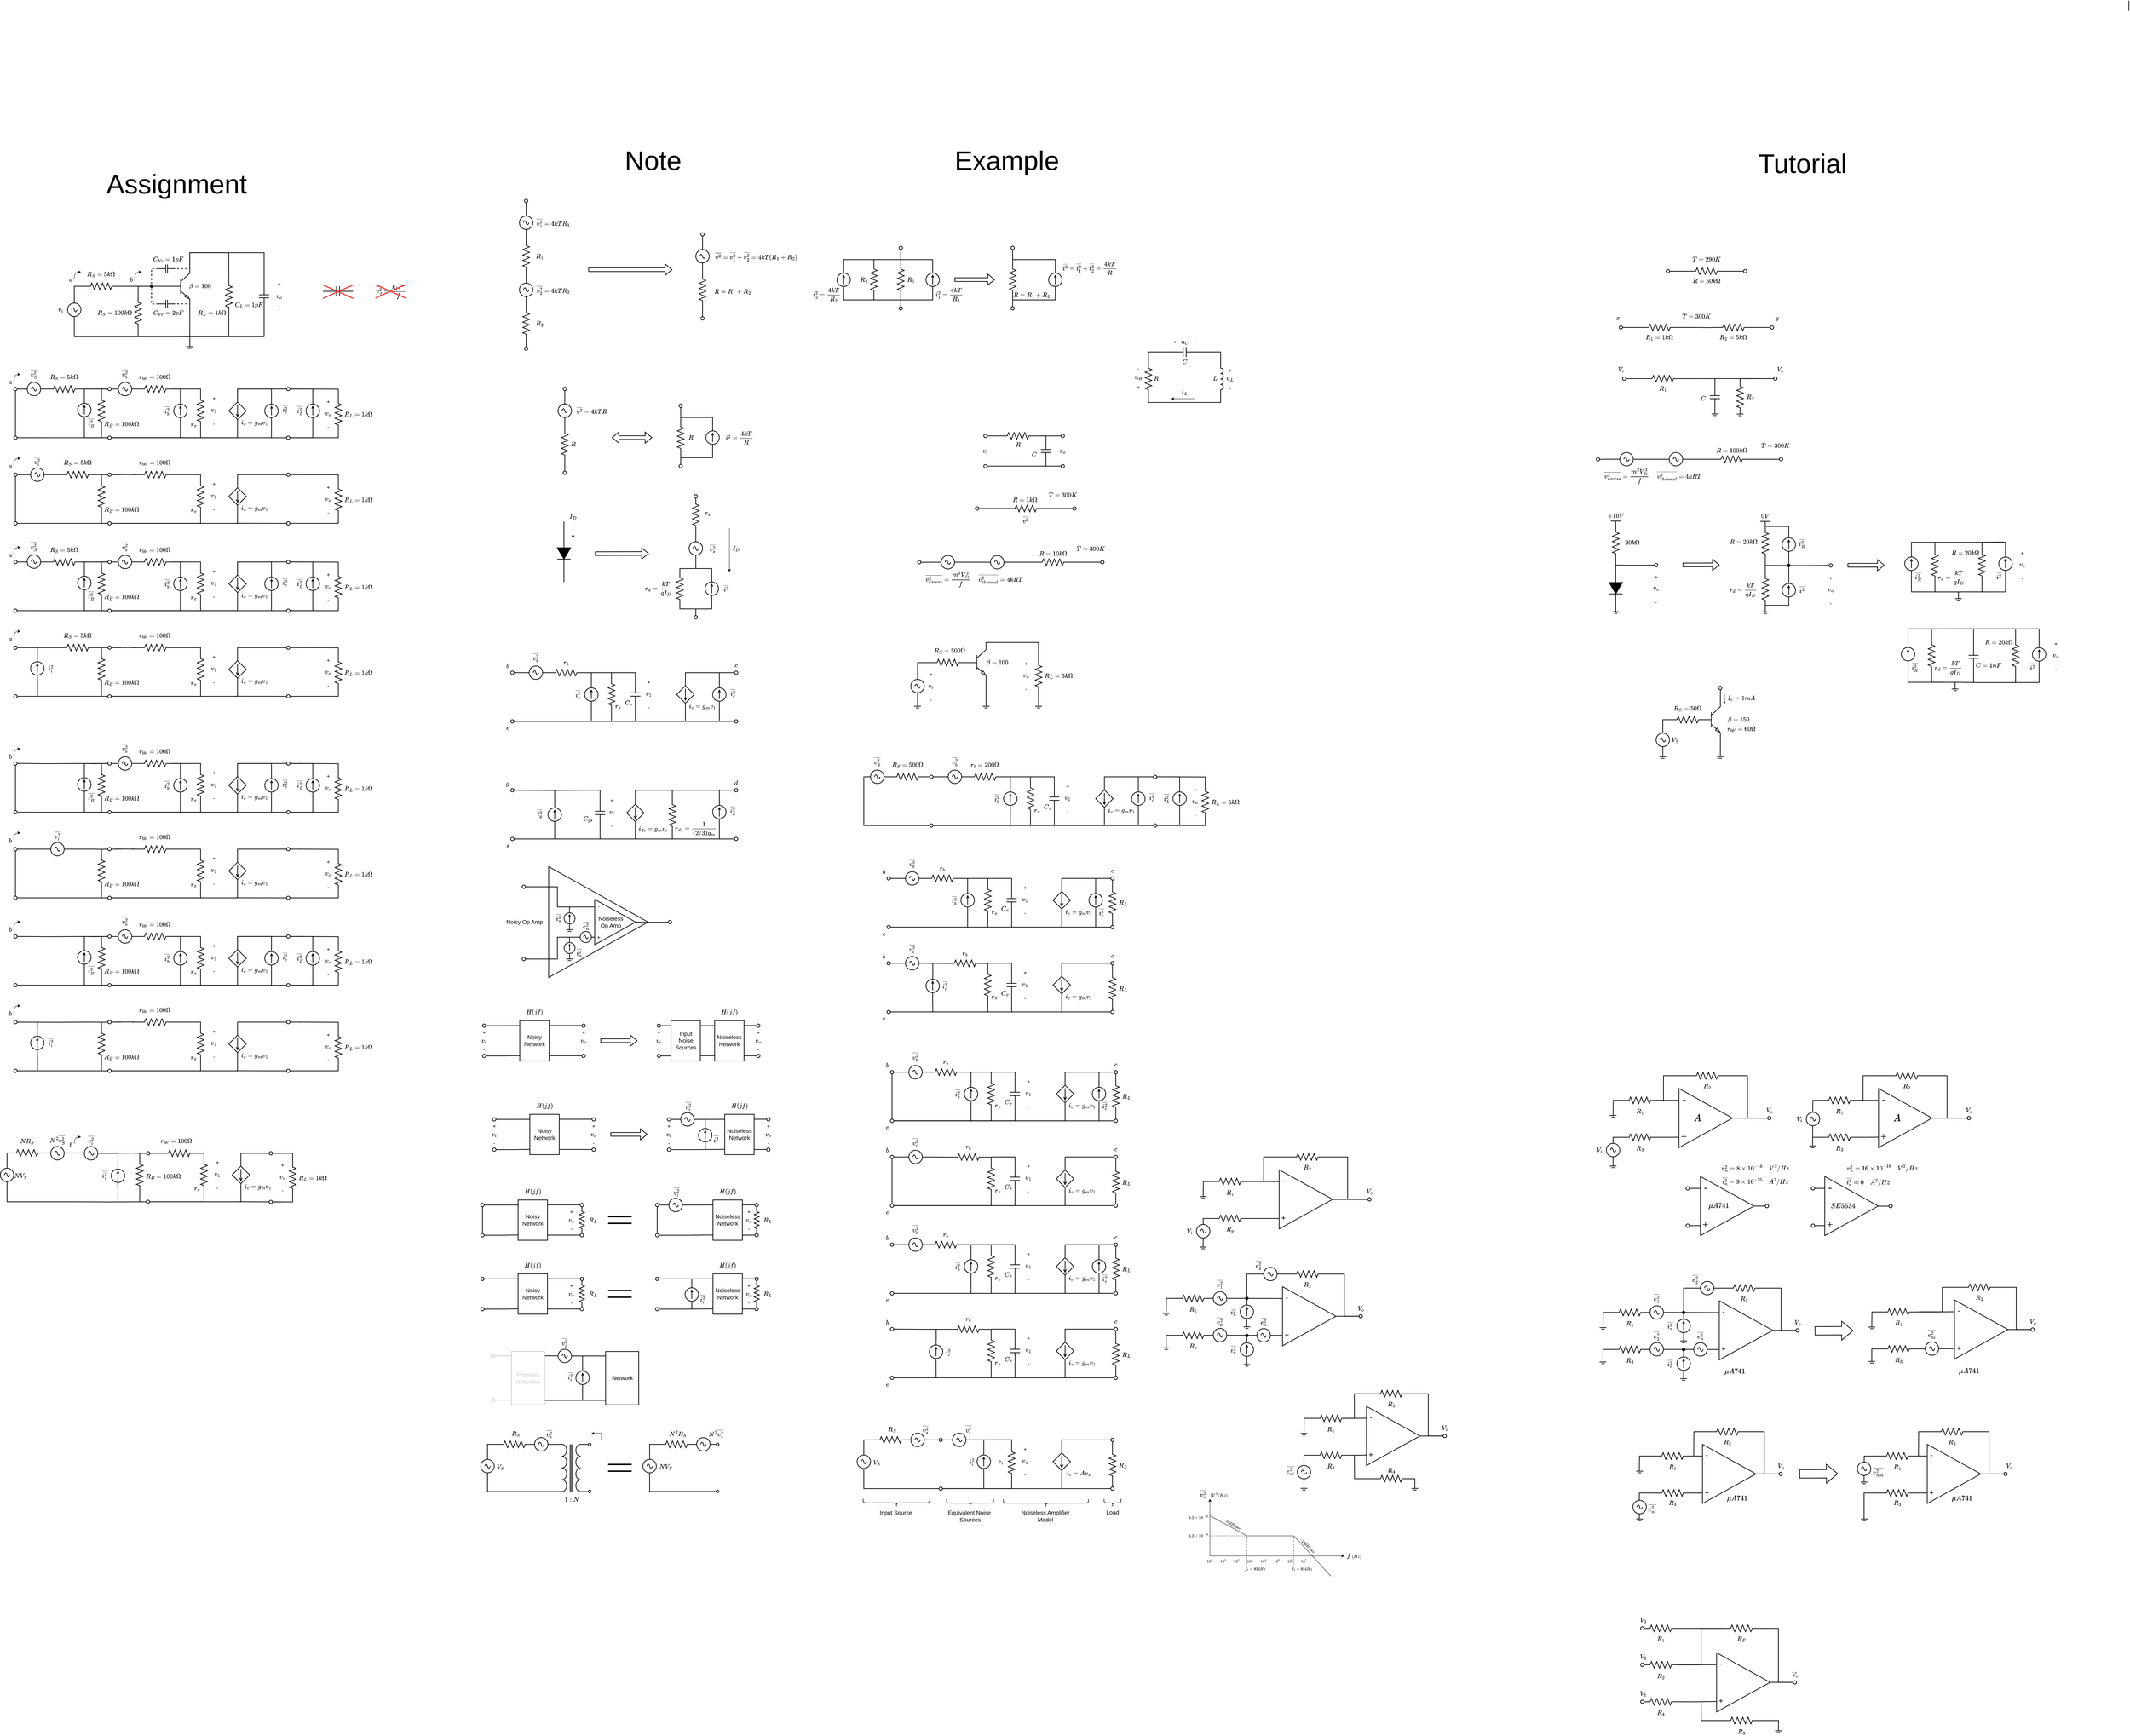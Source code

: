 <mxfile version="24.7.17">
  <diagram name="Page-1" id="7e0a89b8-554c-2b80-1dc8-d5c74ca68de4">
    <mxGraphModel dx="3200" dy="1449" grid="1" gridSize="10" guides="1" tooltips="1" connect="1" arrows="1" fold="1" page="1" pageScale="1" pageWidth="1100" pageHeight="850" background="none" math="1" shadow="0">
      <root>
        <mxCell id="0" />
        <mxCell id="1" parent="0" />
        <mxCell id="BcC_R-Wk5UXJKyHUtQ-n-60" style="edgeStyle=orthogonalEdgeStyle;rounded=0;orthogonalLoop=1;jettySize=auto;html=1;exitX=1;exitY=0.5;exitDx=0;exitDy=0;entryX=0;entryY=0.124;entryDx=0;entryDy=0;entryPerimeter=0;endArrow=none;endFill=0;strokeWidth=2;" parent="1" edge="1">
          <mxGeometry relative="1" as="geometry">
            <mxPoint x="713.5" y="2510.66" as="sourcePoint" />
            <mxPoint x="814.5" y="2510.66" as="targetPoint" />
          </mxGeometry>
        </mxCell>
        <mxCell id="BcC_R-Wk5UXJKyHUtQ-n-61" style="edgeStyle=orthogonalEdgeStyle;rounded=0;orthogonalLoop=1;jettySize=auto;html=1;exitX=1;exitY=0.5;exitDx=0;exitDy=0;entryX=0;entryY=0.124;entryDx=0;entryDy=0;entryPerimeter=0;endArrow=none;endFill=0;strokeWidth=2;" parent="1" edge="1">
          <mxGeometry relative="1" as="geometry">
            <mxPoint x="713.5" y="2600.66" as="sourcePoint" />
            <mxPoint x="814.5" y="2600.66" as="targetPoint" />
          </mxGeometry>
        </mxCell>
        <mxCell id="PsptzhxLuVpVTfMJceMe-16" style="edgeStyle=orthogonalEdgeStyle;rounded=0;orthogonalLoop=1;jettySize=auto;html=1;exitX=1;exitY=0.5;exitDx=0;exitDy=0;exitPerimeter=0;endArrow=none;endFill=0;strokeWidth=2;" parent="1" source="PsptzhxLuVpVTfMJceMe-83" edge="1">
          <mxGeometry relative="1" as="geometry">
            <mxPoint x="125" y="490" as="targetPoint" />
          </mxGeometry>
        </mxCell>
        <mxCell id="PsptzhxLuVpVTfMJceMe-1" value="" style="pointerEvents=1;verticalLabelPosition=bottom;shadow=0;dashed=0;align=center;html=1;verticalAlign=top;shape=mxgraph.electrical.resistors.resistor_2;rotation=90;strokeWidth=2;" parent="1" vertex="1">
          <mxGeometry x="75" y="410" width="100" height="20" as="geometry" />
        </mxCell>
        <mxCell id="PsptzhxLuVpVTfMJceMe-2" value="" style="pointerEvents=1;verticalLabelPosition=bottom;shadow=0;dashed=0;align=center;html=1;verticalAlign=top;shape=mxgraph.electrical.resistors.resistor_2;rotation=90;strokeWidth=2;" parent="1" vertex="1">
          <mxGeometry x="75" y="210" width="100" height="20" as="geometry" />
        </mxCell>
        <mxCell id="PsptzhxLuVpVTfMJceMe-10" value="" style="pointerEvents=1;verticalLabelPosition=bottom;shadow=0;dashed=0;align=center;html=1;verticalAlign=top;shape=mxgraph.electrical.signal_sources.source;aspect=fixed;points=[[0.5,0,0],[1,0.5,0],[0.5,1,0],[0,0.5,0]];elSignalType=ac;strokeWidth=2;" parent="1" vertex="1">
          <mxGeometry x="105" y="300" width="40" height="40" as="geometry" />
        </mxCell>
        <mxCell id="PsptzhxLuVpVTfMJceMe-15" style="edgeStyle=orthogonalEdgeStyle;rounded=0;orthogonalLoop=1;jettySize=auto;html=1;exitX=0.5;exitY=0;exitDx=0;exitDy=0;exitPerimeter=0;endArrow=none;endFill=0;strokeWidth=2;" parent="1" source="PsptzhxLuVpVTfMJceMe-11" edge="1">
          <mxGeometry relative="1" as="geometry">
            <mxPoint x="125" y="60" as="targetPoint" />
          </mxGeometry>
        </mxCell>
        <mxCell id="PsptzhxLuVpVTfMJceMe-11" value="" style="pointerEvents=1;verticalLabelPosition=bottom;shadow=0;dashed=0;align=center;html=1;verticalAlign=top;shape=mxgraph.electrical.signal_sources.source;aspect=fixed;points=[[0.5,0,0],[1,0.5,0],[0.5,1,0],[0,0.5,0]];elSignalType=ac;strokeWidth=2;" parent="1" vertex="1">
          <mxGeometry x="105" y="100" width="40" height="40" as="geometry" />
        </mxCell>
        <mxCell id="PsptzhxLuVpVTfMJceMe-12" style="edgeStyle=orthogonalEdgeStyle;rounded=0;orthogonalLoop=1;jettySize=auto;html=1;exitX=0.5;exitY=1;exitDx=0;exitDy=0;exitPerimeter=0;entryX=0;entryY=0.5;entryDx=0;entryDy=0;entryPerimeter=0;endArrow=none;endFill=0;strokeWidth=2;" parent="1" source="PsptzhxLuVpVTfMJceMe-11" target="PsptzhxLuVpVTfMJceMe-2" edge="1">
          <mxGeometry relative="1" as="geometry" />
        </mxCell>
        <mxCell id="PsptzhxLuVpVTfMJceMe-13" style="edgeStyle=orthogonalEdgeStyle;rounded=0;orthogonalLoop=1;jettySize=auto;html=1;exitX=1;exitY=0.5;exitDx=0;exitDy=0;exitPerimeter=0;entryX=0.5;entryY=0;entryDx=0;entryDy=0;entryPerimeter=0;endArrow=none;endFill=0;strokeWidth=2;" parent="1" source="PsptzhxLuVpVTfMJceMe-2" target="PsptzhxLuVpVTfMJceMe-10" edge="1">
          <mxGeometry relative="1" as="geometry" />
        </mxCell>
        <mxCell id="PsptzhxLuVpVTfMJceMe-14" style="edgeStyle=orthogonalEdgeStyle;rounded=0;orthogonalLoop=1;jettySize=auto;html=1;exitX=0.5;exitY=1;exitDx=0;exitDy=0;exitPerimeter=0;entryX=0;entryY=0.5;entryDx=0;entryDy=0;entryPerimeter=0;endArrow=none;endFill=0;strokeWidth=2;" parent="1" source="PsptzhxLuVpVTfMJceMe-10" target="PsptzhxLuVpVTfMJceMe-1" edge="1">
          <mxGeometry relative="1" as="geometry" />
        </mxCell>
        <mxCell id="PsptzhxLuVpVTfMJceMe-22" value="$$R_1$$" style="text;html=1;align=center;verticalAlign=middle;whiteSpace=wrap;rounded=0;fontSize=16;" parent="1" vertex="1">
          <mxGeometry x="135" y="205" width="60" height="30" as="geometry" />
        </mxCell>
        <mxCell id="PsptzhxLuVpVTfMJceMe-23" value="$$R_2$$" style="text;html=1;align=center;verticalAlign=middle;whiteSpace=wrap;rounded=0;fontSize=16;" parent="1" vertex="1">
          <mxGeometry x="135" y="405" width="60" height="30" as="geometry" />
        </mxCell>
        <mxCell id="PsptzhxLuVpVTfMJceMe-24" value="$$\overline{v_1^2}=4kTR_1$$" style="text;html=1;align=center;verticalAlign=middle;whiteSpace=wrap;rounded=0;fontSize=16;" parent="1" vertex="1">
          <mxGeometry x="175" y="105" width="60" height="30" as="geometry" />
        </mxCell>
        <mxCell id="PsptzhxLuVpVTfMJceMe-25" value="$$\overline{v_2^2}=4kTR_2$$" style="text;html=1;align=center;verticalAlign=middle;whiteSpace=wrap;rounded=0;fontSize=16;" parent="1" vertex="1">
          <mxGeometry x="175" y="305" width="60" height="30" as="geometry" />
        </mxCell>
        <mxCell id="PsptzhxLuVpVTfMJceMe-26" value="" style="shape=flexArrow;endArrow=classic;html=1;rounded=0;strokeWidth=2;" parent="1" edge="1">
          <mxGeometry width="50" height="50" relative="1" as="geometry">
            <mxPoint x="310" y="260" as="sourcePoint" />
            <mxPoint x="560" y="260" as="targetPoint" />
          </mxGeometry>
        </mxCell>
        <mxCell id="PsptzhxLuVpVTfMJceMe-29" value="" style="pointerEvents=1;verticalLabelPosition=bottom;shadow=0;dashed=0;align=center;html=1;verticalAlign=top;shape=mxgraph.electrical.resistors.resistor_2;rotation=90;strokeWidth=2;" parent="1" vertex="1">
          <mxGeometry x="600" y="310" width="100" height="20" as="geometry" />
        </mxCell>
        <mxCell id="PsptzhxLuVpVTfMJceMe-31" style="edgeStyle=orthogonalEdgeStyle;rounded=0;orthogonalLoop=1;jettySize=auto;html=1;exitX=0.5;exitY=0;exitDx=0;exitDy=0;exitPerimeter=0;endArrow=none;endFill=0;strokeWidth=2;" parent="1" source="PsptzhxLuVpVTfMJceMe-85" edge="1">
          <mxGeometry relative="1" as="geometry">
            <mxPoint x="650" y="160" as="targetPoint" />
          </mxGeometry>
        </mxCell>
        <mxCell id="PsptzhxLuVpVTfMJceMe-32" value="" style="pointerEvents=1;verticalLabelPosition=bottom;shadow=0;dashed=0;align=center;html=1;verticalAlign=top;shape=mxgraph.electrical.signal_sources.source;aspect=fixed;points=[[0.5,0,0],[1,0.5,0],[0.5,1,0],[0,0.5,0]];elSignalType=ac;strokeWidth=2;" parent="1" vertex="1">
          <mxGeometry x="630" y="200" width="40" height="40" as="geometry" />
        </mxCell>
        <mxCell id="PsptzhxLuVpVTfMJceMe-33" style="edgeStyle=orthogonalEdgeStyle;rounded=0;orthogonalLoop=1;jettySize=auto;html=1;exitX=0.5;exitY=1;exitDx=0;exitDy=0;exitPerimeter=0;entryX=0;entryY=0.5;entryDx=0;entryDy=0;entryPerimeter=0;endArrow=none;endFill=0;strokeWidth=2;" parent="1" source="PsptzhxLuVpVTfMJceMe-32" target="PsptzhxLuVpVTfMJceMe-29" edge="1">
          <mxGeometry relative="1" as="geometry" />
        </mxCell>
        <mxCell id="PsptzhxLuVpVTfMJceMe-34" style="edgeStyle=orthogonalEdgeStyle;rounded=0;orthogonalLoop=1;jettySize=auto;html=1;exitX=1;exitY=0.5;exitDx=0;exitDy=0;exitPerimeter=0;entryX=0.5;entryY=0;entryDx=0;entryDy=0;entryPerimeter=0;endArrow=none;endFill=0;strokeWidth=2;" parent="1" source="PsptzhxLuVpVTfMJceMe-29" edge="1">
          <mxGeometry relative="1" as="geometry">
            <mxPoint x="650" y="400" as="targetPoint" />
          </mxGeometry>
        </mxCell>
        <mxCell id="PsptzhxLuVpVTfMJceMe-36" value="$$R=R_1+R_2$$" style="text;html=1;align=center;verticalAlign=middle;whiteSpace=wrap;rounded=0;fontSize=16;" parent="1" vertex="1">
          <mxGeometry x="710" y="310" width="60" height="30" as="geometry" />
        </mxCell>
        <mxCell id="PsptzhxLuVpVTfMJceMe-38" value="$$\overline{v^2}=\overline{v_1^2}+\overline{v_2^2}=4kT(R_1+R_2)$$" style="text;html=1;align=center;verticalAlign=middle;whiteSpace=wrap;rounded=0;fontSize=16;" parent="1" vertex="1">
          <mxGeometry x="780" y="205" width="60" height="30" as="geometry" />
        </mxCell>
        <mxCell id="PsptzhxLuVpVTfMJceMe-63" value="" style="pointerEvents=1;verticalLabelPosition=bottom;shadow=0;dashed=0;align=center;html=1;verticalAlign=top;shape=mxgraph.electrical.resistors.resistor_2;rotation=90;strokeWidth=2;" parent="1" vertex="1">
          <mxGeometry x="190" y="770" width="100" height="20" as="geometry" />
        </mxCell>
        <mxCell id="PsptzhxLuVpVTfMJceMe-64" style="edgeStyle=orthogonalEdgeStyle;rounded=0;orthogonalLoop=1;jettySize=auto;html=1;exitX=0.5;exitY=0;exitDx=0;exitDy=0;exitPerimeter=0;endArrow=none;endFill=0;strokeWidth=2;" parent="1" source="PsptzhxLuVpVTfMJceMe-65" edge="1">
          <mxGeometry relative="1" as="geometry">
            <mxPoint x="240" y="620" as="targetPoint" />
          </mxGeometry>
        </mxCell>
        <mxCell id="PsptzhxLuVpVTfMJceMe-65" value="" style="pointerEvents=1;verticalLabelPosition=bottom;shadow=0;dashed=0;align=center;html=1;verticalAlign=top;shape=mxgraph.electrical.signal_sources.source;aspect=fixed;points=[[0.5,0,0],[1,0.5,0],[0.5,1,0],[0,0.5,0]];elSignalType=ac;strokeWidth=2;" parent="1" vertex="1">
          <mxGeometry x="220" y="660" width="40" height="40" as="geometry" />
        </mxCell>
        <mxCell id="PsptzhxLuVpVTfMJceMe-66" style="edgeStyle=orthogonalEdgeStyle;rounded=0;orthogonalLoop=1;jettySize=auto;html=1;exitX=0.5;exitY=1;exitDx=0;exitDy=0;exitPerimeter=0;entryX=0;entryY=0.5;entryDx=0;entryDy=0;entryPerimeter=0;endArrow=none;endFill=0;strokeWidth=2;" parent="1" source="PsptzhxLuVpVTfMJceMe-65" target="PsptzhxLuVpVTfMJceMe-63" edge="1">
          <mxGeometry relative="1" as="geometry" />
        </mxCell>
        <mxCell id="PsptzhxLuVpVTfMJceMe-67" style="edgeStyle=orthogonalEdgeStyle;rounded=0;orthogonalLoop=1;jettySize=auto;html=1;exitX=1;exitY=0.5;exitDx=0;exitDy=0;exitPerimeter=0;entryX=0.5;entryY=0;entryDx=0;entryDy=0;entryPerimeter=0;endArrow=none;endFill=0;strokeWidth=2;" parent="1" source="PsptzhxLuVpVTfMJceMe-89" edge="1">
          <mxGeometry relative="1" as="geometry">
            <mxPoint x="240" y="860" as="targetPoint" />
          </mxGeometry>
        </mxCell>
        <mxCell id="PsptzhxLuVpVTfMJceMe-68" value="$$R$$" style="text;html=1;align=center;verticalAlign=middle;whiteSpace=wrap;rounded=0;fontSize=16;" parent="1" vertex="1">
          <mxGeometry x="235" y="765" width="60" height="30" as="geometry" />
        </mxCell>
        <mxCell id="PsptzhxLuVpVTfMJceMe-69" value="$$\overline{v^2}=4kTR$$" style="text;html=1;align=center;verticalAlign=middle;whiteSpace=wrap;rounded=0;fontSize=16;" parent="1" vertex="1">
          <mxGeometry x="290" y="665" width="60" height="30" as="geometry" />
        </mxCell>
        <mxCell id="PsptzhxLuVpVTfMJceMe-71" value="" style="shape=flexArrow;endArrow=classic;html=1;rounded=0;strokeWidth=2;startArrow=block;" parent="1" edge="1">
          <mxGeometry width="50" height="50" relative="1" as="geometry">
            <mxPoint x="380" y="760" as="sourcePoint" />
            <mxPoint x="500" y="760" as="targetPoint" />
          </mxGeometry>
        </mxCell>
        <mxCell id="PsptzhxLuVpVTfMJceMe-72" value="" style="pointerEvents=1;verticalLabelPosition=bottom;shadow=0;dashed=0;align=center;html=1;verticalAlign=top;shape=mxgraph.electrical.resistors.resistor_2;rotation=90;strokeWidth=2;" parent="1" vertex="1">
          <mxGeometry x="535" y="750" width="100" height="20" as="geometry" />
        </mxCell>
        <mxCell id="PsptzhxLuVpVTfMJceMe-75" style="edgeStyle=orthogonalEdgeStyle;rounded=0;orthogonalLoop=1;jettySize=auto;html=1;entryX=0;entryY=0.5;entryDx=0;entryDy=0;entryPerimeter=0;endArrow=none;endFill=0;strokeWidth=2;exitX=0.5;exitY=1;exitDx=0;exitDy=0;" parent="1" source="PsptzhxLuVpVTfMJceMe-105" target="PsptzhxLuVpVTfMJceMe-72" edge="1">
          <mxGeometry relative="1" as="geometry">
            <mxPoint x="585" y="680" as="sourcePoint" />
          </mxGeometry>
        </mxCell>
        <mxCell id="PsptzhxLuVpVTfMJceMe-76" style="edgeStyle=orthogonalEdgeStyle;rounded=0;orthogonalLoop=1;jettySize=auto;html=1;exitX=1;exitY=0.5;exitDx=0;exitDy=0;exitPerimeter=0;entryX=0.5;entryY=0;entryDx=0;entryDy=0;entryPerimeter=0;endArrow=none;endFill=0;strokeWidth=2;" parent="1" source="PsptzhxLuVpVTfMJceMe-91" edge="1">
          <mxGeometry relative="1" as="geometry">
            <mxPoint x="585" y="840" as="targetPoint" />
          </mxGeometry>
        </mxCell>
        <mxCell id="PsptzhxLuVpVTfMJceMe-77" value="$$R$$" style="text;html=1;align=center;verticalAlign=middle;whiteSpace=wrap;rounded=0;fontSize=16;" parent="1" vertex="1">
          <mxGeometry x="585" y="745" width="60" height="30" as="geometry" />
        </mxCell>
        <mxCell id="PsptzhxLuVpVTfMJceMe-78" value="$$\overline{i^2}=\frac{4kT}{R}$$" style="text;html=1;align=center;verticalAlign=middle;whiteSpace=wrap;rounded=0;fontSize=16;" parent="1" vertex="1">
          <mxGeometry x="730" y="745" width="60" height="30" as="geometry" />
        </mxCell>
        <mxCell id="PsptzhxLuVpVTfMJceMe-82" value="" style="ellipse;whiteSpace=wrap;html=1;aspect=fixed;strokeWidth=2;" parent="1" vertex="1">
          <mxGeometry x="120" y="50" width="10" height="10" as="geometry" />
        </mxCell>
        <mxCell id="PsptzhxLuVpVTfMJceMe-84" value="" style="edgeStyle=orthogonalEdgeStyle;rounded=0;orthogonalLoop=1;jettySize=auto;html=1;exitX=1;exitY=0.5;exitDx=0;exitDy=0;exitPerimeter=0;endArrow=none;endFill=0;strokeWidth=2;" parent="1" source="PsptzhxLuVpVTfMJceMe-1" target="PsptzhxLuVpVTfMJceMe-83" edge="1">
          <mxGeometry relative="1" as="geometry">
            <mxPoint x="125" y="490" as="targetPoint" />
            <mxPoint x="125" y="470" as="sourcePoint" />
          </mxGeometry>
        </mxCell>
        <mxCell id="PsptzhxLuVpVTfMJceMe-83" value="" style="ellipse;whiteSpace=wrap;html=1;aspect=fixed;strokeWidth=2;" parent="1" vertex="1">
          <mxGeometry x="120" y="490" width="10" height="10" as="geometry" />
        </mxCell>
        <mxCell id="PsptzhxLuVpVTfMJceMe-86" value="" style="edgeStyle=orthogonalEdgeStyle;rounded=0;orthogonalLoop=1;jettySize=auto;html=1;exitX=0.5;exitY=0;exitDx=0;exitDy=0;exitPerimeter=0;endArrow=none;endFill=0;strokeWidth=2;" parent="1" source="PsptzhxLuVpVTfMJceMe-32" target="PsptzhxLuVpVTfMJceMe-85" edge="1">
          <mxGeometry relative="1" as="geometry">
            <mxPoint x="650" y="160" as="targetPoint" />
            <mxPoint x="650" y="200" as="sourcePoint" />
          </mxGeometry>
        </mxCell>
        <mxCell id="PsptzhxLuVpVTfMJceMe-85" value="" style="ellipse;whiteSpace=wrap;html=1;aspect=fixed;strokeWidth=2;" parent="1" vertex="1">
          <mxGeometry x="645" y="150" width="10" height="10" as="geometry" />
        </mxCell>
        <mxCell id="PsptzhxLuVpVTfMJceMe-87" value="" style="ellipse;whiteSpace=wrap;html=1;aspect=fixed;strokeWidth=2;" parent="1" vertex="1">
          <mxGeometry x="645" y="400" width="10" height="10" as="geometry" />
        </mxCell>
        <mxCell id="PsptzhxLuVpVTfMJceMe-88" value="" style="ellipse;whiteSpace=wrap;html=1;aspect=fixed;strokeWidth=2;" parent="1" vertex="1">
          <mxGeometry x="235" y="610" width="10" height="10" as="geometry" />
        </mxCell>
        <mxCell id="PsptzhxLuVpVTfMJceMe-90" value="" style="edgeStyle=orthogonalEdgeStyle;rounded=0;orthogonalLoop=1;jettySize=auto;html=1;exitX=1;exitY=0.5;exitDx=0;exitDy=0;exitPerimeter=0;entryX=0.5;entryY=0;entryDx=0;entryDy=0;entryPerimeter=0;endArrow=none;endFill=0;strokeWidth=2;" parent="1" source="PsptzhxLuVpVTfMJceMe-63" target="PsptzhxLuVpVTfMJceMe-89" edge="1">
          <mxGeometry relative="1" as="geometry">
            <mxPoint x="240" y="860" as="targetPoint" />
            <mxPoint x="240" y="830" as="sourcePoint" />
          </mxGeometry>
        </mxCell>
        <mxCell id="PsptzhxLuVpVTfMJceMe-89" value="" style="ellipse;whiteSpace=wrap;html=1;aspect=fixed;strokeWidth=2;" parent="1" vertex="1">
          <mxGeometry x="235" y="860" width="10" height="10" as="geometry" />
        </mxCell>
        <mxCell id="PsptzhxLuVpVTfMJceMe-92" value="" style="pointerEvents=1;verticalLabelPosition=bottom;shadow=0;dashed=0;align=center;html=1;verticalAlign=top;shape=mxgraph.electrical.signal_sources.source;aspect=fixed;points=[[0.5,0,0],[1,0.5,0],[0.5,1,0],[0,0.5,0]];elSignalType=dc1;rotation=-90;strokeWidth=2;" parent="1" vertex="1">
          <mxGeometry x="660" y="740" width="40" height="40" as="geometry" />
        </mxCell>
        <mxCell id="PsptzhxLuVpVTfMJceMe-99" style="edgeStyle=orthogonalEdgeStyle;rounded=0;orthogonalLoop=1;jettySize=auto;html=1;exitX=1;exitY=0.5;exitDx=0;exitDy=0;exitPerimeter=0;entryX=0;entryY=0.5;entryDx=0;entryDy=0;entryPerimeter=0;endArrow=none;endFill=0;strokeWidth=2;" parent="1" source="PsptzhxLuVpVTfMJceMe-92" target="PsptzhxLuVpVTfMJceMe-72" edge="1">
          <mxGeometry relative="1" as="geometry">
            <Array as="points">
              <mxPoint x="680" y="700" />
              <mxPoint x="585" y="700" />
            </Array>
          </mxGeometry>
        </mxCell>
        <mxCell id="PsptzhxLuVpVTfMJceMe-101" style="edgeStyle=orthogonalEdgeStyle;rounded=0;orthogonalLoop=1;jettySize=auto;html=1;exitX=0;exitY=0.5;exitDx=0;exitDy=0;exitPerimeter=0;entryX=1;entryY=0.5;entryDx=0;entryDy=0;entryPerimeter=0;endArrow=none;endFill=0;strokeWidth=2;" parent="1" source="PsptzhxLuVpVTfMJceMe-92" target="PsptzhxLuVpVTfMJceMe-72" edge="1">
          <mxGeometry relative="1" as="geometry">
            <Array as="points">
              <mxPoint x="680" y="820" />
              <mxPoint x="585" y="820" />
            </Array>
          </mxGeometry>
        </mxCell>
        <mxCell id="PsptzhxLuVpVTfMJceMe-104" value="" style="edgeStyle=orthogonalEdgeStyle;rounded=0;orthogonalLoop=1;jettySize=auto;html=1;exitX=1;exitY=0.5;exitDx=0;exitDy=0;exitPerimeter=0;entryX=0.5;entryY=0;entryDx=0;entryDy=0;entryPerimeter=0;endArrow=none;endFill=0;strokeWidth=2;" parent="1" source="PsptzhxLuVpVTfMJceMe-72" target="PsptzhxLuVpVTfMJceMe-91" edge="1">
          <mxGeometry relative="1" as="geometry">
            <mxPoint x="585" y="840" as="targetPoint" />
            <mxPoint x="585" y="810" as="sourcePoint" />
          </mxGeometry>
        </mxCell>
        <mxCell id="PsptzhxLuVpVTfMJceMe-91" value="" style="ellipse;whiteSpace=wrap;html=1;aspect=fixed;strokeWidth=2;" parent="1" vertex="1">
          <mxGeometry x="580" y="840" width="10" height="10" as="geometry" />
        </mxCell>
        <mxCell id="PsptzhxLuVpVTfMJceMe-105" value="" style="ellipse;whiteSpace=wrap;html=1;aspect=fixed;strokeWidth=2;" parent="1" vertex="1">
          <mxGeometry x="580" y="660" width="10" height="10" as="geometry" />
        </mxCell>
        <mxCell id="PsptzhxLuVpVTfMJceMe-107" value="" style="pointerEvents=1;verticalLabelPosition=bottom;shadow=0;dashed=0;align=center;html=1;verticalAlign=top;shape=mxgraph.electrical.resistors.resistor_2;rotation=90;strokeWidth=2;" parent="1" vertex="1">
          <mxGeometry x="1190" y="280" width="100" height="20" as="geometry" />
        </mxCell>
        <mxCell id="PsptzhxLuVpVTfMJceMe-108" style="edgeStyle=orthogonalEdgeStyle;rounded=0;orthogonalLoop=1;jettySize=auto;html=1;entryX=0;entryY=0.5;entryDx=0;entryDy=0;entryPerimeter=0;endArrow=none;endFill=0;strokeWidth=2;exitX=0.5;exitY=1;exitDx=0;exitDy=0;" parent="1" source="PsptzhxLuVpVTfMJceMe-117" target="PsptzhxLuVpVTfMJceMe-107" edge="1">
          <mxGeometry relative="1" as="geometry">
            <mxPoint x="1240" y="210" as="sourcePoint" />
          </mxGeometry>
        </mxCell>
        <mxCell id="PsptzhxLuVpVTfMJceMe-109" style="edgeStyle=orthogonalEdgeStyle;rounded=0;orthogonalLoop=1;jettySize=auto;html=1;exitX=1;exitY=0.5;exitDx=0;exitDy=0;exitPerimeter=0;entryX=0.5;entryY=0;entryDx=0;entryDy=0;entryPerimeter=0;endArrow=none;endFill=0;strokeWidth=2;" parent="1" source="PsptzhxLuVpVTfMJceMe-116" edge="1">
          <mxGeometry relative="1" as="geometry">
            <mxPoint x="1240" y="370" as="targetPoint" />
          </mxGeometry>
        </mxCell>
        <mxCell id="PsptzhxLuVpVTfMJceMe-110" value="$$R_1$$" style="text;html=1;align=center;verticalAlign=middle;whiteSpace=wrap;rounded=0;fontSize=16;" parent="1" vertex="1">
          <mxGeometry x="1240" y="275" width="60" height="30" as="geometry" />
        </mxCell>
        <mxCell id="PsptzhxLuVpVTfMJceMe-111" value="$$\overline{i_1^2}=\frac{4kT}{R_1}$$" style="text;html=1;align=center;verticalAlign=middle;whiteSpace=wrap;rounded=0;fontSize=16;" parent="1" vertex="1">
          <mxGeometry x="1355" y="320" width="60" height="30" as="geometry" />
        </mxCell>
        <mxCell id="PsptzhxLuVpVTfMJceMe-112" value="" style="pointerEvents=1;verticalLabelPosition=bottom;shadow=0;dashed=0;align=center;html=1;verticalAlign=top;shape=mxgraph.electrical.signal_sources.source;aspect=fixed;points=[[0.5,0,0],[1,0.5,0],[0.5,1,0],[0,0.5,0]];elSignalType=dc1;rotation=-90;strokeWidth=2;" parent="1" vertex="1">
          <mxGeometry x="1315" y="270" width="40" height="40" as="geometry" />
        </mxCell>
        <mxCell id="PsptzhxLuVpVTfMJceMe-113" style="edgeStyle=orthogonalEdgeStyle;rounded=0;orthogonalLoop=1;jettySize=auto;html=1;exitX=1;exitY=0.5;exitDx=0;exitDy=0;exitPerimeter=0;entryX=0;entryY=0.5;entryDx=0;entryDy=0;entryPerimeter=0;endArrow=none;endFill=0;strokeWidth=2;" parent="1" source="PsptzhxLuVpVTfMJceMe-112" target="PsptzhxLuVpVTfMJceMe-107" edge="1">
          <mxGeometry relative="1" as="geometry">
            <Array as="points">
              <mxPoint x="1335" y="230" />
              <mxPoint x="1240" y="230" />
            </Array>
          </mxGeometry>
        </mxCell>
        <mxCell id="PsptzhxLuVpVTfMJceMe-114" style="edgeStyle=orthogonalEdgeStyle;rounded=0;orthogonalLoop=1;jettySize=auto;html=1;exitX=0;exitY=0.5;exitDx=0;exitDy=0;exitPerimeter=0;entryX=1;entryY=0.5;entryDx=0;entryDy=0;entryPerimeter=0;endArrow=none;endFill=0;strokeWidth=2;" parent="1" source="PsptzhxLuVpVTfMJceMe-112" target="PsptzhxLuVpVTfMJceMe-107" edge="1">
          <mxGeometry relative="1" as="geometry">
            <Array as="points">
              <mxPoint x="1335" y="350" />
              <mxPoint x="1240" y="350" />
            </Array>
          </mxGeometry>
        </mxCell>
        <mxCell id="PsptzhxLuVpVTfMJceMe-115" value="" style="edgeStyle=orthogonalEdgeStyle;rounded=0;orthogonalLoop=1;jettySize=auto;html=1;exitX=1;exitY=0.5;exitDx=0;exitDy=0;exitPerimeter=0;entryX=0.5;entryY=0;entryDx=0;entryDy=0;entryPerimeter=0;endArrow=none;endFill=0;strokeWidth=2;" parent="1" source="PsptzhxLuVpVTfMJceMe-107" target="PsptzhxLuVpVTfMJceMe-116" edge="1">
          <mxGeometry relative="1" as="geometry">
            <mxPoint x="1240" y="370" as="targetPoint" />
            <mxPoint x="1240" y="340" as="sourcePoint" />
          </mxGeometry>
        </mxCell>
        <mxCell id="PsptzhxLuVpVTfMJceMe-116" value="" style="ellipse;whiteSpace=wrap;html=1;aspect=fixed;strokeWidth=2;" parent="1" vertex="1">
          <mxGeometry x="1235" y="370" width="10" height="10" as="geometry" />
        </mxCell>
        <mxCell id="PsptzhxLuVpVTfMJceMe-117" value="" style="ellipse;whiteSpace=wrap;html=1;aspect=fixed;strokeWidth=2;" parent="1" vertex="1">
          <mxGeometry x="1235" y="190" width="10" height="10" as="geometry" />
        </mxCell>
        <mxCell id="PsptzhxLuVpVTfMJceMe-119" value="" style="pointerEvents=1;verticalLabelPosition=bottom;shadow=0;dashed=0;align=center;html=1;verticalAlign=top;shape=mxgraph.electrical.resistors.resistor_2;rotation=90;strokeWidth=2;" parent="1" vertex="1">
          <mxGeometry x="1110" y="280" width="100" height="20" as="geometry" />
        </mxCell>
        <mxCell id="PsptzhxLuVpVTfMJceMe-120" style="edgeStyle=orthogonalEdgeStyle;rounded=0;orthogonalLoop=1;jettySize=auto;html=1;exitX=1;exitY=0.5;exitDx=0;exitDy=0;exitPerimeter=0;entryX=1;entryY=0.5;entryDx=0;entryDy=0;entryPerimeter=0;strokeWidth=2;endArrow=none;endFill=0;" parent="1" source="PsptzhxLuVpVTfMJceMe-119" target="PsptzhxLuVpVTfMJceMe-107" edge="1">
          <mxGeometry relative="1" as="geometry">
            <Array as="points">
              <mxPoint x="1160" y="350" />
              <mxPoint x="1240" y="350" />
            </Array>
          </mxGeometry>
        </mxCell>
        <mxCell id="PsptzhxLuVpVTfMJceMe-121" style="edgeStyle=orthogonalEdgeStyle;rounded=0;orthogonalLoop=1;jettySize=auto;html=1;exitX=0;exitY=0.5;exitDx=0;exitDy=0;exitPerimeter=0;entryX=0;entryY=0.5;entryDx=0;entryDy=0;entryPerimeter=0;strokeWidth=2;endArrow=none;endFill=0;" parent="1" source="PsptzhxLuVpVTfMJceMe-119" target="PsptzhxLuVpVTfMJceMe-107" edge="1">
          <mxGeometry relative="1" as="geometry">
            <Array as="points">
              <mxPoint x="1160" y="230" />
              <mxPoint x="1240" y="230" />
            </Array>
          </mxGeometry>
        </mxCell>
        <mxCell id="PsptzhxLuVpVTfMJceMe-122" value="" style="pointerEvents=1;verticalLabelPosition=bottom;shadow=0;dashed=0;align=center;html=1;verticalAlign=top;shape=mxgraph.electrical.signal_sources.source;aspect=fixed;points=[[0.5,0,0],[1,0.5,0],[0.5,1,0],[0,0.5,0]];elSignalType=dc1;rotation=-90;strokeWidth=2;" parent="1" vertex="1">
          <mxGeometry x="1050" y="270" width="40" height="40" as="geometry" />
        </mxCell>
        <mxCell id="PsptzhxLuVpVTfMJceMe-123" style="edgeStyle=orthogonalEdgeStyle;rounded=0;orthogonalLoop=1;jettySize=auto;html=1;exitX=1;exitY=0.5;exitDx=0;exitDy=0;exitPerimeter=0;entryX=0;entryY=0.5;entryDx=0;entryDy=0;entryPerimeter=0;strokeWidth=2;endArrow=none;endFill=0;" parent="1" source="PsptzhxLuVpVTfMJceMe-122" target="PsptzhxLuVpVTfMJceMe-119" edge="1">
          <mxGeometry relative="1" as="geometry">
            <Array as="points">
              <mxPoint x="1070" y="230" />
              <mxPoint x="1160" y="230" />
            </Array>
          </mxGeometry>
        </mxCell>
        <mxCell id="PsptzhxLuVpVTfMJceMe-124" style="edgeStyle=orthogonalEdgeStyle;rounded=0;orthogonalLoop=1;jettySize=auto;html=1;exitX=0;exitY=0.5;exitDx=0;exitDy=0;exitPerimeter=0;entryX=1;entryY=0.5;entryDx=0;entryDy=0;entryPerimeter=0;strokeWidth=2;endArrow=none;endFill=0;" parent="1" source="PsptzhxLuVpVTfMJceMe-122" target="PsptzhxLuVpVTfMJceMe-119" edge="1">
          <mxGeometry relative="1" as="geometry">
            <Array as="points">
              <mxPoint x="1070" y="350" />
              <mxPoint x="1160" y="350" />
            </Array>
          </mxGeometry>
        </mxCell>
        <mxCell id="PsptzhxLuVpVTfMJceMe-125" value="$$R_2$$" style="text;html=1;align=center;verticalAlign=middle;whiteSpace=wrap;rounded=0;fontSize=16;" parent="1" vertex="1">
          <mxGeometry x="1100" y="275" width="60" height="30" as="geometry" />
        </mxCell>
        <mxCell id="PsptzhxLuVpVTfMJceMe-126" value="$$\overline{i_2^2}=\frac{4kT}{R_2}$$" style="text;html=1;align=center;verticalAlign=middle;whiteSpace=wrap;rounded=0;fontSize=16;" parent="1" vertex="1">
          <mxGeometry x="990" y="320" width="60" height="30" as="geometry" />
        </mxCell>
        <mxCell id="PsptzhxLuVpVTfMJceMe-127" value="" style="shape=flexArrow;endArrow=classic;html=1;rounded=0;strokeWidth=2;" parent="1" edge="1">
          <mxGeometry width="50" height="50" relative="1" as="geometry">
            <mxPoint x="1400" y="289.58" as="sourcePoint" />
            <mxPoint x="1520" y="289.58" as="targetPoint" />
          </mxGeometry>
        </mxCell>
        <mxCell id="PsptzhxLuVpVTfMJceMe-140" value="" style="pointerEvents=1;verticalLabelPosition=bottom;shadow=0;dashed=0;align=center;html=1;verticalAlign=top;shape=mxgraph.electrical.resistors.resistor_2;rotation=90;strokeWidth=2;" parent="1" vertex="1">
          <mxGeometry x="1523" y="280" width="100" height="20" as="geometry" />
        </mxCell>
        <mxCell id="PsptzhxLuVpVTfMJceMe-141" style="edgeStyle=orthogonalEdgeStyle;rounded=0;orthogonalLoop=1;jettySize=auto;html=1;entryX=0;entryY=0.5;entryDx=0;entryDy=0;entryPerimeter=0;endArrow=none;endFill=0;strokeWidth=2;exitX=0.5;exitY=1;exitDx=0;exitDy=0;" parent="1" source="PsptzhxLuVpVTfMJceMe-150" target="PsptzhxLuVpVTfMJceMe-140" edge="1">
          <mxGeometry relative="1" as="geometry">
            <mxPoint x="1573" y="210" as="sourcePoint" />
          </mxGeometry>
        </mxCell>
        <mxCell id="PsptzhxLuVpVTfMJceMe-142" style="edgeStyle=orthogonalEdgeStyle;rounded=0;orthogonalLoop=1;jettySize=auto;html=1;exitX=1;exitY=0.5;exitDx=0;exitDy=0;exitPerimeter=0;entryX=0.5;entryY=0;entryDx=0;entryDy=0;entryPerimeter=0;endArrow=none;endFill=0;strokeWidth=2;" parent="1" source="PsptzhxLuVpVTfMJceMe-149" edge="1">
          <mxGeometry relative="1" as="geometry">
            <mxPoint x="1573" y="370" as="targetPoint" />
          </mxGeometry>
        </mxCell>
        <mxCell id="PsptzhxLuVpVTfMJceMe-143" value="$$R=R_1+R_2$$" style="text;html=1;align=center;verticalAlign=middle;whiteSpace=wrap;rounded=0;fontSize=16;" parent="1" vertex="1">
          <mxGeometry x="1600" y="320" width="60" height="30" as="geometry" />
        </mxCell>
        <mxCell id="PsptzhxLuVpVTfMJceMe-144" value="$$\overline{i^2}=\overline{i_1^2}+\overline{i_2^2}=\frac{4kT}{R}$$" style="text;html=1;align=center;verticalAlign=middle;whiteSpace=wrap;rounded=0;fontSize=16;" parent="1" vertex="1">
          <mxGeometry x="1772" y="240" width="60" height="30" as="geometry" />
        </mxCell>
        <mxCell id="PsptzhxLuVpVTfMJceMe-145" value="" style="pointerEvents=1;verticalLabelPosition=bottom;shadow=0;dashed=0;align=center;html=1;verticalAlign=top;shape=mxgraph.electrical.signal_sources.source;aspect=fixed;points=[[0.5,0,0],[1,0.5,0],[0.5,1,0],[0,0.5,0]];elSignalType=dc1;rotation=-90;strokeWidth=2;" parent="1" vertex="1">
          <mxGeometry x="1680" y="270" width="40" height="40" as="geometry" />
        </mxCell>
        <mxCell id="PsptzhxLuVpVTfMJceMe-146" style="edgeStyle=orthogonalEdgeStyle;rounded=0;orthogonalLoop=1;jettySize=auto;html=1;exitX=1;exitY=0.5;exitDx=0;exitDy=0;exitPerimeter=0;entryX=0;entryY=0.5;entryDx=0;entryDy=0;entryPerimeter=0;endArrow=none;endFill=0;strokeWidth=2;" parent="1" source="PsptzhxLuVpVTfMJceMe-145" target="PsptzhxLuVpVTfMJceMe-140" edge="1">
          <mxGeometry relative="1" as="geometry">
            <Array as="points">
              <mxPoint x="1700" y="230" />
              <mxPoint x="1573" y="230" />
            </Array>
          </mxGeometry>
        </mxCell>
        <mxCell id="PsptzhxLuVpVTfMJceMe-147" style="edgeStyle=orthogonalEdgeStyle;rounded=0;orthogonalLoop=1;jettySize=auto;html=1;exitX=0;exitY=0.5;exitDx=0;exitDy=0;exitPerimeter=0;entryX=1;entryY=0.5;entryDx=0;entryDy=0;entryPerimeter=0;endArrow=none;endFill=0;strokeWidth=2;" parent="1" source="PsptzhxLuVpVTfMJceMe-145" target="PsptzhxLuVpVTfMJceMe-140" edge="1">
          <mxGeometry relative="1" as="geometry">
            <Array as="points">
              <mxPoint x="1700" y="350" />
              <mxPoint x="1573" y="350" />
            </Array>
          </mxGeometry>
        </mxCell>
        <mxCell id="PsptzhxLuVpVTfMJceMe-148" value="" style="edgeStyle=orthogonalEdgeStyle;rounded=0;orthogonalLoop=1;jettySize=auto;html=1;exitX=1;exitY=0.5;exitDx=0;exitDy=0;exitPerimeter=0;entryX=0.5;entryY=0;entryDx=0;entryDy=0;entryPerimeter=0;endArrow=none;endFill=0;strokeWidth=2;" parent="1" source="PsptzhxLuVpVTfMJceMe-140" target="PsptzhxLuVpVTfMJceMe-149" edge="1">
          <mxGeometry relative="1" as="geometry">
            <mxPoint x="1573" y="370" as="targetPoint" />
            <mxPoint x="1573" y="340" as="sourcePoint" />
          </mxGeometry>
        </mxCell>
        <mxCell id="PsptzhxLuVpVTfMJceMe-149" value="" style="ellipse;whiteSpace=wrap;html=1;aspect=fixed;strokeWidth=2;" parent="1" vertex="1">
          <mxGeometry x="1568" y="370" width="10" height="10" as="geometry" />
        </mxCell>
        <mxCell id="PsptzhxLuVpVTfMJceMe-150" value="" style="ellipse;whiteSpace=wrap;html=1;aspect=fixed;strokeWidth=2;" parent="1" vertex="1">
          <mxGeometry x="1568" y="190" width="10" height="10" as="geometry" />
        </mxCell>
        <mxCell id="PsptzhxLuVpVTfMJceMe-153" style="edgeStyle=orthogonalEdgeStyle;rounded=0;orthogonalLoop=1;jettySize=auto;html=1;exitX=0;exitY=0.5;exitDx=0;exitDy=0;exitPerimeter=0;strokeWidth=2;endArrow=none;endFill=0;" parent="1" source="PsptzhxLuVpVTfMJceMe-152" edge="1">
          <mxGeometry relative="1" as="geometry">
            <mxPoint x="238" y="1010" as="targetPoint" />
            <Array as="points">
              <mxPoint x="237.5" y="1010" />
            </Array>
          </mxGeometry>
        </mxCell>
        <mxCell id="PsptzhxLuVpVTfMJceMe-154" style="edgeStyle=orthogonalEdgeStyle;rounded=0;orthogonalLoop=1;jettySize=auto;html=1;exitX=1;exitY=0.5;exitDx=0;exitDy=0;exitPerimeter=0;strokeWidth=2;endArrow=none;endFill=0;" parent="1" source="PsptzhxLuVpVTfMJceMe-152" edge="1">
          <mxGeometry relative="1" as="geometry">
            <mxPoint x="238" y="1190" as="targetPoint" />
            <Array as="points">
              <mxPoint x="237.5" y="1190" />
            </Array>
          </mxGeometry>
        </mxCell>
        <mxCell id="PsptzhxLuVpVTfMJceMe-152" value="" style="pointerEvents=1;fillColor=strokeColor;verticalLabelPosition=bottom;shadow=0;dashed=0;align=center;html=1;verticalAlign=top;shape=mxgraph.electrical.diodes.diode;rotation=90;strokeColor=default;strokeWidth=2;" parent="1" vertex="1">
          <mxGeometry x="195" y="1085" width="85" height="40" as="geometry" />
        </mxCell>
        <mxCell id="PsptzhxLuVpVTfMJceMe-155" value="" style="shape=flexArrow;endArrow=classic;html=1;rounded=0;strokeWidth=2;" parent="1" edge="1">
          <mxGeometry width="50" height="50" relative="1" as="geometry">
            <mxPoint x="330" y="1105.33" as="sourcePoint" />
            <mxPoint x="490" y="1105" as="targetPoint" />
          </mxGeometry>
        </mxCell>
        <mxCell id="PsptzhxLuVpVTfMJceMe-167" value="" style="pointerEvents=1;verticalLabelPosition=bottom;shadow=0;dashed=0;align=center;html=1;verticalAlign=top;shape=mxgraph.electrical.resistors.resistor_2;rotation=90;strokeWidth=2;" parent="1" vertex="1">
          <mxGeometry x="532.5" y="1200" width="100" height="20" as="geometry" />
        </mxCell>
        <mxCell id="PsptzhxLuVpVTfMJceMe-170" value="$$r_d=\frac{kT}{qI_D}$$" style="text;html=1;align=center;verticalAlign=middle;whiteSpace=wrap;rounded=0;fontSize=16;" parent="1" vertex="1">
          <mxGeometry x="490" y="1195" width="60" height="30" as="geometry" />
        </mxCell>
        <mxCell id="PsptzhxLuVpVTfMJceMe-171" value="$$\overline{i^2}$$" style="text;html=1;align=center;verticalAlign=middle;whiteSpace=wrap;rounded=0;fontSize=16;" parent="1" vertex="1">
          <mxGeometry x="690" y="1195" width="60" height="30" as="geometry" />
        </mxCell>
        <mxCell id="PsptzhxLuVpVTfMJceMe-172" value="" style="pointerEvents=1;verticalLabelPosition=bottom;shadow=0;dashed=0;align=center;html=1;verticalAlign=top;shape=mxgraph.electrical.signal_sources.source;aspect=fixed;points=[[0.5,0,0],[1,0.5,0],[0.5,1,0],[0,0.5,0]];elSignalType=dc1;rotation=-90;strokeWidth=2;" parent="1" vertex="1">
          <mxGeometry x="657.5" y="1190" width="40" height="40" as="geometry" />
        </mxCell>
        <mxCell id="PsptzhxLuVpVTfMJceMe-173" style="edgeStyle=orthogonalEdgeStyle;rounded=0;orthogonalLoop=1;jettySize=auto;html=1;exitX=1;exitY=0.5;exitDx=0;exitDy=0;exitPerimeter=0;entryX=0;entryY=0.5;entryDx=0;entryDy=0;entryPerimeter=0;endArrow=none;endFill=0;strokeWidth=2;" parent="1" source="PsptzhxLuVpVTfMJceMe-172" target="PsptzhxLuVpVTfMJceMe-167" edge="1">
          <mxGeometry relative="1" as="geometry">
            <Array as="points">
              <mxPoint x="677.5" y="1150" />
              <mxPoint x="582.5" y="1150" />
            </Array>
          </mxGeometry>
        </mxCell>
        <mxCell id="PsptzhxLuVpVTfMJceMe-174" style="edgeStyle=orthogonalEdgeStyle;rounded=0;orthogonalLoop=1;jettySize=auto;html=1;exitX=0;exitY=0.5;exitDx=0;exitDy=0;exitPerimeter=0;entryX=1;entryY=0.5;entryDx=0;entryDy=0;entryPerimeter=0;endArrow=none;endFill=0;strokeWidth=2;" parent="1" source="PsptzhxLuVpVTfMJceMe-172" target="PsptzhxLuVpVTfMJceMe-167" edge="1">
          <mxGeometry relative="1" as="geometry">
            <Array as="points">
              <mxPoint x="678" y="1270" />
              <mxPoint x="583" y="1270" />
            </Array>
          </mxGeometry>
        </mxCell>
        <mxCell id="PsptzhxLuVpVTfMJceMe-175" value="" style="edgeStyle=orthogonalEdgeStyle;rounded=0;orthogonalLoop=1;jettySize=auto;html=1;exitX=1;exitY=0.5;exitDx=0;exitDy=0;exitPerimeter=0;entryX=0.5;entryY=0;entryDx=0;entryDy=0;entryPerimeter=0;endArrow=none;endFill=0;strokeWidth=2;" parent="1" source="PsptzhxLuVpVTfMJceMe-167" target="PsptzhxLuVpVTfMJceMe-176" edge="1">
          <mxGeometry relative="1" as="geometry">
            <mxPoint x="582.5" y="1290" as="targetPoint" />
            <mxPoint x="582.5" y="1260" as="sourcePoint" />
            <Array as="points">
              <mxPoint x="582" y="1270" />
              <mxPoint x="630" y="1270" />
            </Array>
          </mxGeometry>
        </mxCell>
        <mxCell id="PsptzhxLuVpVTfMJceMe-179" style="edgeStyle=orthogonalEdgeStyle;rounded=0;orthogonalLoop=1;jettySize=auto;html=1;exitX=0.5;exitY=0;exitDx=0;exitDy=0;" parent="1" source="PsptzhxLuVpVTfMJceMe-176" edge="1">
          <mxGeometry relative="1" as="geometry">
            <mxPoint x="629.609" y="1299.957" as="targetPoint" />
          </mxGeometry>
        </mxCell>
        <mxCell id="PsptzhxLuVpVTfMJceMe-176" value="" style="ellipse;whiteSpace=wrap;html=1;aspect=fixed;strokeWidth=2;" parent="1" vertex="1">
          <mxGeometry x="625" y="1290" width="10" height="10" as="geometry" />
        </mxCell>
        <mxCell id="PsptzhxLuVpVTfMJceMe-177" value="" style="ellipse;whiteSpace=wrap;html=1;aspect=fixed;strokeWidth=2;" parent="1" vertex="1">
          <mxGeometry x="625" y="930" width="10" height="10" as="geometry" />
        </mxCell>
        <mxCell id="PsptzhxLuVpVTfMJceMe-181" value="" style="pointerEvents=1;verticalLabelPosition=bottom;shadow=0;dashed=0;align=center;html=1;verticalAlign=top;shape=mxgraph.electrical.resistors.resistor_2;rotation=90;strokeWidth=2;" parent="1" vertex="1">
          <mxGeometry x="580" y="980" width="100" height="20" as="geometry" />
        </mxCell>
        <mxCell id="PsptzhxLuVpVTfMJceMe-182" value="" style="pointerEvents=1;verticalLabelPosition=bottom;shadow=0;dashed=0;align=center;html=1;verticalAlign=top;shape=mxgraph.electrical.signal_sources.source;aspect=fixed;points=[[0.5,0,0],[1,0.5,0],[0.5,1,0],[0,0.5,0]];elSignalType=ac;strokeWidth=2;" parent="1" vertex="1">
          <mxGeometry x="610" y="1070" width="40" height="40" as="geometry" />
        </mxCell>
        <mxCell id="PsptzhxLuVpVTfMJceMe-183" style="edgeStyle=orthogonalEdgeStyle;rounded=0;orthogonalLoop=1;jettySize=auto;html=1;exitX=0.5;exitY=1;exitDx=0;exitDy=0;exitPerimeter=0;entryX=0;entryY=0.5;entryDx=0;entryDy=0;entryPerimeter=0;strokeWidth=2;endArrow=none;endFill=0;" parent="1" source="PsptzhxLuVpVTfMJceMe-182" target="PsptzhxLuVpVTfMJceMe-167" edge="1">
          <mxGeometry relative="1" as="geometry">
            <Array as="points">
              <mxPoint x="630" y="1150" />
              <mxPoint x="582" y="1150" />
            </Array>
          </mxGeometry>
        </mxCell>
        <mxCell id="PsptzhxLuVpVTfMJceMe-184" style="edgeStyle=orthogonalEdgeStyle;rounded=0;orthogonalLoop=1;jettySize=auto;html=1;exitX=0.5;exitY=0;exitDx=0;exitDy=0;exitPerimeter=0;entryX=1;entryY=0.5;entryDx=0;entryDy=0;entryPerimeter=0;strokeWidth=2;endArrow=none;endFill=0;" parent="1" source="PsptzhxLuVpVTfMJceMe-182" target="PsptzhxLuVpVTfMJceMe-181" edge="1">
          <mxGeometry relative="1" as="geometry" />
        </mxCell>
        <mxCell id="PsptzhxLuVpVTfMJceMe-186" value="$$\overline{v_s^2}$$" style="text;html=1;align=center;verticalAlign=middle;whiteSpace=wrap;rounded=0;fontSize=16;" parent="1" vertex="1">
          <mxGeometry x="650" y="1075" width="60" height="30" as="geometry" />
        </mxCell>
        <mxCell id="PsptzhxLuVpVTfMJceMe-187" value="$$r_s$$" style="text;html=1;align=center;verticalAlign=middle;whiteSpace=wrap;rounded=0;fontSize=16;" parent="1" vertex="1">
          <mxGeometry x="635" y="970" width="60" height="30" as="geometry" />
        </mxCell>
        <mxCell id="PsptzhxLuVpVTfMJceMe-188" value="" style="endArrow=classic;html=1;rounded=0;" parent="1" edge="1">
          <mxGeometry width="50" height="50" relative="1" as="geometry">
            <mxPoint x="264.57" y="1010" as="sourcePoint" />
            <mxPoint x="264.57" y="1060" as="targetPoint" />
          </mxGeometry>
        </mxCell>
        <mxCell id="PsptzhxLuVpVTfMJceMe-189" value="$$I_D$$" style="text;html=1;align=center;verticalAlign=middle;whiteSpace=wrap;rounded=0;fontSize=16;" parent="1" vertex="1">
          <mxGeometry x="235" y="980" width="60" height="30" as="geometry" />
        </mxCell>
        <mxCell id="PsptzhxLuVpVTfMJceMe-190" value="" style="endArrow=classic;html=1;rounded=0;" parent="1" edge="1">
          <mxGeometry width="50" height="50" relative="1" as="geometry">
            <mxPoint x="730" y="1030" as="sourcePoint" />
            <mxPoint x="730" y="1160" as="targetPoint" />
          </mxGeometry>
        </mxCell>
        <mxCell id="PsptzhxLuVpVTfMJceMe-191" value="$$I_D$$" style="text;html=1;align=center;verticalAlign=middle;whiteSpace=wrap;rounded=0;fontSize=16;" parent="1" vertex="1">
          <mxGeometry x="720" y="1075" width="60" height="30" as="geometry" />
        </mxCell>
        <mxCell id="PsptzhxLuVpVTfMJceMe-192" value="" style="pointerEvents=1;verticalLabelPosition=bottom;shadow=0;dashed=0;align=center;html=1;verticalAlign=top;shape=mxgraph.electrical.resistors.resistor_2;rotation=0;strokeWidth=2;" parent="1" vertex="1">
          <mxGeometry x="194" y="1450" width="100" height="20" as="geometry" />
        </mxCell>
        <mxCell id="oClKVnz3mcgkPNqQA8qf-1" value="" style="pointerEvents=1;verticalLabelPosition=bottom;shadow=0;dashed=0;align=center;html=1;verticalAlign=top;shape=mxgraph.electrical.resistors.resistor_2;rotation=-180;strokeWidth=2;" parent="1" vertex="1">
          <mxGeometry x="1539" y="745" width="100" height="20" as="geometry" />
        </mxCell>
        <mxCell id="oClKVnz3mcgkPNqQA8qf-2" value="" style="pointerEvents=1;verticalLabelPosition=bottom;shadow=0;dashed=0;align=center;html=1;verticalAlign=top;shape=mxgraph.electrical.capacitors.capacitor_1;strokeWidth=2;rotation=90;" parent="1" vertex="1">
          <mxGeometry x="1627" y="785" width="90" height="30" as="geometry" />
        </mxCell>
        <mxCell id="oClKVnz3mcgkPNqQA8qf-9" value="" style="endArrow=none;html=1;rounded=0;entryX=0;entryY=0.5;entryDx=0;entryDy=0;entryPerimeter=0;strokeWidth=2;" parent="1" target="oClKVnz3mcgkPNqQA8qf-1" edge="1">
          <mxGeometry width="50" height="50" relative="1" as="geometry">
            <mxPoint x="1717" y="755" as="sourcePoint" />
            <mxPoint x="1647" y="795" as="targetPoint" />
          </mxGeometry>
        </mxCell>
        <mxCell id="oClKVnz3mcgkPNqQA8qf-10" value="" style="endArrow=none;html=1;rounded=0;strokeWidth=2;" parent="1" edge="1">
          <mxGeometry width="50" height="50" relative="1" as="geometry">
            <mxPoint x="1717" y="845" as="sourcePoint" />
            <mxPoint x="1497" y="845" as="targetPoint" />
          </mxGeometry>
        </mxCell>
        <mxCell id="oClKVnz3mcgkPNqQA8qf-11" value="" style="endArrow=none;html=1;rounded=0;strokeWidth=2;" parent="1" edge="1">
          <mxGeometry width="50" height="50" relative="1" as="geometry">
            <mxPoint x="1539" y="754.8" as="sourcePoint" />
            <mxPoint x="1497" y="755" as="targetPoint" />
          </mxGeometry>
        </mxCell>
        <mxCell id="oClKVnz3mcgkPNqQA8qf-12" value="$$R$$" style="text;html=1;align=center;verticalAlign=middle;whiteSpace=wrap;rounded=0;fontSize=16;" parent="1" vertex="1">
          <mxGeometry x="1559" y="766.18" width="60" height="30" as="geometry" />
        </mxCell>
        <mxCell id="oClKVnz3mcgkPNqQA8qf-13" value="$$C$$" style="text;html=1;align=center;verticalAlign=middle;whiteSpace=wrap;rounded=0;fontSize=16;" parent="1" vertex="1">
          <mxGeometry x="1607" y="796.18" width="60" height="30" as="geometry" />
        </mxCell>
        <mxCell id="oClKVnz3mcgkPNqQA8qf-14" value="$$v_i$$" style="text;html=1;align=center;verticalAlign=middle;whiteSpace=wrap;rounded=0;fontSize=16;" parent="1" vertex="1">
          <mxGeometry x="1462" y="785" width="60" height="30" as="geometry" />
        </mxCell>
        <mxCell id="oClKVnz3mcgkPNqQA8qf-15" value="$$v_o$$" style="text;html=1;align=center;verticalAlign=middle;whiteSpace=wrap;rounded=0;fontSize=16;" parent="1" vertex="1">
          <mxGeometry x="1692" y="785" width="60" height="30" as="geometry" />
        </mxCell>
        <mxCell id="oClKVnz3mcgkPNqQA8qf-16" value="" style="ellipse;whiteSpace=wrap;html=1;aspect=fixed;strokeWidth=2;" parent="1" vertex="1">
          <mxGeometry x="1487" y="750" width="10" height="10" as="geometry" />
        </mxCell>
        <mxCell id="oClKVnz3mcgkPNqQA8qf-17" value="" style="ellipse;whiteSpace=wrap;html=1;aspect=fixed;strokeWidth=2;" parent="1" vertex="1">
          <mxGeometry x="1717" y="750" width="10" height="10" as="geometry" />
        </mxCell>
        <mxCell id="oClKVnz3mcgkPNqQA8qf-18" value="" style="ellipse;whiteSpace=wrap;html=1;aspect=fixed;strokeWidth=2;" parent="1" vertex="1">
          <mxGeometry x="1717" y="840.18" width="10" height="10" as="geometry" />
        </mxCell>
        <mxCell id="oClKVnz3mcgkPNqQA8qf-19" value="" style="ellipse;whiteSpace=wrap;html=1;aspect=fixed;strokeWidth=2;" parent="1" vertex="1">
          <mxGeometry x="1487" y="840.18" width="10" height="10" as="geometry" />
        </mxCell>
        <mxCell id="IGnoLAYmPsY6c5JuOK1v-1" style="edgeStyle=orthogonalEdgeStyle;rounded=0;orthogonalLoop=1;jettySize=auto;html=1;exitX=1;exitY=0.5;exitDx=0;exitDy=0;exitPerimeter=0;entryX=1;entryY=0.5;entryDx=0;entryDy=0;endArrow=none;endFill=0;strokeWidth=2;" parent="1" source="oClKVnz3mcgkPNqQA8qf-20" target="oClKVnz3mcgkPNqQA8qf-25" edge="1">
          <mxGeometry relative="1" as="geometry" />
        </mxCell>
        <mxCell id="oClKVnz3mcgkPNqQA8qf-20" value="" style="pointerEvents=1;verticalLabelPosition=bottom;shadow=0;dashed=0;align=center;html=1;verticalAlign=top;shape=mxgraph.electrical.resistors.resistor_2;rotation=-180;strokeWidth=2;" parent="1" vertex="1">
          <mxGeometry x="1562" y="961.18" width="100" height="20" as="geometry" />
        </mxCell>
        <mxCell id="oClKVnz3mcgkPNqQA8qf-21" value="" style="endArrow=none;html=1;rounded=0;strokeWidth=2;" parent="1" edge="1">
          <mxGeometry width="50" height="50" relative="1" as="geometry">
            <mxPoint x="1662" y="971.18" as="sourcePoint" />
            <mxPoint x="1752" y="971.18" as="targetPoint" />
          </mxGeometry>
        </mxCell>
        <mxCell id="oClKVnz3mcgkPNqQA8qf-23" value="$$R=1k\Omega$$" style="text;html=1;align=center;verticalAlign=middle;whiteSpace=wrap;rounded=0;fontSize=16;" parent="1" vertex="1">
          <mxGeometry x="1580" y="931.18" width="60" height="30" as="geometry" />
        </mxCell>
        <mxCell id="oClKVnz3mcgkPNqQA8qf-24" value="" style="ellipse;whiteSpace=wrap;html=1;aspect=fixed;strokeWidth=2;" parent="1" vertex="1">
          <mxGeometry x="1752" y="966.18" width="10" height="10" as="geometry" />
        </mxCell>
        <mxCell id="oClKVnz3mcgkPNqQA8qf-25" value="" style="ellipse;whiteSpace=wrap;html=1;aspect=fixed;strokeWidth=2;" parent="1" vertex="1">
          <mxGeometry x="1462" y="966.18" width="10" height="10" as="geometry" />
        </mxCell>
        <mxCell id="oClKVnz3mcgkPNqQA8qf-26" value="$$\overline{v^2}$$" style="text;html=1;align=center;verticalAlign=middle;whiteSpace=wrap;rounded=0;fontSize=16;" parent="1" vertex="1">
          <mxGeometry x="1582" y="991.18" width="60" height="30" as="geometry" />
        </mxCell>
        <mxCell id="oClKVnz3mcgkPNqQA8qf-27" value="$$T=300K$$" style="text;html=1;align=center;verticalAlign=middle;whiteSpace=wrap;rounded=0;fontSize=16;" parent="1" vertex="1">
          <mxGeometry x="1692" y="916.18" width="60" height="30" as="geometry" />
        </mxCell>
        <mxCell id="IGnoLAYmPsY6c5JuOK1v-10" style="edgeStyle=orthogonalEdgeStyle;rounded=0;orthogonalLoop=1;jettySize=auto;html=1;exitX=0;exitY=0.5;exitDx=0;exitDy=0;exitPerimeter=0;entryX=0;entryY=0.5;entryDx=0;entryDy=0;strokeWidth=2;endArrow=none;endFill=0;" parent="1" source="IGnoLAYmPsY6c5JuOK1v-3" target="IGnoLAYmPsY6c5JuOK1v-6" edge="1">
          <mxGeometry relative="1" as="geometry" />
        </mxCell>
        <mxCell id="IGnoLAYmPsY6c5JuOK1v-3" value="" style="pointerEvents=1;verticalLabelPosition=bottom;shadow=0;dashed=0;align=center;html=1;verticalAlign=top;shape=mxgraph.electrical.resistors.resistor_2;rotation=-180;strokeWidth=2;" parent="1" vertex="1">
          <mxGeometry x="1643" y="1121.18" width="100" height="20" as="geometry" />
        </mxCell>
        <mxCell id="IGnoLAYmPsY6c5JuOK1v-5" value="$$R=10k\Omega$$" style="text;html=1;align=center;verticalAlign=middle;whiteSpace=wrap;rounded=0;fontSize=16;" parent="1" vertex="1">
          <mxGeometry x="1663" y="1091.18" width="60" height="30" as="geometry" />
        </mxCell>
        <mxCell id="IGnoLAYmPsY6c5JuOK1v-6" value="" style="ellipse;whiteSpace=wrap;html=1;aspect=fixed;strokeWidth=2;" parent="1" vertex="1">
          <mxGeometry x="1835" y="1126.18" width="10" height="10" as="geometry" />
        </mxCell>
        <mxCell id="IGnoLAYmPsY6c5JuOK1v-8" value="$$\overline{v^2_{thermal}}=4kRT$$" style="text;html=1;align=center;verticalAlign=middle;whiteSpace=wrap;rounded=0;fontSize=16;" parent="1" vertex="1">
          <mxGeometry x="1507" y="1166.18" width="60" height="30" as="geometry" />
        </mxCell>
        <mxCell id="IGnoLAYmPsY6c5JuOK1v-9" value="$$T=300K$$" style="text;html=1;align=center;verticalAlign=middle;whiteSpace=wrap;rounded=0;fontSize=16;" parent="1" vertex="1">
          <mxGeometry x="1775" y="1076.18" width="60" height="30" as="geometry" />
        </mxCell>
        <mxCell id="IGnoLAYmPsY6c5JuOK1v-11" value="" style="pointerEvents=1;verticalLabelPosition=bottom;shadow=0;dashed=0;align=center;html=1;verticalAlign=top;shape=mxgraph.electrical.signal_sources.source;aspect=fixed;points=[[0.5,0,0],[1,0.5,0],[0.5,1,0],[0,0.5,0]];elSignalType=ac;strokeWidth=2;rotation=0;" parent="1" vertex="1">
          <mxGeometry x="1507" y="1111.18" width="40" height="40" as="geometry" />
        </mxCell>
        <mxCell id="IGnoLAYmPsY6c5JuOK1v-12" style="edgeStyle=orthogonalEdgeStyle;rounded=0;orthogonalLoop=1;jettySize=auto;html=1;exitX=1;exitY=0.5;exitDx=0;exitDy=0;exitPerimeter=0;entryX=1;entryY=0.5;entryDx=0;entryDy=0;entryPerimeter=0;strokeWidth=2;endArrow=none;endFill=0;" parent="1" source="IGnoLAYmPsY6c5JuOK1v-3" target="IGnoLAYmPsY6c5JuOK1v-11" edge="1">
          <mxGeometry relative="1" as="geometry" />
        </mxCell>
        <mxCell id="IGnoLAYmPsY6c5JuOK1v-15" style="edgeStyle=orthogonalEdgeStyle;rounded=0;orthogonalLoop=1;jettySize=auto;html=1;exitX=0;exitY=0.5;exitDx=0;exitDy=0;exitPerimeter=0;strokeWidth=2;endArrow=none;endFill=0;" parent="1" source="IGnoLAYmPsY6c5JuOK1v-13" edge="1">
          <mxGeometry relative="1" as="geometry">
            <mxPoint x="1300" y="1131.466" as="targetPoint" />
          </mxGeometry>
        </mxCell>
        <mxCell id="IGnoLAYmPsY6c5JuOK1v-13" value="" style="pointerEvents=1;verticalLabelPosition=bottom;shadow=0;dashed=0;align=center;html=1;verticalAlign=top;shape=mxgraph.electrical.signal_sources.source;aspect=fixed;points=[[0.5,0,0],[1,0.5,0],[0.5,1,0],[0,0.5,0]];elSignalType=ac;strokeWidth=2;rotation=0;" parent="1" vertex="1">
          <mxGeometry x="1360" y="1111.18" width="40" height="40" as="geometry" />
        </mxCell>
        <mxCell id="IGnoLAYmPsY6c5JuOK1v-14" style="edgeStyle=orthogonalEdgeStyle;rounded=0;orthogonalLoop=1;jettySize=auto;html=1;exitX=1;exitY=0.5;exitDx=0;exitDy=0;exitPerimeter=0;entryX=0;entryY=0.5;entryDx=0;entryDy=0;entryPerimeter=0;strokeWidth=2;endArrow=none;endFill=0;startArrow=none;startFill=0;" parent="1" source="IGnoLAYmPsY6c5JuOK1v-13" target="IGnoLAYmPsY6c5JuOK1v-11" edge="1">
          <mxGeometry relative="1" as="geometry" />
        </mxCell>
        <mxCell id="IGnoLAYmPsY6c5JuOK1v-16" value="" style="ellipse;whiteSpace=wrap;html=1;aspect=fixed;strokeWidth=2;" parent="1" vertex="1">
          <mxGeometry x="1290" y="1126.18" width="10" height="10" as="geometry" />
        </mxCell>
        <mxCell id="IGnoLAYmPsY6c5JuOK1v-18" value="$$\overline{v^2_{excess}}=\frac{m^2V_{D}^2}{f}$$" style="text;html=1;align=center;verticalAlign=middle;whiteSpace=wrap;rounded=0;fontSize=16;" parent="1" vertex="1">
          <mxGeometry x="1350" y="1166.18" width="60" height="30" as="geometry" />
        </mxCell>
        <mxCell id="qDZqEkaQYM2kmAKbjuJb-8" style="edgeStyle=orthogonalEdgeStyle;rounded=0;orthogonalLoop=1;jettySize=auto;html=1;exitX=0.5;exitY=1;exitDx=0;exitDy=0;exitPerimeter=0;endArrow=none;endFill=0;strokeWidth=2;" parent="1" source="qDZqEkaQYM2kmAKbjuJb-4" edge="1">
          <mxGeometry relative="1" as="geometry">
            <mxPoint x="1290" y="1559.85" as="targetPoint" />
          </mxGeometry>
        </mxCell>
        <mxCell id="qDZqEkaQYM2kmAKbjuJb-4" value="" style="pointerEvents=1;verticalLabelPosition=bottom;shadow=0;dashed=0;align=center;html=1;verticalAlign=top;shape=mxgraph.electrical.signal_sources.source;aspect=fixed;points=[[0.5,0,0],[1,0.5,0],[0.5,1,0],[0,0.5,0]];elSignalType=ac;strokeWidth=2;" parent="1" vertex="1">
          <mxGeometry x="1270" y="1480" width="40" height="40" as="geometry" />
        </mxCell>
        <mxCell id="qDZqEkaQYM2kmAKbjuJb-5" value="" style="pointerEvents=1;verticalLabelPosition=bottom;shadow=0;dashed=0;align=center;html=1;verticalAlign=top;shape=mxgraph.electrical.resistors.resistor_2;rotation=0;strokeWidth=2;" parent="1" vertex="1">
          <mxGeometry x="1330" y="1420" width="100" height="20" as="geometry" />
        </mxCell>
        <mxCell id="qDZqEkaQYM2kmAKbjuJb-9" value="" style="endArrow=none;html=1;rounded=0;strokeWidth=2;" parent="1" edge="1">
          <mxGeometry width="50" height="50" relative="1" as="geometry">
            <mxPoint x="1280" y="1560" as="sourcePoint" />
            <mxPoint x="1300" y="1559.85" as="targetPoint" />
          </mxGeometry>
        </mxCell>
        <mxCell id="qDZqEkaQYM2kmAKbjuJb-17" style="edgeStyle=orthogonalEdgeStyle;rounded=0;orthogonalLoop=1;jettySize=auto;html=1;exitX=1;exitY=1;exitDx=0;exitDy=0;exitPerimeter=0;endArrow=none;endFill=0;strokeWidth=2;" parent="1" source="qDZqEkaQYM2kmAKbjuJb-11" edge="1">
          <mxGeometry relative="1" as="geometry">
            <mxPoint x="1493.842" y="1560" as="targetPoint" />
          </mxGeometry>
        </mxCell>
        <mxCell id="qDZqEkaQYM2kmAKbjuJb-11" value="" style="verticalLabelPosition=bottom;shadow=0;dashed=0;align=center;html=1;verticalAlign=top;shape=mxgraph.electrical.transistors.npn_transistor_5;strokeWidth=2;" parent="1" vertex="1">
          <mxGeometry x="1430" y="1380" width="64" height="100" as="geometry" />
        </mxCell>
        <mxCell id="qDZqEkaQYM2kmAKbjuJb-20" style="edgeStyle=orthogonalEdgeStyle;rounded=0;orthogonalLoop=1;jettySize=auto;html=1;exitX=1;exitY=0.5;exitDx=0;exitDy=0;exitPerimeter=0;endArrow=none;endFill=0;strokeWidth=2;" parent="1" source="qDZqEkaQYM2kmAKbjuJb-13" edge="1">
          <mxGeometry relative="1" as="geometry">
            <mxPoint x="1650.158" y="1560" as="targetPoint" />
          </mxGeometry>
        </mxCell>
        <mxCell id="qDZqEkaQYM2kmAKbjuJb-13" value="" style="pointerEvents=1;verticalLabelPosition=bottom;shadow=0;dashed=0;align=center;html=1;verticalAlign=top;shape=mxgraph.electrical.resistors.resistor_2;rotation=90;strokeWidth=2;" parent="1" vertex="1">
          <mxGeometry x="1600" y="1460" width="100" height="20" as="geometry" />
        </mxCell>
        <mxCell id="qDZqEkaQYM2kmAKbjuJb-14" style="edgeStyle=orthogonalEdgeStyle;rounded=0;orthogonalLoop=1;jettySize=auto;html=1;exitX=1;exitY=0;exitDx=0;exitDy=0;exitPerimeter=0;entryX=0;entryY=0.5;entryDx=0;entryDy=0;entryPerimeter=0;endArrow=none;endFill=0;strokeWidth=2;" parent="1" source="qDZqEkaQYM2kmAKbjuJb-11" target="qDZqEkaQYM2kmAKbjuJb-13" edge="1">
          <mxGeometry relative="1" as="geometry">
            <Array as="points">
              <mxPoint x="1494" y="1370" />
              <mxPoint x="1650" y="1370" />
            </Array>
          </mxGeometry>
        </mxCell>
        <mxCell id="qDZqEkaQYM2kmAKbjuJb-16" value="" style="endArrow=none;html=1;rounded=0;strokeWidth=2;" parent="1" edge="1">
          <mxGeometry width="50" height="50" relative="1" as="geometry">
            <mxPoint x="1484" y="1560" as="sourcePoint" />
            <mxPoint x="1504" y="1560" as="targetPoint" />
          </mxGeometry>
        </mxCell>
        <mxCell id="qDZqEkaQYM2kmAKbjuJb-19" value="" style="endArrow=none;html=1;rounded=0;strokeWidth=2;" parent="1" edge="1">
          <mxGeometry width="50" height="50" relative="1" as="geometry">
            <mxPoint x="1640" y="1560" as="sourcePoint" />
            <mxPoint x="1660" y="1560" as="targetPoint" />
          </mxGeometry>
        </mxCell>
        <mxCell id="qDZqEkaQYM2kmAKbjuJb-21" value="" style="endArrow=none;html=1;rounded=0;strokeWidth=2;" parent="1" edge="1">
          <mxGeometry width="50" height="50" relative="1" as="geometry">
            <mxPoint x="1285" y="1564.74" as="sourcePoint" />
            <mxPoint x="1295" y="1564.74" as="targetPoint" />
          </mxGeometry>
        </mxCell>
        <mxCell id="qDZqEkaQYM2kmAKbjuJb-22" value="" style="endArrow=none;html=1;rounded=0;strokeWidth=2;" parent="1" edge="1">
          <mxGeometry width="50" height="50" relative="1" as="geometry">
            <mxPoint x="1489" y="1564.74" as="sourcePoint" />
            <mxPoint x="1499" y="1564.74" as="targetPoint" />
          </mxGeometry>
        </mxCell>
        <mxCell id="qDZqEkaQYM2kmAKbjuJb-23" value="" style="endArrow=none;html=1;rounded=0;strokeWidth=2;" parent="1" edge="1">
          <mxGeometry width="50" height="50" relative="1" as="geometry">
            <mxPoint x="1645" y="1564.74" as="sourcePoint" />
            <mxPoint x="1655" y="1564.74" as="targetPoint" />
          </mxGeometry>
        </mxCell>
        <mxCell id="qDZqEkaQYM2kmAKbjuJb-24" style="edgeStyle=orthogonalEdgeStyle;rounded=0;orthogonalLoop=1;jettySize=auto;html=1;exitX=0;exitY=0.5;exitDx=0;exitDy=0;exitPerimeter=0;entryX=0.5;entryY=0;entryDx=0;entryDy=0;entryPerimeter=0;strokeWidth=2;endArrow=none;endFill=0;" parent="1" source="qDZqEkaQYM2kmAKbjuJb-5" target="qDZqEkaQYM2kmAKbjuJb-4" edge="1">
          <mxGeometry relative="1" as="geometry" />
        </mxCell>
        <mxCell id="qDZqEkaQYM2kmAKbjuJb-25" value="$$R_S=500\Omega$$" style="text;html=1;align=center;verticalAlign=middle;whiteSpace=wrap;rounded=0;fontSize=16;" parent="1" vertex="1">
          <mxGeometry x="1355" y="1380" width="60" height="30" as="geometry" />
        </mxCell>
        <mxCell id="qDZqEkaQYM2kmAKbjuJb-26" value="$$R_L=5k\Omega$$" style="text;html=1;align=center;verticalAlign=middle;whiteSpace=wrap;rounded=0;fontSize=16;" parent="1" vertex="1">
          <mxGeometry x="1680" y="1455" width="60" height="30" as="geometry" />
        </mxCell>
        <mxCell id="qDZqEkaQYM2kmAKbjuJb-27" value="$$v_i$$" style="text;html=1;align=center;verticalAlign=middle;whiteSpace=wrap;rounded=0;fontSize=16;" parent="1" vertex="1">
          <mxGeometry x="1300" y="1485" width="60" height="30" as="geometry" />
        </mxCell>
        <mxCell id="qDZqEkaQYM2kmAKbjuJb-28" value="+" style="text;html=1;align=center;verticalAlign=middle;whiteSpace=wrap;rounded=0;fontSize=16;" parent="1" vertex="1">
          <mxGeometry x="1300" y="1450" width="60" height="30" as="geometry" />
        </mxCell>
        <mxCell id="qDZqEkaQYM2kmAKbjuJb-29" value="-" style="text;html=1;align=center;verticalAlign=middle;whiteSpace=wrap;rounded=0;fontSize=16;" parent="1" vertex="1">
          <mxGeometry x="1300" y="1525" width="60" height="30" as="geometry" />
        </mxCell>
        <mxCell id="qDZqEkaQYM2kmAKbjuJb-31" value="$$v_o$$" style="text;html=1;align=center;verticalAlign=middle;whiteSpace=wrap;rounded=0;fontSize=16;" parent="1" vertex="1">
          <mxGeometry x="1583" y="1452.5" width="60" height="30" as="geometry" />
        </mxCell>
        <mxCell id="qDZqEkaQYM2kmAKbjuJb-32" value="+" style="text;html=1;align=center;verticalAlign=middle;whiteSpace=wrap;rounded=0;fontSize=16;" parent="1" vertex="1">
          <mxGeometry x="1583" y="1417.5" width="60" height="30" as="geometry" />
        </mxCell>
        <mxCell id="qDZqEkaQYM2kmAKbjuJb-33" value="-" style="text;html=1;align=center;verticalAlign=middle;whiteSpace=wrap;rounded=0;fontSize=16;" parent="1" vertex="1">
          <mxGeometry x="1583" y="1492.5" width="60" height="30" as="geometry" />
        </mxCell>
        <mxCell id="qDZqEkaQYM2kmAKbjuJb-34" value="$$\beta=100$$" style="text;html=1;align=center;verticalAlign=middle;whiteSpace=wrap;rounded=0;fontSize=16;" parent="1" vertex="1">
          <mxGeometry x="1497" y="1415" width="60" height="30" as="geometry" />
        </mxCell>
        <mxCell id="qDZqEkaQYM2kmAKbjuJb-59" style="edgeStyle=orthogonalEdgeStyle;rounded=0;orthogonalLoop=1;jettySize=auto;html=1;exitX=0.5;exitY=1;exitDx=0;exitDy=0;exitPerimeter=0;entryX=1;entryY=0.5;entryDx=0;entryDy=0;strokeWidth=2;endArrow=none;endFill=0;" parent="1" source="qDZqEkaQYM2kmAKbjuJb-35" target="qDZqEkaQYM2kmAKbjuJb-56" edge="1">
          <mxGeometry relative="1" as="geometry" />
        </mxCell>
        <mxCell id="qDZqEkaQYM2kmAKbjuJb-35" value="" style="pointerEvents=1;verticalLabelPosition=bottom;shadow=0;dashed=0;align=center;html=1;verticalAlign=top;shape=mxgraph.electrical.signal_sources.source;aspect=fixed;points=[[0.5,0,0],[1,0.5,0],[0.5,1,0],[0,0.5,0]];elSignalType=dc2;elSourceType=dependent;strokeWidth=2;" parent="1" vertex="1">
          <mxGeometry x="573" y="1499" width="52" height="52" as="geometry" />
        </mxCell>
        <mxCell id="qDZqEkaQYM2kmAKbjuJb-57" style="edgeStyle=orthogonalEdgeStyle;rounded=0;orthogonalLoop=1;jettySize=auto;html=1;exitX=1;exitY=0.5;exitDx=0;exitDy=0;exitPerimeter=0;entryX=1;entryY=0.5;entryDx=0;entryDy=0;strokeWidth=2;endArrow=none;endFill=0;" parent="1" source="qDZqEkaQYM2kmAKbjuJb-36" target="qDZqEkaQYM2kmAKbjuJb-56" edge="1">
          <mxGeometry relative="1" as="geometry" />
        </mxCell>
        <mxCell id="qDZqEkaQYM2kmAKbjuJb-36" value="" style="pointerEvents=1;verticalLabelPosition=bottom;shadow=0;dashed=0;align=center;html=1;verticalAlign=top;shape=mxgraph.electrical.resistors.resistor_2;rotation=90;strokeWidth=2;" parent="1" vertex="1">
          <mxGeometry x="329" y="1515" width="100" height="20" as="geometry" />
        </mxCell>
        <mxCell id="qDZqEkaQYM2kmAKbjuJb-43" style="edgeStyle=orthogonalEdgeStyle;rounded=0;orthogonalLoop=1;jettySize=auto;html=1;exitX=0;exitY=0.5;exitDx=0;exitDy=0;exitPerimeter=0;endArrow=none;endFill=0;strokeWidth=2;" parent="1" source="qDZqEkaQYM2kmAKbjuJb-38" edge="1">
          <mxGeometry relative="1" as="geometry">
            <mxPoint x="380" y="1459.997" as="targetPoint" />
            <mxPoint x="410" y="1474.83" as="sourcePoint" />
            <Array as="points">
              <mxPoint x="450" y="1460" />
            </Array>
          </mxGeometry>
        </mxCell>
        <mxCell id="qDZqEkaQYM2kmAKbjuJb-58" style="edgeStyle=orthogonalEdgeStyle;rounded=0;orthogonalLoop=1;jettySize=auto;html=1;exitX=1;exitY=0.5;exitDx=0;exitDy=0;exitPerimeter=0;entryX=1;entryY=0.5;entryDx=0;entryDy=0;strokeWidth=2;endArrow=none;endFill=0;" parent="1" source="qDZqEkaQYM2kmAKbjuJb-38" target="qDZqEkaQYM2kmAKbjuJb-56" edge="1">
          <mxGeometry relative="1" as="geometry">
            <mxPoint x="140" y="1570" as="targetPoint" />
          </mxGeometry>
        </mxCell>
        <mxCell id="qDZqEkaQYM2kmAKbjuJb-38" value="" style="pointerEvents=1;verticalLabelPosition=bottom;shadow=0;dashed=0;align=center;html=1;verticalAlign=top;shape=mxgraph.electrical.capacitors.capacitor_1;strokeWidth=2;rotation=90;" parent="1" vertex="1">
          <mxGeometry x="400" y="1510" width="100" height="30" as="geometry" />
        </mxCell>
        <mxCell id="qDZqEkaQYM2kmAKbjuJb-40" style="edgeStyle=orthogonalEdgeStyle;rounded=0;orthogonalLoop=1;jettySize=auto;html=1;exitX=0;exitY=0.5;exitDx=0;exitDy=0;exitPerimeter=0;entryX=1;entryY=0.5;entryDx=0;entryDy=0;entryPerimeter=0;endArrow=none;endFill=0;strokeWidth=2;" parent="1" source="qDZqEkaQYM2kmAKbjuJb-36" target="PsptzhxLuVpVTfMJceMe-192" edge="1">
          <mxGeometry relative="1" as="geometry">
            <Array as="points">
              <mxPoint x="379" y="1460" />
            </Array>
          </mxGeometry>
        </mxCell>
        <mxCell id="qDZqEkaQYM2kmAKbjuJb-51" style="edgeStyle=orthogonalEdgeStyle;rounded=0;orthogonalLoop=1;jettySize=auto;html=1;exitX=0;exitY=0.5;exitDx=0;exitDy=0;exitPerimeter=0;endArrow=none;endFill=0;strokeWidth=2;" parent="1" source="qDZqEkaQYM2kmAKbjuJb-54" edge="1">
          <mxGeometry relative="1" as="geometry">
            <mxPoint x="89" y="1459.793" as="targetPoint" />
          </mxGeometry>
        </mxCell>
        <mxCell id="qDZqEkaQYM2kmAKbjuJb-42" value="" style="pointerEvents=1;verticalLabelPosition=bottom;shadow=0;dashed=0;align=center;html=1;verticalAlign=top;shape=mxgraph.electrical.signal_sources.source;aspect=fixed;points=[[0.5,0,0],[1,0.5,0],[0.5,1,0],[0,0.5,0]];elSignalType=ac;strokeWidth=2;" parent="1" vertex="1">
          <mxGeometry x="134" y="1440" width="40" height="40" as="geometry" />
        </mxCell>
        <mxCell id="qDZqEkaQYM2kmAKbjuJb-44" style="edgeStyle=orthogonalEdgeStyle;rounded=0;orthogonalLoop=1;jettySize=auto;html=1;exitX=0;exitY=0.5;exitDx=0;exitDy=0;exitPerimeter=0;entryX=1;entryY=0.5;entryDx=0;entryDy=0;entryPerimeter=0;strokeWidth=2;endArrow=none;endFill=0;" parent="1" source="PsptzhxLuVpVTfMJceMe-192" target="qDZqEkaQYM2kmAKbjuJb-42" edge="1">
          <mxGeometry relative="1" as="geometry" />
        </mxCell>
        <mxCell id="qDZqEkaQYM2kmAKbjuJb-63" style="edgeStyle=orthogonalEdgeStyle;rounded=0;orthogonalLoop=1;jettySize=auto;html=1;exitX=0;exitY=0.5;exitDx=0;exitDy=0;exitPerimeter=0;entryX=1;entryY=0.5;entryDx=0;entryDy=0;endArrow=none;endFill=0;strokeWidth=2;" parent="1" source="qDZqEkaQYM2kmAKbjuJb-46" target="qDZqEkaQYM2kmAKbjuJb-56" edge="1">
          <mxGeometry relative="1" as="geometry" />
        </mxCell>
        <mxCell id="qDZqEkaQYM2kmAKbjuJb-46" value="" style="pointerEvents=1;verticalLabelPosition=bottom;shadow=0;dashed=0;align=center;html=1;verticalAlign=top;shape=mxgraph.electrical.signal_sources.source;aspect=fixed;points=[[0.5,0,0],[1,0.5,0],[0.5,1,0],[0,0.5,0]];elSignalType=dc1;rotation=-90;strokeWidth=2;" parent="1" vertex="1">
          <mxGeometry x="299" y="1505" width="40" height="40" as="geometry" />
        </mxCell>
        <mxCell id="qDZqEkaQYM2kmAKbjuJb-60" style="edgeStyle=orthogonalEdgeStyle;rounded=0;orthogonalLoop=1;jettySize=auto;html=1;exitX=0;exitY=0.5;exitDx=0;exitDy=0;exitPerimeter=0;entryX=1;entryY=0.5;entryDx=0;entryDy=0;strokeWidth=2;endArrow=none;endFill=0;" parent="1" source="qDZqEkaQYM2kmAKbjuJb-49" target="qDZqEkaQYM2kmAKbjuJb-56" edge="1">
          <mxGeometry relative="1" as="geometry" />
        </mxCell>
        <mxCell id="qDZqEkaQYM2kmAKbjuJb-49" value="" style="pointerEvents=1;verticalLabelPosition=bottom;shadow=0;dashed=0;align=center;html=1;verticalAlign=top;shape=mxgraph.electrical.signal_sources.source;aspect=fixed;points=[[0.5,0,0],[1,0.5,0],[0.5,1,0],[0,0.5,0]];elSignalType=dc1;rotation=-90;strokeWidth=2;" parent="1" vertex="1">
          <mxGeometry x="680" y="1505" width="40" height="40" as="geometry" />
        </mxCell>
        <mxCell id="qDZqEkaQYM2kmAKbjuJb-50" style="edgeStyle=orthogonalEdgeStyle;rounded=0;orthogonalLoop=1;jettySize=auto;html=1;exitX=1;exitY=0.5;exitDx=0;exitDy=0;exitPerimeter=0;entryX=1;entryY=0.5;entryDx=0;entryDy=0;entryPerimeter=0;strokeWidth=2;endArrow=none;endFill=0;" parent="1" source="qDZqEkaQYM2kmAKbjuJb-46" target="PsptzhxLuVpVTfMJceMe-192" edge="1">
          <mxGeometry relative="1" as="geometry">
            <Array as="points">
              <mxPoint x="319" y="1500" />
              <mxPoint x="319" y="1460" />
            </Array>
          </mxGeometry>
        </mxCell>
        <mxCell id="qDZqEkaQYM2kmAKbjuJb-55" value="" style="edgeStyle=orthogonalEdgeStyle;rounded=0;orthogonalLoop=1;jettySize=auto;html=1;exitX=0;exitY=0.5;exitDx=0;exitDy=0;exitPerimeter=0;endArrow=none;endFill=0;strokeWidth=2;" parent="1" source="qDZqEkaQYM2kmAKbjuJb-42" target="qDZqEkaQYM2kmAKbjuJb-54" edge="1">
          <mxGeometry relative="1" as="geometry">
            <mxPoint x="89" y="1459.793" as="targetPoint" />
            <mxPoint x="134" y="1460" as="sourcePoint" />
          </mxGeometry>
        </mxCell>
        <mxCell id="qDZqEkaQYM2kmAKbjuJb-54" value="" style="ellipse;whiteSpace=wrap;html=1;aspect=fixed;strokeWidth=2;" parent="1" vertex="1">
          <mxGeometry x="79" y="1455" width="10" height="10" as="geometry" />
        </mxCell>
        <mxCell id="qDZqEkaQYM2kmAKbjuJb-56" value="" style="ellipse;whiteSpace=wrap;html=1;aspect=fixed;strokeWidth=2;" parent="1" vertex="1">
          <mxGeometry x="79" y="1600" width="10" height="10" as="geometry" />
        </mxCell>
        <mxCell id="qDZqEkaQYM2kmAKbjuJb-61" style="edgeStyle=orthogonalEdgeStyle;rounded=0;orthogonalLoop=1;jettySize=auto;html=1;exitX=1;exitY=0.5;exitDx=0;exitDy=0;exitPerimeter=0;entryX=0.5;entryY=0;entryDx=0;entryDy=0;entryPerimeter=0;strokeWidth=2;endArrow=none;endFill=0;" parent="1" source="qDZqEkaQYM2kmAKbjuJb-49" target="qDZqEkaQYM2kmAKbjuJb-35" edge="1">
          <mxGeometry relative="1" as="geometry">
            <Array as="points">
              <mxPoint x="700" y="1460" />
              <mxPoint x="599" y="1460" />
            </Array>
          </mxGeometry>
        </mxCell>
        <mxCell id="qDZqEkaQYM2kmAKbjuJb-64" value="$$r_b$$" style="text;html=1;align=center;verticalAlign=middle;whiteSpace=wrap;rounded=0;fontSize=16;" parent="1" vertex="1">
          <mxGeometry x="214" y="1415" width="60" height="30" as="geometry" />
        </mxCell>
        <mxCell id="qDZqEkaQYM2kmAKbjuJb-65" value="$$r_\pi$$" style="text;html=1;align=center;verticalAlign=middle;whiteSpace=wrap;rounded=0;fontSize=16;" parent="1" vertex="1">
          <mxGeometry x="369" y="1545" width="60" height="30" as="geometry" />
        </mxCell>
        <mxCell id="qDZqEkaQYM2kmAKbjuJb-66" value="$$C_\pi$$" style="text;html=1;align=center;verticalAlign=middle;whiteSpace=wrap;rounded=0;fontSize=16;" parent="1" vertex="1">
          <mxGeometry x="400" y="1535" width="60" height="30" as="geometry" />
        </mxCell>
        <mxCell id="qDZqEkaQYM2kmAKbjuJb-67" value="$$\overline{v_b^2}$$" style="text;html=1;align=center;verticalAlign=middle;whiteSpace=wrap;rounded=0;fontSize=16;" parent="1" vertex="1">
          <mxGeometry x="124" y="1400" width="60" height="30" as="geometry" />
        </mxCell>
        <mxCell id="qDZqEkaQYM2kmAKbjuJb-68" value="$$\overline{i_b^2}$$" style="text;html=1;align=center;verticalAlign=middle;whiteSpace=wrap;rounded=0;fontSize=16;" parent="1" vertex="1">
          <mxGeometry x="249" y="1510" width="60" height="30" as="geometry" />
        </mxCell>
        <mxCell id="qDZqEkaQYM2kmAKbjuJb-70" value="$$\overline{i_c^2}$$" style="text;html=1;align=center;verticalAlign=middle;whiteSpace=wrap;rounded=0;fontSize=16;" parent="1" vertex="1">
          <mxGeometry x="710" y="1505" width="60" height="30" as="geometry" />
        </mxCell>
        <mxCell id="qDZqEkaQYM2kmAKbjuJb-71" value="$$i_c=g_mv_1$$" style="text;html=1;align=center;verticalAlign=middle;whiteSpace=wrap;rounded=0;fontSize=16;" parent="1" vertex="1">
          <mxGeometry x="620" y="1545" width="60" height="30" as="geometry" />
        </mxCell>
        <mxCell id="qDZqEkaQYM2kmAKbjuJb-72" value="$$v_1$$" style="text;html=1;align=center;verticalAlign=middle;whiteSpace=wrap;rounded=0;fontSize=16;" parent="1" vertex="1">
          <mxGeometry x="460" y="1507.5" width="60" height="30" as="geometry" />
        </mxCell>
        <mxCell id="qDZqEkaQYM2kmAKbjuJb-73" value="+" style="text;html=1;align=center;verticalAlign=middle;whiteSpace=wrap;rounded=0;fontSize=16;" parent="1" vertex="1">
          <mxGeometry x="460" y="1472.5" width="60" height="30" as="geometry" />
        </mxCell>
        <mxCell id="qDZqEkaQYM2kmAKbjuJb-74" value="-" style="text;html=1;align=center;verticalAlign=middle;whiteSpace=wrap;rounded=0;fontSize=16;" parent="1" vertex="1">
          <mxGeometry x="460" y="1547.5" width="60" height="30" as="geometry" />
        </mxCell>
        <mxCell id="qDZqEkaQYM2kmAKbjuJb-76" value="$$b$$" style="text;html=1;align=center;verticalAlign=middle;whiteSpace=wrap;rounded=0;fontSize=16;" parent="1" vertex="1">
          <mxGeometry x="40" y="1425" width="60" height="30" as="geometry" />
        </mxCell>
        <mxCell id="qDZqEkaQYM2kmAKbjuJb-77" value="$$e$$" style="text;html=1;align=center;verticalAlign=middle;whiteSpace=wrap;rounded=0;fontSize=16;" parent="1" vertex="1">
          <mxGeometry x="40" y="1610" width="60" height="30" as="geometry" />
        </mxCell>
        <mxCell id="qDZqEkaQYM2kmAKbjuJb-79" value="$$c$$" style="text;html=1;align=center;verticalAlign=middle;whiteSpace=wrap;rounded=0;fontSize=16;" parent="1" vertex="1">
          <mxGeometry x="720" y="1422.5" width="60" height="30" as="geometry" />
        </mxCell>
        <mxCell id="qDZqEkaQYM2kmAKbjuJb-80" value="" style="ellipse;whiteSpace=wrap;html=1;aspect=fixed;strokeWidth=2;" parent="1" vertex="1">
          <mxGeometry x="745" y="1455" width="10" height="10" as="geometry" />
        </mxCell>
        <mxCell id="qDZqEkaQYM2kmAKbjuJb-81" style="edgeStyle=orthogonalEdgeStyle;rounded=0;orthogonalLoop=1;jettySize=auto;html=1;exitX=0;exitY=0.5;exitDx=0;exitDy=0;entryX=0.5;entryY=0;entryDx=0;entryDy=0;entryPerimeter=0;endArrow=none;endFill=0;strokeWidth=2;" parent="1" source="qDZqEkaQYM2kmAKbjuJb-80" target="qDZqEkaQYM2kmAKbjuJb-35" edge="1">
          <mxGeometry relative="1" as="geometry" />
        </mxCell>
        <mxCell id="qDZqEkaQYM2kmAKbjuJb-83" style="edgeStyle=orthogonalEdgeStyle;rounded=0;orthogonalLoop=1;jettySize=auto;html=1;exitX=0;exitY=0.5;exitDx=0;exitDy=0;strokeWidth=2;endArrow=none;endFill=0;" parent="1" source="qDZqEkaQYM2kmAKbjuJb-82" edge="1">
          <mxGeometry relative="1" as="geometry">
            <mxPoint x="700" y="1605" as="targetPoint" />
            <Array as="points">
              <mxPoint x="723" y="1605" />
            </Array>
          </mxGeometry>
        </mxCell>
        <mxCell id="qDZqEkaQYM2kmAKbjuJb-82" value="" style="ellipse;whiteSpace=wrap;html=1;aspect=fixed;strokeWidth=2;" parent="1" vertex="1">
          <mxGeometry x="745" y="1600" width="10" height="10" as="geometry" />
        </mxCell>
        <mxCell id="qDZqEkaQYM2kmAKbjuJb-85" value="" style="pointerEvents=1;verticalLabelPosition=bottom;shadow=0;dashed=0;align=center;html=1;verticalAlign=top;shape=mxgraph.electrical.resistors.resistor_2;rotation=0;strokeWidth=2;" parent="1" vertex="1">
          <mxGeometry x="1441" y="1760" width="100" height="20" as="geometry" />
        </mxCell>
        <mxCell id="qDZqEkaQYM2kmAKbjuJb-86" style="edgeStyle=orthogonalEdgeStyle;rounded=0;orthogonalLoop=1;jettySize=auto;html=1;exitX=0.5;exitY=1;exitDx=0;exitDy=0;exitPerimeter=0;entryX=1;entryY=0.5;entryDx=0;entryDy=0;strokeWidth=2;endArrow=none;endFill=0;" parent="1" source="qDZqEkaQYM2kmAKbjuJb-87" target="qDZqEkaQYM2kmAKbjuJb-104" edge="1">
          <mxGeometry relative="1" as="geometry" />
        </mxCell>
        <mxCell id="qDZqEkaQYM2kmAKbjuJb-87" value="" style="pointerEvents=1;verticalLabelPosition=bottom;shadow=0;dashed=0;align=center;html=1;verticalAlign=top;shape=mxgraph.electrical.signal_sources.source;aspect=fixed;points=[[0.5,0,0],[1,0.5,0],[0.5,1,0],[0,0.5,0]];elSignalType=dc2;elSourceType=dependent;strokeWidth=2;" parent="1" vertex="1">
          <mxGeometry x="1820" y="1809" width="52" height="52" as="geometry" />
        </mxCell>
        <mxCell id="qDZqEkaQYM2kmAKbjuJb-88" style="edgeStyle=orthogonalEdgeStyle;rounded=0;orthogonalLoop=1;jettySize=auto;html=1;exitX=1;exitY=0.5;exitDx=0;exitDy=0;exitPerimeter=0;entryX=1;entryY=0.5;entryDx=0;entryDy=0;strokeWidth=2;endArrow=none;endFill=0;" parent="1" source="qDZqEkaQYM2kmAKbjuJb-89" target="qDZqEkaQYM2kmAKbjuJb-104" edge="1">
          <mxGeometry relative="1" as="geometry" />
        </mxCell>
        <mxCell id="qDZqEkaQYM2kmAKbjuJb-89" value="" style="pointerEvents=1;verticalLabelPosition=bottom;shadow=0;dashed=0;align=center;html=1;verticalAlign=top;shape=mxgraph.electrical.resistors.resistor_2;rotation=90;strokeWidth=2;" parent="1" vertex="1">
          <mxGeometry x="1576" y="1825" width="100" height="20" as="geometry" />
        </mxCell>
        <mxCell id="qDZqEkaQYM2kmAKbjuJb-90" style="edgeStyle=orthogonalEdgeStyle;rounded=0;orthogonalLoop=1;jettySize=auto;html=1;exitX=0;exitY=0.5;exitDx=0;exitDy=0;exitPerimeter=0;endArrow=none;endFill=0;strokeWidth=2;" parent="1" source="qDZqEkaQYM2kmAKbjuJb-92" edge="1">
          <mxGeometry relative="1" as="geometry">
            <mxPoint x="1627" y="1769.997" as="targetPoint" />
            <mxPoint x="1657" y="1784.83" as="sourcePoint" />
            <Array as="points">
              <mxPoint x="1697" y="1770" />
            </Array>
          </mxGeometry>
        </mxCell>
        <mxCell id="qDZqEkaQYM2kmAKbjuJb-91" style="edgeStyle=orthogonalEdgeStyle;rounded=0;orthogonalLoop=1;jettySize=auto;html=1;exitX=1;exitY=0.5;exitDx=0;exitDy=0;exitPerimeter=0;entryX=1;entryY=0.5;entryDx=0;entryDy=0;strokeWidth=2;endArrow=none;endFill=0;" parent="1" source="qDZqEkaQYM2kmAKbjuJb-92" target="qDZqEkaQYM2kmAKbjuJb-104" edge="1">
          <mxGeometry relative="1" as="geometry">
            <mxPoint x="1387" y="1880" as="targetPoint" />
          </mxGeometry>
        </mxCell>
        <mxCell id="qDZqEkaQYM2kmAKbjuJb-92" value="" style="pointerEvents=1;verticalLabelPosition=bottom;shadow=0;dashed=0;align=center;html=1;verticalAlign=top;shape=mxgraph.electrical.capacitors.capacitor_1;strokeWidth=2;rotation=90;" parent="1" vertex="1">
          <mxGeometry x="1647" y="1820" width="100" height="30" as="geometry" />
        </mxCell>
        <mxCell id="qDZqEkaQYM2kmAKbjuJb-93" style="edgeStyle=orthogonalEdgeStyle;rounded=0;orthogonalLoop=1;jettySize=auto;html=1;exitX=0;exitY=0.5;exitDx=0;exitDy=0;exitPerimeter=0;entryX=1;entryY=0.5;entryDx=0;entryDy=0;entryPerimeter=0;endArrow=none;endFill=0;strokeWidth=2;" parent="1" source="qDZqEkaQYM2kmAKbjuJb-89" target="qDZqEkaQYM2kmAKbjuJb-85" edge="1">
          <mxGeometry relative="1" as="geometry">
            <Array as="points">
              <mxPoint x="1626" y="1770" />
            </Array>
          </mxGeometry>
        </mxCell>
        <mxCell id="qDZqEkaQYM2kmAKbjuJb-94" style="edgeStyle=orthogonalEdgeStyle;rounded=0;orthogonalLoop=1;jettySize=auto;html=1;exitX=0;exitY=0.5;exitDx=0;exitDy=0;exitPerimeter=0;endArrow=none;endFill=0;strokeWidth=2;" parent="1" source="qDZqEkaQYM2kmAKbjuJb-103" edge="1">
          <mxGeometry relative="1" as="geometry">
            <mxPoint x="1336" y="1769.793" as="targetPoint" />
          </mxGeometry>
        </mxCell>
        <mxCell id="qDZqEkaQYM2kmAKbjuJb-95" value="" style="pointerEvents=1;verticalLabelPosition=bottom;shadow=0;dashed=0;align=center;html=1;verticalAlign=top;shape=mxgraph.electrical.signal_sources.source;aspect=fixed;points=[[0.5,0,0],[1,0.5,0],[0.5,1,0],[0,0.5,0]];elSignalType=ac;strokeWidth=2;" parent="1" vertex="1">
          <mxGeometry x="1381" y="1750" width="40" height="40" as="geometry" />
        </mxCell>
        <mxCell id="qDZqEkaQYM2kmAKbjuJb-96" style="edgeStyle=orthogonalEdgeStyle;rounded=0;orthogonalLoop=1;jettySize=auto;html=1;exitX=0;exitY=0.5;exitDx=0;exitDy=0;exitPerimeter=0;entryX=1;entryY=0.5;entryDx=0;entryDy=0;entryPerimeter=0;strokeWidth=2;endArrow=none;endFill=0;" parent="1" source="qDZqEkaQYM2kmAKbjuJb-85" target="qDZqEkaQYM2kmAKbjuJb-95" edge="1">
          <mxGeometry relative="1" as="geometry" />
        </mxCell>
        <mxCell id="qDZqEkaQYM2kmAKbjuJb-97" style="edgeStyle=orthogonalEdgeStyle;rounded=0;orthogonalLoop=1;jettySize=auto;html=1;exitX=0;exitY=0.5;exitDx=0;exitDy=0;exitPerimeter=0;entryX=1;entryY=0.5;entryDx=0;entryDy=0;endArrow=none;endFill=0;strokeWidth=2;" parent="1" source="qDZqEkaQYM2kmAKbjuJb-98" target="qDZqEkaQYM2kmAKbjuJb-104" edge="1">
          <mxGeometry relative="1" as="geometry" />
        </mxCell>
        <mxCell id="qDZqEkaQYM2kmAKbjuJb-98" value="" style="pointerEvents=1;verticalLabelPosition=bottom;shadow=0;dashed=0;align=center;html=1;verticalAlign=top;shape=mxgraph.electrical.signal_sources.source;aspect=fixed;points=[[0.5,0,0],[1,0.5,0],[0.5,1,0],[0,0.5,0]];elSignalType=dc1;rotation=-90;strokeWidth=2;" parent="1" vertex="1">
          <mxGeometry x="1546" y="1815" width="40" height="40" as="geometry" />
        </mxCell>
        <mxCell id="qDZqEkaQYM2kmAKbjuJb-99" style="edgeStyle=orthogonalEdgeStyle;rounded=0;orthogonalLoop=1;jettySize=auto;html=1;exitX=0;exitY=0.5;exitDx=0;exitDy=0;exitPerimeter=0;entryX=1;entryY=0.5;entryDx=0;entryDy=0;strokeWidth=2;endArrow=none;endFill=0;" parent="1" source="qDZqEkaQYM2kmAKbjuJb-100" target="qDZqEkaQYM2kmAKbjuJb-104" edge="1">
          <mxGeometry relative="1" as="geometry" />
        </mxCell>
        <mxCell id="qDZqEkaQYM2kmAKbjuJb-100" value="" style="pointerEvents=1;verticalLabelPosition=bottom;shadow=0;dashed=0;align=center;html=1;verticalAlign=top;shape=mxgraph.electrical.signal_sources.source;aspect=fixed;points=[[0.5,0,0],[1,0.5,0],[0.5,1,0],[0,0.5,0]];elSignalType=dc1;rotation=-90;strokeWidth=2;" parent="1" vertex="1">
          <mxGeometry x="1927" y="1815" width="40" height="40" as="geometry" />
        </mxCell>
        <mxCell id="qDZqEkaQYM2kmAKbjuJb-101" style="edgeStyle=orthogonalEdgeStyle;rounded=0;orthogonalLoop=1;jettySize=auto;html=1;exitX=1;exitY=0.5;exitDx=0;exitDy=0;exitPerimeter=0;entryX=1;entryY=0.5;entryDx=0;entryDy=0;entryPerimeter=0;strokeWidth=2;endArrow=none;endFill=0;" parent="1" source="qDZqEkaQYM2kmAKbjuJb-98" target="qDZqEkaQYM2kmAKbjuJb-85" edge="1">
          <mxGeometry relative="1" as="geometry">
            <Array as="points">
              <mxPoint x="1566" y="1810" />
              <mxPoint x="1566" y="1770" />
            </Array>
          </mxGeometry>
        </mxCell>
        <mxCell id="qDZqEkaQYM2kmAKbjuJb-102" value="" style="edgeStyle=orthogonalEdgeStyle;rounded=0;orthogonalLoop=1;jettySize=auto;html=1;exitX=0;exitY=0.5;exitDx=0;exitDy=0;exitPerimeter=0;endArrow=none;endFill=0;strokeWidth=2;" parent="1" source="qDZqEkaQYM2kmAKbjuJb-95" target="qDZqEkaQYM2kmAKbjuJb-103" edge="1">
          <mxGeometry relative="1" as="geometry">
            <mxPoint x="1336" y="1769.793" as="targetPoint" />
            <mxPoint x="1381" y="1770" as="sourcePoint" />
          </mxGeometry>
        </mxCell>
        <mxCell id="qDZqEkaQYM2kmAKbjuJb-103" value="" style="ellipse;whiteSpace=wrap;html=1;aspect=fixed;strokeWidth=2;" parent="1" vertex="1">
          <mxGeometry x="1326" y="1765" width="10" height="10" as="geometry" />
        </mxCell>
        <mxCell id="qDZqEkaQYM2kmAKbjuJb-104" value="" style="ellipse;whiteSpace=wrap;html=1;aspect=fixed;strokeWidth=2;" parent="1" vertex="1">
          <mxGeometry x="1326" y="1910" width="10" height="10" as="geometry" />
        </mxCell>
        <mxCell id="qDZqEkaQYM2kmAKbjuJb-105" style="edgeStyle=orthogonalEdgeStyle;rounded=0;orthogonalLoop=1;jettySize=auto;html=1;exitX=1;exitY=0.5;exitDx=0;exitDy=0;exitPerimeter=0;entryX=0.5;entryY=0;entryDx=0;entryDy=0;entryPerimeter=0;strokeWidth=2;endArrow=none;endFill=0;" parent="1" source="qDZqEkaQYM2kmAKbjuJb-100" target="qDZqEkaQYM2kmAKbjuJb-87" edge="1">
          <mxGeometry relative="1" as="geometry">
            <Array as="points">
              <mxPoint x="1947" y="1770" />
              <mxPoint x="1846" y="1770" />
            </Array>
          </mxGeometry>
        </mxCell>
        <mxCell id="qDZqEkaQYM2kmAKbjuJb-106" value="$$r_b=200\Omega$$" style="text;html=1;align=center;verticalAlign=middle;whiteSpace=wrap;rounded=0;fontSize=16;" parent="1" vertex="1">
          <mxGeometry x="1460" y="1720" width="60" height="30" as="geometry" />
        </mxCell>
        <mxCell id="qDZqEkaQYM2kmAKbjuJb-107" value="$$r_\pi$$" style="text;html=1;align=center;verticalAlign=middle;whiteSpace=wrap;rounded=0;fontSize=16;" parent="1" vertex="1">
          <mxGeometry x="1616" y="1855" width="60" height="30" as="geometry" />
        </mxCell>
        <mxCell id="qDZqEkaQYM2kmAKbjuJb-108" value="$$C_\pi$$" style="text;html=1;align=center;verticalAlign=middle;whiteSpace=wrap;rounded=0;fontSize=16;" parent="1" vertex="1">
          <mxGeometry x="1647" y="1845" width="60" height="30" as="geometry" />
        </mxCell>
        <mxCell id="qDZqEkaQYM2kmAKbjuJb-109" value="$$\overline{v_b^2}$$" style="text;html=1;align=center;verticalAlign=middle;whiteSpace=wrap;rounded=0;fontSize=16;" parent="1" vertex="1">
          <mxGeometry x="1371" y="1710" width="60" height="30" as="geometry" />
        </mxCell>
        <mxCell id="qDZqEkaQYM2kmAKbjuJb-110" value="$$\overline{i_b^2}$$" style="text;html=1;align=center;verticalAlign=middle;whiteSpace=wrap;rounded=0;fontSize=16;" parent="1" vertex="1">
          <mxGeometry x="1496" y="1820" width="60" height="30" as="geometry" />
        </mxCell>
        <mxCell id="qDZqEkaQYM2kmAKbjuJb-111" value="$$\overline{i_c^2}$$" style="text;html=1;align=center;verticalAlign=middle;whiteSpace=wrap;rounded=0;fontSize=16;" parent="1" vertex="1">
          <mxGeometry x="1957" y="1815" width="60" height="30" as="geometry" />
        </mxCell>
        <mxCell id="qDZqEkaQYM2kmAKbjuJb-112" value="$$i_c=g_mv_1$$" style="text;html=1;align=center;verticalAlign=middle;whiteSpace=wrap;rounded=0;fontSize=16;" parent="1" vertex="1">
          <mxGeometry x="1867" y="1855" width="60" height="30" as="geometry" />
        </mxCell>
        <mxCell id="qDZqEkaQYM2kmAKbjuJb-113" value="$$v_1$$" style="text;html=1;align=center;verticalAlign=middle;whiteSpace=wrap;rounded=0;fontSize=16;" parent="1" vertex="1">
          <mxGeometry x="1707" y="1817.5" width="60" height="30" as="geometry" />
        </mxCell>
        <mxCell id="qDZqEkaQYM2kmAKbjuJb-114" value="+" style="text;html=1;align=center;verticalAlign=middle;whiteSpace=wrap;rounded=0;fontSize=16;" parent="1" vertex="1">
          <mxGeometry x="1707" y="1782.5" width="60" height="30" as="geometry" />
        </mxCell>
        <mxCell id="qDZqEkaQYM2kmAKbjuJb-115" value="-" style="text;html=1;align=center;verticalAlign=middle;whiteSpace=wrap;rounded=0;fontSize=16;" parent="1" vertex="1">
          <mxGeometry x="1707" y="1857.5" width="60" height="30" as="geometry" />
        </mxCell>
        <mxCell id="qDZqEkaQYM2kmAKbjuJb-119" value="" style="ellipse;whiteSpace=wrap;html=1;aspect=fixed;strokeWidth=2;" parent="1" vertex="1">
          <mxGeometry x="1992" y="1765" width="10" height="10" as="geometry" />
        </mxCell>
        <mxCell id="qDZqEkaQYM2kmAKbjuJb-120" style="edgeStyle=orthogonalEdgeStyle;rounded=0;orthogonalLoop=1;jettySize=auto;html=1;exitX=0;exitY=0.5;exitDx=0;exitDy=0;entryX=0.5;entryY=0;entryDx=0;entryDy=0;entryPerimeter=0;endArrow=none;endFill=0;strokeWidth=2;" parent="1" source="qDZqEkaQYM2kmAKbjuJb-119" target="qDZqEkaQYM2kmAKbjuJb-87" edge="1">
          <mxGeometry relative="1" as="geometry" />
        </mxCell>
        <mxCell id="qDZqEkaQYM2kmAKbjuJb-121" style="edgeStyle=orthogonalEdgeStyle;rounded=0;orthogonalLoop=1;jettySize=auto;html=1;exitX=0;exitY=0.5;exitDx=0;exitDy=0;strokeWidth=2;endArrow=none;endFill=0;" parent="1" source="qDZqEkaQYM2kmAKbjuJb-122" edge="1">
          <mxGeometry relative="1" as="geometry">
            <mxPoint x="1947" y="1915" as="targetPoint" />
            <Array as="points">
              <mxPoint x="1970" y="1915" />
            </Array>
          </mxGeometry>
        </mxCell>
        <mxCell id="qDZqEkaQYM2kmAKbjuJb-122" value="" style="ellipse;whiteSpace=wrap;html=1;aspect=fixed;strokeWidth=2;" parent="1" vertex="1">
          <mxGeometry x="1992" y="1910" width="10" height="10" as="geometry" />
        </mxCell>
        <mxCell id="qDZqEkaQYM2kmAKbjuJb-124" style="edgeStyle=orthogonalEdgeStyle;rounded=0;orthogonalLoop=1;jettySize=auto;html=1;exitX=1;exitY=0.5;exitDx=0;exitDy=0;exitPerimeter=0;entryX=0;entryY=0.5;entryDx=0;entryDy=0;strokeWidth=2;endArrow=none;endFill=0;" parent="1" source="qDZqEkaQYM2kmAKbjuJb-123" target="qDZqEkaQYM2kmAKbjuJb-103" edge="1">
          <mxGeometry relative="1" as="geometry" />
        </mxCell>
        <mxCell id="qDZqEkaQYM2kmAKbjuJb-123" value="" style="pointerEvents=1;verticalLabelPosition=bottom;shadow=0;dashed=0;align=center;html=1;verticalAlign=top;shape=mxgraph.electrical.resistors.resistor_2;rotation=0;strokeWidth=2;" parent="1" vertex="1">
          <mxGeometry x="1210" y="1760" width="100" height="20" as="geometry" />
        </mxCell>
        <mxCell id="qDZqEkaQYM2kmAKbjuJb-126" value="" style="pointerEvents=1;verticalLabelPosition=bottom;shadow=0;dashed=0;align=center;html=1;verticalAlign=top;shape=mxgraph.electrical.signal_sources.source;aspect=fixed;points=[[0.5,0,0],[1,0.5,0],[0.5,1,0],[0,0.5,0]];elSignalType=ac;strokeWidth=2;" parent="1" vertex="1">
          <mxGeometry x="1150" y="1750" width="40" height="40" as="geometry" />
        </mxCell>
        <mxCell id="qDZqEkaQYM2kmAKbjuJb-127" style="edgeStyle=orthogonalEdgeStyle;rounded=0;orthogonalLoop=1;jettySize=auto;html=1;exitX=1;exitY=0.5;exitDx=0;exitDy=0;exitPerimeter=0;entryX=0;entryY=0.5;entryDx=0;entryDy=0;entryPerimeter=0;strokeWidth=2;endArrow=none;endFill=0;" parent="1" source="qDZqEkaQYM2kmAKbjuJb-126" target="qDZqEkaQYM2kmAKbjuJb-123" edge="1">
          <mxGeometry relative="1" as="geometry" />
        </mxCell>
        <mxCell id="qDZqEkaQYM2kmAKbjuJb-128" style="edgeStyle=orthogonalEdgeStyle;rounded=0;orthogonalLoop=1;jettySize=auto;html=1;exitX=0;exitY=0.5;exitDx=0;exitDy=0;entryX=0;entryY=0.5;entryDx=0;entryDy=0;entryPerimeter=0;strokeWidth=2;endArrow=none;endFill=0;" parent="1" source="qDZqEkaQYM2kmAKbjuJb-104" target="qDZqEkaQYM2kmAKbjuJb-126" edge="1">
          <mxGeometry relative="1" as="geometry" />
        </mxCell>
        <mxCell id="qDZqEkaQYM2kmAKbjuJb-129" value="$$R_S=500\Omega$$" style="text;html=1;align=center;verticalAlign=middle;whiteSpace=wrap;rounded=0;fontSize=16;" parent="1" vertex="1">
          <mxGeometry x="1230" y="1720" width="60" height="30" as="geometry" />
        </mxCell>
        <mxCell id="qDZqEkaQYM2kmAKbjuJb-130" value="$$\overline{v_S^2}$$" style="text;html=1;align=center;verticalAlign=middle;whiteSpace=wrap;rounded=0;fontSize=16;" parent="1" vertex="1">
          <mxGeometry x="1140" y="1710" width="60" height="30" as="geometry" />
        </mxCell>
        <mxCell id="qDZqEkaQYM2kmAKbjuJb-134" style="edgeStyle=orthogonalEdgeStyle;rounded=0;orthogonalLoop=1;jettySize=auto;html=1;exitX=1;exitY=0.5;exitDx=0;exitDy=0;exitPerimeter=0;entryX=1;entryY=0.5;entryDx=0;entryDy=0;strokeWidth=2;endArrow=none;endFill=0;" parent="1" source="qDZqEkaQYM2kmAKbjuJb-131" target="qDZqEkaQYM2kmAKbjuJb-122" edge="1">
          <mxGeometry relative="1" as="geometry" />
        </mxCell>
        <mxCell id="qDZqEkaQYM2kmAKbjuJb-131" value="" style="pointerEvents=1;verticalLabelPosition=bottom;shadow=0;dashed=0;align=center;html=1;verticalAlign=top;shape=mxgraph.electrical.resistors.resistor_2;rotation=90;strokeWidth=2;" parent="1" vertex="1">
          <mxGeometry x="2096" y="1835" width="100" height="20" as="geometry" />
        </mxCell>
        <mxCell id="qDZqEkaQYM2kmAKbjuJb-132" value="$$R_L=5k\Omega$$" style="text;html=1;align=center;verticalAlign=middle;whiteSpace=wrap;rounded=0;fontSize=16;" parent="1" vertex="1">
          <mxGeometry x="2176" y="1831" width="60" height="30" as="geometry" />
        </mxCell>
        <mxCell id="qDZqEkaQYM2kmAKbjuJb-136" style="edgeStyle=orthogonalEdgeStyle;rounded=0;orthogonalLoop=1;jettySize=auto;html=1;exitX=0;exitY=0.5;exitDx=0;exitDy=0;exitPerimeter=0;entryX=1;entryY=0.5;entryDx=0;entryDy=0;endArrow=none;endFill=0;strokeWidth=2;" parent="1" target="qDZqEkaQYM2kmAKbjuJb-119" edge="1">
          <mxGeometry relative="1" as="geometry">
            <mxPoint x="2035" y="1770" as="sourcePoint" />
          </mxGeometry>
        </mxCell>
        <mxCell id="qDZqEkaQYM2kmAKbjuJb-137" style="edgeStyle=orthogonalEdgeStyle;rounded=0;orthogonalLoop=1;jettySize=auto;html=1;entryX=0;entryY=0.5;entryDx=0;entryDy=0;entryPerimeter=0;endArrow=none;endFill=0;strokeWidth=2;" parent="1" target="qDZqEkaQYM2kmAKbjuJb-131" edge="1">
          <mxGeometry relative="1" as="geometry">
            <mxPoint x="2030" y="1770" as="sourcePoint" />
          </mxGeometry>
        </mxCell>
        <mxCell id="qDZqEkaQYM2kmAKbjuJb-139" value="$$v_o$$" style="text;html=1;align=center;verticalAlign=middle;whiteSpace=wrap;rounded=0;fontSize=16;" parent="1" vertex="1">
          <mxGeometry x="2086" y="1827.5" width="60" height="30" as="geometry" />
        </mxCell>
        <mxCell id="qDZqEkaQYM2kmAKbjuJb-140" value="+" style="text;html=1;align=center;verticalAlign=middle;whiteSpace=wrap;rounded=0;fontSize=16;" parent="1" vertex="1">
          <mxGeometry x="2086" y="1792.5" width="60" height="30" as="geometry" />
        </mxCell>
        <mxCell id="qDZqEkaQYM2kmAKbjuJb-141" value="-" style="text;html=1;align=center;verticalAlign=middle;whiteSpace=wrap;rounded=0;fontSize=16;" parent="1" vertex="1">
          <mxGeometry x="2086" y="1867.5" width="60" height="30" as="geometry" />
        </mxCell>
        <mxCell id="qDZqEkaQYM2kmAKbjuJb-144" style="edgeStyle=orthogonalEdgeStyle;rounded=0;orthogonalLoop=1;jettySize=auto;html=1;exitX=0;exitY=0.5;exitDx=0;exitDy=0;exitPerimeter=0;entryX=1;entryY=0.5;entryDx=0;entryDy=0;strokeWidth=2;endArrow=none;endFill=0;" parent="1" source="qDZqEkaQYM2kmAKbjuJb-142" target="qDZqEkaQYM2kmAKbjuJb-122" edge="1">
          <mxGeometry relative="1" as="geometry" />
        </mxCell>
        <mxCell id="qDZqEkaQYM2kmAKbjuJb-145" style="edgeStyle=orthogonalEdgeStyle;rounded=0;orthogonalLoop=1;jettySize=auto;html=1;exitX=1;exitY=0.5;exitDx=0;exitDy=0;exitPerimeter=0;entryX=1;entryY=0.5;entryDx=0;entryDy=0;strokeWidth=2;endArrow=none;endFill=0;" parent="1" source="qDZqEkaQYM2kmAKbjuJb-142" target="qDZqEkaQYM2kmAKbjuJb-119" edge="1">
          <mxGeometry relative="1" as="geometry" />
        </mxCell>
        <mxCell id="qDZqEkaQYM2kmAKbjuJb-142" value="" style="pointerEvents=1;verticalLabelPosition=bottom;shadow=0;dashed=0;align=center;html=1;verticalAlign=top;shape=mxgraph.electrical.signal_sources.source;aspect=fixed;points=[[0.5,0,0],[1,0.5,0],[0.5,1,0],[0,0.5,0]];elSignalType=dc1;rotation=-90;strokeWidth=2;" parent="1" vertex="1">
          <mxGeometry x="2050" y="1815" width="40" height="40" as="geometry" />
        </mxCell>
        <mxCell id="qDZqEkaQYM2kmAKbjuJb-143" value="$$\overline{i_L^2}$$" style="text;html=1;align=center;verticalAlign=middle;whiteSpace=wrap;rounded=0;fontSize=16;" parent="1" vertex="1">
          <mxGeometry x="2002" y="1817.5" width="60" height="30" as="geometry" />
        </mxCell>
        <mxCell id="ja9dag5htTWo8qLSv4t5-2" style="edgeStyle=orthogonalEdgeStyle;rounded=0;orthogonalLoop=1;jettySize=auto;html=1;exitX=0.5;exitY=1;exitDx=0;exitDy=0;exitPerimeter=0;entryX=1;entryY=0.5;entryDx=0;entryDy=0;strokeWidth=2;endArrow=none;endFill=0;" parent="1" source="ja9dag5htTWo8qLSv4t5-3" target="ja9dag5htTWo8qLSv4t5-20" edge="1">
          <mxGeometry relative="1" as="geometry" />
        </mxCell>
        <mxCell id="ja9dag5htTWo8qLSv4t5-3" value="" style="pointerEvents=1;verticalLabelPosition=bottom;shadow=0;dashed=0;align=center;html=1;verticalAlign=top;shape=mxgraph.electrical.signal_sources.source;aspect=fixed;points=[[0.5,0,0],[1,0.5,0],[0.5,1,0],[0,0.5,0]];elSignalType=dc2;elSourceType=dependent;strokeWidth=2;" parent="1" vertex="1">
          <mxGeometry x="424" y="1851.5" width="52" height="52" as="geometry" />
        </mxCell>
        <mxCell id="ja9dag5htTWo8qLSv4t5-6" style="edgeStyle=orthogonalEdgeStyle;rounded=0;orthogonalLoop=1;jettySize=auto;html=1;exitX=0;exitY=0.5;exitDx=0;exitDy=0;exitPerimeter=0;endArrow=none;endFill=0;strokeWidth=2;" parent="1" source="ja9dag5htTWo8qLSv4t5-8" edge="1">
          <mxGeometry relative="1" as="geometry">
            <mxPoint x="300" y="1810" as="targetPoint" />
            <mxPoint x="410" y="1824.83" as="sourcePoint" />
            <Array as="points">
              <mxPoint x="345" y="1810" />
            </Array>
          </mxGeometry>
        </mxCell>
        <mxCell id="ja9dag5htTWo8qLSv4t5-7" style="edgeStyle=orthogonalEdgeStyle;rounded=0;orthogonalLoop=1;jettySize=auto;html=1;exitX=1;exitY=0.5;exitDx=0;exitDy=0;exitPerimeter=0;entryX=1;entryY=0.5;entryDx=0;entryDy=0;strokeWidth=2;endArrow=none;endFill=0;" parent="1" source="ja9dag5htTWo8qLSv4t5-8" target="ja9dag5htTWo8qLSv4t5-20" edge="1">
          <mxGeometry relative="1" as="geometry">
            <mxPoint x="140" y="1920" as="targetPoint" />
          </mxGeometry>
        </mxCell>
        <mxCell id="ja9dag5htTWo8qLSv4t5-8" value="" style="pointerEvents=1;verticalLabelPosition=bottom;shadow=0;dashed=0;align=center;html=1;verticalAlign=top;shape=mxgraph.electrical.capacitors.capacitor_1;strokeWidth=2;rotation=90;" parent="1" vertex="1">
          <mxGeometry x="295" y="1862.5" width="100" height="30" as="geometry" />
        </mxCell>
        <mxCell id="ja9dag5htTWo8qLSv4t5-10" style="edgeStyle=orthogonalEdgeStyle;rounded=0;orthogonalLoop=1;jettySize=auto;html=1;exitX=0;exitY=0.5;exitDx=0;exitDy=0;exitPerimeter=0;endArrow=none;endFill=0;strokeWidth=2;" parent="1" source="ja9dag5htTWo8qLSv4t5-19" edge="1">
          <mxGeometry relative="1" as="geometry">
            <mxPoint x="89" y="1809.793" as="targetPoint" />
          </mxGeometry>
        </mxCell>
        <mxCell id="ja9dag5htTWo8qLSv4t5-13" style="edgeStyle=orthogonalEdgeStyle;rounded=0;orthogonalLoop=1;jettySize=auto;html=1;exitX=0;exitY=0.5;exitDx=0;exitDy=0;exitPerimeter=0;entryX=1;entryY=0.5;entryDx=0;entryDy=0;endArrow=none;endFill=0;strokeWidth=2;" parent="1" source="ja9dag5htTWo8qLSv4t5-14" target="ja9dag5htTWo8qLSv4t5-20" edge="1">
          <mxGeometry relative="1" as="geometry" />
        </mxCell>
        <mxCell id="ja9dag5htTWo8qLSv4t5-14" value="" style="pointerEvents=1;verticalLabelPosition=bottom;shadow=0;dashed=0;align=center;html=1;verticalAlign=top;shape=mxgraph.electrical.signal_sources.source;aspect=fixed;points=[[0.5,0,0],[1,0.5,0],[0.5,1,0],[0,0.5,0]];elSignalType=dc1;rotation=-90;strokeWidth=2;" parent="1" vertex="1">
          <mxGeometry x="190" y="1862.5" width="40" height="40" as="geometry" />
        </mxCell>
        <mxCell id="ja9dag5htTWo8qLSv4t5-15" style="edgeStyle=orthogonalEdgeStyle;rounded=0;orthogonalLoop=1;jettySize=auto;html=1;exitX=0;exitY=0.5;exitDx=0;exitDy=0;exitPerimeter=0;entryX=1;entryY=0.5;entryDx=0;entryDy=0;strokeWidth=2;endArrow=none;endFill=0;" parent="1" source="ja9dag5htTWo8qLSv4t5-16" target="ja9dag5htTWo8qLSv4t5-20" edge="1">
          <mxGeometry relative="1" as="geometry" />
        </mxCell>
        <mxCell id="ja9dag5htTWo8qLSv4t5-16" value="" style="pointerEvents=1;verticalLabelPosition=bottom;shadow=0;dashed=0;align=center;html=1;verticalAlign=top;shape=mxgraph.electrical.signal_sources.source;aspect=fixed;points=[[0.5,0,0],[1,0.5,0],[0.5,1,0],[0,0.5,0]];elSignalType=dc1;rotation=-90;strokeWidth=2;" parent="1" vertex="1">
          <mxGeometry x="680" y="1855" width="40" height="40" as="geometry" />
        </mxCell>
        <mxCell id="ja9dag5htTWo8qLSv4t5-17" style="edgeStyle=orthogonalEdgeStyle;rounded=0;orthogonalLoop=1;jettySize=auto;html=1;exitX=1;exitY=0.5;exitDx=0;exitDy=0;exitPerimeter=0;entryX=1;entryY=0.5;entryDx=0;entryDy=0;entryPerimeter=0;strokeWidth=2;endArrow=none;endFill=0;" parent="1" source="ja9dag5htTWo8qLSv4t5-14" edge="1">
          <mxGeometry relative="1" as="geometry">
            <Array as="points">
              <mxPoint x="210" y="1810" />
            </Array>
            <mxPoint x="294" y="1810" as="targetPoint" />
          </mxGeometry>
        </mxCell>
        <mxCell id="ja9dag5htTWo8qLSv4t5-18" value="" style="edgeStyle=orthogonalEdgeStyle;rounded=0;orthogonalLoop=1;jettySize=auto;html=1;endArrow=none;endFill=0;strokeWidth=2;" parent="1" target="ja9dag5htTWo8qLSv4t5-19" edge="1">
          <mxGeometry relative="1" as="geometry">
            <mxPoint x="89" y="1809.793" as="targetPoint" />
            <mxPoint x="300" y="1810" as="sourcePoint" />
          </mxGeometry>
        </mxCell>
        <mxCell id="ja9dag5htTWo8qLSv4t5-19" value="" style="ellipse;whiteSpace=wrap;html=1;aspect=fixed;strokeWidth=2;" parent="1" vertex="1">
          <mxGeometry x="79" y="1805" width="10" height="10" as="geometry" />
        </mxCell>
        <mxCell id="ja9dag5htTWo8qLSv4t5-20" value="" style="ellipse;whiteSpace=wrap;html=1;aspect=fixed;strokeWidth=2;" parent="1" vertex="1">
          <mxGeometry x="79" y="1950" width="10" height="10" as="geometry" />
        </mxCell>
        <mxCell id="ja9dag5htTWo8qLSv4t5-21" style="edgeStyle=orthogonalEdgeStyle;rounded=0;orthogonalLoop=1;jettySize=auto;html=1;exitX=1;exitY=0.5;exitDx=0;exitDy=0;exitPerimeter=0;entryX=0.5;entryY=0;entryDx=0;entryDy=0;entryPerimeter=0;strokeWidth=2;endArrow=none;endFill=0;" parent="1" source="ja9dag5htTWo8qLSv4t5-16" target="ja9dag5htTWo8qLSv4t5-3" edge="1">
          <mxGeometry relative="1" as="geometry">
            <Array as="points">
              <mxPoint x="700" y="1810" />
              <mxPoint x="450" y="1810" />
            </Array>
          </mxGeometry>
        </mxCell>
        <mxCell id="ja9dag5htTWo8qLSv4t5-24" value="$$C_{gs}$$" style="text;html=1;align=center;verticalAlign=middle;whiteSpace=wrap;rounded=0;fontSize=16;" parent="1" vertex="1">
          <mxGeometry x="279" y="1880" width="60" height="30" as="geometry" />
        </mxCell>
        <mxCell id="ja9dag5htTWo8qLSv4t5-26" value="$$\overline{i_g^2}$$" style="text;html=1;align=center;verticalAlign=middle;whiteSpace=wrap;rounded=0;fontSize=16;" parent="1" vertex="1">
          <mxGeometry x="135" y="1865" width="60" height="30" as="geometry" />
        </mxCell>
        <mxCell id="ja9dag5htTWo8qLSv4t5-27" value="$$\overline{i_d^2}$$" style="text;html=1;align=center;verticalAlign=middle;whiteSpace=wrap;rounded=0;fontSize=16;" parent="1" vertex="1">
          <mxGeometry x="710" y="1855" width="60" height="30" as="geometry" />
        </mxCell>
        <mxCell id="ja9dag5htTWo8qLSv4t5-28" value="$$i_{ds}=g_mv_i$$" style="text;html=1;align=center;verticalAlign=middle;whiteSpace=wrap;rounded=0;fontSize=16;" parent="1" vertex="1">
          <mxGeometry x="472.5" y="1910" width="60" height="30" as="geometry" />
        </mxCell>
        <mxCell id="ja9dag5htTWo8qLSv4t5-29" value="$$v_i$$" style="text;html=1;align=center;verticalAlign=middle;whiteSpace=wrap;rounded=0;fontSize=16;" parent="1" vertex="1">
          <mxGeometry x="350" y="1860" width="60" height="30" as="geometry" />
        </mxCell>
        <mxCell id="ja9dag5htTWo8qLSv4t5-30" value="+" style="text;html=1;align=center;verticalAlign=middle;whiteSpace=wrap;rounded=0;fontSize=16;" parent="1" vertex="1">
          <mxGeometry x="350" y="1825" width="60" height="30" as="geometry" />
        </mxCell>
        <mxCell id="ja9dag5htTWo8qLSv4t5-31" value="-" style="text;html=1;align=center;verticalAlign=middle;whiteSpace=wrap;rounded=0;fontSize=16;" parent="1" vertex="1">
          <mxGeometry x="350" y="1900" width="60" height="30" as="geometry" />
        </mxCell>
        <mxCell id="ja9dag5htTWo8qLSv4t5-32" value="$$g$$" style="text;html=1;align=center;verticalAlign=middle;whiteSpace=wrap;rounded=0;fontSize=16;" parent="1" vertex="1">
          <mxGeometry x="40" y="1775" width="60" height="30" as="geometry" />
        </mxCell>
        <mxCell id="ja9dag5htTWo8qLSv4t5-33" value="$$s$$" style="text;html=1;align=center;verticalAlign=middle;whiteSpace=wrap;rounded=0;fontSize=16;" parent="1" vertex="1">
          <mxGeometry x="40" y="1960" width="60" height="30" as="geometry" />
        </mxCell>
        <mxCell id="ja9dag5htTWo8qLSv4t5-34" value="$$d$$" style="text;html=1;align=center;verticalAlign=middle;whiteSpace=wrap;rounded=0;fontSize=16;" parent="1" vertex="1">
          <mxGeometry x="720" y="1772.5" width="60" height="30" as="geometry" />
        </mxCell>
        <mxCell id="ja9dag5htTWo8qLSv4t5-35" value="" style="ellipse;whiteSpace=wrap;html=1;aspect=fixed;strokeWidth=2;" parent="1" vertex="1">
          <mxGeometry x="745" y="1805" width="10" height="10" as="geometry" />
        </mxCell>
        <mxCell id="ja9dag5htTWo8qLSv4t5-36" style="edgeStyle=orthogonalEdgeStyle;rounded=0;orthogonalLoop=1;jettySize=auto;html=1;exitX=0;exitY=0.5;exitDx=0;exitDy=0;entryX=0.5;entryY=0;entryDx=0;entryDy=0;entryPerimeter=0;endArrow=none;endFill=0;strokeWidth=2;" parent="1" source="ja9dag5htTWo8qLSv4t5-35" target="ja9dag5htTWo8qLSv4t5-3" edge="1">
          <mxGeometry relative="1" as="geometry" />
        </mxCell>
        <mxCell id="ja9dag5htTWo8qLSv4t5-37" style="edgeStyle=orthogonalEdgeStyle;rounded=0;orthogonalLoop=1;jettySize=auto;html=1;exitX=0;exitY=0.5;exitDx=0;exitDy=0;strokeWidth=2;endArrow=none;endFill=0;" parent="1" source="ja9dag5htTWo8qLSv4t5-38" edge="1">
          <mxGeometry relative="1" as="geometry">
            <mxPoint x="700" y="1955" as="targetPoint" />
            <Array as="points">
              <mxPoint x="723" y="1955" />
            </Array>
          </mxGeometry>
        </mxCell>
        <mxCell id="ja9dag5htTWo8qLSv4t5-38" value="" style="ellipse;whiteSpace=wrap;html=1;aspect=fixed;strokeWidth=2;" parent="1" vertex="1">
          <mxGeometry x="745" y="1950" width="10" height="10" as="geometry" />
        </mxCell>
        <mxCell id="ja9dag5htTWo8qLSv4t5-41" style="edgeStyle=orthogonalEdgeStyle;rounded=0;orthogonalLoop=1;jettySize=auto;html=1;exitX=1;exitY=0.5;exitDx=0;exitDy=0;exitPerimeter=0;entryX=0;entryY=0.5;entryDx=0;entryDy=0;endArrow=none;endFill=0;strokeWidth=2;" parent="1" source="ja9dag5htTWo8qLSv4t5-39" target="ja9dag5htTWo8qLSv4t5-38" edge="1">
          <mxGeometry relative="1" as="geometry" />
        </mxCell>
        <mxCell id="ja9dag5htTWo8qLSv4t5-39" value="" style="pointerEvents=1;verticalLabelPosition=bottom;shadow=0;dashed=0;align=center;html=1;verticalAlign=top;shape=mxgraph.electrical.resistors.resistor_2;rotation=90;strokeWidth=2;" parent="1" vertex="1">
          <mxGeometry x="510" y="1875" width="100" height="20" as="geometry" />
        </mxCell>
        <mxCell id="ja9dag5htTWo8qLSv4t5-40" style="edgeStyle=orthogonalEdgeStyle;rounded=0;orthogonalLoop=1;jettySize=auto;html=1;exitX=0;exitY=0.5;exitDx=0;exitDy=0;exitPerimeter=0;entryX=0.5;entryY=0;entryDx=0;entryDy=0;entryPerimeter=0;endArrow=none;endFill=0;strokeWidth=2;" parent="1" source="ja9dag5htTWo8qLSv4t5-39" target="ja9dag5htTWo8qLSv4t5-3" edge="1">
          <mxGeometry relative="1" as="geometry">
            <Array as="points">
              <mxPoint x="560" y="1810" />
              <mxPoint x="450" y="1810" />
            </Array>
          </mxGeometry>
        </mxCell>
        <mxCell id="ja9dag5htTWo8qLSv4t5-42" value="$$r_{ds}=\frac{1}{(2/3) g_m}$$" style="text;html=1;align=center;verticalAlign=middle;whiteSpace=wrap;rounded=0;fontSize=16;" parent="1" vertex="1">
          <mxGeometry x="600" y="1910" width="60" height="30" as="geometry" />
        </mxCell>
        <mxCell id="BcC_R-Wk5UXJKyHUtQ-n-34" value="&lt;font style=&quot;font-size: 17px;&quot;&gt;Noisy Network&lt;/font&gt;" style="rounded=0;whiteSpace=wrap;html=1;strokeWidth=2;" parent="1" vertex="1">
          <mxGeometry x="106" y="2496" width="87.5" height="120" as="geometry" />
        </mxCell>
        <mxCell id="BcC_R-Wk5UXJKyHUtQ-n-35" value="" style="ellipse;whiteSpace=wrap;html=1;aspect=fixed;strokeWidth=2;" parent="1" vertex="1">
          <mxGeometry x="-5" y="2506" width="10" height="10" as="geometry" />
        </mxCell>
        <mxCell id="BcC_R-Wk5UXJKyHUtQ-n-36" value="" style="ellipse;whiteSpace=wrap;html=1;aspect=fixed;strokeWidth=2;" parent="1" vertex="1">
          <mxGeometry x="-5" y="2596" width="10" height="10" as="geometry" />
        </mxCell>
        <mxCell id="BcC_R-Wk5UXJKyHUtQ-n-40" style="edgeStyle=orthogonalEdgeStyle;rounded=0;orthogonalLoop=1;jettySize=auto;html=1;exitX=1;exitY=0.5;exitDx=0;exitDy=0;entryX=0.002;entryY=0.869;entryDx=0;entryDy=0;entryPerimeter=0;endArrow=none;endFill=0;strokeWidth=2;" parent="1" source="BcC_R-Wk5UXJKyHUtQ-n-36" target="BcC_R-Wk5UXJKyHUtQ-n-34" edge="1">
          <mxGeometry relative="1" as="geometry" />
        </mxCell>
        <mxCell id="BcC_R-Wk5UXJKyHUtQ-n-42" style="edgeStyle=orthogonalEdgeStyle;rounded=0;orthogonalLoop=1;jettySize=auto;html=1;exitX=1;exitY=0.5;exitDx=0;exitDy=0;entryX=0;entryY=0.124;entryDx=0;entryDy=0;entryPerimeter=0;endArrow=none;endFill=0;strokeWidth=2;" parent="1" source="BcC_R-Wk5UXJKyHUtQ-n-35" target="BcC_R-Wk5UXJKyHUtQ-n-34" edge="1">
          <mxGeometry relative="1" as="geometry" />
        </mxCell>
        <mxCell id="BcC_R-Wk5UXJKyHUtQ-n-43" style="edgeStyle=orthogonalEdgeStyle;rounded=0;orthogonalLoop=1;jettySize=auto;html=1;exitX=1;exitY=0.5;exitDx=0;exitDy=0;entryX=0;entryY=0.124;entryDx=0;entryDy=0;entryPerimeter=0;endArrow=none;endFill=0;strokeWidth=2;" parent="1" edge="1">
          <mxGeometry relative="1" as="geometry">
            <mxPoint x="193.5" y="2510.66" as="sourcePoint" />
            <mxPoint x="294.5" y="2510.66" as="targetPoint" />
          </mxGeometry>
        </mxCell>
        <mxCell id="BcC_R-Wk5UXJKyHUtQ-n-44" style="edgeStyle=orthogonalEdgeStyle;rounded=0;orthogonalLoop=1;jettySize=auto;html=1;exitX=1;exitY=0.5;exitDx=0;exitDy=0;entryX=0;entryY=0.124;entryDx=0;entryDy=0;entryPerimeter=0;endArrow=none;endFill=0;strokeWidth=2;" parent="1" edge="1">
          <mxGeometry relative="1" as="geometry">
            <mxPoint x="193.5" y="2600.66" as="sourcePoint" />
            <mxPoint x="294.5" y="2600.66" as="targetPoint" />
          </mxGeometry>
        </mxCell>
        <mxCell id="BcC_R-Wk5UXJKyHUtQ-n-45" value="" style="ellipse;whiteSpace=wrap;html=1;aspect=fixed;strokeWidth=2;" parent="1" vertex="1">
          <mxGeometry x="291" y="2506" width="10" height="10" as="geometry" />
        </mxCell>
        <mxCell id="BcC_R-Wk5UXJKyHUtQ-n-46" value="" style="ellipse;whiteSpace=wrap;html=1;aspect=fixed;strokeWidth=2;" parent="1" vertex="1">
          <mxGeometry x="291" y="2596" width="10" height="10" as="geometry" />
        </mxCell>
        <mxCell id="BcC_R-Wk5UXJKyHUtQ-n-47" value="$$v_i$$" style="text;html=1;align=center;verticalAlign=middle;whiteSpace=wrap;rounded=0;fontSize=16;" parent="1" vertex="1">
          <mxGeometry x="-30" y="2541" width="60" height="30" as="geometry" />
        </mxCell>
        <mxCell id="BcC_R-Wk5UXJKyHUtQ-n-48" value="+" style="text;html=1;align=center;verticalAlign=middle;whiteSpace=wrap;rounded=0;fontSize=16;" parent="1" vertex="1">
          <mxGeometry x="-30" y="2516" width="60" height="30" as="geometry" />
        </mxCell>
        <mxCell id="BcC_R-Wk5UXJKyHUtQ-n-49" value="-" style="text;html=1;align=center;verticalAlign=middle;whiteSpace=wrap;rounded=0;fontSize=16;" parent="1" vertex="1">
          <mxGeometry x="-30" y="2566" width="60" height="30" as="geometry" />
        </mxCell>
        <mxCell id="BcC_R-Wk5UXJKyHUtQ-n-51" value="$$v_o$$" style="text;html=1;align=center;verticalAlign=middle;whiteSpace=wrap;rounded=0;fontSize=16;" parent="1" vertex="1">
          <mxGeometry x="266" y="2541" width="60" height="30" as="geometry" />
        </mxCell>
        <mxCell id="BcC_R-Wk5UXJKyHUtQ-n-52" value="+" style="text;html=1;align=center;verticalAlign=middle;whiteSpace=wrap;rounded=0;fontSize=16;" parent="1" vertex="1">
          <mxGeometry x="266" y="2516" width="60" height="30" as="geometry" />
        </mxCell>
        <mxCell id="BcC_R-Wk5UXJKyHUtQ-n-53" value="-" style="text;html=1;align=center;verticalAlign=middle;whiteSpace=wrap;rounded=0;fontSize=16;" parent="1" vertex="1">
          <mxGeometry x="266" y="2566" width="60" height="30" as="geometry" />
        </mxCell>
        <mxCell id="BcC_R-Wk5UXJKyHUtQ-n-54" value="" style="shape=flexArrow;endArrow=classic;html=1;rounded=0;strokeWidth=2;" parent="1" edge="1">
          <mxGeometry width="50" height="50" relative="1" as="geometry">
            <mxPoint x="346" y="2555.66" as="sourcePoint" />
            <mxPoint x="456" y="2555.58" as="targetPoint" />
          </mxGeometry>
        </mxCell>
        <mxCell id="BcC_R-Wk5UXJKyHUtQ-n-55" value="&lt;font style=&quot;font-size: 17px;&quot;&gt;Noiseless Network&lt;/font&gt;" style="rounded=0;whiteSpace=wrap;html=1;strokeWidth=2;" parent="1" vertex="1">
          <mxGeometry x="686" y="2496" width="87.5" height="120" as="geometry" />
        </mxCell>
        <mxCell id="BcC_R-Wk5UXJKyHUtQ-n-56" value="" style="ellipse;whiteSpace=wrap;html=1;aspect=fixed;strokeWidth=2;" parent="1" vertex="1">
          <mxGeometry x="515" y="2506" width="10" height="10" as="geometry" />
        </mxCell>
        <mxCell id="BcC_R-Wk5UXJKyHUtQ-n-57" value="" style="ellipse;whiteSpace=wrap;html=1;aspect=fixed;strokeWidth=2;" parent="1" vertex="1">
          <mxGeometry x="515" y="2596" width="10" height="10" as="geometry" />
        </mxCell>
        <mxCell id="BcC_R-Wk5UXJKyHUtQ-n-58" style="edgeStyle=orthogonalEdgeStyle;rounded=0;orthogonalLoop=1;jettySize=auto;html=1;exitX=1;exitY=0.5;exitDx=0;exitDy=0;entryX=0.002;entryY=0.869;entryDx=0;entryDy=0;entryPerimeter=0;endArrow=none;endFill=0;strokeWidth=2;" parent="1" source="BcC_R-Wk5UXJKyHUtQ-n-57" target="BcC_R-Wk5UXJKyHUtQ-n-55" edge="1">
          <mxGeometry relative="1" as="geometry" />
        </mxCell>
        <mxCell id="BcC_R-Wk5UXJKyHUtQ-n-59" style="edgeStyle=orthogonalEdgeStyle;rounded=0;orthogonalLoop=1;jettySize=auto;html=1;exitX=1;exitY=0.5;exitDx=0;exitDy=0;entryX=0;entryY=0.124;entryDx=0;entryDy=0;entryPerimeter=0;endArrow=none;endFill=0;strokeWidth=2;" parent="1" source="BcC_R-Wk5UXJKyHUtQ-n-56" target="BcC_R-Wk5UXJKyHUtQ-n-55" edge="1">
          <mxGeometry relative="1" as="geometry" />
        </mxCell>
        <mxCell id="BcC_R-Wk5UXJKyHUtQ-n-62" value="" style="ellipse;whiteSpace=wrap;html=1;aspect=fixed;strokeWidth=2;" parent="1" vertex="1">
          <mxGeometry x="811" y="2506" width="10" height="10" as="geometry" />
        </mxCell>
        <mxCell id="BcC_R-Wk5UXJKyHUtQ-n-63" value="" style="ellipse;whiteSpace=wrap;html=1;aspect=fixed;strokeWidth=2;" parent="1" vertex="1">
          <mxGeometry x="811" y="2596" width="10" height="10" as="geometry" />
        </mxCell>
        <mxCell id="BcC_R-Wk5UXJKyHUtQ-n-64" value="$$v_i$$" style="text;html=1;align=center;verticalAlign=middle;whiteSpace=wrap;rounded=0;fontSize=16;" parent="1" vertex="1">
          <mxGeometry x="490" y="2541" width="60" height="30" as="geometry" />
        </mxCell>
        <mxCell id="BcC_R-Wk5UXJKyHUtQ-n-65" value="+" style="text;html=1;align=center;verticalAlign=middle;whiteSpace=wrap;rounded=0;fontSize=16;" parent="1" vertex="1">
          <mxGeometry x="490" y="2516" width="60" height="30" as="geometry" />
        </mxCell>
        <mxCell id="BcC_R-Wk5UXJKyHUtQ-n-66" value="-" style="text;html=1;align=center;verticalAlign=middle;whiteSpace=wrap;rounded=0;fontSize=16;" parent="1" vertex="1">
          <mxGeometry x="490" y="2566" width="60" height="30" as="geometry" />
        </mxCell>
        <mxCell id="BcC_R-Wk5UXJKyHUtQ-n-67" value="$$v_o$$" style="text;html=1;align=center;verticalAlign=middle;whiteSpace=wrap;rounded=0;fontSize=16;" parent="1" vertex="1">
          <mxGeometry x="786" y="2541" width="60" height="30" as="geometry" />
        </mxCell>
        <mxCell id="BcC_R-Wk5UXJKyHUtQ-n-68" value="+" style="text;html=1;align=center;verticalAlign=middle;whiteSpace=wrap;rounded=0;fontSize=16;" parent="1" vertex="1">
          <mxGeometry x="786" y="2516" width="60" height="30" as="geometry" />
        </mxCell>
        <mxCell id="BcC_R-Wk5UXJKyHUtQ-n-69" value="-" style="text;html=1;align=center;verticalAlign=middle;whiteSpace=wrap;rounded=0;fontSize=16;" parent="1" vertex="1">
          <mxGeometry x="786" y="2566" width="60" height="30" as="geometry" />
        </mxCell>
        <mxCell id="BcC_R-Wk5UXJKyHUtQ-n-70" value="&lt;font style=&quot;font-size: 17px;&quot;&gt;Input Noise Sources&lt;/font&gt;" style="rounded=0;whiteSpace=wrap;html=1;strokeWidth=2;spacingLeft=1;" parent="1" vertex="1">
          <mxGeometry x="556" y="2496" width="87.5" height="120" as="geometry" />
        </mxCell>
        <mxCell id="BcC_R-Wk5UXJKyHUtQ-n-71" value="$$H(jf)$$" style="text;html=1;align=center;verticalAlign=middle;whiteSpace=wrap;rounded=0;fontSize=16;" parent="1" vertex="1">
          <mxGeometry x="119.75" y="2456" width="60" height="30" as="geometry" />
        </mxCell>
        <mxCell id="BcC_R-Wk5UXJKyHUtQ-n-72" value="$$H(jf)$$" style="text;html=1;align=center;verticalAlign=middle;whiteSpace=wrap;rounded=0;fontSize=16;" parent="1" vertex="1">
          <mxGeometry x="699.75" y="2456" width="60" height="30" as="geometry" />
        </mxCell>
        <mxCell id="BcC_R-Wk5UXJKyHUtQ-n-73" value="" style="triangle;whiteSpace=wrap;html=1;strokeWidth=2;" parent="1" vertex="1">
          <mxGeometry x="192" y="2037.5" width="296" height="330" as="geometry" />
        </mxCell>
        <mxCell id="BcC_R-Wk5UXJKyHUtQ-n-74" value="Noiseless Op Amp" style="triangle;whiteSpace=wrap;html=1;strokeWidth=2;spacingRight=35;spacingLeft=9;fontSize=17;" parent="1" vertex="1">
          <mxGeometry x="328.96" y="2135" width="122.04" height="135" as="geometry" />
        </mxCell>
        <mxCell id="BcC_R-Wk5UXJKyHUtQ-n-75" style="edgeStyle=orthogonalEdgeStyle;rounded=0;orthogonalLoop=1;jettySize=auto;html=1;entryX=0;entryY=0.124;entryDx=0;entryDy=0;entryPerimeter=0;endArrow=none;endFill=0;strokeWidth=2;exitX=1;exitY=0.5;exitDx=0;exitDy=0;" parent="1" source="BcC_R-Wk5UXJKyHUtQ-n-78" edge="1">
          <mxGeometry relative="1" as="geometry">
            <mxPoint x="158" y="2157.5" as="sourcePoint" />
            <mxPoint x="328.96" y="2157.5" as="targetPoint" />
            <Array as="points">
              <mxPoint x="123" y="2097.5" />
              <mxPoint x="218" y="2097.5" />
              <mxPoint x="218" y="2157.5" />
            </Array>
          </mxGeometry>
        </mxCell>
        <mxCell id="BcC_R-Wk5UXJKyHUtQ-n-76" style="edgeStyle=orthogonalEdgeStyle;rounded=0;orthogonalLoop=1;jettySize=auto;html=1;entryX=0;entryY=0.124;entryDx=0;entryDy=0;entryPerimeter=0;endArrow=none;endFill=0;strokeWidth=2;exitX=1;exitY=0.5;exitDx=0;exitDy=0;" parent="1" source="BcC_R-Wk5UXJKyHUtQ-n-79" edge="1">
          <mxGeometry relative="1" as="geometry">
            <mxPoint x="158" y="2247.5" as="sourcePoint" />
            <mxPoint x="328.96" y="2247.5" as="targetPoint" />
            <Array as="points">
              <mxPoint x="218" y="2312.5" />
              <mxPoint x="218" y="2247.5" />
            </Array>
          </mxGeometry>
        </mxCell>
        <mxCell id="BcC_R-Wk5UXJKyHUtQ-n-78" value="" style="ellipse;whiteSpace=wrap;html=1;aspect=fixed;strokeWidth=2;" parent="1" vertex="1">
          <mxGeometry x="113" y="2092.5" width="10" height="10" as="geometry" />
        </mxCell>
        <mxCell id="BcC_R-Wk5UXJKyHUtQ-n-79" value="" style="ellipse;whiteSpace=wrap;html=1;aspect=fixed;strokeWidth=2;" parent="1" vertex="1">
          <mxGeometry x="113" y="2307.5" width="10" height="10" as="geometry" />
        </mxCell>
        <mxCell id="BcC_R-Wk5UXJKyHUtQ-n-82" value="" style="edgeStyle=orthogonalEdgeStyle;rounded=0;orthogonalLoop=1;jettySize=auto;html=1;entryX=0;entryY=0.5;entryDx=0;entryDy=0;endArrow=none;endFill=0;strokeWidth=2;" parent="1" target="BcC_R-Wk5UXJKyHUtQ-n-81" edge="1">
          <mxGeometry relative="1" as="geometry">
            <mxPoint x="449" y="2202.39" as="sourcePoint" />
            <mxPoint x="622" y="2202.39" as="targetPoint" />
            <Array as="points" />
          </mxGeometry>
        </mxCell>
        <mxCell id="BcC_R-Wk5UXJKyHUtQ-n-81" value="" style="ellipse;whiteSpace=wrap;html=1;aspect=fixed;strokeWidth=2;" parent="1" vertex="1">
          <mxGeometry x="548" y="2197.5" width="10" height="10" as="geometry" />
        </mxCell>
        <mxCell id="BcC_R-Wk5UXJKyHUtQ-n-84" value="" style="pointerEvents=1;verticalLabelPosition=bottom;shadow=0;dashed=0;align=center;html=1;verticalAlign=top;shape=mxgraph.electrical.signal_sources.source;aspect=fixed;points=[[0.5,0,0],[1,0.5,0],[0.5,1,0],[0,0.5,0]];elSignalType=ac;strokeWidth=2;" parent="1" vertex="1">
          <mxGeometry x="286" y="2230.5" width="33" height="33" as="geometry" />
        </mxCell>
        <mxCell id="BcC_R-Wk5UXJKyHUtQ-n-88" value="" style="endArrow=none;html=1;rounded=0;strokeWidth=2;" parent="1" edge="1">
          <mxGeometry width="50" height="50" relative="1" as="geometry">
            <mxPoint x="253.92" y="2182.5" as="sourcePoint" />
            <mxPoint x="254.09" y="2157.5" as="targetPoint" />
          </mxGeometry>
        </mxCell>
        <mxCell id="BcC_R-Wk5UXJKyHUtQ-n-89" value="" style="endArrow=none;html=1;rounded=0;strokeWidth=2;" parent="1" edge="1">
          <mxGeometry width="50" height="50" relative="1" as="geometry">
            <mxPoint x="254" y="2272.5" as="sourcePoint" />
            <mxPoint x="254.19" y="2247" as="targetPoint" />
          </mxGeometry>
        </mxCell>
        <mxCell id="BcC_R-Wk5UXJKyHUtQ-n-92" value="" style="endArrow=none;html=1;rounded=0;strokeWidth=2;" parent="1" edge="1">
          <mxGeometry width="50" height="50" relative="1" as="geometry">
            <mxPoint x="244.25" y="2225.43" as="sourcePoint" />
            <mxPoint x="264.25" y="2225.28" as="targetPoint" />
          </mxGeometry>
        </mxCell>
        <mxCell id="BcC_R-Wk5UXJKyHUtQ-n-93" value="" style="endArrow=none;html=1;rounded=0;strokeWidth=2;" parent="1" edge="1">
          <mxGeometry width="50" height="50" relative="1" as="geometry">
            <mxPoint x="249.25" y="2230.17" as="sourcePoint" />
            <mxPoint x="259.25" y="2230.17" as="targetPoint" />
          </mxGeometry>
        </mxCell>
        <mxCell id="BcC_R-Wk5UXJKyHUtQ-n-94" value="" style="endArrow=none;html=1;rounded=0;strokeWidth=2;" parent="1" edge="1">
          <mxGeometry width="50" height="50" relative="1" as="geometry">
            <mxPoint x="244.25" y="2312.43" as="sourcePoint" />
            <mxPoint x="264.25" y="2312.28" as="targetPoint" />
          </mxGeometry>
        </mxCell>
        <mxCell id="BcC_R-Wk5UXJKyHUtQ-n-95" value="" style="endArrow=none;html=1;rounded=0;strokeWidth=2;" parent="1" edge="1">
          <mxGeometry width="50" height="50" relative="1" as="geometry">
            <mxPoint x="249.25" y="2317.17" as="sourcePoint" />
            <mxPoint x="259.25" y="2317.17" as="targetPoint" />
          </mxGeometry>
        </mxCell>
        <mxCell id="BcC_R-Wk5UXJKyHUtQ-n-96" value="" style="endArrow=none;html=1;rounded=0;strokeWidth=2;" parent="1" edge="1">
          <mxGeometry width="50" height="50" relative="1" as="geometry">
            <mxPoint x="254" y="2225.5" as="sourcePoint" />
            <mxPoint x="254.25" y="2205.5" as="targetPoint" />
          </mxGeometry>
        </mxCell>
        <mxCell id="BcC_R-Wk5UXJKyHUtQ-n-97" value="" style="endArrow=none;html=1;rounded=0;strokeWidth=2;" parent="1" edge="1">
          <mxGeometry width="50" height="50" relative="1" as="geometry">
            <mxPoint x="254.08" y="2313" as="sourcePoint" />
            <mxPoint x="254.33" y="2293" as="targetPoint" />
          </mxGeometry>
        </mxCell>
        <mxCell id="BcC_R-Wk5UXJKyHUtQ-n-85" value="" style="pointerEvents=1;verticalLabelPosition=bottom;shadow=0;dashed=0;align=center;html=1;verticalAlign=top;shape=mxgraph.electrical.signal_sources.source;aspect=fixed;points=[[0.5,0,0],[1,0.5,0],[0.5,1,0],[0,0.5,0]];elSignalType=dc1;rotation=-90;strokeWidth=2;" parent="1" vertex="1">
          <mxGeometry x="238" y="2175" width="32.5" height="32.5" as="geometry" />
        </mxCell>
        <mxCell id="BcC_R-Wk5UXJKyHUtQ-n-86" value="" style="pointerEvents=1;verticalLabelPosition=bottom;shadow=0;dashed=0;align=center;html=1;verticalAlign=top;shape=mxgraph.electrical.signal_sources.source;aspect=fixed;points=[[0.5,0,0],[1,0.5,0],[0.5,1,0],[0,0.5,0]];elSignalType=dc1;rotation=-90;strokeWidth=2;" parent="1" vertex="1">
          <mxGeometry x="238" y="2263.5" width="32.5" height="32.5" as="geometry" />
        </mxCell>
        <mxCell id="BcC_R-Wk5UXJKyHUtQ-n-98" value="$$\overline{e^2_n}$$" style="text;html=1;align=center;verticalAlign=middle;whiteSpace=wrap;rounded=0;fontSize=16;" parent="1" vertex="1">
          <mxGeometry x="273" y="2197.5" width="60" height="30" as="geometry" />
        </mxCell>
        <mxCell id="BcC_R-Wk5UXJKyHUtQ-n-99" value="$$\overline{i^2_n}$$" style="text;html=1;align=center;verticalAlign=middle;whiteSpace=wrap;rounded=0;fontSize=16;" parent="1" vertex="1">
          <mxGeometry x="191.75" y="2175" width="60" height="30" as="geometry" />
        </mxCell>
        <mxCell id="BcC_R-Wk5UXJKyHUtQ-n-100" value="$$\overline{i^2_n}$$" style="text;html=1;align=center;verticalAlign=middle;whiteSpace=wrap;rounded=0;fontSize=16;" parent="1" vertex="1">
          <mxGeometry x="253" y="2277.5" width="60" height="30" as="geometry" />
        </mxCell>
        <mxCell id="BcC_R-Wk5UXJKyHUtQ-n-103" value="&lt;span style=&quot;font-size: 17px;&quot;&gt;Noisy Op Amp&lt;/span&gt;" style="text;html=1;align=center;verticalAlign=middle;whiteSpace=wrap;rounded=0;" parent="1" vertex="1">
          <mxGeometry x="52" y="2175.5" width="137" height="55" as="geometry" />
        </mxCell>
        <mxCell id="BcC_R-Wk5UXJKyHUtQ-n-106" value="&lt;font style=&quot;font-size: 17px;&quot;&gt;+&lt;/font&gt;" style="text;html=1;align=center;verticalAlign=middle;whiteSpace=wrap;rounded=0;fontSize=16;" parent="1" vertex="1">
          <mxGeometry x="310.75" y="2233.5" width="60" height="30" as="geometry" />
        </mxCell>
        <mxCell id="BcC_R-Wk5UXJKyHUtQ-n-107" value="&lt;font style=&quot;font-size: 17px;&quot;&gt;-&lt;/font&gt;" style="text;html=1;align=center;verticalAlign=middle;whiteSpace=wrap;rounded=0;fontSize=16;" parent="1" vertex="1">
          <mxGeometry x="310.75" y="2142" width="60" height="30" as="geometry" />
        </mxCell>
        <mxCell id="BcC_R-Wk5UXJKyHUtQ-n-112" style="edgeStyle=orthogonalEdgeStyle;rounded=0;orthogonalLoop=1;jettySize=auto;html=1;exitX=0;exitY=0.5;exitDx=0;exitDy=0;exitPerimeter=0;entryX=0;entryY=0.5;entryDx=0;entryDy=0;strokeWidth=2;endArrow=none;endFill=0;" parent="1" source="BcC_R-Wk5UXJKyHUtQ-n-108" target="BcC_R-Wk5UXJKyHUtQ-n-111" edge="1">
          <mxGeometry relative="1" as="geometry" />
        </mxCell>
        <mxCell id="BcC_R-Wk5UXJKyHUtQ-n-108" value="" style="pointerEvents=1;verticalLabelPosition=bottom;shadow=0;dashed=0;align=center;html=1;verticalAlign=top;shape=mxgraph.electrical.resistors.resistor_2;rotation=-180;strokeWidth=2;" parent="1" vertex="1">
          <mxGeometry x="3588" y="254.44" width="100" height="20" as="geometry" />
        </mxCell>
        <mxCell id="BcC_R-Wk5UXJKyHUtQ-n-109" value="" style="ellipse;whiteSpace=wrap;html=1;aspect=fixed;strokeWidth=2;" parent="1" vertex="1">
          <mxGeometry x="3518" y="259.44" width="10" height="10" as="geometry" />
        </mxCell>
        <mxCell id="BcC_R-Wk5UXJKyHUtQ-n-110" style="edgeStyle=orthogonalEdgeStyle;rounded=0;orthogonalLoop=1;jettySize=auto;html=1;exitX=1;exitY=0.5;exitDx=0;exitDy=0;entryX=1;entryY=0.5;entryDx=0;entryDy=0;entryPerimeter=0;strokeWidth=2;endArrow=none;endFill=0;" parent="1" source="BcC_R-Wk5UXJKyHUtQ-n-109" target="BcC_R-Wk5UXJKyHUtQ-n-108" edge="1">
          <mxGeometry relative="1" as="geometry" />
        </mxCell>
        <mxCell id="BcC_R-Wk5UXJKyHUtQ-n-111" value="" style="ellipse;whiteSpace=wrap;html=1;aspect=fixed;strokeWidth=2;" parent="1" vertex="1">
          <mxGeometry x="3748" y="259.44" width="10" height="10" as="geometry" />
        </mxCell>
        <mxCell id="BcC_R-Wk5UXJKyHUtQ-n-113" value="$$R=50k\Omega$$" style="text;html=1;align=center;verticalAlign=middle;whiteSpace=wrap;rounded=0;fontSize=16;" parent="1" vertex="1">
          <mxGeometry x="3608" y="279.44" width="60" height="30" as="geometry" />
        </mxCell>
        <mxCell id="BcC_R-Wk5UXJKyHUtQ-n-114" value="$$T=290K$$" style="text;html=1;align=center;verticalAlign=middle;whiteSpace=wrap;rounded=0;fontSize=16;" parent="1" vertex="1">
          <mxGeometry x="3608" y="214.44" width="60" height="30" as="geometry" />
        </mxCell>
        <mxCell id="VtyoLoB_pkJ5S6uaMRFy-1" style="edgeStyle=orthogonalEdgeStyle;rounded=0;orthogonalLoop=1;jettySize=auto;html=1;exitX=0;exitY=0.5;exitDx=0;exitDy=0;exitPerimeter=0;entryX=0;entryY=0.5;entryDx=0;entryDy=0;strokeWidth=2;endArrow=none;endFill=0;" parent="1" source="VtyoLoB_pkJ5S6uaMRFy-2" edge="1">
          <mxGeometry relative="1" as="geometry">
            <mxPoint x="3608" y="431.94" as="targetPoint" />
          </mxGeometry>
        </mxCell>
        <mxCell id="VtyoLoB_pkJ5S6uaMRFy-2" value="" style="pointerEvents=1;verticalLabelPosition=bottom;shadow=0;dashed=0;align=center;html=1;verticalAlign=top;shape=mxgraph.electrical.resistors.resistor_2;rotation=-180;strokeWidth=2;" parent="1" vertex="1">
          <mxGeometry x="3448" y="421.94" width="100" height="20" as="geometry" />
        </mxCell>
        <mxCell id="VtyoLoB_pkJ5S6uaMRFy-3" value="" style="ellipse;whiteSpace=wrap;html=1;aspect=fixed;strokeWidth=2;" parent="1" vertex="1">
          <mxGeometry x="3378" y="426.94" width="10" height="10" as="geometry" />
        </mxCell>
        <mxCell id="VtyoLoB_pkJ5S6uaMRFy-4" style="edgeStyle=orthogonalEdgeStyle;rounded=0;orthogonalLoop=1;jettySize=auto;html=1;exitX=1;exitY=0.5;exitDx=0;exitDy=0;entryX=1;entryY=0.5;entryDx=0;entryDy=0;entryPerimeter=0;strokeWidth=2;endArrow=none;endFill=0;" parent="1" source="VtyoLoB_pkJ5S6uaMRFy-3" target="VtyoLoB_pkJ5S6uaMRFy-2" edge="1">
          <mxGeometry relative="1" as="geometry" />
        </mxCell>
        <mxCell id="VtyoLoB_pkJ5S6uaMRFy-6" value="$$R_1=1k\Omega$$" style="text;html=1;align=center;verticalAlign=middle;whiteSpace=wrap;rounded=0;fontSize=16;" parent="1" vertex="1">
          <mxGeometry x="3468" y="446.94" width="60" height="30" as="geometry" />
        </mxCell>
        <mxCell id="VtyoLoB_pkJ5S6uaMRFy-7" value="$$T=300K$$" style="text;html=1;align=center;verticalAlign=middle;whiteSpace=wrap;rounded=0;fontSize=16;" parent="1" vertex="1">
          <mxGeometry x="3578" y="384.44" width="60" height="30" as="geometry" />
        </mxCell>
        <mxCell id="VtyoLoB_pkJ5S6uaMRFy-8" style="edgeStyle=orthogonalEdgeStyle;rounded=0;orthogonalLoop=1;jettySize=auto;html=1;exitX=0;exitY=0.5;exitDx=0;exitDy=0;exitPerimeter=0;entryX=0;entryY=0.5;entryDx=0;entryDy=0;strokeWidth=2;endArrow=none;endFill=0;" parent="1" source="VtyoLoB_pkJ5S6uaMRFy-9" target="VtyoLoB_pkJ5S6uaMRFy-12" edge="1">
          <mxGeometry relative="1" as="geometry" />
        </mxCell>
        <mxCell id="VtyoLoB_pkJ5S6uaMRFy-9" value="" style="pointerEvents=1;verticalLabelPosition=bottom;shadow=0;dashed=0;align=center;html=1;verticalAlign=top;shape=mxgraph.electrical.resistors.resistor_2;rotation=-180;strokeWidth=2;" parent="1" vertex="1">
          <mxGeometry x="3668" y="421.94" width="100" height="20" as="geometry" />
        </mxCell>
        <mxCell id="VtyoLoB_pkJ5S6uaMRFy-11" style="edgeStyle=orthogonalEdgeStyle;rounded=0;orthogonalLoop=1;jettySize=auto;html=1;exitX=1;exitY=0.5;exitDx=0;exitDy=0;entryX=1;entryY=0.5;entryDx=0;entryDy=0;entryPerimeter=0;strokeWidth=2;endArrow=none;endFill=0;" parent="1" target="VtyoLoB_pkJ5S6uaMRFy-9" edge="1">
          <mxGeometry relative="1" as="geometry">
            <mxPoint x="3608" y="431.94" as="sourcePoint" />
          </mxGeometry>
        </mxCell>
        <mxCell id="VtyoLoB_pkJ5S6uaMRFy-12" value="" style="ellipse;whiteSpace=wrap;html=1;aspect=fixed;strokeWidth=2;" parent="1" vertex="1">
          <mxGeometry x="3828" y="426.94" width="10" height="10" as="geometry" />
        </mxCell>
        <mxCell id="VtyoLoB_pkJ5S6uaMRFy-13" value="$$R_2=5k\Omega$$" style="text;html=1;align=center;verticalAlign=middle;whiteSpace=wrap;rounded=0;fontSize=16;" parent="1" vertex="1">
          <mxGeometry x="3688" y="446.94" width="60" height="30" as="geometry" />
        </mxCell>
        <mxCell id="VtyoLoB_pkJ5S6uaMRFy-15" value="$$x$$" style="text;html=1;align=center;verticalAlign=middle;whiteSpace=wrap;rounded=0;fontSize=16;" parent="1" vertex="1">
          <mxGeometry x="3344" y="389.44" width="60" height="30" as="geometry" />
        </mxCell>
        <mxCell id="VtyoLoB_pkJ5S6uaMRFy-16" value="$$y$$" style="text;html=1;align=center;verticalAlign=middle;whiteSpace=wrap;rounded=0;fontSize=16;" parent="1" vertex="1">
          <mxGeometry x="3818" y="389.44" width="60" height="30" as="geometry" />
        </mxCell>
        <mxCell id="VtyoLoB_pkJ5S6uaMRFy-18" value="" style="pointerEvents=1;verticalLabelPosition=bottom;shadow=0;dashed=0;align=center;html=1;verticalAlign=top;shape=mxgraph.electrical.resistors.resistor_2;rotation=-180;strokeWidth=2;" parent="1" vertex="1">
          <mxGeometry x="3458" y="574.44" width="100" height="20" as="geometry" />
        </mxCell>
        <mxCell id="VtyoLoB_pkJ5S6uaMRFy-19" value="" style="ellipse;whiteSpace=wrap;html=1;aspect=fixed;strokeWidth=2;" parent="1" vertex="1">
          <mxGeometry x="3388" y="579.44" width="10" height="10" as="geometry" />
        </mxCell>
        <mxCell id="VtyoLoB_pkJ5S6uaMRFy-20" style="edgeStyle=orthogonalEdgeStyle;rounded=0;orthogonalLoop=1;jettySize=auto;html=1;exitX=1;exitY=0.5;exitDx=0;exitDy=0;entryX=1;entryY=0.5;entryDx=0;entryDy=0;entryPerimeter=0;strokeWidth=2;endArrow=none;endFill=0;" parent="1" source="VtyoLoB_pkJ5S6uaMRFy-19" target="VtyoLoB_pkJ5S6uaMRFy-18" edge="1">
          <mxGeometry relative="1" as="geometry" />
        </mxCell>
        <mxCell id="VtyoLoB_pkJ5S6uaMRFy-21" value="$$R_1$$" style="text;html=1;align=center;verticalAlign=middle;whiteSpace=wrap;rounded=0;fontSize=16;" parent="1" vertex="1">
          <mxGeometry x="3478" y="599.44" width="60" height="30" as="geometry" />
        </mxCell>
        <mxCell id="VtyoLoB_pkJ5S6uaMRFy-36" style="edgeStyle=orthogonalEdgeStyle;rounded=0;orthogonalLoop=1;jettySize=auto;html=1;exitX=1;exitY=0.5;exitDx=0;exitDy=0;exitPerimeter=0;entryX=0;entryY=0.5;entryDx=0;entryDy=0;endArrow=none;endFill=0;strokeWidth=2;" parent="1" source="VtyoLoB_pkJ5S6uaMRFy-24" target="VtyoLoB_pkJ5S6uaMRFy-26" edge="1">
          <mxGeometry relative="1" as="geometry">
            <Array as="points">
              <mxPoint x="3738" y="584.44" />
            </Array>
          </mxGeometry>
        </mxCell>
        <mxCell id="VtyoLoB_pkJ5S6uaMRFy-24" value="" style="pointerEvents=1;verticalLabelPosition=bottom;shadow=0;dashed=0;align=center;html=1;verticalAlign=top;shape=mxgraph.electrical.resistors.resistor_2;rotation=-90;strokeWidth=2;" parent="1" vertex="1">
          <mxGeometry x="3688" y="629.44" width="100" height="20" as="geometry" />
        </mxCell>
        <mxCell id="VtyoLoB_pkJ5S6uaMRFy-26" value="" style="ellipse;whiteSpace=wrap;html=1;aspect=fixed;strokeWidth=2;" parent="1" vertex="1">
          <mxGeometry x="3838" y="579.44" width="10" height="10" as="geometry" />
        </mxCell>
        <mxCell id="VtyoLoB_pkJ5S6uaMRFy-27" value="$$R_2$$" style="text;html=1;align=center;verticalAlign=middle;whiteSpace=wrap;rounded=0;fontSize=16;" parent="1" vertex="1">
          <mxGeometry x="3738" y="624.44" width="60" height="30" as="geometry" />
        </mxCell>
        <mxCell id="VtyoLoB_pkJ5S6uaMRFy-28" value="$$V_i$$" style="text;html=1;align=center;verticalAlign=middle;whiteSpace=wrap;rounded=0;fontSize=16;" parent="1" vertex="1">
          <mxGeometry x="3354" y="541.94" width="60" height="30" as="geometry" />
        </mxCell>
        <mxCell id="VtyoLoB_pkJ5S6uaMRFy-29" value="$$V_o$$" style="text;html=1;align=center;verticalAlign=middle;whiteSpace=wrap;rounded=0;fontSize=16;" parent="1" vertex="1">
          <mxGeometry x="3828" y="541.94" width="60" height="30" as="geometry" />
        </mxCell>
        <mxCell id="VtyoLoB_pkJ5S6uaMRFy-35" style="edgeStyle=orthogonalEdgeStyle;rounded=0;orthogonalLoop=1;jettySize=auto;html=1;exitX=0;exitY=0.5;exitDx=0;exitDy=0;exitPerimeter=0;entryX=0;entryY=0.5;entryDx=0;entryDy=0;endArrow=none;endFill=0;strokeWidth=2;" parent="1" source="VtyoLoB_pkJ5S6uaMRFy-31" target="VtyoLoB_pkJ5S6uaMRFy-26" edge="1">
          <mxGeometry relative="1" as="geometry">
            <Array as="points">
              <mxPoint x="3663" y="584.44" />
            </Array>
          </mxGeometry>
        </mxCell>
        <mxCell id="VtyoLoB_pkJ5S6uaMRFy-43" style="edgeStyle=orthogonalEdgeStyle;rounded=0;orthogonalLoop=1;jettySize=auto;html=1;exitX=1;exitY=0.5;exitDx=0;exitDy=0;exitPerimeter=0;strokeWidth=2;endArrow=none;endFill=0;" parent="1" source="VtyoLoB_pkJ5S6uaMRFy-31" edge="1">
          <mxGeometry relative="1" as="geometry">
            <mxPoint x="3663.2" y="689.44" as="targetPoint" />
          </mxGeometry>
        </mxCell>
        <mxCell id="VtyoLoB_pkJ5S6uaMRFy-31" value="" style="pointerEvents=1;verticalLabelPosition=bottom;shadow=0;dashed=0;align=center;html=1;verticalAlign=top;shape=mxgraph.electrical.capacitors.capacitor_1;strokeWidth=2;rotation=90;" parent="1" vertex="1">
          <mxGeometry x="3618" y="624.44" width="90" height="30" as="geometry" />
        </mxCell>
        <mxCell id="VtyoLoB_pkJ5S6uaMRFy-33" style="edgeStyle=orthogonalEdgeStyle;rounded=0;orthogonalLoop=1;jettySize=auto;html=1;exitX=0;exitY=0.5;exitDx=0;exitDy=0;exitPerimeter=0;entryX=0;entryY=0.5;entryDx=0;entryDy=0;entryPerimeter=0;endArrow=none;endFill=0;strokeWidth=2;" parent="1" source="VtyoLoB_pkJ5S6uaMRFy-31" target="VtyoLoB_pkJ5S6uaMRFy-18" edge="1">
          <mxGeometry relative="1" as="geometry">
            <Array as="points">
              <mxPoint x="3663" y="584.44" />
            </Array>
          </mxGeometry>
        </mxCell>
        <mxCell id="VtyoLoB_pkJ5S6uaMRFy-39" value="" style="endArrow=none;html=1;rounded=0;strokeWidth=2;" parent="1" edge="1">
          <mxGeometry width="50" height="50" relative="1" as="geometry">
            <mxPoint x="3728" y="689.87" as="sourcePoint" />
            <mxPoint x="3748" y="689.87" as="targetPoint" />
          </mxGeometry>
        </mxCell>
        <mxCell id="VtyoLoB_pkJ5S6uaMRFy-40" value="" style="endArrow=none;html=1;rounded=0;strokeWidth=2;" parent="1" edge="1">
          <mxGeometry width="50" height="50" relative="1" as="geometry">
            <mxPoint x="3733" y="694.61" as="sourcePoint" />
            <mxPoint x="3743" y="694.61" as="targetPoint" />
          </mxGeometry>
        </mxCell>
        <mxCell id="VtyoLoB_pkJ5S6uaMRFy-41" value="" style="endArrow=none;html=1;rounded=0;strokeWidth=2;" parent="1" edge="1">
          <mxGeometry width="50" height="50" relative="1" as="geometry">
            <mxPoint x="3653" y="689.44" as="sourcePoint" />
            <mxPoint x="3673" y="689.44" as="targetPoint" />
          </mxGeometry>
        </mxCell>
        <mxCell id="VtyoLoB_pkJ5S6uaMRFy-42" value="" style="endArrow=none;html=1;rounded=0;strokeWidth=2;" parent="1" edge="1">
          <mxGeometry width="50" height="50" relative="1" as="geometry">
            <mxPoint x="3658" y="694.18" as="sourcePoint" />
            <mxPoint x="3668" y="694.18" as="targetPoint" />
          </mxGeometry>
        </mxCell>
        <mxCell id="VtyoLoB_pkJ5S6uaMRFy-44" value="$$C$$" style="text;html=1;align=center;verticalAlign=middle;whiteSpace=wrap;rounded=0;fontSize=16;" parent="1" vertex="1">
          <mxGeometry x="3598" y="629.44" width="60" height="30" as="geometry" />
        </mxCell>
        <mxCell id="VtyoLoB_pkJ5S6uaMRFy-45" style="edgeStyle=orthogonalEdgeStyle;rounded=0;orthogonalLoop=1;jettySize=auto;html=1;exitX=0;exitY=0.5;exitDx=0;exitDy=0;exitPerimeter=0;entryX=0;entryY=0.5;entryDx=0;entryDy=0;strokeWidth=2;endArrow=none;endFill=0;" parent="1" source="VtyoLoB_pkJ5S6uaMRFy-46" target="VtyoLoB_pkJ5S6uaMRFy-48" edge="1">
          <mxGeometry relative="1" as="geometry" />
        </mxCell>
        <mxCell id="VtyoLoB_pkJ5S6uaMRFy-46" value="" style="pointerEvents=1;verticalLabelPosition=bottom;shadow=0;dashed=0;align=center;html=1;verticalAlign=top;shape=mxgraph.electrical.resistors.resistor_2;rotation=-180;strokeWidth=2;" parent="1" vertex="1">
          <mxGeometry x="3663" y="814.44" width="100" height="20" as="geometry" />
        </mxCell>
        <mxCell id="VtyoLoB_pkJ5S6uaMRFy-47" value="$$R=100k\Omega$$" style="text;html=1;align=center;verticalAlign=middle;whiteSpace=wrap;rounded=0;fontSize=16;" parent="1" vertex="1">
          <mxGeometry x="3683" y="784.44" width="60" height="30" as="geometry" />
        </mxCell>
        <mxCell id="VtyoLoB_pkJ5S6uaMRFy-48" value="" style="ellipse;whiteSpace=wrap;html=1;aspect=fixed;strokeWidth=2;" parent="1" vertex="1">
          <mxGeometry x="3855" y="819.44" width="10" height="10" as="geometry" />
        </mxCell>
        <mxCell id="VtyoLoB_pkJ5S6uaMRFy-49" value="$$\overline{v^2_{thermal}}=4kRT$$" style="text;html=1;align=center;verticalAlign=middle;whiteSpace=wrap;rounded=0;fontSize=16;" parent="1" vertex="1">
          <mxGeometry x="3527" y="859.44" width="60" height="30" as="geometry" />
        </mxCell>
        <mxCell id="VtyoLoB_pkJ5S6uaMRFy-50" value="$$T=300K$$" style="text;html=1;align=center;verticalAlign=middle;whiteSpace=wrap;rounded=0;fontSize=16;" parent="1" vertex="1">
          <mxGeometry x="3813" y="769.44" width="60" height="30" as="geometry" />
        </mxCell>
        <mxCell id="VtyoLoB_pkJ5S6uaMRFy-51" value="" style="pointerEvents=1;verticalLabelPosition=bottom;shadow=0;dashed=0;align=center;html=1;verticalAlign=top;shape=mxgraph.electrical.signal_sources.source;aspect=fixed;points=[[0.5,0,0],[1,0.5,0],[0.5,1,0],[0,0.5,0]];elSignalType=ac;strokeWidth=2;rotation=0;" parent="1" vertex="1">
          <mxGeometry x="3527" y="804.44" width="40" height="40" as="geometry" />
        </mxCell>
        <mxCell id="VtyoLoB_pkJ5S6uaMRFy-52" style="edgeStyle=orthogonalEdgeStyle;rounded=0;orthogonalLoop=1;jettySize=auto;html=1;exitX=1;exitY=0.5;exitDx=0;exitDy=0;exitPerimeter=0;entryX=1;entryY=0.5;entryDx=0;entryDy=0;entryPerimeter=0;strokeWidth=2;endArrow=none;endFill=0;" parent="1" source="VtyoLoB_pkJ5S6uaMRFy-46" target="VtyoLoB_pkJ5S6uaMRFy-51" edge="1">
          <mxGeometry relative="1" as="geometry" />
        </mxCell>
        <mxCell id="VtyoLoB_pkJ5S6uaMRFy-53" style="edgeStyle=orthogonalEdgeStyle;rounded=0;orthogonalLoop=1;jettySize=auto;html=1;exitX=0;exitY=0.5;exitDx=0;exitDy=0;exitPerimeter=0;strokeWidth=2;endArrow=none;endFill=0;" parent="1" source="VtyoLoB_pkJ5S6uaMRFy-54" edge="1">
          <mxGeometry relative="1" as="geometry">
            <mxPoint x="3320" y="824.726" as="targetPoint" />
          </mxGeometry>
        </mxCell>
        <mxCell id="VtyoLoB_pkJ5S6uaMRFy-54" value="" style="pointerEvents=1;verticalLabelPosition=bottom;shadow=0;dashed=0;align=center;html=1;verticalAlign=top;shape=mxgraph.electrical.signal_sources.source;aspect=fixed;points=[[0.5,0,0],[1,0.5,0],[0.5,1,0],[0,0.5,0]];elSignalType=ac;strokeWidth=2;rotation=0;" parent="1" vertex="1">
          <mxGeometry x="3380" y="804.44" width="40" height="40" as="geometry" />
        </mxCell>
        <mxCell id="VtyoLoB_pkJ5S6uaMRFy-55" style="edgeStyle=orthogonalEdgeStyle;rounded=0;orthogonalLoop=1;jettySize=auto;html=1;exitX=1;exitY=0.5;exitDx=0;exitDy=0;exitPerimeter=0;entryX=0;entryY=0.5;entryDx=0;entryDy=0;entryPerimeter=0;strokeWidth=2;endArrow=none;endFill=0;startArrow=none;startFill=0;" parent="1" source="VtyoLoB_pkJ5S6uaMRFy-54" target="VtyoLoB_pkJ5S6uaMRFy-51" edge="1">
          <mxGeometry relative="1" as="geometry" />
        </mxCell>
        <mxCell id="VtyoLoB_pkJ5S6uaMRFy-56" value="" style="ellipse;whiteSpace=wrap;html=1;aspect=fixed;strokeWidth=2;" parent="1" vertex="1">
          <mxGeometry x="3310" y="819.44" width="10" height="10" as="geometry" />
        </mxCell>
        <mxCell id="VtyoLoB_pkJ5S6uaMRFy-57" value="$$\overline{v^2_{excess}}=\frac{m^2V_{D}^2}{f}$$" style="text;html=1;align=center;verticalAlign=middle;whiteSpace=wrap;rounded=0;fontSize=16;" parent="1" vertex="1">
          <mxGeometry x="3370" y="859.44" width="60" height="30" as="geometry" />
        </mxCell>
        <mxCell id="VtyoLoB_pkJ5S6uaMRFy-58" value="" style="pointerEvents=1;verticalLabelPosition=bottom;shadow=0;dashed=0;align=center;html=1;verticalAlign=top;shape=mxgraph.electrical.resistors.resistor_2;rotation=-180;strokeWidth=2;" parent="1" vertex="1">
          <mxGeometry x="-1190" y="299.35" width="100" height="20" as="geometry" />
        </mxCell>
        <mxCell id="VtyoLoB_pkJ5S6uaMRFy-67" style="edgeStyle=orthogonalEdgeStyle;rounded=0;orthogonalLoop=1;jettySize=auto;html=1;exitX=1;exitY=0.5;exitDx=0;exitDy=0;exitPerimeter=0;strokeWidth=2;endArrow=none;endFill=0;" parent="1" source="VtyoLoB_pkJ5S6uaMRFy-59" edge="1">
          <mxGeometry relative="1" as="geometry">
            <mxPoint x="3367.8" y="1008.44" as="targetPoint" />
          </mxGeometry>
        </mxCell>
        <mxCell id="VtyoLoB_pkJ5S6uaMRFy-59" value="" style="pointerEvents=1;verticalLabelPosition=bottom;shadow=0;dashed=0;align=center;html=1;verticalAlign=top;shape=mxgraph.electrical.resistors.resistor_2;rotation=-90;strokeWidth=2;" parent="1" vertex="1">
          <mxGeometry x="3318" y="1063.44" width="100" height="20" as="geometry" />
        </mxCell>
        <mxCell id="VtyoLoB_pkJ5S6uaMRFy-65" style="edgeStyle=orthogonalEdgeStyle;rounded=0;orthogonalLoop=1;jettySize=auto;html=1;exitX=1;exitY=0.5;exitDx=0;exitDy=0;exitPerimeter=0;strokeWidth=2;endArrow=none;endFill=0;" parent="1" source="VtyoLoB_pkJ5S6uaMRFy-60" edge="1">
          <mxGeometry relative="1" as="geometry">
            <mxPoint x="3368" y="1278.44" as="targetPoint" />
          </mxGeometry>
        </mxCell>
        <mxCell id="VtyoLoB_pkJ5S6uaMRFy-60" value="" style="pointerEvents=1;fillColor=strokeColor;verticalLabelPosition=bottom;shadow=0;dashed=0;align=center;html=1;verticalAlign=top;shape=mxgraph.electrical.diodes.diode;rotation=90;strokeColor=default;strokeWidth=2;" parent="1" vertex="1">
          <mxGeometry x="3325.5" y="1188.44" width="85" height="40" as="geometry" />
        </mxCell>
        <mxCell id="VtyoLoB_pkJ5S6uaMRFy-61" style="edgeStyle=orthogonalEdgeStyle;rounded=0;orthogonalLoop=1;jettySize=auto;html=1;exitX=0;exitY=0.5;exitDx=0;exitDy=0;exitPerimeter=0;entryX=0;entryY=0.5;entryDx=0;entryDy=0;entryPerimeter=0;strokeWidth=2;endArrow=none;endFill=0;" parent="1" source="VtyoLoB_pkJ5S6uaMRFy-59" target="VtyoLoB_pkJ5S6uaMRFy-60" edge="1">
          <mxGeometry relative="1" as="geometry" />
        </mxCell>
        <mxCell id="VtyoLoB_pkJ5S6uaMRFy-62" value="" style="endArrow=none;html=1;rounded=0;strokeWidth=2;" parent="1" edge="1">
          <mxGeometry width="50" height="50" relative="1" as="geometry">
            <mxPoint x="3358" y="1278.44" as="sourcePoint" />
            <mxPoint x="3378" y="1278.44" as="targetPoint" />
          </mxGeometry>
        </mxCell>
        <mxCell id="VtyoLoB_pkJ5S6uaMRFy-63" value="" style="endArrow=none;html=1;rounded=0;strokeWidth=2;" parent="1" edge="1">
          <mxGeometry width="50" height="50" relative="1" as="geometry">
            <mxPoint x="3363" y="1283.18" as="sourcePoint" />
            <mxPoint x="3373" y="1283.18" as="targetPoint" />
          </mxGeometry>
        </mxCell>
        <mxCell id="VtyoLoB_pkJ5S6uaMRFy-66" value="" style="endArrow=none;html=1;rounded=0;strokeWidth=2;" parent="1" edge="1">
          <mxGeometry width="50" height="50" relative="1" as="geometry">
            <mxPoint x="3353" y="1008.44" as="sourcePoint" />
            <mxPoint x="3383" y="1008.66" as="targetPoint" />
          </mxGeometry>
        </mxCell>
        <mxCell id="VtyoLoB_pkJ5S6uaMRFy-68" value="$$+10V$$" style="text;html=1;align=center;verticalAlign=middle;whiteSpace=wrap;rounded=0;fontSize=16;" parent="1" vertex="1">
          <mxGeometry x="3338" y="978.44" width="60" height="30" as="geometry" />
        </mxCell>
        <mxCell id="VtyoLoB_pkJ5S6uaMRFy-69" value="$$20k\Omega$$" style="text;html=1;align=center;verticalAlign=middle;whiteSpace=wrap;rounded=0;fontSize=16;" parent="1" vertex="1">
          <mxGeometry x="3387" y="1058.44" width="60" height="30" as="geometry" />
        </mxCell>
        <mxCell id="VtyoLoB_pkJ5S6uaMRFy-70" style="edgeStyle=orthogonalEdgeStyle;rounded=0;orthogonalLoop=1;jettySize=auto;html=1;exitX=0;exitY=0.5;exitDx=0;exitDy=0;exitPerimeter=0;entryX=0;entryY=0.5;entryDx=0;entryDy=0;strokeWidth=2;endArrow=none;endFill=0;" parent="1" target="VtyoLoB_pkJ5S6uaMRFy-71" edge="1">
          <mxGeometry relative="1" as="geometry">
            <mxPoint x="3369" y="1139.62" as="sourcePoint" />
          </mxGeometry>
        </mxCell>
        <mxCell id="VtyoLoB_pkJ5S6uaMRFy-71" value="" style="ellipse;whiteSpace=wrap;html=1;aspect=fixed;strokeWidth=2;" parent="1" vertex="1">
          <mxGeometry x="3483" y="1134.62" width="10" height="10" as="geometry" />
        </mxCell>
        <mxCell id="VtyoLoB_pkJ5S6uaMRFy-73" value="$$v_o$$" style="text;html=1;align=center;verticalAlign=middle;whiteSpace=wrap;rounded=0;fontSize=16;" parent="1" vertex="1">
          <mxGeometry x="3458" y="1192.12" width="60" height="32.5" as="geometry" />
        </mxCell>
        <mxCell id="VtyoLoB_pkJ5S6uaMRFy-74" value="+" style="text;html=1;align=center;verticalAlign=middle;whiteSpace=wrap;rounded=0;fontSize=16;" parent="1" vertex="1">
          <mxGeometry x="3458" y="1159.62" width="60" height="30" as="geometry" />
        </mxCell>
        <mxCell id="VtyoLoB_pkJ5S6uaMRFy-75" value="-" style="text;html=1;align=center;verticalAlign=middle;whiteSpace=wrap;rounded=0;fontSize=16;" parent="1" vertex="1">
          <mxGeometry x="3458" y="1234.62" width="60" height="30" as="geometry" />
        </mxCell>
        <mxCell id="VtyoLoB_pkJ5S6uaMRFy-76" value="" style="shape=flexArrow;endArrow=classic;html=1;rounded=0;strokeWidth=2;" parent="1" edge="1">
          <mxGeometry width="50" height="50" relative="1" as="geometry">
            <mxPoint x="3567" y="1139.11" as="sourcePoint" />
            <mxPoint x="3677" y="1139.03" as="targetPoint" />
          </mxGeometry>
        </mxCell>
        <mxCell id="VtyoLoB_pkJ5S6uaMRFy-77" style="edgeStyle=orthogonalEdgeStyle;rounded=0;orthogonalLoop=1;jettySize=auto;html=1;exitX=1;exitY=0.5;exitDx=0;exitDy=0;exitPerimeter=0;strokeWidth=2;endArrow=none;endFill=0;" parent="1" source="VtyoLoB_pkJ5S6uaMRFy-78" edge="1">
          <mxGeometry relative="1" as="geometry">
            <mxPoint x="3812.8" y="1009.44" as="targetPoint" />
          </mxGeometry>
        </mxCell>
        <mxCell id="VtyoLoB_pkJ5S6uaMRFy-78" value="" style="pointerEvents=1;verticalLabelPosition=bottom;shadow=0;dashed=0;align=center;html=1;verticalAlign=top;shape=mxgraph.electrical.resistors.resistor_2;rotation=-90;strokeWidth=2;" parent="1" vertex="1">
          <mxGeometry x="3763" y="1064.44" width="100" height="20" as="geometry" />
        </mxCell>
        <mxCell id="VtyoLoB_pkJ5S6uaMRFy-79" style="edgeStyle=orthogonalEdgeStyle;rounded=0;orthogonalLoop=1;jettySize=auto;html=1;exitX=1;exitY=0.5;exitDx=0;exitDy=0;exitPerimeter=0;strokeWidth=2;endArrow=none;endFill=0;" parent="1" edge="1">
          <mxGeometry relative="1" as="geometry">
            <mxPoint x="3813" y="1278.94" as="targetPoint" />
            <mxPoint x="3813.0" y="1251.44" as="sourcePoint" />
          </mxGeometry>
        </mxCell>
        <mxCell id="VtyoLoB_pkJ5S6uaMRFy-81" style="edgeStyle=orthogonalEdgeStyle;rounded=0;orthogonalLoop=1;jettySize=auto;html=1;exitX=0;exitY=0.5;exitDx=0;exitDy=0;exitPerimeter=0;entryX=0;entryY=0.5;entryDx=0;entryDy=0;entryPerimeter=0;strokeWidth=2;endArrow=none;endFill=0;" parent="1" source="VtyoLoB_pkJ5S6uaMRFy-78" edge="1">
          <mxGeometry relative="1" as="geometry">
            <mxPoint x="3813.0" y="1166.94" as="targetPoint" />
          </mxGeometry>
        </mxCell>
        <mxCell id="VtyoLoB_pkJ5S6uaMRFy-82" value="" style="endArrow=none;html=1;rounded=0;strokeWidth=2;" parent="1" edge="1">
          <mxGeometry width="50" height="50" relative="1" as="geometry">
            <mxPoint x="3803" y="1278.94" as="sourcePoint" />
            <mxPoint x="3823" y="1278.94" as="targetPoint" />
          </mxGeometry>
        </mxCell>
        <mxCell id="VtyoLoB_pkJ5S6uaMRFy-83" value="" style="endArrow=none;html=1;rounded=0;strokeWidth=2;" parent="1" edge="1">
          <mxGeometry width="50" height="50" relative="1" as="geometry">
            <mxPoint x="3808" y="1283.68" as="sourcePoint" />
            <mxPoint x="3818" y="1283.68" as="targetPoint" />
          </mxGeometry>
        </mxCell>
        <mxCell id="VtyoLoB_pkJ5S6uaMRFy-84" value="" style="endArrow=none;html=1;rounded=0;strokeWidth=2;" parent="1" edge="1">
          <mxGeometry width="50" height="50" relative="1" as="geometry">
            <mxPoint x="3798" y="1009.44" as="sourcePoint" />
            <mxPoint x="3828" y="1009.66" as="targetPoint" />
          </mxGeometry>
        </mxCell>
        <mxCell id="VtyoLoB_pkJ5S6uaMRFy-85" value="$$0V$$" style="text;html=1;align=center;verticalAlign=middle;whiteSpace=wrap;rounded=0;fontSize=16;" parent="1" vertex="1">
          <mxGeometry x="3783" y="979.44" width="60" height="30" as="geometry" />
        </mxCell>
        <mxCell id="VtyoLoB_pkJ5S6uaMRFy-86" value="$$R=20k\Omega$$" style="text;html=1;align=center;verticalAlign=middle;whiteSpace=wrap;rounded=0;fontSize=16;" parent="1" vertex="1">
          <mxGeometry x="3718" y="1055.62" width="60" height="30" as="geometry" />
        </mxCell>
        <mxCell id="VtyoLoB_pkJ5S6uaMRFy-87" style="edgeStyle=orthogonalEdgeStyle;rounded=0;orthogonalLoop=1;jettySize=auto;html=1;exitX=0;exitY=0.5;exitDx=0;exitDy=0;exitPerimeter=0;entryX=0;entryY=0.5;entryDx=0;entryDy=0;strokeWidth=2;endArrow=none;endFill=0;" parent="1" target="VtyoLoB_pkJ5S6uaMRFy-88" edge="1">
          <mxGeometry relative="1" as="geometry">
            <mxPoint x="3814" y="1140.62" as="sourcePoint" />
          </mxGeometry>
        </mxCell>
        <mxCell id="VtyoLoB_pkJ5S6uaMRFy-88" value="" style="ellipse;whiteSpace=wrap;html=1;aspect=fixed;strokeWidth=2;" parent="1" vertex="1">
          <mxGeometry x="4003" y="1135.62" width="10" height="10" as="geometry" />
        </mxCell>
        <mxCell id="VtyoLoB_pkJ5S6uaMRFy-89" value="$$v_o$$" style="text;html=1;align=center;verticalAlign=middle;whiteSpace=wrap;rounded=0;fontSize=16;" parent="1" vertex="1">
          <mxGeometry x="3978" y="1195.62" width="60" height="32.5" as="geometry" />
        </mxCell>
        <mxCell id="VtyoLoB_pkJ5S6uaMRFy-90" value="+" style="text;html=1;align=center;verticalAlign=middle;whiteSpace=wrap;rounded=0;fontSize=16;" parent="1" vertex="1">
          <mxGeometry x="3978" y="1163.12" width="60" height="30" as="geometry" />
        </mxCell>
        <mxCell id="VtyoLoB_pkJ5S6uaMRFy-91" value="-" style="text;html=1;align=center;verticalAlign=middle;whiteSpace=wrap;rounded=0;fontSize=16;" parent="1" vertex="1">
          <mxGeometry x="3978" y="1238.12" width="60" height="30" as="geometry" />
        </mxCell>
        <mxCell id="VtyoLoB_pkJ5S6uaMRFy-92" value="" style="pointerEvents=1;verticalLabelPosition=bottom;shadow=0;dashed=0;align=center;html=1;verticalAlign=top;shape=mxgraph.electrical.resistors.resistor_2;rotation=90;strokeWidth=2;" parent="1" vertex="1">
          <mxGeometry x="3763" y="1201.87" width="100" height="20" as="geometry" />
        </mxCell>
        <mxCell id="VtyoLoB_pkJ5S6uaMRFy-93" value="$$r_d=\frac{kT}{qI_D}$$" style="text;html=1;align=center;verticalAlign=middle;whiteSpace=wrap;rounded=0;fontSize=16;" parent="1" vertex="1">
          <mxGeometry x="3718" y="1199.44" width="60" height="30" as="geometry" />
        </mxCell>
        <mxCell id="VtyoLoB_pkJ5S6uaMRFy-94" value="$$\overline{i^2}$$" style="text;html=1;align=center;verticalAlign=middle;whiteSpace=wrap;rounded=0;fontSize=16;" parent="1" vertex="1">
          <mxGeometry x="3892" y="1199.44" width="60" height="30" as="geometry" />
        </mxCell>
        <mxCell id="VtyoLoB_pkJ5S6uaMRFy-96" style="edgeStyle=orthogonalEdgeStyle;rounded=0;orthogonalLoop=1;jettySize=auto;html=1;exitX=1;exitY=0.5;exitDx=0;exitDy=0;exitPerimeter=0;strokeWidth=2;endArrow=none;endFill=0;" parent="1" edge="1">
          <mxGeometry relative="1" as="geometry">
            <mxPoint x="3883" y="1140.44" as="targetPoint" />
            <mxPoint x="3883" y="1195.44" as="sourcePoint" />
          </mxGeometry>
        </mxCell>
        <mxCell id="VtyoLoB_pkJ5S6uaMRFy-97" style="edgeStyle=orthogonalEdgeStyle;rounded=0;orthogonalLoop=1;jettySize=auto;html=1;exitX=0;exitY=0.5;exitDx=0;exitDy=0;exitPerimeter=0;strokeWidth=2;endArrow=none;endFill=0;" parent="1" source="VtyoLoB_pkJ5S6uaMRFy-95" edge="1">
          <mxGeometry relative="1" as="geometry">
            <mxPoint x="3813" y="1269.44" as="targetPoint" />
            <Array as="points">
              <mxPoint x="3883" y="1259.44" />
              <mxPoint x="3813" y="1259.44" />
            </Array>
          </mxGeometry>
        </mxCell>
        <mxCell id="VtyoLoB_pkJ5S6uaMRFy-95" value="" style="pointerEvents=1;verticalLabelPosition=bottom;shadow=0;dashed=0;align=center;html=1;verticalAlign=top;shape=mxgraph.electrical.signal_sources.source;aspect=fixed;points=[[0.5,0,0],[1,0.5,0],[0.5,1,0],[0,0.5,0]];elSignalType=dc1;rotation=-90;strokeWidth=2;" parent="1" vertex="1">
          <mxGeometry x="3863" y="1194.44" width="40" height="40" as="geometry" />
        </mxCell>
        <mxCell id="VtyoLoB_pkJ5S6uaMRFy-101" style="edgeStyle=orthogonalEdgeStyle;rounded=0;orthogonalLoop=1;jettySize=auto;html=1;exitX=0;exitY=0.5;exitDx=0;exitDy=0;exitPerimeter=0;strokeWidth=2;endArrow=none;endFill=0;" parent="1" source="VtyoLoB_pkJ5S6uaMRFy-102" edge="1">
          <mxGeometry relative="1" as="geometry">
            <mxPoint x="3882.966" y="1149.44" as="targetPoint" />
          </mxGeometry>
        </mxCell>
        <mxCell id="VtyoLoB_pkJ5S6uaMRFy-99" value="" style="pointerEvents=1;verticalLabelPosition=bottom;shadow=0;dashed=0;align=center;html=1;verticalAlign=top;shape=mxgraph.electrical.signal_sources.source;aspect=fixed;points=[[0.5,0,0],[1,0.5,0],[0.5,1,0],[0,0.5,0]];elSignalType=dc1;rotation=-90;strokeWidth=2;" parent="1" vertex="1">
          <mxGeometry x="3863" y="1058.44" width="40" height="40" as="geometry" />
        </mxCell>
        <mxCell id="VtyoLoB_pkJ5S6uaMRFy-100" style="edgeStyle=orthogonalEdgeStyle;rounded=0;orthogonalLoop=1;jettySize=auto;html=1;exitX=1;exitY=0.5;exitDx=0;exitDy=0;exitPerimeter=0;entryX=1;entryY=0.5;entryDx=0;entryDy=0;entryPerimeter=0;strokeWidth=2;endArrow=none;endFill=0;" parent="1" source="VtyoLoB_pkJ5S6uaMRFy-99" target="VtyoLoB_pkJ5S6uaMRFy-78" edge="1">
          <mxGeometry relative="1" as="geometry">
            <Array as="points">
              <mxPoint x="3883" y="1024.44" />
            </Array>
          </mxGeometry>
        </mxCell>
        <mxCell id="VtyoLoB_pkJ5S6uaMRFy-104" value="" style="edgeStyle=orthogonalEdgeStyle;rounded=0;orthogonalLoop=1;jettySize=auto;html=1;exitX=0;exitY=0.5;exitDx=0;exitDy=0;exitPerimeter=0;strokeWidth=2;endArrow=none;endFill=0;" parent="1" source="VtyoLoB_pkJ5S6uaMRFy-99" target="VtyoLoB_pkJ5S6uaMRFy-102" edge="1">
          <mxGeometry relative="1" as="geometry">
            <mxPoint x="3882.966" y="1149.44" as="targetPoint" />
            <mxPoint x="3883" y="1098.44" as="sourcePoint" />
          </mxGeometry>
        </mxCell>
        <mxCell id="VtyoLoB_pkJ5S6uaMRFy-102" value="" style="ellipse;whiteSpace=wrap;html=1;aspect=fixed;strokeColor=none;fillColor=#000000;" parent="1" vertex="1">
          <mxGeometry x="3878" y="1135.62" width="10" height="10" as="geometry" />
        </mxCell>
        <mxCell id="VtyoLoB_pkJ5S6uaMRFy-105" value="" style="shape=flexArrow;endArrow=classic;html=1;rounded=0;strokeWidth=2;" parent="1" edge="1">
          <mxGeometry width="50" height="50" relative="1" as="geometry">
            <mxPoint x="4058" y="1140.07" as="sourcePoint" />
            <mxPoint x="4168" y="1139.99" as="targetPoint" />
          </mxGeometry>
        </mxCell>
        <mxCell id="VtyoLoB_pkJ5S6uaMRFy-134" style="edgeStyle=orthogonalEdgeStyle;rounded=0;orthogonalLoop=1;jettySize=auto;html=1;exitX=0;exitY=0.5;exitDx=0;exitDy=0;exitPerimeter=0;endArrow=none;endFill=0;strokeWidth=2;" parent="1" source="VtyoLoB_pkJ5S6uaMRFy-107" edge="1">
          <mxGeometry relative="1" as="geometry">
            <mxPoint x="4388" y="1239.44" as="targetPoint" />
            <Array as="points">
              <mxPoint x="4318" y="1219.44" />
              <mxPoint x="4388" y="1219.44" />
            </Array>
          </mxGeometry>
        </mxCell>
        <mxCell id="VtyoLoB_pkJ5S6uaMRFy-138" style="edgeStyle=orthogonalEdgeStyle;rounded=0;orthogonalLoop=1;jettySize=auto;html=1;exitX=1;exitY=0.5;exitDx=0;exitDy=0;exitPerimeter=0;entryX=0;entryY=0.5;entryDx=0;entryDy=0;strokeWidth=2;endArrow=none;endFill=0;" parent="1" source="VtyoLoB_pkJ5S6uaMRFy-107" edge="1">
          <mxGeometry relative="1" as="geometry">
            <mxPoint x="4523" y="1071.06" as="targetPoint" />
            <Array as="points">
              <mxPoint x="4318" y="1071.44" />
              <mxPoint x="4426" y="1071.44" />
            </Array>
          </mxGeometry>
        </mxCell>
        <mxCell id="VtyoLoB_pkJ5S6uaMRFy-107" value="" style="pointerEvents=1;verticalLabelPosition=bottom;shadow=0;dashed=0;align=center;html=1;verticalAlign=top;shape=mxgraph.electrical.resistors.resistor_2;rotation=-90;strokeWidth=2;" parent="1" vertex="1">
          <mxGeometry x="4268" y="1129.88" width="100" height="20" as="geometry" />
        </mxCell>
        <mxCell id="VtyoLoB_pkJ5S6uaMRFy-110" value="" style="endArrow=none;html=1;rounded=0;strokeWidth=2;" parent="1" edge="1">
          <mxGeometry width="50" height="50" relative="1" as="geometry">
            <mxPoint x="4378" y="1239.44" as="sourcePoint" />
            <mxPoint x="4398" y="1239.44" as="targetPoint" />
          </mxGeometry>
        </mxCell>
        <mxCell id="VtyoLoB_pkJ5S6uaMRFy-111" value="" style="endArrow=none;html=1;rounded=0;strokeWidth=2;" parent="1" edge="1">
          <mxGeometry width="50" height="50" relative="1" as="geometry">
            <mxPoint x="4383" y="1244.18" as="sourcePoint" />
            <mxPoint x="4393" y="1244.18" as="targetPoint" />
          </mxGeometry>
        </mxCell>
        <mxCell id="VtyoLoB_pkJ5S6uaMRFy-114" value="$$R=20k\Omega$$" style="text;html=1;align=center;verticalAlign=middle;whiteSpace=wrap;rounded=0;fontSize=16;" parent="1" vertex="1">
          <mxGeometry x="4378" y="1089.44" width="60" height="30" as="geometry" />
        </mxCell>
        <mxCell id="VtyoLoB_pkJ5S6uaMRFy-117" value="$$v_o$$" style="text;html=1;align=center;verticalAlign=middle;whiteSpace=wrap;rounded=0;fontSize=16;" parent="1" vertex="1">
          <mxGeometry x="4548" y="1121.94" width="60" height="32.5" as="geometry" />
        </mxCell>
        <mxCell id="VtyoLoB_pkJ5S6uaMRFy-118" value="+" style="text;html=1;align=center;verticalAlign=middle;whiteSpace=wrap;rounded=0;fontSize=16;" parent="1" vertex="1">
          <mxGeometry x="4548" y="1089.44" width="60" height="30" as="geometry" />
        </mxCell>
        <mxCell id="VtyoLoB_pkJ5S6uaMRFy-119" value="-" style="text;html=1;align=center;verticalAlign=middle;whiteSpace=wrap;rounded=0;fontSize=16;" parent="1" vertex="1">
          <mxGeometry x="4548" y="1164.44" width="60" height="30" as="geometry" />
        </mxCell>
        <mxCell id="VtyoLoB_pkJ5S6uaMRFy-135" style="edgeStyle=orthogonalEdgeStyle;rounded=0;orthogonalLoop=1;jettySize=auto;html=1;exitX=1;exitY=0.5;exitDx=0;exitDy=0;exitPerimeter=0;endArrow=none;endFill=0;strokeWidth=2;" parent="1" source="VtyoLoB_pkJ5S6uaMRFy-120" edge="1">
          <mxGeometry relative="1" as="geometry">
            <mxPoint x="4388" y="1219.44" as="targetPoint" />
            <Array as="points">
              <mxPoint x="4458" y="1219.44" />
            </Array>
          </mxGeometry>
        </mxCell>
        <mxCell id="VtyoLoB_pkJ5S6uaMRFy-139" style="edgeStyle=orthogonalEdgeStyle;rounded=0;orthogonalLoop=1;jettySize=auto;html=1;exitX=0;exitY=0.5;exitDx=0;exitDy=0;exitPerimeter=0;entryX=0;entryY=0.5;entryDx=0;entryDy=0;strokeWidth=2;endArrow=none;endFill=0;" parent="1" source="VtyoLoB_pkJ5S6uaMRFy-120" edge="1">
          <mxGeometry relative="1" as="geometry">
            <mxPoint x="4523" y="1071.06" as="targetPoint" />
            <Array as="points">
              <mxPoint x="4458" y="1071.44" />
              <mxPoint x="4496" y="1071.44" />
            </Array>
          </mxGeometry>
        </mxCell>
        <mxCell id="VtyoLoB_pkJ5S6uaMRFy-120" value="" style="pointerEvents=1;verticalLabelPosition=bottom;shadow=0;dashed=0;align=center;html=1;verticalAlign=top;shape=mxgraph.electrical.resistors.resistor_2;rotation=90;strokeWidth=2;" parent="1" vertex="1">
          <mxGeometry x="4408" y="1129.62" width="100" height="20" as="geometry" />
        </mxCell>
        <mxCell id="VtyoLoB_pkJ5S6uaMRFy-121" value="$$r_d=\frac{kT}{qI_D}$$" style="text;html=1;align=center;verticalAlign=middle;whiteSpace=wrap;rounded=0;fontSize=16;" parent="1" vertex="1">
          <mxGeometry x="4338" y="1162.12" width="60" height="30" as="geometry" />
        </mxCell>
        <mxCell id="VtyoLoB_pkJ5S6uaMRFy-122" value="$$\overline{i^2}$$" style="text;html=1;align=center;verticalAlign=middle;whiteSpace=wrap;rounded=0;fontSize=16;" parent="1" vertex="1">
          <mxGeometry x="4478" y="1158.44" width="60" height="30" as="geometry" />
        </mxCell>
        <mxCell id="VtyoLoB_pkJ5S6uaMRFy-133" value="$$\overline{i^2_R}$$" style="text;html=1;align=center;verticalAlign=middle;whiteSpace=wrap;rounded=0;fontSize=16;" parent="1" vertex="1">
          <mxGeometry x="3892" y="1059.44" width="60" height="30" as="geometry" />
        </mxCell>
        <mxCell id="VtyoLoB_pkJ5S6uaMRFy-140" value="$$\overline{i^2_R}$$" style="text;html=1;align=center;verticalAlign=middle;whiteSpace=wrap;rounded=0;fontSize=16;" parent="1" vertex="1">
          <mxGeometry x="4238" y="1158.44" width="60" height="30" as="geometry" />
        </mxCell>
        <mxCell id="VtyoLoB_pkJ5S6uaMRFy-142" style="edgeStyle=orthogonalEdgeStyle;rounded=0;orthogonalLoop=1;jettySize=auto;html=1;exitX=1;exitY=0.5;exitDx=0;exitDy=0;exitPerimeter=0;entryX=1;entryY=0.5;entryDx=0;entryDy=0;entryPerimeter=0;endArrow=none;endFill=0;strokeWidth=2;" parent="1" edge="1">
          <mxGeometry relative="1" as="geometry">
            <mxPoint x="4248" y="1117.62" as="sourcePoint" />
            <mxPoint x="4318" y="1091.88" as="targetPoint" />
            <Array as="points">
              <mxPoint x="4248" y="1071.44" />
              <mxPoint x="4318" y="1071.44" />
            </Array>
          </mxGeometry>
        </mxCell>
        <mxCell id="VtyoLoB_pkJ5S6uaMRFy-146" style="edgeStyle=orthogonalEdgeStyle;rounded=0;orthogonalLoop=1;jettySize=auto;html=1;exitX=0;exitY=0.5;exitDx=0;exitDy=0;exitPerimeter=0;endArrow=none;endFill=0;strokeWidth=2;" parent="1" source="VtyoLoB_pkJ5S6uaMRFy-127" edge="1">
          <mxGeometry relative="1" as="geometry">
            <mxPoint x="4358" y="1219.44" as="targetPoint" />
            <Array as="points">
              <mxPoint x="4248" y="1219.44" />
            </Array>
          </mxGeometry>
        </mxCell>
        <mxCell id="VtyoLoB_pkJ5S6uaMRFy-127" value="" style="pointerEvents=1;verticalLabelPosition=bottom;shadow=0;dashed=0;align=center;html=1;verticalAlign=top;shape=mxgraph.electrical.signal_sources.source;aspect=fixed;points=[[0.5,0,0],[1,0.5,0],[0.5,1,0],[0,0.5,0]];elSignalType=dc1;rotation=-90;strokeWidth=2;" parent="1" vertex="1">
          <mxGeometry x="4228" y="1115.62" width="40" height="40" as="geometry" />
        </mxCell>
        <mxCell id="VtyoLoB_pkJ5S6uaMRFy-143" style="edgeStyle=orthogonalEdgeStyle;rounded=0;orthogonalLoop=1;jettySize=auto;html=1;exitX=1;exitY=0.5;exitDx=0;exitDy=0;exitPerimeter=0;entryX=0;entryY=0.5;entryDx=0;entryDy=0;entryPerimeter=0;endArrow=none;endFill=0;strokeWidth=2;" parent="1" edge="1">
          <mxGeometry relative="1" as="geometry">
            <mxPoint x="4528" y="1117.62" as="sourcePoint" />
            <mxPoint x="4458" y="1091.62" as="targetPoint" />
            <Array as="points">
              <mxPoint x="4528" y="1071.44" />
              <mxPoint x="4458" y="1071.44" />
            </Array>
          </mxGeometry>
        </mxCell>
        <mxCell id="VtyoLoB_pkJ5S6uaMRFy-145" style="edgeStyle=orthogonalEdgeStyle;rounded=0;orthogonalLoop=1;jettySize=auto;html=1;exitX=0;exitY=0.5;exitDx=0;exitDy=0;exitPerimeter=0;endArrow=none;endFill=0;strokeWidth=2;" parent="1" source="VtyoLoB_pkJ5S6uaMRFy-125" edge="1">
          <mxGeometry relative="1" as="geometry">
            <mxPoint x="4448" y="1219.44" as="targetPoint" />
            <Array as="points">
              <mxPoint x="4528" y="1219.44" />
            </Array>
          </mxGeometry>
        </mxCell>
        <mxCell id="VtyoLoB_pkJ5S6uaMRFy-125" value="" style="pointerEvents=1;verticalLabelPosition=bottom;shadow=0;dashed=0;align=center;html=1;verticalAlign=top;shape=mxgraph.electrical.signal_sources.source;aspect=fixed;points=[[0.5,0,0],[1,0.5,0],[0.5,1,0],[0,0.5,0]];elSignalType=dc1;rotation=-90;strokeWidth=2;" parent="1" vertex="1">
          <mxGeometry x="4508" y="1115.62" width="40" height="40" as="geometry" />
        </mxCell>
        <mxCell id="VtyoLoB_pkJ5S6uaMRFy-148" style="edgeStyle=orthogonalEdgeStyle;rounded=0;orthogonalLoop=1;jettySize=auto;html=1;exitX=0;exitY=0.5;exitDx=0;exitDy=0;exitPerimeter=0;endArrow=none;endFill=0;strokeWidth=2;" parent="1" source="VtyoLoB_pkJ5S6uaMRFy-150" edge="1">
          <mxGeometry relative="1" as="geometry">
            <mxPoint x="4378" y="1508.59" as="targetPoint" />
            <Array as="points">
              <mxPoint x="4308" y="1488.59" />
              <mxPoint x="4378" y="1488.59" />
            </Array>
          </mxGeometry>
        </mxCell>
        <mxCell id="VtyoLoB_pkJ5S6uaMRFy-150" value="" style="pointerEvents=1;verticalLabelPosition=bottom;shadow=0;dashed=0;align=center;html=1;verticalAlign=top;shape=mxgraph.electrical.resistors.resistor_2;rotation=-90;strokeWidth=2;" parent="1" vertex="1">
          <mxGeometry x="4258" y="1399.03" width="100" height="20" as="geometry" />
        </mxCell>
        <mxCell id="VtyoLoB_pkJ5S6uaMRFy-151" value="" style="endArrow=none;html=1;rounded=0;strokeWidth=2;" parent="1" edge="1">
          <mxGeometry width="50" height="50" relative="1" as="geometry">
            <mxPoint x="4368" y="1508.59" as="sourcePoint" />
            <mxPoint x="4388" y="1508.59" as="targetPoint" />
          </mxGeometry>
        </mxCell>
        <mxCell id="VtyoLoB_pkJ5S6uaMRFy-152" value="" style="endArrow=none;html=1;rounded=0;strokeWidth=2;" parent="1" edge="1">
          <mxGeometry width="50" height="50" relative="1" as="geometry">
            <mxPoint x="4373" y="1513.33" as="sourcePoint" />
            <mxPoint x="4383" y="1513.33" as="targetPoint" />
          </mxGeometry>
        </mxCell>
        <mxCell id="VtyoLoB_pkJ5S6uaMRFy-153" value="$$R=20k\Omega$$" style="text;html=1;align=center;verticalAlign=middle;whiteSpace=wrap;rounded=0;fontSize=16;" parent="1" vertex="1">
          <mxGeometry x="4478" y="1354.77" width="60" height="30" as="geometry" />
        </mxCell>
        <mxCell id="VtyoLoB_pkJ5S6uaMRFy-154" value="$$v_o$$" style="text;html=1;align=center;verticalAlign=middle;whiteSpace=wrap;rounded=0;fontSize=16;" parent="1" vertex="1">
          <mxGeometry x="4648" y="1391.86" width="60" height="32.5" as="geometry" />
        </mxCell>
        <mxCell id="VtyoLoB_pkJ5S6uaMRFy-155" value="+" style="text;html=1;align=center;verticalAlign=middle;whiteSpace=wrap;rounded=0;fontSize=16;" parent="1" vertex="1">
          <mxGeometry x="4648" y="1359.36" width="60" height="30" as="geometry" />
        </mxCell>
        <mxCell id="VtyoLoB_pkJ5S6uaMRFy-156" value="-" style="text;html=1;align=center;verticalAlign=middle;whiteSpace=wrap;rounded=0;fontSize=16;" parent="1" vertex="1">
          <mxGeometry x="4648" y="1434.36" width="60" height="30" as="geometry" />
        </mxCell>
        <mxCell id="VtyoLoB_pkJ5S6uaMRFy-157" style="edgeStyle=orthogonalEdgeStyle;rounded=0;orthogonalLoop=1;jettySize=auto;html=1;exitX=1;exitY=0.5;exitDx=0;exitDy=0;exitPerimeter=0;endArrow=none;endFill=0;strokeWidth=2;" parent="1" source="VtyoLoB_pkJ5S6uaMRFy-159" edge="1">
          <mxGeometry relative="1" as="geometry">
            <mxPoint x="4378" y="1488.59" as="targetPoint" />
            <Array as="points">
              <mxPoint x="4558" y="1489.44" />
              <mxPoint x="4448" y="1489.44" />
            </Array>
          </mxGeometry>
        </mxCell>
        <mxCell id="VtyoLoB_pkJ5S6uaMRFy-159" value="" style="pointerEvents=1;verticalLabelPosition=bottom;shadow=0;dashed=0;align=center;html=1;verticalAlign=top;shape=mxgraph.electrical.resistors.resistor_2;rotation=90;strokeWidth=2;" parent="1" vertex="1">
          <mxGeometry x="4508" y="1399.54" width="100" height="20" as="geometry" />
        </mxCell>
        <mxCell id="VtyoLoB_pkJ5S6uaMRFy-160" value="$$r_d=\frac{kT}{qI_D}$$" style="text;html=1;align=center;verticalAlign=middle;whiteSpace=wrap;rounded=0;fontSize=16;" parent="1" vertex="1">
          <mxGeometry x="4328" y="1431.27" width="60" height="30" as="geometry" />
        </mxCell>
        <mxCell id="VtyoLoB_pkJ5S6uaMRFy-161" value="$$\overline{i^2}$$" style="text;html=1;align=center;verticalAlign=middle;whiteSpace=wrap;rounded=0;fontSize=16;" parent="1" vertex="1">
          <mxGeometry x="4578" y="1428.36" width="60" height="30" as="geometry" />
        </mxCell>
        <mxCell id="VtyoLoB_pkJ5S6uaMRFy-162" value="$$\overline{i^2_R}$$" style="text;html=1;align=center;verticalAlign=middle;whiteSpace=wrap;rounded=0;fontSize=16;" parent="1" vertex="1">
          <mxGeometry x="4228" y="1427.59" width="60" height="30" as="geometry" />
        </mxCell>
        <mxCell id="VtyoLoB_pkJ5S6uaMRFy-163" style="edgeStyle=orthogonalEdgeStyle;rounded=0;orthogonalLoop=1;jettySize=auto;html=1;exitX=1;exitY=0.5;exitDx=0;exitDy=0;exitPerimeter=0;entryX=1;entryY=0.5;entryDx=0;entryDy=0;entryPerimeter=0;endArrow=none;endFill=0;strokeWidth=2;" parent="1" edge="1">
          <mxGeometry relative="1" as="geometry">
            <mxPoint x="4238" y="1386.77" as="sourcePoint" />
            <mxPoint x="4308" y="1361.03" as="targetPoint" />
            <Array as="points">
              <mxPoint x="4238" y="1329.44" />
              <mxPoint x="4308" y="1329.44" />
            </Array>
          </mxGeometry>
        </mxCell>
        <mxCell id="VtyoLoB_pkJ5S6uaMRFy-164" style="edgeStyle=orthogonalEdgeStyle;rounded=0;orthogonalLoop=1;jettySize=auto;html=1;exitX=0;exitY=0.5;exitDx=0;exitDy=0;exitPerimeter=0;endArrow=none;endFill=0;strokeWidth=2;" parent="1" source="VtyoLoB_pkJ5S6uaMRFy-165" edge="1">
          <mxGeometry relative="1" as="geometry">
            <mxPoint x="4348" y="1488.59" as="targetPoint" />
            <Array as="points">
              <mxPoint x="4238" y="1488.59" />
            </Array>
          </mxGeometry>
        </mxCell>
        <mxCell id="VtyoLoB_pkJ5S6uaMRFy-165" value="" style="pointerEvents=1;verticalLabelPosition=bottom;shadow=0;dashed=0;align=center;html=1;verticalAlign=top;shape=mxgraph.electrical.signal_sources.source;aspect=fixed;points=[[0.5,0,0],[1,0.5,0],[0.5,1,0],[0,0.5,0]];elSignalType=dc1;rotation=-90;strokeWidth=2;" parent="1" vertex="1">
          <mxGeometry x="4218" y="1384.77" width="40" height="40" as="geometry" />
        </mxCell>
        <mxCell id="VtyoLoB_pkJ5S6uaMRFy-166" style="edgeStyle=orthogonalEdgeStyle;rounded=0;orthogonalLoop=1;jettySize=auto;html=1;exitX=1;exitY=0.5;exitDx=0;exitDy=0;exitPerimeter=0;entryX=0;entryY=0.5;entryDx=0;entryDy=0;entryPerimeter=0;endArrow=none;endFill=0;strokeWidth=2;" parent="1" edge="1">
          <mxGeometry relative="1" as="geometry">
            <mxPoint x="4628" y="1387.54" as="sourcePoint" />
            <mxPoint x="4558" y="1361.54" as="targetPoint" />
            <Array as="points">
              <mxPoint x="4628" y="1329.44" />
              <mxPoint x="4558" y="1329.44" />
            </Array>
          </mxGeometry>
        </mxCell>
        <mxCell id="VtyoLoB_pkJ5S6uaMRFy-167" style="edgeStyle=orthogonalEdgeStyle;rounded=0;orthogonalLoop=1;jettySize=auto;html=1;exitX=0;exitY=0.5;exitDx=0;exitDy=0;exitPerimeter=0;endArrow=none;endFill=0;strokeWidth=2;" parent="1" source="VtyoLoB_pkJ5S6uaMRFy-168" edge="1">
          <mxGeometry relative="1" as="geometry">
            <mxPoint x="4548" y="1489.36" as="targetPoint" />
            <Array as="points">
              <mxPoint x="4628" y="1489.36" />
            </Array>
          </mxGeometry>
        </mxCell>
        <mxCell id="VtyoLoB_pkJ5S6uaMRFy-168" value="" style="pointerEvents=1;verticalLabelPosition=bottom;shadow=0;dashed=0;align=center;html=1;verticalAlign=top;shape=mxgraph.electrical.signal_sources.source;aspect=fixed;points=[[0.5,0,0],[1,0.5,0],[0.5,1,0],[0,0.5,0]];elSignalType=dc1;rotation=-90;strokeWidth=2;" parent="1" vertex="1">
          <mxGeometry x="4608" y="1385.54" width="40" height="40" as="geometry" />
        </mxCell>
        <mxCell id="VtyoLoB_pkJ5S6uaMRFy-172" style="edgeStyle=orthogonalEdgeStyle;rounded=0;orthogonalLoop=1;jettySize=auto;html=1;exitX=1;exitY=0.5;exitDx=0;exitDy=0;exitPerimeter=0;strokeWidth=2;endArrow=none;endFill=0;" parent="1" source="VtyoLoB_pkJ5S6uaMRFy-170" edge="1">
          <mxGeometry relative="1" as="geometry">
            <mxPoint x="4432.889" y="1489.44" as="targetPoint" />
          </mxGeometry>
        </mxCell>
        <mxCell id="VtyoLoB_pkJ5S6uaMRFy-173" style="edgeStyle=orthogonalEdgeStyle;rounded=0;orthogonalLoop=1;jettySize=auto;html=1;exitX=0;exitY=0.5;exitDx=0;exitDy=0;exitPerimeter=0;strokeWidth=2;endArrow=none;endFill=0;" parent="1" source="VtyoLoB_pkJ5S6uaMRFy-170" edge="1">
          <mxGeometry relative="1" as="geometry">
            <mxPoint x="4308" y="1329.44" as="targetPoint" />
            <Array as="points">
              <mxPoint x="4433" y="1329.44" />
            </Array>
          </mxGeometry>
        </mxCell>
        <mxCell id="VtyoLoB_pkJ5S6uaMRFy-174" style="edgeStyle=orthogonalEdgeStyle;rounded=0;orthogonalLoop=1;jettySize=auto;html=1;exitX=0;exitY=0.5;exitDx=0;exitDy=0;exitPerimeter=0;strokeWidth=2;endArrow=none;endFill=0;" parent="1" source="VtyoLoB_pkJ5S6uaMRFy-170" edge="1">
          <mxGeometry relative="1" as="geometry">
            <mxPoint x="4558" y="1329.44" as="targetPoint" />
            <Array as="points">
              <mxPoint x="4433" y="1329.44" />
            </Array>
          </mxGeometry>
        </mxCell>
        <mxCell id="VtyoLoB_pkJ5S6uaMRFy-170" value="" style="pointerEvents=1;verticalLabelPosition=bottom;shadow=0;dashed=0;align=center;html=1;verticalAlign=top;shape=mxgraph.electrical.capacitors.capacitor_1;strokeWidth=2;rotation=90;" parent="1" vertex="1">
          <mxGeometry x="4388" y="1397.59" width="90" height="30" as="geometry" />
        </mxCell>
        <mxCell id="VtyoLoB_pkJ5S6uaMRFy-175" value="$$C=1nF$$" style="text;html=1;align=center;verticalAlign=middle;whiteSpace=wrap;rounded=0;fontSize=16;" parent="1" vertex="1">
          <mxGeometry x="4448" y="1424.36" width="60" height="30" as="geometry" />
        </mxCell>
        <mxCell id="VtyoLoB_pkJ5S6uaMRFy-176" value="&lt;font style=&quot;font-size: 80px;&quot;&gt;Note&lt;/font&gt;" style="text;html=1;align=center;verticalAlign=middle;whiteSpace=wrap;rounded=0;" parent="1" vertex="1">
          <mxGeometry x="266.5" y="-160" width="472" height="190" as="geometry" />
        </mxCell>
        <mxCell id="VtyoLoB_pkJ5S6uaMRFy-177" value="&lt;font style=&quot;font-size: 80px;&quot;&gt;Example&lt;/font&gt;" style="text;html=1;align=center;verticalAlign=middle;whiteSpace=wrap;rounded=0;" parent="1" vertex="1">
          <mxGeometry x="1320" y="-160" width="472" height="190" as="geometry" />
        </mxCell>
        <mxCell id="VtyoLoB_pkJ5S6uaMRFy-178" value="&lt;font style=&quot;font-size: 80px;&quot;&gt;Tutorial&lt;/font&gt;" style="text;html=1;align=center;verticalAlign=middle;whiteSpace=wrap;rounded=0;" parent="1" vertex="1">
          <mxGeometry x="3688" y="-150.56" width="472" height="190" as="geometry" />
        </mxCell>
        <mxCell id="VtyoLoB_pkJ5S6uaMRFy-179" value="&lt;font style=&quot;font-size: 80px;&quot;&gt;Assignment&lt;/font&gt;" style="text;html=1;align=center;verticalAlign=middle;whiteSpace=wrap;rounded=0;" parent="1" vertex="1">
          <mxGeometry x="-1151" y="-79.65" width="472" height="170" as="geometry" />
        </mxCell>
        <mxCell id="VtyoLoB_pkJ5S6uaMRFy-212" style="edgeStyle=orthogonalEdgeStyle;rounded=0;orthogonalLoop=1;jettySize=auto;html=1;exitX=0.5;exitY=1;exitDx=0;exitDy=0;exitPerimeter=0;strokeWidth=2;endArrow=none;endFill=0;" parent="1" edge="1">
          <mxGeometry relative="1" as="geometry">
            <mxPoint x="-876.02" y="489.35" as="targetPoint" />
            <mxPoint x="-1226.02" y="399.35" as="sourcePoint" />
            <Array as="points">
              <mxPoint x="-1220" y="399.35" />
              <mxPoint x="-1220" y="459.35" />
              <mxPoint x="-876" y="459.35" />
            </Array>
          </mxGeometry>
        </mxCell>
        <mxCell id="VtyoLoB_pkJ5S6uaMRFy-180" value="" style="pointerEvents=1;verticalLabelPosition=bottom;shadow=0;dashed=0;align=center;html=1;verticalAlign=top;shape=mxgraph.electrical.signal_sources.source;aspect=fixed;points=[[0.5,0,0],[1,0.5,0],[0.5,1,0],[0,0.5,0]];elSignalType=ac;strokeWidth=2;rotation=0;" parent="1" vertex="1">
          <mxGeometry x="-1240" y="359.35" width="40" height="40" as="geometry" />
        </mxCell>
        <mxCell id="VtyoLoB_pkJ5S6uaMRFy-200" style="edgeStyle=orthogonalEdgeStyle;rounded=0;orthogonalLoop=1;jettySize=auto;html=1;exitX=1;exitY=1;exitDx=0;exitDy=0;exitPerimeter=0;strokeWidth=2;endArrow=none;endFill=0;" parent="1" source="VtyoLoB_pkJ5S6uaMRFy-182" edge="1">
          <mxGeometry relative="1" as="geometry">
            <mxPoint x="-900" y="459.35" as="targetPoint" />
            <Array as="points">
              <mxPoint x="-876" y="459.35" />
            </Array>
          </mxGeometry>
        </mxCell>
        <mxCell id="VtyoLoB_pkJ5S6uaMRFy-182" value="" style="verticalLabelPosition=bottom;shadow=0;dashed=0;align=center;html=1;verticalAlign=top;shape=mxgraph.electrical.transistors.npn_transistor_5;strokeWidth=2;" parent="1" vertex="1">
          <mxGeometry x="-940" y="259.35" width="64" height="100" as="geometry" />
        </mxCell>
        <mxCell id="VtyoLoB_pkJ5S6uaMRFy-189" style="edgeStyle=orthogonalEdgeStyle;rounded=0;orthogonalLoop=1;jettySize=auto;html=1;exitX=1;exitY=0.5;exitDx=0;exitDy=0;exitPerimeter=0;strokeWidth=2;endArrow=none;endFill=0;" parent="1" edge="1">
          <mxGeometry relative="1" as="geometry">
            <mxPoint x="4895.138" y="-541.18" as="targetPoint" />
            <mxPoint x="4895" y="-511.18" as="sourcePoint" />
          </mxGeometry>
        </mxCell>
        <mxCell id="VtyoLoB_pkJ5S6uaMRFy-201" style="edgeStyle=orthogonalEdgeStyle;rounded=0;orthogonalLoop=1;jettySize=auto;html=1;exitX=0;exitY=0.5;exitDx=0;exitDy=0;exitPerimeter=0;strokeWidth=2;endArrow=none;endFill=0;" parent="1" source="VtyoLoB_pkJ5S6uaMRFy-183" edge="1">
          <mxGeometry relative="1" as="geometry">
            <mxPoint x="-1029.875" y="459.35" as="targetPoint" />
          </mxGeometry>
        </mxCell>
        <mxCell id="VtyoLoB_pkJ5S6uaMRFy-211" style="edgeStyle=orthogonalEdgeStyle;rounded=0;orthogonalLoop=1;jettySize=auto;html=1;exitX=1;exitY=0.5;exitDx=0;exitDy=0;exitPerimeter=0;strokeWidth=2;endArrow=none;endFill=0;" parent="1" source="VtyoLoB_pkJ5S6uaMRFy-183" edge="1">
          <mxGeometry relative="1" as="geometry">
            <mxPoint x="-1029.889" y="309.35" as="targetPoint" />
          </mxGeometry>
        </mxCell>
        <mxCell id="VtyoLoB_pkJ5S6uaMRFy-183" value="" style="pointerEvents=1;verticalLabelPosition=bottom;shadow=0;dashed=0;align=center;html=1;verticalAlign=top;shape=mxgraph.electrical.resistors.resistor_2;rotation=-90;strokeWidth=2;" parent="1" vertex="1">
          <mxGeometry x="-1080" y="379.35" width="100" height="20" as="geometry" />
        </mxCell>
        <mxCell id="VtyoLoB_pkJ5S6uaMRFy-184" style="edgeStyle=orthogonalEdgeStyle;rounded=0;orthogonalLoop=1;jettySize=auto;html=1;exitX=0.5;exitY=0;exitDx=0;exitDy=0;exitPerimeter=0;entryX=1;entryY=0.5;entryDx=0;entryDy=0;entryPerimeter=0;strokeWidth=2;endArrow=none;endFill=0;" parent="1" source="VtyoLoB_pkJ5S6uaMRFy-180" target="VtyoLoB_pkJ5S6uaMRFy-58" edge="1">
          <mxGeometry relative="1" as="geometry">
            <Array as="points">
              <mxPoint x="-1220" y="359.35" />
              <mxPoint x="-1220" y="309.35" />
            </Array>
          </mxGeometry>
        </mxCell>
        <mxCell id="VtyoLoB_pkJ5S6uaMRFy-203" style="edgeStyle=orthogonalEdgeStyle;rounded=0;orthogonalLoop=1;jettySize=auto;html=1;exitX=1;exitY=0.5;exitDx=0;exitDy=0;exitPerimeter=0;strokeWidth=2;endArrow=none;endFill=0;dashed=1;" parent="1" source="VtyoLoB_pkJ5S6uaMRFy-186" edge="1">
          <mxGeometry relative="1" as="geometry">
            <mxPoint x="-990" y="309.35" as="targetPoint" />
          </mxGeometry>
        </mxCell>
        <mxCell id="VtyoLoB_pkJ5S6uaMRFy-186" value="" style="pointerEvents=1;verticalLabelPosition=bottom;shadow=0;dashed=0;align=center;html=1;verticalAlign=top;shape=mxgraph.electrical.capacitors.capacitor_1;strokeWidth=2;rotation=-180;" parent="1" vertex="1">
          <mxGeometry x="-970" y="349.35" width="50" height="25" as="geometry" />
        </mxCell>
        <mxCell id="VtyoLoB_pkJ5S6uaMRFy-202" style="edgeStyle=orthogonalEdgeStyle;rounded=0;orthogonalLoop=1;jettySize=auto;html=1;exitX=1;exitY=0.5;exitDx=0;exitDy=0;exitPerimeter=0;strokeWidth=2;endArrow=none;endFill=0;dashed=1;" parent="1" source="VtyoLoB_pkJ5S6uaMRFy-187" edge="1">
          <mxGeometry relative="1" as="geometry">
            <mxPoint x="-990" y="309.35" as="targetPoint" />
          </mxGeometry>
        </mxCell>
        <mxCell id="VtyoLoB_pkJ5S6uaMRFy-187" value="" style="pointerEvents=1;verticalLabelPosition=bottom;shadow=0;dashed=0;align=center;html=1;verticalAlign=top;shape=mxgraph.electrical.capacitors.capacitor_1;strokeWidth=2;rotation=-180;" parent="1" vertex="1">
          <mxGeometry x="-970" y="244.35" width="50" height="25" as="geometry" />
        </mxCell>
        <mxCell id="VtyoLoB_pkJ5S6uaMRFy-188" style="edgeStyle=orthogonalEdgeStyle;rounded=0;orthogonalLoop=1;jettySize=auto;html=1;exitX=0;exitY=0.5;exitDx=0;exitDy=0;exitPerimeter=0;entryX=0;entryY=0.5;entryDx=0;entryDy=0;entryPerimeter=0;strokeWidth=2;endArrow=none;endFill=0;" parent="1" source="VtyoLoB_pkJ5S6uaMRFy-58" target="VtyoLoB_pkJ5S6uaMRFy-182" edge="1">
          <mxGeometry relative="1" as="geometry" />
        </mxCell>
        <mxCell id="VtyoLoB_pkJ5S6uaMRFy-199" style="edgeStyle=orthogonalEdgeStyle;rounded=0;orthogonalLoop=1;jettySize=auto;html=1;exitX=0;exitY=0.5;exitDx=0;exitDy=0;exitPerimeter=0;strokeWidth=2;endArrow=none;endFill=0;" parent="1" source="VtyoLoB_pkJ5S6uaMRFy-190" edge="1">
          <mxGeometry relative="1" as="geometry">
            <mxPoint x="-900" y="459.35" as="targetPoint" />
            <Array as="points">
              <mxPoint x="-760" y="459.35" />
            </Array>
          </mxGeometry>
        </mxCell>
        <mxCell id="VtyoLoB_pkJ5S6uaMRFy-190" value="" style="pointerEvents=1;verticalLabelPosition=bottom;shadow=0;dashed=0;align=center;html=1;verticalAlign=top;shape=mxgraph.electrical.resistors.resistor_2;rotation=-90;strokeWidth=2;" parent="1" vertex="1">
          <mxGeometry x="-810" y="329.35" width="100" height="20" as="geometry" />
        </mxCell>
        <mxCell id="VtyoLoB_pkJ5S6uaMRFy-198" style="edgeStyle=orthogonalEdgeStyle;rounded=0;orthogonalLoop=1;jettySize=auto;html=1;exitX=1;exitY=0.5;exitDx=0;exitDy=0;exitPerimeter=0;strokeWidth=2;endArrow=none;endFill=0;" parent="1" source="VtyoLoB_pkJ5S6uaMRFy-191" edge="1">
          <mxGeometry relative="1" as="geometry">
            <mxPoint x="-900" y="459.35" as="targetPoint" />
            <Array as="points">
              <mxPoint x="-655" y="459.35" />
            </Array>
          </mxGeometry>
        </mxCell>
        <mxCell id="VtyoLoB_pkJ5S6uaMRFy-191" value="" style="pointerEvents=1;verticalLabelPosition=bottom;shadow=0;dashed=0;align=center;html=1;verticalAlign=top;shape=mxgraph.electrical.capacitors.capacitor_1;strokeWidth=2;rotation=90;" parent="1" vertex="1">
          <mxGeometry x="-700" y="324.35" width="90" height="30" as="geometry" />
        </mxCell>
        <mxCell id="VtyoLoB_pkJ5S6uaMRFy-192" style="edgeStyle=orthogonalEdgeStyle;rounded=0;orthogonalLoop=1;jettySize=auto;html=1;exitX=1;exitY=0;exitDx=0;exitDy=0;exitPerimeter=0;entryX=0;entryY=0.5;entryDx=0;entryDy=0;entryPerimeter=0;strokeWidth=2;endArrow=none;endFill=0;" parent="1" source="VtyoLoB_pkJ5S6uaMRFy-182" target="VtyoLoB_pkJ5S6uaMRFy-191" edge="1">
          <mxGeometry relative="1" as="geometry">
            <Array as="points">
              <mxPoint x="-876" y="209.35" />
              <mxPoint x="-655" y="209.35" />
            </Array>
          </mxGeometry>
        </mxCell>
        <mxCell id="VtyoLoB_pkJ5S6uaMRFy-193" style="edgeStyle=orthogonalEdgeStyle;rounded=0;orthogonalLoop=1;jettySize=auto;html=1;exitX=1;exitY=0;exitDx=0;exitDy=0;exitPerimeter=0;entryX=1;entryY=0.5;entryDx=0;entryDy=0;entryPerimeter=0;strokeWidth=2;endArrow=none;endFill=0;" parent="1" source="VtyoLoB_pkJ5S6uaMRFy-182" target="VtyoLoB_pkJ5S6uaMRFy-190" edge="1">
          <mxGeometry relative="1" as="geometry">
            <Array as="points">
              <mxPoint x="-876" y="209.35" />
              <mxPoint x="-760" y="209.35" />
            </Array>
          </mxGeometry>
        </mxCell>
        <mxCell id="VtyoLoB_pkJ5S6uaMRFy-194" value="" style="endArrow=none;html=1;rounded=0;strokeWidth=2;" parent="1" edge="1">
          <mxGeometry width="50" height="50" relative="1" as="geometry">
            <mxPoint x="-886" y="489.35" as="sourcePoint" />
            <mxPoint x="-866" y="489.35" as="targetPoint" />
          </mxGeometry>
        </mxCell>
        <mxCell id="VtyoLoB_pkJ5S6uaMRFy-195" value="" style="endArrow=none;html=1;rounded=0;strokeWidth=2;" parent="1" edge="1">
          <mxGeometry width="50" height="50" relative="1" as="geometry">
            <mxPoint x="-881" y="494.09" as="sourcePoint" />
            <mxPoint x="-871" y="494.09" as="targetPoint" />
          </mxGeometry>
        </mxCell>
        <mxCell id="VtyoLoB_pkJ5S6uaMRFy-207" value="" style="endArrow=none;html=1;rounded=0;strokeWidth=2;dashed=1;" parent="1" edge="1">
          <mxGeometry width="50" height="50" relative="1" as="geometry">
            <mxPoint x="-926" y="256.7" as="sourcePoint" />
            <mxPoint x="-876" y="256.7" as="targetPoint" />
          </mxGeometry>
        </mxCell>
        <mxCell id="VtyoLoB_pkJ5S6uaMRFy-208" value="" style="endArrow=none;html=1;rounded=0;strokeWidth=2;dashed=1;" parent="1" edge="1">
          <mxGeometry width="50" height="50" relative="1" as="geometry">
            <mxPoint x="-926" y="361.7" as="sourcePoint" />
            <mxPoint x="-876" y="361.7" as="targetPoint" />
          </mxGeometry>
        </mxCell>
        <mxCell id="VtyoLoB_pkJ5S6uaMRFy-209" value="" style="ellipse;whiteSpace=wrap;html=1;aspect=fixed;strokeColor=none;fillColor=#000000;" parent="1" vertex="1">
          <mxGeometry x="-995" y="304.35" width="10" height="10" as="geometry" />
        </mxCell>
        <mxCell id="VtyoLoB_pkJ5S6uaMRFy-213" value="$$R_S=5k\Omega$$" style="text;html=1;align=center;verticalAlign=middle;whiteSpace=wrap;rounded=0;fontSize=16;" parent="1" vertex="1">
          <mxGeometry x="-1170" y="259.35" width="60" height="30" as="geometry" />
        </mxCell>
        <mxCell id="VtyoLoB_pkJ5S6uaMRFy-214" value="$$R_L=1k\Omega$$" style="text;html=1;align=center;verticalAlign=middle;whiteSpace=wrap;rounded=0;fontSize=16;" parent="1" vertex="1">
          <mxGeometry x="-840" y="374.35" width="60" height="30" as="geometry" />
        </mxCell>
        <mxCell id="VtyoLoB_pkJ5S6uaMRFy-215" value="$$C_{b&#39;c}=1pF$$" style="text;html=1;align=center;verticalAlign=middle;whiteSpace=wrap;rounded=0;fontSize=16;" parent="1" vertex="1">
          <mxGeometry x="-970" y="214.35" width="60" height="30" as="geometry" />
        </mxCell>
        <mxCell id="VtyoLoB_pkJ5S6uaMRFy-216" value="$$C_{b&#39;e}=2pF$$" style="text;html=1;align=center;verticalAlign=middle;whiteSpace=wrap;rounded=0;fontSize=16;" parent="1" vertex="1">
          <mxGeometry x="-970" y="374.35" width="60" height="30" as="geometry" />
        </mxCell>
        <mxCell id="VtyoLoB_pkJ5S6uaMRFy-217" value="$$\beta=100$$" style="text;html=1;align=center;verticalAlign=middle;whiteSpace=wrap;rounded=0;fontSize=16;" parent="1" vertex="1">
          <mxGeometry x="-876" y="294.35" width="60" height="30" as="geometry" />
        </mxCell>
        <mxCell id="VtyoLoB_pkJ5S6uaMRFy-218" value="$$v_i$$" style="text;html=1;align=center;verticalAlign=middle;whiteSpace=wrap;rounded=0;fontSize=16;" parent="1" vertex="1">
          <mxGeometry x="-1290" y="364.35" width="60" height="30" as="geometry" />
        </mxCell>
        <mxCell id="VtyoLoB_pkJ5S6uaMRFy-219" value="$$v_o$$" style="text;html=1;align=center;verticalAlign=middle;whiteSpace=wrap;rounded=0;fontSize=16;" parent="1" vertex="1">
          <mxGeometry x="-640" y="324.35" width="60" height="30" as="geometry" />
        </mxCell>
        <mxCell id="VtyoLoB_pkJ5S6uaMRFy-220" value="+" style="text;html=1;align=center;verticalAlign=middle;whiteSpace=wrap;rounded=0;fontSize=16;" parent="1" vertex="1">
          <mxGeometry x="-640" y="286.85" width="60" height="30" as="geometry" />
        </mxCell>
        <mxCell id="VtyoLoB_pkJ5S6uaMRFy-221" value="-" style="text;html=1;align=center;verticalAlign=middle;whiteSpace=wrap;rounded=0;fontSize=16;" parent="1" vertex="1">
          <mxGeometry x="-640" y="361.85" width="60" height="30" as="geometry" />
        </mxCell>
        <mxCell id="VtyoLoB_pkJ5S6uaMRFy-222" value="$$R_S=100k\Omega$$" style="text;html=1;align=center;verticalAlign=middle;whiteSpace=wrap;rounded=0;fontSize=16;" parent="1" vertex="1">
          <mxGeometry x="-1130" y="374.35" width="60" height="30" as="geometry" />
        </mxCell>
        <mxCell id="VtyoLoB_pkJ5S6uaMRFy-223" style="edgeStyle=orthogonalEdgeStyle;rounded=0;orthogonalLoop=1;jettySize=auto;html=1;exitX=0.5;exitY=1;exitDx=0;exitDy=0;" parent="1" source="VtyoLoB_pkJ5S6uaMRFy-222" target="VtyoLoB_pkJ5S6uaMRFy-222" edge="1">
          <mxGeometry relative="1" as="geometry" />
        </mxCell>
        <mxCell id="VtyoLoB_pkJ5S6uaMRFy-224" value="$$C_{L}=1pF$$" style="text;html=1;align=center;verticalAlign=middle;whiteSpace=wrap;rounded=0;fontSize=16;" parent="1" vertex="1">
          <mxGeometry x="-730" y="350.35" width="60" height="30" as="geometry" />
        </mxCell>
        <mxCell id="VtyoLoB_pkJ5S6uaMRFy-225" value="" style="pointerEvents=1;verticalLabelPosition=bottom;shadow=0;dashed=0;align=center;html=1;verticalAlign=top;shape=mxgraph.electrical.resistors.resistor_2;rotation=0;strokeWidth=2;" parent="1" vertex="1">
          <mxGeometry x="-1029" y="605.35" width="100" height="20" as="geometry" />
        </mxCell>
        <mxCell id="VtyoLoB_pkJ5S6uaMRFy-226" style="edgeStyle=orthogonalEdgeStyle;rounded=0;orthogonalLoop=1;jettySize=auto;html=1;exitX=0.5;exitY=1;exitDx=0;exitDy=0;exitPerimeter=0;entryX=1;entryY=0.5;entryDx=0;entryDy=0;strokeWidth=2;endArrow=none;endFill=0;" parent="1" source="VtyoLoB_pkJ5S6uaMRFy-227" target="VtyoLoB_pkJ5S6uaMRFy-244" edge="1">
          <mxGeometry relative="1" as="geometry" />
        </mxCell>
        <mxCell id="VtyoLoB_pkJ5S6uaMRFy-227" value="" style="pointerEvents=1;verticalLabelPosition=bottom;shadow=0;dashed=0;align=center;html=1;verticalAlign=top;shape=mxgraph.electrical.signal_sources.source;aspect=fixed;points=[[0.5,0,0],[1,0.5,0],[0.5,1,0],[0,0.5,0]];elSignalType=dc2;elSourceType=dependent;strokeWidth=2;" parent="1" vertex="1">
          <mxGeometry x="-760.07" y="654.35" width="52" height="52" as="geometry" />
        </mxCell>
        <mxCell id="VtyoLoB_pkJ5S6uaMRFy-228" style="edgeStyle=orthogonalEdgeStyle;rounded=0;orthogonalLoop=1;jettySize=auto;html=1;exitX=1;exitY=0.5;exitDx=0;exitDy=0;exitPerimeter=0;entryX=1;entryY=0.5;entryDx=0;entryDy=0;strokeWidth=2;endArrow=none;endFill=0;" parent="1" source="VtyoLoB_pkJ5S6uaMRFy-229" target="VtyoLoB_pkJ5S6uaMRFy-244" edge="1">
          <mxGeometry relative="1" as="geometry" />
        </mxCell>
        <mxCell id="VtyoLoB_pkJ5S6uaMRFy-229" value="" style="pointerEvents=1;verticalLabelPosition=bottom;shadow=0;dashed=0;align=center;html=1;verticalAlign=top;shape=mxgraph.electrical.resistors.resistor_2;rotation=90;strokeWidth=2;" parent="1" vertex="1">
          <mxGeometry x="-894" y="670.35" width="100" height="20" as="geometry" />
        </mxCell>
        <mxCell id="VtyoLoB_pkJ5S6uaMRFy-233" style="edgeStyle=orthogonalEdgeStyle;rounded=0;orthogonalLoop=1;jettySize=auto;html=1;exitX=0;exitY=0.5;exitDx=0;exitDy=0;exitPerimeter=0;entryX=1;entryY=0.5;entryDx=0;entryDy=0;entryPerimeter=0;endArrow=none;endFill=0;strokeWidth=2;" parent="1" source="VtyoLoB_pkJ5S6uaMRFy-229" target="VtyoLoB_pkJ5S6uaMRFy-225" edge="1">
          <mxGeometry relative="1" as="geometry">
            <Array as="points">
              <mxPoint x="-844" y="615.35" />
            </Array>
          </mxGeometry>
        </mxCell>
        <mxCell id="VtyoLoB_pkJ5S6uaMRFy-234" style="edgeStyle=orthogonalEdgeStyle;rounded=0;orthogonalLoop=1;jettySize=auto;html=1;exitX=0;exitY=0.5;exitDx=0;exitDy=0;exitPerimeter=0;endArrow=none;endFill=0;strokeWidth=2;" parent="1" source="VtyoLoB_pkJ5S6uaMRFy-243" edge="1">
          <mxGeometry relative="1" as="geometry">
            <mxPoint x="-1134" y="615.143" as="targetPoint" />
          </mxGeometry>
        </mxCell>
        <mxCell id="VtyoLoB_pkJ5S6uaMRFy-235" value="" style="pointerEvents=1;verticalLabelPosition=bottom;shadow=0;dashed=0;align=center;html=1;verticalAlign=top;shape=mxgraph.electrical.signal_sources.source;aspect=fixed;points=[[0.5,0,0],[1,0.5,0],[0.5,1,0],[0,0.5,0]];elSignalType=ac;strokeWidth=2;" parent="1" vertex="1">
          <mxGeometry x="-1089" y="595.35" width="40" height="40" as="geometry" />
        </mxCell>
        <mxCell id="VtyoLoB_pkJ5S6uaMRFy-236" style="edgeStyle=orthogonalEdgeStyle;rounded=0;orthogonalLoop=1;jettySize=auto;html=1;exitX=0;exitY=0.5;exitDx=0;exitDy=0;exitPerimeter=0;entryX=1;entryY=0.5;entryDx=0;entryDy=0;entryPerimeter=0;strokeWidth=2;endArrow=none;endFill=0;" parent="1" source="VtyoLoB_pkJ5S6uaMRFy-225" target="VtyoLoB_pkJ5S6uaMRFy-235" edge="1">
          <mxGeometry relative="1" as="geometry" />
        </mxCell>
        <mxCell id="VtyoLoB_pkJ5S6uaMRFy-237" style="edgeStyle=orthogonalEdgeStyle;rounded=0;orthogonalLoop=1;jettySize=auto;html=1;exitX=0;exitY=0.5;exitDx=0;exitDy=0;exitPerimeter=0;entryX=1;entryY=0.5;entryDx=0;entryDy=0;endArrow=none;endFill=0;strokeWidth=2;" parent="1" source="VtyoLoB_pkJ5S6uaMRFy-238" target="VtyoLoB_pkJ5S6uaMRFy-244" edge="1">
          <mxGeometry relative="1" as="geometry" />
        </mxCell>
        <mxCell id="VtyoLoB_pkJ5S6uaMRFy-238" value="" style="pointerEvents=1;verticalLabelPosition=bottom;shadow=0;dashed=0;align=center;html=1;verticalAlign=top;shape=mxgraph.electrical.signal_sources.source;aspect=fixed;points=[[0.5,0,0],[1,0.5,0],[0.5,1,0],[0,0.5,0]];elSignalType=dc1;rotation=-90;strokeWidth=2;" parent="1" vertex="1">
          <mxGeometry x="-924" y="660.35" width="40" height="40" as="geometry" />
        </mxCell>
        <mxCell id="VtyoLoB_pkJ5S6uaMRFy-239" style="edgeStyle=orthogonalEdgeStyle;rounded=0;orthogonalLoop=1;jettySize=auto;html=1;exitX=0;exitY=0.5;exitDx=0;exitDy=0;exitPerimeter=0;entryX=1;entryY=0.5;entryDx=0;entryDy=0;strokeWidth=2;endArrow=none;endFill=0;" parent="1" source="VtyoLoB_pkJ5S6uaMRFy-240" target="VtyoLoB_pkJ5S6uaMRFy-244" edge="1">
          <mxGeometry relative="1" as="geometry" />
        </mxCell>
        <mxCell id="VtyoLoB_pkJ5S6uaMRFy-240" value="" style="pointerEvents=1;verticalLabelPosition=bottom;shadow=0;dashed=0;align=center;html=1;verticalAlign=top;shape=mxgraph.electrical.signal_sources.source;aspect=fixed;points=[[0.5,0,0],[1,0.5,0],[0.5,1,0],[0,0.5,0]];elSignalType=dc1;rotation=-90;strokeWidth=2;" parent="1" vertex="1">
          <mxGeometry x="-653.07" y="660.35" width="40" height="40" as="geometry" />
        </mxCell>
        <mxCell id="VtyoLoB_pkJ5S6uaMRFy-241" style="edgeStyle=orthogonalEdgeStyle;rounded=0;orthogonalLoop=1;jettySize=auto;html=1;exitX=1;exitY=0.5;exitDx=0;exitDy=0;exitPerimeter=0;entryX=1;entryY=0.5;entryDx=0;entryDy=0;entryPerimeter=0;strokeWidth=2;endArrow=none;endFill=0;" parent="1" source="VtyoLoB_pkJ5S6uaMRFy-238" target="VtyoLoB_pkJ5S6uaMRFy-225" edge="1">
          <mxGeometry relative="1" as="geometry">
            <Array as="points">
              <mxPoint x="-904" y="655.35" />
              <mxPoint x="-904" y="615.35" />
            </Array>
          </mxGeometry>
        </mxCell>
        <mxCell id="VtyoLoB_pkJ5S6uaMRFy-242" value="" style="edgeStyle=orthogonalEdgeStyle;rounded=0;orthogonalLoop=1;jettySize=auto;html=1;exitX=0;exitY=0.5;exitDx=0;exitDy=0;exitPerimeter=0;endArrow=none;endFill=0;strokeWidth=2;" parent="1" source="VtyoLoB_pkJ5S6uaMRFy-235" target="VtyoLoB_pkJ5S6uaMRFy-243" edge="1">
          <mxGeometry relative="1" as="geometry">
            <mxPoint x="-1134" y="615.143" as="targetPoint" />
            <mxPoint x="-1089" y="615.35" as="sourcePoint" />
          </mxGeometry>
        </mxCell>
        <mxCell id="VtyoLoB_pkJ5S6uaMRFy-243" value="" style="ellipse;whiteSpace=wrap;html=1;aspect=fixed;strokeWidth=2;" parent="1" vertex="1">
          <mxGeometry x="-1119.93" y="610.35" width="10" height="10" as="geometry" />
        </mxCell>
        <mxCell id="VtyoLoB_pkJ5S6uaMRFy-366" style="edgeStyle=orthogonalEdgeStyle;rounded=0;orthogonalLoop=1;jettySize=auto;html=1;exitX=0;exitY=0.5;exitDx=0;exitDy=0;strokeWidth=2;endArrow=none;endFill=0;" parent="1" source="VtyoLoB_pkJ5S6uaMRFy-244" edge="1">
          <mxGeometry relative="1" as="geometry">
            <mxPoint x="-1390" y="760.263" as="targetPoint" />
          </mxGeometry>
        </mxCell>
        <mxCell id="VtyoLoB_pkJ5S6uaMRFy-244" value="" style="ellipse;whiteSpace=wrap;html=1;aspect=fixed;strokeWidth=2;" parent="1" vertex="1">
          <mxGeometry x="-1120" y="755.35" width="10" height="10" as="geometry" />
        </mxCell>
        <mxCell id="VtyoLoB_pkJ5S6uaMRFy-245" style="edgeStyle=orthogonalEdgeStyle;rounded=0;orthogonalLoop=1;jettySize=auto;html=1;exitX=1;exitY=0.5;exitDx=0;exitDy=0;exitPerimeter=0;entryX=0.5;entryY=0;entryDx=0;entryDy=0;entryPerimeter=0;strokeWidth=2;endArrow=none;endFill=0;" parent="1" source="VtyoLoB_pkJ5S6uaMRFy-240" target="VtyoLoB_pkJ5S6uaMRFy-227" edge="1">
          <mxGeometry relative="1" as="geometry">
            <Array as="points">
              <mxPoint x="-633.07" y="615.35" />
              <mxPoint x="-734.07" y="615.35" />
            </Array>
          </mxGeometry>
        </mxCell>
        <mxCell id="VtyoLoB_pkJ5S6uaMRFy-246" value="$$r_{bb&#39;}=100\Omega$$" style="text;html=1;align=center;verticalAlign=middle;whiteSpace=wrap;rounded=0;fontSize=16;" parent="1" vertex="1">
          <mxGeometry x="-1010" y="565.35" width="60" height="30" as="geometry" />
        </mxCell>
        <mxCell id="VtyoLoB_pkJ5S6uaMRFy-247" value="$$r_\pi$$" style="text;html=1;align=center;verticalAlign=middle;whiteSpace=wrap;rounded=0;fontSize=16;" parent="1" vertex="1">
          <mxGeometry x="-894" y="706.35" width="60" height="30" as="geometry" />
        </mxCell>
        <mxCell id="VtyoLoB_pkJ5S6uaMRFy-249" value="$$\overline{v_b^2}$$" style="text;html=1;align=center;verticalAlign=middle;whiteSpace=wrap;rounded=0;fontSize=16;" parent="1" vertex="1">
          <mxGeometry x="-1099" y="555.35" width="60" height="30" as="geometry" />
        </mxCell>
        <mxCell id="VtyoLoB_pkJ5S6uaMRFy-250" value="$$\overline{i_b^2}$$" style="text;html=1;align=center;verticalAlign=middle;whiteSpace=wrap;rounded=0;fontSize=16;" parent="1" vertex="1">
          <mxGeometry x="-974" y="665.35" width="60" height="30" as="geometry" />
        </mxCell>
        <mxCell id="VtyoLoB_pkJ5S6uaMRFy-251" value="$$\overline{i_c^2}$$" style="text;html=1;align=center;verticalAlign=middle;whiteSpace=wrap;rounded=0;fontSize=16;" parent="1" vertex="1">
          <mxGeometry x="-623.07" y="660.35" width="60" height="30" as="geometry" />
        </mxCell>
        <mxCell id="VtyoLoB_pkJ5S6uaMRFy-252" value="$$i_c=g_mv_1$$" style="text;html=1;align=center;verticalAlign=middle;whiteSpace=wrap;rounded=0;fontSize=16;" parent="1" vertex="1">
          <mxGeometry x="-713.07" y="700.35" width="60" height="30" as="geometry" />
        </mxCell>
        <mxCell id="VtyoLoB_pkJ5S6uaMRFy-253" value="$$v_1$$" style="text;html=1;align=center;verticalAlign=middle;whiteSpace=wrap;rounded=0;fontSize=16;" parent="1" vertex="1">
          <mxGeometry x="-834" y="662.85" width="60" height="30" as="geometry" />
        </mxCell>
        <mxCell id="VtyoLoB_pkJ5S6uaMRFy-254" value="+" style="text;html=1;align=center;verticalAlign=middle;whiteSpace=wrap;rounded=0;fontSize=16;" parent="1" vertex="1">
          <mxGeometry x="-834" y="627.85" width="60" height="30" as="geometry" />
        </mxCell>
        <mxCell id="VtyoLoB_pkJ5S6uaMRFy-255" value="-" style="text;html=1;align=center;verticalAlign=middle;whiteSpace=wrap;rounded=0;fontSize=16;" parent="1" vertex="1">
          <mxGeometry x="-834" y="702.85" width="60" height="30" as="geometry" />
        </mxCell>
        <mxCell id="VtyoLoB_pkJ5S6uaMRFy-256" value="" style="ellipse;whiteSpace=wrap;html=1;aspect=fixed;strokeWidth=2;" parent="1" vertex="1">
          <mxGeometry x="-588.07" y="610.35" width="10" height="10" as="geometry" />
        </mxCell>
        <mxCell id="VtyoLoB_pkJ5S6uaMRFy-257" style="edgeStyle=orthogonalEdgeStyle;rounded=0;orthogonalLoop=1;jettySize=auto;html=1;exitX=0;exitY=0.5;exitDx=0;exitDy=0;entryX=0.5;entryY=0;entryDx=0;entryDy=0;entryPerimeter=0;endArrow=none;endFill=0;strokeWidth=2;" parent="1" source="VtyoLoB_pkJ5S6uaMRFy-256" target="VtyoLoB_pkJ5S6uaMRFy-227" edge="1">
          <mxGeometry relative="1" as="geometry" />
        </mxCell>
        <mxCell id="VtyoLoB_pkJ5S6uaMRFy-258" style="edgeStyle=orthogonalEdgeStyle;rounded=0;orthogonalLoop=1;jettySize=auto;html=1;exitX=0;exitY=0.5;exitDx=0;exitDy=0;strokeWidth=2;endArrow=none;endFill=0;" parent="1" source="VtyoLoB_pkJ5S6uaMRFy-259" edge="1">
          <mxGeometry relative="1" as="geometry">
            <mxPoint x="-633.07" y="760.35" as="targetPoint" />
            <Array as="points">
              <mxPoint x="-610.07" y="760.35" />
            </Array>
          </mxGeometry>
        </mxCell>
        <mxCell id="VtyoLoB_pkJ5S6uaMRFy-259" value="" style="ellipse;whiteSpace=wrap;html=1;aspect=fixed;strokeWidth=2;" parent="1" vertex="1">
          <mxGeometry x="-588.07" y="755.35" width="10" height="10" as="geometry" />
        </mxCell>
        <mxCell id="VtyoLoB_pkJ5S6uaMRFy-361" style="edgeStyle=orthogonalEdgeStyle;rounded=0;orthogonalLoop=1;jettySize=auto;html=1;exitX=0;exitY=0.5;exitDx=0;exitDy=0;exitPerimeter=0;strokeWidth=2;endArrow=none;endFill=0;" parent="1" source="VtyoLoB_pkJ5S6uaMRFy-261" edge="1">
          <mxGeometry relative="1" as="geometry">
            <mxPoint x="-1120" y="615.273" as="targetPoint" />
          </mxGeometry>
        </mxCell>
        <mxCell id="VtyoLoB_pkJ5S6uaMRFy-261" value="" style="pointerEvents=1;verticalLabelPosition=bottom;shadow=0;dashed=0;align=center;html=1;verticalAlign=top;shape=mxgraph.electrical.resistors.resistor_2;rotation=-180;strokeWidth=2;" parent="1" vertex="1">
          <mxGeometry x="-1300" y="605.35" width="100" height="20" as="geometry" />
        </mxCell>
        <mxCell id="VtyoLoB_pkJ5S6uaMRFy-265" value="$$R_B=100k\Omega$$" style="text;html=1;align=center;verticalAlign=middle;whiteSpace=wrap;rounded=0;fontSize=16;" parent="1" vertex="1">
          <mxGeometry x="-1109" y="705.35" width="60" height="30" as="geometry" />
        </mxCell>
        <mxCell id="VtyoLoB_pkJ5S6uaMRFy-266" value="$$\overline{v_S^2}$$" style="text;html=1;align=center;verticalAlign=middle;whiteSpace=wrap;rounded=0;fontSize=16;" parent="1" vertex="1">
          <mxGeometry x="-1370" y="555.35" width="60" height="30" as="geometry" />
        </mxCell>
        <mxCell id="VtyoLoB_pkJ5S6uaMRFy-267" style="edgeStyle=orthogonalEdgeStyle;rounded=0;orthogonalLoop=1;jettySize=auto;html=1;exitX=1;exitY=0.5;exitDx=0;exitDy=0;exitPerimeter=0;entryX=1;entryY=0.5;entryDx=0;entryDy=0;strokeWidth=2;endArrow=none;endFill=0;" parent="1" source="VtyoLoB_pkJ5S6uaMRFy-268" target="VtyoLoB_pkJ5S6uaMRFy-259" edge="1">
          <mxGeometry relative="1" as="geometry" />
        </mxCell>
        <mxCell id="VtyoLoB_pkJ5S6uaMRFy-268" value="" style="pointerEvents=1;verticalLabelPosition=bottom;shadow=0;dashed=0;align=center;html=1;verticalAlign=top;shape=mxgraph.electrical.resistors.resistor_2;rotation=90;strokeWidth=2;" parent="1" vertex="1">
          <mxGeometry x="-484.07" y="680.35" width="100" height="20" as="geometry" />
        </mxCell>
        <mxCell id="VtyoLoB_pkJ5S6uaMRFy-269" value="$$R_L=1k\Omega$$" style="text;html=1;align=center;verticalAlign=middle;whiteSpace=wrap;rounded=0;fontSize=16;" parent="1" vertex="1">
          <mxGeometry x="-404.07" y="676.35" width="60" height="30" as="geometry" />
        </mxCell>
        <mxCell id="VtyoLoB_pkJ5S6uaMRFy-270" style="edgeStyle=orthogonalEdgeStyle;rounded=0;orthogonalLoop=1;jettySize=auto;html=1;exitX=0;exitY=0.5;exitDx=0;exitDy=0;exitPerimeter=0;entryX=1;entryY=0.5;entryDx=0;entryDy=0;endArrow=none;endFill=0;strokeWidth=2;" parent="1" target="VtyoLoB_pkJ5S6uaMRFy-256" edge="1">
          <mxGeometry relative="1" as="geometry">
            <mxPoint x="-545.07" y="615.35" as="sourcePoint" />
          </mxGeometry>
        </mxCell>
        <mxCell id="VtyoLoB_pkJ5S6uaMRFy-271" style="edgeStyle=orthogonalEdgeStyle;rounded=0;orthogonalLoop=1;jettySize=auto;html=1;entryX=0;entryY=0.5;entryDx=0;entryDy=0;entryPerimeter=0;endArrow=none;endFill=0;strokeWidth=2;" parent="1" target="VtyoLoB_pkJ5S6uaMRFy-268" edge="1">
          <mxGeometry relative="1" as="geometry">
            <mxPoint x="-550.07" y="615.35" as="sourcePoint" />
          </mxGeometry>
        </mxCell>
        <mxCell id="VtyoLoB_pkJ5S6uaMRFy-272" value="$$v_o$$" style="text;html=1;align=center;verticalAlign=middle;whiteSpace=wrap;rounded=0;fontSize=16;" parent="1" vertex="1">
          <mxGeometry x="-494.07" y="672.85" width="60" height="30" as="geometry" />
        </mxCell>
        <mxCell id="VtyoLoB_pkJ5S6uaMRFy-273" value="+" style="text;html=1;align=center;verticalAlign=middle;whiteSpace=wrap;rounded=0;fontSize=16;" parent="1" vertex="1">
          <mxGeometry x="-494.07" y="637.85" width="60" height="30" as="geometry" />
        </mxCell>
        <mxCell id="VtyoLoB_pkJ5S6uaMRFy-274" value="-" style="text;html=1;align=center;verticalAlign=middle;whiteSpace=wrap;rounded=0;fontSize=16;" parent="1" vertex="1">
          <mxGeometry x="-494.07" y="712.85" width="60" height="30" as="geometry" />
        </mxCell>
        <mxCell id="VtyoLoB_pkJ5S6uaMRFy-275" style="edgeStyle=orthogonalEdgeStyle;rounded=0;orthogonalLoop=1;jettySize=auto;html=1;exitX=0;exitY=0.5;exitDx=0;exitDy=0;exitPerimeter=0;entryX=1;entryY=0.5;entryDx=0;entryDy=0;strokeWidth=2;endArrow=none;endFill=0;" parent="1" source="VtyoLoB_pkJ5S6uaMRFy-277" target="VtyoLoB_pkJ5S6uaMRFy-259" edge="1">
          <mxGeometry relative="1" as="geometry" />
        </mxCell>
        <mxCell id="VtyoLoB_pkJ5S6uaMRFy-276" style="edgeStyle=orthogonalEdgeStyle;rounded=0;orthogonalLoop=1;jettySize=auto;html=1;exitX=1;exitY=0.5;exitDx=0;exitDy=0;exitPerimeter=0;entryX=1;entryY=0.5;entryDx=0;entryDy=0;strokeWidth=2;endArrow=none;endFill=0;" parent="1" source="VtyoLoB_pkJ5S6uaMRFy-277" target="VtyoLoB_pkJ5S6uaMRFy-256" edge="1">
          <mxGeometry relative="1" as="geometry" />
        </mxCell>
        <mxCell id="VtyoLoB_pkJ5S6uaMRFy-277" value="" style="pointerEvents=1;verticalLabelPosition=bottom;shadow=0;dashed=0;align=center;html=1;verticalAlign=top;shape=mxgraph.electrical.signal_sources.source;aspect=fixed;points=[[0.5,0,0],[1,0.5,0],[0.5,1,0],[0,0.5,0]];elSignalType=dc1;rotation=-90;strokeWidth=2;" parent="1" vertex="1">
          <mxGeometry x="-530.07" y="660.35" width="40" height="40" as="geometry" />
        </mxCell>
        <mxCell id="VtyoLoB_pkJ5S6uaMRFy-278" value="$$\overline{i_L^2}$$" style="text;html=1;align=center;verticalAlign=middle;whiteSpace=wrap;rounded=0;fontSize=16;" parent="1" vertex="1">
          <mxGeometry x="-578.07" y="662.85" width="60" height="30" as="geometry" />
        </mxCell>
        <mxCell id="VtyoLoB_pkJ5S6uaMRFy-298" style="edgeStyle=orthogonalEdgeStyle;rounded=0;orthogonalLoop=1;jettySize=auto;html=1;exitX=1;exitY=0.5;exitDx=0;exitDy=0;exitPerimeter=0;strokeWidth=2;endArrow=none;endFill=0;" parent="1" source="VtyoLoB_pkJ5S6uaMRFy-279" edge="1">
          <mxGeometry relative="1" as="geometry">
            <mxPoint x="-1139.19" y="760.35" as="targetPoint" />
          </mxGeometry>
        </mxCell>
        <mxCell id="VtyoLoB_pkJ5S6uaMRFy-299" style="edgeStyle=orthogonalEdgeStyle;rounded=0;orthogonalLoop=1;jettySize=auto;html=1;exitX=0;exitY=0.5;exitDx=0;exitDy=0;exitPerimeter=0;strokeWidth=2;endArrow=none;endFill=0;" parent="1" edge="1">
          <mxGeometry relative="1" as="geometry">
            <mxPoint x="-1139.19" y="615.35" as="targetPoint" />
            <mxPoint x="-1139" y="635.35" as="sourcePoint" />
          </mxGeometry>
        </mxCell>
        <mxCell id="VtyoLoB_pkJ5S6uaMRFy-279" value="" style="pointerEvents=1;verticalLabelPosition=bottom;shadow=0;dashed=0;align=center;html=1;verticalAlign=top;shape=mxgraph.electrical.resistors.resistor_2;rotation=90;strokeWidth=2;" parent="1" vertex="1">
          <mxGeometry x="-1189" y="670.35" width="100" height="20" as="geometry" />
        </mxCell>
        <mxCell id="VtyoLoB_pkJ5S6uaMRFy-288" style="edgeStyle=orthogonalEdgeStyle;rounded=0;orthogonalLoop=1;jettySize=auto;html=1;exitX=0;exitY=0.5;exitDx=0;exitDy=0;exitPerimeter=0;entryX=0;entryY=0.5;entryDx=0;entryDy=0;strokeWidth=2;endArrow=none;endFill=0;" parent="1" source="VtyoLoB_pkJ5S6uaMRFy-280" target="VtyoLoB_pkJ5S6uaMRFy-244" edge="1">
          <mxGeometry relative="1" as="geometry" />
        </mxCell>
        <mxCell id="VtyoLoB_pkJ5S6uaMRFy-291" style="edgeStyle=orthogonalEdgeStyle;rounded=0;orthogonalLoop=1;jettySize=auto;html=1;exitX=1;exitY=0.5;exitDx=0;exitDy=0;exitPerimeter=0;entryX=0;entryY=0.5;entryDx=0;entryDy=0;strokeWidth=2;endArrow=none;endFill=0;" parent="1" source="VtyoLoB_pkJ5S6uaMRFy-280" target="VtyoLoB_pkJ5S6uaMRFy-243" edge="1">
          <mxGeometry relative="1" as="geometry" />
        </mxCell>
        <mxCell id="VtyoLoB_pkJ5S6uaMRFy-280" value="" style="pointerEvents=1;verticalLabelPosition=bottom;shadow=0;dashed=0;align=center;html=1;verticalAlign=top;shape=mxgraph.electrical.signal_sources.source;aspect=fixed;points=[[0.5,0,0],[1,0.5,0],[0.5,1,0],[0,0.5,0]];elSignalType=dc1;rotation=-90;strokeWidth=2;" parent="1" vertex="1">
          <mxGeometry x="-1210" y="657.85" width="40" height="40" as="geometry" />
        </mxCell>
        <mxCell id="VtyoLoB_pkJ5S6uaMRFy-285" value="$$R_S=5k\Omega$$" style="text;html=1;align=center;verticalAlign=middle;whiteSpace=wrap;rounded=0;fontSize=16;" parent="1" vertex="1">
          <mxGeometry x="-1280" y="565.35" width="60" height="30" as="geometry" />
        </mxCell>
        <mxCell id="VtyoLoB_pkJ5S6uaMRFy-300" value="$$\overline{i_B^2}$$" style="text;html=1;align=center;verticalAlign=middle;whiteSpace=wrap;rounded=0;fontSize=16;" parent="1" vertex="1">
          <mxGeometry x="-1200" y="700.35" width="60" height="30" as="geometry" />
        </mxCell>
        <mxCell id="VtyoLoB_pkJ5S6uaMRFy-301" value="" style="pointerEvents=1;verticalLabelPosition=bottom;shadow=0;dashed=0;align=center;html=1;verticalAlign=top;shape=mxgraph.electrical.resistors.resistor_2;rotation=0;strokeWidth=2;" parent="1" vertex="1">
          <mxGeometry x="-1029" y="860.35" width="100" height="20" as="geometry" />
        </mxCell>
        <mxCell id="VtyoLoB_pkJ5S6uaMRFy-302" style="edgeStyle=orthogonalEdgeStyle;rounded=0;orthogonalLoop=1;jettySize=auto;html=1;exitX=0.5;exitY=1;exitDx=0;exitDy=0;exitPerimeter=0;entryX=1;entryY=0.5;entryDx=0;entryDy=0;strokeWidth=2;endArrow=none;endFill=0;" parent="1" source="VtyoLoB_pkJ5S6uaMRFy-303" target="VtyoLoB_pkJ5S6uaMRFy-317" edge="1">
          <mxGeometry relative="1" as="geometry" />
        </mxCell>
        <mxCell id="VtyoLoB_pkJ5S6uaMRFy-303" value="" style="pointerEvents=1;verticalLabelPosition=bottom;shadow=0;dashed=0;align=center;html=1;verticalAlign=top;shape=mxgraph.electrical.signal_sources.source;aspect=fixed;points=[[0.5,0,0],[1,0.5,0],[0.5,1,0],[0,0.5,0]];elSignalType=dc2;elSourceType=dependent;strokeWidth=2;" parent="1" vertex="1">
          <mxGeometry x="-760.07" y="909.35" width="52" height="52" as="geometry" />
        </mxCell>
        <mxCell id="VtyoLoB_pkJ5S6uaMRFy-304" style="edgeStyle=orthogonalEdgeStyle;rounded=0;orthogonalLoop=1;jettySize=auto;html=1;exitX=1;exitY=0.5;exitDx=0;exitDy=0;exitPerimeter=0;entryX=1;entryY=0.5;entryDx=0;entryDy=0;strokeWidth=2;endArrow=none;endFill=0;" parent="1" source="VtyoLoB_pkJ5S6uaMRFy-305" target="VtyoLoB_pkJ5S6uaMRFy-317" edge="1">
          <mxGeometry relative="1" as="geometry" />
        </mxCell>
        <mxCell id="VtyoLoB_pkJ5S6uaMRFy-305" value="" style="pointerEvents=1;verticalLabelPosition=bottom;shadow=0;dashed=0;align=center;html=1;verticalAlign=top;shape=mxgraph.electrical.resistors.resistor_2;rotation=90;strokeWidth=2;" parent="1" vertex="1">
          <mxGeometry x="-894" y="925.35" width="100" height="20" as="geometry" />
        </mxCell>
        <mxCell id="VtyoLoB_pkJ5S6uaMRFy-306" style="edgeStyle=orthogonalEdgeStyle;rounded=0;orthogonalLoop=1;jettySize=auto;html=1;exitX=0;exitY=0.5;exitDx=0;exitDy=0;exitPerimeter=0;entryX=1;entryY=0.5;entryDx=0;entryDy=0;entryPerimeter=0;endArrow=none;endFill=0;strokeWidth=2;" parent="1" source="VtyoLoB_pkJ5S6uaMRFy-305" target="VtyoLoB_pkJ5S6uaMRFy-301" edge="1">
          <mxGeometry relative="1" as="geometry">
            <Array as="points">
              <mxPoint x="-844" y="870.35" />
            </Array>
          </mxGeometry>
        </mxCell>
        <mxCell id="VtyoLoB_pkJ5S6uaMRFy-309" style="edgeStyle=orthogonalEdgeStyle;rounded=0;orthogonalLoop=1;jettySize=auto;html=1;exitX=0;exitY=0.5;exitDx=0;exitDy=0;exitPerimeter=0;entryX=1;entryY=0.5;entryDx=0;entryDy=0;entryPerimeter=0;strokeWidth=2;endArrow=none;endFill=0;" parent="1" source="VtyoLoB_pkJ5S6uaMRFy-301" edge="1">
          <mxGeometry relative="1" as="geometry">
            <mxPoint x="-1049" y="870.35" as="targetPoint" />
          </mxGeometry>
        </mxCell>
        <mxCell id="VtyoLoB_pkJ5S6uaMRFy-370" style="edgeStyle=orthogonalEdgeStyle;rounded=0;orthogonalLoop=1;jettySize=auto;html=1;exitX=1;exitY=0.5;exitDx=0;exitDy=0;strokeWidth=2;endArrow=none;endFill=0;" parent="1" source="VtyoLoB_pkJ5S6uaMRFy-316" edge="1">
          <mxGeometry relative="1" as="geometry">
            <mxPoint x="-1080" y="870.35" as="targetPoint" />
          </mxGeometry>
        </mxCell>
        <mxCell id="VtyoLoB_pkJ5S6uaMRFy-316" value="" style="ellipse;whiteSpace=wrap;html=1;aspect=fixed;strokeWidth=2;" parent="1" vertex="1">
          <mxGeometry x="-1119.93" y="865.35" width="10" height="10" as="geometry" />
        </mxCell>
        <mxCell id="VtyoLoB_pkJ5S6uaMRFy-317" value="" style="ellipse;whiteSpace=wrap;html=1;aspect=fixed;strokeWidth=2;" parent="1" vertex="1">
          <mxGeometry x="-1120" y="1010.35" width="10" height="10" as="geometry" />
        </mxCell>
        <mxCell id="VtyoLoB_pkJ5S6uaMRFy-319" value="$$r_{bb&#39;}=100\Omega$$" style="text;html=1;align=center;verticalAlign=middle;whiteSpace=wrap;rounded=0;fontSize=16;" parent="1" vertex="1">
          <mxGeometry x="-1010" y="820.35" width="60" height="30" as="geometry" />
        </mxCell>
        <mxCell id="VtyoLoB_pkJ5S6uaMRFy-320" value="$$r_\pi$$" style="text;html=1;align=center;verticalAlign=middle;whiteSpace=wrap;rounded=0;fontSize=16;" parent="1" vertex="1">
          <mxGeometry x="-894" y="961.35" width="60" height="30" as="geometry" />
        </mxCell>
        <mxCell id="VtyoLoB_pkJ5S6uaMRFy-324" value="$$i_c=g_mv_1$$" style="text;html=1;align=center;verticalAlign=middle;whiteSpace=wrap;rounded=0;fontSize=16;" parent="1" vertex="1">
          <mxGeometry x="-713.07" y="955.35" width="60" height="30" as="geometry" />
        </mxCell>
        <mxCell id="VtyoLoB_pkJ5S6uaMRFy-325" value="$$v_1$$" style="text;html=1;align=center;verticalAlign=middle;whiteSpace=wrap;rounded=0;fontSize=16;" parent="1" vertex="1">
          <mxGeometry x="-834" y="917.85" width="60" height="30" as="geometry" />
        </mxCell>
        <mxCell id="VtyoLoB_pkJ5S6uaMRFy-326" value="+" style="text;html=1;align=center;verticalAlign=middle;whiteSpace=wrap;rounded=0;fontSize=16;" parent="1" vertex="1">
          <mxGeometry x="-834" y="882.85" width="60" height="30" as="geometry" />
        </mxCell>
        <mxCell id="VtyoLoB_pkJ5S6uaMRFy-327" value="-" style="text;html=1;align=center;verticalAlign=middle;whiteSpace=wrap;rounded=0;fontSize=16;" parent="1" vertex="1">
          <mxGeometry x="-834" y="957.85" width="60" height="30" as="geometry" />
        </mxCell>
        <mxCell id="VtyoLoB_pkJ5S6uaMRFy-328" value="" style="ellipse;whiteSpace=wrap;html=1;aspect=fixed;strokeWidth=2;" parent="1" vertex="1">
          <mxGeometry x="-588.07" y="865.35" width="10" height="10" as="geometry" />
        </mxCell>
        <mxCell id="VtyoLoB_pkJ5S6uaMRFy-329" style="edgeStyle=orthogonalEdgeStyle;rounded=0;orthogonalLoop=1;jettySize=auto;html=1;exitX=0;exitY=0.5;exitDx=0;exitDy=0;entryX=0.5;entryY=0;entryDx=0;entryDy=0;entryPerimeter=0;endArrow=none;endFill=0;strokeWidth=2;" parent="1" source="VtyoLoB_pkJ5S6uaMRFy-328" target="VtyoLoB_pkJ5S6uaMRFy-303" edge="1">
          <mxGeometry relative="1" as="geometry" />
        </mxCell>
        <mxCell id="VtyoLoB_pkJ5S6uaMRFy-330" style="edgeStyle=orthogonalEdgeStyle;rounded=0;orthogonalLoop=1;jettySize=auto;html=1;exitX=0;exitY=0.5;exitDx=0;exitDy=0;strokeWidth=2;endArrow=none;endFill=0;" parent="1" source="VtyoLoB_pkJ5S6uaMRFy-331" edge="1">
          <mxGeometry relative="1" as="geometry">
            <mxPoint x="-740" y="1015.17" as="targetPoint" />
            <Array as="points">
              <mxPoint x="-610.07" y="1015.35" />
            </Array>
          </mxGeometry>
        </mxCell>
        <mxCell id="VtyoLoB_pkJ5S6uaMRFy-331" value="" style="ellipse;whiteSpace=wrap;html=1;aspect=fixed;strokeWidth=2;" parent="1" vertex="1">
          <mxGeometry x="-588.07" y="1010.35" width="10" height="10" as="geometry" />
        </mxCell>
        <mxCell id="VtyoLoB_pkJ5S6uaMRFy-335" value="$$R_B=100k\Omega$$" style="text;html=1;align=center;verticalAlign=middle;whiteSpace=wrap;rounded=0;fontSize=16;" parent="1" vertex="1">
          <mxGeometry x="-1109" y="960.35" width="60" height="30" as="geometry" />
        </mxCell>
        <mxCell id="VtyoLoB_pkJ5S6uaMRFy-337" style="edgeStyle=orthogonalEdgeStyle;rounded=0;orthogonalLoop=1;jettySize=auto;html=1;exitX=1;exitY=0.5;exitDx=0;exitDy=0;exitPerimeter=0;entryX=1;entryY=0.5;entryDx=0;entryDy=0;strokeWidth=2;endArrow=none;endFill=0;" parent="1" source="VtyoLoB_pkJ5S6uaMRFy-338" target="VtyoLoB_pkJ5S6uaMRFy-331" edge="1">
          <mxGeometry relative="1" as="geometry" />
        </mxCell>
        <mxCell id="VtyoLoB_pkJ5S6uaMRFy-338" value="" style="pointerEvents=1;verticalLabelPosition=bottom;shadow=0;dashed=0;align=center;html=1;verticalAlign=top;shape=mxgraph.electrical.resistors.resistor_2;rotation=90;strokeWidth=2;" parent="1" vertex="1">
          <mxGeometry x="-484.07" y="935.35" width="100" height="20" as="geometry" />
        </mxCell>
        <mxCell id="VtyoLoB_pkJ5S6uaMRFy-339" value="$$R_L=1k\Omega$$" style="text;html=1;align=center;verticalAlign=middle;whiteSpace=wrap;rounded=0;fontSize=16;" parent="1" vertex="1">
          <mxGeometry x="-404.07" y="931.35" width="60" height="30" as="geometry" />
        </mxCell>
        <mxCell id="VtyoLoB_pkJ5S6uaMRFy-340" style="edgeStyle=orthogonalEdgeStyle;rounded=0;orthogonalLoop=1;jettySize=auto;html=1;exitX=0;exitY=0.5;exitDx=0;exitDy=0;exitPerimeter=0;entryX=1;entryY=0.5;entryDx=0;entryDy=0;endArrow=none;endFill=0;strokeWidth=2;" parent="1" target="VtyoLoB_pkJ5S6uaMRFy-328" edge="1">
          <mxGeometry relative="1" as="geometry">
            <mxPoint x="-545.07" y="870.35" as="sourcePoint" />
          </mxGeometry>
        </mxCell>
        <mxCell id="VtyoLoB_pkJ5S6uaMRFy-341" style="edgeStyle=orthogonalEdgeStyle;rounded=0;orthogonalLoop=1;jettySize=auto;html=1;entryX=0;entryY=0.5;entryDx=0;entryDy=0;entryPerimeter=0;endArrow=none;endFill=0;strokeWidth=2;" parent="1" target="VtyoLoB_pkJ5S6uaMRFy-338" edge="1">
          <mxGeometry relative="1" as="geometry">
            <mxPoint x="-550.07" y="870.35" as="sourcePoint" />
          </mxGeometry>
        </mxCell>
        <mxCell id="VtyoLoB_pkJ5S6uaMRFy-342" value="$$v_o$$" style="text;html=1;align=center;verticalAlign=middle;whiteSpace=wrap;rounded=0;fontSize=16;" parent="1" vertex="1">
          <mxGeometry x="-494.07" y="927.85" width="60" height="30" as="geometry" />
        </mxCell>
        <mxCell id="VtyoLoB_pkJ5S6uaMRFy-343" value="+" style="text;html=1;align=center;verticalAlign=middle;whiteSpace=wrap;rounded=0;fontSize=16;" parent="1" vertex="1">
          <mxGeometry x="-494.07" y="892.85" width="60" height="30" as="geometry" />
        </mxCell>
        <mxCell id="VtyoLoB_pkJ5S6uaMRFy-344" value="-" style="text;html=1;align=center;verticalAlign=middle;whiteSpace=wrap;rounded=0;fontSize=16;" parent="1" vertex="1">
          <mxGeometry x="-494.07" y="967.85" width="60" height="30" as="geometry" />
        </mxCell>
        <mxCell id="VtyoLoB_pkJ5S6uaMRFy-349" style="edgeStyle=orthogonalEdgeStyle;rounded=0;orthogonalLoop=1;jettySize=auto;html=1;exitX=1;exitY=0.5;exitDx=0;exitDy=0;exitPerimeter=0;strokeWidth=2;endArrow=none;endFill=0;" parent="1" source="VtyoLoB_pkJ5S6uaMRFy-351" edge="1">
          <mxGeometry relative="1" as="geometry">
            <mxPoint x="-1139.19" y="1015.35" as="targetPoint" />
          </mxGeometry>
        </mxCell>
        <mxCell id="VtyoLoB_pkJ5S6uaMRFy-350" style="edgeStyle=orthogonalEdgeStyle;rounded=0;orthogonalLoop=1;jettySize=auto;html=1;exitX=0;exitY=0.5;exitDx=0;exitDy=0;exitPerimeter=0;strokeWidth=2;endArrow=none;endFill=0;" parent="1" edge="1">
          <mxGeometry relative="1" as="geometry">
            <mxPoint x="-1139.19" y="870.35" as="targetPoint" />
            <mxPoint x="-1139" y="890.35" as="sourcePoint" />
          </mxGeometry>
        </mxCell>
        <mxCell id="VtyoLoB_pkJ5S6uaMRFy-351" value="" style="pointerEvents=1;verticalLabelPosition=bottom;shadow=0;dashed=0;align=center;html=1;verticalAlign=top;shape=mxgraph.electrical.resistors.resistor_2;rotation=90;strokeWidth=2;" parent="1" vertex="1">
          <mxGeometry x="-1189" y="925.35" width="100" height="20" as="geometry" />
        </mxCell>
        <mxCell id="VtyoLoB_pkJ5S6uaMRFy-360" value="" style="endArrow=none;html=1;rounded=0;strokeWidth=2;" parent="1" edge="1">
          <mxGeometry width="50" height="50" relative="1" as="geometry">
            <mxPoint x="-1100" y="870.17" as="sourcePoint" />
            <mxPoint x="-1040" y="870.17" as="targetPoint" />
          </mxGeometry>
        </mxCell>
        <mxCell id="VtyoLoB_pkJ5S6uaMRFy-365" style="edgeStyle=orthogonalEdgeStyle;rounded=0;orthogonalLoop=1;jettySize=auto;html=1;exitX=0;exitY=0.5;exitDx=0;exitDy=0;exitPerimeter=0;strokeWidth=2;endArrow=none;endFill=0;" parent="1" source="VtyoLoB_pkJ5S6uaMRFy-362" edge="1">
          <mxGeometry relative="1" as="geometry">
            <mxPoint x="-1390" y="615.046" as="targetPoint" />
          </mxGeometry>
        </mxCell>
        <mxCell id="VtyoLoB_pkJ5S6uaMRFy-362" value="" style="pointerEvents=1;verticalLabelPosition=bottom;shadow=0;dashed=0;align=center;html=1;verticalAlign=top;shape=mxgraph.electrical.signal_sources.source;aspect=fixed;points=[[0.5,0,0],[1,0.5,0],[0.5,1,0],[0,0.5,0]];elSignalType=ac;strokeWidth=2;" parent="1" vertex="1">
          <mxGeometry x="-1360" y="595.35" width="40" height="40" as="geometry" />
        </mxCell>
        <mxCell id="VtyoLoB_pkJ5S6uaMRFy-363" style="edgeStyle=orthogonalEdgeStyle;rounded=0;orthogonalLoop=1;jettySize=auto;html=1;exitX=1;exitY=0.5;exitDx=0;exitDy=0;exitPerimeter=0;entryX=1;entryY=0.5;entryDx=0;entryDy=0;entryPerimeter=0;strokeWidth=2;endArrow=none;endFill=0;" parent="1" source="VtyoLoB_pkJ5S6uaMRFy-261" target="VtyoLoB_pkJ5S6uaMRFy-362" edge="1">
          <mxGeometry relative="1" as="geometry" />
        </mxCell>
        <mxCell id="VtyoLoB_pkJ5S6uaMRFy-411" style="edgeStyle=orthogonalEdgeStyle;rounded=0;orthogonalLoop=1;jettySize=auto;html=1;exitX=0.5;exitY=1;exitDx=0;exitDy=0;entryX=0.5;entryY=0;entryDx=0;entryDy=0;endArrow=none;endFill=0;strokeWidth=2;" parent="1" source="VtyoLoB_pkJ5S6uaMRFy-367" target="VtyoLoB_pkJ5S6uaMRFy-368" edge="1">
          <mxGeometry relative="1" as="geometry" />
        </mxCell>
        <mxCell id="VtyoLoB_pkJ5S6uaMRFy-367" value="" style="ellipse;whiteSpace=wrap;html=1;aspect=fixed;strokeWidth=2;" parent="1" vertex="1">
          <mxGeometry x="-1400" y="610.35" width="10" height="10" as="geometry" />
        </mxCell>
        <mxCell id="VtyoLoB_pkJ5S6uaMRFy-368" value="" style="ellipse;whiteSpace=wrap;html=1;aspect=fixed;strokeWidth=2;" parent="1" vertex="1">
          <mxGeometry x="-1400" y="755.35" width="10" height="10" as="geometry" />
        </mxCell>
        <mxCell id="VtyoLoB_pkJ5S6uaMRFy-372" style="edgeStyle=orthogonalEdgeStyle;rounded=0;orthogonalLoop=1;jettySize=auto;html=1;exitX=0;exitY=0.5;exitDx=0;exitDy=0;exitPerimeter=0;entryX=0;entryY=0.5;entryDx=0;entryDy=0;strokeWidth=2;endArrow=none;endFill=0;" parent="1" source="VtyoLoB_pkJ5S6uaMRFy-371" target="VtyoLoB_pkJ5S6uaMRFy-316" edge="1">
          <mxGeometry relative="1" as="geometry" />
        </mxCell>
        <mxCell id="VtyoLoB_pkJ5S6uaMRFy-371" value="" style="pointerEvents=1;verticalLabelPosition=bottom;shadow=0;dashed=0;align=center;html=1;verticalAlign=top;shape=mxgraph.electrical.resistors.resistor_2;rotation=-180;strokeWidth=2;" parent="1" vertex="1">
          <mxGeometry x="-1260" y="860.35" width="100" height="20" as="geometry" />
        </mxCell>
        <mxCell id="VtyoLoB_pkJ5S6uaMRFy-385" style="edgeStyle=orthogonalEdgeStyle;rounded=0;orthogonalLoop=1;jettySize=auto;html=1;exitX=1;exitY=0.5;exitDx=0;exitDy=0;exitPerimeter=0;entryX=1;entryY=0.5;entryDx=0;entryDy=0;strokeWidth=2;endArrow=none;endFill=0;" parent="1" source="VtyoLoB_pkJ5S6uaMRFy-373" target="VtyoLoB_pkJ5S6uaMRFy-376" edge="1">
          <mxGeometry relative="1" as="geometry" />
        </mxCell>
        <mxCell id="VtyoLoB_pkJ5S6uaMRFy-373" value="" style="pointerEvents=1;verticalLabelPosition=bottom;shadow=0;dashed=0;align=center;html=1;verticalAlign=top;shape=mxgraph.electrical.signal_sources.source;aspect=fixed;points=[[0.5,0,0],[1,0.5,0],[0.5,1,0],[0,0.5,0]];elSignalType=ac;strokeWidth=2;direction=south;rotation=90;" parent="1" vertex="1">
          <mxGeometry x="-1350" y="850.35" width="40" height="40" as="geometry" />
        </mxCell>
        <mxCell id="VtyoLoB_pkJ5S6uaMRFy-412" style="edgeStyle=orthogonalEdgeStyle;rounded=0;orthogonalLoop=1;jettySize=auto;html=1;exitX=0.5;exitY=1;exitDx=0;exitDy=0;entryX=0.5;entryY=0;entryDx=0;entryDy=0;endArrow=none;endFill=0;strokeWidth=2;" parent="1" source="VtyoLoB_pkJ5S6uaMRFy-376" target="VtyoLoB_pkJ5S6uaMRFy-377" edge="1">
          <mxGeometry relative="1" as="geometry" />
        </mxCell>
        <mxCell id="VtyoLoB_pkJ5S6uaMRFy-376" value="" style="ellipse;whiteSpace=wrap;html=1;aspect=fixed;strokeWidth=2;" parent="1" vertex="1">
          <mxGeometry x="-1400" y="865.35" width="10" height="10" as="geometry" />
        </mxCell>
        <mxCell id="VtyoLoB_pkJ5S6uaMRFy-379" style="edgeStyle=orthogonalEdgeStyle;rounded=0;orthogonalLoop=1;jettySize=auto;html=1;exitX=1;exitY=0.5;exitDx=0;exitDy=0;entryX=0;entryY=0.5;entryDx=0;entryDy=0;strokeWidth=2;endArrow=none;endFill=0;" parent="1" source="VtyoLoB_pkJ5S6uaMRFy-377" target="VtyoLoB_pkJ5S6uaMRFy-317" edge="1">
          <mxGeometry relative="1" as="geometry" />
        </mxCell>
        <mxCell id="VtyoLoB_pkJ5S6uaMRFy-377" value="" style="ellipse;whiteSpace=wrap;html=1;aspect=fixed;strokeWidth=2;" parent="1" vertex="1">
          <mxGeometry x="-1400" y="1010.35" width="10" height="10" as="geometry" />
        </mxCell>
        <mxCell id="VtyoLoB_pkJ5S6uaMRFy-384" style="edgeStyle=orthogonalEdgeStyle;rounded=0;orthogonalLoop=1;jettySize=auto;html=1;exitX=0;exitY=0.5;exitDx=0;exitDy=0;exitPerimeter=0;entryX=1;entryY=0.5;entryDx=0;entryDy=0;entryPerimeter=0;strokeWidth=2;endArrow=none;endFill=0;" parent="1" source="VtyoLoB_pkJ5S6uaMRFy-373" target="VtyoLoB_pkJ5S6uaMRFy-371" edge="1">
          <mxGeometry relative="1" as="geometry" />
        </mxCell>
        <mxCell id="VtyoLoB_pkJ5S6uaMRFy-387" value="$$\overline{v_i^2}$$" style="text;html=1;align=center;verticalAlign=middle;whiteSpace=wrap;rounded=0;fontSize=16;" parent="1" vertex="1">
          <mxGeometry x="-1360" y="815.35" width="60" height="30" as="geometry" />
        </mxCell>
        <mxCell id="VtyoLoB_pkJ5S6uaMRFy-388" value="$$a$$" style="text;html=1;align=center;verticalAlign=middle;whiteSpace=wrap;rounded=0;fontSize=16;" parent="1" vertex="1">
          <mxGeometry x="-1260" y="275.35" width="60" height="30" as="geometry" />
        </mxCell>
        <mxCell id="VtyoLoB_pkJ5S6uaMRFy-392" value="$$b$$" style="text;html=1;align=center;verticalAlign=middle;whiteSpace=wrap;rounded=0;fontSize=16;" parent="1" vertex="1">
          <mxGeometry x="-1080" y="275.35" width="60" height="30" as="geometry" />
        </mxCell>
        <mxCell id="VtyoLoB_pkJ5S6uaMRFy-395" value="" style="curved=1;endArrow=classic;html=1;rounded=0;" parent="1" edge="1">
          <mxGeometry width="50" height="50" relative="1" as="geometry">
            <mxPoint x="-1220" y="286.85" as="sourcePoint" />
            <mxPoint x="-1200" y="266.85" as="targetPoint" />
            <Array as="points">
              <mxPoint x="-1220" y="266.85" />
            </Array>
          </mxGeometry>
        </mxCell>
        <mxCell id="VtyoLoB_pkJ5S6uaMRFy-396" value="" style="curved=1;endArrow=classic;html=1;rounded=0;" parent="1" edge="1">
          <mxGeometry width="50" height="50" relative="1" as="geometry">
            <mxPoint x="-1040" y="286.85" as="sourcePoint" />
            <mxPoint x="-1020" y="266.85" as="targetPoint" />
            <Array as="points">
              <mxPoint x="-1040" y="266.85" />
            </Array>
          </mxGeometry>
        </mxCell>
        <mxCell id="VtyoLoB_pkJ5S6uaMRFy-397" value="$$a$$" style="text;html=1;align=center;verticalAlign=middle;whiteSpace=wrap;rounded=0;fontSize=16;" parent="1" vertex="1">
          <mxGeometry x="-1440" y="580.35" width="60" height="30" as="geometry" />
        </mxCell>
        <mxCell id="VtyoLoB_pkJ5S6uaMRFy-398" value="" style="curved=1;endArrow=classic;html=1;rounded=0;" parent="1" edge="1">
          <mxGeometry width="50" height="50" relative="1" as="geometry">
            <mxPoint x="-1400" y="591.85" as="sourcePoint" />
            <mxPoint x="-1380" y="571.85" as="targetPoint" />
            <Array as="points">
              <mxPoint x="-1400" y="571.85" />
            </Array>
          </mxGeometry>
        </mxCell>
        <mxCell id="VtyoLoB_pkJ5S6uaMRFy-399" value="$$a$$" style="text;html=1;align=center;verticalAlign=middle;whiteSpace=wrap;rounded=0;fontSize=16;" parent="1" vertex="1">
          <mxGeometry x="-1440" y="830.35" width="60" height="30" as="geometry" />
        </mxCell>
        <mxCell id="VtyoLoB_pkJ5S6uaMRFy-400" value="" style="curved=1;endArrow=classic;html=1;rounded=0;" parent="1" edge="1">
          <mxGeometry width="50" height="50" relative="1" as="geometry">
            <mxPoint x="-1400" y="841.85" as="sourcePoint" />
            <mxPoint x="-1380" y="821.85" as="targetPoint" />
            <Array as="points">
              <mxPoint x="-1400" y="821.85" />
            </Array>
          </mxGeometry>
        </mxCell>
        <mxCell id="VtyoLoB_pkJ5S6uaMRFy-401" value="" style="pointerEvents=1;verticalLabelPosition=bottom;shadow=0;dashed=0;align=center;html=1;verticalAlign=top;shape=mxgraph.electrical.capacitors.capacitor_1;strokeWidth=2;rotation=0;" parent="1" vertex="1">
          <mxGeometry x="-480" y="309.35" width="90" height="30" as="geometry" />
        </mxCell>
        <mxCell id="VtyoLoB_pkJ5S6uaMRFy-403" value="$$\overline{v^2_{f}}=\frac{k_1{I^a}}{f}$$" style="text;html=1;align=center;verticalAlign=middle;whiteSpace=wrap;rounded=0;fontSize=16;" parent="1" vertex="1">
          <mxGeometry x="-330" y="310.35" width="106" height="30" as="geometry" />
        </mxCell>
        <mxCell id="VtyoLoB_pkJ5S6uaMRFy-405" value="" style="endArrow=none;html=1;rounded=0;strokeColor=#FF3333;strokeWidth=3;" parent="1" edge="1">
          <mxGeometry width="50" height="50" relative="1" as="geometry">
            <mxPoint x="-390" y="345.35" as="sourcePoint" />
            <mxPoint x="-480" y="305.35" as="targetPoint" />
          </mxGeometry>
        </mxCell>
        <mxCell id="VtyoLoB_pkJ5S6uaMRFy-407" value="" style="endArrow=none;html=1;rounded=0;strokeColor=#FF3333;strokeWidth=3;" parent="1" edge="1">
          <mxGeometry width="50" height="50" relative="1" as="geometry">
            <mxPoint x="-390" y="305.35" as="sourcePoint" />
            <mxPoint x="-480" y="345.35" as="targetPoint" />
          </mxGeometry>
        </mxCell>
        <mxCell id="VtyoLoB_pkJ5S6uaMRFy-408" value="" style="endArrow=none;html=1;rounded=0;strokeColor=#FF3333;strokeWidth=3;" parent="1" edge="1">
          <mxGeometry width="50" height="50" relative="1" as="geometry">
            <mxPoint x="-233.89" y="344.35" as="sourcePoint" />
            <mxPoint x="-323.89" y="304.35" as="targetPoint" />
          </mxGeometry>
        </mxCell>
        <mxCell id="VtyoLoB_pkJ5S6uaMRFy-409" value="" style="endArrow=none;html=1;rounded=0;strokeColor=#FF3333;strokeWidth=3;" parent="1" edge="1">
          <mxGeometry width="50" height="50" relative="1" as="geometry">
            <mxPoint x="-233.89" y="304.35" as="sourcePoint" />
            <mxPoint x="-323.89" y="344.35" as="targetPoint" />
          </mxGeometry>
        </mxCell>
        <mxCell id="VtyoLoB_pkJ5S6uaMRFy-410" value="$$R_S=5k\Omega$$" style="text;html=1;align=center;verticalAlign=middle;whiteSpace=wrap;rounded=0;fontSize=16;" parent="1" vertex="1">
          <mxGeometry x="-1240" y="820.35" width="60" height="30" as="geometry" />
        </mxCell>
        <mxCell id="VtyoLoB_pkJ5S6uaMRFy-413" value="" style="pointerEvents=1;verticalLabelPosition=bottom;shadow=0;dashed=0;align=center;html=1;verticalAlign=top;shape=mxgraph.electrical.resistors.resistor_2;rotation=0;strokeWidth=2;" parent="1" vertex="1">
          <mxGeometry x="-1029" y="1120.35" width="100" height="20" as="geometry" />
        </mxCell>
        <mxCell id="VtyoLoB_pkJ5S6uaMRFy-414" style="edgeStyle=orthogonalEdgeStyle;rounded=0;orthogonalLoop=1;jettySize=auto;html=1;exitX=0.5;exitY=1;exitDx=0;exitDy=0;exitPerimeter=0;entryX=1;entryY=0.5;entryDx=0;entryDy=0;strokeWidth=2;endArrow=none;endFill=0;" parent="1" source="VtyoLoB_pkJ5S6uaMRFy-415" target="VtyoLoB_pkJ5S6uaMRFy-430" edge="1">
          <mxGeometry relative="1" as="geometry" />
        </mxCell>
        <mxCell id="VtyoLoB_pkJ5S6uaMRFy-415" value="" style="pointerEvents=1;verticalLabelPosition=bottom;shadow=0;dashed=0;align=center;html=1;verticalAlign=top;shape=mxgraph.electrical.signal_sources.source;aspect=fixed;points=[[0.5,0,0],[1,0.5,0],[0.5,1,0],[0,0.5,0]];elSignalType=dc2;elSourceType=dependent;strokeWidth=2;" parent="1" vertex="1">
          <mxGeometry x="-760.07" y="1169.35" width="52" height="52" as="geometry" />
        </mxCell>
        <mxCell id="VtyoLoB_pkJ5S6uaMRFy-416" style="edgeStyle=orthogonalEdgeStyle;rounded=0;orthogonalLoop=1;jettySize=auto;html=1;exitX=1;exitY=0.5;exitDx=0;exitDy=0;exitPerimeter=0;entryX=1;entryY=0.5;entryDx=0;entryDy=0;strokeWidth=2;endArrow=none;endFill=0;" parent="1" source="VtyoLoB_pkJ5S6uaMRFy-417" target="VtyoLoB_pkJ5S6uaMRFy-430" edge="1">
          <mxGeometry relative="1" as="geometry" />
        </mxCell>
        <mxCell id="VtyoLoB_pkJ5S6uaMRFy-417" value="" style="pointerEvents=1;verticalLabelPosition=bottom;shadow=0;dashed=0;align=center;html=1;verticalAlign=top;shape=mxgraph.electrical.resistors.resistor_2;rotation=90;strokeWidth=2;" parent="1" vertex="1">
          <mxGeometry x="-894" y="1185.35" width="100" height="20" as="geometry" />
        </mxCell>
        <mxCell id="VtyoLoB_pkJ5S6uaMRFy-418" style="edgeStyle=orthogonalEdgeStyle;rounded=0;orthogonalLoop=1;jettySize=auto;html=1;exitX=0;exitY=0.5;exitDx=0;exitDy=0;exitPerimeter=0;entryX=1;entryY=0.5;entryDx=0;entryDy=0;entryPerimeter=0;endArrow=none;endFill=0;strokeWidth=2;" parent="1" source="VtyoLoB_pkJ5S6uaMRFy-417" target="VtyoLoB_pkJ5S6uaMRFy-413" edge="1">
          <mxGeometry relative="1" as="geometry">
            <Array as="points">
              <mxPoint x="-844" y="1130.35" />
            </Array>
          </mxGeometry>
        </mxCell>
        <mxCell id="VtyoLoB_pkJ5S6uaMRFy-419" style="edgeStyle=orthogonalEdgeStyle;rounded=0;orthogonalLoop=1;jettySize=auto;html=1;exitX=0;exitY=0.5;exitDx=0;exitDy=0;exitPerimeter=0;endArrow=none;endFill=0;strokeWidth=2;" parent="1" source="VtyoLoB_pkJ5S6uaMRFy-428" edge="1">
          <mxGeometry relative="1" as="geometry">
            <mxPoint x="-1134" y="1130.143" as="targetPoint" />
          </mxGeometry>
        </mxCell>
        <mxCell id="VtyoLoB_pkJ5S6uaMRFy-420" value="" style="pointerEvents=1;verticalLabelPosition=bottom;shadow=0;dashed=0;align=center;html=1;verticalAlign=top;shape=mxgraph.electrical.signal_sources.source;aspect=fixed;points=[[0.5,0,0],[1,0.5,0],[0.5,1,0],[0,0.5,0]];elSignalType=ac;strokeWidth=2;" parent="1" vertex="1">
          <mxGeometry x="-1089" y="1110.35" width="40" height="40" as="geometry" />
        </mxCell>
        <mxCell id="VtyoLoB_pkJ5S6uaMRFy-421" style="edgeStyle=orthogonalEdgeStyle;rounded=0;orthogonalLoop=1;jettySize=auto;html=1;exitX=0;exitY=0.5;exitDx=0;exitDy=0;exitPerimeter=0;entryX=1;entryY=0.5;entryDx=0;entryDy=0;entryPerimeter=0;strokeWidth=2;endArrow=none;endFill=0;" parent="1" source="VtyoLoB_pkJ5S6uaMRFy-413" target="VtyoLoB_pkJ5S6uaMRFy-420" edge="1">
          <mxGeometry relative="1" as="geometry" />
        </mxCell>
        <mxCell id="VtyoLoB_pkJ5S6uaMRFy-422" style="edgeStyle=orthogonalEdgeStyle;rounded=0;orthogonalLoop=1;jettySize=auto;html=1;exitX=0;exitY=0.5;exitDx=0;exitDy=0;exitPerimeter=0;entryX=1;entryY=0.5;entryDx=0;entryDy=0;endArrow=none;endFill=0;strokeWidth=2;" parent="1" source="VtyoLoB_pkJ5S6uaMRFy-423" target="VtyoLoB_pkJ5S6uaMRFy-430" edge="1">
          <mxGeometry relative="1" as="geometry" />
        </mxCell>
        <mxCell id="VtyoLoB_pkJ5S6uaMRFy-423" value="" style="pointerEvents=1;verticalLabelPosition=bottom;shadow=0;dashed=0;align=center;html=1;verticalAlign=top;shape=mxgraph.electrical.signal_sources.source;aspect=fixed;points=[[0.5,0,0],[1,0.5,0],[0.5,1,0],[0,0.5,0]];elSignalType=dc1;rotation=-90;strokeWidth=2;" parent="1" vertex="1">
          <mxGeometry x="-924" y="1175.35" width="40" height="40" as="geometry" />
        </mxCell>
        <mxCell id="VtyoLoB_pkJ5S6uaMRFy-424" style="edgeStyle=orthogonalEdgeStyle;rounded=0;orthogonalLoop=1;jettySize=auto;html=1;exitX=0;exitY=0.5;exitDx=0;exitDy=0;exitPerimeter=0;entryX=1;entryY=0.5;entryDx=0;entryDy=0;strokeWidth=2;endArrow=none;endFill=0;" parent="1" source="VtyoLoB_pkJ5S6uaMRFy-425" target="VtyoLoB_pkJ5S6uaMRFy-430" edge="1">
          <mxGeometry relative="1" as="geometry" />
        </mxCell>
        <mxCell id="VtyoLoB_pkJ5S6uaMRFy-425" value="" style="pointerEvents=1;verticalLabelPosition=bottom;shadow=0;dashed=0;align=center;html=1;verticalAlign=top;shape=mxgraph.electrical.signal_sources.source;aspect=fixed;points=[[0.5,0,0],[1,0.5,0],[0.5,1,0],[0,0.5,0]];elSignalType=dc1;rotation=-90;strokeWidth=2;" parent="1" vertex="1">
          <mxGeometry x="-653.07" y="1175.35" width="40" height="40" as="geometry" />
        </mxCell>
        <mxCell id="VtyoLoB_pkJ5S6uaMRFy-426" style="edgeStyle=orthogonalEdgeStyle;rounded=0;orthogonalLoop=1;jettySize=auto;html=1;exitX=1;exitY=0.5;exitDx=0;exitDy=0;exitPerimeter=0;entryX=1;entryY=0.5;entryDx=0;entryDy=0;entryPerimeter=0;strokeWidth=2;endArrow=none;endFill=0;" parent="1" source="VtyoLoB_pkJ5S6uaMRFy-423" target="VtyoLoB_pkJ5S6uaMRFy-413" edge="1">
          <mxGeometry relative="1" as="geometry">
            <Array as="points">
              <mxPoint x="-904" y="1170.35" />
              <mxPoint x="-904" y="1130.35" />
            </Array>
          </mxGeometry>
        </mxCell>
        <mxCell id="VtyoLoB_pkJ5S6uaMRFy-427" value="" style="edgeStyle=orthogonalEdgeStyle;rounded=0;orthogonalLoop=1;jettySize=auto;html=1;exitX=0;exitY=0.5;exitDx=0;exitDy=0;exitPerimeter=0;endArrow=none;endFill=0;strokeWidth=2;" parent="1" source="VtyoLoB_pkJ5S6uaMRFy-420" target="VtyoLoB_pkJ5S6uaMRFy-428" edge="1">
          <mxGeometry relative="1" as="geometry">
            <mxPoint x="-1134" y="1130.143" as="targetPoint" />
            <mxPoint x="-1089" y="1130.35" as="sourcePoint" />
          </mxGeometry>
        </mxCell>
        <mxCell id="VtyoLoB_pkJ5S6uaMRFy-428" value="" style="ellipse;whiteSpace=wrap;html=1;aspect=fixed;strokeWidth=2;" parent="1" vertex="1">
          <mxGeometry x="-1119.93" y="1125.35" width="10" height="10" as="geometry" />
        </mxCell>
        <mxCell id="VtyoLoB_pkJ5S6uaMRFy-429" style="edgeStyle=orthogonalEdgeStyle;rounded=0;orthogonalLoop=1;jettySize=auto;html=1;exitX=0;exitY=0.5;exitDx=0;exitDy=0;strokeWidth=2;endArrow=none;endFill=0;" parent="1" source="VtyoLoB_pkJ5S6uaMRFy-430" edge="1">
          <mxGeometry relative="1" as="geometry">
            <mxPoint x="-1390" y="1275.263" as="targetPoint" />
          </mxGeometry>
        </mxCell>
        <mxCell id="VtyoLoB_pkJ5S6uaMRFy-430" value="" style="ellipse;whiteSpace=wrap;html=1;aspect=fixed;strokeWidth=2;" parent="1" vertex="1">
          <mxGeometry x="-1120" y="1270.35" width="10" height="10" as="geometry" />
        </mxCell>
        <mxCell id="VtyoLoB_pkJ5S6uaMRFy-431" style="edgeStyle=orthogonalEdgeStyle;rounded=0;orthogonalLoop=1;jettySize=auto;html=1;exitX=1;exitY=0.5;exitDx=0;exitDy=0;exitPerimeter=0;entryX=0.5;entryY=0;entryDx=0;entryDy=0;entryPerimeter=0;strokeWidth=2;endArrow=none;endFill=0;" parent="1" source="VtyoLoB_pkJ5S6uaMRFy-425" target="VtyoLoB_pkJ5S6uaMRFy-415" edge="1">
          <mxGeometry relative="1" as="geometry">
            <Array as="points">
              <mxPoint x="-633.07" y="1130.35" />
              <mxPoint x="-734.07" y="1130.35" />
            </Array>
          </mxGeometry>
        </mxCell>
        <mxCell id="VtyoLoB_pkJ5S6uaMRFy-432" value="$$r_{bb&#39;}=100\Omega$$" style="text;html=1;align=center;verticalAlign=middle;whiteSpace=wrap;rounded=0;fontSize=16;" parent="1" vertex="1">
          <mxGeometry x="-1010" y="1080.35" width="60" height="30" as="geometry" />
        </mxCell>
        <mxCell id="VtyoLoB_pkJ5S6uaMRFy-433" value="$$r_\pi$$" style="text;html=1;align=center;verticalAlign=middle;whiteSpace=wrap;rounded=0;fontSize=16;" parent="1" vertex="1">
          <mxGeometry x="-894" y="1221.35" width="60" height="30" as="geometry" />
        </mxCell>
        <mxCell id="VtyoLoB_pkJ5S6uaMRFy-434" value="$$\overline{v_b^2}$$" style="text;html=1;align=center;verticalAlign=middle;whiteSpace=wrap;rounded=0;fontSize=16;" parent="1" vertex="1">
          <mxGeometry x="-1099" y="1070.35" width="60" height="30" as="geometry" />
        </mxCell>
        <mxCell id="VtyoLoB_pkJ5S6uaMRFy-435" value="$$\overline{i_b^2}$$" style="text;html=1;align=center;verticalAlign=middle;whiteSpace=wrap;rounded=0;fontSize=16;" parent="1" vertex="1">
          <mxGeometry x="-974" y="1180.35" width="60" height="30" as="geometry" />
        </mxCell>
        <mxCell id="VtyoLoB_pkJ5S6uaMRFy-436" value="$$\overline{i_c^2}$$" style="text;html=1;align=center;verticalAlign=middle;whiteSpace=wrap;rounded=0;fontSize=16;" parent="1" vertex="1">
          <mxGeometry x="-623.07" y="1175.35" width="60" height="30" as="geometry" />
        </mxCell>
        <mxCell id="VtyoLoB_pkJ5S6uaMRFy-437" value="$$i_c=g_mv_1$$" style="text;html=1;align=center;verticalAlign=middle;whiteSpace=wrap;rounded=0;fontSize=16;" parent="1" vertex="1">
          <mxGeometry x="-713.07" y="1215.35" width="60" height="30" as="geometry" />
        </mxCell>
        <mxCell id="VtyoLoB_pkJ5S6uaMRFy-438" value="$$v_1$$" style="text;html=1;align=center;verticalAlign=middle;whiteSpace=wrap;rounded=0;fontSize=16;" parent="1" vertex="1">
          <mxGeometry x="-834" y="1177.85" width="60" height="30" as="geometry" />
        </mxCell>
        <mxCell id="VtyoLoB_pkJ5S6uaMRFy-439" value="+" style="text;html=1;align=center;verticalAlign=middle;whiteSpace=wrap;rounded=0;fontSize=16;" parent="1" vertex="1">
          <mxGeometry x="-834" y="1142.85" width="60" height="30" as="geometry" />
        </mxCell>
        <mxCell id="VtyoLoB_pkJ5S6uaMRFy-440" value="-" style="text;html=1;align=center;verticalAlign=middle;whiteSpace=wrap;rounded=0;fontSize=16;" parent="1" vertex="1">
          <mxGeometry x="-834" y="1217.85" width="60" height="30" as="geometry" />
        </mxCell>
        <mxCell id="VtyoLoB_pkJ5S6uaMRFy-441" value="" style="ellipse;whiteSpace=wrap;html=1;aspect=fixed;strokeWidth=2;" parent="1" vertex="1">
          <mxGeometry x="-588.07" y="1125.35" width="10" height="10" as="geometry" />
        </mxCell>
        <mxCell id="VtyoLoB_pkJ5S6uaMRFy-442" style="edgeStyle=orthogonalEdgeStyle;rounded=0;orthogonalLoop=1;jettySize=auto;html=1;exitX=0;exitY=0.5;exitDx=0;exitDy=0;entryX=0.5;entryY=0;entryDx=0;entryDy=0;entryPerimeter=0;endArrow=none;endFill=0;strokeWidth=2;" parent="1" source="VtyoLoB_pkJ5S6uaMRFy-441" target="VtyoLoB_pkJ5S6uaMRFy-415" edge="1">
          <mxGeometry relative="1" as="geometry" />
        </mxCell>
        <mxCell id="VtyoLoB_pkJ5S6uaMRFy-443" style="edgeStyle=orthogonalEdgeStyle;rounded=0;orthogonalLoop=1;jettySize=auto;html=1;exitX=0;exitY=0.5;exitDx=0;exitDy=0;strokeWidth=2;endArrow=none;endFill=0;" parent="1" source="VtyoLoB_pkJ5S6uaMRFy-444" edge="1">
          <mxGeometry relative="1" as="geometry">
            <mxPoint x="-633.07" y="1275.35" as="targetPoint" />
            <Array as="points">
              <mxPoint x="-610.07" y="1275.35" />
            </Array>
          </mxGeometry>
        </mxCell>
        <mxCell id="VtyoLoB_pkJ5S6uaMRFy-444" value="" style="ellipse;whiteSpace=wrap;html=1;aspect=fixed;strokeWidth=2;" parent="1" vertex="1">
          <mxGeometry x="-588.07" y="1270.35" width="10" height="10" as="geometry" />
        </mxCell>
        <mxCell id="VtyoLoB_pkJ5S6uaMRFy-445" style="edgeStyle=orthogonalEdgeStyle;rounded=0;orthogonalLoop=1;jettySize=auto;html=1;exitX=0;exitY=0.5;exitDx=0;exitDy=0;exitPerimeter=0;strokeWidth=2;endArrow=none;endFill=0;" parent="1" source="VtyoLoB_pkJ5S6uaMRFy-446" edge="1">
          <mxGeometry relative="1" as="geometry">
            <mxPoint x="-1120" y="1130.273" as="targetPoint" />
          </mxGeometry>
        </mxCell>
        <mxCell id="VtyoLoB_pkJ5S6uaMRFy-446" value="" style="pointerEvents=1;verticalLabelPosition=bottom;shadow=0;dashed=0;align=center;html=1;verticalAlign=top;shape=mxgraph.electrical.resistors.resistor_2;rotation=-180;strokeWidth=2;" parent="1" vertex="1">
          <mxGeometry x="-1300" y="1120.35" width="100" height="20" as="geometry" />
        </mxCell>
        <mxCell id="VtyoLoB_pkJ5S6uaMRFy-447" value="$$R_B=100k\Omega$$" style="text;html=1;align=center;verticalAlign=middle;whiteSpace=wrap;rounded=0;fontSize=16;" parent="1" vertex="1">
          <mxGeometry x="-1109" y="1220.35" width="60" height="30" as="geometry" />
        </mxCell>
        <mxCell id="VtyoLoB_pkJ5S6uaMRFy-449" style="edgeStyle=orthogonalEdgeStyle;rounded=0;orthogonalLoop=1;jettySize=auto;html=1;exitX=1;exitY=0.5;exitDx=0;exitDy=0;exitPerimeter=0;entryX=1;entryY=0.5;entryDx=0;entryDy=0;strokeWidth=2;endArrow=none;endFill=0;" parent="1" source="VtyoLoB_pkJ5S6uaMRFy-450" target="VtyoLoB_pkJ5S6uaMRFy-444" edge="1">
          <mxGeometry relative="1" as="geometry" />
        </mxCell>
        <mxCell id="VtyoLoB_pkJ5S6uaMRFy-450" value="" style="pointerEvents=1;verticalLabelPosition=bottom;shadow=0;dashed=0;align=center;html=1;verticalAlign=top;shape=mxgraph.electrical.resistors.resistor_2;rotation=90;strokeWidth=2;" parent="1" vertex="1">
          <mxGeometry x="-484.07" y="1195.35" width="100" height="20" as="geometry" />
        </mxCell>
        <mxCell id="VtyoLoB_pkJ5S6uaMRFy-451" value="$$R_L=1k\Omega$$" style="text;html=1;align=center;verticalAlign=middle;whiteSpace=wrap;rounded=0;fontSize=16;" parent="1" vertex="1">
          <mxGeometry x="-404.07" y="1191.35" width="60" height="30" as="geometry" />
        </mxCell>
        <mxCell id="VtyoLoB_pkJ5S6uaMRFy-452" style="edgeStyle=orthogonalEdgeStyle;rounded=0;orthogonalLoop=1;jettySize=auto;html=1;exitX=0;exitY=0.5;exitDx=0;exitDy=0;exitPerimeter=0;entryX=1;entryY=0.5;entryDx=0;entryDy=0;endArrow=none;endFill=0;strokeWidth=2;" parent="1" target="VtyoLoB_pkJ5S6uaMRFy-441" edge="1">
          <mxGeometry relative="1" as="geometry">
            <mxPoint x="-545.07" y="1130.35" as="sourcePoint" />
          </mxGeometry>
        </mxCell>
        <mxCell id="VtyoLoB_pkJ5S6uaMRFy-453" style="edgeStyle=orthogonalEdgeStyle;rounded=0;orthogonalLoop=1;jettySize=auto;html=1;entryX=0;entryY=0.5;entryDx=0;entryDy=0;entryPerimeter=0;endArrow=none;endFill=0;strokeWidth=2;" parent="1" target="VtyoLoB_pkJ5S6uaMRFy-450" edge="1">
          <mxGeometry relative="1" as="geometry">
            <mxPoint x="-550.07" y="1130.35" as="sourcePoint" />
          </mxGeometry>
        </mxCell>
        <mxCell id="VtyoLoB_pkJ5S6uaMRFy-454" value="$$v_o$$" style="text;html=1;align=center;verticalAlign=middle;whiteSpace=wrap;rounded=0;fontSize=16;" parent="1" vertex="1">
          <mxGeometry x="-494.07" y="1187.85" width="60" height="30" as="geometry" />
        </mxCell>
        <mxCell id="VtyoLoB_pkJ5S6uaMRFy-455" value="+" style="text;html=1;align=center;verticalAlign=middle;whiteSpace=wrap;rounded=0;fontSize=16;" parent="1" vertex="1">
          <mxGeometry x="-494.07" y="1152.85" width="60" height="30" as="geometry" />
        </mxCell>
        <mxCell id="VtyoLoB_pkJ5S6uaMRFy-456" value="-" style="text;html=1;align=center;verticalAlign=middle;whiteSpace=wrap;rounded=0;fontSize=16;" parent="1" vertex="1">
          <mxGeometry x="-494.07" y="1227.85" width="60" height="30" as="geometry" />
        </mxCell>
        <mxCell id="VtyoLoB_pkJ5S6uaMRFy-457" style="edgeStyle=orthogonalEdgeStyle;rounded=0;orthogonalLoop=1;jettySize=auto;html=1;exitX=0;exitY=0.5;exitDx=0;exitDy=0;exitPerimeter=0;entryX=1;entryY=0.5;entryDx=0;entryDy=0;strokeWidth=2;endArrow=none;endFill=0;" parent="1" source="VtyoLoB_pkJ5S6uaMRFy-459" target="VtyoLoB_pkJ5S6uaMRFy-444" edge="1">
          <mxGeometry relative="1" as="geometry" />
        </mxCell>
        <mxCell id="VtyoLoB_pkJ5S6uaMRFy-458" style="edgeStyle=orthogonalEdgeStyle;rounded=0;orthogonalLoop=1;jettySize=auto;html=1;exitX=1;exitY=0.5;exitDx=0;exitDy=0;exitPerimeter=0;entryX=1;entryY=0.5;entryDx=0;entryDy=0;strokeWidth=2;endArrow=none;endFill=0;" parent="1" source="VtyoLoB_pkJ5S6uaMRFy-459" target="VtyoLoB_pkJ5S6uaMRFy-441" edge="1">
          <mxGeometry relative="1" as="geometry" />
        </mxCell>
        <mxCell id="VtyoLoB_pkJ5S6uaMRFy-459" value="" style="pointerEvents=1;verticalLabelPosition=bottom;shadow=0;dashed=0;align=center;html=1;verticalAlign=top;shape=mxgraph.electrical.signal_sources.source;aspect=fixed;points=[[0.5,0,0],[1,0.5,0],[0.5,1,0],[0,0.5,0]];elSignalType=dc1;rotation=-90;strokeWidth=2;" parent="1" vertex="1">
          <mxGeometry x="-530.07" y="1175.35" width="40" height="40" as="geometry" />
        </mxCell>
        <mxCell id="VtyoLoB_pkJ5S6uaMRFy-460" value="$$\overline{i_L^2}$$" style="text;html=1;align=center;verticalAlign=middle;whiteSpace=wrap;rounded=0;fontSize=16;" parent="1" vertex="1">
          <mxGeometry x="-578.07" y="1177.85" width="60" height="30" as="geometry" />
        </mxCell>
        <mxCell id="VtyoLoB_pkJ5S6uaMRFy-461" style="edgeStyle=orthogonalEdgeStyle;rounded=0;orthogonalLoop=1;jettySize=auto;html=1;exitX=1;exitY=0.5;exitDx=0;exitDy=0;exitPerimeter=0;strokeWidth=2;endArrow=none;endFill=0;" parent="1" source="VtyoLoB_pkJ5S6uaMRFy-463" edge="1">
          <mxGeometry relative="1" as="geometry">
            <mxPoint x="-1139.19" y="1275.35" as="targetPoint" />
          </mxGeometry>
        </mxCell>
        <mxCell id="VtyoLoB_pkJ5S6uaMRFy-462" style="edgeStyle=orthogonalEdgeStyle;rounded=0;orthogonalLoop=1;jettySize=auto;html=1;exitX=0;exitY=0.5;exitDx=0;exitDy=0;exitPerimeter=0;strokeWidth=2;endArrow=none;endFill=0;" parent="1" edge="1">
          <mxGeometry relative="1" as="geometry">
            <mxPoint x="-1139.19" y="1130.35" as="targetPoint" />
            <mxPoint x="-1139" y="1150.35" as="sourcePoint" />
          </mxGeometry>
        </mxCell>
        <mxCell id="VtyoLoB_pkJ5S6uaMRFy-463" value="" style="pointerEvents=1;verticalLabelPosition=bottom;shadow=0;dashed=0;align=center;html=1;verticalAlign=top;shape=mxgraph.electrical.resistors.resistor_2;rotation=90;strokeWidth=2;" parent="1" vertex="1">
          <mxGeometry x="-1189" y="1185.35" width="100" height="20" as="geometry" />
        </mxCell>
        <mxCell id="VtyoLoB_pkJ5S6uaMRFy-464" style="edgeStyle=orthogonalEdgeStyle;rounded=0;orthogonalLoop=1;jettySize=auto;html=1;exitX=0;exitY=0.5;exitDx=0;exitDy=0;exitPerimeter=0;entryX=0;entryY=0.5;entryDx=0;entryDy=0;strokeWidth=2;endArrow=none;endFill=0;" parent="1" source="VtyoLoB_pkJ5S6uaMRFy-466" target="VtyoLoB_pkJ5S6uaMRFy-430" edge="1">
          <mxGeometry relative="1" as="geometry" />
        </mxCell>
        <mxCell id="VtyoLoB_pkJ5S6uaMRFy-465" style="edgeStyle=orthogonalEdgeStyle;rounded=0;orthogonalLoop=1;jettySize=auto;html=1;exitX=1;exitY=0.5;exitDx=0;exitDy=0;exitPerimeter=0;entryX=0;entryY=0.5;entryDx=0;entryDy=0;strokeWidth=2;endArrow=none;endFill=0;" parent="1" source="VtyoLoB_pkJ5S6uaMRFy-466" target="VtyoLoB_pkJ5S6uaMRFy-428" edge="1">
          <mxGeometry relative="1" as="geometry" />
        </mxCell>
        <mxCell id="VtyoLoB_pkJ5S6uaMRFy-466" value="" style="pointerEvents=1;verticalLabelPosition=bottom;shadow=0;dashed=0;align=center;html=1;verticalAlign=top;shape=mxgraph.electrical.signal_sources.source;aspect=fixed;points=[[0.5,0,0],[1,0.5,0],[0.5,1,0],[0,0.5,0]];elSignalType=dc1;rotation=-90;strokeWidth=2;" parent="1" vertex="1">
          <mxGeometry x="-1210" y="1172.85" width="40" height="40" as="geometry" />
        </mxCell>
        <mxCell id="VtyoLoB_pkJ5S6uaMRFy-467" value="$$R_S=5k\Omega$$" style="text;html=1;align=center;verticalAlign=middle;whiteSpace=wrap;rounded=0;fontSize=16;" parent="1" vertex="1">
          <mxGeometry x="-1280" y="1080.35" width="60" height="30" as="geometry" />
        </mxCell>
        <mxCell id="VtyoLoB_pkJ5S6uaMRFy-468" value="$$\overline{i_B^2}$$" style="text;html=1;align=center;verticalAlign=middle;whiteSpace=wrap;rounded=0;fontSize=16;" parent="1" vertex="1">
          <mxGeometry x="-1200" y="1215.35" width="60" height="30" as="geometry" />
        </mxCell>
        <mxCell id="VtyoLoB_pkJ5S6uaMRFy-469" value="" style="pointerEvents=1;verticalLabelPosition=bottom;shadow=0;dashed=0;align=center;html=1;verticalAlign=top;shape=mxgraph.electrical.resistors.resistor_2;rotation=0;strokeWidth=2;" parent="1" vertex="1">
          <mxGeometry x="-1029" y="1375.35" width="100" height="20" as="geometry" />
        </mxCell>
        <mxCell id="VtyoLoB_pkJ5S6uaMRFy-470" style="edgeStyle=orthogonalEdgeStyle;rounded=0;orthogonalLoop=1;jettySize=auto;html=1;exitX=0.5;exitY=1;exitDx=0;exitDy=0;exitPerimeter=0;entryX=1;entryY=0.5;entryDx=0;entryDy=0;strokeWidth=2;endArrow=none;endFill=0;" parent="1" source="VtyoLoB_pkJ5S6uaMRFy-471" target="VtyoLoB_pkJ5S6uaMRFy-478" edge="1">
          <mxGeometry relative="1" as="geometry" />
        </mxCell>
        <mxCell id="VtyoLoB_pkJ5S6uaMRFy-471" value="" style="pointerEvents=1;verticalLabelPosition=bottom;shadow=0;dashed=0;align=center;html=1;verticalAlign=top;shape=mxgraph.electrical.signal_sources.source;aspect=fixed;points=[[0.5,0,0],[1,0.5,0],[0.5,1,0],[0,0.5,0]];elSignalType=dc2;elSourceType=dependent;strokeWidth=2;" parent="1" vertex="1">
          <mxGeometry x="-760.07" y="1424.35" width="52" height="52" as="geometry" />
        </mxCell>
        <mxCell id="VtyoLoB_pkJ5S6uaMRFy-472" style="edgeStyle=orthogonalEdgeStyle;rounded=0;orthogonalLoop=1;jettySize=auto;html=1;exitX=1;exitY=0.5;exitDx=0;exitDy=0;exitPerimeter=0;entryX=1;entryY=0.5;entryDx=0;entryDy=0;strokeWidth=2;endArrow=none;endFill=0;" parent="1" source="VtyoLoB_pkJ5S6uaMRFy-473" target="VtyoLoB_pkJ5S6uaMRFy-478" edge="1">
          <mxGeometry relative="1" as="geometry" />
        </mxCell>
        <mxCell id="VtyoLoB_pkJ5S6uaMRFy-473" value="" style="pointerEvents=1;verticalLabelPosition=bottom;shadow=0;dashed=0;align=center;html=1;verticalAlign=top;shape=mxgraph.electrical.resistors.resistor_2;rotation=90;strokeWidth=2;" parent="1" vertex="1">
          <mxGeometry x="-894" y="1440.35" width="100" height="20" as="geometry" />
        </mxCell>
        <mxCell id="VtyoLoB_pkJ5S6uaMRFy-474" style="edgeStyle=orthogonalEdgeStyle;rounded=0;orthogonalLoop=1;jettySize=auto;html=1;exitX=0;exitY=0.5;exitDx=0;exitDy=0;exitPerimeter=0;entryX=1;entryY=0.5;entryDx=0;entryDy=0;entryPerimeter=0;endArrow=none;endFill=0;strokeWidth=2;" parent="1" source="VtyoLoB_pkJ5S6uaMRFy-473" target="VtyoLoB_pkJ5S6uaMRFy-469" edge="1">
          <mxGeometry relative="1" as="geometry">
            <Array as="points">
              <mxPoint x="-844" y="1385.35" />
            </Array>
          </mxGeometry>
        </mxCell>
        <mxCell id="VtyoLoB_pkJ5S6uaMRFy-475" style="edgeStyle=orthogonalEdgeStyle;rounded=0;orthogonalLoop=1;jettySize=auto;html=1;exitX=0;exitY=0.5;exitDx=0;exitDy=0;exitPerimeter=0;entryX=1;entryY=0.5;entryDx=0;entryDy=0;entryPerimeter=0;strokeWidth=2;endArrow=none;endFill=0;" parent="1" source="VtyoLoB_pkJ5S6uaMRFy-469" edge="1">
          <mxGeometry relative="1" as="geometry">
            <mxPoint x="-1049" y="1385.35" as="targetPoint" />
          </mxGeometry>
        </mxCell>
        <mxCell id="VtyoLoB_pkJ5S6uaMRFy-476" style="edgeStyle=orthogonalEdgeStyle;rounded=0;orthogonalLoop=1;jettySize=auto;html=1;exitX=1;exitY=0.5;exitDx=0;exitDy=0;strokeWidth=2;endArrow=none;endFill=0;" parent="1" source="VtyoLoB_pkJ5S6uaMRFy-477" edge="1">
          <mxGeometry relative="1" as="geometry">
            <mxPoint x="-1080" y="1385.35" as="targetPoint" />
          </mxGeometry>
        </mxCell>
        <mxCell id="VtyoLoB_pkJ5S6uaMRFy-477" value="" style="ellipse;whiteSpace=wrap;html=1;aspect=fixed;strokeWidth=2;" parent="1" vertex="1">
          <mxGeometry x="-1119.93" y="1380.35" width="10" height="10" as="geometry" />
        </mxCell>
        <mxCell id="VtyoLoB_pkJ5S6uaMRFy-478" value="" style="ellipse;whiteSpace=wrap;html=1;aspect=fixed;strokeWidth=2;" parent="1" vertex="1">
          <mxGeometry x="-1120" y="1525.35" width="10" height="10" as="geometry" />
        </mxCell>
        <mxCell id="VtyoLoB_pkJ5S6uaMRFy-479" value="$$r_{bb&#39;}=100\Omega$$" style="text;html=1;align=center;verticalAlign=middle;whiteSpace=wrap;rounded=0;fontSize=16;" parent="1" vertex="1">
          <mxGeometry x="-1010" y="1335.35" width="60" height="30" as="geometry" />
        </mxCell>
        <mxCell id="VtyoLoB_pkJ5S6uaMRFy-480" value="$$r_\pi$$" style="text;html=1;align=center;verticalAlign=middle;whiteSpace=wrap;rounded=0;fontSize=16;" parent="1" vertex="1">
          <mxGeometry x="-894" y="1476.35" width="60" height="30" as="geometry" />
        </mxCell>
        <mxCell id="VtyoLoB_pkJ5S6uaMRFy-481" value="$$i_c=g_mv_1$$" style="text;html=1;align=center;verticalAlign=middle;whiteSpace=wrap;rounded=0;fontSize=16;" parent="1" vertex="1">
          <mxGeometry x="-713.07" y="1470.35" width="60" height="30" as="geometry" />
        </mxCell>
        <mxCell id="VtyoLoB_pkJ5S6uaMRFy-482" value="$$v_1$$" style="text;html=1;align=center;verticalAlign=middle;whiteSpace=wrap;rounded=0;fontSize=16;" parent="1" vertex="1">
          <mxGeometry x="-834" y="1432.85" width="60" height="30" as="geometry" />
        </mxCell>
        <mxCell id="VtyoLoB_pkJ5S6uaMRFy-483" value="+" style="text;html=1;align=center;verticalAlign=middle;whiteSpace=wrap;rounded=0;fontSize=16;" parent="1" vertex="1">
          <mxGeometry x="-834" y="1397.85" width="60" height="30" as="geometry" />
        </mxCell>
        <mxCell id="VtyoLoB_pkJ5S6uaMRFy-484" value="-" style="text;html=1;align=center;verticalAlign=middle;whiteSpace=wrap;rounded=0;fontSize=16;" parent="1" vertex="1">
          <mxGeometry x="-834" y="1472.85" width="60" height="30" as="geometry" />
        </mxCell>
        <mxCell id="VtyoLoB_pkJ5S6uaMRFy-485" value="" style="ellipse;whiteSpace=wrap;html=1;aspect=fixed;strokeWidth=2;" parent="1" vertex="1">
          <mxGeometry x="-588.07" y="1380.35" width="10" height="10" as="geometry" />
        </mxCell>
        <mxCell id="VtyoLoB_pkJ5S6uaMRFy-486" style="edgeStyle=orthogonalEdgeStyle;rounded=0;orthogonalLoop=1;jettySize=auto;html=1;exitX=0;exitY=0.5;exitDx=0;exitDy=0;entryX=0.5;entryY=0;entryDx=0;entryDy=0;entryPerimeter=0;endArrow=none;endFill=0;strokeWidth=2;" parent="1" source="VtyoLoB_pkJ5S6uaMRFy-485" target="VtyoLoB_pkJ5S6uaMRFy-471" edge="1">
          <mxGeometry relative="1" as="geometry" />
        </mxCell>
        <mxCell id="VtyoLoB_pkJ5S6uaMRFy-487" style="edgeStyle=orthogonalEdgeStyle;rounded=0;orthogonalLoop=1;jettySize=auto;html=1;exitX=0;exitY=0.5;exitDx=0;exitDy=0;strokeWidth=2;endArrow=none;endFill=0;" parent="1" source="VtyoLoB_pkJ5S6uaMRFy-488" edge="1">
          <mxGeometry relative="1" as="geometry">
            <mxPoint x="-740" y="1530.17" as="targetPoint" />
            <Array as="points">
              <mxPoint x="-610.07" y="1530.35" />
            </Array>
          </mxGeometry>
        </mxCell>
        <mxCell id="VtyoLoB_pkJ5S6uaMRFy-488" value="" style="ellipse;whiteSpace=wrap;html=1;aspect=fixed;strokeWidth=2;" parent="1" vertex="1">
          <mxGeometry x="-588.07" y="1525.35" width="10" height="10" as="geometry" />
        </mxCell>
        <mxCell id="VtyoLoB_pkJ5S6uaMRFy-489" value="$$R_B=100k\Omega$$" style="text;html=1;align=center;verticalAlign=middle;whiteSpace=wrap;rounded=0;fontSize=16;" parent="1" vertex="1">
          <mxGeometry x="-1109" y="1475.35" width="60" height="30" as="geometry" />
        </mxCell>
        <mxCell id="VtyoLoB_pkJ5S6uaMRFy-490" style="edgeStyle=orthogonalEdgeStyle;rounded=0;orthogonalLoop=1;jettySize=auto;html=1;exitX=1;exitY=0.5;exitDx=0;exitDy=0;exitPerimeter=0;entryX=1;entryY=0.5;entryDx=0;entryDy=0;strokeWidth=2;endArrow=none;endFill=0;" parent="1" source="VtyoLoB_pkJ5S6uaMRFy-491" target="VtyoLoB_pkJ5S6uaMRFy-488" edge="1">
          <mxGeometry relative="1" as="geometry" />
        </mxCell>
        <mxCell id="VtyoLoB_pkJ5S6uaMRFy-491" value="" style="pointerEvents=1;verticalLabelPosition=bottom;shadow=0;dashed=0;align=center;html=1;verticalAlign=top;shape=mxgraph.electrical.resistors.resistor_2;rotation=90;strokeWidth=2;" parent="1" vertex="1">
          <mxGeometry x="-484.07" y="1450.35" width="100" height="20" as="geometry" />
        </mxCell>
        <mxCell id="VtyoLoB_pkJ5S6uaMRFy-492" value="$$R_L=1k\Omega$$" style="text;html=1;align=center;verticalAlign=middle;whiteSpace=wrap;rounded=0;fontSize=16;" parent="1" vertex="1">
          <mxGeometry x="-404.07" y="1446.35" width="60" height="30" as="geometry" />
        </mxCell>
        <mxCell id="VtyoLoB_pkJ5S6uaMRFy-493" style="edgeStyle=orthogonalEdgeStyle;rounded=0;orthogonalLoop=1;jettySize=auto;html=1;exitX=0;exitY=0.5;exitDx=0;exitDy=0;exitPerimeter=0;entryX=1;entryY=0.5;entryDx=0;entryDy=0;endArrow=none;endFill=0;strokeWidth=2;" parent="1" target="VtyoLoB_pkJ5S6uaMRFy-485" edge="1">
          <mxGeometry relative="1" as="geometry">
            <mxPoint x="-545.07" y="1385.35" as="sourcePoint" />
          </mxGeometry>
        </mxCell>
        <mxCell id="VtyoLoB_pkJ5S6uaMRFy-494" style="edgeStyle=orthogonalEdgeStyle;rounded=0;orthogonalLoop=1;jettySize=auto;html=1;entryX=0;entryY=0.5;entryDx=0;entryDy=0;entryPerimeter=0;endArrow=none;endFill=0;strokeWidth=2;" parent="1" target="VtyoLoB_pkJ5S6uaMRFy-491" edge="1">
          <mxGeometry relative="1" as="geometry">
            <mxPoint x="-550.07" y="1385.35" as="sourcePoint" />
          </mxGeometry>
        </mxCell>
        <mxCell id="VtyoLoB_pkJ5S6uaMRFy-495" value="$$v_o$$" style="text;html=1;align=center;verticalAlign=middle;whiteSpace=wrap;rounded=0;fontSize=16;" parent="1" vertex="1">
          <mxGeometry x="-494.07" y="1442.85" width="60" height="30" as="geometry" />
        </mxCell>
        <mxCell id="VtyoLoB_pkJ5S6uaMRFy-496" value="+" style="text;html=1;align=center;verticalAlign=middle;whiteSpace=wrap;rounded=0;fontSize=16;" parent="1" vertex="1">
          <mxGeometry x="-494.07" y="1407.85" width="60" height="30" as="geometry" />
        </mxCell>
        <mxCell id="VtyoLoB_pkJ5S6uaMRFy-497" value="-" style="text;html=1;align=center;verticalAlign=middle;whiteSpace=wrap;rounded=0;fontSize=16;" parent="1" vertex="1">
          <mxGeometry x="-494.07" y="1482.85" width="60" height="30" as="geometry" />
        </mxCell>
        <mxCell id="VtyoLoB_pkJ5S6uaMRFy-498" style="edgeStyle=orthogonalEdgeStyle;rounded=0;orthogonalLoop=1;jettySize=auto;html=1;exitX=1;exitY=0.5;exitDx=0;exitDy=0;exitPerimeter=0;strokeWidth=2;endArrow=none;endFill=0;" parent="1" source="VtyoLoB_pkJ5S6uaMRFy-500" edge="1">
          <mxGeometry relative="1" as="geometry">
            <mxPoint x="-1139.19" y="1530.35" as="targetPoint" />
          </mxGeometry>
        </mxCell>
        <mxCell id="VtyoLoB_pkJ5S6uaMRFy-499" style="edgeStyle=orthogonalEdgeStyle;rounded=0;orthogonalLoop=1;jettySize=auto;html=1;exitX=0;exitY=0.5;exitDx=0;exitDy=0;exitPerimeter=0;strokeWidth=2;endArrow=none;endFill=0;" parent="1" edge="1">
          <mxGeometry relative="1" as="geometry">
            <mxPoint x="-1139.19" y="1385.35" as="targetPoint" />
            <mxPoint x="-1139" y="1405.35" as="sourcePoint" />
          </mxGeometry>
        </mxCell>
        <mxCell id="VtyoLoB_pkJ5S6uaMRFy-500" value="" style="pointerEvents=1;verticalLabelPosition=bottom;shadow=0;dashed=0;align=center;html=1;verticalAlign=top;shape=mxgraph.electrical.resistors.resistor_2;rotation=90;strokeWidth=2;" parent="1" vertex="1">
          <mxGeometry x="-1189" y="1440.35" width="100" height="20" as="geometry" />
        </mxCell>
        <mxCell id="VtyoLoB_pkJ5S6uaMRFy-501" value="" style="endArrow=none;html=1;rounded=0;strokeWidth=2;" parent="1" edge="1">
          <mxGeometry width="50" height="50" relative="1" as="geometry">
            <mxPoint x="-1100" y="1385.17" as="sourcePoint" />
            <mxPoint x="-1040" y="1385.17" as="targetPoint" />
          </mxGeometry>
        </mxCell>
        <mxCell id="VtyoLoB_pkJ5S6uaMRFy-504" style="edgeStyle=orthogonalEdgeStyle;rounded=0;orthogonalLoop=1;jettySize=auto;html=1;exitX=1;exitY=0.5;exitDx=0;exitDy=0;exitPerimeter=0;entryX=1;entryY=0.5;entryDx=0;entryDy=0;strokeWidth=2;endArrow=none;endFill=0;" parent="1" source="VtyoLoB_pkJ5S6uaMRFy-446" target="VtyoLoB_pkJ5S6uaMRFy-506" edge="1">
          <mxGeometry relative="1" as="geometry">
            <mxPoint x="-1320" y="1130.35" as="targetPoint" />
          </mxGeometry>
        </mxCell>
        <mxCell id="VtyoLoB_pkJ5S6uaMRFy-506" value="" style="ellipse;whiteSpace=wrap;html=1;aspect=fixed;strokeWidth=2;" parent="1" vertex="1">
          <mxGeometry x="-1400" y="1125.35" width="10" height="10" as="geometry" />
        </mxCell>
        <mxCell id="VtyoLoB_pkJ5S6uaMRFy-507" value="" style="ellipse;whiteSpace=wrap;html=1;aspect=fixed;strokeWidth=2;" parent="1" vertex="1">
          <mxGeometry x="-1400" y="1270.35" width="10" height="10" as="geometry" />
        </mxCell>
        <mxCell id="VtyoLoB_pkJ5S6uaMRFy-508" style="edgeStyle=orthogonalEdgeStyle;rounded=0;orthogonalLoop=1;jettySize=auto;html=1;exitX=0;exitY=0.5;exitDx=0;exitDy=0;exitPerimeter=0;entryX=0;entryY=0.5;entryDx=0;entryDy=0;strokeWidth=2;endArrow=none;endFill=0;" parent="1" source="VtyoLoB_pkJ5S6uaMRFy-509" target="VtyoLoB_pkJ5S6uaMRFy-477" edge="1">
          <mxGeometry relative="1" as="geometry" />
        </mxCell>
        <mxCell id="VtyoLoB_pkJ5S6uaMRFy-509" value="" style="pointerEvents=1;verticalLabelPosition=bottom;shadow=0;dashed=0;align=center;html=1;verticalAlign=top;shape=mxgraph.electrical.resistors.resistor_2;rotation=-180;strokeWidth=2;" parent="1" vertex="1">
          <mxGeometry x="-1260" y="1375.35" width="100" height="20" as="geometry" />
        </mxCell>
        <mxCell id="VtyoLoB_pkJ5S6uaMRFy-510" style="edgeStyle=orthogonalEdgeStyle;rounded=0;orthogonalLoop=1;jettySize=auto;html=1;exitX=1;exitY=0.5;exitDx=0;exitDy=0;exitPerimeter=0;entryX=1;entryY=0.5;entryDx=0;entryDy=0;strokeWidth=2;endArrow=none;endFill=0;" parent="1" source="VtyoLoB_pkJ5S6uaMRFy-509" target="VtyoLoB_pkJ5S6uaMRFy-513" edge="1">
          <mxGeometry relative="1" as="geometry">
            <mxPoint x="-1350" y="1385.35" as="sourcePoint" />
          </mxGeometry>
        </mxCell>
        <mxCell id="VtyoLoB_pkJ5S6uaMRFy-513" value="" style="ellipse;whiteSpace=wrap;html=1;aspect=fixed;strokeWidth=2;" parent="1" vertex="1">
          <mxGeometry x="-1400" y="1380.35" width="10" height="10" as="geometry" />
        </mxCell>
        <mxCell id="VtyoLoB_pkJ5S6uaMRFy-514" style="edgeStyle=orthogonalEdgeStyle;rounded=0;orthogonalLoop=1;jettySize=auto;html=1;exitX=1;exitY=0.5;exitDx=0;exitDy=0;entryX=0;entryY=0.5;entryDx=0;entryDy=0;strokeWidth=2;endArrow=none;endFill=0;" parent="1" source="VtyoLoB_pkJ5S6uaMRFy-515" target="VtyoLoB_pkJ5S6uaMRFy-478" edge="1">
          <mxGeometry relative="1" as="geometry" />
        </mxCell>
        <mxCell id="VtyoLoB_pkJ5S6uaMRFy-515" value="" style="ellipse;whiteSpace=wrap;html=1;aspect=fixed;strokeWidth=2;" parent="1" vertex="1">
          <mxGeometry x="-1400" y="1525.35" width="10" height="10" as="geometry" />
        </mxCell>
        <mxCell id="VtyoLoB_pkJ5S6uaMRFy-518" value="$$a$$" style="text;html=1;align=center;verticalAlign=middle;whiteSpace=wrap;rounded=0;fontSize=16;" parent="1" vertex="1">
          <mxGeometry x="-1440" y="1095.35" width="60" height="30" as="geometry" />
        </mxCell>
        <mxCell id="VtyoLoB_pkJ5S6uaMRFy-519" value="" style="curved=1;endArrow=classic;html=1;rounded=0;" parent="1" edge="1">
          <mxGeometry width="50" height="50" relative="1" as="geometry">
            <mxPoint x="-1400" y="1106.85" as="sourcePoint" />
            <mxPoint x="-1380" y="1086.85" as="targetPoint" />
            <Array as="points">
              <mxPoint x="-1400" y="1086.85" />
            </Array>
          </mxGeometry>
        </mxCell>
        <mxCell id="VtyoLoB_pkJ5S6uaMRFy-520" value="$$a$$" style="text;html=1;align=center;verticalAlign=middle;whiteSpace=wrap;rounded=0;fontSize=16;" parent="1" vertex="1">
          <mxGeometry x="-1440" y="1345.35" width="60" height="30" as="geometry" />
        </mxCell>
        <mxCell id="VtyoLoB_pkJ5S6uaMRFy-521" value="" style="curved=1;endArrow=classic;html=1;rounded=0;" parent="1" edge="1">
          <mxGeometry width="50" height="50" relative="1" as="geometry">
            <mxPoint x="-1400" y="1356.85" as="sourcePoint" />
            <mxPoint x="-1380" y="1336.85" as="targetPoint" />
            <Array as="points">
              <mxPoint x="-1400" y="1336.85" />
            </Array>
          </mxGeometry>
        </mxCell>
        <mxCell id="VtyoLoB_pkJ5S6uaMRFy-522" value="$$R_S=5k\Omega$$" style="text;html=1;align=center;verticalAlign=middle;whiteSpace=wrap;rounded=0;fontSize=16;" parent="1" vertex="1">
          <mxGeometry x="-1240" y="1335.35" width="60" height="30" as="geometry" />
        </mxCell>
        <mxCell id="VtyoLoB_pkJ5S6uaMRFy-527" style="edgeStyle=orthogonalEdgeStyle;rounded=0;orthogonalLoop=1;jettySize=auto;html=1;exitX=0;exitY=0.5;exitDx=0;exitDy=0;exitPerimeter=0;strokeWidth=2;endArrow=none;endFill=0;" parent="1" edge="1">
          <mxGeometry relative="1" as="geometry">
            <mxPoint x="-1329.714" y="1530.85" as="targetPoint" />
            <mxPoint x="-1330" y="1463.35" as="sourcePoint" />
          </mxGeometry>
        </mxCell>
        <mxCell id="VtyoLoB_pkJ5S6uaMRFy-528" style="edgeStyle=orthogonalEdgeStyle;rounded=0;orthogonalLoop=1;jettySize=auto;html=1;exitX=1;exitY=0.5;exitDx=0;exitDy=0;exitPerimeter=0;strokeWidth=2;endArrow=none;endFill=0;" parent="1" source="VtyoLoB_pkJ5S6uaMRFy-529" edge="1">
          <mxGeometry relative="1" as="geometry">
            <mxPoint x="-1329.714" y="1384.85" as="targetPoint" />
          </mxGeometry>
        </mxCell>
        <mxCell id="VtyoLoB_pkJ5S6uaMRFy-529" value="" style="pointerEvents=1;verticalLabelPosition=bottom;shadow=0;dashed=0;align=center;html=1;verticalAlign=top;shape=mxgraph.electrical.signal_sources.source;aspect=fixed;points=[[0.5,0,0],[1,0.5,0],[0.5,1,0],[0,0.5,0]];elSignalType=dc1;rotation=-90;strokeWidth=2;" parent="1" vertex="1">
          <mxGeometry x="-1350" y="1427.35" width="40" height="40" as="geometry" />
        </mxCell>
        <mxCell id="VtyoLoB_pkJ5S6uaMRFy-530" value="$$\overline{v_S^2}$$" style="text;html=1;align=center;verticalAlign=middle;whiteSpace=wrap;rounded=0;fontSize=16;" parent="1" vertex="1">
          <mxGeometry x="-1370" y="1069.35" width="60" height="30" as="geometry" />
        </mxCell>
        <mxCell id="VtyoLoB_pkJ5S6uaMRFy-531" value="" style="pointerEvents=1;verticalLabelPosition=bottom;shadow=0;dashed=0;align=center;html=1;verticalAlign=top;shape=mxgraph.electrical.signal_sources.source;aspect=fixed;points=[[0.5,0,0],[1,0.5,0],[0.5,1,0],[0,0.5,0]];elSignalType=ac;strokeWidth=2;" parent="1" vertex="1">
          <mxGeometry x="-1360" y="1109.35" width="40" height="40" as="geometry" />
        </mxCell>
        <mxCell id="VtyoLoB_pkJ5S6uaMRFy-532" value="$$\overline{i_i^2}$$" style="text;html=1;align=center;verticalAlign=middle;whiteSpace=wrap;rounded=0;fontSize=16;" parent="1" vertex="1">
          <mxGeometry x="-1320" y="1429.94" width="60" height="30" as="geometry" />
        </mxCell>
        <mxCell id="VtyoLoB_pkJ5S6uaMRFy-533" value="" style="pointerEvents=1;verticalLabelPosition=bottom;shadow=0;dashed=0;align=center;html=1;verticalAlign=top;shape=mxgraph.electrical.resistors.resistor_2;rotation=0;strokeWidth=2;" parent="1" vertex="1">
          <mxGeometry x="-1029" y="1720.35" width="100" height="20" as="geometry" />
        </mxCell>
        <mxCell id="VtyoLoB_pkJ5S6uaMRFy-534" style="edgeStyle=orthogonalEdgeStyle;rounded=0;orthogonalLoop=1;jettySize=auto;html=1;exitX=0.5;exitY=1;exitDx=0;exitDy=0;exitPerimeter=0;entryX=1;entryY=0.5;entryDx=0;entryDy=0;strokeWidth=2;endArrow=none;endFill=0;" parent="1" source="VtyoLoB_pkJ5S6uaMRFy-535" target="VtyoLoB_pkJ5S6uaMRFy-550" edge="1">
          <mxGeometry relative="1" as="geometry" />
        </mxCell>
        <mxCell id="VtyoLoB_pkJ5S6uaMRFy-535" value="" style="pointerEvents=1;verticalLabelPosition=bottom;shadow=0;dashed=0;align=center;html=1;verticalAlign=top;shape=mxgraph.electrical.signal_sources.source;aspect=fixed;points=[[0.5,0,0],[1,0.5,0],[0.5,1,0],[0,0.5,0]];elSignalType=dc2;elSourceType=dependent;strokeWidth=2;" parent="1" vertex="1">
          <mxGeometry x="-760.07" y="1769.35" width="52" height="52" as="geometry" />
        </mxCell>
        <mxCell id="VtyoLoB_pkJ5S6uaMRFy-536" style="edgeStyle=orthogonalEdgeStyle;rounded=0;orthogonalLoop=1;jettySize=auto;html=1;exitX=1;exitY=0.5;exitDx=0;exitDy=0;exitPerimeter=0;entryX=1;entryY=0.5;entryDx=0;entryDy=0;strokeWidth=2;endArrow=none;endFill=0;" parent="1" source="VtyoLoB_pkJ5S6uaMRFy-537" target="VtyoLoB_pkJ5S6uaMRFy-550" edge="1">
          <mxGeometry relative="1" as="geometry" />
        </mxCell>
        <mxCell id="VtyoLoB_pkJ5S6uaMRFy-537" value="" style="pointerEvents=1;verticalLabelPosition=bottom;shadow=0;dashed=0;align=center;html=1;verticalAlign=top;shape=mxgraph.electrical.resistors.resistor_2;rotation=90;strokeWidth=2;" parent="1" vertex="1">
          <mxGeometry x="-894" y="1785.35" width="100" height="20" as="geometry" />
        </mxCell>
        <mxCell id="VtyoLoB_pkJ5S6uaMRFy-538" style="edgeStyle=orthogonalEdgeStyle;rounded=0;orthogonalLoop=1;jettySize=auto;html=1;exitX=0;exitY=0.5;exitDx=0;exitDy=0;exitPerimeter=0;entryX=1;entryY=0.5;entryDx=0;entryDy=0;entryPerimeter=0;endArrow=none;endFill=0;strokeWidth=2;" parent="1" source="VtyoLoB_pkJ5S6uaMRFy-537" target="VtyoLoB_pkJ5S6uaMRFy-533" edge="1">
          <mxGeometry relative="1" as="geometry">
            <Array as="points">
              <mxPoint x="-844" y="1730.35" />
            </Array>
          </mxGeometry>
        </mxCell>
        <mxCell id="VtyoLoB_pkJ5S6uaMRFy-539" style="edgeStyle=orthogonalEdgeStyle;rounded=0;orthogonalLoop=1;jettySize=auto;html=1;exitX=0;exitY=0.5;exitDx=0;exitDy=0;exitPerimeter=0;endArrow=none;endFill=0;strokeWidth=2;" parent="1" source="VtyoLoB_pkJ5S6uaMRFy-548" edge="1">
          <mxGeometry relative="1" as="geometry">
            <mxPoint x="-1134" y="1730.143" as="targetPoint" />
          </mxGeometry>
        </mxCell>
        <mxCell id="VtyoLoB_pkJ5S6uaMRFy-540" value="" style="pointerEvents=1;verticalLabelPosition=bottom;shadow=0;dashed=0;align=center;html=1;verticalAlign=top;shape=mxgraph.electrical.signal_sources.source;aspect=fixed;points=[[0.5,0,0],[1,0.5,0],[0.5,1,0],[0,0.5,0]];elSignalType=ac;strokeWidth=2;" parent="1" vertex="1">
          <mxGeometry x="-1089" y="1710.35" width="40" height="40" as="geometry" />
        </mxCell>
        <mxCell id="VtyoLoB_pkJ5S6uaMRFy-541" style="edgeStyle=orthogonalEdgeStyle;rounded=0;orthogonalLoop=1;jettySize=auto;html=1;exitX=0;exitY=0.5;exitDx=0;exitDy=0;exitPerimeter=0;entryX=1;entryY=0.5;entryDx=0;entryDy=0;entryPerimeter=0;strokeWidth=2;endArrow=none;endFill=0;" parent="1" source="VtyoLoB_pkJ5S6uaMRFy-533" target="VtyoLoB_pkJ5S6uaMRFy-540" edge="1">
          <mxGeometry relative="1" as="geometry" />
        </mxCell>
        <mxCell id="VtyoLoB_pkJ5S6uaMRFy-542" style="edgeStyle=orthogonalEdgeStyle;rounded=0;orthogonalLoop=1;jettySize=auto;html=1;exitX=0;exitY=0.5;exitDx=0;exitDy=0;exitPerimeter=0;entryX=1;entryY=0.5;entryDx=0;entryDy=0;endArrow=none;endFill=0;strokeWidth=2;" parent="1" source="VtyoLoB_pkJ5S6uaMRFy-543" target="VtyoLoB_pkJ5S6uaMRFy-550" edge="1">
          <mxGeometry relative="1" as="geometry" />
        </mxCell>
        <mxCell id="VtyoLoB_pkJ5S6uaMRFy-543" value="" style="pointerEvents=1;verticalLabelPosition=bottom;shadow=0;dashed=0;align=center;html=1;verticalAlign=top;shape=mxgraph.electrical.signal_sources.source;aspect=fixed;points=[[0.5,0,0],[1,0.5,0],[0.5,1,0],[0,0.5,0]];elSignalType=dc1;rotation=-90;strokeWidth=2;" parent="1" vertex="1">
          <mxGeometry x="-924" y="1775.35" width="40" height="40" as="geometry" />
        </mxCell>
        <mxCell id="VtyoLoB_pkJ5S6uaMRFy-544" style="edgeStyle=orthogonalEdgeStyle;rounded=0;orthogonalLoop=1;jettySize=auto;html=1;exitX=0;exitY=0.5;exitDx=0;exitDy=0;exitPerimeter=0;entryX=1;entryY=0.5;entryDx=0;entryDy=0;strokeWidth=2;endArrow=none;endFill=0;" parent="1" source="VtyoLoB_pkJ5S6uaMRFy-545" target="VtyoLoB_pkJ5S6uaMRFy-550" edge="1">
          <mxGeometry relative="1" as="geometry" />
        </mxCell>
        <mxCell id="VtyoLoB_pkJ5S6uaMRFy-545" value="" style="pointerEvents=1;verticalLabelPosition=bottom;shadow=0;dashed=0;align=center;html=1;verticalAlign=top;shape=mxgraph.electrical.signal_sources.source;aspect=fixed;points=[[0.5,0,0],[1,0.5,0],[0.5,1,0],[0,0.5,0]];elSignalType=dc1;rotation=-90;strokeWidth=2;" parent="1" vertex="1">
          <mxGeometry x="-653.07" y="1775.35" width="40" height="40" as="geometry" />
        </mxCell>
        <mxCell id="VtyoLoB_pkJ5S6uaMRFy-546" style="edgeStyle=orthogonalEdgeStyle;rounded=0;orthogonalLoop=1;jettySize=auto;html=1;exitX=1;exitY=0.5;exitDx=0;exitDy=0;exitPerimeter=0;entryX=1;entryY=0.5;entryDx=0;entryDy=0;entryPerimeter=0;strokeWidth=2;endArrow=none;endFill=0;" parent="1" source="VtyoLoB_pkJ5S6uaMRFy-543" target="VtyoLoB_pkJ5S6uaMRFy-533" edge="1">
          <mxGeometry relative="1" as="geometry">
            <Array as="points">
              <mxPoint x="-904" y="1770.35" />
              <mxPoint x="-904" y="1730.35" />
            </Array>
          </mxGeometry>
        </mxCell>
        <mxCell id="VtyoLoB_pkJ5S6uaMRFy-547" value="" style="edgeStyle=orthogonalEdgeStyle;rounded=0;orthogonalLoop=1;jettySize=auto;html=1;exitX=0;exitY=0.5;exitDx=0;exitDy=0;exitPerimeter=0;endArrow=none;endFill=0;strokeWidth=2;" parent="1" source="VtyoLoB_pkJ5S6uaMRFy-540" target="VtyoLoB_pkJ5S6uaMRFy-548" edge="1">
          <mxGeometry relative="1" as="geometry">
            <mxPoint x="-1134" y="1730.143" as="targetPoint" />
            <mxPoint x="-1089" y="1730.35" as="sourcePoint" />
          </mxGeometry>
        </mxCell>
        <mxCell id="VtyoLoB_pkJ5S6uaMRFy-548" value="" style="ellipse;whiteSpace=wrap;html=1;aspect=fixed;strokeWidth=2;" parent="1" vertex="1">
          <mxGeometry x="-1119.93" y="1725.35" width="10" height="10" as="geometry" />
        </mxCell>
        <mxCell id="VtyoLoB_pkJ5S6uaMRFy-549" style="edgeStyle=orthogonalEdgeStyle;rounded=0;orthogonalLoop=1;jettySize=auto;html=1;exitX=0;exitY=0.5;exitDx=0;exitDy=0;strokeWidth=2;endArrow=none;endFill=0;" parent="1" source="VtyoLoB_pkJ5S6uaMRFy-550" edge="1">
          <mxGeometry relative="1" as="geometry">
            <mxPoint x="-1390" y="1875.263" as="targetPoint" />
          </mxGeometry>
        </mxCell>
        <mxCell id="VtyoLoB_pkJ5S6uaMRFy-550" value="" style="ellipse;whiteSpace=wrap;html=1;aspect=fixed;strokeWidth=2;" parent="1" vertex="1">
          <mxGeometry x="-1120" y="1870.35" width="10" height="10" as="geometry" />
        </mxCell>
        <mxCell id="VtyoLoB_pkJ5S6uaMRFy-551" style="edgeStyle=orthogonalEdgeStyle;rounded=0;orthogonalLoop=1;jettySize=auto;html=1;exitX=1;exitY=0.5;exitDx=0;exitDy=0;exitPerimeter=0;entryX=0.5;entryY=0;entryDx=0;entryDy=0;entryPerimeter=0;strokeWidth=2;endArrow=none;endFill=0;" parent="1" source="VtyoLoB_pkJ5S6uaMRFy-545" target="VtyoLoB_pkJ5S6uaMRFy-535" edge="1">
          <mxGeometry relative="1" as="geometry">
            <Array as="points">
              <mxPoint x="-633.07" y="1730.35" />
              <mxPoint x="-734.07" y="1730.35" />
            </Array>
          </mxGeometry>
        </mxCell>
        <mxCell id="VtyoLoB_pkJ5S6uaMRFy-552" value="$$r_{bb&#39;}=100\Omega$$" style="text;html=1;align=center;verticalAlign=middle;whiteSpace=wrap;rounded=0;fontSize=16;" parent="1" vertex="1">
          <mxGeometry x="-1010" y="1680.35" width="60" height="30" as="geometry" />
        </mxCell>
        <mxCell id="VtyoLoB_pkJ5S6uaMRFy-553" value="$$r_\pi$$" style="text;html=1;align=center;verticalAlign=middle;whiteSpace=wrap;rounded=0;fontSize=16;" parent="1" vertex="1">
          <mxGeometry x="-894" y="1821.35" width="60" height="30" as="geometry" />
        </mxCell>
        <mxCell id="VtyoLoB_pkJ5S6uaMRFy-554" value="$$\overline{v_b^2}$$" style="text;html=1;align=center;verticalAlign=middle;whiteSpace=wrap;rounded=0;fontSize=16;" parent="1" vertex="1">
          <mxGeometry x="-1099" y="1670.35" width="60" height="30" as="geometry" />
        </mxCell>
        <mxCell id="VtyoLoB_pkJ5S6uaMRFy-555" value="$$\overline{i_b^2}$$" style="text;html=1;align=center;verticalAlign=middle;whiteSpace=wrap;rounded=0;fontSize=16;" parent="1" vertex="1">
          <mxGeometry x="-974" y="1780.35" width="60" height="30" as="geometry" />
        </mxCell>
        <mxCell id="VtyoLoB_pkJ5S6uaMRFy-556" value="$$\overline{i_c^2}$$" style="text;html=1;align=center;verticalAlign=middle;whiteSpace=wrap;rounded=0;fontSize=16;" parent="1" vertex="1">
          <mxGeometry x="-623.07" y="1775.35" width="60" height="30" as="geometry" />
        </mxCell>
        <mxCell id="VtyoLoB_pkJ5S6uaMRFy-557" value="$$i_c=g_mv_1$$" style="text;html=1;align=center;verticalAlign=middle;whiteSpace=wrap;rounded=0;fontSize=16;" parent="1" vertex="1">
          <mxGeometry x="-713.07" y="1815.35" width="60" height="30" as="geometry" />
        </mxCell>
        <mxCell id="VtyoLoB_pkJ5S6uaMRFy-558" value="$$v_1$$" style="text;html=1;align=center;verticalAlign=middle;whiteSpace=wrap;rounded=0;fontSize=16;" parent="1" vertex="1">
          <mxGeometry x="-834" y="1777.85" width="60" height="30" as="geometry" />
        </mxCell>
        <mxCell id="VtyoLoB_pkJ5S6uaMRFy-559" value="+" style="text;html=1;align=center;verticalAlign=middle;whiteSpace=wrap;rounded=0;fontSize=16;" parent="1" vertex="1">
          <mxGeometry x="-834" y="1742.85" width="60" height="30" as="geometry" />
        </mxCell>
        <mxCell id="VtyoLoB_pkJ5S6uaMRFy-560" value="-" style="text;html=1;align=center;verticalAlign=middle;whiteSpace=wrap;rounded=0;fontSize=16;" parent="1" vertex="1">
          <mxGeometry x="-834" y="1817.85" width="60" height="30" as="geometry" />
        </mxCell>
        <mxCell id="VtyoLoB_pkJ5S6uaMRFy-561" value="" style="ellipse;whiteSpace=wrap;html=1;aspect=fixed;strokeWidth=2;" parent="1" vertex="1">
          <mxGeometry x="-588.07" y="1725.35" width="10" height="10" as="geometry" />
        </mxCell>
        <mxCell id="VtyoLoB_pkJ5S6uaMRFy-562" style="edgeStyle=orthogonalEdgeStyle;rounded=0;orthogonalLoop=1;jettySize=auto;html=1;exitX=0;exitY=0.5;exitDx=0;exitDy=0;entryX=0.5;entryY=0;entryDx=0;entryDy=0;entryPerimeter=0;endArrow=none;endFill=0;strokeWidth=2;" parent="1" source="VtyoLoB_pkJ5S6uaMRFy-561" target="VtyoLoB_pkJ5S6uaMRFy-535" edge="1">
          <mxGeometry relative="1" as="geometry" />
        </mxCell>
        <mxCell id="VtyoLoB_pkJ5S6uaMRFy-563" style="edgeStyle=orthogonalEdgeStyle;rounded=0;orthogonalLoop=1;jettySize=auto;html=1;exitX=0;exitY=0.5;exitDx=0;exitDy=0;strokeWidth=2;endArrow=none;endFill=0;" parent="1" source="VtyoLoB_pkJ5S6uaMRFy-564" edge="1">
          <mxGeometry relative="1" as="geometry">
            <mxPoint x="-633.07" y="1875.35" as="targetPoint" />
            <Array as="points">
              <mxPoint x="-610.07" y="1875.35" />
            </Array>
          </mxGeometry>
        </mxCell>
        <mxCell id="VtyoLoB_pkJ5S6uaMRFy-564" value="" style="ellipse;whiteSpace=wrap;html=1;aspect=fixed;strokeWidth=2;" parent="1" vertex="1">
          <mxGeometry x="-588.07" y="1870.35" width="10" height="10" as="geometry" />
        </mxCell>
        <mxCell id="VtyoLoB_pkJ5S6uaMRFy-565" style="edgeStyle=orthogonalEdgeStyle;rounded=0;orthogonalLoop=1;jettySize=auto;html=1;exitX=0;exitY=0.5;exitDx=0;exitDy=0;exitPerimeter=0;strokeWidth=2;endArrow=none;endFill=0;" parent="1" edge="1">
          <mxGeometry relative="1" as="geometry">
            <mxPoint x="-1120" y="1730.273" as="targetPoint" />
            <mxPoint x="-1200" y="1730.35" as="sourcePoint" />
          </mxGeometry>
        </mxCell>
        <mxCell id="VtyoLoB_pkJ5S6uaMRFy-567" value="$$R_B=100k\Omega$$" style="text;html=1;align=center;verticalAlign=middle;whiteSpace=wrap;rounded=0;fontSize=16;" parent="1" vertex="1">
          <mxGeometry x="-1109" y="1820.35" width="60" height="30" as="geometry" />
        </mxCell>
        <mxCell id="VtyoLoB_pkJ5S6uaMRFy-569" style="edgeStyle=orthogonalEdgeStyle;rounded=0;orthogonalLoop=1;jettySize=auto;html=1;exitX=1;exitY=0.5;exitDx=0;exitDy=0;exitPerimeter=0;entryX=1;entryY=0.5;entryDx=0;entryDy=0;strokeWidth=2;endArrow=none;endFill=0;" parent="1" source="VtyoLoB_pkJ5S6uaMRFy-570" target="VtyoLoB_pkJ5S6uaMRFy-564" edge="1">
          <mxGeometry relative="1" as="geometry" />
        </mxCell>
        <mxCell id="VtyoLoB_pkJ5S6uaMRFy-570" value="" style="pointerEvents=1;verticalLabelPosition=bottom;shadow=0;dashed=0;align=center;html=1;verticalAlign=top;shape=mxgraph.electrical.resistors.resistor_2;rotation=90;strokeWidth=2;" parent="1" vertex="1">
          <mxGeometry x="-484.07" y="1795.35" width="100" height="20" as="geometry" />
        </mxCell>
        <mxCell id="VtyoLoB_pkJ5S6uaMRFy-571" value="$$R_L=1k\Omega$$" style="text;html=1;align=center;verticalAlign=middle;whiteSpace=wrap;rounded=0;fontSize=16;" parent="1" vertex="1">
          <mxGeometry x="-404.07" y="1791.35" width="60" height="30" as="geometry" />
        </mxCell>
        <mxCell id="VtyoLoB_pkJ5S6uaMRFy-572" style="edgeStyle=orthogonalEdgeStyle;rounded=0;orthogonalLoop=1;jettySize=auto;html=1;exitX=0;exitY=0.5;exitDx=0;exitDy=0;exitPerimeter=0;entryX=1;entryY=0.5;entryDx=0;entryDy=0;endArrow=none;endFill=0;strokeWidth=2;" parent="1" target="VtyoLoB_pkJ5S6uaMRFy-561" edge="1">
          <mxGeometry relative="1" as="geometry">
            <mxPoint x="-545.07" y="1730.35" as="sourcePoint" />
          </mxGeometry>
        </mxCell>
        <mxCell id="VtyoLoB_pkJ5S6uaMRFy-573" style="edgeStyle=orthogonalEdgeStyle;rounded=0;orthogonalLoop=1;jettySize=auto;html=1;entryX=0;entryY=0.5;entryDx=0;entryDy=0;entryPerimeter=0;endArrow=none;endFill=0;strokeWidth=2;" parent="1" target="VtyoLoB_pkJ5S6uaMRFy-570" edge="1">
          <mxGeometry relative="1" as="geometry">
            <mxPoint x="-550.07" y="1730.35" as="sourcePoint" />
          </mxGeometry>
        </mxCell>
        <mxCell id="VtyoLoB_pkJ5S6uaMRFy-574" value="$$v_o$$" style="text;html=1;align=center;verticalAlign=middle;whiteSpace=wrap;rounded=0;fontSize=16;" parent="1" vertex="1">
          <mxGeometry x="-494.07" y="1787.85" width="60" height="30" as="geometry" />
        </mxCell>
        <mxCell id="VtyoLoB_pkJ5S6uaMRFy-575" value="+" style="text;html=1;align=center;verticalAlign=middle;whiteSpace=wrap;rounded=0;fontSize=16;" parent="1" vertex="1">
          <mxGeometry x="-494.07" y="1752.85" width="60" height="30" as="geometry" />
        </mxCell>
        <mxCell id="VtyoLoB_pkJ5S6uaMRFy-576" value="-" style="text;html=1;align=center;verticalAlign=middle;whiteSpace=wrap;rounded=0;fontSize=16;" parent="1" vertex="1">
          <mxGeometry x="-494.07" y="1827.85" width="60" height="30" as="geometry" />
        </mxCell>
        <mxCell id="VtyoLoB_pkJ5S6uaMRFy-577" style="edgeStyle=orthogonalEdgeStyle;rounded=0;orthogonalLoop=1;jettySize=auto;html=1;exitX=0;exitY=0.5;exitDx=0;exitDy=0;exitPerimeter=0;entryX=1;entryY=0.5;entryDx=0;entryDy=0;strokeWidth=2;endArrow=none;endFill=0;" parent="1" source="VtyoLoB_pkJ5S6uaMRFy-579" target="VtyoLoB_pkJ5S6uaMRFy-564" edge="1">
          <mxGeometry relative="1" as="geometry" />
        </mxCell>
        <mxCell id="VtyoLoB_pkJ5S6uaMRFy-578" style="edgeStyle=orthogonalEdgeStyle;rounded=0;orthogonalLoop=1;jettySize=auto;html=1;exitX=1;exitY=0.5;exitDx=0;exitDy=0;exitPerimeter=0;entryX=1;entryY=0.5;entryDx=0;entryDy=0;strokeWidth=2;endArrow=none;endFill=0;" parent="1" source="VtyoLoB_pkJ5S6uaMRFy-579" target="VtyoLoB_pkJ5S6uaMRFy-561" edge="1">
          <mxGeometry relative="1" as="geometry" />
        </mxCell>
        <mxCell id="VtyoLoB_pkJ5S6uaMRFy-579" value="" style="pointerEvents=1;verticalLabelPosition=bottom;shadow=0;dashed=0;align=center;html=1;verticalAlign=top;shape=mxgraph.electrical.signal_sources.source;aspect=fixed;points=[[0.5,0,0],[1,0.5,0],[0.5,1,0],[0,0.5,0]];elSignalType=dc1;rotation=-90;strokeWidth=2;" parent="1" vertex="1">
          <mxGeometry x="-530.07" y="1775.35" width="40" height="40" as="geometry" />
        </mxCell>
        <mxCell id="VtyoLoB_pkJ5S6uaMRFy-580" value="$$\overline{i_L^2}$$" style="text;html=1;align=center;verticalAlign=middle;whiteSpace=wrap;rounded=0;fontSize=16;" parent="1" vertex="1">
          <mxGeometry x="-578.07" y="1777.85" width="60" height="30" as="geometry" />
        </mxCell>
        <mxCell id="VtyoLoB_pkJ5S6uaMRFy-581" style="edgeStyle=orthogonalEdgeStyle;rounded=0;orthogonalLoop=1;jettySize=auto;html=1;exitX=1;exitY=0.5;exitDx=0;exitDy=0;exitPerimeter=0;strokeWidth=2;endArrow=none;endFill=0;" parent="1" source="VtyoLoB_pkJ5S6uaMRFy-583" edge="1">
          <mxGeometry relative="1" as="geometry">
            <mxPoint x="-1139.19" y="1875.35" as="targetPoint" />
          </mxGeometry>
        </mxCell>
        <mxCell id="VtyoLoB_pkJ5S6uaMRFy-582" style="edgeStyle=orthogonalEdgeStyle;rounded=0;orthogonalLoop=1;jettySize=auto;html=1;exitX=0;exitY=0.5;exitDx=0;exitDy=0;exitPerimeter=0;strokeWidth=2;endArrow=none;endFill=0;" parent="1" edge="1">
          <mxGeometry relative="1" as="geometry">
            <mxPoint x="-1139.19" y="1730.35" as="targetPoint" />
            <mxPoint x="-1139" y="1750.35" as="sourcePoint" />
          </mxGeometry>
        </mxCell>
        <mxCell id="VtyoLoB_pkJ5S6uaMRFy-583" value="" style="pointerEvents=1;verticalLabelPosition=bottom;shadow=0;dashed=0;align=center;html=1;verticalAlign=top;shape=mxgraph.electrical.resistors.resistor_2;rotation=90;strokeWidth=2;" parent="1" vertex="1">
          <mxGeometry x="-1189" y="1785.35" width="100" height="20" as="geometry" />
        </mxCell>
        <mxCell id="VtyoLoB_pkJ5S6uaMRFy-584" style="edgeStyle=orthogonalEdgeStyle;rounded=0;orthogonalLoop=1;jettySize=auto;html=1;exitX=0;exitY=0.5;exitDx=0;exitDy=0;exitPerimeter=0;entryX=0;entryY=0.5;entryDx=0;entryDy=0;strokeWidth=2;endArrow=none;endFill=0;" parent="1" source="VtyoLoB_pkJ5S6uaMRFy-586" target="VtyoLoB_pkJ5S6uaMRFy-550" edge="1">
          <mxGeometry relative="1" as="geometry" />
        </mxCell>
        <mxCell id="VtyoLoB_pkJ5S6uaMRFy-585" style="edgeStyle=orthogonalEdgeStyle;rounded=0;orthogonalLoop=1;jettySize=auto;html=1;exitX=1;exitY=0.5;exitDx=0;exitDy=0;exitPerimeter=0;entryX=0;entryY=0.5;entryDx=0;entryDy=0;strokeWidth=2;endArrow=none;endFill=0;" parent="1" source="VtyoLoB_pkJ5S6uaMRFy-586" target="VtyoLoB_pkJ5S6uaMRFy-548" edge="1">
          <mxGeometry relative="1" as="geometry" />
        </mxCell>
        <mxCell id="VtyoLoB_pkJ5S6uaMRFy-586" value="" style="pointerEvents=1;verticalLabelPosition=bottom;shadow=0;dashed=0;align=center;html=1;verticalAlign=top;shape=mxgraph.electrical.signal_sources.source;aspect=fixed;points=[[0.5,0,0],[1,0.5,0],[0.5,1,0],[0,0.5,0]];elSignalType=dc1;rotation=-90;strokeWidth=2;" parent="1" vertex="1">
          <mxGeometry x="-1210" y="1772.85" width="40" height="40" as="geometry" />
        </mxCell>
        <mxCell id="VtyoLoB_pkJ5S6uaMRFy-588" value="$$\overline{i_B^2}$$" style="text;html=1;align=center;verticalAlign=middle;whiteSpace=wrap;rounded=0;fontSize=16;" parent="1" vertex="1">
          <mxGeometry x="-1200" y="1815.35" width="60" height="30" as="geometry" />
        </mxCell>
        <mxCell id="VtyoLoB_pkJ5S6uaMRFy-589" value="" style="pointerEvents=1;verticalLabelPosition=bottom;shadow=0;dashed=0;align=center;html=1;verticalAlign=top;shape=mxgraph.electrical.resistors.resistor_2;rotation=0;strokeWidth=2;" parent="1" vertex="1">
          <mxGeometry x="-1029" y="1975.35" width="100" height="20" as="geometry" />
        </mxCell>
        <mxCell id="VtyoLoB_pkJ5S6uaMRFy-590" style="edgeStyle=orthogonalEdgeStyle;rounded=0;orthogonalLoop=1;jettySize=auto;html=1;exitX=0.5;exitY=1;exitDx=0;exitDy=0;exitPerimeter=0;entryX=1;entryY=0.5;entryDx=0;entryDy=0;strokeWidth=2;endArrow=none;endFill=0;" parent="1" source="VtyoLoB_pkJ5S6uaMRFy-591" target="VtyoLoB_pkJ5S6uaMRFy-598" edge="1">
          <mxGeometry relative="1" as="geometry" />
        </mxCell>
        <mxCell id="VtyoLoB_pkJ5S6uaMRFy-591" value="" style="pointerEvents=1;verticalLabelPosition=bottom;shadow=0;dashed=0;align=center;html=1;verticalAlign=top;shape=mxgraph.electrical.signal_sources.source;aspect=fixed;points=[[0.5,0,0],[1,0.5,0],[0.5,1,0],[0,0.5,0]];elSignalType=dc2;elSourceType=dependent;strokeWidth=2;" parent="1" vertex="1">
          <mxGeometry x="-760.07" y="2024.35" width="52" height="52" as="geometry" />
        </mxCell>
        <mxCell id="VtyoLoB_pkJ5S6uaMRFy-592" style="edgeStyle=orthogonalEdgeStyle;rounded=0;orthogonalLoop=1;jettySize=auto;html=1;exitX=1;exitY=0.5;exitDx=0;exitDy=0;exitPerimeter=0;entryX=1;entryY=0.5;entryDx=0;entryDy=0;strokeWidth=2;endArrow=none;endFill=0;" parent="1" source="VtyoLoB_pkJ5S6uaMRFy-593" target="VtyoLoB_pkJ5S6uaMRFy-598" edge="1">
          <mxGeometry relative="1" as="geometry" />
        </mxCell>
        <mxCell id="VtyoLoB_pkJ5S6uaMRFy-593" value="" style="pointerEvents=1;verticalLabelPosition=bottom;shadow=0;dashed=0;align=center;html=1;verticalAlign=top;shape=mxgraph.electrical.resistors.resistor_2;rotation=90;strokeWidth=2;" parent="1" vertex="1">
          <mxGeometry x="-894" y="2040.35" width="100" height="20" as="geometry" />
        </mxCell>
        <mxCell id="VtyoLoB_pkJ5S6uaMRFy-594" style="edgeStyle=orthogonalEdgeStyle;rounded=0;orthogonalLoop=1;jettySize=auto;html=1;exitX=0;exitY=0.5;exitDx=0;exitDy=0;exitPerimeter=0;entryX=1;entryY=0.5;entryDx=0;entryDy=0;entryPerimeter=0;endArrow=none;endFill=0;strokeWidth=2;" parent="1" source="VtyoLoB_pkJ5S6uaMRFy-593" target="VtyoLoB_pkJ5S6uaMRFy-589" edge="1">
          <mxGeometry relative="1" as="geometry">
            <Array as="points">
              <mxPoint x="-844" y="1985.35" />
            </Array>
          </mxGeometry>
        </mxCell>
        <mxCell id="VtyoLoB_pkJ5S6uaMRFy-595" style="edgeStyle=orthogonalEdgeStyle;rounded=0;orthogonalLoop=1;jettySize=auto;html=1;exitX=0;exitY=0.5;exitDx=0;exitDy=0;exitPerimeter=0;entryX=1;entryY=0.5;entryDx=0;entryDy=0;entryPerimeter=0;strokeWidth=2;endArrow=none;endFill=0;" parent="1" source="VtyoLoB_pkJ5S6uaMRFy-589" edge="1">
          <mxGeometry relative="1" as="geometry">
            <mxPoint x="-1049" y="1985.35" as="targetPoint" />
          </mxGeometry>
        </mxCell>
        <mxCell id="VtyoLoB_pkJ5S6uaMRFy-596" style="edgeStyle=orthogonalEdgeStyle;rounded=0;orthogonalLoop=1;jettySize=auto;html=1;exitX=1;exitY=0.5;exitDx=0;exitDy=0;strokeWidth=2;endArrow=none;endFill=0;" parent="1" source="VtyoLoB_pkJ5S6uaMRFy-597" edge="1">
          <mxGeometry relative="1" as="geometry">
            <mxPoint x="-1080" y="1985.35" as="targetPoint" />
          </mxGeometry>
        </mxCell>
        <mxCell id="VtyoLoB_pkJ5S6uaMRFy-597" value="" style="ellipse;whiteSpace=wrap;html=1;aspect=fixed;strokeWidth=2;" parent="1" vertex="1">
          <mxGeometry x="-1119.93" y="1980.35" width="10" height="10" as="geometry" />
        </mxCell>
        <mxCell id="VtyoLoB_pkJ5S6uaMRFy-598" value="" style="ellipse;whiteSpace=wrap;html=1;aspect=fixed;strokeWidth=2;" parent="1" vertex="1">
          <mxGeometry x="-1120" y="2125.35" width="10" height="10" as="geometry" />
        </mxCell>
        <mxCell id="VtyoLoB_pkJ5S6uaMRFy-599" value="$$r_{bb&#39;}=100\Omega$$" style="text;html=1;align=center;verticalAlign=middle;whiteSpace=wrap;rounded=0;fontSize=16;" parent="1" vertex="1">
          <mxGeometry x="-1010" y="1935.35" width="60" height="30" as="geometry" />
        </mxCell>
        <mxCell id="VtyoLoB_pkJ5S6uaMRFy-600" value="$$r_\pi$$" style="text;html=1;align=center;verticalAlign=middle;whiteSpace=wrap;rounded=0;fontSize=16;" parent="1" vertex="1">
          <mxGeometry x="-894" y="2076.35" width="60" height="30" as="geometry" />
        </mxCell>
        <mxCell id="VtyoLoB_pkJ5S6uaMRFy-601" value="$$i_c=g_mv_1$$" style="text;html=1;align=center;verticalAlign=middle;whiteSpace=wrap;rounded=0;fontSize=16;" parent="1" vertex="1">
          <mxGeometry x="-713.07" y="2070.35" width="60" height="30" as="geometry" />
        </mxCell>
        <mxCell id="VtyoLoB_pkJ5S6uaMRFy-602" value="$$v_1$$" style="text;html=1;align=center;verticalAlign=middle;whiteSpace=wrap;rounded=0;fontSize=16;" parent="1" vertex="1">
          <mxGeometry x="-834" y="2032.85" width="60" height="30" as="geometry" />
        </mxCell>
        <mxCell id="VtyoLoB_pkJ5S6uaMRFy-603" value="+" style="text;html=1;align=center;verticalAlign=middle;whiteSpace=wrap;rounded=0;fontSize=16;" parent="1" vertex="1">
          <mxGeometry x="-834" y="1997.85" width="60" height="30" as="geometry" />
        </mxCell>
        <mxCell id="VtyoLoB_pkJ5S6uaMRFy-604" value="-" style="text;html=1;align=center;verticalAlign=middle;whiteSpace=wrap;rounded=0;fontSize=16;" parent="1" vertex="1">
          <mxGeometry x="-834" y="2072.85" width="60" height="30" as="geometry" />
        </mxCell>
        <mxCell id="VtyoLoB_pkJ5S6uaMRFy-605" value="" style="ellipse;whiteSpace=wrap;html=1;aspect=fixed;strokeWidth=2;" parent="1" vertex="1">
          <mxGeometry x="-588.07" y="1980.35" width="10" height="10" as="geometry" />
        </mxCell>
        <mxCell id="VtyoLoB_pkJ5S6uaMRFy-606" style="edgeStyle=orthogonalEdgeStyle;rounded=0;orthogonalLoop=1;jettySize=auto;html=1;exitX=0;exitY=0.5;exitDx=0;exitDy=0;entryX=0.5;entryY=0;entryDx=0;entryDy=0;entryPerimeter=0;endArrow=none;endFill=0;strokeWidth=2;" parent="1" source="VtyoLoB_pkJ5S6uaMRFy-605" target="VtyoLoB_pkJ5S6uaMRFy-591" edge="1">
          <mxGeometry relative="1" as="geometry" />
        </mxCell>
        <mxCell id="VtyoLoB_pkJ5S6uaMRFy-607" style="edgeStyle=orthogonalEdgeStyle;rounded=0;orthogonalLoop=1;jettySize=auto;html=1;exitX=0;exitY=0.5;exitDx=0;exitDy=0;strokeWidth=2;endArrow=none;endFill=0;" parent="1" source="VtyoLoB_pkJ5S6uaMRFy-608" edge="1">
          <mxGeometry relative="1" as="geometry">
            <mxPoint x="-740" y="2130.17" as="targetPoint" />
            <Array as="points">
              <mxPoint x="-610.07" y="2130.35" />
            </Array>
          </mxGeometry>
        </mxCell>
        <mxCell id="VtyoLoB_pkJ5S6uaMRFy-608" value="" style="ellipse;whiteSpace=wrap;html=1;aspect=fixed;strokeWidth=2;" parent="1" vertex="1">
          <mxGeometry x="-588.07" y="2125.35" width="10" height="10" as="geometry" />
        </mxCell>
        <mxCell id="VtyoLoB_pkJ5S6uaMRFy-609" value="$$R_B=100k\Omega$$" style="text;html=1;align=center;verticalAlign=middle;whiteSpace=wrap;rounded=0;fontSize=16;" parent="1" vertex="1">
          <mxGeometry x="-1109" y="2075.35" width="60" height="30" as="geometry" />
        </mxCell>
        <mxCell id="VtyoLoB_pkJ5S6uaMRFy-610" style="edgeStyle=orthogonalEdgeStyle;rounded=0;orthogonalLoop=1;jettySize=auto;html=1;exitX=1;exitY=0.5;exitDx=0;exitDy=0;exitPerimeter=0;entryX=1;entryY=0.5;entryDx=0;entryDy=0;strokeWidth=2;endArrow=none;endFill=0;" parent="1" source="VtyoLoB_pkJ5S6uaMRFy-611" target="VtyoLoB_pkJ5S6uaMRFy-608" edge="1">
          <mxGeometry relative="1" as="geometry" />
        </mxCell>
        <mxCell id="VtyoLoB_pkJ5S6uaMRFy-611" value="" style="pointerEvents=1;verticalLabelPosition=bottom;shadow=0;dashed=0;align=center;html=1;verticalAlign=top;shape=mxgraph.electrical.resistors.resistor_2;rotation=90;strokeWidth=2;" parent="1" vertex="1">
          <mxGeometry x="-484.07" y="2050.35" width="100" height="20" as="geometry" />
        </mxCell>
        <mxCell id="VtyoLoB_pkJ5S6uaMRFy-612" value="$$R_L=1k\Omega$$" style="text;html=1;align=center;verticalAlign=middle;whiteSpace=wrap;rounded=0;fontSize=16;" parent="1" vertex="1">
          <mxGeometry x="-404.07" y="2046.35" width="60" height="30" as="geometry" />
        </mxCell>
        <mxCell id="VtyoLoB_pkJ5S6uaMRFy-613" style="edgeStyle=orthogonalEdgeStyle;rounded=0;orthogonalLoop=1;jettySize=auto;html=1;exitX=0;exitY=0.5;exitDx=0;exitDy=0;exitPerimeter=0;entryX=1;entryY=0.5;entryDx=0;entryDy=0;endArrow=none;endFill=0;strokeWidth=2;" parent="1" target="VtyoLoB_pkJ5S6uaMRFy-605" edge="1">
          <mxGeometry relative="1" as="geometry">
            <mxPoint x="-545.07" y="1985.35" as="sourcePoint" />
          </mxGeometry>
        </mxCell>
        <mxCell id="VtyoLoB_pkJ5S6uaMRFy-614" style="edgeStyle=orthogonalEdgeStyle;rounded=0;orthogonalLoop=1;jettySize=auto;html=1;entryX=0;entryY=0.5;entryDx=0;entryDy=0;entryPerimeter=0;endArrow=none;endFill=0;strokeWidth=2;" parent="1" target="VtyoLoB_pkJ5S6uaMRFy-611" edge="1">
          <mxGeometry relative="1" as="geometry">
            <mxPoint x="-550.07" y="1985.35" as="sourcePoint" />
          </mxGeometry>
        </mxCell>
        <mxCell id="VtyoLoB_pkJ5S6uaMRFy-615" value="$$v_o$$" style="text;html=1;align=center;verticalAlign=middle;whiteSpace=wrap;rounded=0;fontSize=16;" parent="1" vertex="1">
          <mxGeometry x="-494.07" y="2042.85" width="60" height="30" as="geometry" />
        </mxCell>
        <mxCell id="VtyoLoB_pkJ5S6uaMRFy-616" value="+" style="text;html=1;align=center;verticalAlign=middle;whiteSpace=wrap;rounded=0;fontSize=16;" parent="1" vertex="1">
          <mxGeometry x="-494.07" y="2007.85" width="60" height="30" as="geometry" />
        </mxCell>
        <mxCell id="VtyoLoB_pkJ5S6uaMRFy-617" value="-" style="text;html=1;align=center;verticalAlign=middle;whiteSpace=wrap;rounded=0;fontSize=16;" parent="1" vertex="1">
          <mxGeometry x="-494.07" y="2082.85" width="60" height="30" as="geometry" />
        </mxCell>
        <mxCell id="VtyoLoB_pkJ5S6uaMRFy-618" style="edgeStyle=orthogonalEdgeStyle;rounded=0;orthogonalLoop=1;jettySize=auto;html=1;exitX=1;exitY=0.5;exitDx=0;exitDy=0;exitPerimeter=0;strokeWidth=2;endArrow=none;endFill=0;" parent="1" source="VtyoLoB_pkJ5S6uaMRFy-620" edge="1">
          <mxGeometry relative="1" as="geometry">
            <mxPoint x="-1139.19" y="2130.35" as="targetPoint" />
          </mxGeometry>
        </mxCell>
        <mxCell id="VtyoLoB_pkJ5S6uaMRFy-619" style="edgeStyle=orthogonalEdgeStyle;rounded=0;orthogonalLoop=1;jettySize=auto;html=1;exitX=0;exitY=0.5;exitDx=0;exitDy=0;exitPerimeter=0;strokeWidth=2;endArrow=none;endFill=0;" parent="1" edge="1">
          <mxGeometry relative="1" as="geometry">
            <mxPoint x="-1139.19" y="1985.35" as="targetPoint" />
            <mxPoint x="-1139" y="2005.35" as="sourcePoint" />
          </mxGeometry>
        </mxCell>
        <mxCell id="VtyoLoB_pkJ5S6uaMRFy-620" value="" style="pointerEvents=1;verticalLabelPosition=bottom;shadow=0;dashed=0;align=center;html=1;verticalAlign=top;shape=mxgraph.electrical.resistors.resistor_2;rotation=90;strokeWidth=2;" parent="1" vertex="1">
          <mxGeometry x="-1189" y="2040.35" width="100" height="20" as="geometry" />
        </mxCell>
        <mxCell id="VtyoLoB_pkJ5S6uaMRFy-621" value="" style="endArrow=none;html=1;rounded=0;strokeWidth=2;" parent="1" edge="1">
          <mxGeometry width="50" height="50" relative="1" as="geometry">
            <mxPoint x="-1100" y="1985.17" as="sourcePoint" />
            <mxPoint x="-1040" y="1985.17" as="targetPoint" />
          </mxGeometry>
        </mxCell>
        <mxCell id="VtyoLoB_pkJ5S6uaMRFy-622" style="edgeStyle=orthogonalEdgeStyle;rounded=0;orthogonalLoop=1;jettySize=auto;html=1;strokeWidth=2;endArrow=none;endFill=0;" parent="1" edge="1">
          <mxGeometry relative="1" as="geometry">
            <mxPoint x="-1390" y="1730.046" as="targetPoint" />
            <mxPoint x="-1200" y="1730.35" as="sourcePoint" />
          </mxGeometry>
        </mxCell>
        <mxCell id="VtyoLoB_pkJ5S6uaMRFy-625" style="edgeStyle=orthogonalEdgeStyle;rounded=0;orthogonalLoop=1;jettySize=auto;html=1;exitX=0.5;exitY=1;exitDx=0;exitDy=0;entryX=0.5;entryY=0;entryDx=0;entryDy=0;endArrow=none;endFill=0;strokeWidth=2;" parent="1" source="VtyoLoB_pkJ5S6uaMRFy-626" target="VtyoLoB_pkJ5S6uaMRFy-627" edge="1">
          <mxGeometry relative="1" as="geometry" />
        </mxCell>
        <mxCell id="VtyoLoB_pkJ5S6uaMRFy-626" value="" style="ellipse;whiteSpace=wrap;html=1;aspect=fixed;strokeWidth=2;" parent="1" vertex="1">
          <mxGeometry x="-1400" y="1725.35" width="10" height="10" as="geometry" />
        </mxCell>
        <mxCell id="VtyoLoB_pkJ5S6uaMRFy-627" value="" style="ellipse;whiteSpace=wrap;html=1;aspect=fixed;strokeWidth=2;" parent="1" vertex="1">
          <mxGeometry x="-1400" y="1870.35" width="10" height="10" as="geometry" />
        </mxCell>
        <mxCell id="VtyoLoB_pkJ5S6uaMRFy-628" style="edgeStyle=orthogonalEdgeStyle;rounded=0;orthogonalLoop=1;jettySize=auto;html=1;exitX=0;exitY=0.5;exitDx=0;exitDy=0;exitPerimeter=0;entryX=0;entryY=0.5;entryDx=0;entryDy=0;strokeWidth=2;endArrow=none;endFill=0;" parent="1" target="VtyoLoB_pkJ5S6uaMRFy-597" edge="1">
          <mxGeometry relative="1" as="geometry">
            <mxPoint x="-1160" y="1985.35" as="sourcePoint" />
          </mxGeometry>
        </mxCell>
        <mxCell id="VtyoLoB_pkJ5S6uaMRFy-630" style="edgeStyle=orthogonalEdgeStyle;rounded=0;orthogonalLoop=1;jettySize=auto;html=1;exitX=1;exitY=0.5;exitDx=0;exitDy=0;exitPerimeter=0;entryX=1;entryY=0.5;entryDx=0;entryDy=0;strokeWidth=2;endArrow=none;endFill=0;" parent="1" source="VtyoLoB_pkJ5S6uaMRFy-631" target="VtyoLoB_pkJ5S6uaMRFy-633" edge="1">
          <mxGeometry relative="1" as="geometry" />
        </mxCell>
        <mxCell id="VtyoLoB_pkJ5S6uaMRFy-631" value="" style="pointerEvents=1;verticalLabelPosition=bottom;shadow=0;dashed=0;align=center;html=1;verticalAlign=top;shape=mxgraph.electrical.signal_sources.source;aspect=fixed;points=[[0.5,0,0],[1,0.5,0],[0.5,1,0],[0,0.5,0]];elSignalType=ac;strokeWidth=2;direction=south;rotation=90;" parent="1" vertex="1">
          <mxGeometry x="-1290" y="1965.35" width="40" height="40" as="geometry" />
        </mxCell>
        <mxCell id="VtyoLoB_pkJ5S6uaMRFy-632" style="edgeStyle=orthogonalEdgeStyle;rounded=0;orthogonalLoop=1;jettySize=auto;html=1;exitX=0.5;exitY=1;exitDx=0;exitDy=0;entryX=0.5;entryY=0;entryDx=0;entryDy=0;endArrow=none;endFill=0;strokeWidth=2;" parent="1" source="VtyoLoB_pkJ5S6uaMRFy-633" target="VtyoLoB_pkJ5S6uaMRFy-635" edge="1">
          <mxGeometry relative="1" as="geometry" />
        </mxCell>
        <mxCell id="VtyoLoB_pkJ5S6uaMRFy-633" value="" style="ellipse;whiteSpace=wrap;html=1;aspect=fixed;strokeWidth=2;" parent="1" vertex="1">
          <mxGeometry x="-1400" y="1980.35" width="10" height="10" as="geometry" />
        </mxCell>
        <mxCell id="VtyoLoB_pkJ5S6uaMRFy-634" style="edgeStyle=orthogonalEdgeStyle;rounded=0;orthogonalLoop=1;jettySize=auto;html=1;exitX=1;exitY=0.5;exitDx=0;exitDy=0;entryX=0;entryY=0.5;entryDx=0;entryDy=0;strokeWidth=2;endArrow=none;endFill=0;" parent="1" source="VtyoLoB_pkJ5S6uaMRFy-635" target="VtyoLoB_pkJ5S6uaMRFy-598" edge="1">
          <mxGeometry relative="1" as="geometry" />
        </mxCell>
        <mxCell id="VtyoLoB_pkJ5S6uaMRFy-635" value="" style="ellipse;whiteSpace=wrap;html=1;aspect=fixed;strokeWidth=2;" parent="1" vertex="1">
          <mxGeometry x="-1400" y="2125.35" width="10" height="10" as="geometry" />
        </mxCell>
        <mxCell id="VtyoLoB_pkJ5S6uaMRFy-636" style="edgeStyle=orthogonalEdgeStyle;rounded=0;orthogonalLoop=1;jettySize=auto;html=1;exitX=0;exitY=0.5;exitDx=0;exitDy=0;exitPerimeter=0;strokeWidth=2;endArrow=none;endFill=0;" parent="1" source="VtyoLoB_pkJ5S6uaMRFy-631" edge="1">
          <mxGeometry relative="1" as="geometry">
            <mxPoint x="-1160" y="1985.35" as="targetPoint" />
          </mxGeometry>
        </mxCell>
        <mxCell id="VtyoLoB_pkJ5S6uaMRFy-637" value="$$\overline{v_i^2}$$" style="text;html=1;align=center;verticalAlign=middle;whiteSpace=wrap;rounded=0;fontSize=16;" parent="1" vertex="1">
          <mxGeometry x="-1300" y="1930.35" width="60" height="30" as="geometry" />
        </mxCell>
        <mxCell id="VtyoLoB_pkJ5S6uaMRFy-638" value="$$b$$" style="text;html=1;align=center;verticalAlign=middle;whiteSpace=wrap;rounded=0;fontSize=16;" parent="1" vertex="1">
          <mxGeometry x="-1440" y="1695.35" width="60" height="30" as="geometry" />
        </mxCell>
        <mxCell id="VtyoLoB_pkJ5S6uaMRFy-639" value="" style="curved=1;endArrow=classic;html=1;rounded=0;" parent="1" edge="1">
          <mxGeometry width="50" height="50" relative="1" as="geometry">
            <mxPoint x="-1400" y="1706.85" as="sourcePoint" />
            <mxPoint x="-1380" y="1686.85" as="targetPoint" />
            <Array as="points">
              <mxPoint x="-1400" y="1686.85" />
            </Array>
          </mxGeometry>
        </mxCell>
        <mxCell id="VtyoLoB_pkJ5S6uaMRFy-640" value="$$b$$" style="text;html=1;align=center;verticalAlign=middle;whiteSpace=wrap;rounded=0;fontSize=16;" parent="1" vertex="1">
          <mxGeometry x="-1440" y="1945.35" width="60" height="30" as="geometry" />
        </mxCell>
        <mxCell id="VtyoLoB_pkJ5S6uaMRFy-641" value="" style="curved=1;endArrow=classic;html=1;rounded=0;" parent="1" edge="1">
          <mxGeometry width="50" height="50" relative="1" as="geometry">
            <mxPoint x="-1400" y="1956.85" as="sourcePoint" />
            <mxPoint x="-1380" y="1936.85" as="targetPoint" />
            <Array as="points">
              <mxPoint x="-1400" y="1936.85" />
            </Array>
          </mxGeometry>
        </mxCell>
        <mxCell id="VtyoLoB_pkJ5S6uaMRFy-643" value="" style="pointerEvents=1;verticalLabelPosition=bottom;shadow=0;dashed=0;align=center;html=1;verticalAlign=top;shape=mxgraph.electrical.resistors.resistor_2;rotation=0;strokeWidth=2;" parent="1" vertex="1">
          <mxGeometry x="-1029" y="2235.35" width="100" height="20" as="geometry" />
        </mxCell>
        <mxCell id="VtyoLoB_pkJ5S6uaMRFy-644" style="edgeStyle=orthogonalEdgeStyle;rounded=0;orthogonalLoop=1;jettySize=auto;html=1;exitX=0.5;exitY=1;exitDx=0;exitDy=0;exitPerimeter=0;entryX=1;entryY=0.5;entryDx=0;entryDy=0;strokeWidth=2;endArrow=none;endFill=0;" parent="1" source="VtyoLoB_pkJ5S6uaMRFy-645" target="VtyoLoB_pkJ5S6uaMRFy-660" edge="1">
          <mxGeometry relative="1" as="geometry" />
        </mxCell>
        <mxCell id="VtyoLoB_pkJ5S6uaMRFy-645" value="" style="pointerEvents=1;verticalLabelPosition=bottom;shadow=0;dashed=0;align=center;html=1;verticalAlign=top;shape=mxgraph.electrical.signal_sources.source;aspect=fixed;points=[[0.5,0,0],[1,0.5,0],[0.5,1,0],[0,0.5,0]];elSignalType=dc2;elSourceType=dependent;strokeWidth=2;" parent="1" vertex="1">
          <mxGeometry x="-760.07" y="2284.35" width="52" height="52" as="geometry" />
        </mxCell>
        <mxCell id="VtyoLoB_pkJ5S6uaMRFy-646" style="edgeStyle=orthogonalEdgeStyle;rounded=0;orthogonalLoop=1;jettySize=auto;html=1;exitX=1;exitY=0.5;exitDx=0;exitDy=0;exitPerimeter=0;entryX=1;entryY=0.5;entryDx=0;entryDy=0;strokeWidth=2;endArrow=none;endFill=0;" parent="1" source="VtyoLoB_pkJ5S6uaMRFy-647" target="VtyoLoB_pkJ5S6uaMRFy-660" edge="1">
          <mxGeometry relative="1" as="geometry" />
        </mxCell>
        <mxCell id="VtyoLoB_pkJ5S6uaMRFy-647" value="" style="pointerEvents=1;verticalLabelPosition=bottom;shadow=0;dashed=0;align=center;html=1;verticalAlign=top;shape=mxgraph.electrical.resistors.resistor_2;rotation=90;strokeWidth=2;" parent="1" vertex="1">
          <mxGeometry x="-894" y="2300.35" width="100" height="20" as="geometry" />
        </mxCell>
        <mxCell id="VtyoLoB_pkJ5S6uaMRFy-648" style="edgeStyle=orthogonalEdgeStyle;rounded=0;orthogonalLoop=1;jettySize=auto;html=1;exitX=0;exitY=0.5;exitDx=0;exitDy=0;exitPerimeter=0;entryX=1;entryY=0.5;entryDx=0;entryDy=0;entryPerimeter=0;endArrow=none;endFill=0;strokeWidth=2;" parent="1" source="VtyoLoB_pkJ5S6uaMRFy-647" target="VtyoLoB_pkJ5S6uaMRFy-643" edge="1">
          <mxGeometry relative="1" as="geometry">
            <Array as="points">
              <mxPoint x="-844" y="2245.35" />
            </Array>
          </mxGeometry>
        </mxCell>
        <mxCell id="VtyoLoB_pkJ5S6uaMRFy-649" style="edgeStyle=orthogonalEdgeStyle;rounded=0;orthogonalLoop=1;jettySize=auto;html=1;exitX=0;exitY=0.5;exitDx=0;exitDy=0;exitPerimeter=0;endArrow=none;endFill=0;strokeWidth=2;" parent="1" source="VtyoLoB_pkJ5S6uaMRFy-658" edge="1">
          <mxGeometry relative="1" as="geometry">
            <mxPoint x="-1134" y="2245.143" as="targetPoint" />
          </mxGeometry>
        </mxCell>
        <mxCell id="VtyoLoB_pkJ5S6uaMRFy-650" value="" style="pointerEvents=1;verticalLabelPosition=bottom;shadow=0;dashed=0;align=center;html=1;verticalAlign=top;shape=mxgraph.electrical.signal_sources.source;aspect=fixed;points=[[0.5,0,0],[1,0.5,0],[0.5,1,0],[0,0.5,0]];elSignalType=ac;strokeWidth=2;" parent="1" vertex="1">
          <mxGeometry x="-1089" y="2225.35" width="40" height="40" as="geometry" />
        </mxCell>
        <mxCell id="VtyoLoB_pkJ5S6uaMRFy-651" style="edgeStyle=orthogonalEdgeStyle;rounded=0;orthogonalLoop=1;jettySize=auto;html=1;exitX=0;exitY=0.5;exitDx=0;exitDy=0;exitPerimeter=0;entryX=1;entryY=0.5;entryDx=0;entryDy=0;entryPerimeter=0;strokeWidth=2;endArrow=none;endFill=0;" parent="1" source="VtyoLoB_pkJ5S6uaMRFy-643" target="VtyoLoB_pkJ5S6uaMRFy-650" edge="1">
          <mxGeometry relative="1" as="geometry" />
        </mxCell>
        <mxCell id="VtyoLoB_pkJ5S6uaMRFy-652" style="edgeStyle=orthogonalEdgeStyle;rounded=0;orthogonalLoop=1;jettySize=auto;html=1;exitX=0;exitY=0.5;exitDx=0;exitDy=0;exitPerimeter=0;entryX=1;entryY=0.5;entryDx=0;entryDy=0;endArrow=none;endFill=0;strokeWidth=2;" parent="1" source="VtyoLoB_pkJ5S6uaMRFy-653" target="VtyoLoB_pkJ5S6uaMRFy-660" edge="1">
          <mxGeometry relative="1" as="geometry" />
        </mxCell>
        <mxCell id="VtyoLoB_pkJ5S6uaMRFy-653" value="" style="pointerEvents=1;verticalLabelPosition=bottom;shadow=0;dashed=0;align=center;html=1;verticalAlign=top;shape=mxgraph.electrical.signal_sources.source;aspect=fixed;points=[[0.5,0,0],[1,0.5,0],[0.5,1,0],[0,0.5,0]];elSignalType=dc1;rotation=-90;strokeWidth=2;" parent="1" vertex="1">
          <mxGeometry x="-924" y="2290.35" width="40" height="40" as="geometry" />
        </mxCell>
        <mxCell id="VtyoLoB_pkJ5S6uaMRFy-654" style="edgeStyle=orthogonalEdgeStyle;rounded=0;orthogonalLoop=1;jettySize=auto;html=1;exitX=0;exitY=0.5;exitDx=0;exitDy=0;exitPerimeter=0;entryX=1;entryY=0.5;entryDx=0;entryDy=0;strokeWidth=2;endArrow=none;endFill=0;" parent="1" source="VtyoLoB_pkJ5S6uaMRFy-655" target="VtyoLoB_pkJ5S6uaMRFy-660" edge="1">
          <mxGeometry relative="1" as="geometry" />
        </mxCell>
        <mxCell id="VtyoLoB_pkJ5S6uaMRFy-655" value="" style="pointerEvents=1;verticalLabelPosition=bottom;shadow=0;dashed=0;align=center;html=1;verticalAlign=top;shape=mxgraph.electrical.signal_sources.source;aspect=fixed;points=[[0.5,0,0],[1,0.5,0],[0.5,1,0],[0,0.5,0]];elSignalType=dc1;rotation=-90;strokeWidth=2;" parent="1" vertex="1">
          <mxGeometry x="-653.07" y="2290.35" width="40" height="40" as="geometry" />
        </mxCell>
        <mxCell id="VtyoLoB_pkJ5S6uaMRFy-656" style="edgeStyle=orthogonalEdgeStyle;rounded=0;orthogonalLoop=1;jettySize=auto;html=1;exitX=1;exitY=0.5;exitDx=0;exitDy=0;exitPerimeter=0;entryX=1;entryY=0.5;entryDx=0;entryDy=0;entryPerimeter=0;strokeWidth=2;endArrow=none;endFill=0;" parent="1" source="VtyoLoB_pkJ5S6uaMRFy-653" target="VtyoLoB_pkJ5S6uaMRFy-643" edge="1">
          <mxGeometry relative="1" as="geometry">
            <Array as="points">
              <mxPoint x="-904" y="2285.35" />
              <mxPoint x="-904" y="2245.35" />
            </Array>
          </mxGeometry>
        </mxCell>
        <mxCell id="VtyoLoB_pkJ5S6uaMRFy-657" value="" style="edgeStyle=orthogonalEdgeStyle;rounded=0;orthogonalLoop=1;jettySize=auto;html=1;exitX=0;exitY=0.5;exitDx=0;exitDy=0;exitPerimeter=0;endArrow=none;endFill=0;strokeWidth=2;" parent="1" source="VtyoLoB_pkJ5S6uaMRFy-650" target="VtyoLoB_pkJ5S6uaMRFy-658" edge="1">
          <mxGeometry relative="1" as="geometry">
            <mxPoint x="-1134" y="2245.143" as="targetPoint" />
            <mxPoint x="-1089" y="2245.35" as="sourcePoint" />
          </mxGeometry>
        </mxCell>
        <mxCell id="VtyoLoB_pkJ5S6uaMRFy-658" value="" style="ellipse;whiteSpace=wrap;html=1;aspect=fixed;strokeWidth=2;" parent="1" vertex="1">
          <mxGeometry x="-1119.93" y="2240.35" width="10" height="10" as="geometry" />
        </mxCell>
        <mxCell id="VtyoLoB_pkJ5S6uaMRFy-659" style="edgeStyle=orthogonalEdgeStyle;rounded=0;orthogonalLoop=1;jettySize=auto;html=1;exitX=0;exitY=0.5;exitDx=0;exitDy=0;strokeWidth=2;endArrow=none;endFill=0;" parent="1" source="VtyoLoB_pkJ5S6uaMRFy-660" edge="1">
          <mxGeometry relative="1" as="geometry">
            <mxPoint x="-1390" y="2390.263" as="targetPoint" />
          </mxGeometry>
        </mxCell>
        <mxCell id="VtyoLoB_pkJ5S6uaMRFy-660" value="" style="ellipse;whiteSpace=wrap;html=1;aspect=fixed;strokeWidth=2;" parent="1" vertex="1">
          <mxGeometry x="-1120" y="2385.35" width="10" height="10" as="geometry" />
        </mxCell>
        <mxCell id="VtyoLoB_pkJ5S6uaMRFy-661" style="edgeStyle=orthogonalEdgeStyle;rounded=0;orthogonalLoop=1;jettySize=auto;html=1;exitX=1;exitY=0.5;exitDx=0;exitDy=0;exitPerimeter=0;entryX=0.5;entryY=0;entryDx=0;entryDy=0;entryPerimeter=0;strokeWidth=2;endArrow=none;endFill=0;" parent="1" source="VtyoLoB_pkJ5S6uaMRFy-655" target="VtyoLoB_pkJ5S6uaMRFy-645" edge="1">
          <mxGeometry relative="1" as="geometry">
            <Array as="points">
              <mxPoint x="-633.07" y="2245.35" />
              <mxPoint x="-734.07" y="2245.35" />
            </Array>
          </mxGeometry>
        </mxCell>
        <mxCell id="VtyoLoB_pkJ5S6uaMRFy-662" value="$$r_{bb&#39;}=100\Omega$$" style="text;html=1;align=center;verticalAlign=middle;whiteSpace=wrap;rounded=0;fontSize=16;" parent="1" vertex="1">
          <mxGeometry x="-1010" y="2195.35" width="60" height="30" as="geometry" />
        </mxCell>
        <mxCell id="VtyoLoB_pkJ5S6uaMRFy-663" value="$$r_\pi$$" style="text;html=1;align=center;verticalAlign=middle;whiteSpace=wrap;rounded=0;fontSize=16;" parent="1" vertex="1">
          <mxGeometry x="-894" y="2336.35" width="60" height="30" as="geometry" />
        </mxCell>
        <mxCell id="VtyoLoB_pkJ5S6uaMRFy-664" value="$$\overline{v_b^2}$$" style="text;html=1;align=center;verticalAlign=middle;whiteSpace=wrap;rounded=0;fontSize=16;" parent="1" vertex="1">
          <mxGeometry x="-1099" y="2185.35" width="60" height="30" as="geometry" />
        </mxCell>
        <mxCell id="VtyoLoB_pkJ5S6uaMRFy-665" value="$$\overline{i_b^2}$$" style="text;html=1;align=center;verticalAlign=middle;whiteSpace=wrap;rounded=0;fontSize=16;" parent="1" vertex="1">
          <mxGeometry x="-974" y="2295.35" width="60" height="30" as="geometry" />
        </mxCell>
        <mxCell id="VtyoLoB_pkJ5S6uaMRFy-666" value="$$\overline{i_c^2}$$" style="text;html=1;align=center;verticalAlign=middle;whiteSpace=wrap;rounded=0;fontSize=16;" parent="1" vertex="1">
          <mxGeometry x="-623.07" y="2290.35" width="60" height="30" as="geometry" />
        </mxCell>
        <mxCell id="VtyoLoB_pkJ5S6uaMRFy-667" value="$$i_c=g_mv_1$$" style="text;html=1;align=center;verticalAlign=middle;whiteSpace=wrap;rounded=0;fontSize=16;" parent="1" vertex="1">
          <mxGeometry x="-713.07" y="2330.35" width="60" height="30" as="geometry" />
        </mxCell>
        <mxCell id="VtyoLoB_pkJ5S6uaMRFy-668" value="$$v_1$$" style="text;html=1;align=center;verticalAlign=middle;whiteSpace=wrap;rounded=0;fontSize=16;" parent="1" vertex="1">
          <mxGeometry x="-834" y="2292.85" width="60" height="30" as="geometry" />
        </mxCell>
        <mxCell id="VtyoLoB_pkJ5S6uaMRFy-669" value="+" style="text;html=1;align=center;verticalAlign=middle;whiteSpace=wrap;rounded=0;fontSize=16;" parent="1" vertex="1">
          <mxGeometry x="-834" y="2257.85" width="60" height="30" as="geometry" />
        </mxCell>
        <mxCell id="VtyoLoB_pkJ5S6uaMRFy-670" value="-" style="text;html=1;align=center;verticalAlign=middle;whiteSpace=wrap;rounded=0;fontSize=16;" parent="1" vertex="1">
          <mxGeometry x="-834" y="2332.85" width="60" height="30" as="geometry" />
        </mxCell>
        <mxCell id="VtyoLoB_pkJ5S6uaMRFy-671" value="" style="ellipse;whiteSpace=wrap;html=1;aspect=fixed;strokeWidth=2;" parent="1" vertex="1">
          <mxGeometry x="-588.07" y="2240.35" width="10" height="10" as="geometry" />
        </mxCell>
        <mxCell id="VtyoLoB_pkJ5S6uaMRFy-672" style="edgeStyle=orthogonalEdgeStyle;rounded=0;orthogonalLoop=1;jettySize=auto;html=1;exitX=0;exitY=0.5;exitDx=0;exitDy=0;entryX=0.5;entryY=0;entryDx=0;entryDy=0;entryPerimeter=0;endArrow=none;endFill=0;strokeWidth=2;" parent="1" source="VtyoLoB_pkJ5S6uaMRFy-671" target="VtyoLoB_pkJ5S6uaMRFy-645" edge="1">
          <mxGeometry relative="1" as="geometry" />
        </mxCell>
        <mxCell id="VtyoLoB_pkJ5S6uaMRFy-673" style="edgeStyle=orthogonalEdgeStyle;rounded=0;orthogonalLoop=1;jettySize=auto;html=1;exitX=0;exitY=0.5;exitDx=0;exitDy=0;strokeWidth=2;endArrow=none;endFill=0;" parent="1" source="VtyoLoB_pkJ5S6uaMRFy-674" edge="1">
          <mxGeometry relative="1" as="geometry">
            <mxPoint x="-633.07" y="2390.35" as="targetPoint" />
            <Array as="points">
              <mxPoint x="-610.07" y="2390.35" />
            </Array>
          </mxGeometry>
        </mxCell>
        <mxCell id="VtyoLoB_pkJ5S6uaMRFy-674" value="" style="ellipse;whiteSpace=wrap;html=1;aspect=fixed;strokeWidth=2;" parent="1" vertex="1">
          <mxGeometry x="-588.07" y="2385.35" width="10" height="10" as="geometry" />
        </mxCell>
        <mxCell id="VtyoLoB_pkJ5S6uaMRFy-675" style="edgeStyle=orthogonalEdgeStyle;rounded=0;orthogonalLoop=1;jettySize=auto;html=1;exitX=0;exitY=0.5;exitDx=0;exitDy=0;exitPerimeter=0;strokeWidth=2;endArrow=none;endFill=0;" parent="1" edge="1">
          <mxGeometry relative="1" as="geometry">
            <mxPoint x="-1120" y="2245.273" as="targetPoint" />
            <mxPoint x="-1200" y="2245.35" as="sourcePoint" />
          </mxGeometry>
        </mxCell>
        <mxCell id="VtyoLoB_pkJ5S6uaMRFy-677" value="$$R_B=100k\Omega$$" style="text;html=1;align=center;verticalAlign=middle;whiteSpace=wrap;rounded=0;fontSize=16;" parent="1" vertex="1">
          <mxGeometry x="-1109" y="2335.35" width="60" height="30" as="geometry" />
        </mxCell>
        <mxCell id="VtyoLoB_pkJ5S6uaMRFy-678" style="edgeStyle=orthogonalEdgeStyle;rounded=0;orthogonalLoop=1;jettySize=auto;html=1;exitX=1;exitY=0.5;exitDx=0;exitDy=0;exitPerimeter=0;entryX=1;entryY=0.5;entryDx=0;entryDy=0;strokeWidth=2;endArrow=none;endFill=0;" parent="1" source="VtyoLoB_pkJ5S6uaMRFy-679" target="VtyoLoB_pkJ5S6uaMRFy-674" edge="1">
          <mxGeometry relative="1" as="geometry" />
        </mxCell>
        <mxCell id="VtyoLoB_pkJ5S6uaMRFy-679" value="" style="pointerEvents=1;verticalLabelPosition=bottom;shadow=0;dashed=0;align=center;html=1;verticalAlign=top;shape=mxgraph.electrical.resistors.resistor_2;rotation=90;strokeWidth=2;" parent="1" vertex="1">
          <mxGeometry x="-484.07" y="2310.35" width="100" height="20" as="geometry" />
        </mxCell>
        <mxCell id="VtyoLoB_pkJ5S6uaMRFy-680" value="$$R_L=1k\Omega$$" style="text;html=1;align=center;verticalAlign=middle;whiteSpace=wrap;rounded=0;fontSize=16;" parent="1" vertex="1">
          <mxGeometry x="-404.07" y="2306.35" width="60" height="30" as="geometry" />
        </mxCell>
        <mxCell id="VtyoLoB_pkJ5S6uaMRFy-681" style="edgeStyle=orthogonalEdgeStyle;rounded=0;orthogonalLoop=1;jettySize=auto;html=1;exitX=0;exitY=0.5;exitDx=0;exitDy=0;exitPerimeter=0;entryX=1;entryY=0.5;entryDx=0;entryDy=0;endArrow=none;endFill=0;strokeWidth=2;" parent="1" target="VtyoLoB_pkJ5S6uaMRFy-671" edge="1">
          <mxGeometry relative="1" as="geometry">
            <mxPoint x="-545.07" y="2245.35" as="sourcePoint" />
          </mxGeometry>
        </mxCell>
        <mxCell id="VtyoLoB_pkJ5S6uaMRFy-682" style="edgeStyle=orthogonalEdgeStyle;rounded=0;orthogonalLoop=1;jettySize=auto;html=1;entryX=0;entryY=0.5;entryDx=0;entryDy=0;entryPerimeter=0;endArrow=none;endFill=0;strokeWidth=2;" parent="1" target="VtyoLoB_pkJ5S6uaMRFy-679" edge="1">
          <mxGeometry relative="1" as="geometry">
            <mxPoint x="-550.07" y="2245.35" as="sourcePoint" />
          </mxGeometry>
        </mxCell>
        <mxCell id="VtyoLoB_pkJ5S6uaMRFy-683" value="$$v_o$$" style="text;html=1;align=center;verticalAlign=middle;whiteSpace=wrap;rounded=0;fontSize=16;" parent="1" vertex="1">
          <mxGeometry x="-494.07" y="2302.85" width="60" height="30" as="geometry" />
        </mxCell>
        <mxCell id="VtyoLoB_pkJ5S6uaMRFy-684" value="+" style="text;html=1;align=center;verticalAlign=middle;whiteSpace=wrap;rounded=0;fontSize=16;" parent="1" vertex="1">
          <mxGeometry x="-494.07" y="2267.85" width="60" height="30" as="geometry" />
        </mxCell>
        <mxCell id="VtyoLoB_pkJ5S6uaMRFy-685" value="-" style="text;html=1;align=center;verticalAlign=middle;whiteSpace=wrap;rounded=0;fontSize=16;" parent="1" vertex="1">
          <mxGeometry x="-494.07" y="2342.85" width="60" height="30" as="geometry" />
        </mxCell>
        <mxCell id="VtyoLoB_pkJ5S6uaMRFy-686" style="edgeStyle=orthogonalEdgeStyle;rounded=0;orthogonalLoop=1;jettySize=auto;html=1;exitX=0;exitY=0.5;exitDx=0;exitDy=0;exitPerimeter=0;entryX=1;entryY=0.5;entryDx=0;entryDy=0;strokeWidth=2;endArrow=none;endFill=0;" parent="1" source="VtyoLoB_pkJ5S6uaMRFy-688" target="VtyoLoB_pkJ5S6uaMRFy-674" edge="1">
          <mxGeometry relative="1" as="geometry" />
        </mxCell>
        <mxCell id="VtyoLoB_pkJ5S6uaMRFy-687" style="edgeStyle=orthogonalEdgeStyle;rounded=0;orthogonalLoop=1;jettySize=auto;html=1;exitX=1;exitY=0.5;exitDx=0;exitDy=0;exitPerimeter=0;entryX=1;entryY=0.5;entryDx=0;entryDy=0;strokeWidth=2;endArrow=none;endFill=0;" parent="1" source="VtyoLoB_pkJ5S6uaMRFy-688" target="VtyoLoB_pkJ5S6uaMRFy-671" edge="1">
          <mxGeometry relative="1" as="geometry" />
        </mxCell>
        <mxCell id="VtyoLoB_pkJ5S6uaMRFy-688" value="" style="pointerEvents=1;verticalLabelPosition=bottom;shadow=0;dashed=0;align=center;html=1;verticalAlign=top;shape=mxgraph.electrical.signal_sources.source;aspect=fixed;points=[[0.5,0,0],[1,0.5,0],[0.5,1,0],[0,0.5,0]];elSignalType=dc1;rotation=-90;strokeWidth=2;" parent="1" vertex="1">
          <mxGeometry x="-530.07" y="2290.35" width="40" height="40" as="geometry" />
        </mxCell>
        <mxCell id="VtyoLoB_pkJ5S6uaMRFy-689" value="$$\overline{i_L^2}$$" style="text;html=1;align=center;verticalAlign=middle;whiteSpace=wrap;rounded=0;fontSize=16;" parent="1" vertex="1">
          <mxGeometry x="-578.07" y="2292.85" width="60" height="30" as="geometry" />
        </mxCell>
        <mxCell id="VtyoLoB_pkJ5S6uaMRFy-690" style="edgeStyle=orthogonalEdgeStyle;rounded=0;orthogonalLoop=1;jettySize=auto;html=1;exitX=1;exitY=0.5;exitDx=0;exitDy=0;exitPerimeter=0;strokeWidth=2;endArrow=none;endFill=0;" parent="1" source="VtyoLoB_pkJ5S6uaMRFy-692" edge="1">
          <mxGeometry relative="1" as="geometry">
            <mxPoint x="-1139.19" y="2390.35" as="targetPoint" />
          </mxGeometry>
        </mxCell>
        <mxCell id="VtyoLoB_pkJ5S6uaMRFy-691" style="edgeStyle=orthogonalEdgeStyle;rounded=0;orthogonalLoop=1;jettySize=auto;html=1;exitX=0;exitY=0.5;exitDx=0;exitDy=0;exitPerimeter=0;strokeWidth=2;endArrow=none;endFill=0;" parent="1" edge="1">
          <mxGeometry relative="1" as="geometry">
            <mxPoint x="-1139.19" y="2245.35" as="targetPoint" />
            <mxPoint x="-1139" y="2265.35" as="sourcePoint" />
          </mxGeometry>
        </mxCell>
        <mxCell id="VtyoLoB_pkJ5S6uaMRFy-692" value="" style="pointerEvents=1;verticalLabelPosition=bottom;shadow=0;dashed=0;align=center;html=1;verticalAlign=top;shape=mxgraph.electrical.resistors.resistor_2;rotation=90;strokeWidth=2;" parent="1" vertex="1">
          <mxGeometry x="-1189" y="2300.35" width="100" height="20" as="geometry" />
        </mxCell>
        <mxCell id="VtyoLoB_pkJ5S6uaMRFy-693" style="edgeStyle=orthogonalEdgeStyle;rounded=0;orthogonalLoop=1;jettySize=auto;html=1;exitX=0;exitY=0.5;exitDx=0;exitDy=0;exitPerimeter=0;entryX=0;entryY=0.5;entryDx=0;entryDy=0;strokeWidth=2;endArrow=none;endFill=0;" parent="1" source="VtyoLoB_pkJ5S6uaMRFy-695" target="VtyoLoB_pkJ5S6uaMRFy-660" edge="1">
          <mxGeometry relative="1" as="geometry" />
        </mxCell>
        <mxCell id="VtyoLoB_pkJ5S6uaMRFy-694" style="edgeStyle=orthogonalEdgeStyle;rounded=0;orthogonalLoop=1;jettySize=auto;html=1;exitX=1;exitY=0.5;exitDx=0;exitDy=0;exitPerimeter=0;entryX=0;entryY=0.5;entryDx=0;entryDy=0;strokeWidth=2;endArrow=none;endFill=0;" parent="1" source="VtyoLoB_pkJ5S6uaMRFy-695" target="VtyoLoB_pkJ5S6uaMRFy-658" edge="1">
          <mxGeometry relative="1" as="geometry" />
        </mxCell>
        <mxCell id="VtyoLoB_pkJ5S6uaMRFy-695" value="" style="pointerEvents=1;verticalLabelPosition=bottom;shadow=0;dashed=0;align=center;html=1;verticalAlign=top;shape=mxgraph.electrical.signal_sources.source;aspect=fixed;points=[[0.5,0,0],[1,0.5,0],[0.5,1,0],[0,0.5,0]];elSignalType=dc1;rotation=-90;strokeWidth=2;" parent="1" vertex="1">
          <mxGeometry x="-1210" y="2287.85" width="40" height="40" as="geometry" />
        </mxCell>
        <mxCell id="VtyoLoB_pkJ5S6uaMRFy-697" value="$$\overline{i_B^2}$$" style="text;html=1;align=center;verticalAlign=middle;whiteSpace=wrap;rounded=0;fontSize=16;" parent="1" vertex="1">
          <mxGeometry x="-1200" y="2330.35" width="60" height="30" as="geometry" />
        </mxCell>
        <mxCell id="VtyoLoB_pkJ5S6uaMRFy-698" value="" style="pointerEvents=1;verticalLabelPosition=bottom;shadow=0;dashed=0;align=center;html=1;verticalAlign=top;shape=mxgraph.electrical.resistors.resistor_2;rotation=0;strokeWidth=2;" parent="1" vertex="1">
          <mxGeometry x="-1029" y="2490.35" width="100" height="20" as="geometry" />
        </mxCell>
        <mxCell id="VtyoLoB_pkJ5S6uaMRFy-699" style="edgeStyle=orthogonalEdgeStyle;rounded=0;orthogonalLoop=1;jettySize=auto;html=1;exitX=0.5;exitY=1;exitDx=0;exitDy=0;exitPerimeter=0;entryX=1;entryY=0.5;entryDx=0;entryDy=0;strokeWidth=2;endArrow=none;endFill=0;" parent="1" source="VtyoLoB_pkJ5S6uaMRFy-700" target="VtyoLoB_pkJ5S6uaMRFy-707" edge="1">
          <mxGeometry relative="1" as="geometry" />
        </mxCell>
        <mxCell id="VtyoLoB_pkJ5S6uaMRFy-700" value="" style="pointerEvents=1;verticalLabelPosition=bottom;shadow=0;dashed=0;align=center;html=1;verticalAlign=top;shape=mxgraph.electrical.signal_sources.source;aspect=fixed;points=[[0.5,0,0],[1,0.5,0],[0.5,1,0],[0,0.5,0]];elSignalType=dc2;elSourceType=dependent;strokeWidth=2;" parent="1" vertex="1">
          <mxGeometry x="-760.07" y="2539.35" width="52" height="52" as="geometry" />
        </mxCell>
        <mxCell id="VtyoLoB_pkJ5S6uaMRFy-701" style="edgeStyle=orthogonalEdgeStyle;rounded=0;orthogonalLoop=1;jettySize=auto;html=1;exitX=1;exitY=0.5;exitDx=0;exitDy=0;exitPerimeter=0;entryX=1;entryY=0.5;entryDx=0;entryDy=0;strokeWidth=2;endArrow=none;endFill=0;" parent="1" source="VtyoLoB_pkJ5S6uaMRFy-702" target="VtyoLoB_pkJ5S6uaMRFy-707" edge="1">
          <mxGeometry relative="1" as="geometry" />
        </mxCell>
        <mxCell id="VtyoLoB_pkJ5S6uaMRFy-702" value="" style="pointerEvents=1;verticalLabelPosition=bottom;shadow=0;dashed=0;align=center;html=1;verticalAlign=top;shape=mxgraph.electrical.resistors.resistor_2;rotation=90;strokeWidth=2;" parent="1" vertex="1">
          <mxGeometry x="-894" y="2555.35" width="100" height="20" as="geometry" />
        </mxCell>
        <mxCell id="VtyoLoB_pkJ5S6uaMRFy-703" style="edgeStyle=orthogonalEdgeStyle;rounded=0;orthogonalLoop=1;jettySize=auto;html=1;exitX=0;exitY=0.5;exitDx=0;exitDy=0;exitPerimeter=0;entryX=1;entryY=0.5;entryDx=0;entryDy=0;entryPerimeter=0;endArrow=none;endFill=0;strokeWidth=2;" parent="1" source="VtyoLoB_pkJ5S6uaMRFy-702" target="VtyoLoB_pkJ5S6uaMRFy-698" edge="1">
          <mxGeometry relative="1" as="geometry">
            <Array as="points">
              <mxPoint x="-844" y="2500.35" />
            </Array>
          </mxGeometry>
        </mxCell>
        <mxCell id="VtyoLoB_pkJ5S6uaMRFy-704" style="edgeStyle=orthogonalEdgeStyle;rounded=0;orthogonalLoop=1;jettySize=auto;html=1;exitX=0;exitY=0.5;exitDx=0;exitDy=0;exitPerimeter=0;entryX=1;entryY=0.5;entryDx=0;entryDy=0;entryPerimeter=0;strokeWidth=2;endArrow=none;endFill=0;" parent="1" source="VtyoLoB_pkJ5S6uaMRFy-698" edge="1">
          <mxGeometry relative="1" as="geometry">
            <mxPoint x="-1049" y="2500.35" as="targetPoint" />
          </mxGeometry>
        </mxCell>
        <mxCell id="VtyoLoB_pkJ5S6uaMRFy-705" style="edgeStyle=orthogonalEdgeStyle;rounded=0;orthogonalLoop=1;jettySize=auto;html=1;exitX=1;exitY=0.5;exitDx=0;exitDy=0;strokeWidth=2;endArrow=none;endFill=0;" parent="1" source="VtyoLoB_pkJ5S6uaMRFy-706" edge="1">
          <mxGeometry relative="1" as="geometry">
            <mxPoint x="-1080" y="2500.35" as="targetPoint" />
          </mxGeometry>
        </mxCell>
        <mxCell id="VtyoLoB_pkJ5S6uaMRFy-706" value="" style="ellipse;whiteSpace=wrap;html=1;aspect=fixed;strokeWidth=2;" parent="1" vertex="1">
          <mxGeometry x="-1119.93" y="2495.35" width="10" height="10" as="geometry" />
        </mxCell>
        <mxCell id="VtyoLoB_pkJ5S6uaMRFy-707" value="" style="ellipse;whiteSpace=wrap;html=1;aspect=fixed;strokeWidth=2;" parent="1" vertex="1">
          <mxGeometry x="-1120" y="2640.35" width="10" height="10" as="geometry" />
        </mxCell>
        <mxCell id="VtyoLoB_pkJ5S6uaMRFy-708" value="$$r_{bb&#39;}=100\Omega$$" style="text;html=1;align=center;verticalAlign=middle;whiteSpace=wrap;rounded=0;fontSize=16;" parent="1" vertex="1">
          <mxGeometry x="-1010" y="2450.35" width="60" height="30" as="geometry" />
        </mxCell>
        <mxCell id="VtyoLoB_pkJ5S6uaMRFy-709" value="$$r_\pi$$" style="text;html=1;align=center;verticalAlign=middle;whiteSpace=wrap;rounded=0;fontSize=16;" parent="1" vertex="1">
          <mxGeometry x="-894" y="2591.35" width="60" height="30" as="geometry" />
        </mxCell>
        <mxCell id="VtyoLoB_pkJ5S6uaMRFy-710" value="$$i_c=g_mv_1$$" style="text;html=1;align=center;verticalAlign=middle;whiteSpace=wrap;rounded=0;fontSize=16;" parent="1" vertex="1">
          <mxGeometry x="-713.07" y="2585.35" width="60" height="30" as="geometry" />
        </mxCell>
        <mxCell id="VtyoLoB_pkJ5S6uaMRFy-711" value="$$v_1$$" style="text;html=1;align=center;verticalAlign=middle;whiteSpace=wrap;rounded=0;fontSize=16;" parent="1" vertex="1">
          <mxGeometry x="-834" y="2547.85" width="60" height="30" as="geometry" />
        </mxCell>
        <mxCell id="VtyoLoB_pkJ5S6uaMRFy-712" value="+" style="text;html=1;align=center;verticalAlign=middle;whiteSpace=wrap;rounded=0;fontSize=16;" parent="1" vertex="1">
          <mxGeometry x="-834" y="2512.85" width="60" height="30" as="geometry" />
        </mxCell>
        <mxCell id="VtyoLoB_pkJ5S6uaMRFy-713" value="-" style="text;html=1;align=center;verticalAlign=middle;whiteSpace=wrap;rounded=0;fontSize=16;" parent="1" vertex="1">
          <mxGeometry x="-834" y="2587.85" width="60" height="30" as="geometry" />
        </mxCell>
        <mxCell id="VtyoLoB_pkJ5S6uaMRFy-714" value="" style="ellipse;whiteSpace=wrap;html=1;aspect=fixed;strokeWidth=2;" parent="1" vertex="1">
          <mxGeometry x="-588.07" y="2495.35" width="10" height="10" as="geometry" />
        </mxCell>
        <mxCell id="VtyoLoB_pkJ5S6uaMRFy-715" style="edgeStyle=orthogonalEdgeStyle;rounded=0;orthogonalLoop=1;jettySize=auto;html=1;exitX=0;exitY=0.5;exitDx=0;exitDy=0;entryX=0.5;entryY=0;entryDx=0;entryDy=0;entryPerimeter=0;endArrow=none;endFill=0;strokeWidth=2;" parent="1" source="VtyoLoB_pkJ5S6uaMRFy-714" target="VtyoLoB_pkJ5S6uaMRFy-700" edge="1">
          <mxGeometry relative="1" as="geometry" />
        </mxCell>
        <mxCell id="VtyoLoB_pkJ5S6uaMRFy-716" style="edgeStyle=orthogonalEdgeStyle;rounded=0;orthogonalLoop=1;jettySize=auto;html=1;exitX=0;exitY=0.5;exitDx=0;exitDy=0;strokeWidth=2;endArrow=none;endFill=0;" parent="1" source="VtyoLoB_pkJ5S6uaMRFy-717" edge="1">
          <mxGeometry relative="1" as="geometry">
            <mxPoint x="-740" y="2645.17" as="targetPoint" />
            <Array as="points">
              <mxPoint x="-610.07" y="2645.35" />
            </Array>
          </mxGeometry>
        </mxCell>
        <mxCell id="VtyoLoB_pkJ5S6uaMRFy-717" value="" style="ellipse;whiteSpace=wrap;html=1;aspect=fixed;strokeWidth=2;" parent="1" vertex="1">
          <mxGeometry x="-588.07" y="2640.35" width="10" height="10" as="geometry" />
        </mxCell>
        <mxCell id="VtyoLoB_pkJ5S6uaMRFy-718" value="$$R_B=100k\Omega$$" style="text;html=1;align=center;verticalAlign=middle;whiteSpace=wrap;rounded=0;fontSize=16;" parent="1" vertex="1">
          <mxGeometry x="-1109" y="2590.35" width="60" height="30" as="geometry" />
        </mxCell>
        <mxCell id="VtyoLoB_pkJ5S6uaMRFy-719" style="edgeStyle=orthogonalEdgeStyle;rounded=0;orthogonalLoop=1;jettySize=auto;html=1;exitX=1;exitY=0.5;exitDx=0;exitDy=0;exitPerimeter=0;entryX=1;entryY=0.5;entryDx=0;entryDy=0;strokeWidth=2;endArrow=none;endFill=0;" parent="1" source="VtyoLoB_pkJ5S6uaMRFy-720" target="VtyoLoB_pkJ5S6uaMRFy-717" edge="1">
          <mxGeometry relative="1" as="geometry" />
        </mxCell>
        <mxCell id="VtyoLoB_pkJ5S6uaMRFy-720" value="" style="pointerEvents=1;verticalLabelPosition=bottom;shadow=0;dashed=0;align=center;html=1;verticalAlign=top;shape=mxgraph.electrical.resistors.resistor_2;rotation=90;strokeWidth=2;" parent="1" vertex="1">
          <mxGeometry x="-484.07" y="2565.35" width="100" height="20" as="geometry" />
        </mxCell>
        <mxCell id="VtyoLoB_pkJ5S6uaMRFy-721" value="$$R_L=1k\Omega$$" style="text;html=1;align=center;verticalAlign=middle;whiteSpace=wrap;rounded=0;fontSize=16;" parent="1" vertex="1">
          <mxGeometry x="-404.07" y="2561.35" width="60" height="30" as="geometry" />
        </mxCell>
        <mxCell id="VtyoLoB_pkJ5S6uaMRFy-722" style="edgeStyle=orthogonalEdgeStyle;rounded=0;orthogonalLoop=1;jettySize=auto;html=1;exitX=0;exitY=0.5;exitDx=0;exitDy=0;exitPerimeter=0;entryX=1;entryY=0.5;entryDx=0;entryDy=0;endArrow=none;endFill=0;strokeWidth=2;" parent="1" target="VtyoLoB_pkJ5S6uaMRFy-714" edge="1">
          <mxGeometry relative="1" as="geometry">
            <mxPoint x="-545.07" y="2500.35" as="sourcePoint" />
          </mxGeometry>
        </mxCell>
        <mxCell id="VtyoLoB_pkJ5S6uaMRFy-723" style="edgeStyle=orthogonalEdgeStyle;rounded=0;orthogonalLoop=1;jettySize=auto;html=1;entryX=0;entryY=0.5;entryDx=0;entryDy=0;entryPerimeter=0;endArrow=none;endFill=0;strokeWidth=2;" parent="1" target="VtyoLoB_pkJ5S6uaMRFy-720" edge="1">
          <mxGeometry relative="1" as="geometry">
            <mxPoint x="-550.07" y="2500.35" as="sourcePoint" />
          </mxGeometry>
        </mxCell>
        <mxCell id="VtyoLoB_pkJ5S6uaMRFy-724" value="$$v_o$$" style="text;html=1;align=center;verticalAlign=middle;whiteSpace=wrap;rounded=0;fontSize=16;" parent="1" vertex="1">
          <mxGeometry x="-494.07" y="2557.85" width="60" height="30" as="geometry" />
        </mxCell>
        <mxCell id="VtyoLoB_pkJ5S6uaMRFy-725" value="+" style="text;html=1;align=center;verticalAlign=middle;whiteSpace=wrap;rounded=0;fontSize=16;" parent="1" vertex="1">
          <mxGeometry x="-494.07" y="2522.85" width="60" height="30" as="geometry" />
        </mxCell>
        <mxCell id="VtyoLoB_pkJ5S6uaMRFy-726" value="-" style="text;html=1;align=center;verticalAlign=middle;whiteSpace=wrap;rounded=0;fontSize=16;" parent="1" vertex="1">
          <mxGeometry x="-494.07" y="2597.85" width="60" height="30" as="geometry" />
        </mxCell>
        <mxCell id="VtyoLoB_pkJ5S6uaMRFy-727" style="edgeStyle=orthogonalEdgeStyle;rounded=0;orthogonalLoop=1;jettySize=auto;html=1;exitX=1;exitY=0.5;exitDx=0;exitDy=0;exitPerimeter=0;strokeWidth=2;endArrow=none;endFill=0;" parent="1" source="VtyoLoB_pkJ5S6uaMRFy-729" edge="1">
          <mxGeometry relative="1" as="geometry">
            <mxPoint x="-1139.19" y="2645.35" as="targetPoint" />
          </mxGeometry>
        </mxCell>
        <mxCell id="VtyoLoB_pkJ5S6uaMRFy-728" style="edgeStyle=orthogonalEdgeStyle;rounded=0;orthogonalLoop=1;jettySize=auto;html=1;exitX=0;exitY=0.5;exitDx=0;exitDy=0;exitPerimeter=0;strokeWidth=2;endArrow=none;endFill=0;" parent="1" edge="1">
          <mxGeometry relative="1" as="geometry">
            <mxPoint x="-1139.19" y="2500.35" as="targetPoint" />
            <mxPoint x="-1139" y="2520.35" as="sourcePoint" />
          </mxGeometry>
        </mxCell>
        <mxCell id="VtyoLoB_pkJ5S6uaMRFy-729" value="" style="pointerEvents=1;verticalLabelPosition=bottom;shadow=0;dashed=0;align=center;html=1;verticalAlign=top;shape=mxgraph.electrical.resistors.resistor_2;rotation=90;strokeWidth=2;" parent="1" vertex="1">
          <mxGeometry x="-1189" y="2555.35" width="100" height="20" as="geometry" />
        </mxCell>
        <mxCell id="VtyoLoB_pkJ5S6uaMRFy-730" value="" style="endArrow=none;html=1;rounded=0;strokeWidth=2;" parent="1" edge="1">
          <mxGeometry width="50" height="50" relative="1" as="geometry">
            <mxPoint x="-1100" y="2500.17" as="sourcePoint" />
            <mxPoint x="-1040" y="2500.17" as="targetPoint" />
          </mxGeometry>
        </mxCell>
        <mxCell id="VtyoLoB_pkJ5S6uaMRFy-731" style="edgeStyle=orthogonalEdgeStyle;rounded=0;orthogonalLoop=1;jettySize=auto;html=1;entryX=1;entryY=0.5;entryDx=0;entryDy=0;strokeWidth=2;endArrow=none;endFill=0;" parent="1" target="VtyoLoB_pkJ5S6uaMRFy-732" edge="1">
          <mxGeometry relative="1" as="geometry">
            <mxPoint x="-1320" y="2245.35" as="targetPoint" />
            <mxPoint x="-1190" y="2245.35" as="sourcePoint" />
          </mxGeometry>
        </mxCell>
        <mxCell id="VtyoLoB_pkJ5S6uaMRFy-732" value="" style="ellipse;whiteSpace=wrap;html=1;aspect=fixed;strokeWidth=2;" parent="1" vertex="1">
          <mxGeometry x="-1400" y="2240.35" width="10" height="10" as="geometry" />
        </mxCell>
        <mxCell id="VtyoLoB_pkJ5S6uaMRFy-733" value="" style="ellipse;whiteSpace=wrap;html=1;aspect=fixed;strokeWidth=2;" parent="1" vertex="1">
          <mxGeometry x="-1400" y="2385.35" width="10" height="10" as="geometry" />
        </mxCell>
        <mxCell id="VtyoLoB_pkJ5S6uaMRFy-734" style="edgeStyle=orthogonalEdgeStyle;rounded=0;orthogonalLoop=1;jettySize=auto;html=1;exitX=0;exitY=0.5;exitDx=0;exitDy=0;exitPerimeter=0;entryX=0;entryY=0.5;entryDx=0;entryDy=0;strokeWidth=2;endArrow=none;endFill=0;" parent="1" target="VtyoLoB_pkJ5S6uaMRFy-706" edge="1">
          <mxGeometry relative="1" as="geometry">
            <mxPoint x="-1160" y="2500.35" as="sourcePoint" />
          </mxGeometry>
        </mxCell>
        <mxCell id="VtyoLoB_pkJ5S6uaMRFy-736" style="edgeStyle=orthogonalEdgeStyle;rounded=0;orthogonalLoop=1;jettySize=auto;html=1;entryX=1;entryY=0.5;entryDx=0;entryDy=0;strokeWidth=2;endArrow=none;endFill=0;" parent="1" target="VtyoLoB_pkJ5S6uaMRFy-737" edge="1">
          <mxGeometry relative="1" as="geometry">
            <mxPoint x="-1160" y="2500.35" as="sourcePoint" />
          </mxGeometry>
        </mxCell>
        <mxCell id="VtyoLoB_pkJ5S6uaMRFy-737" value="" style="ellipse;whiteSpace=wrap;html=1;aspect=fixed;strokeWidth=2;" parent="1" vertex="1">
          <mxGeometry x="-1400" y="2495.35" width="10" height="10" as="geometry" />
        </mxCell>
        <mxCell id="VtyoLoB_pkJ5S6uaMRFy-738" style="edgeStyle=orthogonalEdgeStyle;rounded=0;orthogonalLoop=1;jettySize=auto;html=1;exitX=1;exitY=0.5;exitDx=0;exitDy=0;entryX=0;entryY=0.5;entryDx=0;entryDy=0;strokeWidth=2;endArrow=none;endFill=0;" parent="1" source="VtyoLoB_pkJ5S6uaMRFy-739" target="VtyoLoB_pkJ5S6uaMRFy-707" edge="1">
          <mxGeometry relative="1" as="geometry" />
        </mxCell>
        <mxCell id="VtyoLoB_pkJ5S6uaMRFy-739" value="" style="ellipse;whiteSpace=wrap;html=1;aspect=fixed;strokeWidth=2;" parent="1" vertex="1">
          <mxGeometry x="-1400" y="2640.35" width="10" height="10" as="geometry" />
        </mxCell>
        <mxCell id="VtyoLoB_pkJ5S6uaMRFy-740" value="$$b$$" style="text;html=1;align=center;verticalAlign=middle;whiteSpace=wrap;rounded=0;fontSize=16;" parent="1" vertex="1">
          <mxGeometry x="-1440" y="2210.35" width="60" height="30" as="geometry" />
        </mxCell>
        <mxCell id="VtyoLoB_pkJ5S6uaMRFy-741" value="" style="curved=1;endArrow=classic;html=1;rounded=0;" parent="1" edge="1">
          <mxGeometry width="50" height="50" relative="1" as="geometry">
            <mxPoint x="-1400" y="2221.85" as="sourcePoint" />
            <mxPoint x="-1380" y="2201.85" as="targetPoint" />
            <Array as="points">
              <mxPoint x="-1400" y="2201.85" />
            </Array>
          </mxGeometry>
        </mxCell>
        <mxCell id="VtyoLoB_pkJ5S6uaMRFy-742" value="$$b$$" style="text;html=1;align=center;verticalAlign=middle;whiteSpace=wrap;rounded=0;fontSize=16;" parent="1" vertex="1">
          <mxGeometry x="-1440" y="2460.35" width="60" height="30" as="geometry" />
        </mxCell>
        <mxCell id="VtyoLoB_pkJ5S6uaMRFy-743" value="" style="curved=1;endArrow=classic;html=1;rounded=0;" parent="1" edge="1">
          <mxGeometry width="50" height="50" relative="1" as="geometry">
            <mxPoint x="-1400" y="2471.85" as="sourcePoint" />
            <mxPoint x="-1380" y="2451.85" as="targetPoint" />
            <Array as="points">
              <mxPoint x="-1400" y="2451.85" />
            </Array>
          </mxGeometry>
        </mxCell>
        <mxCell id="VtyoLoB_pkJ5S6uaMRFy-745" style="edgeStyle=orthogonalEdgeStyle;rounded=0;orthogonalLoop=1;jettySize=auto;html=1;exitX=0;exitY=0.5;exitDx=0;exitDy=0;exitPerimeter=0;strokeWidth=2;endArrow=none;endFill=0;" parent="1" edge="1">
          <mxGeometry relative="1" as="geometry">
            <mxPoint x="-1329.714" y="2645.85" as="targetPoint" />
            <mxPoint x="-1330" y="2578.35" as="sourcePoint" />
          </mxGeometry>
        </mxCell>
        <mxCell id="VtyoLoB_pkJ5S6uaMRFy-746" style="edgeStyle=orthogonalEdgeStyle;rounded=0;orthogonalLoop=1;jettySize=auto;html=1;exitX=1;exitY=0.5;exitDx=0;exitDy=0;exitPerimeter=0;strokeWidth=2;endArrow=none;endFill=0;" parent="1" source="VtyoLoB_pkJ5S6uaMRFy-747" edge="1">
          <mxGeometry relative="1" as="geometry">
            <mxPoint x="-1329.714" y="2499.85" as="targetPoint" />
          </mxGeometry>
        </mxCell>
        <mxCell id="VtyoLoB_pkJ5S6uaMRFy-747" value="" style="pointerEvents=1;verticalLabelPosition=bottom;shadow=0;dashed=0;align=center;html=1;verticalAlign=top;shape=mxgraph.electrical.signal_sources.source;aspect=fixed;points=[[0.5,0,0],[1,0.5,0],[0.5,1,0],[0,0.5,0]];elSignalType=dc1;rotation=-90;strokeWidth=2;" parent="1" vertex="1">
          <mxGeometry x="-1350" y="2542.35" width="40" height="40" as="geometry" />
        </mxCell>
        <mxCell id="VtyoLoB_pkJ5S6uaMRFy-750" value="$$\overline{i_i^2}$$" style="text;html=1;align=center;verticalAlign=middle;whiteSpace=wrap;rounded=0;fontSize=16;" parent="1" vertex="1">
          <mxGeometry x="-1320" y="2544.94" width="60" height="30" as="geometry" />
        </mxCell>
        <mxCell id="VtyoLoB_pkJ5S6uaMRFy-801" style="edgeStyle=orthogonalEdgeStyle;rounded=0;orthogonalLoop=1;jettySize=auto;html=1;exitX=0;exitY=0.5;exitDx=0;exitDy=0;exitPerimeter=0;entryX=1;entryY=0.5;entryDx=0;entryDy=0;strokeWidth=2;endArrow=none;endFill=0;" parent="1" source="VtyoLoB_pkJ5S6uaMRFy-751" target="VtyoLoB_pkJ5S6uaMRFy-759" edge="1">
          <mxGeometry relative="1" as="geometry" />
        </mxCell>
        <mxCell id="VtyoLoB_pkJ5S6uaMRFy-751" value="" style="pointerEvents=1;verticalLabelPosition=bottom;shadow=0;dashed=0;align=center;html=1;verticalAlign=top;shape=mxgraph.electrical.resistors.resistor_2;rotation=0;strokeWidth=2;" parent="1" vertex="1">
          <mxGeometry x="-958" y="2880.85" width="100" height="20" as="geometry" />
        </mxCell>
        <mxCell id="VtyoLoB_pkJ5S6uaMRFy-752" style="edgeStyle=orthogonalEdgeStyle;rounded=0;orthogonalLoop=1;jettySize=auto;html=1;exitX=0.5;exitY=1;exitDx=0;exitDy=0;exitPerimeter=0;entryX=1;entryY=0.5;entryDx=0;entryDy=0;strokeWidth=2;endArrow=none;endFill=0;" parent="1" source="VtyoLoB_pkJ5S6uaMRFy-753" target="VtyoLoB_pkJ5S6uaMRFy-760" edge="1">
          <mxGeometry relative="1" as="geometry" />
        </mxCell>
        <mxCell id="VtyoLoB_pkJ5S6uaMRFy-753" value="" style="pointerEvents=1;verticalLabelPosition=bottom;shadow=0;dashed=0;align=center;html=1;verticalAlign=top;shape=mxgraph.electrical.signal_sources.source;aspect=fixed;points=[[0.5,0,0],[1,0.5,0],[0.5,1,0],[0,0.5,0]];elSignalType=dc2;elSourceType=dependent;strokeWidth=2;" parent="1" vertex="1">
          <mxGeometry x="-750.07" y="2929.35" width="52" height="52" as="geometry" />
        </mxCell>
        <mxCell id="VtyoLoB_pkJ5S6uaMRFy-754" style="edgeStyle=orthogonalEdgeStyle;rounded=0;orthogonalLoop=1;jettySize=auto;html=1;exitX=1;exitY=0.5;exitDx=0;exitDy=0;exitPerimeter=0;entryX=1;entryY=0.5;entryDx=0;entryDy=0;strokeWidth=2;endArrow=none;endFill=0;" parent="1" source="VtyoLoB_pkJ5S6uaMRFy-755" target="VtyoLoB_pkJ5S6uaMRFy-760" edge="1">
          <mxGeometry relative="1" as="geometry" />
        </mxCell>
        <mxCell id="VtyoLoB_pkJ5S6uaMRFy-755" value="" style="pointerEvents=1;verticalLabelPosition=bottom;shadow=0;dashed=0;align=center;html=1;verticalAlign=top;shape=mxgraph.electrical.resistors.resistor_2;rotation=90;strokeWidth=2;" parent="1" vertex="1">
          <mxGeometry x="-884" y="2945.35" width="100" height="20" as="geometry" />
        </mxCell>
        <mxCell id="VtyoLoB_pkJ5S6uaMRFy-756" style="edgeStyle=orthogonalEdgeStyle;rounded=0;orthogonalLoop=1;jettySize=auto;html=1;exitX=0;exitY=0.5;exitDx=0;exitDy=0;exitPerimeter=0;entryX=1;entryY=0.5;entryDx=0;entryDy=0;entryPerimeter=0;endArrow=none;endFill=0;strokeWidth=2;" parent="1" source="VtyoLoB_pkJ5S6uaMRFy-755" target="VtyoLoB_pkJ5S6uaMRFy-751" edge="1">
          <mxGeometry relative="1" as="geometry">
            <Array as="points">
              <mxPoint x="-834" y="2890.35" />
            </Array>
          </mxGeometry>
        </mxCell>
        <mxCell id="VtyoLoB_pkJ5S6uaMRFy-759" value="" style="ellipse;whiteSpace=wrap;html=1;aspect=fixed;strokeWidth=2;" parent="1" vertex="1">
          <mxGeometry x="-1005" y="2885.85" width="10" height="10" as="geometry" />
        </mxCell>
        <mxCell id="VtyoLoB_pkJ5S6uaMRFy-760" value="" style="ellipse;whiteSpace=wrap;html=1;aspect=fixed;strokeWidth=2;" parent="1" vertex="1">
          <mxGeometry x="-1006" y="3030.35" width="10" height="10" as="geometry" />
        </mxCell>
        <mxCell id="VtyoLoB_pkJ5S6uaMRFy-761" value="$$r_{bb&#39;}=100\Omega$$" style="text;html=1;align=center;verticalAlign=middle;whiteSpace=wrap;rounded=0;fontSize=16;" parent="1" vertex="1">
          <mxGeometry x="-946" y="2839.85" width="60" height="30" as="geometry" />
        </mxCell>
        <mxCell id="VtyoLoB_pkJ5S6uaMRFy-762" value="$$r_\pi$$" style="text;html=1;align=center;verticalAlign=middle;whiteSpace=wrap;rounded=0;fontSize=16;" parent="1" vertex="1">
          <mxGeometry x="-884" y="2981.35" width="60" height="30" as="geometry" />
        </mxCell>
        <mxCell id="VtyoLoB_pkJ5S6uaMRFy-763" value="$$i_c=g_mv_1$$" style="text;html=1;align=center;verticalAlign=middle;whiteSpace=wrap;rounded=0;fontSize=16;" parent="1" vertex="1">
          <mxGeometry x="-703.07" y="2975.35" width="60" height="30" as="geometry" />
        </mxCell>
        <mxCell id="VtyoLoB_pkJ5S6uaMRFy-764" value="$$v_1$$" style="text;html=1;align=center;verticalAlign=middle;whiteSpace=wrap;rounded=0;fontSize=16;" parent="1" vertex="1">
          <mxGeometry x="-824" y="2937.85" width="60" height="30" as="geometry" />
        </mxCell>
        <mxCell id="VtyoLoB_pkJ5S6uaMRFy-765" value="+" style="text;html=1;align=center;verticalAlign=middle;whiteSpace=wrap;rounded=0;fontSize=16;" parent="1" vertex="1">
          <mxGeometry x="-824" y="2902.85" width="60" height="30" as="geometry" />
        </mxCell>
        <mxCell id="VtyoLoB_pkJ5S6uaMRFy-766" value="-" style="text;html=1;align=center;verticalAlign=middle;whiteSpace=wrap;rounded=0;fontSize=16;" parent="1" vertex="1">
          <mxGeometry x="-824" y="2977.85" width="60" height="30" as="geometry" />
        </mxCell>
        <mxCell id="VtyoLoB_pkJ5S6uaMRFy-767" value="" style="ellipse;whiteSpace=wrap;html=1;aspect=fixed;strokeWidth=2;" parent="1" vertex="1">
          <mxGeometry x="-640" y="2885.85" width="10" height="10" as="geometry" />
        </mxCell>
        <mxCell id="VtyoLoB_pkJ5S6uaMRFy-768" style="edgeStyle=orthogonalEdgeStyle;rounded=0;orthogonalLoop=1;jettySize=auto;html=1;exitX=0;exitY=0.5;exitDx=0;exitDy=0;entryX=0.5;entryY=0;entryDx=0;entryDy=0;entryPerimeter=0;endArrow=none;endFill=0;strokeWidth=2;" parent="1" source="VtyoLoB_pkJ5S6uaMRFy-767" target="VtyoLoB_pkJ5S6uaMRFy-753" edge="1">
          <mxGeometry relative="1" as="geometry" />
        </mxCell>
        <mxCell id="VtyoLoB_pkJ5S6uaMRFy-769" style="edgeStyle=orthogonalEdgeStyle;rounded=0;orthogonalLoop=1;jettySize=auto;html=1;exitX=0;exitY=0.5;exitDx=0;exitDy=0;strokeWidth=2;endArrow=none;endFill=0;" parent="1" source="VtyoLoB_pkJ5S6uaMRFy-770" edge="1">
          <mxGeometry relative="1" as="geometry">
            <mxPoint x="-730" y="3035.17" as="targetPoint" />
            <Array as="points">
              <mxPoint x="-600.07" y="3035.35" />
            </Array>
          </mxGeometry>
        </mxCell>
        <mxCell id="VtyoLoB_pkJ5S6uaMRFy-770" value="" style="ellipse;whiteSpace=wrap;html=1;aspect=fixed;strokeWidth=2;" parent="1" vertex="1">
          <mxGeometry x="-640" y="3030.85" width="10" height="10" as="geometry" />
        </mxCell>
        <mxCell id="VtyoLoB_pkJ5S6uaMRFy-771" value="$$R_B=100k\Omega$$" style="text;html=1;align=center;verticalAlign=middle;whiteSpace=wrap;rounded=0;fontSize=16;" parent="1" vertex="1">
          <mxGeometry x="-985" y="2945.35" width="60" height="30" as="geometry" />
        </mxCell>
        <mxCell id="VtyoLoB_pkJ5S6uaMRFy-772" style="edgeStyle=orthogonalEdgeStyle;rounded=0;orthogonalLoop=1;jettySize=auto;html=1;exitX=1;exitY=0.5;exitDx=0;exitDy=0;exitPerimeter=0;entryX=1;entryY=0.5;entryDx=0;entryDy=0;strokeWidth=2;endArrow=none;endFill=0;" parent="1" source="VtyoLoB_pkJ5S6uaMRFy-773" target="VtyoLoB_pkJ5S6uaMRFy-770" edge="1">
          <mxGeometry relative="1" as="geometry" />
        </mxCell>
        <mxCell id="VtyoLoB_pkJ5S6uaMRFy-773" value="" style="pointerEvents=1;verticalLabelPosition=bottom;shadow=0;dashed=0;align=center;html=1;verticalAlign=top;shape=mxgraph.electrical.resistors.resistor_2;rotation=90;strokeWidth=2;" parent="1" vertex="1">
          <mxGeometry x="-620" y="2953.85" width="100" height="20" as="geometry" />
        </mxCell>
        <mxCell id="VtyoLoB_pkJ5S6uaMRFy-774" value="$$R_L=1k\Omega$$" style="text;html=1;align=center;verticalAlign=middle;whiteSpace=wrap;rounded=0;fontSize=16;" parent="1" vertex="1">
          <mxGeometry x="-540" y="2949.85" width="60" height="30" as="geometry" />
        </mxCell>
        <mxCell id="VtyoLoB_pkJ5S6uaMRFy-775" style="edgeStyle=orthogonalEdgeStyle;rounded=0;orthogonalLoop=1;jettySize=auto;html=1;exitX=0;exitY=0.5;exitDx=0;exitDy=0;exitPerimeter=0;entryX=1;entryY=0.5;entryDx=0;entryDy=0;endArrow=none;endFill=0;strokeWidth=2;" parent="1" target="VtyoLoB_pkJ5S6uaMRFy-767" edge="1">
          <mxGeometry relative="1" as="geometry">
            <mxPoint x="-597" y="2890.85" as="sourcePoint" />
          </mxGeometry>
        </mxCell>
        <mxCell id="VtyoLoB_pkJ5S6uaMRFy-776" style="edgeStyle=orthogonalEdgeStyle;rounded=0;orthogonalLoop=1;jettySize=auto;html=1;entryX=0;entryY=0.5;entryDx=0;entryDy=0;entryPerimeter=0;endArrow=none;endFill=0;strokeWidth=2;" parent="1" target="VtyoLoB_pkJ5S6uaMRFy-773" edge="1">
          <mxGeometry relative="1" as="geometry">
            <mxPoint x="-602" y="2890.85" as="sourcePoint" />
          </mxGeometry>
        </mxCell>
        <mxCell id="VtyoLoB_pkJ5S6uaMRFy-777" value="$$v_o$$" style="text;html=1;align=center;verticalAlign=middle;whiteSpace=wrap;rounded=0;fontSize=16;" parent="1" vertex="1">
          <mxGeometry x="-630" y="2946.35" width="60" height="30" as="geometry" />
        </mxCell>
        <mxCell id="VtyoLoB_pkJ5S6uaMRFy-778" value="+" style="text;html=1;align=center;verticalAlign=middle;whiteSpace=wrap;rounded=0;fontSize=16;" parent="1" vertex="1">
          <mxGeometry x="-630" y="2911.35" width="60" height="30" as="geometry" />
        </mxCell>
        <mxCell id="VtyoLoB_pkJ5S6uaMRFy-779" value="-" style="text;html=1;align=center;verticalAlign=middle;whiteSpace=wrap;rounded=0;fontSize=16;" parent="1" vertex="1">
          <mxGeometry x="-630" y="2986.35" width="60" height="30" as="geometry" />
        </mxCell>
        <mxCell id="VtyoLoB_pkJ5S6uaMRFy-780" style="edgeStyle=orthogonalEdgeStyle;rounded=0;orthogonalLoop=1;jettySize=auto;html=1;exitX=1;exitY=0.5;exitDx=0;exitDy=0;exitPerimeter=0;strokeWidth=2;endArrow=none;endFill=0;" parent="1" source="VtyoLoB_pkJ5S6uaMRFy-782" edge="1">
          <mxGeometry relative="1" as="geometry">
            <mxPoint x="-1025.19" y="3035.35" as="targetPoint" />
          </mxGeometry>
        </mxCell>
        <mxCell id="VtyoLoB_pkJ5S6uaMRFy-781" style="edgeStyle=orthogonalEdgeStyle;rounded=0;orthogonalLoop=1;jettySize=auto;html=1;exitX=0;exitY=0.5;exitDx=0;exitDy=0;exitPerimeter=0;strokeWidth=2;endArrow=none;endFill=0;" parent="1" edge="1">
          <mxGeometry relative="1" as="geometry">
            <mxPoint x="-1025.19" y="2890.35" as="targetPoint" />
            <mxPoint x="-1025" y="2910.35" as="sourcePoint" />
          </mxGeometry>
        </mxCell>
        <mxCell id="VtyoLoB_pkJ5S6uaMRFy-782" value="" style="pointerEvents=1;verticalLabelPosition=bottom;shadow=0;dashed=0;align=center;html=1;verticalAlign=top;shape=mxgraph.electrical.resistors.resistor_2;rotation=90;strokeWidth=2;" parent="1" vertex="1">
          <mxGeometry x="-1075" y="2945.35" width="100" height="20" as="geometry" />
        </mxCell>
        <mxCell id="VtyoLoB_pkJ5S6uaMRFy-784" style="edgeStyle=orthogonalEdgeStyle;rounded=0;orthogonalLoop=1;jettySize=auto;html=1;exitX=0;exitY=0.5;exitDx=0;exitDy=0;exitPerimeter=0;entryX=0;entryY=0.5;entryDx=0;entryDy=0;strokeWidth=2;endArrow=none;endFill=0;" parent="1" target="VtyoLoB_pkJ5S6uaMRFy-759" edge="1">
          <mxGeometry relative="1" as="geometry">
            <mxPoint x="-1046" y="2890.35" as="sourcePoint" />
          </mxGeometry>
        </mxCell>
        <mxCell id="VtyoLoB_pkJ5S6uaMRFy-785" style="edgeStyle=orthogonalEdgeStyle;rounded=0;orthogonalLoop=1;jettySize=auto;html=1;strokeWidth=2;endArrow=none;endFill=0;entryX=0;entryY=0.5;entryDx=0;entryDy=0;entryPerimeter=0;" parent="1" target="VtyoLoB_pkJ5S6uaMRFy-806" edge="1">
          <mxGeometry relative="1" as="geometry">
            <mxPoint x="-1046" y="2890.35" as="sourcePoint" />
            <mxPoint x="-1230" y="2890.35" as="targetPoint" />
          </mxGeometry>
        </mxCell>
        <mxCell id="VtyoLoB_pkJ5S6uaMRFy-787" style="edgeStyle=orthogonalEdgeStyle;rounded=0;orthogonalLoop=1;jettySize=auto;html=1;entryX=0;entryY=0.5;entryDx=0;entryDy=0;strokeWidth=2;endArrow=none;endFill=0;" parent="1" target="VtyoLoB_pkJ5S6uaMRFy-760" edge="1">
          <mxGeometry relative="1" as="geometry">
            <mxPoint x="-1230" y="3035.35" as="sourcePoint" />
          </mxGeometry>
        </mxCell>
        <mxCell id="VtyoLoB_pkJ5S6uaMRFy-789" value="$$b$$" style="text;html=1;align=center;verticalAlign=middle;whiteSpace=wrap;rounded=0;fontSize=16;" parent="1" vertex="1">
          <mxGeometry x="-1260" y="2850.85" width="60" height="30" as="geometry" />
        </mxCell>
        <mxCell id="VtyoLoB_pkJ5S6uaMRFy-790" value="" style="curved=1;endArrow=classic;html=1;rounded=0;" parent="1" edge="1">
          <mxGeometry width="50" height="50" relative="1" as="geometry">
            <mxPoint x="-1220" y="2862.35" as="sourcePoint" />
            <mxPoint x="-1200" y="2842.35" as="targetPoint" />
            <Array as="points">
              <mxPoint x="-1220" y="2842.35" />
            </Array>
          </mxGeometry>
        </mxCell>
        <mxCell id="VtyoLoB_pkJ5S6uaMRFy-791" style="edgeStyle=orthogonalEdgeStyle;rounded=0;orthogonalLoop=1;jettySize=auto;html=1;exitX=0;exitY=0.5;exitDx=0;exitDy=0;exitPerimeter=0;strokeWidth=2;endArrow=none;endFill=0;" parent="1" edge="1">
          <mxGeometry relative="1" as="geometry">
            <mxPoint x="-1090.104" y="3035.35" as="targetPoint" />
            <mxPoint x="-1090.39" y="2967.85" as="sourcePoint" />
          </mxGeometry>
        </mxCell>
        <mxCell id="VtyoLoB_pkJ5S6uaMRFy-792" style="edgeStyle=orthogonalEdgeStyle;rounded=0;orthogonalLoop=1;jettySize=auto;html=1;exitX=1;exitY=0.5;exitDx=0;exitDy=0;exitPerimeter=0;strokeWidth=2;endArrow=none;endFill=0;" parent="1" edge="1">
          <mxGeometry relative="1" as="geometry">
            <mxPoint x="-1189.714" y="2890.85" as="targetPoint" />
            <mxPoint x="-1090" y="2938.85" as="sourcePoint" />
            <Array as="points">
              <mxPoint x="-1090" y="2890.35" />
            </Array>
          </mxGeometry>
        </mxCell>
        <mxCell id="VtyoLoB_pkJ5S6uaMRFy-793" value="" style="pointerEvents=1;verticalLabelPosition=bottom;shadow=0;dashed=0;align=center;html=1;verticalAlign=top;shape=mxgraph.electrical.signal_sources.source;aspect=fixed;points=[[0.5,0,0],[1,0.5,0],[0.5,1,0],[0,0.5,0]];elSignalType=dc1;rotation=-90;strokeWidth=2;" parent="1" vertex="1">
          <mxGeometry x="-1110" y="2937.85" width="40" height="40" as="geometry" />
        </mxCell>
        <mxCell id="VtyoLoB_pkJ5S6uaMRFy-794" value="$$\overline{i_i^2}$$" style="text;html=1;align=center;verticalAlign=middle;whiteSpace=wrap;rounded=0;fontSize=16;" parent="1" vertex="1">
          <mxGeometry x="-1160" y="2940.35" width="60" height="30" as="geometry" />
        </mxCell>
        <mxCell id="VtyoLoB_pkJ5S6uaMRFy-797" value="" style="pointerEvents=1;verticalLabelPosition=bottom;shadow=0;dashed=0;align=center;html=1;verticalAlign=top;shape=mxgraph.electrical.signal_sources.source;aspect=fixed;points=[[0.5,0,0],[1,0.5,0],[0.5,1,0],[0,0.5,0]];elSignalType=ac;strokeWidth=2;direction=south;rotation=90;" parent="1" vertex="1">
          <mxGeometry x="-1190" y="2870.85" width="40" height="40" as="geometry" />
        </mxCell>
        <mxCell id="VtyoLoB_pkJ5S6uaMRFy-798" value="$$\overline{v_i^2}$$" style="text;html=1;align=center;verticalAlign=middle;whiteSpace=wrap;rounded=0;fontSize=16;" parent="1" vertex="1">
          <mxGeometry x="-1200" y="2835.85" width="60" height="30" as="geometry" />
        </mxCell>
        <mxCell id="VtyoLoB_pkJ5S6uaMRFy-806" value="" style="pointerEvents=1;verticalLabelPosition=bottom;shadow=0;dashed=0;align=center;html=1;verticalAlign=top;shape=mxgraph.electrical.resistors.resistor_2;rotation=-180;strokeWidth=2;" parent="1" vertex="1">
          <mxGeometry x="-1410" y="2879.85" width="100" height="20" as="geometry" />
        </mxCell>
        <mxCell id="VtyoLoB_pkJ5S6uaMRFy-807" value="$$NR_S$$" style="text;html=1;align=center;verticalAlign=middle;whiteSpace=wrap;rounded=0;fontSize=16;" parent="1" vertex="1">
          <mxGeometry x="-1390" y="2839.85" width="60" height="30" as="geometry" />
        </mxCell>
        <mxCell id="VtyoLoB_pkJ5S6uaMRFy-804" value="" style="pointerEvents=1;verticalLabelPosition=bottom;shadow=0;dashed=0;align=center;html=1;verticalAlign=top;shape=mxgraph.electrical.signal_sources.source;aspect=fixed;points=[[0.5,0,0],[1,0.5,0],[0.5,1,0],[0,0.5,0]];elSignalType=ac;strokeWidth=2;direction=south;rotation=90;" parent="1" vertex="1">
          <mxGeometry x="-1290" y="2870.85" width="40" height="40" as="geometry" />
        </mxCell>
        <mxCell id="VtyoLoB_pkJ5S6uaMRFy-814" value="$$N^2\overline{v_S^2}$$" style="text;html=1;align=center;verticalAlign=middle;whiteSpace=wrap;rounded=0;fontSize=16;" parent="1" vertex="1">
          <mxGeometry x="-1300" y="2835.85" width="60" height="30" as="geometry" />
        </mxCell>
        <mxCell id="VtyoLoB_pkJ5S6uaMRFy-816" style="edgeStyle=orthogonalEdgeStyle;rounded=0;orthogonalLoop=1;jettySize=auto;html=1;exitX=0.5;exitY=0;exitDx=0;exitDy=0;exitPerimeter=0;endArrow=none;endFill=0;strokeWidth=2;" parent="1" edge="1">
          <mxGeometry relative="1" as="geometry">
            <mxPoint x="-1230" y="3035.35" as="targetPoint" />
            <mxPoint x="-1420" y="2970.35" as="sourcePoint" />
            <Array as="points">
              <mxPoint x="-1420" y="3035.35" />
            </Array>
          </mxGeometry>
        </mxCell>
        <mxCell id="VtyoLoB_pkJ5S6uaMRFy-815" value="" style="pointerEvents=1;verticalLabelPosition=bottom;shadow=0;dashed=0;align=center;html=1;verticalAlign=top;shape=mxgraph.electrical.signal_sources.source;aspect=fixed;points=[[0.5,0,0],[1,0.5,0],[0.5,1,0],[0,0.5,0]];elSignalType=ac;strokeWidth=2;direction=south;rotation=90;" parent="1" vertex="1">
          <mxGeometry x="-1440" y="2935.35" width="40" height="40" as="geometry" />
        </mxCell>
        <mxCell id="VtyoLoB_pkJ5S6uaMRFy-817" style="edgeStyle=orthogonalEdgeStyle;rounded=0;orthogonalLoop=1;jettySize=auto;html=1;exitX=0.5;exitY=1;exitDx=0;exitDy=0;exitPerimeter=0;entryX=1;entryY=0.5;entryDx=0;entryDy=0;entryPerimeter=0;strokeWidth=2;endArrow=none;endFill=0;" parent="1" source="VtyoLoB_pkJ5S6uaMRFy-815" target="VtyoLoB_pkJ5S6uaMRFy-806" edge="1">
          <mxGeometry relative="1" as="geometry">
            <Array as="points">
              <mxPoint x="-1420" y="2890.35" />
            </Array>
          </mxGeometry>
        </mxCell>
        <mxCell id="VtyoLoB_pkJ5S6uaMRFy-818" value="$$NV_S$$" style="text;html=1;align=center;verticalAlign=middle;whiteSpace=wrap;rounded=0;fontSize=16;" parent="1" vertex="1">
          <mxGeometry x="-1410" y="2942.85" width="60" height="30" as="geometry" />
        </mxCell>
        <mxCell id="Laj7dTKFOEW_znvjpj8i-55" value="" style="pointerEvents=1;verticalLabelPosition=bottom;shadow=0;dashed=0;align=center;html=1;verticalAlign=top;shape=mxgraph.electrical.resistors.resistor_2;rotation=0;strokeWidth=2;" parent="1" vertex="1">
          <mxGeometry x="1314" y="2062.5" width="100" height="20" as="geometry" />
        </mxCell>
        <mxCell id="Laj7dTKFOEW_znvjpj8i-56" style="edgeStyle=orthogonalEdgeStyle;rounded=0;orthogonalLoop=1;jettySize=auto;html=1;exitX=0.5;exitY=1;exitDx=0;exitDy=0;exitPerimeter=0;entryX=1;entryY=0.5;entryDx=0;entryDy=0;strokeWidth=2;endArrow=none;endFill=0;" parent="1" source="Laj7dTKFOEW_znvjpj8i-57" target="Laj7dTKFOEW_znvjpj8i-74" edge="1">
          <mxGeometry relative="1" as="geometry" />
        </mxCell>
        <mxCell id="Laj7dTKFOEW_znvjpj8i-57" value="" style="pointerEvents=1;verticalLabelPosition=bottom;shadow=0;dashed=0;align=center;html=1;verticalAlign=top;shape=mxgraph.electrical.signal_sources.source;aspect=fixed;points=[[0.5,0,0],[1,0.5,0],[0.5,1,0],[0,0.5,0]];elSignalType=dc2;elSourceType=dependent;strokeWidth=2;" parent="1" vertex="1">
          <mxGeometry x="1693" y="2111.5" width="52" height="52" as="geometry" />
        </mxCell>
        <mxCell id="Laj7dTKFOEW_znvjpj8i-58" style="edgeStyle=orthogonalEdgeStyle;rounded=0;orthogonalLoop=1;jettySize=auto;html=1;exitX=1;exitY=0.5;exitDx=0;exitDy=0;exitPerimeter=0;entryX=1;entryY=0.5;entryDx=0;entryDy=0;strokeWidth=2;endArrow=none;endFill=0;" parent="1" source="Laj7dTKFOEW_znvjpj8i-59" target="Laj7dTKFOEW_znvjpj8i-74" edge="1">
          <mxGeometry relative="1" as="geometry" />
        </mxCell>
        <mxCell id="Laj7dTKFOEW_znvjpj8i-59" value="" style="pointerEvents=1;verticalLabelPosition=bottom;shadow=0;dashed=0;align=center;html=1;verticalAlign=top;shape=mxgraph.electrical.resistors.resistor_2;rotation=90;strokeWidth=2;" parent="1" vertex="1">
          <mxGeometry x="1449" y="2127.5" width="100" height="20" as="geometry" />
        </mxCell>
        <mxCell id="Laj7dTKFOEW_znvjpj8i-60" style="edgeStyle=orthogonalEdgeStyle;rounded=0;orthogonalLoop=1;jettySize=auto;html=1;exitX=0;exitY=0.5;exitDx=0;exitDy=0;exitPerimeter=0;endArrow=none;endFill=0;strokeWidth=2;" parent="1" source="Laj7dTKFOEW_znvjpj8i-62" edge="1">
          <mxGeometry relative="1" as="geometry">
            <mxPoint x="1500" y="2072.497" as="targetPoint" />
            <mxPoint x="1530" y="2087.33" as="sourcePoint" />
            <Array as="points">
              <mxPoint x="1570" y="2072.5" />
            </Array>
          </mxGeometry>
        </mxCell>
        <mxCell id="Laj7dTKFOEW_znvjpj8i-61" style="edgeStyle=orthogonalEdgeStyle;rounded=0;orthogonalLoop=1;jettySize=auto;html=1;exitX=1;exitY=0.5;exitDx=0;exitDy=0;exitPerimeter=0;entryX=1;entryY=0.5;entryDx=0;entryDy=0;strokeWidth=2;endArrow=none;endFill=0;" parent="1" source="Laj7dTKFOEW_znvjpj8i-62" target="Laj7dTKFOEW_znvjpj8i-74" edge="1">
          <mxGeometry relative="1" as="geometry">
            <mxPoint x="1260" y="2182.5" as="targetPoint" />
          </mxGeometry>
        </mxCell>
        <mxCell id="Laj7dTKFOEW_znvjpj8i-62" value="" style="pointerEvents=1;verticalLabelPosition=bottom;shadow=0;dashed=0;align=center;html=1;verticalAlign=top;shape=mxgraph.electrical.capacitors.capacitor_1;strokeWidth=2;rotation=90;" parent="1" vertex="1">
          <mxGeometry x="1520" y="2122.5" width="100" height="30" as="geometry" />
        </mxCell>
        <mxCell id="Laj7dTKFOEW_znvjpj8i-63" style="edgeStyle=orthogonalEdgeStyle;rounded=0;orthogonalLoop=1;jettySize=auto;html=1;exitX=0;exitY=0.5;exitDx=0;exitDy=0;exitPerimeter=0;entryX=1;entryY=0.5;entryDx=0;entryDy=0;entryPerimeter=0;endArrow=none;endFill=0;strokeWidth=2;" parent="1" source="Laj7dTKFOEW_znvjpj8i-59" target="Laj7dTKFOEW_znvjpj8i-55" edge="1">
          <mxGeometry relative="1" as="geometry">
            <Array as="points">
              <mxPoint x="1499" y="2072.5" />
            </Array>
          </mxGeometry>
        </mxCell>
        <mxCell id="Laj7dTKFOEW_znvjpj8i-64" style="edgeStyle=orthogonalEdgeStyle;rounded=0;orthogonalLoop=1;jettySize=auto;html=1;exitX=0;exitY=0.5;exitDx=0;exitDy=0;exitPerimeter=0;endArrow=none;endFill=0;strokeWidth=2;" parent="1" source="Laj7dTKFOEW_znvjpj8i-73" edge="1">
          <mxGeometry relative="1" as="geometry">
            <mxPoint x="1209" y="2072.293" as="targetPoint" />
          </mxGeometry>
        </mxCell>
        <mxCell id="Laj7dTKFOEW_znvjpj8i-65" value="" style="pointerEvents=1;verticalLabelPosition=bottom;shadow=0;dashed=0;align=center;html=1;verticalAlign=top;shape=mxgraph.electrical.signal_sources.source;aspect=fixed;points=[[0.5,0,0],[1,0.5,0],[0.5,1,0],[0,0.5,0]];elSignalType=ac;strokeWidth=2;" parent="1" vertex="1">
          <mxGeometry x="1254" y="2052.5" width="40" height="40" as="geometry" />
        </mxCell>
        <mxCell id="Laj7dTKFOEW_znvjpj8i-66" style="edgeStyle=orthogonalEdgeStyle;rounded=0;orthogonalLoop=1;jettySize=auto;html=1;exitX=0;exitY=0.5;exitDx=0;exitDy=0;exitPerimeter=0;entryX=1;entryY=0.5;entryDx=0;entryDy=0;entryPerimeter=0;strokeWidth=2;endArrow=none;endFill=0;" parent="1" source="Laj7dTKFOEW_znvjpj8i-55" target="Laj7dTKFOEW_znvjpj8i-65" edge="1">
          <mxGeometry relative="1" as="geometry" />
        </mxCell>
        <mxCell id="Laj7dTKFOEW_znvjpj8i-67" style="edgeStyle=orthogonalEdgeStyle;rounded=0;orthogonalLoop=1;jettySize=auto;html=1;exitX=0;exitY=0.5;exitDx=0;exitDy=0;exitPerimeter=0;entryX=1;entryY=0.5;entryDx=0;entryDy=0;endArrow=none;endFill=0;strokeWidth=2;" parent="1" source="Laj7dTKFOEW_znvjpj8i-68" target="Laj7dTKFOEW_znvjpj8i-74" edge="1">
          <mxGeometry relative="1" as="geometry" />
        </mxCell>
        <mxCell id="Laj7dTKFOEW_znvjpj8i-68" value="" style="pointerEvents=1;verticalLabelPosition=bottom;shadow=0;dashed=0;align=center;html=1;verticalAlign=top;shape=mxgraph.electrical.signal_sources.source;aspect=fixed;points=[[0.5,0,0],[1,0.5,0],[0.5,1,0],[0,0.5,0]];elSignalType=dc1;rotation=-90;strokeWidth=2;" parent="1" vertex="1">
          <mxGeometry x="1419" y="2117.5" width="40" height="40" as="geometry" />
        </mxCell>
        <mxCell id="Laj7dTKFOEW_znvjpj8i-69" style="edgeStyle=orthogonalEdgeStyle;rounded=0;orthogonalLoop=1;jettySize=auto;html=1;exitX=0;exitY=0.5;exitDx=0;exitDy=0;exitPerimeter=0;entryX=1;entryY=0.5;entryDx=0;entryDy=0;strokeWidth=2;endArrow=none;endFill=0;" parent="1" source="Laj7dTKFOEW_znvjpj8i-70" target="Laj7dTKFOEW_znvjpj8i-74" edge="1">
          <mxGeometry relative="1" as="geometry" />
        </mxCell>
        <mxCell id="Laj7dTKFOEW_znvjpj8i-70" value="" style="pointerEvents=1;verticalLabelPosition=bottom;shadow=0;dashed=0;align=center;html=1;verticalAlign=top;shape=mxgraph.electrical.signal_sources.source;aspect=fixed;points=[[0.5,0,0],[1,0.5,0],[0.5,1,0],[0,0.5,0]];elSignalType=dc1;rotation=-90;strokeWidth=2;" parent="1" vertex="1">
          <mxGeometry x="1800" y="2117.5" width="40" height="40" as="geometry" />
        </mxCell>
        <mxCell id="Laj7dTKFOEW_znvjpj8i-71" style="edgeStyle=orthogonalEdgeStyle;rounded=0;orthogonalLoop=1;jettySize=auto;html=1;exitX=1;exitY=0.5;exitDx=0;exitDy=0;exitPerimeter=0;entryX=1;entryY=0.5;entryDx=0;entryDy=0;entryPerimeter=0;strokeWidth=2;endArrow=none;endFill=0;" parent="1" source="Laj7dTKFOEW_znvjpj8i-68" target="Laj7dTKFOEW_znvjpj8i-55" edge="1">
          <mxGeometry relative="1" as="geometry">
            <Array as="points">
              <mxPoint x="1439" y="2112.5" />
              <mxPoint x="1439" y="2072.5" />
            </Array>
          </mxGeometry>
        </mxCell>
        <mxCell id="Laj7dTKFOEW_znvjpj8i-72" value="" style="edgeStyle=orthogonalEdgeStyle;rounded=0;orthogonalLoop=1;jettySize=auto;html=1;exitX=0;exitY=0.5;exitDx=0;exitDy=0;exitPerimeter=0;endArrow=none;endFill=0;strokeWidth=2;" parent="1" source="Laj7dTKFOEW_znvjpj8i-65" target="Laj7dTKFOEW_znvjpj8i-73" edge="1">
          <mxGeometry relative="1" as="geometry">
            <mxPoint x="1209" y="2072.293" as="targetPoint" />
            <mxPoint x="1254" y="2072.5" as="sourcePoint" />
          </mxGeometry>
        </mxCell>
        <mxCell id="Laj7dTKFOEW_znvjpj8i-73" value="" style="ellipse;whiteSpace=wrap;html=1;aspect=fixed;strokeWidth=2;" parent="1" vertex="1">
          <mxGeometry x="1199" y="2067.5" width="10" height="10" as="geometry" />
        </mxCell>
        <mxCell id="Laj7dTKFOEW_znvjpj8i-74" value="" style="ellipse;whiteSpace=wrap;html=1;aspect=fixed;strokeWidth=2;" parent="1" vertex="1">
          <mxGeometry x="1199" y="2212.5" width="10" height="10" as="geometry" />
        </mxCell>
        <mxCell id="Laj7dTKFOEW_znvjpj8i-75" style="edgeStyle=orthogonalEdgeStyle;rounded=0;orthogonalLoop=1;jettySize=auto;html=1;exitX=1;exitY=0.5;exitDx=0;exitDy=0;exitPerimeter=0;entryX=0.5;entryY=0;entryDx=0;entryDy=0;entryPerimeter=0;strokeWidth=2;endArrow=none;endFill=0;" parent="1" source="Laj7dTKFOEW_znvjpj8i-70" target="Laj7dTKFOEW_znvjpj8i-57" edge="1">
          <mxGeometry relative="1" as="geometry">
            <Array as="points">
              <mxPoint x="1820" y="2072.5" />
              <mxPoint x="1719" y="2072.5" />
            </Array>
          </mxGeometry>
        </mxCell>
        <mxCell id="Laj7dTKFOEW_znvjpj8i-76" value="$$r_b$$" style="text;html=1;align=center;verticalAlign=middle;whiteSpace=wrap;rounded=0;fontSize=16;" parent="1" vertex="1">
          <mxGeometry x="1334" y="2027.5" width="60" height="30" as="geometry" />
        </mxCell>
        <mxCell id="Laj7dTKFOEW_znvjpj8i-77" value="$$r_\pi$$" style="text;html=1;align=center;verticalAlign=middle;whiteSpace=wrap;rounded=0;fontSize=16;" parent="1" vertex="1">
          <mxGeometry x="1489" y="2157.5" width="60" height="30" as="geometry" />
        </mxCell>
        <mxCell id="Laj7dTKFOEW_znvjpj8i-78" value="$$C_\pi$$" style="text;html=1;align=center;verticalAlign=middle;whiteSpace=wrap;rounded=0;fontSize=16;" parent="1" vertex="1">
          <mxGeometry x="1520" y="2147.5" width="60" height="30" as="geometry" />
        </mxCell>
        <mxCell id="Laj7dTKFOEW_znvjpj8i-79" value="$$\overline{v_b^2}$$" style="text;html=1;align=center;verticalAlign=middle;whiteSpace=wrap;rounded=0;fontSize=16;" parent="1" vertex="1">
          <mxGeometry x="1244" y="2012.5" width="60" height="30" as="geometry" />
        </mxCell>
        <mxCell id="Laj7dTKFOEW_znvjpj8i-80" value="$$\overline{i_b^2}$$" style="text;html=1;align=center;verticalAlign=middle;whiteSpace=wrap;rounded=0;fontSize=16;" parent="1" vertex="1">
          <mxGeometry x="1369" y="2122.5" width="60" height="30" as="geometry" />
        </mxCell>
        <mxCell id="Laj7dTKFOEW_znvjpj8i-81" value="$$\overline{i_c^2}$$" style="text;html=1;align=center;verticalAlign=middle;whiteSpace=wrap;rounded=0;fontSize=16;" parent="1" vertex="1">
          <mxGeometry x="1807" y="2157.5" width="60" height="30" as="geometry" />
        </mxCell>
        <mxCell id="Laj7dTKFOEW_znvjpj8i-82" value="$$i_c=g_mv_1$$" style="text;html=1;align=center;verticalAlign=middle;whiteSpace=wrap;rounded=0;fontSize=16;" parent="1" vertex="1">
          <mxGeometry x="1740" y="2157.5" width="60" height="30" as="geometry" />
        </mxCell>
        <mxCell id="Laj7dTKFOEW_znvjpj8i-83" value="$$v_1$$" style="text;html=1;align=center;verticalAlign=middle;whiteSpace=wrap;rounded=0;fontSize=16;" parent="1" vertex="1">
          <mxGeometry x="1580" y="2120" width="60" height="30" as="geometry" />
        </mxCell>
        <mxCell id="Laj7dTKFOEW_znvjpj8i-84" value="+" style="text;html=1;align=center;verticalAlign=middle;whiteSpace=wrap;rounded=0;fontSize=16;" parent="1" vertex="1">
          <mxGeometry x="1580" y="2085" width="60" height="30" as="geometry" />
        </mxCell>
        <mxCell id="Laj7dTKFOEW_znvjpj8i-85" value="-" style="text;html=1;align=center;verticalAlign=middle;whiteSpace=wrap;rounded=0;fontSize=16;" parent="1" vertex="1">
          <mxGeometry x="1580" y="2160" width="60" height="30" as="geometry" />
        </mxCell>
        <mxCell id="Laj7dTKFOEW_znvjpj8i-86" value="$$b$$" style="text;html=1;align=center;verticalAlign=middle;whiteSpace=wrap;rounded=0;fontSize=16;" parent="1" vertex="1">
          <mxGeometry x="1160" y="2037.5" width="60" height="30" as="geometry" />
        </mxCell>
        <mxCell id="Laj7dTKFOEW_znvjpj8i-87" value="$$e$$" style="text;html=1;align=center;verticalAlign=middle;whiteSpace=wrap;rounded=0;fontSize=16;" parent="1" vertex="1">
          <mxGeometry x="1160" y="2222.5" width="60" height="30" as="geometry" />
        </mxCell>
        <mxCell id="Laj7dTKFOEW_znvjpj8i-88" value="$$c$$" style="text;html=1;align=center;verticalAlign=middle;whiteSpace=wrap;rounded=0;fontSize=16;" parent="1" vertex="1">
          <mxGeometry x="1840" y="2035" width="60" height="30" as="geometry" />
        </mxCell>
        <mxCell id="Laj7dTKFOEW_znvjpj8i-89" value="" style="ellipse;whiteSpace=wrap;html=1;aspect=fixed;strokeWidth=2;" parent="1" vertex="1">
          <mxGeometry x="1865" y="2067.5" width="10" height="10" as="geometry" />
        </mxCell>
        <mxCell id="Laj7dTKFOEW_znvjpj8i-90" style="edgeStyle=orthogonalEdgeStyle;rounded=0;orthogonalLoop=1;jettySize=auto;html=1;exitX=0;exitY=0.5;exitDx=0;exitDy=0;entryX=0.5;entryY=0;entryDx=0;entryDy=0;entryPerimeter=0;endArrow=none;endFill=0;strokeWidth=2;" parent="1" source="Laj7dTKFOEW_znvjpj8i-89" target="Laj7dTKFOEW_znvjpj8i-57" edge="1">
          <mxGeometry relative="1" as="geometry" />
        </mxCell>
        <mxCell id="Laj7dTKFOEW_znvjpj8i-91" style="edgeStyle=orthogonalEdgeStyle;rounded=0;orthogonalLoop=1;jettySize=auto;html=1;exitX=0;exitY=0.5;exitDx=0;exitDy=0;strokeWidth=2;endArrow=none;endFill=0;" parent="1" source="Laj7dTKFOEW_znvjpj8i-92" edge="1">
          <mxGeometry relative="1" as="geometry">
            <mxPoint x="1820" y="2217.5" as="targetPoint" />
            <Array as="points">
              <mxPoint x="1843" y="2217.5" />
            </Array>
          </mxGeometry>
        </mxCell>
        <mxCell id="Laj7dTKFOEW_znvjpj8i-92" value="" style="ellipse;whiteSpace=wrap;html=1;aspect=fixed;strokeWidth=2;" parent="1" vertex="1">
          <mxGeometry x="1865" y="2212.5" width="10" height="10" as="geometry" />
        </mxCell>
        <mxCell id="Laj7dTKFOEW_znvjpj8i-123" style="edgeStyle=orthogonalEdgeStyle;rounded=0;orthogonalLoop=1;jettySize=auto;html=1;exitX=1;exitY=0.5;exitDx=0;exitDy=0;entryX=0;entryY=0.124;entryDx=0;entryDy=0;entryPerimeter=0;endArrow=none;endFill=0;strokeWidth=2;" parent="1" edge="1">
          <mxGeometry relative="1" as="geometry">
            <mxPoint x="743.5" y="2789.66" as="sourcePoint" />
            <mxPoint x="844.5" y="2789.66" as="targetPoint" />
          </mxGeometry>
        </mxCell>
        <mxCell id="Laj7dTKFOEW_znvjpj8i-124" style="edgeStyle=orthogonalEdgeStyle;rounded=0;orthogonalLoop=1;jettySize=auto;html=1;exitX=1;exitY=0.5;exitDx=0;exitDy=0;entryX=0;entryY=0.124;entryDx=0;entryDy=0;entryPerimeter=0;endArrow=none;endFill=0;strokeWidth=2;" parent="1" edge="1">
          <mxGeometry relative="1" as="geometry">
            <mxPoint x="743.5" y="2879.66" as="sourcePoint" />
            <mxPoint x="844.5" y="2879.66" as="targetPoint" />
          </mxGeometry>
        </mxCell>
        <mxCell id="Laj7dTKFOEW_znvjpj8i-125" value="&lt;font style=&quot;font-size: 17px;&quot;&gt;Noisy Network&lt;/font&gt;" style="rounded=0;whiteSpace=wrap;html=1;strokeWidth=2;" parent="1" vertex="1">
          <mxGeometry x="136" y="2775" width="87.5" height="120" as="geometry" />
        </mxCell>
        <mxCell id="Laj7dTKFOEW_znvjpj8i-126" value="" style="ellipse;whiteSpace=wrap;html=1;aspect=fixed;strokeWidth=2;" parent="1" vertex="1">
          <mxGeometry x="25" y="2785" width="10" height="10" as="geometry" />
        </mxCell>
        <mxCell id="Laj7dTKFOEW_znvjpj8i-127" value="" style="ellipse;whiteSpace=wrap;html=1;aspect=fixed;strokeWidth=2;" parent="1" vertex="1">
          <mxGeometry x="25" y="2875" width="10" height="10" as="geometry" />
        </mxCell>
        <mxCell id="Laj7dTKFOEW_znvjpj8i-128" style="edgeStyle=orthogonalEdgeStyle;rounded=0;orthogonalLoop=1;jettySize=auto;html=1;exitX=1;exitY=0.5;exitDx=0;exitDy=0;entryX=0.002;entryY=0.869;entryDx=0;entryDy=0;entryPerimeter=0;endArrow=none;endFill=0;strokeWidth=2;" parent="1" source="Laj7dTKFOEW_znvjpj8i-127" target="Laj7dTKFOEW_znvjpj8i-125" edge="1">
          <mxGeometry relative="1" as="geometry" />
        </mxCell>
        <mxCell id="Laj7dTKFOEW_znvjpj8i-129" style="edgeStyle=orthogonalEdgeStyle;rounded=0;orthogonalLoop=1;jettySize=auto;html=1;exitX=1;exitY=0.5;exitDx=0;exitDy=0;entryX=0;entryY=0.124;entryDx=0;entryDy=0;entryPerimeter=0;endArrow=none;endFill=0;strokeWidth=2;" parent="1" source="Laj7dTKFOEW_znvjpj8i-126" target="Laj7dTKFOEW_znvjpj8i-125" edge="1">
          <mxGeometry relative="1" as="geometry" />
        </mxCell>
        <mxCell id="Laj7dTKFOEW_znvjpj8i-130" style="edgeStyle=orthogonalEdgeStyle;rounded=0;orthogonalLoop=1;jettySize=auto;html=1;exitX=1;exitY=0.5;exitDx=0;exitDy=0;entryX=0;entryY=0.124;entryDx=0;entryDy=0;entryPerimeter=0;endArrow=none;endFill=0;strokeWidth=2;" parent="1" edge="1">
          <mxGeometry relative="1" as="geometry">
            <mxPoint x="223.5" y="2789.66" as="sourcePoint" />
            <mxPoint x="324.5" y="2789.66" as="targetPoint" />
          </mxGeometry>
        </mxCell>
        <mxCell id="Laj7dTKFOEW_znvjpj8i-131" style="edgeStyle=orthogonalEdgeStyle;rounded=0;orthogonalLoop=1;jettySize=auto;html=1;exitX=1;exitY=0.5;exitDx=0;exitDy=0;entryX=0;entryY=0.124;entryDx=0;entryDy=0;entryPerimeter=0;endArrow=none;endFill=0;strokeWidth=2;" parent="1" edge="1">
          <mxGeometry relative="1" as="geometry">
            <mxPoint x="223.5" y="2879.66" as="sourcePoint" />
            <mxPoint x="324.5" y="2879.66" as="targetPoint" />
          </mxGeometry>
        </mxCell>
        <mxCell id="Laj7dTKFOEW_znvjpj8i-132" value="" style="ellipse;whiteSpace=wrap;html=1;aspect=fixed;strokeWidth=2;" parent="1" vertex="1">
          <mxGeometry x="321" y="2785" width="10" height="10" as="geometry" />
        </mxCell>
        <mxCell id="Laj7dTKFOEW_znvjpj8i-133" value="" style="ellipse;whiteSpace=wrap;html=1;aspect=fixed;strokeWidth=2;" parent="1" vertex="1">
          <mxGeometry x="321" y="2875" width="10" height="10" as="geometry" />
        </mxCell>
        <mxCell id="Laj7dTKFOEW_znvjpj8i-134" value="$$v_i$$" style="text;html=1;align=center;verticalAlign=middle;whiteSpace=wrap;rounded=0;fontSize=16;" parent="1" vertex="1">
          <mxGeometry y="2820" width="60" height="30" as="geometry" />
        </mxCell>
        <mxCell id="Laj7dTKFOEW_znvjpj8i-135" value="+" style="text;html=1;align=center;verticalAlign=middle;whiteSpace=wrap;rounded=0;fontSize=16;" parent="1" vertex="1">
          <mxGeometry y="2795" width="60" height="30" as="geometry" />
        </mxCell>
        <mxCell id="Laj7dTKFOEW_znvjpj8i-136" value="-" style="text;html=1;align=center;verticalAlign=middle;whiteSpace=wrap;rounded=0;fontSize=16;" parent="1" vertex="1">
          <mxGeometry y="2845" width="60" height="30" as="geometry" />
        </mxCell>
        <mxCell id="Laj7dTKFOEW_znvjpj8i-137" value="$$v_o$$" style="text;html=1;align=center;verticalAlign=middle;whiteSpace=wrap;rounded=0;fontSize=16;" parent="1" vertex="1">
          <mxGeometry x="296" y="2820" width="60" height="30" as="geometry" />
        </mxCell>
        <mxCell id="Laj7dTKFOEW_znvjpj8i-138" value="+" style="text;html=1;align=center;verticalAlign=middle;whiteSpace=wrap;rounded=0;fontSize=16;" parent="1" vertex="1">
          <mxGeometry x="296" y="2795" width="60" height="30" as="geometry" />
        </mxCell>
        <mxCell id="Laj7dTKFOEW_znvjpj8i-139" value="-" style="text;html=1;align=center;verticalAlign=middle;whiteSpace=wrap;rounded=0;fontSize=16;" parent="1" vertex="1">
          <mxGeometry x="296" y="2845" width="60" height="30" as="geometry" />
        </mxCell>
        <mxCell id="Laj7dTKFOEW_znvjpj8i-140" value="" style="shape=flexArrow;endArrow=classic;html=1;rounded=0;strokeWidth=2;" parent="1" edge="1">
          <mxGeometry width="50" height="50" relative="1" as="geometry">
            <mxPoint x="376" y="2834.66" as="sourcePoint" />
            <mxPoint x="486" y="2834.58" as="targetPoint" />
          </mxGeometry>
        </mxCell>
        <mxCell id="Laj7dTKFOEW_znvjpj8i-141" value="&lt;font style=&quot;font-size: 17px;&quot;&gt;Noiseless Network&lt;/font&gt;" style="rounded=0;whiteSpace=wrap;html=1;strokeWidth=2;" parent="1" vertex="1">
          <mxGeometry x="716" y="2775" width="87.5" height="120" as="geometry" />
        </mxCell>
        <mxCell id="Laj7dTKFOEW_znvjpj8i-142" value="" style="ellipse;whiteSpace=wrap;html=1;aspect=fixed;strokeWidth=2;" parent="1" vertex="1">
          <mxGeometry x="545" y="2785" width="10" height="10" as="geometry" />
        </mxCell>
        <mxCell id="Laj7dTKFOEW_znvjpj8i-143" value="" style="ellipse;whiteSpace=wrap;html=1;aspect=fixed;strokeWidth=2;" parent="1" vertex="1">
          <mxGeometry x="545" y="2875" width="10" height="10" as="geometry" />
        </mxCell>
        <mxCell id="Laj7dTKFOEW_znvjpj8i-144" style="edgeStyle=orthogonalEdgeStyle;rounded=0;orthogonalLoop=1;jettySize=auto;html=1;exitX=1;exitY=0.5;exitDx=0;exitDy=0;entryX=0.002;entryY=0.869;entryDx=0;entryDy=0;entryPerimeter=0;endArrow=none;endFill=0;strokeWidth=2;" parent="1" source="Laj7dTKFOEW_znvjpj8i-143" target="Laj7dTKFOEW_znvjpj8i-141" edge="1">
          <mxGeometry relative="1" as="geometry" />
        </mxCell>
        <mxCell id="Laj7dTKFOEW_znvjpj8i-145" style="edgeStyle=orthogonalEdgeStyle;rounded=0;orthogonalLoop=1;jettySize=auto;html=1;exitX=1;exitY=0.5;exitDx=0;exitDy=0;entryX=0;entryY=0.124;entryDx=0;entryDy=0;entryPerimeter=0;endArrow=none;endFill=0;strokeWidth=2;" parent="1" source="Laj7dTKFOEW_znvjpj8i-142" target="Laj7dTKFOEW_znvjpj8i-141" edge="1">
          <mxGeometry relative="1" as="geometry" />
        </mxCell>
        <mxCell id="Laj7dTKFOEW_znvjpj8i-146" value="" style="ellipse;whiteSpace=wrap;html=1;aspect=fixed;strokeWidth=2;" parent="1" vertex="1">
          <mxGeometry x="841" y="2785" width="10" height="10" as="geometry" />
        </mxCell>
        <mxCell id="Laj7dTKFOEW_znvjpj8i-147" value="" style="ellipse;whiteSpace=wrap;html=1;aspect=fixed;strokeWidth=2;" parent="1" vertex="1">
          <mxGeometry x="841" y="2875" width="10" height="10" as="geometry" />
        </mxCell>
        <mxCell id="Laj7dTKFOEW_znvjpj8i-148" value="$$v_i$$" style="text;html=1;align=center;verticalAlign=middle;whiteSpace=wrap;rounded=0;fontSize=16;" parent="1" vertex="1">
          <mxGeometry x="520" y="2820" width="60" height="30" as="geometry" />
        </mxCell>
        <mxCell id="Laj7dTKFOEW_znvjpj8i-149" value="+" style="text;html=1;align=center;verticalAlign=middle;whiteSpace=wrap;rounded=0;fontSize=16;" parent="1" vertex="1">
          <mxGeometry x="520" y="2795" width="60" height="30" as="geometry" />
        </mxCell>
        <mxCell id="Laj7dTKFOEW_znvjpj8i-150" value="-" style="text;html=1;align=center;verticalAlign=middle;whiteSpace=wrap;rounded=0;fontSize=16;" parent="1" vertex="1">
          <mxGeometry x="520" y="2845" width="60" height="30" as="geometry" />
        </mxCell>
        <mxCell id="Laj7dTKFOEW_znvjpj8i-151" value="$$v_o$$" style="text;html=1;align=center;verticalAlign=middle;whiteSpace=wrap;rounded=0;fontSize=16;" parent="1" vertex="1">
          <mxGeometry x="816" y="2820" width="60" height="30" as="geometry" />
        </mxCell>
        <mxCell id="Laj7dTKFOEW_znvjpj8i-152" value="+" style="text;html=1;align=center;verticalAlign=middle;whiteSpace=wrap;rounded=0;fontSize=16;" parent="1" vertex="1">
          <mxGeometry x="816" y="2795" width="60" height="30" as="geometry" />
        </mxCell>
        <mxCell id="Laj7dTKFOEW_znvjpj8i-153" value="-" style="text;html=1;align=center;verticalAlign=middle;whiteSpace=wrap;rounded=0;fontSize=16;" parent="1" vertex="1">
          <mxGeometry x="816" y="2845" width="60" height="30" as="geometry" />
        </mxCell>
        <mxCell id="Laj7dTKFOEW_znvjpj8i-155" value="$$H(jf)$$" style="text;html=1;align=center;verticalAlign=middle;whiteSpace=wrap;rounded=0;fontSize=16;" parent="1" vertex="1">
          <mxGeometry x="149.75" y="2735" width="60" height="30" as="geometry" />
        </mxCell>
        <mxCell id="Laj7dTKFOEW_znvjpj8i-156" value="$$H(jf)$$" style="text;html=1;align=center;verticalAlign=middle;whiteSpace=wrap;rounded=0;fontSize=16;" parent="1" vertex="1">
          <mxGeometry x="729.75" y="2735" width="60" height="30" as="geometry" />
        </mxCell>
        <mxCell id="Laj7dTKFOEW_znvjpj8i-163" style="edgeStyle=orthogonalEdgeStyle;rounded=0;orthogonalLoop=1;jettySize=auto;html=1;exitX=1;exitY=0.5;exitDx=0;exitDy=0;exitPerimeter=0;strokeWidth=2;endArrow=none;endFill=0;" parent="1" source="Laj7dTKFOEW_znvjpj8i-160" edge="1">
          <mxGeometry relative="1" as="geometry">
            <mxPoint x="658.097" y="2790.0" as="targetPoint" />
          </mxGeometry>
        </mxCell>
        <mxCell id="Laj7dTKFOEW_znvjpj8i-164" style="edgeStyle=orthogonalEdgeStyle;rounded=0;orthogonalLoop=1;jettySize=auto;html=1;exitX=0;exitY=0.5;exitDx=0;exitDy=0;exitPerimeter=0;strokeWidth=2;endArrow=none;endFill=0;" parent="1" source="Laj7dTKFOEW_znvjpj8i-160" edge="1">
          <mxGeometry relative="1" as="geometry">
            <mxPoint x="658.097" y="2880.0" as="targetPoint" />
          </mxGeometry>
        </mxCell>
        <mxCell id="Laj7dTKFOEW_znvjpj8i-160" value="" style="pointerEvents=1;verticalLabelPosition=bottom;shadow=0;dashed=0;align=center;html=1;verticalAlign=top;shape=mxgraph.electrical.signal_sources.source;aspect=fixed;points=[[0.5,0,0],[1,0.5,0],[0.5,1,0],[0,0.5,0]];elSignalType=dc1;rotation=-90;strokeWidth=2;" parent="1" vertex="1">
          <mxGeometry x="638" y="2817" width="40" height="40" as="geometry" />
        </mxCell>
        <mxCell id="Laj7dTKFOEW_znvjpj8i-161" value="" style="pointerEvents=1;verticalLabelPosition=bottom;shadow=0;dashed=0;align=center;html=1;verticalAlign=top;shape=mxgraph.electrical.signal_sources.source;aspect=fixed;points=[[0.5,0,0],[1,0.5,0],[0.5,1,0],[0,0.5,0]];elSignalType=ac;strokeWidth=2;" parent="1" vertex="1">
          <mxGeometry x="585" y="2770" width="40" height="40" as="geometry" />
        </mxCell>
        <mxCell id="Laj7dTKFOEW_znvjpj8i-173" value="$$\overline{v^2_i}$$" style="text;html=1;align=center;verticalAlign=middle;whiteSpace=wrap;rounded=0;fontSize=16;" parent="1" vertex="1">
          <mxGeometry x="578" y="2735" width="60" height="30" as="geometry" />
        </mxCell>
        <mxCell id="Laj7dTKFOEW_znvjpj8i-174" value="$$\overline{i^2_i}$$" style="text;html=1;align=center;verticalAlign=middle;whiteSpace=wrap;rounded=0;fontSize=16;" parent="1" vertex="1">
          <mxGeometry x="660" y="2835" width="60" height="30" as="geometry" />
        </mxCell>
        <mxCell id="Laj7dTKFOEW_znvjpj8i-214" style="edgeStyle=orthogonalEdgeStyle;rounded=0;orthogonalLoop=1;jettySize=auto;html=1;exitX=1;exitY=0.5;exitDx=0;exitDy=0;entryX=0;entryY=0.124;entryDx=0;entryDy=0;entryPerimeter=0;endArrow=none;endFill=0;strokeWidth=2;" parent="1" edge="1">
          <mxGeometry relative="1" as="geometry">
            <mxPoint x="708.5" y="3044.66" as="sourcePoint" />
            <mxPoint x="809.5" y="3044.66" as="targetPoint" />
          </mxGeometry>
        </mxCell>
        <mxCell id="Laj7dTKFOEW_znvjpj8i-215" style="edgeStyle=orthogonalEdgeStyle;rounded=0;orthogonalLoop=1;jettySize=auto;html=1;exitX=1;exitY=0.5;exitDx=0;exitDy=0;entryX=0;entryY=0.124;entryDx=0;entryDy=0;entryPerimeter=0;endArrow=none;endFill=0;strokeWidth=2;" parent="1" edge="1">
          <mxGeometry relative="1" as="geometry">
            <mxPoint x="708.5" y="3134.66" as="sourcePoint" />
            <mxPoint x="809.5" y="3134.66" as="targetPoint" />
          </mxGeometry>
        </mxCell>
        <mxCell id="Laj7dTKFOEW_znvjpj8i-216" value="&lt;font style=&quot;font-size: 17px;&quot;&gt;Noisy Network&lt;/font&gt;" style="rounded=0;whiteSpace=wrap;html=1;strokeWidth=2;" parent="1" vertex="1">
          <mxGeometry x="101" y="3030" width="87.5" height="120" as="geometry" />
        </mxCell>
        <mxCell id="Laj7dTKFOEW_znvjpj8i-263" style="edgeStyle=orthogonalEdgeStyle;rounded=0;orthogonalLoop=1;jettySize=auto;html=1;exitX=0.5;exitY=1;exitDx=0;exitDy=0;entryX=0.5;entryY=0;entryDx=0;entryDy=0;strokeWidth=2;endArrow=none;endFill=0;" parent="1" source="Laj7dTKFOEW_znvjpj8i-217" target="Laj7dTKFOEW_znvjpj8i-218" edge="1">
          <mxGeometry relative="1" as="geometry" />
        </mxCell>
        <mxCell id="Laj7dTKFOEW_znvjpj8i-217" value="" style="ellipse;whiteSpace=wrap;html=1;aspect=fixed;strokeWidth=2;" parent="1" vertex="1">
          <mxGeometry x="-10" y="3040" width="10" height="10" as="geometry" />
        </mxCell>
        <mxCell id="Laj7dTKFOEW_znvjpj8i-218" value="" style="ellipse;whiteSpace=wrap;html=1;aspect=fixed;strokeWidth=2;" parent="1" vertex="1">
          <mxGeometry x="-10" y="3130" width="10" height="10" as="geometry" />
        </mxCell>
        <mxCell id="Laj7dTKFOEW_znvjpj8i-219" style="edgeStyle=orthogonalEdgeStyle;rounded=0;orthogonalLoop=1;jettySize=auto;html=1;exitX=1;exitY=0.5;exitDx=0;exitDy=0;entryX=0.002;entryY=0.869;entryDx=0;entryDy=0;entryPerimeter=0;endArrow=none;endFill=0;strokeWidth=2;" parent="1" source="Laj7dTKFOEW_znvjpj8i-218" target="Laj7dTKFOEW_znvjpj8i-216" edge="1">
          <mxGeometry relative="1" as="geometry" />
        </mxCell>
        <mxCell id="Laj7dTKFOEW_znvjpj8i-220" style="edgeStyle=orthogonalEdgeStyle;rounded=0;orthogonalLoop=1;jettySize=auto;html=1;exitX=1;exitY=0.5;exitDx=0;exitDy=0;entryX=0;entryY=0.124;entryDx=0;entryDy=0;entryPerimeter=0;endArrow=none;endFill=0;strokeWidth=2;" parent="1" source="Laj7dTKFOEW_znvjpj8i-217" target="Laj7dTKFOEW_znvjpj8i-216" edge="1">
          <mxGeometry relative="1" as="geometry" />
        </mxCell>
        <mxCell id="Laj7dTKFOEW_znvjpj8i-221" style="edgeStyle=orthogonalEdgeStyle;rounded=0;orthogonalLoop=1;jettySize=auto;html=1;exitX=1;exitY=0.5;exitDx=0;exitDy=0;entryX=0;entryY=0.124;entryDx=0;entryDy=0;entryPerimeter=0;endArrow=none;endFill=0;strokeWidth=2;" parent="1" edge="1">
          <mxGeometry relative="1" as="geometry">
            <mxPoint x="188.5" y="3044.66" as="sourcePoint" />
            <mxPoint x="289.5" y="3044.66" as="targetPoint" />
          </mxGeometry>
        </mxCell>
        <mxCell id="Laj7dTKFOEW_znvjpj8i-222" style="edgeStyle=orthogonalEdgeStyle;rounded=0;orthogonalLoop=1;jettySize=auto;html=1;exitX=1;exitY=0.5;exitDx=0;exitDy=0;entryX=0;entryY=0.124;entryDx=0;entryDy=0;entryPerimeter=0;endArrow=none;endFill=0;strokeWidth=2;" parent="1" edge="1">
          <mxGeometry relative="1" as="geometry">
            <mxPoint x="188.5" y="3134.66" as="sourcePoint" />
            <mxPoint x="289.5" y="3134.66" as="targetPoint" />
          </mxGeometry>
        </mxCell>
        <mxCell id="Laj7dTKFOEW_znvjpj8i-223" value="" style="ellipse;whiteSpace=wrap;html=1;aspect=fixed;strokeWidth=2;" parent="1" vertex="1">
          <mxGeometry x="286" y="3040" width="10" height="10" as="geometry" />
        </mxCell>
        <mxCell id="Laj7dTKFOEW_znvjpj8i-224" value="" style="ellipse;whiteSpace=wrap;html=1;aspect=fixed;strokeWidth=2;" parent="1" vertex="1">
          <mxGeometry x="286" y="3130" width="10" height="10" as="geometry" />
        </mxCell>
        <mxCell id="Laj7dTKFOEW_znvjpj8i-228" value="$$v_o$$" style="text;html=1;align=center;verticalAlign=middle;whiteSpace=wrap;rounded=0;fontSize=16;" parent="1" vertex="1">
          <mxGeometry x="230" y="3075" width="60" height="30" as="geometry" />
        </mxCell>
        <mxCell id="Laj7dTKFOEW_znvjpj8i-229" value="+" style="text;html=1;align=center;verticalAlign=middle;whiteSpace=wrap;rounded=0;fontSize=16;" parent="1" vertex="1">
          <mxGeometry x="230" y="3050" width="60" height="30" as="geometry" />
        </mxCell>
        <mxCell id="Laj7dTKFOEW_znvjpj8i-230" value="-" style="text;html=1;align=center;verticalAlign=middle;whiteSpace=wrap;rounded=0;fontSize=16;" parent="1" vertex="1">
          <mxGeometry x="230" y="3100" width="60" height="30" as="geometry" />
        </mxCell>
        <mxCell id="Laj7dTKFOEW_znvjpj8i-232" value="&lt;font style=&quot;font-size: 17px;&quot;&gt;Noiseless Network&lt;/font&gt;" style="rounded=0;whiteSpace=wrap;html=1;strokeWidth=2;" parent="1" vertex="1">
          <mxGeometry x="681" y="3030" width="87.5" height="120" as="geometry" />
        </mxCell>
        <mxCell id="Laj7dTKFOEW_znvjpj8i-264" style="edgeStyle=orthogonalEdgeStyle;rounded=0;orthogonalLoop=1;jettySize=auto;html=1;exitX=0.5;exitY=1;exitDx=0;exitDy=0;entryX=0.5;entryY=0;entryDx=0;entryDy=0;strokeWidth=2;endArrow=none;endFill=0;" parent="1" source="Laj7dTKFOEW_znvjpj8i-233" target="Laj7dTKFOEW_znvjpj8i-234" edge="1">
          <mxGeometry relative="1" as="geometry" />
        </mxCell>
        <mxCell id="Laj7dTKFOEW_znvjpj8i-233" value="" style="ellipse;whiteSpace=wrap;html=1;aspect=fixed;strokeWidth=2;" parent="1" vertex="1">
          <mxGeometry x="510" y="3040" width="10" height="10" as="geometry" />
        </mxCell>
        <mxCell id="Laj7dTKFOEW_znvjpj8i-234" value="" style="ellipse;whiteSpace=wrap;html=1;aspect=fixed;strokeWidth=2;" parent="1" vertex="1">
          <mxGeometry x="510" y="3130" width="10" height="10" as="geometry" />
        </mxCell>
        <mxCell id="Laj7dTKFOEW_znvjpj8i-235" style="edgeStyle=orthogonalEdgeStyle;rounded=0;orthogonalLoop=1;jettySize=auto;html=1;exitX=1;exitY=0.5;exitDx=0;exitDy=0;entryX=0.002;entryY=0.869;entryDx=0;entryDy=0;entryPerimeter=0;endArrow=none;endFill=0;strokeWidth=2;" parent="1" source="Laj7dTKFOEW_znvjpj8i-234" target="Laj7dTKFOEW_znvjpj8i-232" edge="1">
          <mxGeometry relative="1" as="geometry" />
        </mxCell>
        <mxCell id="Laj7dTKFOEW_znvjpj8i-236" style="edgeStyle=orthogonalEdgeStyle;rounded=0;orthogonalLoop=1;jettySize=auto;html=1;exitX=1;exitY=0.5;exitDx=0;exitDy=0;entryX=0;entryY=0.124;entryDx=0;entryDy=0;entryPerimeter=0;endArrow=none;endFill=0;strokeWidth=2;" parent="1" source="Laj7dTKFOEW_znvjpj8i-233" target="Laj7dTKFOEW_znvjpj8i-232" edge="1">
          <mxGeometry relative="1" as="geometry" />
        </mxCell>
        <mxCell id="Laj7dTKFOEW_znvjpj8i-237" value="" style="ellipse;whiteSpace=wrap;html=1;aspect=fixed;strokeWidth=2;" parent="1" vertex="1">
          <mxGeometry x="806" y="3040" width="10" height="10" as="geometry" />
        </mxCell>
        <mxCell id="Laj7dTKFOEW_znvjpj8i-238" value="" style="ellipse;whiteSpace=wrap;html=1;aspect=fixed;strokeWidth=2;" parent="1" vertex="1">
          <mxGeometry x="806" y="3130" width="10" height="10" as="geometry" />
        </mxCell>
        <mxCell id="Laj7dTKFOEW_znvjpj8i-245" value="$$H(jf)$$" style="text;html=1;align=center;verticalAlign=middle;whiteSpace=wrap;rounded=0;fontSize=16;" parent="1" vertex="1">
          <mxGeometry x="114.75" y="2990" width="60" height="30" as="geometry" />
        </mxCell>
        <mxCell id="Laj7dTKFOEW_znvjpj8i-246" value="$$H(jf)$$" style="text;html=1;align=center;verticalAlign=middle;whiteSpace=wrap;rounded=0;fontSize=16;" parent="1" vertex="1">
          <mxGeometry x="694.75" y="2990" width="60" height="30" as="geometry" />
        </mxCell>
        <mxCell id="Laj7dTKFOEW_znvjpj8i-250" value="" style="pointerEvents=1;verticalLabelPosition=bottom;shadow=0;dashed=0;align=center;html=1;verticalAlign=top;shape=mxgraph.electrical.signal_sources.source;aspect=fixed;points=[[0.5,0,0],[1,0.5,0],[0.5,1,0],[0,0.5,0]];elSignalType=ac;strokeWidth=2;" parent="1" vertex="1">
          <mxGeometry x="550" y="3025" width="40" height="40" as="geometry" />
        </mxCell>
        <mxCell id="Laj7dTKFOEW_znvjpj8i-251" value="$$\overline{v^2_i}$$" style="text;html=1;align=center;verticalAlign=middle;whiteSpace=wrap;rounded=0;fontSize=16;" parent="1" vertex="1">
          <mxGeometry x="543" y="2990" width="60" height="30" as="geometry" />
        </mxCell>
        <mxCell id="Laj7dTKFOEW_znvjpj8i-253" value="" style="pointerEvents=1;verticalLabelPosition=bottom;shadow=0;dashed=0;align=center;html=1;verticalAlign=top;shape=mxgraph.electrical.resistors.resistor_2;rotation=90;strokeWidth=2;" parent="1" vertex="1">
          <mxGeometry x="251.22" y="3081.85" width="79.56" height="15" as="geometry" />
        </mxCell>
        <mxCell id="Laj7dTKFOEW_znvjpj8i-254" value="$$R_L$$" style="text;html=1;align=center;verticalAlign=middle;whiteSpace=wrap;rounded=0;fontSize=16;" parent="1" vertex="1">
          <mxGeometry x="294" y="3075" width="60" height="30" as="geometry" />
        </mxCell>
        <mxCell id="Laj7dTKFOEW_znvjpj8i-256" value="" style="endArrow=none;html=1;rounded=0;strokeWidth=4;" parent="1" edge="1">
          <mxGeometry width="50" height="50" relative="1" as="geometry">
            <mxPoint x="369" y="3079.57" as="sourcePoint" />
            <mxPoint x="439" y="3079.57" as="targetPoint" />
          </mxGeometry>
        </mxCell>
        <mxCell id="Laj7dTKFOEW_znvjpj8i-257" value="" style="endArrow=none;html=1;rounded=0;strokeWidth=4;" parent="1" edge="1">
          <mxGeometry width="50" height="50" relative="1" as="geometry">
            <mxPoint x="369" y="3099.57" as="sourcePoint" />
            <mxPoint x="439" y="3099.57" as="targetPoint" />
          </mxGeometry>
        </mxCell>
        <mxCell id="Laj7dTKFOEW_znvjpj8i-258" value="$$v_o$$" style="text;html=1;align=center;verticalAlign=middle;whiteSpace=wrap;rounded=0;fontSize=16;" parent="1" vertex="1">
          <mxGeometry x="758" y="3075" width="60" height="30" as="geometry" />
        </mxCell>
        <mxCell id="Laj7dTKFOEW_znvjpj8i-259" value="+" style="text;html=1;align=center;verticalAlign=middle;whiteSpace=wrap;rounded=0;fontSize=16;" parent="1" vertex="1">
          <mxGeometry x="758" y="3050" width="60" height="30" as="geometry" />
        </mxCell>
        <mxCell id="Laj7dTKFOEW_znvjpj8i-260" value="-" style="text;html=1;align=center;verticalAlign=middle;whiteSpace=wrap;rounded=0;fontSize=16;" parent="1" vertex="1">
          <mxGeometry x="758" y="3100" width="60" height="30" as="geometry" />
        </mxCell>
        <mxCell id="Laj7dTKFOEW_znvjpj8i-261" value="" style="pointerEvents=1;verticalLabelPosition=bottom;shadow=0;dashed=0;align=center;html=1;verticalAlign=top;shape=mxgraph.electrical.resistors.resistor_2;rotation=90;strokeWidth=2;" parent="1" vertex="1">
          <mxGeometry x="771.22" y="3081.85" width="79.56" height="15" as="geometry" />
        </mxCell>
        <mxCell id="Laj7dTKFOEW_znvjpj8i-262" value="$$R_L$$" style="text;html=1;align=center;verticalAlign=middle;whiteSpace=wrap;rounded=0;fontSize=16;" parent="1" vertex="1">
          <mxGeometry x="814" y="3075" width="60" height="30" as="geometry" />
        </mxCell>
        <mxCell id="Laj7dTKFOEW_znvjpj8i-265" style="edgeStyle=orthogonalEdgeStyle;rounded=0;orthogonalLoop=1;jettySize=auto;html=1;exitX=1;exitY=0.5;exitDx=0;exitDy=0;entryX=0;entryY=0.124;entryDx=0;entryDy=0;entryPerimeter=0;endArrow=none;endFill=0;strokeWidth=2;" parent="1" edge="1">
          <mxGeometry relative="1" as="geometry">
            <mxPoint x="708.5" y="3264.66" as="sourcePoint" />
            <mxPoint x="809.5" y="3264.66" as="targetPoint" />
          </mxGeometry>
        </mxCell>
        <mxCell id="Laj7dTKFOEW_znvjpj8i-266" style="edgeStyle=orthogonalEdgeStyle;rounded=0;orthogonalLoop=1;jettySize=auto;html=1;exitX=1;exitY=0.5;exitDx=0;exitDy=0;entryX=0;entryY=0.124;entryDx=0;entryDy=0;entryPerimeter=0;endArrow=none;endFill=0;strokeWidth=2;" parent="1" edge="1">
          <mxGeometry relative="1" as="geometry">
            <mxPoint x="708.5" y="3354.66" as="sourcePoint" />
            <mxPoint x="809.5" y="3354.66" as="targetPoint" />
          </mxGeometry>
        </mxCell>
        <mxCell id="Laj7dTKFOEW_znvjpj8i-267" value="&lt;font style=&quot;font-size: 17px;&quot;&gt;Noisy Network&lt;/font&gt;" style="rounded=0;whiteSpace=wrap;html=1;strokeWidth=2;" parent="1" vertex="1">
          <mxGeometry x="101" y="3250" width="87.5" height="120" as="geometry" />
        </mxCell>
        <mxCell id="Laj7dTKFOEW_znvjpj8i-269" value="" style="ellipse;whiteSpace=wrap;html=1;aspect=fixed;strokeWidth=2;" parent="1" vertex="1">
          <mxGeometry x="-10" y="3260" width="10" height="10" as="geometry" />
        </mxCell>
        <mxCell id="Laj7dTKFOEW_znvjpj8i-270" value="" style="ellipse;whiteSpace=wrap;html=1;aspect=fixed;strokeWidth=2;" parent="1" vertex="1">
          <mxGeometry x="-10" y="3350" width="10" height="10" as="geometry" />
        </mxCell>
        <mxCell id="Laj7dTKFOEW_znvjpj8i-271" style="edgeStyle=orthogonalEdgeStyle;rounded=0;orthogonalLoop=1;jettySize=auto;html=1;exitX=1;exitY=0.5;exitDx=0;exitDy=0;entryX=0.002;entryY=0.869;entryDx=0;entryDy=0;entryPerimeter=0;endArrow=none;endFill=0;strokeWidth=2;" parent="1" source="Laj7dTKFOEW_znvjpj8i-270" target="Laj7dTKFOEW_znvjpj8i-267" edge="1">
          <mxGeometry relative="1" as="geometry" />
        </mxCell>
        <mxCell id="Laj7dTKFOEW_znvjpj8i-272" style="edgeStyle=orthogonalEdgeStyle;rounded=0;orthogonalLoop=1;jettySize=auto;html=1;exitX=1;exitY=0.5;exitDx=0;exitDy=0;entryX=0;entryY=0.124;entryDx=0;entryDy=0;entryPerimeter=0;endArrow=none;endFill=0;strokeWidth=2;" parent="1" source="Laj7dTKFOEW_znvjpj8i-269" target="Laj7dTKFOEW_znvjpj8i-267" edge="1">
          <mxGeometry relative="1" as="geometry" />
        </mxCell>
        <mxCell id="Laj7dTKFOEW_znvjpj8i-273" style="edgeStyle=orthogonalEdgeStyle;rounded=0;orthogonalLoop=1;jettySize=auto;html=1;exitX=1;exitY=0.5;exitDx=0;exitDy=0;entryX=0;entryY=0.124;entryDx=0;entryDy=0;entryPerimeter=0;endArrow=none;endFill=0;strokeWidth=2;" parent="1" edge="1">
          <mxGeometry relative="1" as="geometry">
            <mxPoint x="188.5" y="3264.66" as="sourcePoint" />
            <mxPoint x="289.5" y="3264.66" as="targetPoint" />
          </mxGeometry>
        </mxCell>
        <mxCell id="Laj7dTKFOEW_znvjpj8i-274" style="edgeStyle=orthogonalEdgeStyle;rounded=0;orthogonalLoop=1;jettySize=auto;html=1;exitX=1;exitY=0.5;exitDx=0;exitDy=0;entryX=0;entryY=0.124;entryDx=0;entryDy=0;entryPerimeter=0;endArrow=none;endFill=0;strokeWidth=2;" parent="1" edge="1">
          <mxGeometry relative="1" as="geometry">
            <mxPoint x="188.5" y="3354.66" as="sourcePoint" />
            <mxPoint x="289.5" y="3354.66" as="targetPoint" />
          </mxGeometry>
        </mxCell>
        <mxCell id="Laj7dTKFOEW_znvjpj8i-275" value="" style="ellipse;whiteSpace=wrap;html=1;aspect=fixed;strokeWidth=2;" parent="1" vertex="1">
          <mxGeometry x="286" y="3260" width="10" height="10" as="geometry" />
        </mxCell>
        <mxCell id="Laj7dTKFOEW_znvjpj8i-276" value="" style="ellipse;whiteSpace=wrap;html=1;aspect=fixed;strokeWidth=2;" parent="1" vertex="1">
          <mxGeometry x="286" y="3350" width="10" height="10" as="geometry" />
        </mxCell>
        <mxCell id="Laj7dTKFOEW_znvjpj8i-277" value="$$v_o$$" style="text;html=1;align=center;verticalAlign=middle;whiteSpace=wrap;rounded=0;fontSize=16;" parent="1" vertex="1">
          <mxGeometry x="230" y="3295" width="60" height="30" as="geometry" />
        </mxCell>
        <mxCell id="Laj7dTKFOEW_znvjpj8i-278" value="+" style="text;html=1;align=center;verticalAlign=middle;whiteSpace=wrap;rounded=0;fontSize=16;" parent="1" vertex="1">
          <mxGeometry x="230" y="3270" width="60" height="30" as="geometry" />
        </mxCell>
        <mxCell id="Laj7dTKFOEW_znvjpj8i-279" value="-" style="text;html=1;align=center;verticalAlign=middle;whiteSpace=wrap;rounded=0;fontSize=16;" parent="1" vertex="1">
          <mxGeometry x="230" y="3320" width="60" height="30" as="geometry" />
        </mxCell>
        <mxCell id="Laj7dTKFOEW_znvjpj8i-280" value="&lt;font style=&quot;font-size: 17px;&quot;&gt;Noiseless Network&lt;/font&gt;" style="rounded=0;whiteSpace=wrap;html=1;strokeWidth=2;" parent="1" vertex="1">
          <mxGeometry x="681" y="3250" width="87.5" height="120" as="geometry" />
        </mxCell>
        <mxCell id="Laj7dTKFOEW_znvjpj8i-282" value="" style="ellipse;whiteSpace=wrap;html=1;aspect=fixed;strokeWidth=2;" parent="1" vertex="1">
          <mxGeometry x="510" y="3260" width="10" height="10" as="geometry" />
        </mxCell>
        <mxCell id="Laj7dTKFOEW_znvjpj8i-283" value="" style="ellipse;whiteSpace=wrap;html=1;aspect=fixed;strokeWidth=2;" parent="1" vertex="1">
          <mxGeometry x="510" y="3350" width="10" height="10" as="geometry" />
        </mxCell>
        <mxCell id="Laj7dTKFOEW_znvjpj8i-284" style="edgeStyle=orthogonalEdgeStyle;rounded=0;orthogonalLoop=1;jettySize=auto;html=1;exitX=1;exitY=0.5;exitDx=0;exitDy=0;entryX=0.002;entryY=0.869;entryDx=0;entryDy=0;entryPerimeter=0;endArrow=none;endFill=0;strokeWidth=2;" parent="1" source="Laj7dTKFOEW_znvjpj8i-283" target="Laj7dTKFOEW_znvjpj8i-280" edge="1">
          <mxGeometry relative="1" as="geometry" />
        </mxCell>
        <mxCell id="Laj7dTKFOEW_znvjpj8i-285" style="edgeStyle=orthogonalEdgeStyle;rounded=0;orthogonalLoop=1;jettySize=auto;html=1;exitX=1;exitY=0.5;exitDx=0;exitDy=0;entryX=0;entryY=0.124;entryDx=0;entryDy=0;entryPerimeter=0;endArrow=none;endFill=0;strokeWidth=2;" parent="1" source="Laj7dTKFOEW_znvjpj8i-282" target="Laj7dTKFOEW_znvjpj8i-280" edge="1">
          <mxGeometry relative="1" as="geometry" />
        </mxCell>
        <mxCell id="Laj7dTKFOEW_znvjpj8i-286" value="" style="ellipse;whiteSpace=wrap;html=1;aspect=fixed;strokeWidth=2;" parent="1" vertex="1">
          <mxGeometry x="806" y="3260" width="10" height="10" as="geometry" />
        </mxCell>
        <mxCell id="Laj7dTKFOEW_znvjpj8i-287" value="" style="ellipse;whiteSpace=wrap;html=1;aspect=fixed;strokeWidth=2;" parent="1" vertex="1">
          <mxGeometry x="806" y="3350" width="10" height="10" as="geometry" />
        </mxCell>
        <mxCell id="Laj7dTKFOEW_znvjpj8i-288" value="$$H(jf)$$" style="text;html=1;align=center;verticalAlign=middle;whiteSpace=wrap;rounded=0;fontSize=16;" parent="1" vertex="1">
          <mxGeometry x="114.75" y="3210" width="60" height="30" as="geometry" />
        </mxCell>
        <mxCell id="Laj7dTKFOEW_znvjpj8i-289" value="$$H(jf)$$" style="text;html=1;align=center;verticalAlign=middle;whiteSpace=wrap;rounded=0;fontSize=16;" parent="1" vertex="1">
          <mxGeometry x="694.75" y="3210" width="60" height="30" as="geometry" />
        </mxCell>
        <mxCell id="Laj7dTKFOEW_znvjpj8i-292" value="" style="pointerEvents=1;verticalLabelPosition=bottom;shadow=0;dashed=0;align=center;html=1;verticalAlign=top;shape=mxgraph.electrical.resistors.resistor_2;rotation=90;strokeWidth=2;" parent="1" vertex="1">
          <mxGeometry x="251.22" y="3301.85" width="79.56" height="15" as="geometry" />
        </mxCell>
        <mxCell id="Laj7dTKFOEW_znvjpj8i-293" value="$$R_L$$" style="text;html=1;align=center;verticalAlign=middle;whiteSpace=wrap;rounded=0;fontSize=16;" parent="1" vertex="1">
          <mxGeometry x="294" y="3295" width="60" height="30" as="geometry" />
        </mxCell>
        <mxCell id="Laj7dTKFOEW_znvjpj8i-294" value="" style="endArrow=none;html=1;rounded=0;strokeWidth=4;" parent="1" edge="1">
          <mxGeometry width="50" height="50" relative="1" as="geometry">
            <mxPoint x="369" y="3299.57" as="sourcePoint" />
            <mxPoint x="439" y="3299.57" as="targetPoint" />
          </mxGeometry>
        </mxCell>
        <mxCell id="Laj7dTKFOEW_znvjpj8i-295" value="" style="endArrow=none;html=1;rounded=0;strokeWidth=4;" parent="1" edge="1">
          <mxGeometry width="50" height="50" relative="1" as="geometry">
            <mxPoint x="369" y="3319.57" as="sourcePoint" />
            <mxPoint x="439" y="3319.57" as="targetPoint" />
          </mxGeometry>
        </mxCell>
        <mxCell id="Laj7dTKFOEW_znvjpj8i-296" value="$$v_o$$" style="text;html=1;align=center;verticalAlign=middle;whiteSpace=wrap;rounded=0;fontSize=16;" parent="1" vertex="1">
          <mxGeometry x="758" y="3295" width="60" height="30" as="geometry" />
        </mxCell>
        <mxCell id="Laj7dTKFOEW_znvjpj8i-297" value="+" style="text;html=1;align=center;verticalAlign=middle;whiteSpace=wrap;rounded=0;fontSize=16;" parent="1" vertex="1">
          <mxGeometry x="758" y="3270" width="60" height="30" as="geometry" />
        </mxCell>
        <mxCell id="Laj7dTKFOEW_znvjpj8i-298" value="-" style="text;html=1;align=center;verticalAlign=middle;whiteSpace=wrap;rounded=0;fontSize=16;" parent="1" vertex="1">
          <mxGeometry x="758" y="3320" width="60" height="30" as="geometry" />
        </mxCell>
        <mxCell id="Laj7dTKFOEW_znvjpj8i-299" value="" style="pointerEvents=1;verticalLabelPosition=bottom;shadow=0;dashed=0;align=center;html=1;verticalAlign=top;shape=mxgraph.electrical.resistors.resistor_2;rotation=90;strokeWidth=2;" parent="1" vertex="1">
          <mxGeometry x="771.22" y="3301.85" width="79.56" height="15" as="geometry" />
        </mxCell>
        <mxCell id="Laj7dTKFOEW_znvjpj8i-300" value="$$R_L$$" style="text;html=1;align=center;verticalAlign=middle;whiteSpace=wrap;rounded=0;fontSize=16;" parent="1" vertex="1">
          <mxGeometry x="814" y="3295" width="60" height="30" as="geometry" />
        </mxCell>
        <mxCell id="Laj7dTKFOEW_znvjpj8i-301" style="edgeStyle=orthogonalEdgeStyle;rounded=0;orthogonalLoop=1;jettySize=auto;html=1;exitX=1;exitY=0.5;exitDx=0;exitDy=0;exitPerimeter=0;strokeWidth=2;endArrow=none;endFill=0;" parent="1" source="Laj7dTKFOEW_znvjpj8i-303" edge="1">
          <mxGeometry relative="1" as="geometry">
            <mxPoint x="618.097" y="3264.35" as="targetPoint" />
          </mxGeometry>
        </mxCell>
        <mxCell id="Laj7dTKFOEW_znvjpj8i-302" style="edgeStyle=orthogonalEdgeStyle;rounded=0;orthogonalLoop=1;jettySize=auto;html=1;exitX=0;exitY=0.5;exitDx=0;exitDy=0;exitPerimeter=0;strokeWidth=2;endArrow=none;endFill=0;" parent="1" source="Laj7dTKFOEW_znvjpj8i-303" edge="1">
          <mxGeometry relative="1" as="geometry">
            <mxPoint x="618.097" y="3354.35" as="targetPoint" />
          </mxGeometry>
        </mxCell>
        <mxCell id="Laj7dTKFOEW_znvjpj8i-303" value="" style="pointerEvents=1;verticalLabelPosition=bottom;shadow=0;dashed=0;align=center;html=1;verticalAlign=top;shape=mxgraph.electrical.signal_sources.source;aspect=fixed;points=[[0.5,0,0],[1,0.5,0],[0.5,1,0],[0,0.5,0]];elSignalType=dc1;rotation=-90;strokeWidth=2;" parent="1" vertex="1">
          <mxGeometry x="598" y="3291.35" width="40" height="40" as="geometry" />
        </mxCell>
        <mxCell id="Laj7dTKFOEW_znvjpj8i-304" value="$$\overline{i^2_i}$$" style="text;html=1;align=center;verticalAlign=middle;whiteSpace=wrap;rounded=0;fontSize=16;" parent="1" vertex="1">
          <mxGeometry x="620" y="3309.35" width="60" height="30" as="geometry" />
        </mxCell>
        <mxCell id="Laj7dTKFOEW_znvjpj8i-305" value="" style="pointerEvents=1;verticalLabelPosition=bottom;shadow=0;dashed=0;align=center;html=1;verticalAlign=top;shape=mxgraph.electrical.resistors.resistor_2;rotation=0;strokeWidth=2;" parent="1" vertex="1">
          <mxGeometry x="1381" y="2315.5" width="100" height="20" as="geometry" />
        </mxCell>
        <mxCell id="Laj7dTKFOEW_znvjpj8i-306" style="edgeStyle=orthogonalEdgeStyle;rounded=0;orthogonalLoop=1;jettySize=auto;html=1;exitX=0.5;exitY=1;exitDx=0;exitDy=0;exitPerimeter=0;entryX=1;entryY=0.5;entryDx=0;entryDy=0;strokeWidth=2;endArrow=none;endFill=0;" parent="1" source="Laj7dTKFOEW_znvjpj8i-307" target="Laj7dTKFOEW_znvjpj8i-324" edge="1">
          <mxGeometry relative="1" as="geometry" />
        </mxCell>
        <mxCell id="Laj7dTKFOEW_znvjpj8i-307" value="" style="pointerEvents=1;verticalLabelPosition=bottom;shadow=0;dashed=0;align=center;html=1;verticalAlign=top;shape=mxgraph.electrical.signal_sources.source;aspect=fixed;points=[[0.5,0,0],[1,0.5,0],[0.5,1,0],[0,0.5,0]];elSignalType=dc2;elSourceType=dependent;strokeWidth=2;" parent="1" vertex="1">
          <mxGeometry x="1693" y="2364" width="52" height="52" as="geometry" />
        </mxCell>
        <mxCell id="Laj7dTKFOEW_znvjpj8i-308" style="edgeStyle=orthogonalEdgeStyle;rounded=0;orthogonalLoop=1;jettySize=auto;html=1;exitX=1;exitY=0.5;exitDx=0;exitDy=0;exitPerimeter=0;entryX=1;entryY=0.5;entryDx=0;entryDy=0;strokeWidth=2;endArrow=none;endFill=0;" parent="1" source="Laj7dTKFOEW_znvjpj8i-309" target="Laj7dTKFOEW_znvjpj8i-324" edge="1">
          <mxGeometry relative="1" as="geometry" />
        </mxCell>
        <mxCell id="Laj7dTKFOEW_znvjpj8i-309" value="" style="pointerEvents=1;verticalLabelPosition=bottom;shadow=0;dashed=0;align=center;html=1;verticalAlign=top;shape=mxgraph.electrical.resistors.resistor_2;rotation=90;strokeWidth=2;" parent="1" vertex="1">
          <mxGeometry x="1449" y="2380" width="100" height="20" as="geometry" />
        </mxCell>
        <mxCell id="Laj7dTKFOEW_znvjpj8i-310" style="edgeStyle=orthogonalEdgeStyle;rounded=0;orthogonalLoop=1;jettySize=auto;html=1;exitX=0;exitY=0.5;exitDx=0;exitDy=0;exitPerimeter=0;endArrow=none;endFill=0;strokeWidth=2;" parent="1" source="Laj7dTKFOEW_znvjpj8i-312" edge="1">
          <mxGeometry relative="1" as="geometry">
            <mxPoint x="1500" y="2324.997" as="targetPoint" />
            <mxPoint x="1530" y="2339.83" as="sourcePoint" />
            <Array as="points">
              <mxPoint x="1570" y="2325" />
            </Array>
          </mxGeometry>
        </mxCell>
        <mxCell id="Laj7dTKFOEW_znvjpj8i-311" style="edgeStyle=orthogonalEdgeStyle;rounded=0;orthogonalLoop=1;jettySize=auto;html=1;exitX=1;exitY=0.5;exitDx=0;exitDy=0;exitPerimeter=0;entryX=1;entryY=0.5;entryDx=0;entryDy=0;strokeWidth=2;endArrow=none;endFill=0;" parent="1" source="Laj7dTKFOEW_znvjpj8i-312" target="Laj7dTKFOEW_znvjpj8i-324" edge="1">
          <mxGeometry relative="1" as="geometry">
            <mxPoint x="1260" y="2435" as="targetPoint" />
          </mxGeometry>
        </mxCell>
        <mxCell id="Laj7dTKFOEW_znvjpj8i-312" value="" style="pointerEvents=1;verticalLabelPosition=bottom;shadow=0;dashed=0;align=center;html=1;verticalAlign=top;shape=mxgraph.electrical.capacitors.capacitor_1;strokeWidth=2;rotation=90;" parent="1" vertex="1">
          <mxGeometry x="1520" y="2375" width="100" height="30" as="geometry" />
        </mxCell>
        <mxCell id="Laj7dTKFOEW_znvjpj8i-313" style="edgeStyle=orthogonalEdgeStyle;rounded=0;orthogonalLoop=1;jettySize=auto;html=1;exitX=0;exitY=0.5;exitDx=0;exitDy=0;exitPerimeter=0;entryX=1;entryY=0.5;entryDx=0;entryDy=0;entryPerimeter=0;endArrow=none;endFill=0;strokeWidth=2;" parent="1" source="Laj7dTKFOEW_znvjpj8i-309" target="Laj7dTKFOEW_znvjpj8i-305" edge="1">
          <mxGeometry relative="1" as="geometry">
            <Array as="points">
              <mxPoint x="1499" y="2325" />
            </Array>
          </mxGeometry>
        </mxCell>
        <mxCell id="Laj7dTKFOEW_znvjpj8i-314" style="edgeStyle=orthogonalEdgeStyle;rounded=0;orthogonalLoop=1;jettySize=auto;html=1;exitX=0;exitY=0.5;exitDx=0;exitDy=0;exitPerimeter=0;endArrow=none;endFill=0;strokeWidth=2;" parent="1" source="Laj7dTKFOEW_znvjpj8i-323" edge="1">
          <mxGeometry relative="1" as="geometry">
            <mxPoint x="1209" y="2324.793" as="targetPoint" />
          </mxGeometry>
        </mxCell>
        <mxCell id="Laj7dTKFOEW_znvjpj8i-316" style="edgeStyle=orthogonalEdgeStyle;rounded=0;orthogonalLoop=1;jettySize=auto;html=1;exitX=0;exitY=0.5;exitDx=0;exitDy=0;exitPerimeter=0;entryX=1;entryY=0.5;entryDx=0;entryDy=0;entryPerimeter=0;strokeWidth=2;endArrow=none;endFill=0;" parent="1" source="Laj7dTKFOEW_znvjpj8i-305" edge="1">
          <mxGeometry relative="1" as="geometry">
            <mxPoint x="1294" y="2325" as="targetPoint" />
          </mxGeometry>
        </mxCell>
        <mxCell id="Laj7dTKFOEW_znvjpj8i-323" value="" style="ellipse;whiteSpace=wrap;html=1;aspect=fixed;strokeWidth=2;" parent="1" vertex="1">
          <mxGeometry x="1199" y="2320" width="10" height="10" as="geometry" />
        </mxCell>
        <mxCell id="Laj7dTKFOEW_znvjpj8i-324" value="" style="ellipse;whiteSpace=wrap;html=1;aspect=fixed;strokeWidth=2;" parent="1" vertex="1">
          <mxGeometry x="1199" y="2465" width="10" height="10" as="geometry" />
        </mxCell>
        <mxCell id="Laj7dTKFOEW_znvjpj8i-326" value="$$r_b$$" style="text;html=1;align=center;verticalAlign=middle;whiteSpace=wrap;rounded=0;fontSize=16;" parent="1" vertex="1">
          <mxGeometry x="1401" y="2280.5" width="60" height="30" as="geometry" />
        </mxCell>
        <mxCell id="Laj7dTKFOEW_znvjpj8i-327" value="$$r_\pi$$" style="text;html=1;align=center;verticalAlign=middle;whiteSpace=wrap;rounded=0;fontSize=16;" parent="1" vertex="1">
          <mxGeometry x="1489" y="2410" width="60" height="30" as="geometry" />
        </mxCell>
        <mxCell id="Laj7dTKFOEW_znvjpj8i-328" value="$$C_\pi$$" style="text;html=1;align=center;verticalAlign=middle;whiteSpace=wrap;rounded=0;fontSize=16;" parent="1" vertex="1">
          <mxGeometry x="1520" y="2400" width="60" height="30" as="geometry" />
        </mxCell>
        <mxCell id="Laj7dTKFOEW_znvjpj8i-332" value="$$i_c=g_mv_1$$" style="text;html=1;align=center;verticalAlign=middle;whiteSpace=wrap;rounded=0;fontSize=16;" parent="1" vertex="1">
          <mxGeometry x="1740" y="2410" width="60" height="30" as="geometry" />
        </mxCell>
        <mxCell id="Laj7dTKFOEW_znvjpj8i-333" value="$$v_1$$" style="text;html=1;align=center;verticalAlign=middle;whiteSpace=wrap;rounded=0;fontSize=16;" parent="1" vertex="1">
          <mxGeometry x="1580" y="2372.5" width="60" height="30" as="geometry" />
        </mxCell>
        <mxCell id="Laj7dTKFOEW_znvjpj8i-334" value="+" style="text;html=1;align=center;verticalAlign=middle;whiteSpace=wrap;rounded=0;fontSize=16;" parent="1" vertex="1">
          <mxGeometry x="1580" y="2337.5" width="60" height="30" as="geometry" />
        </mxCell>
        <mxCell id="Laj7dTKFOEW_znvjpj8i-335" value="-" style="text;html=1;align=center;verticalAlign=middle;whiteSpace=wrap;rounded=0;fontSize=16;" parent="1" vertex="1">
          <mxGeometry x="1580" y="2412.5" width="60" height="30" as="geometry" />
        </mxCell>
        <mxCell id="Laj7dTKFOEW_znvjpj8i-336" value="$$b$$" style="text;html=1;align=center;verticalAlign=middle;whiteSpace=wrap;rounded=0;fontSize=16;" parent="1" vertex="1">
          <mxGeometry x="1160" y="2290" width="60" height="30" as="geometry" />
        </mxCell>
        <mxCell id="Laj7dTKFOEW_znvjpj8i-337" value="$$e$$" style="text;html=1;align=center;verticalAlign=middle;whiteSpace=wrap;rounded=0;fontSize=16;" parent="1" vertex="1">
          <mxGeometry x="1160" y="2475" width="60" height="30" as="geometry" />
        </mxCell>
        <mxCell id="Laj7dTKFOEW_znvjpj8i-338" value="$$c$$" style="text;html=1;align=center;verticalAlign=middle;whiteSpace=wrap;rounded=0;fontSize=16;" parent="1" vertex="1">
          <mxGeometry x="1840" y="2287.5" width="60" height="30" as="geometry" />
        </mxCell>
        <mxCell id="Laj7dTKFOEW_znvjpj8i-339" value="" style="ellipse;whiteSpace=wrap;html=1;aspect=fixed;strokeWidth=2;" parent="1" vertex="1">
          <mxGeometry x="1865" y="2320" width="10" height="10" as="geometry" />
        </mxCell>
        <mxCell id="Laj7dTKFOEW_znvjpj8i-340" style="edgeStyle=orthogonalEdgeStyle;rounded=0;orthogonalLoop=1;jettySize=auto;html=1;exitX=0;exitY=0.5;exitDx=0;exitDy=0;entryX=0.5;entryY=0;entryDx=0;entryDy=0;entryPerimeter=0;endArrow=none;endFill=0;strokeWidth=2;" parent="1" source="Laj7dTKFOEW_znvjpj8i-339" target="Laj7dTKFOEW_znvjpj8i-307" edge="1">
          <mxGeometry relative="1" as="geometry" />
        </mxCell>
        <mxCell id="Laj7dTKFOEW_znvjpj8i-341" style="edgeStyle=orthogonalEdgeStyle;rounded=0;orthogonalLoop=1;jettySize=auto;html=1;exitX=0;exitY=0.5;exitDx=0;exitDy=0;strokeWidth=2;endArrow=none;endFill=0;" parent="1" source="Laj7dTKFOEW_znvjpj8i-342" edge="1">
          <mxGeometry relative="1" as="geometry">
            <mxPoint x="1720" y="2470" as="targetPoint" />
            <Array as="points">
              <mxPoint x="1843" y="2470" />
            </Array>
          </mxGeometry>
        </mxCell>
        <mxCell id="Laj7dTKFOEW_znvjpj8i-342" value="" style="ellipse;whiteSpace=wrap;html=1;aspect=fixed;strokeWidth=2;" parent="1" vertex="1">
          <mxGeometry x="1865" y="2465" width="10" height="10" as="geometry" />
        </mxCell>
        <mxCell id="Laj7dTKFOEW_znvjpj8i-349" value="" style="pointerEvents=1;verticalLabelPosition=bottom;shadow=0;dashed=0;align=center;html=1;verticalAlign=top;shape=mxgraph.electrical.signal_sources.source;aspect=fixed;points=[[0.5,0,0],[1,0.5,0],[0.5,1,0],[0,0.5,0]];elSignalType=ac;strokeWidth=2;" parent="1" vertex="1">
          <mxGeometry x="1254" y="2305" width="40" height="40" as="geometry" />
        </mxCell>
        <mxCell id="Laj7dTKFOEW_znvjpj8i-350" style="edgeStyle=orthogonalEdgeStyle;rounded=0;orthogonalLoop=1;jettySize=auto;html=1;exitX=1;exitY=0.5;exitDx=0;exitDy=0;entryX=0;entryY=0.5;entryDx=0;entryDy=0;entryPerimeter=0;strokeWidth=2;endArrow=none;endFill=0;" parent="1" source="Laj7dTKFOEW_znvjpj8i-323" target="Laj7dTKFOEW_znvjpj8i-349" edge="1">
          <mxGeometry relative="1" as="geometry" />
        </mxCell>
        <mxCell id="Laj7dTKFOEW_znvjpj8i-351" value="$$\overline{v_i^2}$$" style="text;html=1;align=center;verticalAlign=middle;whiteSpace=wrap;rounded=0;fontSize=16;" parent="1" vertex="1">
          <mxGeometry x="1244" y="2266" width="60" height="30" as="geometry" />
        </mxCell>
        <mxCell id="Laj7dTKFOEW_znvjpj8i-353" style="edgeStyle=orthogonalEdgeStyle;rounded=0;orthogonalLoop=1;jettySize=auto;html=1;exitX=1;exitY=0.5;exitDx=0;exitDy=0;exitPerimeter=0;strokeWidth=2;endArrow=none;endFill=0;" parent="1" edge="1">
          <mxGeometry relative="1" as="geometry">
            <mxPoint x="1335.31" y="2325.0" as="targetPoint" />
            <mxPoint x="1335" y="2377.5" as="sourcePoint" />
          </mxGeometry>
        </mxCell>
        <mxCell id="Laj7dTKFOEW_znvjpj8i-354" style="edgeStyle=orthogonalEdgeStyle;rounded=0;orthogonalLoop=1;jettySize=auto;html=1;exitX=0;exitY=0.5;exitDx=0;exitDy=0;exitPerimeter=0;strokeWidth=2;endArrow=none;endFill=0;" parent="1" source="Laj7dTKFOEW_znvjpj8i-352" edge="1">
          <mxGeometry relative="1" as="geometry">
            <mxPoint x="1335.238" y="2470" as="targetPoint" />
          </mxGeometry>
        </mxCell>
        <mxCell id="Laj7dTKFOEW_znvjpj8i-352" value="" style="pointerEvents=1;verticalLabelPosition=bottom;shadow=0;dashed=0;align=center;html=1;verticalAlign=top;shape=mxgraph.electrical.signal_sources.source;aspect=fixed;points=[[0.5,0,0],[1,0.5,0],[0.5,1,0],[0,0.5,0]];elSignalType=dc1;rotation=-90;strokeWidth=2;" parent="1" vertex="1">
          <mxGeometry x="1315" y="2372.5" width="40" height="40" as="geometry" />
        </mxCell>
        <mxCell id="Laj7dTKFOEW_znvjpj8i-357" value="$$\overline{i_i^2}$$" style="text;html=1;align=center;verticalAlign=middle;whiteSpace=wrap;rounded=0;fontSize=16;" parent="1" vertex="1">
          <mxGeometry x="1341" y="2376" width="60" height="30" as="geometry" />
        </mxCell>
        <mxCell id="Laj7dTKFOEW_znvjpj8i-362" style="edgeStyle=orthogonalEdgeStyle;rounded=0;orthogonalLoop=1;jettySize=auto;html=1;exitX=1;exitY=0.5;exitDx=0;exitDy=0;exitPerimeter=0;entryX=0.5;entryY=0;entryDx=0;entryDy=0;strokeWidth=2;endArrow=none;endFill=0;" parent="1" source="Laj7dTKFOEW_znvjpj8i-358" target="Laj7dTKFOEW_znvjpj8i-92" edge="1">
          <mxGeometry relative="1" as="geometry" />
        </mxCell>
        <mxCell id="Laj7dTKFOEW_znvjpj8i-363" style="edgeStyle=orthogonalEdgeStyle;rounded=0;orthogonalLoop=1;jettySize=auto;html=1;exitX=0;exitY=0.5;exitDx=0;exitDy=0;exitPerimeter=0;entryX=0.5;entryY=1;entryDx=0;entryDy=0;strokeWidth=2;endArrow=none;endFill=0;" parent="1" source="Laj7dTKFOEW_znvjpj8i-358" target="Laj7dTKFOEW_znvjpj8i-89" edge="1">
          <mxGeometry relative="1" as="geometry" />
        </mxCell>
        <mxCell id="Laj7dTKFOEW_znvjpj8i-358" value="" style="pointerEvents=1;verticalLabelPosition=bottom;shadow=0;dashed=0;align=center;html=1;verticalAlign=top;shape=mxgraph.electrical.resistors.resistor_2;rotation=90;strokeWidth=2;" parent="1" vertex="1">
          <mxGeometry x="1820" y="2135" width="100" height="20" as="geometry" />
        </mxCell>
        <mxCell id="Laj7dTKFOEW_znvjpj8i-360" style="edgeStyle=orthogonalEdgeStyle;rounded=0;orthogonalLoop=1;jettySize=auto;html=1;exitX=0;exitY=0.5;exitDx=0;exitDy=0;exitPerimeter=0;entryX=0.5;entryY=1;entryDx=0;entryDy=0;strokeWidth=2;endArrow=none;endFill=0;" parent="1" source="Laj7dTKFOEW_znvjpj8i-359" target="Laj7dTKFOEW_znvjpj8i-339" edge="1">
          <mxGeometry relative="1" as="geometry" />
        </mxCell>
        <mxCell id="Laj7dTKFOEW_znvjpj8i-361" style="edgeStyle=orthogonalEdgeStyle;rounded=0;orthogonalLoop=1;jettySize=auto;html=1;exitX=1;exitY=0.5;exitDx=0;exitDy=0;exitPerimeter=0;entryX=0.5;entryY=0;entryDx=0;entryDy=0;strokeWidth=2;endArrow=none;endFill=0;" parent="1" source="Laj7dTKFOEW_znvjpj8i-359" target="Laj7dTKFOEW_znvjpj8i-342" edge="1">
          <mxGeometry relative="1" as="geometry" />
        </mxCell>
        <mxCell id="Laj7dTKFOEW_znvjpj8i-359" value="" style="pointerEvents=1;verticalLabelPosition=bottom;shadow=0;dashed=0;align=center;html=1;verticalAlign=top;shape=mxgraph.electrical.resistors.resistor_2;rotation=90;strokeWidth=2;" parent="1" vertex="1">
          <mxGeometry x="1820" y="2390" width="100" height="20" as="geometry" />
        </mxCell>
        <mxCell id="Laj7dTKFOEW_znvjpj8i-364" value="$$R_L$$" style="text;html=1;align=center;verticalAlign=middle;whiteSpace=wrap;rounded=0;fontSize=16;" parent="1" vertex="1">
          <mxGeometry x="1872" y="2130" width="60" height="30" as="geometry" />
        </mxCell>
        <mxCell id="Laj7dTKFOEW_znvjpj8i-365" value="$$R_L$$" style="text;html=1;align=center;verticalAlign=middle;whiteSpace=wrap;rounded=0;fontSize=16;" parent="1" vertex="1">
          <mxGeometry x="1872" y="2386" width="60" height="30" as="geometry" />
        </mxCell>
        <mxCell id="Laj7dTKFOEW_znvjpj8i-369" value="" style="pointerEvents=1;verticalLabelPosition=bottom;shadow=0;dashed=0;align=center;html=1;verticalAlign=top;shape=mxgraph.electrical.resistors.resistor_2;rotation=0;strokeWidth=2;" parent="1" vertex="1">
          <mxGeometry x="1324" y="2639.35" width="100" height="20" as="geometry" />
        </mxCell>
        <mxCell id="Laj7dTKFOEW_znvjpj8i-370" style="edgeStyle=orthogonalEdgeStyle;rounded=0;orthogonalLoop=1;jettySize=auto;html=1;exitX=0.5;exitY=1;exitDx=0;exitDy=0;exitPerimeter=0;entryX=1;entryY=0.5;entryDx=0;entryDy=0;strokeWidth=2;endArrow=none;endFill=0;" parent="1" source="Laj7dTKFOEW_znvjpj8i-371" target="Laj7dTKFOEW_znvjpj8i-388" edge="1">
          <mxGeometry relative="1" as="geometry" />
        </mxCell>
        <mxCell id="Laj7dTKFOEW_znvjpj8i-371" value="" style="pointerEvents=1;verticalLabelPosition=bottom;shadow=0;dashed=0;align=center;html=1;verticalAlign=top;shape=mxgraph.electrical.signal_sources.source;aspect=fixed;points=[[0.5,0,0],[1,0.5,0],[0.5,1,0],[0,0.5,0]];elSignalType=dc2;elSourceType=dependent;strokeWidth=2;" parent="1" vertex="1">
          <mxGeometry x="1703" y="2688.35" width="52" height="52" as="geometry" />
        </mxCell>
        <mxCell id="Laj7dTKFOEW_znvjpj8i-372" style="edgeStyle=orthogonalEdgeStyle;rounded=0;orthogonalLoop=1;jettySize=auto;html=1;exitX=1;exitY=0.5;exitDx=0;exitDy=0;exitPerimeter=0;entryX=1;entryY=0.5;entryDx=0;entryDy=0;strokeWidth=2;endArrow=none;endFill=0;" parent="1" source="Laj7dTKFOEW_znvjpj8i-373" target="Laj7dTKFOEW_znvjpj8i-388" edge="1">
          <mxGeometry relative="1" as="geometry" />
        </mxCell>
        <mxCell id="Laj7dTKFOEW_znvjpj8i-373" value="" style="pointerEvents=1;verticalLabelPosition=bottom;shadow=0;dashed=0;align=center;html=1;verticalAlign=top;shape=mxgraph.electrical.resistors.resistor_2;rotation=90;strokeWidth=2;" parent="1" vertex="1">
          <mxGeometry x="1459" y="2704.35" width="100" height="20" as="geometry" />
        </mxCell>
        <mxCell id="Laj7dTKFOEW_znvjpj8i-374" style="edgeStyle=orthogonalEdgeStyle;rounded=0;orthogonalLoop=1;jettySize=auto;html=1;exitX=0;exitY=0.5;exitDx=0;exitDy=0;exitPerimeter=0;endArrow=none;endFill=0;strokeWidth=2;" parent="1" source="Laj7dTKFOEW_znvjpj8i-376" edge="1">
          <mxGeometry relative="1" as="geometry">
            <mxPoint x="1510" y="2649.347" as="targetPoint" />
            <mxPoint x="1540" y="2664.18" as="sourcePoint" />
            <Array as="points">
              <mxPoint x="1580" y="2649.35" />
            </Array>
          </mxGeometry>
        </mxCell>
        <mxCell id="Laj7dTKFOEW_znvjpj8i-375" style="edgeStyle=orthogonalEdgeStyle;rounded=0;orthogonalLoop=1;jettySize=auto;html=1;exitX=1;exitY=0.5;exitDx=0;exitDy=0;exitPerimeter=0;entryX=1;entryY=0.5;entryDx=0;entryDy=0;strokeWidth=2;endArrow=none;endFill=0;" parent="1" source="Laj7dTKFOEW_znvjpj8i-376" target="Laj7dTKFOEW_znvjpj8i-388" edge="1">
          <mxGeometry relative="1" as="geometry">
            <mxPoint x="1270" y="2759.35" as="targetPoint" />
          </mxGeometry>
        </mxCell>
        <mxCell id="Laj7dTKFOEW_znvjpj8i-376" value="" style="pointerEvents=1;verticalLabelPosition=bottom;shadow=0;dashed=0;align=center;html=1;verticalAlign=top;shape=mxgraph.electrical.capacitors.capacitor_1;strokeWidth=2;rotation=90;" parent="1" vertex="1">
          <mxGeometry x="1530" y="2699.35" width="100" height="30" as="geometry" />
        </mxCell>
        <mxCell id="Laj7dTKFOEW_znvjpj8i-377" style="edgeStyle=orthogonalEdgeStyle;rounded=0;orthogonalLoop=1;jettySize=auto;html=1;exitX=0;exitY=0.5;exitDx=0;exitDy=0;exitPerimeter=0;entryX=1;entryY=0.5;entryDx=0;entryDy=0;entryPerimeter=0;endArrow=none;endFill=0;strokeWidth=2;" parent="1" source="Laj7dTKFOEW_znvjpj8i-373" target="Laj7dTKFOEW_znvjpj8i-369" edge="1">
          <mxGeometry relative="1" as="geometry">
            <Array as="points">
              <mxPoint x="1509" y="2649.35" />
            </Array>
          </mxGeometry>
        </mxCell>
        <mxCell id="Laj7dTKFOEW_znvjpj8i-378" style="edgeStyle=orthogonalEdgeStyle;rounded=0;orthogonalLoop=1;jettySize=auto;html=1;exitX=0;exitY=0.5;exitDx=0;exitDy=0;exitPerimeter=0;endArrow=none;endFill=0;strokeWidth=2;" parent="1" source="Laj7dTKFOEW_znvjpj8i-387" edge="1">
          <mxGeometry relative="1" as="geometry">
            <mxPoint x="1219" y="2649.143" as="targetPoint" />
          </mxGeometry>
        </mxCell>
        <mxCell id="Laj7dTKFOEW_znvjpj8i-379" value="" style="pointerEvents=1;verticalLabelPosition=bottom;shadow=0;dashed=0;align=center;html=1;verticalAlign=top;shape=mxgraph.electrical.signal_sources.source;aspect=fixed;points=[[0.5,0,0],[1,0.5,0],[0.5,1,0],[0,0.5,0]];elSignalType=ac;strokeWidth=2;" parent="1" vertex="1">
          <mxGeometry x="1264" y="2629.35" width="40" height="40" as="geometry" />
        </mxCell>
        <mxCell id="Laj7dTKFOEW_znvjpj8i-380" style="edgeStyle=orthogonalEdgeStyle;rounded=0;orthogonalLoop=1;jettySize=auto;html=1;exitX=0;exitY=0.5;exitDx=0;exitDy=0;exitPerimeter=0;entryX=1;entryY=0.5;entryDx=0;entryDy=0;entryPerimeter=0;strokeWidth=2;endArrow=none;endFill=0;" parent="1" source="Laj7dTKFOEW_znvjpj8i-369" target="Laj7dTKFOEW_znvjpj8i-379" edge="1">
          <mxGeometry relative="1" as="geometry" />
        </mxCell>
        <mxCell id="Laj7dTKFOEW_znvjpj8i-381" style="edgeStyle=orthogonalEdgeStyle;rounded=0;orthogonalLoop=1;jettySize=auto;html=1;exitX=0;exitY=0.5;exitDx=0;exitDy=0;exitPerimeter=0;entryX=1;entryY=0.5;entryDx=0;entryDy=0;endArrow=none;endFill=0;strokeWidth=2;" parent="1" source="Laj7dTKFOEW_znvjpj8i-382" target="Laj7dTKFOEW_znvjpj8i-388" edge="1">
          <mxGeometry relative="1" as="geometry" />
        </mxCell>
        <mxCell id="Laj7dTKFOEW_znvjpj8i-382" value="" style="pointerEvents=1;verticalLabelPosition=bottom;shadow=0;dashed=0;align=center;html=1;verticalAlign=top;shape=mxgraph.electrical.signal_sources.source;aspect=fixed;points=[[0.5,0,0],[1,0.5,0],[0.5,1,0],[0,0.5,0]];elSignalType=dc1;rotation=-90;strokeWidth=2;" parent="1" vertex="1">
          <mxGeometry x="1429" y="2694.35" width="40" height="40" as="geometry" />
        </mxCell>
        <mxCell id="Laj7dTKFOEW_znvjpj8i-383" style="edgeStyle=orthogonalEdgeStyle;rounded=0;orthogonalLoop=1;jettySize=auto;html=1;exitX=0;exitY=0.5;exitDx=0;exitDy=0;exitPerimeter=0;entryX=1;entryY=0.5;entryDx=0;entryDy=0;strokeWidth=2;endArrow=none;endFill=0;" parent="1" source="Laj7dTKFOEW_znvjpj8i-384" target="Laj7dTKFOEW_znvjpj8i-388" edge="1">
          <mxGeometry relative="1" as="geometry" />
        </mxCell>
        <mxCell id="Laj7dTKFOEW_znvjpj8i-384" value="" style="pointerEvents=1;verticalLabelPosition=bottom;shadow=0;dashed=0;align=center;html=1;verticalAlign=top;shape=mxgraph.electrical.signal_sources.source;aspect=fixed;points=[[0.5,0,0],[1,0.5,0],[0.5,1,0],[0,0.5,0]];elSignalType=dc1;rotation=-90;strokeWidth=2;" parent="1" vertex="1">
          <mxGeometry x="1810" y="2694.35" width="40" height="40" as="geometry" />
        </mxCell>
        <mxCell id="Laj7dTKFOEW_znvjpj8i-385" style="edgeStyle=orthogonalEdgeStyle;rounded=0;orthogonalLoop=1;jettySize=auto;html=1;exitX=1;exitY=0.5;exitDx=0;exitDy=0;exitPerimeter=0;entryX=1;entryY=0.5;entryDx=0;entryDy=0;entryPerimeter=0;strokeWidth=2;endArrow=none;endFill=0;" parent="1" source="Laj7dTKFOEW_znvjpj8i-382" target="Laj7dTKFOEW_znvjpj8i-369" edge="1">
          <mxGeometry relative="1" as="geometry">
            <Array as="points">
              <mxPoint x="1449" y="2689.35" />
              <mxPoint x="1449" y="2649.35" />
            </Array>
          </mxGeometry>
        </mxCell>
        <mxCell id="Laj7dTKFOEW_znvjpj8i-386" value="" style="edgeStyle=orthogonalEdgeStyle;rounded=0;orthogonalLoop=1;jettySize=auto;html=1;exitX=0;exitY=0.5;exitDx=0;exitDy=0;exitPerimeter=0;endArrow=none;endFill=0;strokeWidth=2;" parent="1" source="Laj7dTKFOEW_znvjpj8i-379" target="Laj7dTKFOEW_znvjpj8i-387" edge="1">
          <mxGeometry relative="1" as="geometry">
            <mxPoint x="1219" y="2649.143" as="targetPoint" />
            <mxPoint x="1264" y="2649.35" as="sourcePoint" />
          </mxGeometry>
        </mxCell>
        <mxCell id="Laj7dTKFOEW_znvjpj8i-529" style="edgeStyle=orthogonalEdgeStyle;rounded=0;orthogonalLoop=1;jettySize=auto;html=1;exitX=0.5;exitY=1;exitDx=0;exitDy=0;entryX=0.5;entryY=0;entryDx=0;entryDy=0;strokeWidth=2;endArrow=none;endFill=0;" parent="1" source="Laj7dTKFOEW_znvjpj8i-387" target="Laj7dTKFOEW_znvjpj8i-388" edge="1">
          <mxGeometry relative="1" as="geometry" />
        </mxCell>
        <mxCell id="Laj7dTKFOEW_znvjpj8i-387" value="" style="ellipse;whiteSpace=wrap;html=1;aspect=fixed;strokeWidth=2;" parent="1" vertex="1">
          <mxGeometry x="1209" y="2644.35" width="10" height="10" as="geometry" />
        </mxCell>
        <mxCell id="Laj7dTKFOEW_znvjpj8i-388" value="" style="ellipse;whiteSpace=wrap;html=1;aspect=fixed;strokeWidth=2;" parent="1" vertex="1">
          <mxGeometry x="1209" y="2789.35" width="10" height="10" as="geometry" />
        </mxCell>
        <mxCell id="Laj7dTKFOEW_znvjpj8i-389" style="edgeStyle=orthogonalEdgeStyle;rounded=0;orthogonalLoop=1;jettySize=auto;html=1;exitX=1;exitY=0.5;exitDx=0;exitDy=0;exitPerimeter=0;entryX=0.5;entryY=0;entryDx=0;entryDy=0;entryPerimeter=0;strokeWidth=2;endArrow=none;endFill=0;" parent="1" source="Laj7dTKFOEW_znvjpj8i-384" target="Laj7dTKFOEW_znvjpj8i-371" edge="1">
          <mxGeometry relative="1" as="geometry">
            <Array as="points">
              <mxPoint x="1830" y="2649.35" />
              <mxPoint x="1729" y="2649.35" />
            </Array>
          </mxGeometry>
        </mxCell>
        <mxCell id="Laj7dTKFOEW_znvjpj8i-390" value="$$r_b$$" style="text;html=1;align=center;verticalAlign=middle;whiteSpace=wrap;rounded=0;fontSize=16;" parent="1" vertex="1">
          <mxGeometry x="1344" y="2604.35" width="60" height="30" as="geometry" />
        </mxCell>
        <mxCell id="Laj7dTKFOEW_znvjpj8i-391" value="$$r_\pi$$" style="text;html=1;align=center;verticalAlign=middle;whiteSpace=wrap;rounded=0;fontSize=16;" parent="1" vertex="1">
          <mxGeometry x="1499" y="2734.35" width="60" height="30" as="geometry" />
        </mxCell>
        <mxCell id="Laj7dTKFOEW_znvjpj8i-392" value="$$C_\pi$$" style="text;html=1;align=center;verticalAlign=middle;whiteSpace=wrap;rounded=0;fontSize=16;" parent="1" vertex="1">
          <mxGeometry x="1530" y="2724.35" width="60" height="30" as="geometry" />
        </mxCell>
        <mxCell id="Laj7dTKFOEW_znvjpj8i-393" value="$$\overline{v_b^2}$$" style="text;html=1;align=center;verticalAlign=middle;whiteSpace=wrap;rounded=0;fontSize=16;" parent="1" vertex="1">
          <mxGeometry x="1254" y="2589.35" width="60" height="30" as="geometry" />
        </mxCell>
        <mxCell id="Laj7dTKFOEW_znvjpj8i-394" value="$$\overline{i_b^2}$$" style="text;html=1;align=center;verticalAlign=middle;whiteSpace=wrap;rounded=0;fontSize=16;" parent="1" vertex="1">
          <mxGeometry x="1379" y="2699.35" width="60" height="30" as="geometry" />
        </mxCell>
        <mxCell id="Laj7dTKFOEW_znvjpj8i-395" value="$$\overline{i_c^2}$$" style="text;html=1;align=center;verticalAlign=middle;whiteSpace=wrap;rounded=0;fontSize=16;" parent="1" vertex="1">
          <mxGeometry x="1817" y="2734.35" width="60" height="30" as="geometry" />
        </mxCell>
        <mxCell id="Laj7dTKFOEW_znvjpj8i-396" value="$$i_c=g_mv_1$$" style="text;html=1;align=center;verticalAlign=middle;whiteSpace=wrap;rounded=0;fontSize=16;" parent="1" vertex="1">
          <mxGeometry x="1750" y="2734.35" width="60" height="30" as="geometry" />
        </mxCell>
        <mxCell id="Laj7dTKFOEW_znvjpj8i-397" value="$$v_1$$" style="text;html=1;align=center;verticalAlign=middle;whiteSpace=wrap;rounded=0;fontSize=16;" parent="1" vertex="1">
          <mxGeometry x="1590" y="2696.85" width="60" height="30" as="geometry" />
        </mxCell>
        <mxCell id="Laj7dTKFOEW_znvjpj8i-398" value="+" style="text;html=1;align=center;verticalAlign=middle;whiteSpace=wrap;rounded=0;fontSize=16;" parent="1" vertex="1">
          <mxGeometry x="1590" y="2661.85" width="60" height="30" as="geometry" />
        </mxCell>
        <mxCell id="Laj7dTKFOEW_znvjpj8i-399" value="-" style="text;html=1;align=center;verticalAlign=middle;whiteSpace=wrap;rounded=0;fontSize=16;" parent="1" vertex="1">
          <mxGeometry x="1590" y="2736.85" width="60" height="30" as="geometry" />
        </mxCell>
        <mxCell id="Laj7dTKFOEW_znvjpj8i-400" value="$$b$$" style="text;html=1;align=center;verticalAlign=middle;whiteSpace=wrap;rounded=0;fontSize=16;" parent="1" vertex="1">
          <mxGeometry x="1170" y="2614.35" width="60" height="30" as="geometry" />
        </mxCell>
        <mxCell id="Laj7dTKFOEW_znvjpj8i-401" value="$$e$$" style="text;html=1;align=center;verticalAlign=middle;whiteSpace=wrap;rounded=0;fontSize=16;" parent="1" vertex="1">
          <mxGeometry x="1170" y="2799.35" width="60" height="30" as="geometry" />
        </mxCell>
        <mxCell id="Laj7dTKFOEW_znvjpj8i-402" value="$$c$$" style="text;html=1;align=center;verticalAlign=middle;whiteSpace=wrap;rounded=0;fontSize=16;" parent="1" vertex="1">
          <mxGeometry x="1850" y="2611.85" width="60" height="30" as="geometry" />
        </mxCell>
        <mxCell id="Laj7dTKFOEW_znvjpj8i-403" value="" style="ellipse;whiteSpace=wrap;html=1;aspect=fixed;strokeWidth=2;" parent="1" vertex="1">
          <mxGeometry x="1875" y="2644.35" width="10" height="10" as="geometry" />
        </mxCell>
        <mxCell id="Laj7dTKFOEW_znvjpj8i-404" style="edgeStyle=orthogonalEdgeStyle;rounded=0;orthogonalLoop=1;jettySize=auto;html=1;exitX=0;exitY=0.5;exitDx=0;exitDy=0;entryX=0.5;entryY=0;entryDx=0;entryDy=0;entryPerimeter=0;endArrow=none;endFill=0;strokeWidth=2;" parent="1" source="Laj7dTKFOEW_znvjpj8i-403" target="Laj7dTKFOEW_znvjpj8i-371" edge="1">
          <mxGeometry relative="1" as="geometry" />
        </mxCell>
        <mxCell id="Laj7dTKFOEW_znvjpj8i-405" style="edgeStyle=orthogonalEdgeStyle;rounded=0;orthogonalLoop=1;jettySize=auto;html=1;exitX=0;exitY=0.5;exitDx=0;exitDy=0;strokeWidth=2;endArrow=none;endFill=0;" parent="1" source="Laj7dTKFOEW_znvjpj8i-406" edge="1">
          <mxGeometry relative="1" as="geometry">
            <mxPoint x="1830" y="2794.35" as="targetPoint" />
            <Array as="points">
              <mxPoint x="1853" y="2794.35" />
            </Array>
          </mxGeometry>
        </mxCell>
        <mxCell id="Laj7dTKFOEW_znvjpj8i-406" value="" style="ellipse;whiteSpace=wrap;html=1;aspect=fixed;strokeWidth=2;" parent="1" vertex="1">
          <mxGeometry x="1875" y="2789.35" width="10" height="10" as="geometry" />
        </mxCell>
        <mxCell id="Laj7dTKFOEW_znvjpj8i-407" value="" style="pointerEvents=1;verticalLabelPosition=bottom;shadow=0;dashed=0;align=center;html=1;verticalAlign=top;shape=mxgraph.electrical.resistors.resistor_2;rotation=0;strokeWidth=2;" parent="1" vertex="1">
          <mxGeometry x="1391" y="2892.35" width="100" height="20" as="geometry" />
        </mxCell>
        <mxCell id="Laj7dTKFOEW_znvjpj8i-408" style="edgeStyle=orthogonalEdgeStyle;rounded=0;orthogonalLoop=1;jettySize=auto;html=1;exitX=0.5;exitY=1;exitDx=0;exitDy=0;exitPerimeter=0;entryX=1;entryY=0.5;entryDx=0;entryDy=0;strokeWidth=2;endArrow=none;endFill=0;" parent="1" source="Laj7dTKFOEW_znvjpj8i-409" target="Laj7dTKFOEW_znvjpj8i-419" edge="1">
          <mxGeometry relative="1" as="geometry" />
        </mxCell>
        <mxCell id="Laj7dTKFOEW_znvjpj8i-409" value="" style="pointerEvents=1;verticalLabelPosition=bottom;shadow=0;dashed=0;align=center;html=1;verticalAlign=top;shape=mxgraph.electrical.signal_sources.source;aspect=fixed;points=[[0.5,0,0],[1,0.5,0],[0.5,1,0],[0,0.5,0]];elSignalType=dc2;elSourceType=dependent;strokeWidth=2;" parent="1" vertex="1">
          <mxGeometry x="1703" y="2940.85" width="52" height="52" as="geometry" />
        </mxCell>
        <mxCell id="Laj7dTKFOEW_znvjpj8i-410" style="edgeStyle=orthogonalEdgeStyle;rounded=0;orthogonalLoop=1;jettySize=auto;html=1;exitX=1;exitY=0.5;exitDx=0;exitDy=0;exitPerimeter=0;entryX=1;entryY=0.5;entryDx=0;entryDy=0;strokeWidth=2;endArrow=none;endFill=0;" parent="1" source="Laj7dTKFOEW_znvjpj8i-411" target="Laj7dTKFOEW_znvjpj8i-419" edge="1">
          <mxGeometry relative="1" as="geometry" />
        </mxCell>
        <mxCell id="Laj7dTKFOEW_znvjpj8i-411" value="" style="pointerEvents=1;verticalLabelPosition=bottom;shadow=0;dashed=0;align=center;html=1;verticalAlign=top;shape=mxgraph.electrical.resistors.resistor_2;rotation=90;strokeWidth=2;" parent="1" vertex="1">
          <mxGeometry x="1459" y="2956.85" width="100" height="20" as="geometry" />
        </mxCell>
        <mxCell id="Laj7dTKFOEW_znvjpj8i-412" style="edgeStyle=orthogonalEdgeStyle;rounded=0;orthogonalLoop=1;jettySize=auto;html=1;exitX=0;exitY=0.5;exitDx=0;exitDy=0;exitPerimeter=0;endArrow=none;endFill=0;strokeWidth=2;" parent="1" source="Laj7dTKFOEW_znvjpj8i-414" edge="1">
          <mxGeometry relative="1" as="geometry">
            <mxPoint x="1510" y="2901.847" as="targetPoint" />
            <mxPoint x="1540" y="2916.68" as="sourcePoint" />
            <Array as="points">
              <mxPoint x="1580" y="2901.85" />
            </Array>
          </mxGeometry>
        </mxCell>
        <mxCell id="Laj7dTKFOEW_znvjpj8i-413" style="edgeStyle=orthogonalEdgeStyle;rounded=0;orthogonalLoop=1;jettySize=auto;html=1;exitX=1;exitY=0.5;exitDx=0;exitDy=0;exitPerimeter=0;entryX=1;entryY=0.5;entryDx=0;entryDy=0;strokeWidth=2;endArrow=none;endFill=0;" parent="1" source="Laj7dTKFOEW_znvjpj8i-414" target="Laj7dTKFOEW_znvjpj8i-419" edge="1">
          <mxGeometry relative="1" as="geometry">
            <mxPoint x="1270" y="3011.85" as="targetPoint" />
          </mxGeometry>
        </mxCell>
        <mxCell id="Laj7dTKFOEW_znvjpj8i-414" value="" style="pointerEvents=1;verticalLabelPosition=bottom;shadow=0;dashed=0;align=center;html=1;verticalAlign=top;shape=mxgraph.electrical.capacitors.capacitor_1;strokeWidth=2;rotation=90;" parent="1" vertex="1">
          <mxGeometry x="1530" y="2951.85" width="100" height="30" as="geometry" />
        </mxCell>
        <mxCell id="Laj7dTKFOEW_znvjpj8i-415" style="edgeStyle=orthogonalEdgeStyle;rounded=0;orthogonalLoop=1;jettySize=auto;html=1;exitX=0;exitY=0.5;exitDx=0;exitDy=0;exitPerimeter=0;entryX=1;entryY=0.5;entryDx=0;entryDy=0;entryPerimeter=0;endArrow=none;endFill=0;strokeWidth=2;" parent="1" source="Laj7dTKFOEW_znvjpj8i-411" target="Laj7dTKFOEW_znvjpj8i-407" edge="1">
          <mxGeometry relative="1" as="geometry">
            <Array as="points">
              <mxPoint x="1509" y="2901.85" />
            </Array>
          </mxGeometry>
        </mxCell>
        <mxCell id="Laj7dTKFOEW_znvjpj8i-416" style="edgeStyle=orthogonalEdgeStyle;rounded=0;orthogonalLoop=1;jettySize=auto;html=1;exitX=0;exitY=0.5;exitDx=0;exitDy=0;exitPerimeter=0;endArrow=none;endFill=0;strokeWidth=2;" parent="1" source="Laj7dTKFOEW_znvjpj8i-418" edge="1">
          <mxGeometry relative="1" as="geometry">
            <mxPoint x="1219" y="2901.643" as="targetPoint" />
          </mxGeometry>
        </mxCell>
        <mxCell id="Laj7dTKFOEW_znvjpj8i-417" style="edgeStyle=orthogonalEdgeStyle;rounded=0;orthogonalLoop=1;jettySize=auto;html=1;exitX=0;exitY=0.5;exitDx=0;exitDy=0;exitPerimeter=0;entryX=1;entryY=0.5;entryDx=0;entryDy=0;entryPerimeter=0;strokeWidth=2;endArrow=none;endFill=0;" parent="1" source="Laj7dTKFOEW_znvjpj8i-407" edge="1">
          <mxGeometry relative="1" as="geometry">
            <mxPoint x="1304" y="2901.85" as="targetPoint" />
          </mxGeometry>
        </mxCell>
        <mxCell id="Laj7dTKFOEW_znvjpj8i-530" style="edgeStyle=orthogonalEdgeStyle;rounded=0;orthogonalLoop=1;jettySize=auto;html=1;exitX=0.5;exitY=1;exitDx=0;exitDy=0;entryX=0.5;entryY=0;entryDx=0;entryDy=0;endArrow=none;endFill=0;strokeWidth=2;" parent="1" source="Laj7dTKFOEW_znvjpj8i-418" target="Laj7dTKFOEW_znvjpj8i-419" edge="1">
          <mxGeometry relative="1" as="geometry" />
        </mxCell>
        <mxCell id="Laj7dTKFOEW_znvjpj8i-418" value="" style="ellipse;whiteSpace=wrap;html=1;aspect=fixed;strokeWidth=2;" parent="1" vertex="1">
          <mxGeometry x="1209" y="2896.85" width="10" height="10" as="geometry" />
        </mxCell>
        <mxCell id="Laj7dTKFOEW_znvjpj8i-419" value="" style="ellipse;whiteSpace=wrap;html=1;aspect=fixed;strokeWidth=2;" parent="1" vertex="1">
          <mxGeometry x="1209" y="3041.85" width="10" height="10" as="geometry" />
        </mxCell>
        <mxCell id="Laj7dTKFOEW_znvjpj8i-420" value="$$r_b$$" style="text;html=1;align=center;verticalAlign=middle;whiteSpace=wrap;rounded=0;fontSize=16;" parent="1" vertex="1">
          <mxGeometry x="1411" y="2857.35" width="60" height="30" as="geometry" />
        </mxCell>
        <mxCell id="Laj7dTKFOEW_znvjpj8i-421" value="$$r_\pi$$" style="text;html=1;align=center;verticalAlign=middle;whiteSpace=wrap;rounded=0;fontSize=16;" parent="1" vertex="1">
          <mxGeometry x="1499" y="2986.85" width="60" height="30" as="geometry" />
        </mxCell>
        <mxCell id="Laj7dTKFOEW_znvjpj8i-422" value="$$C_\pi$$" style="text;html=1;align=center;verticalAlign=middle;whiteSpace=wrap;rounded=0;fontSize=16;" parent="1" vertex="1">
          <mxGeometry x="1530" y="2976.85" width="60" height="30" as="geometry" />
        </mxCell>
        <mxCell id="Laj7dTKFOEW_znvjpj8i-423" value="$$i_c=g_mv_1$$" style="text;html=1;align=center;verticalAlign=middle;whiteSpace=wrap;rounded=0;fontSize=16;" parent="1" vertex="1">
          <mxGeometry x="1750" y="2986.85" width="60" height="30" as="geometry" />
        </mxCell>
        <mxCell id="Laj7dTKFOEW_znvjpj8i-424" value="$$v_1$$" style="text;html=1;align=center;verticalAlign=middle;whiteSpace=wrap;rounded=0;fontSize=16;" parent="1" vertex="1">
          <mxGeometry x="1590" y="2949.35" width="60" height="30" as="geometry" />
        </mxCell>
        <mxCell id="Laj7dTKFOEW_znvjpj8i-425" value="+" style="text;html=1;align=center;verticalAlign=middle;whiteSpace=wrap;rounded=0;fontSize=16;" parent="1" vertex="1">
          <mxGeometry x="1590" y="2914.35" width="60" height="30" as="geometry" />
        </mxCell>
        <mxCell id="Laj7dTKFOEW_znvjpj8i-426" value="-" style="text;html=1;align=center;verticalAlign=middle;whiteSpace=wrap;rounded=0;fontSize=16;" parent="1" vertex="1">
          <mxGeometry x="1590" y="2989.35" width="60" height="30" as="geometry" />
        </mxCell>
        <mxCell id="Laj7dTKFOEW_znvjpj8i-427" value="$$b$$" style="text;html=1;align=center;verticalAlign=middle;whiteSpace=wrap;rounded=0;fontSize=16;" parent="1" vertex="1">
          <mxGeometry x="1170" y="2866.85" width="60" height="30" as="geometry" />
        </mxCell>
        <mxCell id="Laj7dTKFOEW_znvjpj8i-428" value="$$e$$" style="text;html=1;align=center;verticalAlign=middle;whiteSpace=wrap;rounded=0;fontSize=16;" parent="1" vertex="1">
          <mxGeometry x="1170" y="3051.85" width="60" height="30" as="geometry" />
        </mxCell>
        <mxCell id="Laj7dTKFOEW_znvjpj8i-429" value="$$c$$" style="text;html=1;align=center;verticalAlign=middle;whiteSpace=wrap;rounded=0;fontSize=16;" parent="1" vertex="1">
          <mxGeometry x="1850" y="2864.35" width="60" height="30" as="geometry" />
        </mxCell>
        <mxCell id="Laj7dTKFOEW_znvjpj8i-430" value="" style="ellipse;whiteSpace=wrap;html=1;aspect=fixed;strokeWidth=2;" parent="1" vertex="1">
          <mxGeometry x="1875" y="2896.85" width="10" height="10" as="geometry" />
        </mxCell>
        <mxCell id="Laj7dTKFOEW_znvjpj8i-431" style="edgeStyle=orthogonalEdgeStyle;rounded=0;orthogonalLoop=1;jettySize=auto;html=1;exitX=0;exitY=0.5;exitDx=0;exitDy=0;entryX=0.5;entryY=0;entryDx=0;entryDy=0;entryPerimeter=0;endArrow=none;endFill=0;strokeWidth=2;" parent="1" source="Laj7dTKFOEW_znvjpj8i-430" target="Laj7dTKFOEW_znvjpj8i-409" edge="1">
          <mxGeometry relative="1" as="geometry" />
        </mxCell>
        <mxCell id="Laj7dTKFOEW_znvjpj8i-432" style="edgeStyle=orthogonalEdgeStyle;rounded=0;orthogonalLoop=1;jettySize=auto;html=1;exitX=0;exitY=0.5;exitDx=0;exitDy=0;strokeWidth=2;endArrow=none;endFill=0;" parent="1" source="Laj7dTKFOEW_znvjpj8i-433" edge="1">
          <mxGeometry relative="1" as="geometry">
            <mxPoint x="1730" y="3046.85" as="targetPoint" />
            <Array as="points">
              <mxPoint x="1853" y="3046.85" />
            </Array>
          </mxGeometry>
        </mxCell>
        <mxCell id="Laj7dTKFOEW_znvjpj8i-433" value="" style="ellipse;whiteSpace=wrap;html=1;aspect=fixed;strokeWidth=2;" parent="1" vertex="1">
          <mxGeometry x="1875" y="3041.85" width="10" height="10" as="geometry" />
        </mxCell>
        <mxCell id="Laj7dTKFOEW_znvjpj8i-434" value="" style="pointerEvents=1;verticalLabelPosition=bottom;shadow=0;dashed=0;align=center;html=1;verticalAlign=top;shape=mxgraph.electrical.signal_sources.source;aspect=fixed;points=[[0.5,0,0],[1,0.5,0],[0.5,1,0],[0,0.5,0]];elSignalType=ac;strokeWidth=2;" parent="1" vertex="1">
          <mxGeometry x="1264" y="2881.85" width="40" height="40" as="geometry" />
        </mxCell>
        <mxCell id="Laj7dTKFOEW_znvjpj8i-435" style="edgeStyle=orthogonalEdgeStyle;rounded=0;orthogonalLoop=1;jettySize=auto;html=1;exitX=1;exitY=0.5;exitDx=0;exitDy=0;entryX=0;entryY=0.5;entryDx=0;entryDy=0;entryPerimeter=0;strokeWidth=2;endArrow=none;endFill=0;" parent="1" source="Laj7dTKFOEW_znvjpj8i-418" target="Laj7dTKFOEW_znvjpj8i-434" edge="1">
          <mxGeometry relative="1" as="geometry" />
        </mxCell>
        <mxCell id="Laj7dTKFOEW_znvjpj8i-436" value="$$\overline{v_i^2}$$" style="text;html=1;align=center;verticalAlign=middle;whiteSpace=wrap;rounded=0;fontSize=16;" parent="1" vertex="1">
          <mxGeometry x="1254" y="2842.85" width="60" height="30" as="geometry" />
        </mxCell>
        <mxCell id="Laj7dTKFOEW_znvjpj8i-441" style="edgeStyle=orthogonalEdgeStyle;rounded=0;orthogonalLoop=1;jettySize=auto;html=1;exitX=1;exitY=0.5;exitDx=0;exitDy=0;exitPerimeter=0;entryX=0.5;entryY=0;entryDx=0;entryDy=0;strokeWidth=2;endArrow=none;endFill=0;" parent="1" source="Laj7dTKFOEW_znvjpj8i-443" target="Laj7dTKFOEW_znvjpj8i-406" edge="1">
          <mxGeometry relative="1" as="geometry" />
        </mxCell>
        <mxCell id="Laj7dTKFOEW_znvjpj8i-442" style="edgeStyle=orthogonalEdgeStyle;rounded=0;orthogonalLoop=1;jettySize=auto;html=1;exitX=0;exitY=0.5;exitDx=0;exitDy=0;exitPerimeter=0;entryX=0.5;entryY=1;entryDx=0;entryDy=0;strokeWidth=2;endArrow=none;endFill=0;" parent="1" source="Laj7dTKFOEW_znvjpj8i-443" target="Laj7dTKFOEW_znvjpj8i-403" edge="1">
          <mxGeometry relative="1" as="geometry" />
        </mxCell>
        <mxCell id="Laj7dTKFOEW_znvjpj8i-443" value="" style="pointerEvents=1;verticalLabelPosition=bottom;shadow=0;dashed=0;align=center;html=1;verticalAlign=top;shape=mxgraph.electrical.resistors.resistor_2;rotation=90;strokeWidth=2;" parent="1" vertex="1">
          <mxGeometry x="1830" y="2711.85" width="100" height="20" as="geometry" />
        </mxCell>
        <mxCell id="Laj7dTKFOEW_znvjpj8i-444" style="edgeStyle=orthogonalEdgeStyle;rounded=0;orthogonalLoop=1;jettySize=auto;html=1;exitX=0;exitY=0.5;exitDx=0;exitDy=0;exitPerimeter=0;entryX=0.5;entryY=1;entryDx=0;entryDy=0;strokeWidth=2;endArrow=none;endFill=0;" parent="1" source="Laj7dTKFOEW_znvjpj8i-446" target="Laj7dTKFOEW_znvjpj8i-430" edge="1">
          <mxGeometry relative="1" as="geometry" />
        </mxCell>
        <mxCell id="Laj7dTKFOEW_znvjpj8i-445" style="edgeStyle=orthogonalEdgeStyle;rounded=0;orthogonalLoop=1;jettySize=auto;html=1;exitX=1;exitY=0.5;exitDx=0;exitDy=0;exitPerimeter=0;entryX=0.5;entryY=0;entryDx=0;entryDy=0;strokeWidth=2;endArrow=none;endFill=0;" parent="1" source="Laj7dTKFOEW_znvjpj8i-446" target="Laj7dTKFOEW_znvjpj8i-433" edge="1">
          <mxGeometry relative="1" as="geometry" />
        </mxCell>
        <mxCell id="Laj7dTKFOEW_znvjpj8i-446" value="" style="pointerEvents=1;verticalLabelPosition=bottom;shadow=0;dashed=0;align=center;html=1;verticalAlign=top;shape=mxgraph.electrical.resistors.resistor_2;rotation=90;strokeWidth=2;" parent="1" vertex="1">
          <mxGeometry x="1830" y="2966.85" width="100" height="20" as="geometry" />
        </mxCell>
        <mxCell id="Laj7dTKFOEW_znvjpj8i-447" value="$$R_L$$" style="text;html=1;align=center;verticalAlign=middle;whiteSpace=wrap;rounded=0;fontSize=16;" parent="1" vertex="1">
          <mxGeometry x="1882" y="2706.85" width="60" height="30" as="geometry" />
        </mxCell>
        <mxCell id="Laj7dTKFOEW_znvjpj8i-448" value="$$R_L$$" style="text;html=1;align=center;verticalAlign=middle;whiteSpace=wrap;rounded=0;fontSize=16;" parent="1" vertex="1">
          <mxGeometry x="1882" y="2962.85" width="60" height="30" as="geometry" />
        </mxCell>
        <mxCell id="Laj7dTKFOEW_znvjpj8i-487" value="" style="pointerEvents=1;verticalLabelPosition=bottom;shadow=0;dashed=0;align=center;html=1;verticalAlign=top;shape=mxgraph.electrical.resistors.resistor_2;rotation=0;strokeWidth=2;" parent="1" vertex="1">
          <mxGeometry x="1391" y="3405" width="100" height="20" as="geometry" />
        </mxCell>
        <mxCell id="Laj7dTKFOEW_znvjpj8i-488" style="edgeStyle=orthogonalEdgeStyle;rounded=0;orthogonalLoop=1;jettySize=auto;html=1;exitX=0.5;exitY=1;exitDx=0;exitDy=0;exitPerimeter=0;entryX=1;entryY=0.5;entryDx=0;entryDy=0;strokeWidth=2;endArrow=none;endFill=0;" parent="1" source="Laj7dTKFOEW_znvjpj8i-489" target="Laj7dTKFOEW_znvjpj8i-499" edge="1">
          <mxGeometry relative="1" as="geometry" />
        </mxCell>
        <mxCell id="Laj7dTKFOEW_znvjpj8i-489" value="" style="pointerEvents=1;verticalLabelPosition=bottom;shadow=0;dashed=0;align=center;html=1;verticalAlign=top;shape=mxgraph.electrical.signal_sources.source;aspect=fixed;points=[[0.5,0,0],[1,0.5,0],[0.5,1,0],[0,0.5,0]];elSignalType=dc2;elSourceType=dependent;strokeWidth=2;" parent="1" vertex="1">
          <mxGeometry x="1703" y="3453.5" width="52" height="52" as="geometry" />
        </mxCell>
        <mxCell id="Laj7dTKFOEW_znvjpj8i-490" style="edgeStyle=orthogonalEdgeStyle;rounded=0;orthogonalLoop=1;jettySize=auto;html=1;exitX=1;exitY=0.5;exitDx=0;exitDy=0;exitPerimeter=0;entryX=1;entryY=0.5;entryDx=0;entryDy=0;strokeWidth=2;endArrow=none;endFill=0;" parent="1" source="Laj7dTKFOEW_znvjpj8i-491" target="Laj7dTKFOEW_znvjpj8i-499" edge="1">
          <mxGeometry relative="1" as="geometry" />
        </mxCell>
        <mxCell id="Laj7dTKFOEW_znvjpj8i-491" value="" style="pointerEvents=1;verticalLabelPosition=bottom;shadow=0;dashed=0;align=center;html=1;verticalAlign=top;shape=mxgraph.electrical.resistors.resistor_2;rotation=90;strokeWidth=2;" parent="1" vertex="1">
          <mxGeometry x="1459" y="3469.5" width="100" height="20" as="geometry" />
        </mxCell>
        <mxCell id="Laj7dTKFOEW_znvjpj8i-492" style="edgeStyle=orthogonalEdgeStyle;rounded=0;orthogonalLoop=1;jettySize=auto;html=1;exitX=0;exitY=0.5;exitDx=0;exitDy=0;exitPerimeter=0;endArrow=none;endFill=0;strokeWidth=2;" parent="1" source="Laj7dTKFOEW_znvjpj8i-494" edge="1">
          <mxGeometry relative="1" as="geometry">
            <mxPoint x="1510" y="3414.497" as="targetPoint" />
            <mxPoint x="1540" y="3429.33" as="sourcePoint" />
            <Array as="points">
              <mxPoint x="1580" y="3414.5" />
            </Array>
          </mxGeometry>
        </mxCell>
        <mxCell id="Laj7dTKFOEW_znvjpj8i-493" style="edgeStyle=orthogonalEdgeStyle;rounded=0;orthogonalLoop=1;jettySize=auto;html=1;exitX=1;exitY=0.5;exitDx=0;exitDy=0;exitPerimeter=0;entryX=1;entryY=0.5;entryDx=0;entryDy=0;strokeWidth=2;endArrow=none;endFill=0;" parent="1" source="Laj7dTKFOEW_znvjpj8i-494" target="Laj7dTKFOEW_znvjpj8i-499" edge="1">
          <mxGeometry relative="1" as="geometry">
            <mxPoint x="1270" y="3524.5" as="targetPoint" />
          </mxGeometry>
        </mxCell>
        <mxCell id="Laj7dTKFOEW_znvjpj8i-494" value="" style="pointerEvents=1;verticalLabelPosition=bottom;shadow=0;dashed=0;align=center;html=1;verticalAlign=top;shape=mxgraph.electrical.capacitors.capacitor_1;strokeWidth=2;rotation=90;" parent="1" vertex="1">
          <mxGeometry x="1530" y="3464.5" width="100" height="30" as="geometry" />
        </mxCell>
        <mxCell id="Laj7dTKFOEW_znvjpj8i-495" style="edgeStyle=orthogonalEdgeStyle;rounded=0;orthogonalLoop=1;jettySize=auto;html=1;exitX=0;exitY=0.5;exitDx=0;exitDy=0;exitPerimeter=0;entryX=1;entryY=0.5;entryDx=0;entryDy=0;entryPerimeter=0;endArrow=none;endFill=0;strokeWidth=2;" parent="1" source="Laj7dTKFOEW_znvjpj8i-491" target="Laj7dTKFOEW_znvjpj8i-487" edge="1">
          <mxGeometry relative="1" as="geometry">
            <Array as="points">
              <mxPoint x="1509" y="3414.5" />
            </Array>
          </mxGeometry>
        </mxCell>
        <mxCell id="Laj7dTKFOEW_znvjpj8i-496" style="edgeStyle=orthogonalEdgeStyle;rounded=0;orthogonalLoop=1;jettySize=auto;html=1;exitX=0;exitY=0.5;exitDx=0;exitDy=0;exitPerimeter=0;endArrow=none;endFill=0;strokeWidth=2;" parent="1" source="Laj7dTKFOEW_znvjpj8i-498" edge="1">
          <mxGeometry relative="1" as="geometry">
            <mxPoint x="1219" y="3414.293" as="targetPoint" />
          </mxGeometry>
        </mxCell>
        <mxCell id="Laj7dTKFOEW_znvjpj8i-497" style="edgeStyle=orthogonalEdgeStyle;rounded=0;orthogonalLoop=1;jettySize=auto;html=1;exitX=0;exitY=0.5;exitDx=0;exitDy=0;exitPerimeter=0;entryX=1;entryY=0.5;entryDx=0;entryDy=0;strokeWidth=2;endArrow=none;endFill=0;" parent="1" source="Laj7dTKFOEW_znvjpj8i-487" target="Laj7dTKFOEW_znvjpj8i-498" edge="1">
          <mxGeometry relative="1" as="geometry">
            <mxPoint x="1304" y="3414.5" as="targetPoint" />
          </mxGeometry>
        </mxCell>
        <mxCell id="Laj7dTKFOEW_znvjpj8i-498" value="" style="ellipse;whiteSpace=wrap;html=1;aspect=fixed;strokeWidth=2;" parent="1" vertex="1">
          <mxGeometry x="1209" y="3409.5" width="10" height="10" as="geometry" />
        </mxCell>
        <mxCell id="Laj7dTKFOEW_znvjpj8i-499" value="" style="ellipse;whiteSpace=wrap;html=1;aspect=fixed;strokeWidth=2;" parent="1" vertex="1">
          <mxGeometry x="1209" y="3554.5" width="10" height="10" as="geometry" />
        </mxCell>
        <mxCell id="Laj7dTKFOEW_znvjpj8i-500" value="$$r_b$$" style="text;html=1;align=center;verticalAlign=middle;whiteSpace=wrap;rounded=0;fontSize=16;" parent="1" vertex="1">
          <mxGeometry x="1411" y="3370" width="60" height="30" as="geometry" />
        </mxCell>
        <mxCell id="Laj7dTKFOEW_znvjpj8i-501" value="$$r_\pi$$" style="text;html=1;align=center;verticalAlign=middle;whiteSpace=wrap;rounded=0;fontSize=16;" parent="1" vertex="1">
          <mxGeometry x="1499" y="3499.5" width="60" height="30" as="geometry" />
        </mxCell>
        <mxCell id="Laj7dTKFOEW_znvjpj8i-502" value="$$C_\pi$$" style="text;html=1;align=center;verticalAlign=middle;whiteSpace=wrap;rounded=0;fontSize=16;" parent="1" vertex="1">
          <mxGeometry x="1530" y="3489.5" width="60" height="30" as="geometry" />
        </mxCell>
        <mxCell id="Laj7dTKFOEW_znvjpj8i-503" value="$$i_c=g_mv_1$$" style="text;html=1;align=center;verticalAlign=middle;whiteSpace=wrap;rounded=0;fontSize=16;" parent="1" vertex="1">
          <mxGeometry x="1750" y="3499.5" width="60" height="30" as="geometry" />
        </mxCell>
        <mxCell id="Laj7dTKFOEW_znvjpj8i-504" value="$$v_1$$" style="text;html=1;align=center;verticalAlign=middle;whiteSpace=wrap;rounded=0;fontSize=16;" parent="1" vertex="1">
          <mxGeometry x="1590" y="3462" width="60" height="30" as="geometry" />
        </mxCell>
        <mxCell id="Laj7dTKFOEW_znvjpj8i-505" value="+" style="text;html=1;align=center;verticalAlign=middle;whiteSpace=wrap;rounded=0;fontSize=16;" parent="1" vertex="1">
          <mxGeometry x="1590" y="3427" width="60" height="30" as="geometry" />
        </mxCell>
        <mxCell id="Laj7dTKFOEW_znvjpj8i-506" value="-" style="text;html=1;align=center;verticalAlign=middle;whiteSpace=wrap;rounded=0;fontSize=16;" parent="1" vertex="1">
          <mxGeometry x="1590" y="3502" width="60" height="30" as="geometry" />
        </mxCell>
        <mxCell id="Laj7dTKFOEW_znvjpj8i-507" value="$$b$$" style="text;html=1;align=center;verticalAlign=middle;whiteSpace=wrap;rounded=0;fontSize=16;" parent="1" vertex="1">
          <mxGeometry x="1170" y="3379.5" width="60" height="30" as="geometry" />
        </mxCell>
        <mxCell id="Laj7dTKFOEW_znvjpj8i-508" value="$$e$$" style="text;html=1;align=center;verticalAlign=middle;whiteSpace=wrap;rounded=0;fontSize=16;" parent="1" vertex="1">
          <mxGeometry x="1170" y="3564.5" width="60" height="30" as="geometry" />
        </mxCell>
        <mxCell id="Laj7dTKFOEW_znvjpj8i-509" value="$$c$$" style="text;html=1;align=center;verticalAlign=middle;whiteSpace=wrap;rounded=0;fontSize=16;" parent="1" vertex="1">
          <mxGeometry x="1850" y="3377" width="60" height="30" as="geometry" />
        </mxCell>
        <mxCell id="Laj7dTKFOEW_znvjpj8i-510" value="" style="ellipse;whiteSpace=wrap;html=1;aspect=fixed;strokeWidth=2;" parent="1" vertex="1">
          <mxGeometry x="1875" y="3409.5" width="10" height="10" as="geometry" />
        </mxCell>
        <mxCell id="Laj7dTKFOEW_znvjpj8i-511" style="edgeStyle=orthogonalEdgeStyle;rounded=0;orthogonalLoop=1;jettySize=auto;html=1;exitX=0;exitY=0.5;exitDx=0;exitDy=0;entryX=0.5;entryY=0;entryDx=0;entryDy=0;entryPerimeter=0;endArrow=none;endFill=0;strokeWidth=2;" parent="1" source="Laj7dTKFOEW_znvjpj8i-510" target="Laj7dTKFOEW_znvjpj8i-489" edge="1">
          <mxGeometry relative="1" as="geometry" />
        </mxCell>
        <mxCell id="Laj7dTKFOEW_znvjpj8i-512" style="edgeStyle=orthogonalEdgeStyle;rounded=0;orthogonalLoop=1;jettySize=auto;html=1;exitX=0;exitY=0.5;exitDx=0;exitDy=0;strokeWidth=2;endArrow=none;endFill=0;" parent="1" source="Laj7dTKFOEW_znvjpj8i-513" edge="1">
          <mxGeometry relative="1" as="geometry">
            <mxPoint x="1730" y="3559.5" as="targetPoint" />
            <Array as="points">
              <mxPoint x="1853" y="3559.5" />
            </Array>
          </mxGeometry>
        </mxCell>
        <mxCell id="Laj7dTKFOEW_znvjpj8i-513" value="" style="ellipse;whiteSpace=wrap;html=1;aspect=fixed;strokeWidth=2;" parent="1" vertex="1">
          <mxGeometry x="1875" y="3554.5" width="10" height="10" as="geometry" />
        </mxCell>
        <mxCell id="Laj7dTKFOEW_znvjpj8i-517" style="edgeStyle=orthogonalEdgeStyle;rounded=0;orthogonalLoop=1;jettySize=auto;html=1;exitX=1;exitY=0.5;exitDx=0;exitDy=0;exitPerimeter=0;strokeWidth=2;endArrow=none;endFill=0;" parent="1" edge="1">
          <mxGeometry relative="1" as="geometry">
            <mxPoint x="1345.31" y="3414.5" as="targetPoint" />
            <mxPoint x="1345" y="3467.0" as="sourcePoint" />
          </mxGeometry>
        </mxCell>
        <mxCell id="Laj7dTKFOEW_znvjpj8i-518" style="edgeStyle=orthogonalEdgeStyle;rounded=0;orthogonalLoop=1;jettySize=auto;html=1;exitX=0;exitY=0.5;exitDx=0;exitDy=0;exitPerimeter=0;strokeWidth=2;endArrow=none;endFill=0;" parent="1" source="Laj7dTKFOEW_znvjpj8i-519" edge="1">
          <mxGeometry relative="1" as="geometry">
            <mxPoint x="1345.238" y="3559.5" as="targetPoint" />
          </mxGeometry>
        </mxCell>
        <mxCell id="Laj7dTKFOEW_znvjpj8i-519" value="" style="pointerEvents=1;verticalLabelPosition=bottom;shadow=0;dashed=0;align=center;html=1;verticalAlign=top;shape=mxgraph.electrical.signal_sources.source;aspect=fixed;points=[[0.5,0,0],[1,0.5,0],[0.5,1,0],[0,0.5,0]];elSignalType=dc1;rotation=-90;strokeWidth=2;" parent="1" vertex="1">
          <mxGeometry x="1325" y="3462" width="40" height="40" as="geometry" />
        </mxCell>
        <mxCell id="Laj7dTKFOEW_znvjpj8i-520" value="$$\overline{i_i^2}$$" style="text;html=1;align=center;verticalAlign=middle;whiteSpace=wrap;rounded=0;fontSize=16;" parent="1" vertex="1">
          <mxGeometry x="1351" y="3465.5" width="60" height="30" as="geometry" />
        </mxCell>
        <mxCell id="Laj7dTKFOEW_znvjpj8i-524" style="edgeStyle=orthogonalEdgeStyle;rounded=0;orthogonalLoop=1;jettySize=auto;html=1;exitX=0;exitY=0.5;exitDx=0;exitDy=0;exitPerimeter=0;entryX=0.5;entryY=1;entryDx=0;entryDy=0;strokeWidth=2;endArrow=none;endFill=0;" parent="1" source="Laj7dTKFOEW_znvjpj8i-526" target="Laj7dTKFOEW_znvjpj8i-510" edge="1">
          <mxGeometry relative="1" as="geometry" />
        </mxCell>
        <mxCell id="Laj7dTKFOEW_znvjpj8i-525" style="edgeStyle=orthogonalEdgeStyle;rounded=0;orthogonalLoop=1;jettySize=auto;html=1;exitX=1;exitY=0.5;exitDx=0;exitDy=0;exitPerimeter=0;entryX=0.5;entryY=0;entryDx=0;entryDy=0;strokeWidth=2;endArrow=none;endFill=0;" parent="1" source="Laj7dTKFOEW_znvjpj8i-526" target="Laj7dTKFOEW_znvjpj8i-513" edge="1">
          <mxGeometry relative="1" as="geometry" />
        </mxCell>
        <mxCell id="Laj7dTKFOEW_znvjpj8i-526" value="" style="pointerEvents=1;verticalLabelPosition=bottom;shadow=0;dashed=0;align=center;html=1;verticalAlign=top;shape=mxgraph.electrical.resistors.resistor_2;rotation=90;strokeWidth=2;" parent="1" vertex="1">
          <mxGeometry x="1830" y="3479.5" width="100" height="20" as="geometry" />
        </mxCell>
        <mxCell id="Laj7dTKFOEW_znvjpj8i-528" value="$$R_L$$" style="text;html=1;align=center;verticalAlign=middle;whiteSpace=wrap;rounded=0;fontSize=16;" parent="1" vertex="1">
          <mxGeometry x="1882" y="3475.5" width="60" height="30" as="geometry" />
        </mxCell>
        <mxCell id="Laj7dTKFOEW_znvjpj8i-566" value="" style="pointerEvents=1;verticalLabelPosition=bottom;shadow=0;dashed=0;align=center;html=1;verticalAlign=top;shape=mxgraph.electrical.resistors.resistor_2;rotation=0;strokeWidth=2;" parent="1" vertex="1">
          <mxGeometry x="1324" y="3153" width="100" height="20" as="geometry" />
        </mxCell>
        <mxCell id="Laj7dTKFOEW_znvjpj8i-567" style="edgeStyle=orthogonalEdgeStyle;rounded=0;orthogonalLoop=1;jettySize=auto;html=1;exitX=0.5;exitY=1;exitDx=0;exitDy=0;exitPerimeter=0;entryX=1;entryY=0.5;entryDx=0;entryDy=0;strokeWidth=2;endArrow=none;endFill=0;" parent="1" source="Laj7dTKFOEW_znvjpj8i-568" target="Laj7dTKFOEW_znvjpj8i-586" edge="1">
          <mxGeometry relative="1" as="geometry" />
        </mxCell>
        <mxCell id="Laj7dTKFOEW_znvjpj8i-568" value="" style="pointerEvents=1;verticalLabelPosition=bottom;shadow=0;dashed=0;align=center;html=1;verticalAlign=top;shape=mxgraph.electrical.signal_sources.source;aspect=fixed;points=[[0.5,0,0],[1,0.5,0],[0.5,1,0],[0,0.5,0]];elSignalType=dc2;elSourceType=dependent;strokeWidth=2;" parent="1" vertex="1">
          <mxGeometry x="1703" y="3202" width="52" height="52" as="geometry" />
        </mxCell>
        <mxCell id="Laj7dTKFOEW_znvjpj8i-569" style="edgeStyle=orthogonalEdgeStyle;rounded=0;orthogonalLoop=1;jettySize=auto;html=1;exitX=1;exitY=0.5;exitDx=0;exitDy=0;exitPerimeter=0;entryX=1;entryY=0.5;entryDx=0;entryDy=0;strokeWidth=2;endArrow=none;endFill=0;" parent="1" source="Laj7dTKFOEW_znvjpj8i-570" target="Laj7dTKFOEW_znvjpj8i-586" edge="1">
          <mxGeometry relative="1" as="geometry" />
        </mxCell>
        <mxCell id="Laj7dTKFOEW_znvjpj8i-570" value="" style="pointerEvents=1;verticalLabelPosition=bottom;shadow=0;dashed=0;align=center;html=1;verticalAlign=top;shape=mxgraph.electrical.resistors.resistor_2;rotation=90;strokeWidth=2;" parent="1" vertex="1">
          <mxGeometry x="1459" y="3218" width="100" height="20" as="geometry" />
        </mxCell>
        <mxCell id="Laj7dTKFOEW_znvjpj8i-571" style="edgeStyle=orthogonalEdgeStyle;rounded=0;orthogonalLoop=1;jettySize=auto;html=1;exitX=0;exitY=0.5;exitDx=0;exitDy=0;exitPerimeter=0;endArrow=none;endFill=0;strokeWidth=2;" parent="1" source="Laj7dTKFOEW_znvjpj8i-573" edge="1">
          <mxGeometry relative="1" as="geometry">
            <mxPoint x="1510" y="3162.997" as="targetPoint" />
            <mxPoint x="1540" y="3177.83" as="sourcePoint" />
            <Array as="points">
              <mxPoint x="1580" y="3163" />
            </Array>
          </mxGeometry>
        </mxCell>
        <mxCell id="Laj7dTKFOEW_znvjpj8i-572" style="edgeStyle=orthogonalEdgeStyle;rounded=0;orthogonalLoop=1;jettySize=auto;html=1;exitX=1;exitY=0.5;exitDx=0;exitDy=0;exitPerimeter=0;entryX=1;entryY=0.5;entryDx=0;entryDy=0;strokeWidth=2;endArrow=none;endFill=0;" parent="1" source="Laj7dTKFOEW_znvjpj8i-573" target="Laj7dTKFOEW_znvjpj8i-586" edge="1">
          <mxGeometry relative="1" as="geometry">
            <mxPoint x="1270" y="3273" as="targetPoint" />
          </mxGeometry>
        </mxCell>
        <mxCell id="Laj7dTKFOEW_znvjpj8i-573" value="" style="pointerEvents=1;verticalLabelPosition=bottom;shadow=0;dashed=0;align=center;html=1;verticalAlign=top;shape=mxgraph.electrical.capacitors.capacitor_1;strokeWidth=2;rotation=90;" parent="1" vertex="1">
          <mxGeometry x="1530" y="3213" width="100" height="30" as="geometry" />
        </mxCell>
        <mxCell id="Laj7dTKFOEW_znvjpj8i-574" style="edgeStyle=orthogonalEdgeStyle;rounded=0;orthogonalLoop=1;jettySize=auto;html=1;exitX=0;exitY=0.5;exitDx=0;exitDy=0;exitPerimeter=0;entryX=1;entryY=0.5;entryDx=0;entryDy=0;entryPerimeter=0;endArrow=none;endFill=0;strokeWidth=2;" parent="1" source="Laj7dTKFOEW_znvjpj8i-570" target="Laj7dTKFOEW_znvjpj8i-566" edge="1">
          <mxGeometry relative="1" as="geometry">
            <Array as="points">
              <mxPoint x="1509" y="3163" />
            </Array>
          </mxGeometry>
        </mxCell>
        <mxCell id="Laj7dTKFOEW_znvjpj8i-575" style="edgeStyle=orthogonalEdgeStyle;rounded=0;orthogonalLoop=1;jettySize=auto;html=1;exitX=0;exitY=0.5;exitDx=0;exitDy=0;exitPerimeter=0;endArrow=none;endFill=0;strokeWidth=2;" parent="1" source="Laj7dTKFOEW_znvjpj8i-585" edge="1">
          <mxGeometry relative="1" as="geometry">
            <mxPoint x="1219" y="3162.793" as="targetPoint" />
          </mxGeometry>
        </mxCell>
        <mxCell id="Laj7dTKFOEW_znvjpj8i-576" value="" style="pointerEvents=1;verticalLabelPosition=bottom;shadow=0;dashed=0;align=center;html=1;verticalAlign=top;shape=mxgraph.electrical.signal_sources.source;aspect=fixed;points=[[0.5,0,0],[1,0.5,0],[0.5,1,0],[0,0.5,0]];elSignalType=ac;strokeWidth=2;" parent="1" vertex="1">
          <mxGeometry x="1264" y="3143" width="40" height="40" as="geometry" />
        </mxCell>
        <mxCell id="Laj7dTKFOEW_znvjpj8i-577" style="edgeStyle=orthogonalEdgeStyle;rounded=0;orthogonalLoop=1;jettySize=auto;html=1;exitX=0;exitY=0.5;exitDx=0;exitDy=0;exitPerimeter=0;entryX=1;entryY=0.5;entryDx=0;entryDy=0;entryPerimeter=0;strokeWidth=2;endArrow=none;endFill=0;" parent="1" source="Laj7dTKFOEW_znvjpj8i-566" target="Laj7dTKFOEW_znvjpj8i-576" edge="1">
          <mxGeometry relative="1" as="geometry" />
        </mxCell>
        <mxCell id="Laj7dTKFOEW_znvjpj8i-578" style="edgeStyle=orthogonalEdgeStyle;rounded=0;orthogonalLoop=1;jettySize=auto;html=1;exitX=0;exitY=0.5;exitDx=0;exitDy=0;exitPerimeter=0;entryX=1;entryY=0.5;entryDx=0;entryDy=0;endArrow=none;endFill=0;strokeWidth=2;" parent="1" source="Laj7dTKFOEW_znvjpj8i-579" target="Laj7dTKFOEW_znvjpj8i-586" edge="1">
          <mxGeometry relative="1" as="geometry" />
        </mxCell>
        <mxCell id="Laj7dTKFOEW_znvjpj8i-579" value="" style="pointerEvents=1;verticalLabelPosition=bottom;shadow=0;dashed=0;align=center;html=1;verticalAlign=top;shape=mxgraph.electrical.signal_sources.source;aspect=fixed;points=[[0.5,0,0],[1,0.5,0],[0.5,1,0],[0,0.5,0]];elSignalType=dc1;rotation=-90;strokeWidth=2;" parent="1" vertex="1">
          <mxGeometry x="1429" y="3208" width="40" height="40" as="geometry" />
        </mxCell>
        <mxCell id="Laj7dTKFOEW_znvjpj8i-580" style="edgeStyle=orthogonalEdgeStyle;rounded=0;orthogonalLoop=1;jettySize=auto;html=1;exitX=0;exitY=0.5;exitDx=0;exitDy=0;exitPerimeter=0;entryX=1;entryY=0.5;entryDx=0;entryDy=0;strokeWidth=2;endArrow=none;endFill=0;" parent="1" source="Laj7dTKFOEW_znvjpj8i-581" target="Laj7dTKFOEW_znvjpj8i-586" edge="1">
          <mxGeometry relative="1" as="geometry" />
        </mxCell>
        <mxCell id="Laj7dTKFOEW_znvjpj8i-581" value="" style="pointerEvents=1;verticalLabelPosition=bottom;shadow=0;dashed=0;align=center;html=1;verticalAlign=top;shape=mxgraph.electrical.signal_sources.source;aspect=fixed;points=[[0.5,0,0],[1,0.5,0],[0.5,1,0],[0,0.5,0]];elSignalType=dc1;rotation=-90;strokeWidth=2;" parent="1" vertex="1">
          <mxGeometry x="1810" y="3208" width="40" height="40" as="geometry" />
        </mxCell>
        <mxCell id="Laj7dTKFOEW_znvjpj8i-582" style="edgeStyle=orthogonalEdgeStyle;rounded=0;orthogonalLoop=1;jettySize=auto;html=1;exitX=1;exitY=0.5;exitDx=0;exitDy=0;exitPerimeter=0;entryX=1;entryY=0.5;entryDx=0;entryDy=0;entryPerimeter=0;strokeWidth=2;endArrow=none;endFill=0;" parent="1" source="Laj7dTKFOEW_znvjpj8i-579" target="Laj7dTKFOEW_znvjpj8i-566" edge="1">
          <mxGeometry relative="1" as="geometry">
            <Array as="points">
              <mxPoint x="1449" y="3203" />
              <mxPoint x="1449" y="3163" />
            </Array>
          </mxGeometry>
        </mxCell>
        <mxCell id="Laj7dTKFOEW_znvjpj8i-583" value="" style="edgeStyle=orthogonalEdgeStyle;rounded=0;orthogonalLoop=1;jettySize=auto;html=1;exitX=0;exitY=0.5;exitDx=0;exitDy=0;exitPerimeter=0;endArrow=none;endFill=0;strokeWidth=2;" parent="1" source="Laj7dTKFOEW_znvjpj8i-576" target="Laj7dTKFOEW_znvjpj8i-585" edge="1">
          <mxGeometry relative="1" as="geometry">
            <mxPoint x="1219" y="3162.793" as="targetPoint" />
            <mxPoint x="1264" y="3163" as="sourcePoint" />
          </mxGeometry>
        </mxCell>
        <mxCell id="Laj7dTKFOEW_znvjpj8i-585" value="" style="ellipse;whiteSpace=wrap;html=1;aspect=fixed;strokeWidth=2;" parent="1" vertex="1">
          <mxGeometry x="1209" y="3158" width="10" height="10" as="geometry" />
        </mxCell>
        <mxCell id="Laj7dTKFOEW_znvjpj8i-586" value="" style="ellipse;whiteSpace=wrap;html=1;aspect=fixed;strokeWidth=2;" parent="1" vertex="1">
          <mxGeometry x="1209" y="3303" width="10" height="10" as="geometry" />
        </mxCell>
        <mxCell id="Laj7dTKFOEW_znvjpj8i-587" style="edgeStyle=orthogonalEdgeStyle;rounded=0;orthogonalLoop=1;jettySize=auto;html=1;exitX=1;exitY=0.5;exitDx=0;exitDy=0;exitPerimeter=0;entryX=0.5;entryY=0;entryDx=0;entryDy=0;entryPerimeter=0;strokeWidth=2;endArrow=none;endFill=0;" parent="1" source="Laj7dTKFOEW_znvjpj8i-581" target="Laj7dTKFOEW_znvjpj8i-568" edge="1">
          <mxGeometry relative="1" as="geometry">
            <Array as="points">
              <mxPoint x="1830" y="3163" />
              <mxPoint x="1729" y="3163" />
            </Array>
          </mxGeometry>
        </mxCell>
        <mxCell id="Laj7dTKFOEW_znvjpj8i-588" value="$$r_b$$" style="text;html=1;align=center;verticalAlign=middle;whiteSpace=wrap;rounded=0;fontSize=16;" parent="1" vertex="1">
          <mxGeometry x="1344" y="3118" width="60" height="30" as="geometry" />
        </mxCell>
        <mxCell id="Laj7dTKFOEW_znvjpj8i-589" value="$$r_\pi$$" style="text;html=1;align=center;verticalAlign=middle;whiteSpace=wrap;rounded=0;fontSize=16;" parent="1" vertex="1">
          <mxGeometry x="1499" y="3248" width="60" height="30" as="geometry" />
        </mxCell>
        <mxCell id="Laj7dTKFOEW_znvjpj8i-590" value="$$C_\pi$$" style="text;html=1;align=center;verticalAlign=middle;whiteSpace=wrap;rounded=0;fontSize=16;" parent="1" vertex="1">
          <mxGeometry x="1530" y="3238" width="60" height="30" as="geometry" />
        </mxCell>
        <mxCell id="Laj7dTKFOEW_znvjpj8i-591" value="$$\overline{v_b^2}$$" style="text;html=1;align=center;verticalAlign=middle;whiteSpace=wrap;rounded=0;fontSize=16;" parent="1" vertex="1">
          <mxGeometry x="1254" y="3103" width="60" height="30" as="geometry" />
        </mxCell>
        <mxCell id="Laj7dTKFOEW_znvjpj8i-592" value="$$\overline{i_b^2}$$" style="text;html=1;align=center;verticalAlign=middle;whiteSpace=wrap;rounded=0;fontSize=16;" parent="1" vertex="1">
          <mxGeometry x="1379" y="3213" width="60" height="30" as="geometry" />
        </mxCell>
        <mxCell id="Laj7dTKFOEW_znvjpj8i-593" value="$$\overline{i_c^2}$$" style="text;html=1;align=center;verticalAlign=middle;whiteSpace=wrap;rounded=0;fontSize=16;" parent="1" vertex="1">
          <mxGeometry x="1817" y="3248" width="60" height="30" as="geometry" />
        </mxCell>
        <mxCell id="Laj7dTKFOEW_znvjpj8i-594" value="$$i_c=g_mv_1$$" style="text;html=1;align=center;verticalAlign=middle;whiteSpace=wrap;rounded=0;fontSize=16;" parent="1" vertex="1">
          <mxGeometry x="1750" y="3248" width="60" height="30" as="geometry" />
        </mxCell>
        <mxCell id="Laj7dTKFOEW_znvjpj8i-595" value="$$v_1$$" style="text;html=1;align=center;verticalAlign=middle;whiteSpace=wrap;rounded=0;fontSize=16;" parent="1" vertex="1">
          <mxGeometry x="1590" y="3210.5" width="60" height="30" as="geometry" />
        </mxCell>
        <mxCell id="Laj7dTKFOEW_znvjpj8i-596" value="+" style="text;html=1;align=center;verticalAlign=middle;whiteSpace=wrap;rounded=0;fontSize=16;" parent="1" vertex="1">
          <mxGeometry x="1590" y="3175.5" width="60" height="30" as="geometry" />
        </mxCell>
        <mxCell id="Laj7dTKFOEW_znvjpj8i-597" value="-" style="text;html=1;align=center;verticalAlign=middle;whiteSpace=wrap;rounded=0;fontSize=16;" parent="1" vertex="1">
          <mxGeometry x="1590" y="3250.5" width="60" height="30" as="geometry" />
        </mxCell>
        <mxCell id="Laj7dTKFOEW_znvjpj8i-598" value="$$b$$" style="text;html=1;align=center;verticalAlign=middle;whiteSpace=wrap;rounded=0;fontSize=16;" parent="1" vertex="1">
          <mxGeometry x="1170" y="3128" width="60" height="30" as="geometry" />
        </mxCell>
        <mxCell id="Laj7dTKFOEW_znvjpj8i-599" value="$$e$$" style="text;html=1;align=center;verticalAlign=middle;whiteSpace=wrap;rounded=0;fontSize=16;" parent="1" vertex="1">
          <mxGeometry x="1170" y="3313" width="60" height="30" as="geometry" />
        </mxCell>
        <mxCell id="Laj7dTKFOEW_znvjpj8i-600" value="$$c$$" style="text;html=1;align=center;verticalAlign=middle;whiteSpace=wrap;rounded=0;fontSize=16;" parent="1" vertex="1">
          <mxGeometry x="1850" y="3125.5" width="60" height="30" as="geometry" />
        </mxCell>
        <mxCell id="Laj7dTKFOEW_znvjpj8i-601" value="" style="ellipse;whiteSpace=wrap;html=1;aspect=fixed;strokeWidth=2;" parent="1" vertex="1">
          <mxGeometry x="1875" y="3158" width="10" height="10" as="geometry" />
        </mxCell>
        <mxCell id="Laj7dTKFOEW_znvjpj8i-602" style="edgeStyle=orthogonalEdgeStyle;rounded=0;orthogonalLoop=1;jettySize=auto;html=1;exitX=0;exitY=0.5;exitDx=0;exitDy=0;entryX=0.5;entryY=0;entryDx=0;entryDy=0;entryPerimeter=0;endArrow=none;endFill=0;strokeWidth=2;" parent="1" source="Laj7dTKFOEW_znvjpj8i-601" target="Laj7dTKFOEW_znvjpj8i-568" edge="1">
          <mxGeometry relative="1" as="geometry" />
        </mxCell>
        <mxCell id="Laj7dTKFOEW_znvjpj8i-603" style="edgeStyle=orthogonalEdgeStyle;rounded=0;orthogonalLoop=1;jettySize=auto;html=1;exitX=0;exitY=0.5;exitDx=0;exitDy=0;strokeWidth=2;endArrow=none;endFill=0;" parent="1" source="Laj7dTKFOEW_znvjpj8i-604" edge="1">
          <mxGeometry relative="1" as="geometry">
            <mxPoint x="1830" y="3308" as="targetPoint" />
            <Array as="points">
              <mxPoint x="1853" y="3308" />
            </Array>
          </mxGeometry>
        </mxCell>
        <mxCell id="Laj7dTKFOEW_znvjpj8i-604" value="" style="ellipse;whiteSpace=wrap;html=1;aspect=fixed;strokeWidth=2;" parent="1" vertex="1">
          <mxGeometry x="1875" y="3303" width="10" height="10" as="geometry" />
        </mxCell>
        <mxCell id="Laj7dTKFOEW_znvjpj8i-605" style="edgeStyle=orthogonalEdgeStyle;rounded=0;orthogonalLoop=1;jettySize=auto;html=1;exitX=1;exitY=0.5;exitDx=0;exitDy=0;exitPerimeter=0;entryX=0.5;entryY=0;entryDx=0;entryDy=0;strokeWidth=2;endArrow=none;endFill=0;" parent="1" source="Laj7dTKFOEW_znvjpj8i-607" target="Laj7dTKFOEW_znvjpj8i-604" edge="1">
          <mxGeometry relative="1" as="geometry" />
        </mxCell>
        <mxCell id="Laj7dTKFOEW_znvjpj8i-606" style="edgeStyle=orthogonalEdgeStyle;rounded=0;orthogonalLoop=1;jettySize=auto;html=1;exitX=0;exitY=0.5;exitDx=0;exitDy=0;exitPerimeter=0;entryX=0.5;entryY=1;entryDx=0;entryDy=0;strokeWidth=2;endArrow=none;endFill=0;" parent="1" source="Laj7dTKFOEW_znvjpj8i-607" target="Laj7dTKFOEW_znvjpj8i-601" edge="1">
          <mxGeometry relative="1" as="geometry" />
        </mxCell>
        <mxCell id="Laj7dTKFOEW_znvjpj8i-607" value="" style="pointerEvents=1;verticalLabelPosition=bottom;shadow=0;dashed=0;align=center;html=1;verticalAlign=top;shape=mxgraph.electrical.resistors.resistor_2;rotation=90;strokeWidth=2;" parent="1" vertex="1">
          <mxGeometry x="1830" y="3225.5" width="100" height="20" as="geometry" />
        </mxCell>
        <mxCell id="Laj7dTKFOEW_znvjpj8i-608" value="$$R_L$$" style="text;html=1;align=center;verticalAlign=middle;whiteSpace=wrap;rounded=0;fontSize=16;" parent="1" vertex="1">
          <mxGeometry x="1882" y="3220.5" width="60" height="30" as="geometry" />
        </mxCell>
        <mxCell id="ZXMX0fjs-IBg8PqkNgUs-7" value="" style="group" parent="1" vertex="1" connectable="0">
          <mxGeometry x="2340" y="2940" width="300" height="176.15" as="geometry" />
        </mxCell>
        <mxCell id="ZXMX0fjs-IBg8PqkNgUs-32" style="edgeStyle=orthogonalEdgeStyle;rounded=0;orthogonalLoop=1;jettySize=auto;html=1;exitX=1;exitY=0.5;exitDx=0;exitDy=0;" parent="ZXMX0fjs-IBg8PqkNgUs-7" source="ZXMX0fjs-IBg8PqkNgUs-33" edge="1">
          <mxGeometry relative="1" as="geometry">
            <mxPoint x="290" y="88.163" as="targetPoint" />
          </mxGeometry>
        </mxCell>
        <mxCell id="ZXMX0fjs-IBg8PqkNgUs-4" value="" style="triangle;whiteSpace=wrap;html=1;strokeWidth=2;spacingRight=35;spacingLeft=9;fontSize=17;" parent="ZXMX0fjs-IBg8PqkNgUs-7" vertex="1">
          <mxGeometry x="26.097" width="159.243" height="176.15" as="geometry" />
        </mxCell>
        <mxCell id="ZXMX0fjs-IBg8PqkNgUs-5" value="&lt;font style=&quot;font-size: 22px;&quot;&gt;-&lt;/font&gt;" style="text;html=1;align=center;verticalAlign=middle;whiteSpace=wrap;rounded=0;fontSize=22;" parent="ZXMX0fjs-IBg8PqkNgUs-7" vertex="1">
          <mxGeometry x="29.15" y="13" width="20" height="39.14" as="geometry" />
        </mxCell>
        <mxCell id="ZXMX0fjs-IBg8PqkNgUs-6" value="&lt;font style=&quot;font-size: 22px;&quot;&gt;+&lt;/font&gt;" style="text;html=1;align=center;verticalAlign=middle;whiteSpace=wrap;rounded=0;fontSize=22;" parent="ZXMX0fjs-IBg8PqkNgUs-7" vertex="1">
          <mxGeometry x="29.15" y="124.54" width="20" height="39.14" as="geometry" />
        </mxCell>
        <mxCell id="ZXMX0fjs-IBg8PqkNgUs-33" value="" style="ellipse;whiteSpace=wrap;html=1;aspect=fixed;strokeWidth=2;" parent="ZXMX0fjs-IBg8PqkNgUs-7" vertex="1">
          <mxGeometry x="290" y="83.08" width="10" height="10" as="geometry" />
        </mxCell>
        <mxCell id="ZXMX0fjs-IBg8PqkNgUs-34" value="" style="edgeStyle=orthogonalEdgeStyle;rounded=0;orthogonalLoop=1;jettySize=auto;html=1;exitX=1;exitY=0.5;exitDx=0;exitDy=0;strokeWidth=2;endArrow=none;endFill=0;" parent="ZXMX0fjs-IBg8PqkNgUs-7" source="ZXMX0fjs-IBg8PqkNgUs-4" target="ZXMX0fjs-IBg8PqkNgUs-33" edge="1">
          <mxGeometry relative="1" as="geometry">
            <mxPoint x="2630" y="3028.163" as="targetPoint" />
            <mxPoint x="2525" y="3028" as="sourcePoint" />
          </mxGeometry>
        </mxCell>
        <mxCell id="ZXMX0fjs-IBg8PqkNgUs-9" value="" style="pointerEvents=1;verticalLabelPosition=bottom;shadow=0;dashed=0;align=center;html=1;verticalAlign=top;shape=mxgraph.electrical.resistors.resistor_2;rotation=-180;strokeWidth=2;" parent="1" vertex="1">
          <mxGeometry x="2170" y="3075" width="100" height="20" as="geometry" />
        </mxCell>
        <mxCell id="ZXMX0fjs-IBg8PqkNgUs-25" style="edgeStyle=orthogonalEdgeStyle;rounded=0;orthogonalLoop=1;jettySize=auto;html=1;exitX=1;exitY=0.5;exitDx=0;exitDy=0;exitPerimeter=0;strokeWidth=2;endArrow=none;endFill=0;" parent="1" source="ZXMX0fjs-IBg8PqkNgUs-10" edge="1">
          <mxGeometry relative="1" as="geometry">
            <mxPoint x="2140" y="3020" as="targetPoint" />
          </mxGeometry>
        </mxCell>
        <mxCell id="ZXMX0fjs-IBg8PqkNgUs-10" value="" style="pointerEvents=1;verticalLabelPosition=bottom;shadow=0;dashed=0;align=center;html=1;verticalAlign=top;shape=mxgraph.electrical.resistors.resistor_2;rotation=-180;strokeWidth=2;" parent="1" vertex="1">
          <mxGeometry x="2170" y="2965" width="100" height="20" as="geometry" />
        </mxCell>
        <mxCell id="ZXMX0fjs-IBg8PqkNgUs-36" style="edgeStyle=orthogonalEdgeStyle;rounded=0;orthogonalLoop=1;jettySize=auto;html=1;exitX=0;exitY=0.5;exitDx=0;exitDy=0;exitPerimeter=0;entryX=0;entryY=0.5;entryDx=0;entryDy=0;strokeWidth=2;endArrow=none;endFill=0;" parent="1" source="ZXMX0fjs-IBg8PqkNgUs-11" target="ZXMX0fjs-IBg8PqkNgUs-33" edge="1">
          <mxGeometry relative="1" as="geometry">
            <Array as="points">
              <mxPoint x="2570" y="2902" />
              <mxPoint x="2570" y="3028" />
            </Array>
          </mxGeometry>
        </mxCell>
        <mxCell id="ZXMX0fjs-IBg8PqkNgUs-11" value="" style="pointerEvents=1;verticalLabelPosition=bottom;shadow=0;dashed=0;align=center;html=1;verticalAlign=top;shape=mxgraph.electrical.resistors.resistor_2;rotation=-180;strokeWidth=2;" parent="1" vertex="1">
          <mxGeometry x="2400" y="2891.85" width="100" height="20" as="geometry" />
        </mxCell>
        <mxCell id="ZXMX0fjs-IBg8PqkNgUs-28" style="edgeStyle=orthogonalEdgeStyle;rounded=0;orthogonalLoop=1;jettySize=auto;html=1;exitX=0.5;exitY=0;exitDx=0;exitDy=0;exitPerimeter=0;strokeWidth=2;endArrow=none;endFill=0;" parent="1" source="ZXMX0fjs-IBg8PqkNgUs-13" edge="1">
          <mxGeometry relative="1" as="geometry">
            <mxPoint x="2139.846" y="3170" as="targetPoint" />
          </mxGeometry>
        </mxCell>
        <mxCell id="ZXMX0fjs-IBg8PqkNgUs-13" value="" style="pointerEvents=1;verticalLabelPosition=bottom;shadow=0;dashed=0;align=center;html=1;verticalAlign=top;shape=mxgraph.electrical.signal_sources.source;aspect=fixed;points=[[0.5,0,0],[1,0.5,0],[0.5,1,0],[0,0.5,0]];elSignalType=ac;strokeWidth=2;direction=south;rotation=90;" parent="1" vertex="1">
          <mxGeometry x="2120" y="3103" width="40" height="40" as="geometry" />
        </mxCell>
        <mxCell id="ZXMX0fjs-IBg8PqkNgUs-16" style="edgeStyle=orthogonalEdgeStyle;rounded=0;orthogonalLoop=1;jettySize=auto;html=1;exitX=0;exitY=0.5;exitDx=0;exitDy=0;exitPerimeter=0;entryX=-0.001;entryY=0.2;entryDx=0;entryDy=0;entryPerimeter=0;strokeWidth=2;endArrow=none;endFill=0;" parent="1" source="ZXMX0fjs-IBg8PqkNgUs-10" target="ZXMX0fjs-IBg8PqkNgUs-4" edge="1">
          <mxGeometry relative="1" as="geometry" />
        </mxCell>
        <mxCell id="ZXMX0fjs-IBg8PqkNgUs-17" style="edgeStyle=orthogonalEdgeStyle;rounded=0;orthogonalLoop=1;jettySize=auto;html=1;exitX=0;exitY=0.5;exitDx=0;exitDy=0;exitPerimeter=0;entryX=-0.005;entryY=0.823;entryDx=0;entryDy=0;entryPerimeter=0;strokeWidth=2;endArrow=none;endFill=0;" parent="1" source="ZXMX0fjs-IBg8PqkNgUs-9" target="ZXMX0fjs-IBg8PqkNgUs-4" edge="1">
          <mxGeometry relative="1" as="geometry" />
        </mxCell>
        <mxCell id="ZXMX0fjs-IBg8PqkNgUs-20" value="" style="endArrow=none;html=1;rounded=0;strokeWidth=2;" parent="1" edge="1">
          <mxGeometry width="50" height="50" relative="1" as="geometry">
            <mxPoint x="2130" y="3170.38" as="sourcePoint" />
            <mxPoint x="2150" y="3170.38" as="targetPoint" />
          </mxGeometry>
        </mxCell>
        <mxCell id="ZXMX0fjs-IBg8PqkNgUs-21" value="" style="endArrow=none;html=1;rounded=0;strokeWidth=2;" parent="1" edge="1">
          <mxGeometry width="50" height="50" relative="1" as="geometry">
            <mxPoint x="2135" y="3175.12" as="sourcePoint" />
            <mxPoint x="2145" y="3175.12" as="targetPoint" />
          </mxGeometry>
        </mxCell>
        <mxCell id="ZXMX0fjs-IBg8PqkNgUs-23" value="" style="endArrow=none;html=1;rounded=0;strokeWidth=2;" parent="1" edge="1">
          <mxGeometry width="50" height="50" relative="1" as="geometry">
            <mxPoint x="2130" y="3020" as="sourcePoint" />
            <mxPoint x="2150" y="3020" as="targetPoint" />
          </mxGeometry>
        </mxCell>
        <mxCell id="ZXMX0fjs-IBg8PqkNgUs-24" value="" style="endArrow=none;html=1;rounded=0;strokeWidth=2;" parent="1" edge="1">
          <mxGeometry width="50" height="50" relative="1" as="geometry">
            <mxPoint x="2135" y="3024.74" as="sourcePoint" />
            <mxPoint x="2145" y="3024.74" as="targetPoint" />
          </mxGeometry>
        </mxCell>
        <mxCell id="ZXMX0fjs-IBg8PqkNgUs-29" style="edgeStyle=orthogonalEdgeStyle;rounded=0;orthogonalLoop=1;jettySize=auto;html=1;exitX=0.5;exitY=1;exitDx=0;exitDy=0;exitPerimeter=0;entryX=1;entryY=0.5;entryDx=0;entryDy=0;entryPerimeter=0;strokeWidth=2;endArrow=none;endFill=0;" parent="1" source="ZXMX0fjs-IBg8PqkNgUs-13" target="ZXMX0fjs-IBg8PqkNgUs-9" edge="1">
          <mxGeometry relative="1" as="geometry">
            <Array as="points">
              <mxPoint x="2140" y="3085" />
            </Array>
          </mxGeometry>
        </mxCell>
        <mxCell id="ZXMX0fjs-IBg8PqkNgUs-31" style="edgeStyle=orthogonalEdgeStyle;rounded=0;orthogonalLoop=1;jettySize=auto;html=1;exitX=1;exitY=0.5;exitDx=0;exitDy=0;exitPerimeter=0;entryX=0;entryY=0.5;entryDx=0;entryDy=0;entryPerimeter=0;strokeWidth=2;endArrow=none;endFill=0;" parent="1" source="ZXMX0fjs-IBg8PqkNgUs-11" target="ZXMX0fjs-IBg8PqkNgUs-10" edge="1">
          <mxGeometry relative="1" as="geometry">
            <Array as="points">
              <mxPoint x="2320" y="2902" />
              <mxPoint x="2320" y="2975" />
            </Array>
          </mxGeometry>
        </mxCell>
        <mxCell id="ZXMX0fjs-IBg8PqkNgUs-38" value="$$R_1$$" style="text;html=1;align=center;verticalAlign=middle;whiteSpace=wrap;rounded=0;fontSize=16;" parent="1" vertex="1">
          <mxGeometry x="2190" y="2992.85" width="60" height="30" as="geometry" />
        </mxCell>
        <mxCell id="ZXMX0fjs-IBg8PqkNgUs-39" value="$$R_2$$" style="text;html=1;align=center;verticalAlign=middle;whiteSpace=wrap;rounded=0;fontSize=16;" parent="1" vertex="1">
          <mxGeometry x="2420" y="2921.5" width="60" height="22.85" as="geometry" />
        </mxCell>
        <mxCell id="ZXMX0fjs-IBg8PqkNgUs-40" value="$$R_p$$" style="text;html=1;align=center;verticalAlign=middle;whiteSpace=wrap;rounded=0;fontSize=16;" parent="1" vertex="1">
          <mxGeometry x="2190" y="3103" width="60" height="30" as="geometry" />
        </mxCell>
        <mxCell id="ZXMX0fjs-IBg8PqkNgUs-41" value="$$V_i$$" style="text;html=1;align=center;verticalAlign=middle;whiteSpace=wrap;rounded=0;fontSize=16;" parent="1" vertex="1">
          <mxGeometry x="2070" y="3108" width="60" height="30" as="geometry" />
        </mxCell>
        <mxCell id="ZXMX0fjs-IBg8PqkNgUs-42" value="$$V_o$$" style="text;html=1;align=center;verticalAlign=middle;whiteSpace=wrap;rounded=0;fontSize=16;" parent="1" vertex="1">
          <mxGeometry x="2606" y="2989.35" width="60" height="30" as="geometry" />
        </mxCell>
        <mxCell id="ZXMX0fjs-IBg8PqkNgUs-43" value="" style="group" parent="1" vertex="1" connectable="0">
          <mxGeometry x="2350" y="3288.15" width="300" height="176.15" as="geometry" />
        </mxCell>
        <mxCell id="ZXMX0fjs-IBg8PqkNgUs-45" value="" style="triangle;whiteSpace=wrap;html=1;strokeWidth=2;spacingRight=35;spacingLeft=9;fontSize=17;" parent="ZXMX0fjs-IBg8PqkNgUs-43" vertex="1">
          <mxGeometry x="26.097" width="159.243" height="176.15" as="geometry" />
        </mxCell>
        <mxCell id="ZXMX0fjs-IBg8PqkNgUs-46" value="&lt;font style=&quot;font-size: 22px;&quot;&gt;-&lt;/font&gt;" style="text;html=1;align=center;verticalAlign=middle;whiteSpace=wrap;rounded=0;fontSize=22;" parent="ZXMX0fjs-IBg8PqkNgUs-43" vertex="1">
          <mxGeometry x="29.15" y="13" width="20" height="39.14" as="geometry" />
        </mxCell>
        <mxCell id="ZXMX0fjs-IBg8PqkNgUs-47" value="&lt;font style=&quot;font-size: 22px;&quot;&gt;+&lt;/font&gt;" style="text;html=1;align=center;verticalAlign=middle;whiteSpace=wrap;rounded=0;fontSize=22;" parent="ZXMX0fjs-IBg8PqkNgUs-43" vertex="1">
          <mxGeometry x="29.15" y="124.54" width="20" height="39.14" as="geometry" />
        </mxCell>
        <mxCell id="ZXMX0fjs-IBg8PqkNgUs-49" value="" style="edgeStyle=orthogonalEdgeStyle;rounded=0;orthogonalLoop=1;jettySize=auto;html=1;exitX=1;exitY=0.5;exitDx=0;exitDy=0;strokeWidth=2;endArrow=none;endFill=0;" parent="ZXMX0fjs-IBg8PqkNgUs-43" source="ZXMX0fjs-IBg8PqkNgUs-45" target="ZXMX0fjs-IBg8PqkNgUs-48" edge="1">
          <mxGeometry relative="1" as="geometry">
            <mxPoint x="2630" y="3028.163" as="targetPoint" />
            <mxPoint x="2525" y="3028" as="sourcePoint" />
          </mxGeometry>
        </mxCell>
        <mxCell id="ZXMX0fjs-IBg8PqkNgUs-44" style="edgeStyle=orthogonalEdgeStyle;rounded=0;orthogonalLoop=1;jettySize=auto;html=1;exitX=1;exitY=0.5;exitDx=0;exitDy=0;" parent="ZXMX0fjs-IBg8PqkNgUs-43" source="ZXMX0fjs-IBg8PqkNgUs-48" edge="1">
          <mxGeometry relative="1" as="geometry">
            <mxPoint x="254" y="88.163" as="targetPoint" />
          </mxGeometry>
        </mxCell>
        <mxCell id="ZXMX0fjs-IBg8PqkNgUs-48" value="" style="ellipse;whiteSpace=wrap;html=1;aspect=fixed;strokeWidth=2;" parent="ZXMX0fjs-IBg8PqkNgUs-43" vertex="1">
          <mxGeometry x="254" y="83.08" width="10" height="10" as="geometry" />
        </mxCell>
        <mxCell id="ZXMX0fjs-IBg8PqkNgUs-69" value="$$V_o$$" style="text;html=1;align=center;verticalAlign=middle;whiteSpace=wrap;rounded=0;fontSize=16;" parent="ZXMX0fjs-IBg8PqkNgUs-43" vertex="1">
          <mxGeometry x="230" y="49.35" width="60" height="30" as="geometry" />
        </mxCell>
        <mxCell id="ZXMX0fjs-IBg8PqkNgUs-50" value="" style="pointerEvents=1;verticalLabelPosition=bottom;shadow=0;dashed=0;align=center;html=1;verticalAlign=top;shape=mxgraph.electrical.resistors.resistor_2;rotation=-180;strokeWidth=2;" parent="1" vertex="1">
          <mxGeometry x="2060" y="3423" width="100" height="20" as="geometry" />
        </mxCell>
        <mxCell id="ZXMX0fjs-IBg8PqkNgUs-51" style="edgeStyle=orthogonalEdgeStyle;rounded=0;orthogonalLoop=1;jettySize=auto;html=1;exitX=1;exitY=0.5;exitDx=0;exitDy=0;exitPerimeter=0;strokeWidth=2;endArrow=none;endFill=0;" parent="1" source="ZXMX0fjs-IBg8PqkNgUs-52" edge="1">
          <mxGeometry relative="1" as="geometry">
            <mxPoint x="2030" y="3368" as="targetPoint" />
          </mxGeometry>
        </mxCell>
        <mxCell id="ZXMX0fjs-IBg8PqkNgUs-52" value="" style="pointerEvents=1;verticalLabelPosition=bottom;shadow=0;dashed=0;align=center;html=1;verticalAlign=top;shape=mxgraph.electrical.resistors.resistor_2;rotation=-180;strokeWidth=2;" parent="1" vertex="1">
          <mxGeometry x="2060" y="3313" width="100" height="20" as="geometry" />
        </mxCell>
        <mxCell id="ZXMX0fjs-IBg8PqkNgUs-53" style="edgeStyle=orthogonalEdgeStyle;rounded=0;orthogonalLoop=1;jettySize=auto;html=1;exitX=0;exitY=0.5;exitDx=0;exitDy=0;exitPerimeter=0;entryX=0;entryY=0.5;entryDx=0;entryDy=0;strokeWidth=2;endArrow=none;endFill=0;" parent="1" source="ZXMX0fjs-IBg8PqkNgUs-54" target="ZXMX0fjs-IBg8PqkNgUs-48" edge="1">
          <mxGeometry relative="1" as="geometry">
            <Array as="points">
              <mxPoint x="2560" y="3250" />
              <mxPoint x="2560" y="3376" />
            </Array>
          </mxGeometry>
        </mxCell>
        <mxCell id="ZXMX0fjs-IBg8PqkNgUs-54" value="" style="pointerEvents=1;verticalLabelPosition=bottom;shadow=0;dashed=0;align=center;html=1;verticalAlign=top;shape=mxgraph.electrical.resistors.resistor_2;rotation=-180;strokeWidth=2;" parent="1" vertex="1">
          <mxGeometry x="2400" y="3240.5" width="100" height="20" as="geometry" />
        </mxCell>
        <mxCell id="ZXMX0fjs-IBg8PqkNgUs-57" style="edgeStyle=orthogonalEdgeStyle;rounded=0;orthogonalLoop=1;jettySize=auto;html=1;exitX=0;exitY=0.5;exitDx=0;exitDy=0;exitPerimeter=0;entryX=-0.001;entryY=0.2;entryDx=0;entryDy=0;entryPerimeter=0;strokeWidth=2;endArrow=none;endFill=0;" parent="1" source="ZXMX0fjs-IBg8PqkNgUs-52" target="ZXMX0fjs-IBg8PqkNgUs-45" edge="1">
          <mxGeometry relative="1" as="geometry" />
        </mxCell>
        <mxCell id="ZXMX0fjs-IBg8PqkNgUs-58" style="edgeStyle=orthogonalEdgeStyle;rounded=0;orthogonalLoop=1;jettySize=auto;html=1;exitX=0;exitY=0.5;exitDx=0;exitDy=0;exitPerimeter=0;entryX=-0.005;entryY=0.823;entryDx=0;entryDy=0;entryPerimeter=0;strokeWidth=2;endArrow=none;endFill=0;" parent="1" source="ZXMX0fjs-IBg8PqkNgUs-50" target="ZXMX0fjs-IBg8PqkNgUs-45" edge="1">
          <mxGeometry relative="1" as="geometry" />
        </mxCell>
        <mxCell id="ZXMX0fjs-IBg8PqkNgUs-59" value="" style="endArrow=none;html=1;rounded=0;strokeWidth=2;" parent="1" edge="1">
          <mxGeometry width="50" height="50" relative="1" as="geometry">
            <mxPoint x="2020" y="3470.34" as="sourcePoint" />
            <mxPoint x="2040" y="3470.34" as="targetPoint" />
          </mxGeometry>
        </mxCell>
        <mxCell id="ZXMX0fjs-IBg8PqkNgUs-60" value="" style="endArrow=none;html=1;rounded=0;strokeWidth=2;" parent="1" edge="1">
          <mxGeometry width="50" height="50" relative="1" as="geometry">
            <mxPoint x="2025" y="3475.08" as="sourcePoint" />
            <mxPoint x="2035" y="3475.08" as="targetPoint" />
          </mxGeometry>
        </mxCell>
        <mxCell id="ZXMX0fjs-IBg8PqkNgUs-61" value="" style="endArrow=none;html=1;rounded=0;strokeWidth=2;" parent="1" edge="1">
          <mxGeometry width="50" height="50" relative="1" as="geometry">
            <mxPoint x="2020" y="3368" as="sourcePoint" />
            <mxPoint x="2040" y="3368" as="targetPoint" />
          </mxGeometry>
        </mxCell>
        <mxCell id="ZXMX0fjs-IBg8PqkNgUs-62" value="" style="endArrow=none;html=1;rounded=0;strokeWidth=2;" parent="1" edge="1">
          <mxGeometry width="50" height="50" relative="1" as="geometry">
            <mxPoint x="2025" y="3372.74" as="sourcePoint" />
            <mxPoint x="2035" y="3372.74" as="targetPoint" />
          </mxGeometry>
        </mxCell>
        <mxCell id="ZXMX0fjs-IBg8PqkNgUs-63" style="edgeStyle=orthogonalEdgeStyle;rounded=0;orthogonalLoop=1;jettySize=auto;html=1;entryX=1;entryY=0.5;entryDx=0;entryDy=0;entryPerimeter=0;strokeWidth=2;endArrow=none;endFill=0;" parent="1" target="ZXMX0fjs-IBg8PqkNgUs-50" edge="1">
          <mxGeometry relative="1" as="geometry">
            <Array as="points">
              <mxPoint x="2030" y="3433" />
            </Array>
            <mxPoint x="2030" y="3470" as="sourcePoint" />
          </mxGeometry>
        </mxCell>
        <mxCell id="ZXMX0fjs-IBg8PqkNgUs-64" style="edgeStyle=orthogonalEdgeStyle;rounded=0;orthogonalLoop=1;jettySize=auto;html=1;exitX=1;exitY=0.5;exitDx=0;exitDy=0;exitPerimeter=0;entryX=0;entryY=0.5;entryDx=0;entryDy=0;entryPerimeter=0;strokeWidth=2;endArrow=none;endFill=0;" parent="1" source="ZXMX0fjs-IBg8PqkNgUs-93" target="ZXMX0fjs-IBg8PqkNgUs-52" edge="1">
          <mxGeometry relative="1" as="geometry">
            <Array as="points" />
          </mxGeometry>
        </mxCell>
        <mxCell id="ZXMX0fjs-IBg8PqkNgUs-65" value="$$R_1$$" style="text;html=1;align=center;verticalAlign=middle;whiteSpace=wrap;rounded=0;fontSize=16;" parent="1" vertex="1">
          <mxGeometry x="2080" y="3340.85" width="60" height="30" as="geometry" />
        </mxCell>
        <mxCell id="ZXMX0fjs-IBg8PqkNgUs-66" value="$$R_2$$" style="text;html=1;align=center;verticalAlign=middle;whiteSpace=wrap;rounded=0;fontSize=16;" parent="1" vertex="1">
          <mxGeometry x="2420" y="3270.15" width="60" height="22.85" as="geometry" />
        </mxCell>
        <mxCell id="ZXMX0fjs-IBg8PqkNgUs-67" value="$$R_p$$" style="text;html=1;align=center;verticalAlign=middle;whiteSpace=wrap;rounded=0;fontSize=16;" parent="1" vertex="1">
          <mxGeometry x="2080" y="3451" width="60" height="30" as="geometry" />
        </mxCell>
        <mxCell id="ZXMX0fjs-IBg8PqkNgUs-70" value="" style="pointerEvents=1;verticalLabelPosition=bottom;shadow=0;dashed=0;align=center;html=1;verticalAlign=top;shape=mxgraph.electrical.signal_sources.source;aspect=fixed;points=[[0.5,0,0],[1,0.5,0],[0.5,1,0],[0,0.5,0]];elSignalType=ac;strokeWidth=2;direction=south;rotation=90;" parent="1" vertex="1">
          <mxGeometry x="2300" y="3413" width="40" height="40" as="geometry" />
        </mxCell>
        <mxCell id="ZXMX0fjs-IBg8PqkNgUs-71" value="" style="endArrow=none;html=1;rounded=0;strokeWidth=2;" parent="1" edge="1">
          <mxGeometry width="50" height="50" relative="1" as="geometry">
            <mxPoint x="2260" y="3407.76" as="sourcePoint" />
            <mxPoint x="2280" y="3407.76" as="targetPoint" />
          </mxGeometry>
        </mxCell>
        <mxCell id="ZXMX0fjs-IBg8PqkNgUs-72" value="" style="endArrow=none;html=1;rounded=0;strokeWidth=2;" parent="1" edge="1">
          <mxGeometry width="50" height="50" relative="1" as="geometry">
            <mxPoint x="2265" y="3412.5" as="sourcePoint" />
            <mxPoint x="2275" y="3412.5" as="targetPoint" />
          </mxGeometry>
        </mxCell>
        <mxCell id="ZXMX0fjs-IBg8PqkNgUs-77" style="edgeStyle=orthogonalEdgeStyle;rounded=0;orthogonalLoop=1;jettySize=auto;html=1;exitX=0;exitY=0.5;exitDx=0;exitDy=0;exitPerimeter=0;strokeWidth=2;endArrow=none;endFill=0;" parent="1" edge="1">
          <mxGeometry relative="1" as="geometry">
            <mxPoint x="2269.913" y="3408" as="targetPoint" />
            <mxPoint x="2270.0" y="3381" as="sourcePoint" />
          </mxGeometry>
        </mxCell>
        <mxCell id="ZXMX0fjs-IBg8PqkNgUs-78" style="edgeStyle=orthogonalEdgeStyle;rounded=0;orthogonalLoop=1;jettySize=auto;html=1;exitX=1;exitY=0.5;exitDx=0;exitDy=0;exitPerimeter=0;strokeWidth=2;endArrow=none;endFill=0;" parent="1" source="ZXMX0fjs-IBg8PqkNgUs-76" edge="1">
          <mxGeometry relative="1" as="geometry">
            <mxPoint x="2269.913" y="3320" as="targetPoint" />
            <Array as="points">
              <mxPoint x="2270" y="3330" />
              <mxPoint x="2270" y="3330" />
            </Array>
          </mxGeometry>
        </mxCell>
        <mxCell id="ZXMX0fjs-IBg8PqkNgUs-76" value="" style="pointerEvents=1;verticalLabelPosition=bottom;shadow=0;dashed=0;align=center;html=1;verticalAlign=top;shape=mxgraph.electrical.signal_sources.source;aspect=fixed;points=[[0.5,0,0],[1,0.5,0],[0.5,1,0],[0,0.5,0]];elSignalType=dc1;rotation=-90;strokeWidth=2;" parent="1" vertex="1">
          <mxGeometry x="2250" y="3343" width="40" height="40" as="geometry" />
        </mxCell>
        <mxCell id="ZXMX0fjs-IBg8PqkNgUs-79" value="" style="endArrow=none;html=1;rounded=0;strokeWidth=2;" parent="1" edge="1">
          <mxGeometry width="50" height="50" relative="1" as="geometry">
            <mxPoint x="2260" y="3520.18" as="sourcePoint" />
            <mxPoint x="2280" y="3520.18" as="targetPoint" />
          </mxGeometry>
        </mxCell>
        <mxCell id="ZXMX0fjs-IBg8PqkNgUs-80" value="" style="endArrow=none;html=1;rounded=0;strokeWidth=2;" parent="1" edge="1">
          <mxGeometry width="50" height="50" relative="1" as="geometry">
            <mxPoint x="2265" y="3524.92" as="sourcePoint" />
            <mxPoint x="2275" y="3524.92" as="targetPoint" />
          </mxGeometry>
        </mxCell>
        <mxCell id="ZXMX0fjs-IBg8PqkNgUs-81" style="edgeStyle=orthogonalEdgeStyle;rounded=0;orthogonalLoop=1;jettySize=auto;html=1;exitX=0;exitY=0.5;exitDx=0;exitDy=0;exitPerimeter=0;strokeWidth=2;endArrow=none;endFill=0;" parent="1" edge="1">
          <mxGeometry relative="1" as="geometry">
            <mxPoint x="2269.913" y="3520.42" as="targetPoint" />
            <mxPoint x="2270.0" y="3493.42" as="sourcePoint" />
          </mxGeometry>
        </mxCell>
        <mxCell id="ZXMX0fjs-IBg8PqkNgUs-82" value="" style="pointerEvents=1;verticalLabelPosition=bottom;shadow=0;dashed=0;align=center;html=1;verticalAlign=top;shape=mxgraph.electrical.signal_sources.source;aspect=fixed;points=[[0.5,0,0],[1,0.5,0],[0.5,1,0],[0,0.5,0]];elSignalType=dc1;rotation=-90;strokeWidth=2;" parent="1" vertex="1">
          <mxGeometry x="2250" y="3455.42" width="40" height="40" as="geometry" />
        </mxCell>
        <mxCell id="ZXMX0fjs-IBg8PqkNgUs-83" style="edgeStyle=orthogonalEdgeStyle;rounded=0;orthogonalLoop=1;jettySize=auto;html=1;exitX=1;exitY=0.5;exitDx=0;exitDy=0;exitPerimeter=0;entryX=1;entryY=0.5;entryDx=0;entryDy=0;entryPerimeter=0;strokeWidth=2;endArrow=none;endFill=0;" parent="1" source="ZXMX0fjs-IBg8PqkNgUs-82" target="ZXMX0fjs-IBg8PqkNgUs-70" edge="1">
          <mxGeometry relative="1" as="geometry">
            <Array as="points">
              <mxPoint x="2270" y="3433" />
            </Array>
          </mxGeometry>
        </mxCell>
        <mxCell id="ZXMX0fjs-IBg8PqkNgUs-86" value="" style="ellipse;whiteSpace=wrap;html=1;aspect=fixed;strokeColor=none;fillColor=#000000;" parent="1" vertex="1">
          <mxGeometry x="2265" y="3318" width="10" height="10" as="geometry" />
        </mxCell>
        <mxCell id="ZXMX0fjs-IBg8PqkNgUs-92" value="" style="ellipse;whiteSpace=wrap;html=1;aspect=fixed;strokeColor=none;fillColor=#000000;" parent="1" vertex="1">
          <mxGeometry x="2265" y="3428.5" width="10" height="10" as="geometry" />
        </mxCell>
        <mxCell id="ZXMX0fjs-IBg8PqkNgUs-94" value="" style="edgeStyle=orthogonalEdgeStyle;rounded=0;orthogonalLoop=1;jettySize=auto;html=1;exitX=1;exitY=0.5;exitDx=0;exitDy=0;exitPerimeter=0;entryX=0;entryY=0.5;entryDx=0;entryDy=0;entryPerimeter=0;strokeWidth=2;endArrow=none;endFill=0;" parent="1" source="ZXMX0fjs-IBg8PqkNgUs-54" target="ZXMX0fjs-IBg8PqkNgUs-93" edge="1">
          <mxGeometry relative="1" as="geometry">
            <Array as="points">
              <mxPoint x="2270" y="3250" />
              <mxPoint x="2270" y="3323" />
            </Array>
            <mxPoint x="2410" y="3250" as="sourcePoint" />
            <mxPoint x="2160" y="3323" as="targetPoint" />
          </mxGeometry>
        </mxCell>
        <mxCell id="ZXMX0fjs-IBg8PqkNgUs-93" value="" style="pointerEvents=1;verticalLabelPosition=bottom;shadow=0;dashed=0;align=center;html=1;verticalAlign=top;shape=mxgraph.electrical.signal_sources.source;aspect=fixed;points=[[0.5,0,0],[1,0.5,0],[0.5,1,0],[0,0.5,0]];elSignalType=ac;strokeWidth=2;direction=south;rotation=90;" parent="1" vertex="1">
          <mxGeometry x="2170" y="3303" width="40" height="40" as="geometry" />
        </mxCell>
        <mxCell id="ZXMX0fjs-IBg8PqkNgUs-95" value="" style="pointerEvents=1;verticalLabelPosition=bottom;shadow=0;dashed=0;align=center;html=1;verticalAlign=top;shape=mxgraph.electrical.signal_sources.source;aspect=fixed;points=[[0.5,0,0],[1,0.5,0],[0.5,1,0],[0,0.5,0]];elSignalType=ac;strokeWidth=2;direction=south;rotation=90;" parent="1" vertex="1">
          <mxGeometry x="2170" y="3412.5" width="40" height="40" as="geometry" />
        </mxCell>
        <mxCell id="ZXMX0fjs-IBg8PqkNgUs-101" value="" style="pointerEvents=1;verticalLabelPosition=bottom;shadow=0;dashed=0;align=center;html=1;verticalAlign=top;shape=mxgraph.electrical.signal_sources.source;aspect=fixed;points=[[0.5,0,0],[1,0.5,0],[0.5,1,0],[0,0.5,0]];elSignalType=ac;strokeWidth=2;direction=south;rotation=90;" parent="1" vertex="1">
          <mxGeometry x="2320" y="3230.5" width="40" height="40" as="geometry" />
        </mxCell>
        <mxCell id="ZXMX0fjs-IBg8PqkNgUs-102" value="$$\overline{e^2_1}$$" style="text;html=1;align=center;verticalAlign=middle;whiteSpace=wrap;rounded=0;fontSize=16;" parent="1" vertex="1">
          <mxGeometry x="2160" y="3265" width="60" height="30" as="geometry" />
        </mxCell>
        <mxCell id="ZXMX0fjs-IBg8PqkNgUs-103" value="$$\overline{e^2_p}$$" style="text;html=1;align=center;verticalAlign=middle;whiteSpace=wrap;rounded=0;fontSize=16;" parent="1" vertex="1">
          <mxGeometry x="2160" y="3377" width="60" height="30" as="geometry" />
        </mxCell>
        <mxCell id="ZXMX0fjs-IBg8PqkNgUs-104" value="$$\overline{e^2_2}$$" style="text;html=1;align=center;verticalAlign=middle;whiteSpace=wrap;rounded=0;fontSize=16;" parent="1" vertex="1">
          <mxGeometry x="2275" y="3208" width="60" height="30" as="geometry" />
        </mxCell>
        <mxCell id="ZXMX0fjs-IBg8PqkNgUs-106" value="$$\overline{i^2_n}$$" style="text;html=1;align=center;verticalAlign=middle;whiteSpace=wrap;rounded=0;fontSize=16;" parent="1" vertex="1">
          <mxGeometry x="2200" y="3347" width="60" height="30" as="geometry" />
        </mxCell>
        <mxCell id="ZXMX0fjs-IBg8PqkNgUs-108" value="$$\overline{i^2_n}$$" style="text;html=1;align=center;verticalAlign=middle;whiteSpace=wrap;rounded=0;fontSize=16;" parent="1" vertex="1">
          <mxGeometry x="2200" y="3460.42" width="60" height="30" as="geometry" />
        </mxCell>
        <mxCell id="ZXMX0fjs-IBg8PqkNgUs-109" value="$$\overline{e^2_n}$$" style="text;html=1;align=center;verticalAlign=middle;whiteSpace=wrap;rounded=0;fontSize=16;" parent="1" vertex="1">
          <mxGeometry x="2290" y="3377" width="60" height="30" as="geometry" />
        </mxCell>
        <mxCell id="ZXMX0fjs-IBg8PqkNgUs-157" value="" style="group" parent="1" vertex="1" connectable="0">
          <mxGeometry x="2600" y="3644.65" width="300" height="176.15" as="geometry" />
        </mxCell>
        <mxCell id="ZXMX0fjs-IBg8PqkNgUs-158" value="" style="triangle;whiteSpace=wrap;html=1;strokeWidth=2;spacingRight=35;spacingLeft=9;fontSize=17;" parent="ZXMX0fjs-IBg8PqkNgUs-157" vertex="1">
          <mxGeometry x="26.097" width="159.243" height="176.15" as="geometry" />
        </mxCell>
        <mxCell id="ZXMX0fjs-IBg8PqkNgUs-159" value="&lt;font style=&quot;font-size: 22px;&quot;&gt;-&lt;/font&gt;" style="text;html=1;align=center;verticalAlign=middle;whiteSpace=wrap;rounded=0;fontSize=22;" parent="ZXMX0fjs-IBg8PqkNgUs-157" vertex="1">
          <mxGeometry x="29.15" y="13" width="20" height="39.14" as="geometry" />
        </mxCell>
        <mxCell id="ZXMX0fjs-IBg8PqkNgUs-160" value="&lt;font style=&quot;font-size: 22px;&quot;&gt;+&lt;/font&gt;" style="text;html=1;align=center;verticalAlign=middle;whiteSpace=wrap;rounded=0;fontSize=22;" parent="ZXMX0fjs-IBg8PqkNgUs-157" vertex="1">
          <mxGeometry x="29.15" y="124.54" width="20" height="39.14" as="geometry" />
        </mxCell>
        <mxCell id="ZXMX0fjs-IBg8PqkNgUs-161" value="" style="edgeStyle=orthogonalEdgeStyle;rounded=0;orthogonalLoop=1;jettySize=auto;html=1;exitX=1;exitY=0.5;exitDx=0;exitDy=0;strokeWidth=2;endArrow=none;endFill=0;" parent="ZXMX0fjs-IBg8PqkNgUs-157" source="ZXMX0fjs-IBg8PqkNgUs-158" target="ZXMX0fjs-IBg8PqkNgUs-163" edge="1">
          <mxGeometry relative="1" as="geometry">
            <mxPoint x="2630" y="3028.163" as="targetPoint" />
            <mxPoint x="2525" y="3028" as="sourcePoint" />
          </mxGeometry>
        </mxCell>
        <mxCell id="ZXMX0fjs-IBg8PqkNgUs-162" style="edgeStyle=orthogonalEdgeStyle;rounded=0;orthogonalLoop=1;jettySize=auto;html=1;exitX=1;exitY=0.5;exitDx=0;exitDy=0;" parent="ZXMX0fjs-IBg8PqkNgUs-157" source="ZXMX0fjs-IBg8PqkNgUs-163" edge="1">
          <mxGeometry relative="1" as="geometry">
            <mxPoint x="254" y="88.163" as="targetPoint" />
          </mxGeometry>
        </mxCell>
        <mxCell id="ZXMX0fjs-IBg8PqkNgUs-163" value="" style="ellipse;whiteSpace=wrap;html=1;aspect=fixed;strokeWidth=2;" parent="ZXMX0fjs-IBg8PqkNgUs-157" vertex="1">
          <mxGeometry x="254" y="83.08" width="10" height="10" as="geometry" />
        </mxCell>
        <mxCell id="ZXMX0fjs-IBg8PqkNgUs-164" value="$$V_o$$" style="text;html=1;align=center;verticalAlign=middle;whiteSpace=wrap;rounded=0;fontSize=16;" parent="ZXMX0fjs-IBg8PqkNgUs-157" vertex="1">
          <mxGeometry x="230" y="49.35" width="60" height="30" as="geometry" />
        </mxCell>
        <mxCell id="ZXMX0fjs-IBg8PqkNgUs-165" value="" style="pointerEvents=1;verticalLabelPosition=bottom;shadow=0;dashed=0;align=center;html=1;verticalAlign=top;shape=mxgraph.electrical.resistors.resistor_2;rotation=-180;strokeWidth=2;" parent="1" vertex="1">
          <mxGeometry x="2470" y="3780.14" width="100" height="20" as="geometry" />
        </mxCell>
        <mxCell id="ZXMX0fjs-IBg8PqkNgUs-166" style="edgeStyle=orthogonalEdgeStyle;rounded=0;orthogonalLoop=1;jettySize=auto;html=1;exitX=1;exitY=0.5;exitDx=0;exitDy=0;exitPerimeter=0;strokeWidth=2;endArrow=none;endFill=0;" parent="1" source="ZXMX0fjs-IBg8PqkNgUs-167" edge="1">
          <mxGeometry relative="1" as="geometry">
            <mxPoint x="2440" y="3725.14" as="targetPoint" />
          </mxGeometry>
        </mxCell>
        <mxCell id="ZXMX0fjs-IBg8PqkNgUs-167" value="" style="pointerEvents=1;verticalLabelPosition=bottom;shadow=0;dashed=0;align=center;html=1;verticalAlign=top;shape=mxgraph.electrical.resistors.resistor_2;rotation=-180;strokeWidth=2;" parent="1" vertex="1">
          <mxGeometry x="2470" y="3670.14" width="100" height="20" as="geometry" />
        </mxCell>
        <mxCell id="ZXMX0fjs-IBg8PqkNgUs-168" style="edgeStyle=orthogonalEdgeStyle;rounded=0;orthogonalLoop=1;jettySize=auto;html=1;exitX=0;exitY=0.5;exitDx=0;exitDy=0;exitPerimeter=0;entryX=0;entryY=0.5;entryDx=0;entryDy=0;strokeWidth=2;endArrow=none;endFill=0;" parent="1" source="ZXMX0fjs-IBg8PqkNgUs-169" target="ZXMX0fjs-IBg8PqkNgUs-163" edge="1">
          <mxGeometry relative="1" as="geometry">
            <Array as="points">
              <mxPoint x="2810" y="3606.5" />
              <mxPoint x="2810" y="3732.5" />
            </Array>
          </mxGeometry>
        </mxCell>
        <mxCell id="ZXMX0fjs-IBg8PqkNgUs-169" value="" style="pointerEvents=1;verticalLabelPosition=bottom;shadow=0;dashed=0;align=center;html=1;verticalAlign=top;shape=mxgraph.electrical.resistors.resistor_2;rotation=-180;strokeWidth=2;" parent="1" vertex="1">
          <mxGeometry x="2650" y="3597" width="100" height="20" as="geometry" />
        </mxCell>
        <mxCell id="ZXMX0fjs-IBg8PqkNgUs-170" style="edgeStyle=orthogonalEdgeStyle;rounded=0;orthogonalLoop=1;jettySize=auto;html=1;exitX=0;exitY=0.5;exitDx=0;exitDy=0;exitPerimeter=0;entryX=-0.001;entryY=0.2;entryDx=0;entryDy=0;entryPerimeter=0;strokeWidth=2;endArrow=none;endFill=0;" parent="1" source="ZXMX0fjs-IBg8PqkNgUs-167" target="ZXMX0fjs-IBg8PqkNgUs-158" edge="1">
          <mxGeometry relative="1" as="geometry" />
        </mxCell>
        <mxCell id="ZXMX0fjs-IBg8PqkNgUs-171" style="edgeStyle=orthogonalEdgeStyle;rounded=0;orthogonalLoop=1;jettySize=auto;html=1;exitX=0;exitY=0.5;exitDx=0;exitDy=0;exitPerimeter=0;entryX=-0.005;entryY=0.823;entryDx=0;entryDy=0;entryPerimeter=0;strokeWidth=2;endArrow=none;endFill=0;" parent="1" source="ZXMX0fjs-IBg8PqkNgUs-165" target="ZXMX0fjs-IBg8PqkNgUs-158" edge="1">
          <mxGeometry relative="1" as="geometry" />
        </mxCell>
        <mxCell id="ZXMX0fjs-IBg8PqkNgUs-172" value="" style="endArrow=none;html=1;rounded=0;strokeWidth=2;" parent="1" edge="1">
          <mxGeometry width="50" height="50" relative="1" as="geometry">
            <mxPoint x="2430" y="3888.57" as="sourcePoint" />
            <mxPoint x="2450" y="3888.57" as="targetPoint" />
          </mxGeometry>
        </mxCell>
        <mxCell id="ZXMX0fjs-IBg8PqkNgUs-173" value="" style="endArrow=none;html=1;rounded=0;strokeWidth=2;" parent="1" edge="1">
          <mxGeometry width="50" height="50" relative="1" as="geometry">
            <mxPoint x="2435" y="3893.31" as="sourcePoint" />
            <mxPoint x="2445" y="3893.31" as="targetPoint" />
          </mxGeometry>
        </mxCell>
        <mxCell id="ZXMX0fjs-IBg8PqkNgUs-174" value="" style="endArrow=none;html=1;rounded=0;strokeWidth=2;" parent="1" edge="1">
          <mxGeometry width="50" height="50" relative="1" as="geometry">
            <mxPoint x="2430" y="3725.14" as="sourcePoint" />
            <mxPoint x="2450" y="3725.14" as="targetPoint" />
          </mxGeometry>
        </mxCell>
        <mxCell id="ZXMX0fjs-IBg8PqkNgUs-175" value="" style="endArrow=none;html=1;rounded=0;strokeWidth=2;" parent="1" edge="1">
          <mxGeometry width="50" height="50" relative="1" as="geometry">
            <mxPoint x="2435" y="3729.88" as="sourcePoint" />
            <mxPoint x="2445" y="3729.88" as="targetPoint" />
          </mxGeometry>
        </mxCell>
        <mxCell id="ZXMX0fjs-IBg8PqkNgUs-176" style="edgeStyle=orthogonalEdgeStyle;rounded=0;orthogonalLoop=1;jettySize=auto;html=1;entryX=1;entryY=0.5;entryDx=0;entryDy=0;entryPerimeter=0;strokeWidth=2;endArrow=none;endFill=0;" parent="1" target="ZXMX0fjs-IBg8PqkNgUs-165" edge="1">
          <mxGeometry relative="1" as="geometry">
            <Array as="points">
              <mxPoint x="2440" y="3790.14" />
            </Array>
            <mxPoint x="2440" y="3827.14" as="sourcePoint" />
          </mxGeometry>
        </mxCell>
        <mxCell id="ZXMX0fjs-IBg8PqkNgUs-177" style="edgeStyle=orthogonalEdgeStyle;rounded=0;orthogonalLoop=1;jettySize=auto;html=1;exitX=1;exitY=0.5;exitDx=0;exitDy=0;exitPerimeter=0;entryX=0;entryY=0.5;entryDx=0;entryDy=0;entryPerimeter=0;strokeWidth=2;endArrow=none;endFill=0;" parent="1" target="ZXMX0fjs-IBg8PqkNgUs-167" edge="1">
          <mxGeometry relative="1" as="geometry">
            <Array as="points" />
            <mxPoint x="2580" y="3680.14" as="sourcePoint" />
          </mxGeometry>
        </mxCell>
        <mxCell id="ZXMX0fjs-IBg8PqkNgUs-178" value="$$R_1$$" style="text;html=1;align=center;verticalAlign=middle;whiteSpace=wrap;rounded=0;fontSize=16;" parent="1" vertex="1">
          <mxGeometry x="2490" y="3697.99" width="60" height="30" as="geometry" />
        </mxCell>
        <mxCell id="ZXMX0fjs-IBg8PqkNgUs-179" value="$$R_2$$" style="text;html=1;align=center;verticalAlign=middle;whiteSpace=wrap;rounded=0;fontSize=16;" parent="1" vertex="1">
          <mxGeometry x="2670" y="3626.65" width="60" height="22.85" as="geometry" />
        </mxCell>
        <mxCell id="ZXMX0fjs-IBg8PqkNgUs-180" value="$$R_3$$" style="text;html=1;align=center;verticalAlign=middle;whiteSpace=wrap;rounded=0;fontSize=16;" parent="1" vertex="1">
          <mxGeometry x="2490" y="3808.14" width="60" height="30" as="geometry" />
        </mxCell>
        <mxCell id="ZXMX0fjs-IBg8PqkNgUs-194" value="" style="edgeStyle=orthogonalEdgeStyle;rounded=0;orthogonalLoop=1;jettySize=auto;html=1;exitX=1;exitY=0.5;exitDx=0;exitDy=0;exitPerimeter=0;strokeWidth=2;endArrow=none;endFill=0;" parent="1" source="ZXMX0fjs-IBg8PqkNgUs-169" edge="1">
          <mxGeometry relative="1" as="geometry">
            <Array as="points">
              <mxPoint x="2590" y="3607" />
              <mxPoint x="2590" y="3680" />
            </Array>
            <mxPoint x="2660" y="3606.5" as="sourcePoint" />
            <mxPoint x="2560" y="3680" as="targetPoint" />
          </mxGeometry>
        </mxCell>
        <mxCell id="P136J1FD_6Mv2ez0xFWn-2" style="edgeStyle=orthogonalEdgeStyle;rounded=0;orthogonalLoop=1;jettySize=auto;html=1;exitX=0.5;exitY=0;exitDx=0;exitDy=0;exitPerimeter=0;strokeWidth=2;endArrow=none;endFill=0;" parent="1" source="ZXMX0fjs-IBg8PqkNgUs-204" edge="1">
          <mxGeometry relative="1" as="geometry">
            <mxPoint x="2440" y="3889.64" as="targetPoint" />
          </mxGeometry>
        </mxCell>
        <mxCell id="ZXMX0fjs-IBg8PqkNgUs-204" value="" style="pointerEvents=1;verticalLabelPosition=bottom;shadow=0;dashed=0;align=center;html=1;verticalAlign=top;shape=mxgraph.electrical.signal_sources.source;aspect=fixed;points=[[0.5,0,0],[1,0.5,0],[0.5,1,0],[0,0.5,0]];elSignalType=ac;strokeWidth=2;direction=south;rotation=90;" parent="1" vertex="1">
          <mxGeometry x="2420" y="3820.44" width="40" height="40" as="geometry" />
        </mxCell>
        <mxCell id="ZXMX0fjs-IBg8PqkNgUs-205" value="$$\overline{e^2_{ni}}$$" style="text;html=1;align=center;verticalAlign=middle;whiteSpace=wrap;rounded=0;fontSize=16;" parent="1" vertex="1">
          <mxGeometry x="2370" y="3819.64" width="60" height="30" as="geometry" />
        </mxCell>
        <mxCell id="ZXMX0fjs-IBg8PqkNgUs-206" value="" style="endArrow=classic;html=1;rounded=0;" parent="1" edge="1">
          <mxGeometry width="50" height="50" relative="1" as="geometry">
            <mxPoint x="2160" y="4090" as="sourcePoint" />
            <mxPoint x="2160" y="3920" as="targetPoint" />
          </mxGeometry>
        </mxCell>
        <mxCell id="ZXMX0fjs-IBg8PqkNgUs-207" value="" style="endArrow=classic;html=1;rounded=0;" parent="1" edge="1">
          <mxGeometry width="50" height="50" relative="1" as="geometry">
            <mxPoint x="2160" y="4090" as="sourcePoint" />
            <mxPoint x="2560" y="4090" as="targetPoint" />
          </mxGeometry>
        </mxCell>
        <mxCell id="ZXMX0fjs-IBg8PqkNgUs-209" value="$$\overline{v^2_o} $$" style="text;html=1;align=center;verticalAlign=middle;whiteSpace=wrap;rounded=0;fontSize=16;" parent="1" vertex="1">
          <mxGeometry x="2110" y="3890" width="60" height="30" as="geometry" />
        </mxCell>
        <mxCell id="ZXMX0fjs-IBg8PqkNgUs-211" value="$$f$$" style="text;html=1;align=center;verticalAlign=middle;whiteSpace=wrap;rounded=0;fontSize=16;" parent="1" vertex="1">
          <mxGeometry x="2543" y="4074" width="60" height="30" as="geometry" />
        </mxCell>
        <mxCell id="ZXMX0fjs-IBg8PqkNgUs-212" value="$$4.2\times10^{-16}$$" style="text;html=1;align=center;verticalAlign=middle;whiteSpace=wrap;rounded=0;fontSize=10;" parent="1" vertex="1">
          <mxGeometry x="2096" y="3960" width="60" height="30" as="geometry" />
        </mxCell>
        <mxCell id="ZXMX0fjs-IBg8PqkNgUs-214" value="&lt;span style=&quot;font-size: 11px;&quot;&gt;$$(V^2/Hz)$$&lt;/span&gt;" style="text;html=1;align=center;verticalAlign=middle;whiteSpace=wrap;rounded=0;fontSize=11;" parent="1" vertex="1">
          <mxGeometry x="2157" y="3894" width="60" height="30" as="geometry" />
        </mxCell>
        <mxCell id="ZXMX0fjs-IBg8PqkNgUs-215" value="&lt;span style=&quot;font-size: 11px;&quot;&gt;$$(Hz)$$&lt;/span&gt;" style="text;html=1;align=center;verticalAlign=middle;whiteSpace=wrap;rounded=0;fontSize=11;" parent="1" vertex="1">
          <mxGeometry x="2567" y="4077" width="60" height="30" as="geometry" />
        </mxCell>
        <mxCell id="ZXMX0fjs-IBg8PqkNgUs-216" value="$$10^0$$" style="text;html=1;align=center;verticalAlign=middle;whiteSpace=wrap;rounded=0;fontSize=10;" parent="1" vertex="1">
          <mxGeometry x="2130" y="4090" width="60" height="30" as="geometry" />
        </mxCell>
        <mxCell id="ZXMX0fjs-IBg8PqkNgUs-217" value="$$10^1$$" style="text;html=1;align=center;verticalAlign=middle;whiteSpace=wrap;rounded=0;fontSize=10;" parent="1" vertex="1">
          <mxGeometry x="2170" y="4090" width="60" height="30" as="geometry" />
        </mxCell>
        <mxCell id="ZXMX0fjs-IBg8PqkNgUs-218" value="$$10^2$$" style="text;html=1;align=center;verticalAlign=middle;whiteSpace=wrap;rounded=0;fontSize=10;" parent="1" vertex="1">
          <mxGeometry x="2210" y="4090" width="60" height="30" as="geometry" />
        </mxCell>
        <mxCell id="ZXMX0fjs-IBg8PqkNgUs-219" value="$$10^3$$" style="text;html=1;align=center;verticalAlign=middle;whiteSpace=wrap;rounded=0;fontSize=10;" parent="1" vertex="1">
          <mxGeometry x="2250" y="4090" width="60" height="30" as="geometry" />
        </mxCell>
        <mxCell id="ZXMX0fjs-IBg8PqkNgUs-220" value="$$10^4$$" style="text;html=1;align=center;verticalAlign=middle;whiteSpace=wrap;rounded=0;fontSize=10;" parent="1" vertex="1">
          <mxGeometry x="2290" y="4090" width="60" height="30" as="geometry" />
        </mxCell>
        <mxCell id="ZXMX0fjs-IBg8PqkNgUs-221" value="$$10^5$$" style="text;html=1;align=center;verticalAlign=middle;whiteSpace=wrap;rounded=0;fontSize=10;" parent="1" vertex="1">
          <mxGeometry x="2330" y="4090" width="60" height="30" as="geometry" />
        </mxCell>
        <mxCell id="ZXMX0fjs-IBg8PqkNgUs-222" value="$$10^6$$" style="text;html=1;align=center;verticalAlign=middle;whiteSpace=wrap;rounded=0;fontSize=10;" parent="1" vertex="1">
          <mxGeometry x="2370" y="4090" width="60" height="30" as="geometry" />
        </mxCell>
        <mxCell id="ZXMX0fjs-IBg8PqkNgUs-223" value="$$10^7$$" style="text;html=1;align=center;verticalAlign=middle;whiteSpace=wrap;rounded=0;fontSize=10;" parent="1" vertex="1">
          <mxGeometry x="2410" y="4090" width="60" height="30" as="geometry" />
        </mxCell>
        <mxCell id="ZXMX0fjs-IBg8PqkNgUs-224" value="" style="endArrow=none;dashed=1;html=1;rounded=0;" parent="1" edge="1">
          <mxGeometry width="50" height="50" relative="1" as="geometry">
            <mxPoint x="2270" y="4089" as="sourcePoint" />
            <mxPoint x="2270" y="4029" as="targetPoint" />
          </mxGeometry>
        </mxCell>
        <mxCell id="ZXMX0fjs-IBg8PqkNgUs-225" value="" style="endArrow=none;dashed=1;html=1;rounded=0;" parent="1" edge="1">
          <mxGeometry width="50" height="50" relative="1" as="geometry">
            <mxPoint x="2410" y="4089" as="sourcePoint" />
            <mxPoint x="2410" y="4029" as="targetPoint" />
          </mxGeometry>
        </mxCell>
        <mxCell id="ZXMX0fjs-IBg8PqkNgUs-226" value="" style="endArrow=none;html=1;rounded=0;" parent="1" edge="1">
          <mxGeometry width="50" height="50" relative="1" as="geometry">
            <mxPoint x="2160" y="3970" as="sourcePoint" />
            <mxPoint x="2270" y="4030" as="targetPoint" />
          </mxGeometry>
        </mxCell>
        <mxCell id="ZXMX0fjs-IBg8PqkNgUs-227" value="" style="endArrow=none;html=1;rounded=0;" parent="1" edge="1">
          <mxGeometry width="50" height="50" relative="1" as="geometry">
            <mxPoint x="2270" y="4030" as="sourcePoint" />
            <mxPoint x="2410" y="4030" as="targetPoint" />
          </mxGeometry>
        </mxCell>
        <mxCell id="ZXMX0fjs-IBg8PqkNgUs-228" value="" style="endArrow=none;html=1;rounded=0;" parent="1" edge="1">
          <mxGeometry width="50" height="50" relative="1" as="geometry">
            <mxPoint x="2410" y="4030" as="sourcePoint" />
            <mxPoint x="2520" y="4150" as="targetPoint" />
          </mxGeometry>
        </mxCell>
        <mxCell id="ZXMX0fjs-IBg8PqkNgUs-229" value="$$-10dB/dec$$" style="text;html=1;align=center;verticalAlign=middle;whiteSpace=wrap;rounded=0;fontSize=10;rotation=30;" parent="1" vertex="1">
          <mxGeometry x="2196" y="3980" width="60" height="30" as="geometry" />
        </mxCell>
        <mxCell id="ZXMX0fjs-IBg8PqkNgUs-231" value="$$-20dB/dec$$" style="text;html=1;align=center;verticalAlign=middle;whiteSpace=wrap;rounded=0;fontSize=10;rotation=45;" parent="1" vertex="1">
          <mxGeometry x="2420" y="4044" width="60" height="30" as="geometry" />
        </mxCell>
        <mxCell id="ZXMX0fjs-IBg8PqkNgUs-232" value="" style="endArrow=none;dashed=1;html=1;rounded=0;" parent="1" edge="1">
          <mxGeometry width="50" height="50" relative="1" as="geometry">
            <mxPoint x="2270" y="4120" as="sourcePoint" />
            <mxPoint x="2270" y="4090" as="targetPoint" />
          </mxGeometry>
        </mxCell>
        <mxCell id="ZXMX0fjs-IBg8PqkNgUs-234" value="$$f_1=934Hz$$" style="text;html=1;align=center;verticalAlign=middle;whiteSpace=wrap;rounded=0;fontSize=10;" parent="1" vertex="1">
          <mxGeometry x="2265" y="4114" width="60" height="30" as="geometry" />
        </mxCell>
        <mxCell id="ZXMX0fjs-IBg8PqkNgUs-235" value="$$f_2=934Hz$$" style="text;html=1;align=center;verticalAlign=middle;whiteSpace=wrap;rounded=0;fontSize=10;" parent="1" vertex="1">
          <mxGeometry x="2404" y="4114" width="60" height="30" as="geometry" />
        </mxCell>
        <mxCell id="ZXMX0fjs-IBg8PqkNgUs-236" value="" style="endArrow=none;dashed=1;html=1;rounded=0;" parent="1" edge="1">
          <mxGeometry width="50" height="50" relative="1" as="geometry">
            <mxPoint x="2410" y="4120" as="sourcePoint" />
            <mxPoint x="2410" y="4090" as="targetPoint" />
          </mxGeometry>
        </mxCell>
        <mxCell id="ZXMX0fjs-IBg8PqkNgUs-237" value="" style="endArrow=none;dashed=1;html=1;rounded=0;" parent="1" edge="1">
          <mxGeometry width="50" height="50" relative="1" as="geometry">
            <mxPoint x="2160" y="4030" as="sourcePoint" />
            <mxPoint x="2271.3" y="4030" as="targetPoint" />
          </mxGeometry>
        </mxCell>
        <mxCell id="ZXMX0fjs-IBg8PqkNgUs-238" value="$$4.2\times10^{-19}$$" style="text;html=1;align=center;verticalAlign=middle;whiteSpace=wrap;rounded=0;fontSize=10;" parent="1" vertex="1">
          <mxGeometry x="2096" y="4014" width="60" height="30" as="geometry" />
        </mxCell>
        <mxCell id="ZXMX0fjs-IBg8PqkNgUs-240" value="" style="group" parent="1" vertex="1" connectable="0">
          <mxGeometry x="3530" y="2698.15" width="300" height="176.15" as="geometry" />
        </mxCell>
        <mxCell id="ZXMX0fjs-IBg8PqkNgUs-241" style="edgeStyle=orthogonalEdgeStyle;rounded=0;orthogonalLoop=1;jettySize=auto;html=1;exitX=1;exitY=0.5;exitDx=0;exitDy=0;" parent="ZXMX0fjs-IBg8PqkNgUs-240" source="ZXMX0fjs-IBg8PqkNgUs-245" edge="1">
          <mxGeometry relative="1" as="geometry">
            <mxPoint x="290" y="88.163" as="targetPoint" />
          </mxGeometry>
        </mxCell>
        <mxCell id="ZXMX0fjs-IBg8PqkNgUs-242" value="" style="triangle;whiteSpace=wrap;html=1;strokeWidth=2;spacingRight=35;spacingLeft=9;fontSize=17;" parent="ZXMX0fjs-IBg8PqkNgUs-240" vertex="1">
          <mxGeometry x="26.097" width="159.243" height="176.15" as="geometry" />
        </mxCell>
        <mxCell id="ZXMX0fjs-IBg8PqkNgUs-243" value="&lt;font style=&quot;font-size: 32px;&quot;&gt;-&lt;/font&gt;" style="text;html=1;align=center;verticalAlign=middle;whiteSpace=wrap;rounded=0;fontSize=32;fontFamily=Comic Sans MS;" parent="ZXMX0fjs-IBg8PqkNgUs-240" vertex="1">
          <mxGeometry x="32.15" y="12" width="20" height="39.14" as="geometry" />
        </mxCell>
        <mxCell id="ZXMX0fjs-IBg8PqkNgUs-244" value="&lt;font style=&quot;font-size: 32px;&quot;&gt;+&lt;/font&gt;" style="text;html=1;align=center;verticalAlign=middle;whiteSpace=wrap;rounded=0;fontSize=32;fontFamily=Comic Sans MS;" parent="ZXMX0fjs-IBg8PqkNgUs-240" vertex="1">
          <mxGeometry x="31.15" y="123.54" width="20" height="39.14" as="geometry" />
        </mxCell>
        <mxCell id="ZXMX0fjs-IBg8PqkNgUs-245" value="" style="ellipse;whiteSpace=wrap;html=1;aspect=fixed;strokeWidth=2;" parent="ZXMX0fjs-IBg8PqkNgUs-240" vertex="1">
          <mxGeometry x="290" y="83.08" width="10" height="10" as="geometry" />
        </mxCell>
        <mxCell id="ZXMX0fjs-IBg8PqkNgUs-246" value="" style="edgeStyle=orthogonalEdgeStyle;rounded=0;orthogonalLoop=1;jettySize=auto;html=1;exitX=1;exitY=0.5;exitDx=0;exitDy=0;strokeWidth=2;endArrow=none;endFill=0;" parent="ZXMX0fjs-IBg8PqkNgUs-240" source="ZXMX0fjs-IBg8PqkNgUs-242" target="ZXMX0fjs-IBg8PqkNgUs-245" edge="1">
          <mxGeometry relative="1" as="geometry">
            <mxPoint x="2630" y="3028.163" as="targetPoint" />
            <mxPoint x="2525" y="3028" as="sourcePoint" />
          </mxGeometry>
        </mxCell>
        <mxCell id="ZXMX0fjs-IBg8PqkNgUs-267" value="$$A$$" style="text;html=1;align=center;verticalAlign=middle;whiteSpace=wrap;rounded=0;fontSize=25;" parent="ZXMX0fjs-IBg8PqkNgUs-240" vertex="1">
          <mxGeometry x="51.15" y="73.08" width="60" height="30" as="geometry" />
        </mxCell>
        <mxCell id="ZXMX0fjs-IBg8PqkNgUs-247" value="" style="pointerEvents=1;verticalLabelPosition=bottom;shadow=0;dashed=0;align=center;html=1;verticalAlign=top;shape=mxgraph.electrical.resistors.resistor_2;rotation=-180;strokeWidth=2;" parent="1" vertex="1">
          <mxGeometry x="3390" y="2833.37" width="100" height="20" as="geometry" />
        </mxCell>
        <mxCell id="ZXMX0fjs-IBg8PqkNgUs-248" style="edgeStyle=orthogonalEdgeStyle;rounded=0;orthogonalLoop=1;jettySize=auto;html=1;exitX=1;exitY=0.5;exitDx=0;exitDy=0;exitPerimeter=0;strokeWidth=2;endArrow=none;endFill=0;" parent="1" source="ZXMX0fjs-IBg8PqkNgUs-249" edge="1">
          <mxGeometry relative="1" as="geometry">
            <mxPoint x="3360" y="2778.37" as="targetPoint" />
          </mxGeometry>
        </mxCell>
        <mxCell id="ZXMX0fjs-IBg8PqkNgUs-249" value="" style="pointerEvents=1;verticalLabelPosition=bottom;shadow=0;dashed=0;align=center;html=1;verticalAlign=top;shape=mxgraph.electrical.resistors.resistor_2;rotation=-180;strokeWidth=2;" parent="1" vertex="1">
          <mxGeometry x="3390" y="2723.37" width="100" height="20" as="geometry" />
        </mxCell>
        <mxCell id="ZXMX0fjs-IBg8PqkNgUs-250" style="edgeStyle=orthogonalEdgeStyle;rounded=0;orthogonalLoop=1;jettySize=auto;html=1;exitX=0;exitY=0.5;exitDx=0;exitDy=0;exitPerimeter=0;entryX=0;entryY=0.5;entryDx=0;entryDy=0;strokeWidth=2;endArrow=none;endFill=0;" parent="1" source="ZXMX0fjs-IBg8PqkNgUs-251" target="ZXMX0fjs-IBg8PqkNgUs-245" edge="1">
          <mxGeometry relative="1" as="geometry">
            <Array as="points">
              <mxPoint x="3760" y="2660.15" />
              <mxPoint x="3760" y="2786.15" />
            </Array>
          </mxGeometry>
        </mxCell>
        <mxCell id="ZXMX0fjs-IBg8PqkNgUs-251" value="" style="pointerEvents=1;verticalLabelPosition=bottom;shadow=0;dashed=0;align=center;html=1;verticalAlign=top;shape=mxgraph.electrical.resistors.resistor_2;rotation=-180;strokeWidth=2;" parent="1" vertex="1">
          <mxGeometry x="3590" y="2650" width="100" height="20" as="geometry" />
        </mxCell>
        <mxCell id="ZXMX0fjs-IBg8PqkNgUs-252" style="edgeStyle=orthogonalEdgeStyle;rounded=0;orthogonalLoop=1;jettySize=auto;html=1;exitX=0.5;exitY=0;exitDx=0;exitDy=0;exitPerimeter=0;strokeWidth=2;endArrow=none;endFill=0;" parent="1" source="ZXMX0fjs-IBg8PqkNgUs-253" edge="1">
          <mxGeometry relative="1" as="geometry">
            <mxPoint x="3359.846" y="2928.37" as="targetPoint" />
          </mxGeometry>
        </mxCell>
        <mxCell id="ZXMX0fjs-IBg8PqkNgUs-253" value="" style="pointerEvents=1;verticalLabelPosition=bottom;shadow=0;dashed=0;align=center;html=1;verticalAlign=top;shape=mxgraph.electrical.signal_sources.source;aspect=fixed;points=[[0.5,0,0],[1,0.5,0],[0.5,1,0],[0,0.5,0]];elSignalType=ac;strokeWidth=2;direction=south;rotation=90;" parent="1" vertex="1">
          <mxGeometry x="3340" y="2861.37" width="40" height="40" as="geometry" />
        </mxCell>
        <mxCell id="ZXMX0fjs-IBg8PqkNgUs-254" style="edgeStyle=orthogonalEdgeStyle;rounded=0;orthogonalLoop=1;jettySize=auto;html=1;exitX=0;exitY=0.5;exitDx=0;exitDy=0;exitPerimeter=0;entryX=-0.001;entryY=0.2;entryDx=0;entryDy=0;entryPerimeter=0;strokeWidth=2;endArrow=none;endFill=0;" parent="1" source="ZXMX0fjs-IBg8PqkNgUs-249" target="ZXMX0fjs-IBg8PqkNgUs-242" edge="1">
          <mxGeometry relative="1" as="geometry" />
        </mxCell>
        <mxCell id="ZXMX0fjs-IBg8PqkNgUs-255" style="edgeStyle=orthogonalEdgeStyle;rounded=0;orthogonalLoop=1;jettySize=auto;html=1;exitX=0;exitY=0.5;exitDx=0;exitDy=0;exitPerimeter=0;entryX=-0.005;entryY=0.823;entryDx=0;entryDy=0;entryPerimeter=0;strokeWidth=2;endArrow=none;endFill=0;" parent="1" source="ZXMX0fjs-IBg8PqkNgUs-247" target="ZXMX0fjs-IBg8PqkNgUs-242" edge="1">
          <mxGeometry relative="1" as="geometry" />
        </mxCell>
        <mxCell id="ZXMX0fjs-IBg8PqkNgUs-256" value="" style="endArrow=none;html=1;rounded=0;strokeWidth=2;" parent="1" edge="1">
          <mxGeometry width="50" height="50" relative="1" as="geometry">
            <mxPoint x="3350" y="2928.75" as="sourcePoint" />
            <mxPoint x="3370" y="2928.75" as="targetPoint" />
          </mxGeometry>
        </mxCell>
        <mxCell id="ZXMX0fjs-IBg8PqkNgUs-257" value="" style="endArrow=none;html=1;rounded=0;strokeWidth=2;" parent="1" edge="1">
          <mxGeometry width="50" height="50" relative="1" as="geometry">
            <mxPoint x="3355" y="2933.49" as="sourcePoint" />
            <mxPoint x="3365" y="2933.49" as="targetPoint" />
          </mxGeometry>
        </mxCell>
        <mxCell id="ZXMX0fjs-IBg8PqkNgUs-258" value="" style="endArrow=none;html=1;rounded=0;strokeWidth=2;" parent="1" edge="1">
          <mxGeometry width="50" height="50" relative="1" as="geometry">
            <mxPoint x="3350" y="2778.37" as="sourcePoint" />
            <mxPoint x="3370" y="2778.37" as="targetPoint" />
          </mxGeometry>
        </mxCell>
        <mxCell id="ZXMX0fjs-IBg8PqkNgUs-259" value="" style="endArrow=none;html=1;rounded=0;strokeWidth=2;" parent="1" edge="1">
          <mxGeometry width="50" height="50" relative="1" as="geometry">
            <mxPoint x="3355" y="2783.11" as="sourcePoint" />
            <mxPoint x="3365" y="2783.11" as="targetPoint" />
          </mxGeometry>
        </mxCell>
        <mxCell id="ZXMX0fjs-IBg8PqkNgUs-260" style="edgeStyle=orthogonalEdgeStyle;rounded=0;orthogonalLoop=1;jettySize=auto;html=1;exitX=0.5;exitY=1;exitDx=0;exitDy=0;exitPerimeter=0;entryX=1;entryY=0.5;entryDx=0;entryDy=0;entryPerimeter=0;strokeWidth=2;endArrow=none;endFill=0;" parent="1" source="ZXMX0fjs-IBg8PqkNgUs-253" target="ZXMX0fjs-IBg8PqkNgUs-247" edge="1">
          <mxGeometry relative="1" as="geometry">
            <Array as="points">
              <mxPoint x="3360" y="2843.37" />
            </Array>
          </mxGeometry>
        </mxCell>
        <mxCell id="ZXMX0fjs-IBg8PqkNgUs-261" style="edgeStyle=orthogonalEdgeStyle;rounded=0;orthogonalLoop=1;jettySize=auto;html=1;exitX=1;exitY=0.5;exitDx=0;exitDy=0;exitPerimeter=0;entryX=0;entryY=0.5;entryDx=0;entryDy=0;entryPerimeter=0;strokeWidth=2;endArrow=none;endFill=0;" parent="1" source="ZXMX0fjs-IBg8PqkNgUs-251" target="ZXMX0fjs-IBg8PqkNgUs-249" edge="1">
          <mxGeometry relative="1" as="geometry">
            <Array as="points">
              <mxPoint x="3510" y="2660.15" />
              <mxPoint x="3510" y="2733.15" />
            </Array>
          </mxGeometry>
        </mxCell>
        <mxCell id="ZXMX0fjs-IBg8PqkNgUs-262" value="$$R_1$$" style="text;html=1;align=center;verticalAlign=middle;whiteSpace=wrap;rounded=0;fontSize=16;" parent="1" vertex="1">
          <mxGeometry x="3410" y="2751.22" width="60" height="30" as="geometry" />
        </mxCell>
        <mxCell id="ZXMX0fjs-IBg8PqkNgUs-263" value="$$R_2$$" style="text;html=1;align=center;verticalAlign=middle;whiteSpace=wrap;rounded=0;fontSize=16;" parent="1" vertex="1">
          <mxGeometry x="3610" y="2679.65" width="60" height="22.85" as="geometry" />
        </mxCell>
        <mxCell id="ZXMX0fjs-IBg8PqkNgUs-264" value="$$R_3$$" style="text;html=1;align=center;verticalAlign=middle;whiteSpace=wrap;rounded=0;fontSize=16;" parent="1" vertex="1">
          <mxGeometry x="3410" y="2861.37" width="60" height="30" as="geometry" />
        </mxCell>
        <mxCell id="ZXMX0fjs-IBg8PqkNgUs-265" value="$$V_i$$" style="text;html=1;align=center;verticalAlign=middle;whiteSpace=wrap;rounded=0;fontSize=16;" parent="1" vertex="1">
          <mxGeometry x="3290" y="2866.37" width="60" height="30" as="geometry" />
        </mxCell>
        <mxCell id="ZXMX0fjs-IBg8PqkNgUs-266" value="$$V_o$$" style="text;html=1;align=center;verticalAlign=middle;whiteSpace=wrap;rounded=0;fontSize=16;" parent="1" vertex="1">
          <mxGeometry x="3796" y="2747.5" width="60" height="30" as="geometry" />
        </mxCell>
        <mxCell id="ZXMX0fjs-IBg8PqkNgUs-297" value="" style="group" parent="1" vertex="1" connectable="0">
          <mxGeometry x="4124" y="2698.15" width="300" height="176.15" as="geometry" />
        </mxCell>
        <mxCell id="ZXMX0fjs-IBg8PqkNgUs-298" style="edgeStyle=orthogonalEdgeStyle;rounded=0;orthogonalLoop=1;jettySize=auto;html=1;exitX=1;exitY=0.5;exitDx=0;exitDy=0;" parent="ZXMX0fjs-IBg8PqkNgUs-297" source="ZXMX0fjs-IBg8PqkNgUs-302" edge="1">
          <mxGeometry relative="1" as="geometry">
            <mxPoint x="290" y="88.163" as="targetPoint" />
          </mxGeometry>
        </mxCell>
        <mxCell id="ZXMX0fjs-IBg8PqkNgUs-299" value="" style="triangle;whiteSpace=wrap;html=1;strokeWidth=2;spacingRight=35;spacingLeft=9;fontSize=17;" parent="ZXMX0fjs-IBg8PqkNgUs-297" vertex="1">
          <mxGeometry x="26.097" width="159.243" height="176.15" as="geometry" />
        </mxCell>
        <mxCell id="ZXMX0fjs-IBg8PqkNgUs-300" value="&lt;font style=&quot;font-size: 32px;&quot;&gt;-&lt;/font&gt;" style="text;html=1;align=center;verticalAlign=middle;whiteSpace=wrap;rounded=0;fontSize=32;fontFamily=Comic Sans MS;" parent="ZXMX0fjs-IBg8PqkNgUs-297" vertex="1">
          <mxGeometry x="32.15" y="12" width="20" height="39.14" as="geometry" />
        </mxCell>
        <mxCell id="ZXMX0fjs-IBg8PqkNgUs-301" value="&lt;font style=&quot;font-size: 32px;&quot;&gt;+&lt;/font&gt;" style="text;html=1;align=center;verticalAlign=middle;whiteSpace=wrap;rounded=0;fontSize=32;fontFamily=Comic Sans MS;" parent="ZXMX0fjs-IBg8PqkNgUs-297" vertex="1">
          <mxGeometry x="31.15" y="123.54" width="20" height="39.14" as="geometry" />
        </mxCell>
        <mxCell id="ZXMX0fjs-IBg8PqkNgUs-302" value="" style="ellipse;whiteSpace=wrap;html=1;aspect=fixed;strokeWidth=2;" parent="ZXMX0fjs-IBg8PqkNgUs-297" vertex="1">
          <mxGeometry x="290" y="83.08" width="10" height="10" as="geometry" />
        </mxCell>
        <mxCell id="ZXMX0fjs-IBg8PqkNgUs-303" value="" style="edgeStyle=orthogonalEdgeStyle;rounded=0;orthogonalLoop=1;jettySize=auto;html=1;exitX=1;exitY=0.5;exitDx=0;exitDy=0;strokeWidth=2;endArrow=none;endFill=0;" parent="ZXMX0fjs-IBg8PqkNgUs-297" source="ZXMX0fjs-IBg8PqkNgUs-299" target="ZXMX0fjs-IBg8PqkNgUs-302" edge="1">
          <mxGeometry relative="1" as="geometry">
            <mxPoint x="2630" y="3028.163" as="targetPoint" />
            <mxPoint x="2525" y="3028" as="sourcePoint" />
          </mxGeometry>
        </mxCell>
        <mxCell id="ZXMX0fjs-IBg8PqkNgUs-304" value="$$A$$" style="text;html=1;align=center;verticalAlign=middle;whiteSpace=wrap;rounded=0;fontSize=25;" parent="ZXMX0fjs-IBg8PqkNgUs-297" vertex="1">
          <mxGeometry x="51.15" y="73.08" width="60" height="30" as="geometry" />
        </mxCell>
        <mxCell id="ZXMX0fjs-IBg8PqkNgUs-305" value="" style="pointerEvents=1;verticalLabelPosition=bottom;shadow=0;dashed=0;align=center;html=1;verticalAlign=top;shape=mxgraph.electrical.resistors.resistor_2;rotation=-180;strokeWidth=2;" parent="1" vertex="1">
          <mxGeometry x="3984" y="2833.37" width="100" height="20" as="geometry" />
        </mxCell>
        <mxCell id="ZXMX0fjs-IBg8PqkNgUs-306" style="edgeStyle=orthogonalEdgeStyle;rounded=0;orthogonalLoop=1;jettySize=auto;html=1;exitX=1;exitY=0.5;exitDx=0;exitDy=0;exitPerimeter=0;strokeWidth=2;endArrow=none;endFill=0;" parent="1" source="ZXMX0fjs-IBg8PqkNgUs-307" edge="1">
          <mxGeometry relative="1" as="geometry">
            <mxPoint x="3954" y="2850" as="targetPoint" />
          </mxGeometry>
        </mxCell>
        <mxCell id="ZXMX0fjs-IBg8PqkNgUs-307" value="" style="pointerEvents=1;verticalLabelPosition=bottom;shadow=0;dashed=0;align=center;html=1;verticalAlign=top;shape=mxgraph.electrical.resistors.resistor_2;rotation=-180;strokeWidth=2;" parent="1" vertex="1">
          <mxGeometry x="3984" y="2723.37" width="100" height="20" as="geometry" />
        </mxCell>
        <mxCell id="ZXMX0fjs-IBg8PqkNgUs-308" style="edgeStyle=orthogonalEdgeStyle;rounded=0;orthogonalLoop=1;jettySize=auto;html=1;exitX=0;exitY=0.5;exitDx=0;exitDy=0;exitPerimeter=0;entryX=0;entryY=0.5;entryDx=0;entryDy=0;strokeWidth=2;endArrow=none;endFill=0;" parent="1" source="ZXMX0fjs-IBg8PqkNgUs-309" target="ZXMX0fjs-IBg8PqkNgUs-302" edge="1">
          <mxGeometry relative="1" as="geometry">
            <Array as="points">
              <mxPoint x="4354" y="2660.15" />
              <mxPoint x="4354" y="2786.15" />
            </Array>
          </mxGeometry>
        </mxCell>
        <mxCell id="ZXMX0fjs-IBg8PqkNgUs-309" value="" style="pointerEvents=1;verticalLabelPosition=bottom;shadow=0;dashed=0;align=center;html=1;verticalAlign=top;shape=mxgraph.electrical.resistors.resistor_2;rotation=-180;strokeWidth=2;" parent="1" vertex="1">
          <mxGeometry x="4184" y="2650" width="100" height="20" as="geometry" />
        </mxCell>
        <mxCell id="ZXMX0fjs-IBg8PqkNgUs-310" style="edgeStyle=orthogonalEdgeStyle;rounded=0;orthogonalLoop=1;jettySize=auto;html=1;exitX=0.5;exitY=0;exitDx=0;exitDy=0;exitPerimeter=0;strokeWidth=2;endArrow=none;endFill=0;" parent="1" edge="1">
          <mxGeometry relative="1" as="geometry">
            <mxPoint x="3953.846" y="2868.78" as="targetPoint" />
            <mxPoint x="3954" y="2841.78" as="sourcePoint" />
          </mxGeometry>
        </mxCell>
        <mxCell id="ZXMX0fjs-IBg8PqkNgUs-312" style="edgeStyle=orthogonalEdgeStyle;rounded=0;orthogonalLoop=1;jettySize=auto;html=1;exitX=0;exitY=0.5;exitDx=0;exitDy=0;exitPerimeter=0;entryX=-0.001;entryY=0.2;entryDx=0;entryDy=0;entryPerimeter=0;strokeWidth=2;endArrow=none;endFill=0;" parent="1" source="ZXMX0fjs-IBg8PqkNgUs-307" target="ZXMX0fjs-IBg8PqkNgUs-299" edge="1">
          <mxGeometry relative="1" as="geometry" />
        </mxCell>
        <mxCell id="ZXMX0fjs-IBg8PqkNgUs-313" style="edgeStyle=orthogonalEdgeStyle;rounded=0;orthogonalLoop=1;jettySize=auto;html=1;exitX=0;exitY=0.5;exitDx=0;exitDy=0;exitPerimeter=0;entryX=-0.005;entryY=0.823;entryDx=0;entryDy=0;entryPerimeter=0;strokeWidth=2;endArrow=none;endFill=0;" parent="1" source="ZXMX0fjs-IBg8PqkNgUs-305" target="ZXMX0fjs-IBg8PqkNgUs-299" edge="1">
          <mxGeometry relative="1" as="geometry" />
        </mxCell>
        <mxCell id="ZXMX0fjs-IBg8PqkNgUs-314" value="" style="endArrow=none;html=1;rounded=0;strokeWidth=2;" parent="1" edge="1">
          <mxGeometry width="50" height="50" relative="1" as="geometry">
            <mxPoint x="3944" y="2869.16" as="sourcePoint" />
            <mxPoint x="3964" y="2869.16" as="targetPoint" />
          </mxGeometry>
        </mxCell>
        <mxCell id="ZXMX0fjs-IBg8PqkNgUs-315" value="" style="endArrow=none;html=1;rounded=0;strokeWidth=2;" parent="1" edge="1">
          <mxGeometry width="50" height="50" relative="1" as="geometry">
            <mxPoint x="3949" y="2873.9" as="sourcePoint" />
            <mxPoint x="3959" y="2873.9" as="targetPoint" />
          </mxGeometry>
        </mxCell>
        <mxCell id="ZXMX0fjs-IBg8PqkNgUs-318" style="edgeStyle=orthogonalEdgeStyle;rounded=0;orthogonalLoop=1;jettySize=auto;html=1;exitX=0.5;exitY=1;exitDx=0;exitDy=0;exitPerimeter=0;entryX=1;entryY=0.5;entryDx=0;entryDy=0;entryPerimeter=0;strokeWidth=2;endArrow=none;endFill=0;" parent="1" target="ZXMX0fjs-IBg8PqkNgUs-305" edge="1">
          <mxGeometry relative="1" as="geometry">
            <Array as="points">
              <mxPoint x="3954" y="2843.37" />
            </Array>
            <mxPoint x="3954" y="2861.37" as="sourcePoint" />
          </mxGeometry>
        </mxCell>
        <mxCell id="ZXMX0fjs-IBg8PqkNgUs-319" style="edgeStyle=orthogonalEdgeStyle;rounded=0;orthogonalLoop=1;jettySize=auto;html=1;exitX=1;exitY=0.5;exitDx=0;exitDy=0;exitPerimeter=0;entryX=0;entryY=0.5;entryDx=0;entryDy=0;entryPerimeter=0;strokeWidth=2;endArrow=none;endFill=0;" parent="1" source="ZXMX0fjs-IBg8PqkNgUs-309" target="ZXMX0fjs-IBg8PqkNgUs-307" edge="1">
          <mxGeometry relative="1" as="geometry">
            <Array as="points">
              <mxPoint x="4104" y="2660.15" />
              <mxPoint x="4104" y="2733.15" />
            </Array>
          </mxGeometry>
        </mxCell>
        <mxCell id="ZXMX0fjs-IBg8PqkNgUs-320" value="$$R_1$$" style="text;html=1;align=center;verticalAlign=middle;whiteSpace=wrap;rounded=0;fontSize=16;" parent="1" vertex="1">
          <mxGeometry x="4004" y="2751.22" width="60" height="30" as="geometry" />
        </mxCell>
        <mxCell id="ZXMX0fjs-IBg8PqkNgUs-321" value="$$R_2$$" style="text;html=1;align=center;verticalAlign=middle;whiteSpace=wrap;rounded=0;fontSize=16;" parent="1" vertex="1">
          <mxGeometry x="4204" y="2679.65" width="60" height="22.85" as="geometry" />
        </mxCell>
        <mxCell id="ZXMX0fjs-IBg8PqkNgUs-322" value="$$R_3$$" style="text;html=1;align=center;verticalAlign=middle;whiteSpace=wrap;rounded=0;fontSize=16;" parent="1" vertex="1">
          <mxGeometry x="4004" y="2861.37" width="60" height="30" as="geometry" />
        </mxCell>
        <mxCell id="ZXMX0fjs-IBg8PqkNgUs-324" value="$$V_o$$" style="text;html=1;align=center;verticalAlign=middle;whiteSpace=wrap;rounded=0;fontSize=16;" parent="1" vertex="1">
          <mxGeometry x="4390" y="2747.5" width="60" height="30" as="geometry" />
        </mxCell>
        <mxCell id="ZXMX0fjs-IBg8PqkNgUs-325" value="" style="pointerEvents=1;verticalLabelPosition=bottom;shadow=0;dashed=0;align=center;html=1;verticalAlign=top;shape=mxgraph.electrical.signal_sources.source;aspect=fixed;points=[[0.5,0,0],[1,0.5,0],[0.5,1,0],[0,0.5,0]];elSignalType=ac;strokeWidth=2;direction=south;rotation=90;" parent="1" vertex="1">
          <mxGeometry x="3935" y="2768.85" width="40" height="40" as="geometry" />
        </mxCell>
        <mxCell id="ZXMX0fjs-IBg8PqkNgUs-326" value="$$V_i$$" style="text;html=1;align=center;verticalAlign=middle;whiteSpace=wrap;rounded=0;fontSize=16;" parent="1" vertex="1">
          <mxGeometry x="3885" y="2773.85" width="60" height="30" as="geometry" />
        </mxCell>
        <mxCell id="ZXMX0fjs-IBg8PqkNgUs-332" value="" style="group" parent="1" vertex="1" connectable="0">
          <mxGeometry x="3619.997" y="2960" width="159.243" height="176.15" as="geometry" />
        </mxCell>
        <mxCell id="ZXMX0fjs-IBg8PqkNgUs-328" value="" style="triangle;whiteSpace=wrap;html=1;strokeWidth=2;spacingRight=35;spacingLeft=9;fontSize=17;" parent="ZXMX0fjs-IBg8PqkNgUs-332" vertex="1">
          <mxGeometry width="159.243" height="176.15" as="geometry" />
        </mxCell>
        <mxCell id="ZXMX0fjs-IBg8PqkNgUs-329" value="&lt;font style=&quot;font-size: 32px;&quot;&gt;-&lt;/font&gt;" style="text;html=1;align=center;verticalAlign=middle;whiteSpace=wrap;rounded=0;fontSize=32;fontFamily=Comic Sans MS;" parent="ZXMX0fjs-IBg8PqkNgUs-332" vertex="1">
          <mxGeometry x="6.053" y="12" width="20" height="39.14" as="geometry" />
        </mxCell>
        <mxCell id="ZXMX0fjs-IBg8PqkNgUs-330" value="&lt;font style=&quot;font-size: 32px;&quot;&gt;+&lt;/font&gt;" style="text;html=1;align=center;verticalAlign=middle;whiteSpace=wrap;rounded=0;fontSize=32;fontFamily=Comic Sans MS;" parent="ZXMX0fjs-IBg8PqkNgUs-332" vertex="1">
          <mxGeometry x="5.053" y="123.54" width="20" height="39.14" as="geometry" />
        </mxCell>
        <mxCell id="ZXMX0fjs-IBg8PqkNgUs-331" value="$$\mu A741$$" style="text;html=1;align=center;verticalAlign=middle;whiteSpace=wrap;rounded=0;fontSize=18;" parent="ZXMX0fjs-IBg8PqkNgUs-332" vertex="1">
          <mxGeometry x="25.053" y="73.08" width="60" height="30" as="geometry" />
        </mxCell>
        <mxCell id="ZXMX0fjs-IBg8PqkNgUs-333" value="" style="group" parent="1" vertex="1" connectable="0">
          <mxGeometry x="3989.997" y="2960" width="159.243" height="176.15" as="geometry" />
        </mxCell>
        <mxCell id="ZXMX0fjs-IBg8PqkNgUs-334" value="" style="triangle;whiteSpace=wrap;html=1;strokeWidth=2;spacingRight=35;spacingLeft=9;fontSize=17;" parent="ZXMX0fjs-IBg8PqkNgUs-333" vertex="1">
          <mxGeometry width="159.243" height="176.15" as="geometry" />
        </mxCell>
        <mxCell id="ZXMX0fjs-IBg8PqkNgUs-335" value="&lt;font style=&quot;font-size: 32px;&quot;&gt;-&lt;/font&gt;" style="text;html=1;align=center;verticalAlign=middle;whiteSpace=wrap;rounded=0;fontSize=32;fontFamily=Comic Sans MS;" parent="ZXMX0fjs-IBg8PqkNgUs-333" vertex="1">
          <mxGeometry x="6.053" y="12" width="20" height="39.14" as="geometry" />
        </mxCell>
        <mxCell id="ZXMX0fjs-IBg8PqkNgUs-336" value="&lt;font style=&quot;font-size: 32px;&quot;&gt;+&lt;/font&gt;" style="text;html=1;align=center;verticalAlign=middle;whiteSpace=wrap;rounded=0;fontSize=32;fontFamily=Comic Sans MS;" parent="ZXMX0fjs-IBg8PqkNgUs-333" vertex="1">
          <mxGeometry x="5.053" y="123.54" width="20" height="39.14" as="geometry" />
        </mxCell>
        <mxCell id="ZXMX0fjs-IBg8PqkNgUs-337" value="$$SE5534$$" style="text;html=1;align=center;verticalAlign=middle;whiteSpace=wrap;rounded=0;fontSize=18;" parent="ZXMX0fjs-IBg8PqkNgUs-333" vertex="1">
          <mxGeometry x="25.053" y="73.08" width="60" height="30" as="geometry" />
        </mxCell>
        <mxCell id="ZXMX0fjs-IBg8PqkNgUs-355" value="$$\overline{i_n^2}\approx0\quad A^2/Hz$$" style="text;html=1;align=center;verticalAlign=middle;whiteSpace=wrap;rounded=0;fontSize=16;" parent="ZXMX0fjs-IBg8PqkNgUs-333" vertex="1">
          <mxGeometry x="99.243" width="60" height="30" as="geometry" />
        </mxCell>
        <mxCell id="ZXMX0fjs-IBg8PqkNgUs-338" value="" style="endArrow=none;html=1;rounded=0;strokeWidth=2;" parent="1" source="ZXMX0fjs-IBg8PqkNgUs-346" edge="1">
          <mxGeometry width="50" height="50" relative="1" as="geometry">
            <mxPoint x="3587" y="2995.35" as="sourcePoint" />
            <mxPoint x="3620" y="2995.35" as="targetPoint" />
          </mxGeometry>
        </mxCell>
        <mxCell id="ZXMX0fjs-IBg8PqkNgUs-340" value="" style="endArrow=none;html=1;rounded=0;strokeWidth=2;" parent="1" edge="1">
          <mxGeometry width="50" height="50" relative="1" as="geometry">
            <mxPoint x="3587" y="3106.35" as="sourcePoint" />
            <mxPoint x="3620" y="3106.35" as="targetPoint" />
          </mxGeometry>
        </mxCell>
        <mxCell id="ZXMX0fjs-IBg8PqkNgUs-341" value="" style="endArrow=none;html=1;rounded=0;strokeWidth=2;" parent="1" edge="1">
          <mxGeometry width="50" height="50" relative="1" as="geometry">
            <mxPoint x="3957.5" y="2995.35" as="sourcePoint" />
            <mxPoint x="3990.5" y="2995.35" as="targetPoint" />
          </mxGeometry>
        </mxCell>
        <mxCell id="ZXMX0fjs-IBg8PqkNgUs-342" value="" style="endArrow=none;html=1;rounded=0;strokeWidth=2;" parent="1" edge="1">
          <mxGeometry width="50" height="50" relative="1" as="geometry">
            <mxPoint x="3957" y="3106.35" as="sourcePoint" />
            <mxPoint x="3990" y="3106.35" as="targetPoint" />
          </mxGeometry>
        </mxCell>
        <mxCell id="ZXMX0fjs-IBg8PqkNgUs-343" value="" style="endArrow=none;html=1;rounded=0;strokeWidth=2;" parent="1" edge="1">
          <mxGeometry width="50" height="50" relative="1" as="geometry">
            <mxPoint x="3779.24" y="3047.94" as="sourcePoint" />
            <mxPoint x="3812.24" y="3047.94" as="targetPoint" />
          </mxGeometry>
        </mxCell>
        <mxCell id="ZXMX0fjs-IBg8PqkNgUs-344" value="" style="endArrow=none;html=1;rounded=0;strokeWidth=2;" parent="1" edge="1">
          <mxGeometry width="50" height="50" relative="1" as="geometry">
            <mxPoint x="4149" y="3048.35" as="sourcePoint" />
            <mxPoint x="4182" y="3048.35" as="targetPoint" />
          </mxGeometry>
        </mxCell>
        <mxCell id="ZXMX0fjs-IBg8PqkNgUs-345" value="" style="ellipse;whiteSpace=wrap;html=1;aspect=fixed;strokeWidth=2;" parent="1" vertex="1">
          <mxGeometry x="3813" y="3043.08" width="10" height="10" as="geometry" />
        </mxCell>
        <mxCell id="ZXMX0fjs-IBg8PqkNgUs-347" value="" style="endArrow=none;html=1;rounded=0;strokeWidth=2;" parent="1" target="ZXMX0fjs-IBg8PqkNgUs-346" edge="1">
          <mxGeometry width="50" height="50" relative="1" as="geometry">
            <mxPoint x="3587" y="2995.35" as="sourcePoint" />
            <mxPoint x="3620" y="2995.35" as="targetPoint" />
          </mxGeometry>
        </mxCell>
        <mxCell id="ZXMX0fjs-IBg8PqkNgUs-346" value="" style="ellipse;whiteSpace=wrap;html=1;aspect=fixed;strokeWidth=2;" parent="1" vertex="1">
          <mxGeometry x="3577" y="2990.35" width="10" height="10" as="geometry" />
        </mxCell>
        <mxCell id="ZXMX0fjs-IBg8PqkNgUs-348" value="" style="ellipse;whiteSpace=wrap;html=1;aspect=fixed;strokeWidth=2;" parent="1" vertex="1">
          <mxGeometry x="3577" y="3101.5" width="10" height="10" as="geometry" />
        </mxCell>
        <mxCell id="ZXMX0fjs-IBg8PqkNgUs-349" value="" style="ellipse;whiteSpace=wrap;html=1;aspect=fixed;strokeWidth=2;" parent="1" vertex="1">
          <mxGeometry x="3950" y="2990.35" width="10" height="10" as="geometry" />
        </mxCell>
        <mxCell id="ZXMX0fjs-IBg8PqkNgUs-350" value="" style="ellipse;whiteSpace=wrap;html=1;aspect=fixed;strokeWidth=2;" parent="1" vertex="1">
          <mxGeometry x="3950" y="3101.5" width="10" height="10" as="geometry" />
        </mxCell>
        <mxCell id="ZXMX0fjs-IBg8PqkNgUs-351" value="" style="ellipse;whiteSpace=wrap;html=1;aspect=fixed;strokeWidth=2;" parent="1" vertex="1">
          <mxGeometry x="4181" y="3043.08" width="10" height="10" as="geometry" />
        </mxCell>
        <mxCell id="ZXMX0fjs-IBg8PqkNgUs-352" value="$$\overline{v_n^2}=8\times10^{-16}\quad V^2/Hz$$" style="text;html=1;align=center;verticalAlign=middle;whiteSpace=wrap;rounded=0;fontSize=16;" parent="1" vertex="1">
          <mxGeometry x="3753" y="2917.85" width="60" height="30" as="geometry" />
        </mxCell>
        <mxCell id="ZXMX0fjs-IBg8PqkNgUs-353" value="$$\overline{i_n^2}=9\times10^{-25}\quad A^2/Hz$$" style="text;html=1;align=center;verticalAlign=middle;whiteSpace=wrap;rounded=0;fontSize=16;" parent="1" vertex="1">
          <mxGeometry x="3753" y="2957.5" width="60" height="30" as="geometry" />
        </mxCell>
        <mxCell id="ZXMX0fjs-IBg8PqkNgUs-354" value="$$\overline{v_n^2}=16\times10^{-18}\quad V^2/Hz$$" style="text;html=1;align=center;verticalAlign=middle;whiteSpace=wrap;rounded=0;fontSize=16;" parent="1" vertex="1">
          <mxGeometry x="4131" y="2917.85" width="60" height="30" as="geometry" />
        </mxCell>
        <mxCell id="ZXMX0fjs-IBg8PqkNgUs-386" value="" style="group" parent="1" vertex="1" connectable="0">
          <mxGeometry x="3650" y="3330.15" width="300" height="176.15" as="geometry" />
        </mxCell>
        <mxCell id="ZXMX0fjs-IBg8PqkNgUs-387" value="" style="triangle;whiteSpace=wrap;html=1;strokeWidth=2;spacingRight=35;spacingLeft=9;fontSize=17;" parent="ZXMX0fjs-IBg8PqkNgUs-386" vertex="1">
          <mxGeometry x="26.097" width="159.243" height="176.15" as="geometry" />
        </mxCell>
        <mxCell id="ZXMX0fjs-IBg8PqkNgUs-388" value="&lt;font style=&quot;font-size: 22px;&quot;&gt;-&lt;/font&gt;" style="text;html=1;align=center;verticalAlign=middle;whiteSpace=wrap;rounded=0;fontSize=22;" parent="ZXMX0fjs-IBg8PqkNgUs-386" vertex="1">
          <mxGeometry x="29.15" y="13" width="20" height="39.14" as="geometry" />
        </mxCell>
        <mxCell id="ZXMX0fjs-IBg8PqkNgUs-389" value="&lt;font style=&quot;font-size: 22px;&quot;&gt;+&lt;/font&gt;" style="text;html=1;align=center;verticalAlign=middle;whiteSpace=wrap;rounded=0;fontSize=22;" parent="ZXMX0fjs-IBg8PqkNgUs-386" vertex="1">
          <mxGeometry x="29.15" y="124.54" width="20" height="39.14" as="geometry" />
        </mxCell>
        <mxCell id="ZXMX0fjs-IBg8PqkNgUs-390" value="" style="edgeStyle=orthogonalEdgeStyle;rounded=0;orthogonalLoop=1;jettySize=auto;html=1;exitX=1;exitY=0.5;exitDx=0;exitDy=0;strokeWidth=2;endArrow=none;endFill=0;" parent="ZXMX0fjs-IBg8PqkNgUs-386" source="ZXMX0fjs-IBg8PqkNgUs-387" target="ZXMX0fjs-IBg8PqkNgUs-392" edge="1">
          <mxGeometry relative="1" as="geometry">
            <mxPoint x="2630" y="3028.163" as="targetPoint" />
            <mxPoint x="2525" y="3028" as="sourcePoint" />
          </mxGeometry>
        </mxCell>
        <mxCell id="ZXMX0fjs-IBg8PqkNgUs-391" style="edgeStyle=orthogonalEdgeStyle;rounded=0;orthogonalLoop=1;jettySize=auto;html=1;exitX=1;exitY=0.5;exitDx=0;exitDy=0;" parent="ZXMX0fjs-IBg8PqkNgUs-386" source="ZXMX0fjs-IBg8PqkNgUs-392" edge="1">
          <mxGeometry relative="1" as="geometry">
            <mxPoint x="254" y="88.163" as="targetPoint" />
          </mxGeometry>
        </mxCell>
        <mxCell id="ZXMX0fjs-IBg8PqkNgUs-392" value="" style="ellipse;whiteSpace=wrap;html=1;aspect=fixed;strokeWidth=2;" parent="ZXMX0fjs-IBg8PqkNgUs-386" vertex="1">
          <mxGeometry x="254" y="83.08" width="10" height="10" as="geometry" />
        </mxCell>
        <mxCell id="ZXMX0fjs-IBg8PqkNgUs-393" value="$$V_o$$" style="text;html=1;align=center;verticalAlign=middle;whiteSpace=wrap;rounded=0;fontSize=16;" parent="ZXMX0fjs-IBg8PqkNgUs-386" vertex="1">
          <mxGeometry x="230" y="49.35" width="60" height="30" as="geometry" />
        </mxCell>
        <mxCell id="ZXMX0fjs-IBg8PqkNgUs-394" value="" style="pointerEvents=1;verticalLabelPosition=bottom;shadow=0;dashed=0;align=center;html=1;verticalAlign=top;shape=mxgraph.electrical.resistors.resistor_2;rotation=-180;strokeWidth=2;" parent="1" vertex="1">
          <mxGeometry x="3360" y="3465" width="100" height="20" as="geometry" />
        </mxCell>
        <mxCell id="ZXMX0fjs-IBg8PqkNgUs-395" style="edgeStyle=orthogonalEdgeStyle;rounded=0;orthogonalLoop=1;jettySize=auto;html=1;exitX=1;exitY=0.5;exitDx=0;exitDy=0;exitPerimeter=0;strokeWidth=2;endArrow=none;endFill=0;" parent="1" source="ZXMX0fjs-IBg8PqkNgUs-396" edge="1">
          <mxGeometry relative="1" as="geometry">
            <mxPoint x="3330" y="3410" as="targetPoint" />
          </mxGeometry>
        </mxCell>
        <mxCell id="ZXMX0fjs-IBg8PqkNgUs-396" value="" style="pointerEvents=1;verticalLabelPosition=bottom;shadow=0;dashed=0;align=center;html=1;verticalAlign=top;shape=mxgraph.electrical.resistors.resistor_2;rotation=-180;strokeWidth=2;" parent="1" vertex="1">
          <mxGeometry x="3360" y="3355" width="100" height="20" as="geometry" />
        </mxCell>
        <mxCell id="ZXMX0fjs-IBg8PqkNgUs-397" style="edgeStyle=orthogonalEdgeStyle;rounded=0;orthogonalLoop=1;jettySize=auto;html=1;exitX=0;exitY=0.5;exitDx=0;exitDy=0;exitPerimeter=0;entryX=0;entryY=0.5;entryDx=0;entryDy=0;strokeWidth=2;endArrow=none;endFill=0;" parent="1" source="ZXMX0fjs-IBg8PqkNgUs-398" target="ZXMX0fjs-IBg8PqkNgUs-392" edge="1">
          <mxGeometry relative="1" as="geometry">
            <Array as="points">
              <mxPoint x="3860" y="3292" />
              <mxPoint x="3860" y="3418" />
            </Array>
          </mxGeometry>
        </mxCell>
        <mxCell id="ZXMX0fjs-IBg8PqkNgUs-398" value="" style="pointerEvents=1;verticalLabelPosition=bottom;shadow=0;dashed=0;align=center;html=1;verticalAlign=top;shape=mxgraph.electrical.resistors.resistor_2;rotation=-180;strokeWidth=2;" parent="1" vertex="1">
          <mxGeometry x="3700" y="3282.5" width="100" height="20" as="geometry" />
        </mxCell>
        <mxCell id="ZXMX0fjs-IBg8PqkNgUs-399" style="edgeStyle=orthogonalEdgeStyle;rounded=0;orthogonalLoop=1;jettySize=auto;html=1;exitX=0;exitY=0.5;exitDx=0;exitDy=0;exitPerimeter=0;entryX=-0.001;entryY=0.2;entryDx=0;entryDy=0;entryPerimeter=0;strokeWidth=2;endArrow=none;endFill=0;" parent="1" source="ZXMX0fjs-IBg8PqkNgUs-396" target="ZXMX0fjs-IBg8PqkNgUs-387" edge="1">
          <mxGeometry relative="1" as="geometry" />
        </mxCell>
        <mxCell id="ZXMX0fjs-IBg8PqkNgUs-400" style="edgeStyle=orthogonalEdgeStyle;rounded=0;orthogonalLoop=1;jettySize=auto;html=1;exitX=0;exitY=0.5;exitDx=0;exitDy=0;exitPerimeter=0;entryX=-0.005;entryY=0.823;entryDx=0;entryDy=0;entryPerimeter=0;strokeWidth=2;endArrow=none;endFill=0;" parent="1" source="ZXMX0fjs-IBg8PqkNgUs-394" target="ZXMX0fjs-IBg8PqkNgUs-387" edge="1">
          <mxGeometry relative="1" as="geometry" />
        </mxCell>
        <mxCell id="ZXMX0fjs-IBg8PqkNgUs-401" value="" style="endArrow=none;html=1;rounded=0;strokeWidth=2;" parent="1" edge="1">
          <mxGeometry width="50" height="50" relative="1" as="geometry">
            <mxPoint x="3320" y="3512.34" as="sourcePoint" />
            <mxPoint x="3340" y="3512.34" as="targetPoint" />
          </mxGeometry>
        </mxCell>
        <mxCell id="ZXMX0fjs-IBg8PqkNgUs-402" value="" style="endArrow=none;html=1;rounded=0;strokeWidth=2;" parent="1" edge="1">
          <mxGeometry width="50" height="50" relative="1" as="geometry">
            <mxPoint x="3325" y="3517.08" as="sourcePoint" />
            <mxPoint x="3335" y="3517.08" as="targetPoint" />
          </mxGeometry>
        </mxCell>
        <mxCell id="ZXMX0fjs-IBg8PqkNgUs-403" value="" style="endArrow=none;html=1;rounded=0;strokeWidth=2;" parent="1" edge="1">
          <mxGeometry width="50" height="50" relative="1" as="geometry">
            <mxPoint x="3320" y="3410" as="sourcePoint" />
            <mxPoint x="3340" y="3410" as="targetPoint" />
          </mxGeometry>
        </mxCell>
        <mxCell id="ZXMX0fjs-IBg8PqkNgUs-404" value="" style="endArrow=none;html=1;rounded=0;strokeWidth=2;" parent="1" edge="1">
          <mxGeometry width="50" height="50" relative="1" as="geometry">
            <mxPoint x="3325" y="3414.74" as="sourcePoint" />
            <mxPoint x="3335" y="3414.74" as="targetPoint" />
          </mxGeometry>
        </mxCell>
        <mxCell id="ZXMX0fjs-IBg8PqkNgUs-405" style="edgeStyle=orthogonalEdgeStyle;rounded=0;orthogonalLoop=1;jettySize=auto;html=1;entryX=1;entryY=0.5;entryDx=0;entryDy=0;entryPerimeter=0;strokeWidth=2;endArrow=none;endFill=0;" parent="1" target="ZXMX0fjs-IBg8PqkNgUs-394" edge="1">
          <mxGeometry relative="1" as="geometry">
            <Array as="points">
              <mxPoint x="3330" y="3475" />
            </Array>
            <mxPoint x="3330" y="3512" as="sourcePoint" />
          </mxGeometry>
        </mxCell>
        <mxCell id="ZXMX0fjs-IBg8PqkNgUs-406" style="edgeStyle=orthogonalEdgeStyle;rounded=0;orthogonalLoop=1;jettySize=auto;html=1;exitX=1;exitY=0.5;exitDx=0;exitDy=0;exitPerimeter=0;entryX=0;entryY=0.5;entryDx=0;entryDy=0;entryPerimeter=0;strokeWidth=2;endArrow=none;endFill=0;" parent="1" source="ZXMX0fjs-IBg8PqkNgUs-424" target="ZXMX0fjs-IBg8PqkNgUs-396" edge="1">
          <mxGeometry relative="1" as="geometry">
            <Array as="points" />
          </mxGeometry>
        </mxCell>
        <mxCell id="ZXMX0fjs-IBg8PqkNgUs-407" value="$$R_1$$" style="text;html=1;align=center;verticalAlign=middle;whiteSpace=wrap;rounded=0;fontSize=16;" parent="1" vertex="1">
          <mxGeometry x="3380" y="3382.85" width="60" height="30" as="geometry" />
        </mxCell>
        <mxCell id="ZXMX0fjs-IBg8PqkNgUs-408" value="$$R_2$$" style="text;html=1;align=center;verticalAlign=middle;whiteSpace=wrap;rounded=0;fontSize=16;" parent="1" vertex="1">
          <mxGeometry x="3720" y="3312.15" width="60" height="22.85" as="geometry" />
        </mxCell>
        <mxCell id="ZXMX0fjs-IBg8PqkNgUs-409" value="$$R_3$$" style="text;html=1;align=center;verticalAlign=middle;whiteSpace=wrap;rounded=0;fontSize=16;" parent="1" vertex="1">
          <mxGeometry x="3380" y="3493" width="60" height="30" as="geometry" />
        </mxCell>
        <mxCell id="ZXMX0fjs-IBg8PqkNgUs-410" value="" style="pointerEvents=1;verticalLabelPosition=bottom;shadow=0;dashed=0;align=center;html=1;verticalAlign=top;shape=mxgraph.electrical.signal_sources.source;aspect=fixed;points=[[0.5,0,0],[1,0.5,0],[0.5,1,0],[0,0.5,0]];elSignalType=ac;strokeWidth=2;direction=south;rotation=90;" parent="1" vertex="1">
          <mxGeometry x="3600" y="3455" width="40" height="40" as="geometry" />
        </mxCell>
        <mxCell id="ZXMX0fjs-IBg8PqkNgUs-411" value="" style="endArrow=none;html=1;rounded=0;strokeWidth=2;" parent="1" edge="1">
          <mxGeometry width="50" height="50" relative="1" as="geometry">
            <mxPoint x="3560" y="3449.76" as="sourcePoint" />
            <mxPoint x="3580" y="3449.76" as="targetPoint" />
          </mxGeometry>
        </mxCell>
        <mxCell id="ZXMX0fjs-IBg8PqkNgUs-412" value="" style="endArrow=none;html=1;rounded=0;strokeWidth=2;" parent="1" edge="1">
          <mxGeometry width="50" height="50" relative="1" as="geometry">
            <mxPoint x="3565" y="3454.5" as="sourcePoint" />
            <mxPoint x="3575" y="3454.5" as="targetPoint" />
          </mxGeometry>
        </mxCell>
        <mxCell id="ZXMX0fjs-IBg8PqkNgUs-413" style="edgeStyle=orthogonalEdgeStyle;rounded=0;orthogonalLoop=1;jettySize=auto;html=1;exitX=0;exitY=0.5;exitDx=0;exitDy=0;exitPerimeter=0;strokeWidth=2;endArrow=none;endFill=0;" parent="1" edge="1">
          <mxGeometry relative="1" as="geometry">
            <mxPoint x="3569.913" y="3450" as="targetPoint" />
            <mxPoint x="3570.0" y="3423" as="sourcePoint" />
          </mxGeometry>
        </mxCell>
        <mxCell id="ZXMX0fjs-IBg8PqkNgUs-414" style="edgeStyle=orthogonalEdgeStyle;rounded=0;orthogonalLoop=1;jettySize=auto;html=1;exitX=1;exitY=0.5;exitDx=0;exitDy=0;exitPerimeter=0;strokeWidth=2;endArrow=none;endFill=0;" parent="1" source="ZXMX0fjs-IBg8PqkNgUs-415" edge="1">
          <mxGeometry relative="1" as="geometry">
            <mxPoint x="3569.913" y="3362" as="targetPoint" />
            <Array as="points">
              <mxPoint x="3570" y="3372" />
              <mxPoint x="3570" y="3372" />
            </Array>
          </mxGeometry>
        </mxCell>
        <mxCell id="ZXMX0fjs-IBg8PqkNgUs-415" value="" style="pointerEvents=1;verticalLabelPosition=bottom;shadow=0;dashed=0;align=center;html=1;verticalAlign=top;shape=mxgraph.electrical.signal_sources.source;aspect=fixed;points=[[0.5,0,0],[1,0.5,0],[0.5,1,0],[0,0.5,0]];elSignalType=dc1;rotation=-90;strokeWidth=2;" parent="1" vertex="1">
          <mxGeometry x="3550" y="3385" width="40" height="40" as="geometry" />
        </mxCell>
        <mxCell id="ZXMX0fjs-IBg8PqkNgUs-416" value="" style="endArrow=none;html=1;rounded=0;strokeWidth=2;" parent="1" edge="1">
          <mxGeometry width="50" height="50" relative="1" as="geometry">
            <mxPoint x="3560" y="3562.18" as="sourcePoint" />
            <mxPoint x="3580" y="3562.18" as="targetPoint" />
          </mxGeometry>
        </mxCell>
        <mxCell id="ZXMX0fjs-IBg8PqkNgUs-417" value="" style="endArrow=none;html=1;rounded=0;strokeWidth=2;" parent="1" edge="1">
          <mxGeometry width="50" height="50" relative="1" as="geometry">
            <mxPoint x="3565" y="3566.92" as="sourcePoint" />
            <mxPoint x="3575" y="3566.92" as="targetPoint" />
          </mxGeometry>
        </mxCell>
        <mxCell id="ZXMX0fjs-IBg8PqkNgUs-418" style="edgeStyle=orthogonalEdgeStyle;rounded=0;orthogonalLoop=1;jettySize=auto;html=1;exitX=0;exitY=0.5;exitDx=0;exitDy=0;exitPerimeter=0;strokeWidth=2;endArrow=none;endFill=0;" parent="1" edge="1">
          <mxGeometry relative="1" as="geometry">
            <mxPoint x="3569.913" y="3562.42" as="targetPoint" />
            <mxPoint x="3570.0" y="3535.42" as="sourcePoint" />
          </mxGeometry>
        </mxCell>
        <mxCell id="ZXMX0fjs-IBg8PqkNgUs-419" value="" style="pointerEvents=1;verticalLabelPosition=bottom;shadow=0;dashed=0;align=center;html=1;verticalAlign=top;shape=mxgraph.electrical.signal_sources.source;aspect=fixed;points=[[0.5,0,0],[1,0.5,0],[0.5,1,0],[0,0.5,0]];elSignalType=dc1;rotation=-90;strokeWidth=2;" parent="1" vertex="1">
          <mxGeometry x="3550" y="3497.42" width="40" height="40" as="geometry" />
        </mxCell>
        <mxCell id="ZXMX0fjs-IBg8PqkNgUs-420" style="edgeStyle=orthogonalEdgeStyle;rounded=0;orthogonalLoop=1;jettySize=auto;html=1;exitX=1;exitY=0.5;exitDx=0;exitDy=0;exitPerimeter=0;entryX=1;entryY=0.5;entryDx=0;entryDy=0;entryPerimeter=0;strokeWidth=2;endArrow=none;endFill=0;" parent="1" source="ZXMX0fjs-IBg8PqkNgUs-419" target="ZXMX0fjs-IBg8PqkNgUs-410" edge="1">
          <mxGeometry relative="1" as="geometry">
            <Array as="points">
              <mxPoint x="3570" y="3475" />
            </Array>
          </mxGeometry>
        </mxCell>
        <mxCell id="ZXMX0fjs-IBg8PqkNgUs-421" value="" style="ellipse;whiteSpace=wrap;html=1;aspect=fixed;strokeColor=none;fillColor=#000000;" parent="1" vertex="1">
          <mxGeometry x="3565" y="3360" width="10" height="10" as="geometry" />
        </mxCell>
        <mxCell id="ZXMX0fjs-IBg8PqkNgUs-422" value="" style="ellipse;whiteSpace=wrap;html=1;aspect=fixed;strokeColor=none;fillColor=#000000;" parent="1" vertex="1">
          <mxGeometry x="3565" y="3470.5" width="10" height="10" as="geometry" />
        </mxCell>
        <mxCell id="ZXMX0fjs-IBg8PqkNgUs-423" value="" style="edgeStyle=orthogonalEdgeStyle;rounded=0;orthogonalLoop=1;jettySize=auto;html=1;exitX=1;exitY=0.5;exitDx=0;exitDy=0;exitPerimeter=0;entryX=0;entryY=0.5;entryDx=0;entryDy=0;entryPerimeter=0;strokeWidth=2;endArrow=none;endFill=0;" parent="1" source="ZXMX0fjs-IBg8PqkNgUs-398" target="ZXMX0fjs-IBg8PqkNgUs-424" edge="1">
          <mxGeometry relative="1" as="geometry">
            <Array as="points">
              <mxPoint x="3570" y="3292" />
              <mxPoint x="3570" y="3365" />
            </Array>
            <mxPoint x="3710" y="3292" as="sourcePoint" />
            <mxPoint x="3460" y="3365" as="targetPoint" />
          </mxGeometry>
        </mxCell>
        <mxCell id="ZXMX0fjs-IBg8PqkNgUs-424" value="" style="pointerEvents=1;verticalLabelPosition=bottom;shadow=0;dashed=0;align=center;html=1;verticalAlign=top;shape=mxgraph.electrical.signal_sources.source;aspect=fixed;points=[[0.5,0,0],[1,0.5,0],[0.5,1,0],[0,0.5,0]];elSignalType=ac;strokeWidth=2;direction=south;rotation=90;" parent="1" vertex="1">
          <mxGeometry x="3470" y="3345" width="40" height="40" as="geometry" />
        </mxCell>
        <mxCell id="ZXMX0fjs-IBg8PqkNgUs-425" value="" style="pointerEvents=1;verticalLabelPosition=bottom;shadow=0;dashed=0;align=center;html=1;verticalAlign=top;shape=mxgraph.electrical.signal_sources.source;aspect=fixed;points=[[0.5,0,0],[1,0.5,0],[0.5,1,0],[0,0.5,0]];elSignalType=ac;strokeWidth=2;direction=south;rotation=90;" parent="1" vertex="1">
          <mxGeometry x="3470" y="3454.5" width="40" height="40" as="geometry" />
        </mxCell>
        <mxCell id="ZXMX0fjs-IBg8PqkNgUs-426" value="" style="pointerEvents=1;verticalLabelPosition=bottom;shadow=0;dashed=0;align=center;html=1;verticalAlign=top;shape=mxgraph.electrical.signal_sources.source;aspect=fixed;points=[[0.5,0,0],[1,0.5,0],[0.5,1,0],[0,0.5,0]];elSignalType=ac;strokeWidth=2;direction=south;rotation=90;" parent="1" vertex="1">
          <mxGeometry x="3620" y="3272.5" width="40" height="40" as="geometry" />
        </mxCell>
        <mxCell id="ZXMX0fjs-IBg8PqkNgUs-427" value="$$\overline{e^2_1}$$" style="text;html=1;align=center;verticalAlign=middle;whiteSpace=wrap;rounded=0;fontSize=16;" parent="1" vertex="1">
          <mxGeometry x="3460" y="3307" width="60" height="30" as="geometry" />
        </mxCell>
        <mxCell id="ZXMX0fjs-IBg8PqkNgUs-428" value="$$\overline{e^2_3}$$" style="text;html=1;align=center;verticalAlign=middle;whiteSpace=wrap;rounded=0;fontSize=16;" parent="1" vertex="1">
          <mxGeometry x="3460" y="3419" width="60" height="30" as="geometry" />
        </mxCell>
        <mxCell id="ZXMX0fjs-IBg8PqkNgUs-429" value="$$\overline{e^2_2}$$" style="text;html=1;align=center;verticalAlign=middle;whiteSpace=wrap;rounded=0;fontSize=16;" parent="1" vertex="1">
          <mxGeometry x="3575" y="3250" width="60" height="30" as="geometry" />
        </mxCell>
        <mxCell id="ZXMX0fjs-IBg8PqkNgUs-430" value="$$\overline{i^2_n}$$" style="text;html=1;align=center;verticalAlign=middle;whiteSpace=wrap;rounded=0;fontSize=16;" parent="1" vertex="1">
          <mxGeometry x="3500" y="3389" width="60" height="30" as="geometry" />
        </mxCell>
        <mxCell id="ZXMX0fjs-IBg8PqkNgUs-431" value="$$\overline{i^2_n}$$" style="text;html=1;align=center;verticalAlign=middle;whiteSpace=wrap;rounded=0;fontSize=16;" parent="1" vertex="1">
          <mxGeometry x="3500" y="3502.42" width="60" height="30" as="geometry" />
        </mxCell>
        <mxCell id="ZXMX0fjs-IBg8PqkNgUs-432" value="$$\overline{e^2_n}$$" style="text;html=1;align=center;verticalAlign=middle;whiteSpace=wrap;rounded=0;fontSize=16;" parent="1" vertex="1">
          <mxGeometry x="3590" y="3419" width="60" height="30" as="geometry" />
        </mxCell>
        <mxCell id="ZXMX0fjs-IBg8PqkNgUs-433" value="$$\mu A741$$" style="text;html=1;align=center;verticalAlign=middle;whiteSpace=wrap;rounded=0;fontSize=18;" parent="1" vertex="1">
          <mxGeometry x="3693.0" y="3526" width="60" height="30" as="geometry" />
        </mxCell>
        <mxCell id="ZXMX0fjs-IBg8PqkNgUs-482" value="" style="group" parent="1" vertex="1" connectable="0">
          <mxGeometry x="4350" y="3327.65" width="300" height="176.15" as="geometry" />
        </mxCell>
        <mxCell id="ZXMX0fjs-IBg8PqkNgUs-483" value="" style="triangle;whiteSpace=wrap;html=1;strokeWidth=2;spacingRight=35;spacingLeft=9;fontSize=17;" parent="ZXMX0fjs-IBg8PqkNgUs-482" vertex="1">
          <mxGeometry x="26.097" width="159.243" height="176.15" as="geometry" />
        </mxCell>
        <mxCell id="ZXMX0fjs-IBg8PqkNgUs-484" value="&lt;font style=&quot;font-size: 22px;&quot;&gt;-&lt;/font&gt;" style="text;html=1;align=center;verticalAlign=middle;whiteSpace=wrap;rounded=0;fontSize=22;" parent="ZXMX0fjs-IBg8PqkNgUs-482" vertex="1">
          <mxGeometry x="29.15" y="13" width="20" height="39.14" as="geometry" />
        </mxCell>
        <mxCell id="ZXMX0fjs-IBg8PqkNgUs-485" value="&lt;font style=&quot;font-size: 22px;&quot;&gt;+&lt;/font&gt;" style="text;html=1;align=center;verticalAlign=middle;whiteSpace=wrap;rounded=0;fontSize=22;" parent="ZXMX0fjs-IBg8PqkNgUs-482" vertex="1">
          <mxGeometry x="29.15" y="124.54" width="20" height="39.14" as="geometry" />
        </mxCell>
        <mxCell id="ZXMX0fjs-IBg8PqkNgUs-486" value="" style="edgeStyle=orthogonalEdgeStyle;rounded=0;orthogonalLoop=1;jettySize=auto;html=1;exitX=1;exitY=0.5;exitDx=0;exitDy=0;strokeWidth=2;endArrow=none;endFill=0;" parent="ZXMX0fjs-IBg8PqkNgUs-482" source="ZXMX0fjs-IBg8PqkNgUs-483" target="ZXMX0fjs-IBg8PqkNgUs-488" edge="1">
          <mxGeometry relative="1" as="geometry">
            <mxPoint x="2630" y="3028.163" as="targetPoint" />
            <mxPoint x="2525" y="3028" as="sourcePoint" />
          </mxGeometry>
        </mxCell>
        <mxCell id="ZXMX0fjs-IBg8PqkNgUs-487" style="edgeStyle=orthogonalEdgeStyle;rounded=0;orthogonalLoop=1;jettySize=auto;html=1;exitX=1;exitY=0.5;exitDx=0;exitDy=0;" parent="ZXMX0fjs-IBg8PqkNgUs-482" source="ZXMX0fjs-IBg8PqkNgUs-488" edge="1">
          <mxGeometry relative="1" as="geometry">
            <mxPoint x="254" y="88.163" as="targetPoint" />
          </mxGeometry>
        </mxCell>
        <mxCell id="ZXMX0fjs-IBg8PqkNgUs-488" value="" style="ellipse;whiteSpace=wrap;html=1;aspect=fixed;strokeWidth=2;" parent="ZXMX0fjs-IBg8PqkNgUs-482" vertex="1">
          <mxGeometry x="254" y="83.08" width="10" height="10" as="geometry" />
        </mxCell>
        <mxCell id="ZXMX0fjs-IBg8PqkNgUs-489" value="$$V_o$$" style="text;html=1;align=center;verticalAlign=middle;whiteSpace=wrap;rounded=0;fontSize=16;" parent="ZXMX0fjs-IBg8PqkNgUs-482" vertex="1">
          <mxGeometry x="230" y="49.35" width="60" height="30" as="geometry" />
        </mxCell>
        <mxCell id="ZXMX0fjs-IBg8PqkNgUs-490" value="" style="pointerEvents=1;verticalLabelPosition=bottom;shadow=0;dashed=0;align=center;html=1;verticalAlign=top;shape=mxgraph.electrical.resistors.resistor_2;rotation=-180;strokeWidth=2;" parent="1" vertex="1">
          <mxGeometry x="4160" y="3463.5" width="100" height="20" as="geometry" />
        </mxCell>
        <mxCell id="ZXMX0fjs-IBg8PqkNgUs-491" style="edgeStyle=orthogonalEdgeStyle;rounded=0;orthogonalLoop=1;jettySize=auto;html=1;exitX=1;exitY=0.5;exitDx=0;exitDy=0;exitPerimeter=0;strokeWidth=2;endArrow=none;endFill=0;" parent="1" source="ZXMX0fjs-IBg8PqkNgUs-492" edge="1">
          <mxGeometry relative="1" as="geometry">
            <mxPoint x="4130" y="3408.5" as="targetPoint" />
          </mxGeometry>
        </mxCell>
        <mxCell id="ZXMX0fjs-IBg8PqkNgUs-492" value="" style="pointerEvents=1;verticalLabelPosition=bottom;shadow=0;dashed=0;align=center;html=1;verticalAlign=top;shape=mxgraph.electrical.resistors.resistor_2;rotation=-180;strokeWidth=2;" parent="1" vertex="1">
          <mxGeometry x="4160" y="3353.5" width="100" height="20" as="geometry" />
        </mxCell>
        <mxCell id="ZXMX0fjs-IBg8PqkNgUs-493" style="edgeStyle=orthogonalEdgeStyle;rounded=0;orthogonalLoop=1;jettySize=auto;html=1;exitX=0;exitY=0.5;exitDx=0;exitDy=0;exitPerimeter=0;entryX=0;entryY=0.5;entryDx=0;entryDy=0;strokeWidth=2;endArrow=none;endFill=0;" parent="1" source="ZXMX0fjs-IBg8PqkNgUs-494" target="ZXMX0fjs-IBg8PqkNgUs-488" edge="1">
          <mxGeometry relative="1" as="geometry">
            <Array as="points">
              <mxPoint x="4560" y="3289.5" />
              <mxPoint x="4560" y="3415.5" />
            </Array>
          </mxGeometry>
        </mxCell>
        <mxCell id="ZXMX0fjs-IBg8PqkNgUs-494" value="" style="pointerEvents=1;verticalLabelPosition=bottom;shadow=0;dashed=0;align=center;html=1;verticalAlign=top;shape=mxgraph.electrical.resistors.resistor_2;rotation=-180;strokeWidth=2;" parent="1" vertex="1">
          <mxGeometry x="4400" y="3280" width="100" height="20" as="geometry" />
        </mxCell>
        <mxCell id="ZXMX0fjs-IBg8PqkNgUs-495" style="edgeStyle=orthogonalEdgeStyle;rounded=0;orthogonalLoop=1;jettySize=auto;html=1;exitX=0;exitY=0.5;exitDx=0;exitDy=0;exitPerimeter=0;entryX=-0.001;entryY=0.2;entryDx=0;entryDy=0;entryPerimeter=0;strokeWidth=2;endArrow=none;endFill=0;" parent="1" source="ZXMX0fjs-IBg8PqkNgUs-492" target="ZXMX0fjs-IBg8PqkNgUs-483" edge="1">
          <mxGeometry relative="1" as="geometry" />
        </mxCell>
        <mxCell id="ZXMX0fjs-IBg8PqkNgUs-496" style="edgeStyle=orthogonalEdgeStyle;rounded=0;orthogonalLoop=1;jettySize=auto;html=1;exitX=0;exitY=0.5;exitDx=0;exitDy=0;exitPerimeter=0;entryX=-0.005;entryY=0.823;entryDx=0;entryDy=0;entryPerimeter=0;strokeWidth=2;endArrow=none;endFill=0;" parent="1" source="ZXMX0fjs-IBg8PqkNgUs-490" target="ZXMX0fjs-IBg8PqkNgUs-483" edge="1">
          <mxGeometry relative="1" as="geometry" />
        </mxCell>
        <mxCell id="ZXMX0fjs-IBg8PqkNgUs-497" value="" style="endArrow=none;html=1;rounded=0;strokeWidth=2;" parent="1" edge="1">
          <mxGeometry width="50" height="50" relative="1" as="geometry">
            <mxPoint x="4120" y="3510.84" as="sourcePoint" />
            <mxPoint x="4140" y="3510.84" as="targetPoint" />
          </mxGeometry>
        </mxCell>
        <mxCell id="ZXMX0fjs-IBg8PqkNgUs-498" value="" style="endArrow=none;html=1;rounded=0;strokeWidth=2;" parent="1" edge="1">
          <mxGeometry width="50" height="50" relative="1" as="geometry">
            <mxPoint x="4125" y="3515.58" as="sourcePoint" />
            <mxPoint x="4135" y="3515.58" as="targetPoint" />
          </mxGeometry>
        </mxCell>
        <mxCell id="ZXMX0fjs-IBg8PqkNgUs-499" value="" style="endArrow=none;html=1;rounded=0;strokeWidth=2;" parent="1" edge="1">
          <mxGeometry width="50" height="50" relative="1" as="geometry">
            <mxPoint x="4120" y="3408.5" as="sourcePoint" />
            <mxPoint x="4140" y="3408.5" as="targetPoint" />
          </mxGeometry>
        </mxCell>
        <mxCell id="ZXMX0fjs-IBg8PqkNgUs-500" value="" style="endArrow=none;html=1;rounded=0;strokeWidth=2;" parent="1" edge="1">
          <mxGeometry width="50" height="50" relative="1" as="geometry">
            <mxPoint x="4125" y="3413.24" as="sourcePoint" />
            <mxPoint x="4135" y="3413.24" as="targetPoint" />
          </mxGeometry>
        </mxCell>
        <mxCell id="ZXMX0fjs-IBg8PqkNgUs-501" style="edgeStyle=orthogonalEdgeStyle;rounded=0;orthogonalLoop=1;jettySize=auto;html=1;entryX=1;entryY=0.5;entryDx=0;entryDy=0;entryPerimeter=0;strokeWidth=2;endArrow=none;endFill=0;" parent="1" target="ZXMX0fjs-IBg8PqkNgUs-490" edge="1">
          <mxGeometry relative="1" as="geometry">
            <Array as="points">
              <mxPoint x="4130" y="3473.5" />
            </Array>
            <mxPoint x="4130" y="3510.5" as="sourcePoint" />
          </mxGeometry>
        </mxCell>
        <mxCell id="ZXMX0fjs-IBg8PqkNgUs-502" style="edgeStyle=orthogonalEdgeStyle;rounded=0;orthogonalLoop=1;jettySize=auto;html=1;exitX=1;exitY=0.5;exitDx=0;exitDy=0;exitPerimeter=0;entryX=0;entryY=0.5;entryDx=0;entryDy=0;entryPerimeter=0;strokeWidth=2;endArrow=none;endFill=0;" parent="1" target="ZXMX0fjs-IBg8PqkNgUs-492" edge="1">
          <mxGeometry relative="1" as="geometry">
            <Array as="points" />
            <mxPoint x="4270" y="3363.5" as="sourcePoint" />
          </mxGeometry>
        </mxCell>
        <mxCell id="ZXMX0fjs-IBg8PqkNgUs-503" value="$$R_1$$" style="text;html=1;align=center;verticalAlign=middle;whiteSpace=wrap;rounded=0;fontSize=16;" parent="1" vertex="1">
          <mxGeometry x="4180" y="3381.35" width="60" height="30" as="geometry" />
        </mxCell>
        <mxCell id="ZXMX0fjs-IBg8PqkNgUs-504" value="$$R_2$$" style="text;html=1;align=center;verticalAlign=middle;whiteSpace=wrap;rounded=0;fontSize=16;" parent="1" vertex="1">
          <mxGeometry x="4420" y="3309.65" width="60" height="22.85" as="geometry" />
        </mxCell>
        <mxCell id="ZXMX0fjs-IBg8PqkNgUs-505" value="$$R_3$$" style="text;html=1;align=center;verticalAlign=middle;whiteSpace=wrap;rounded=0;fontSize=16;" parent="1" vertex="1">
          <mxGeometry x="4180" y="3491.5" width="60" height="30" as="geometry" />
        </mxCell>
        <mxCell id="ZXMX0fjs-IBg8PqkNgUs-506" value="" style="edgeStyle=orthogonalEdgeStyle;rounded=0;orthogonalLoop=1;jettySize=auto;html=1;exitX=1;exitY=0.5;exitDx=0;exitDy=0;exitPerimeter=0;strokeWidth=2;endArrow=none;endFill=0;" parent="1" source="ZXMX0fjs-IBg8PqkNgUs-494" edge="1">
          <mxGeometry relative="1" as="geometry">
            <Array as="points">
              <mxPoint x="4340" y="3290" />
              <mxPoint x="4340" y="3363" />
            </Array>
            <mxPoint x="4410" y="3289.5" as="sourcePoint" />
            <mxPoint x="4270" y="3363" as="targetPoint" />
          </mxGeometry>
        </mxCell>
        <mxCell id="ZXMX0fjs-IBg8PqkNgUs-507" value="" style="pointerEvents=1;verticalLabelPosition=bottom;shadow=0;dashed=0;align=center;html=1;verticalAlign=top;shape=mxgraph.electrical.signal_sources.source;aspect=fixed;points=[[0.5,0,0],[1,0.5,0],[0.5,1,0],[0,0.5,0]];elSignalType=ac;strokeWidth=2;direction=south;rotation=90;" parent="1" vertex="1">
          <mxGeometry x="4289" y="3452.5" width="40" height="40" as="geometry" />
        </mxCell>
        <mxCell id="ZXMX0fjs-IBg8PqkNgUs-508" value="$$\overline{e^2_{ni}}$$" style="text;html=1;align=center;verticalAlign=middle;whiteSpace=wrap;rounded=0;fontSize=16;" parent="1" vertex="1">
          <mxGeometry x="4279" y="3414.35" width="60" height="30" as="geometry" />
        </mxCell>
        <mxCell id="ZXMX0fjs-IBg8PqkNgUs-509" value="$$\mu A741$$" style="text;html=1;align=center;verticalAlign=middle;whiteSpace=wrap;rounded=0;fontSize=18;" parent="1" vertex="1">
          <mxGeometry x="4390" y="3525.35" width="60" height="30" as="geometry" />
        </mxCell>
        <mxCell id="ZXMX0fjs-IBg8PqkNgUs-510" value="" style="shape=flexArrow;endArrow=classic;html=1;rounded=0;strokeWidth=2;width=24;endWidth=29.231;endSize=10.533;" parent="1" edge="1">
          <mxGeometry width="50" height="50" relative="1" as="geometry">
            <mxPoint x="3960" y="3419.68" as="sourcePoint" />
            <mxPoint x="4075" y="3419" as="targetPoint" />
          </mxGeometry>
        </mxCell>
        <mxCell id="ZXMX0fjs-IBg8PqkNgUs-511" value="" style="group" parent="1" vertex="1" connectable="0">
          <mxGeometry x="3642" y="4378.3" width="300" height="176.15" as="geometry" />
        </mxCell>
        <mxCell id="ZXMX0fjs-IBg8PqkNgUs-512" value="" style="triangle;whiteSpace=wrap;html=1;strokeWidth=2;spacingRight=35;spacingLeft=9;fontSize=17;" parent="ZXMX0fjs-IBg8PqkNgUs-511" vertex="1">
          <mxGeometry x="26.097" width="159.243" height="176.15" as="geometry" />
        </mxCell>
        <mxCell id="ZXMX0fjs-IBg8PqkNgUs-513" value="&lt;font style=&quot;font-size: 22px;&quot;&gt;-&lt;/font&gt;" style="text;html=1;align=center;verticalAlign=middle;whiteSpace=wrap;rounded=0;fontSize=22;" parent="ZXMX0fjs-IBg8PqkNgUs-511" vertex="1">
          <mxGeometry x="29.15" y="13" width="20" height="39.14" as="geometry" />
        </mxCell>
        <mxCell id="ZXMX0fjs-IBg8PqkNgUs-514" value="&lt;font style=&quot;font-size: 22px;&quot;&gt;+&lt;/font&gt;" style="text;html=1;align=center;verticalAlign=middle;whiteSpace=wrap;rounded=0;fontSize=22;" parent="ZXMX0fjs-IBg8PqkNgUs-511" vertex="1">
          <mxGeometry x="29.15" y="124.54" width="20" height="39.14" as="geometry" />
        </mxCell>
        <mxCell id="ZXMX0fjs-IBg8PqkNgUs-515" value="" style="edgeStyle=orthogonalEdgeStyle;rounded=0;orthogonalLoop=1;jettySize=auto;html=1;exitX=1;exitY=0.5;exitDx=0;exitDy=0;strokeWidth=2;endArrow=none;endFill=0;" parent="ZXMX0fjs-IBg8PqkNgUs-511" source="ZXMX0fjs-IBg8PqkNgUs-512" target="ZXMX0fjs-IBg8PqkNgUs-517" edge="1">
          <mxGeometry relative="1" as="geometry">
            <mxPoint x="2630" y="3028.163" as="targetPoint" />
            <mxPoint x="2525" y="3028" as="sourcePoint" />
          </mxGeometry>
        </mxCell>
        <mxCell id="ZXMX0fjs-IBg8PqkNgUs-516" style="edgeStyle=orthogonalEdgeStyle;rounded=0;orthogonalLoop=1;jettySize=auto;html=1;exitX=1;exitY=0.5;exitDx=0;exitDy=0;" parent="ZXMX0fjs-IBg8PqkNgUs-511" source="ZXMX0fjs-IBg8PqkNgUs-517" edge="1">
          <mxGeometry relative="1" as="geometry">
            <mxPoint x="254" y="88.163" as="targetPoint" />
          </mxGeometry>
        </mxCell>
        <mxCell id="ZXMX0fjs-IBg8PqkNgUs-517" value="" style="ellipse;whiteSpace=wrap;html=1;aspect=fixed;strokeWidth=2;" parent="ZXMX0fjs-IBg8PqkNgUs-511" vertex="1">
          <mxGeometry x="254" y="83.08" width="10" height="10" as="geometry" />
        </mxCell>
        <mxCell id="ZXMX0fjs-IBg8PqkNgUs-518" value="$$V_o$$" style="text;html=1;align=center;verticalAlign=middle;whiteSpace=wrap;rounded=0;fontSize=16;" parent="ZXMX0fjs-IBg8PqkNgUs-511" vertex="1">
          <mxGeometry x="230" y="49.35" width="60" height="30" as="geometry" />
        </mxCell>
        <mxCell id="ZXMX0fjs-IBg8PqkNgUs-519" value="" style="pointerEvents=1;verticalLabelPosition=bottom;shadow=0;dashed=0;align=center;html=1;verticalAlign=top;shape=mxgraph.electrical.resistors.resistor_2;rotation=-180;strokeWidth=2;" parent="1" vertex="1">
          <mxGeometry x="3452" y="4514.15" width="100" height="20" as="geometry" />
        </mxCell>
        <mxCell id="ZXMX0fjs-IBg8PqkNgUs-521" value="" style="pointerEvents=1;verticalLabelPosition=bottom;shadow=0;dashed=0;align=center;html=1;verticalAlign=top;shape=mxgraph.electrical.resistors.resistor_2;rotation=-180;strokeWidth=2;" parent="1" vertex="1">
          <mxGeometry x="3452" y="4404.15" width="100" height="20" as="geometry" />
        </mxCell>
        <mxCell id="ZXMX0fjs-IBg8PqkNgUs-522" style="edgeStyle=orthogonalEdgeStyle;rounded=0;orthogonalLoop=1;jettySize=auto;html=1;exitX=0;exitY=0.5;exitDx=0;exitDy=0;exitPerimeter=0;entryX=0;entryY=0.5;entryDx=0;entryDy=0;strokeWidth=2;endArrow=none;endFill=0;" parent="1" source="ZXMX0fjs-IBg8PqkNgUs-523" target="ZXMX0fjs-IBg8PqkNgUs-517" edge="1">
          <mxGeometry relative="1" as="geometry">
            <Array as="points">
              <mxPoint x="3852" y="4305.65" />
              <mxPoint x="3852" y="4466.65" />
            </Array>
          </mxGeometry>
        </mxCell>
        <mxCell id="ZXMX0fjs-IBg8PqkNgUs-523" value="" style="pointerEvents=1;verticalLabelPosition=bottom;shadow=0;dashed=0;align=center;html=1;verticalAlign=top;shape=mxgraph.electrical.resistors.resistor_2;rotation=-180;strokeWidth=2;" parent="1" vertex="1">
          <mxGeometry x="3692" y="4295.65" width="100" height="20" as="geometry" />
        </mxCell>
        <mxCell id="ZXMX0fjs-IBg8PqkNgUs-524" style="edgeStyle=orthogonalEdgeStyle;rounded=0;orthogonalLoop=1;jettySize=auto;html=1;exitX=0;exitY=0.5;exitDx=0;exitDy=0;exitPerimeter=0;entryX=-0.001;entryY=0.2;entryDx=0;entryDy=0;entryPerimeter=0;strokeWidth=2;endArrow=none;endFill=0;" parent="1" source="ZXMX0fjs-IBg8PqkNgUs-521" target="ZXMX0fjs-IBg8PqkNgUs-512" edge="1">
          <mxGeometry relative="1" as="geometry" />
        </mxCell>
        <mxCell id="ZXMX0fjs-IBg8PqkNgUs-525" style="edgeStyle=orthogonalEdgeStyle;rounded=0;orthogonalLoop=1;jettySize=auto;html=1;exitX=0;exitY=0.5;exitDx=0;exitDy=0;exitPerimeter=0;entryX=-0.005;entryY=0.823;entryDx=0;entryDy=0;entryPerimeter=0;strokeWidth=2;endArrow=none;endFill=0;" parent="1" source="ZXMX0fjs-IBg8PqkNgUs-519" target="ZXMX0fjs-IBg8PqkNgUs-512" edge="1">
          <mxGeometry relative="1" as="geometry" />
        </mxCell>
        <mxCell id="ZXMX0fjs-IBg8PqkNgUs-531" style="edgeStyle=orthogonalEdgeStyle;rounded=0;orthogonalLoop=1;jettySize=auto;html=1;exitX=1;exitY=0.5;exitDx=0;exitDy=0;exitPerimeter=0;entryX=0;entryY=0.5;entryDx=0;entryDy=0;entryPerimeter=0;strokeWidth=2;endArrow=none;endFill=0;" parent="1" target="ZXMX0fjs-IBg8PqkNgUs-521" edge="1">
          <mxGeometry relative="1" as="geometry">
            <Array as="points" />
            <mxPoint x="3562" y="4414.15" as="sourcePoint" />
          </mxGeometry>
        </mxCell>
        <mxCell id="ZXMX0fjs-IBg8PqkNgUs-532" value="$$R_1$$" style="text;html=1;align=center;verticalAlign=middle;whiteSpace=wrap;rounded=0;fontSize=16;" parent="1" vertex="1">
          <mxGeometry x="3472" y="4321.72" width="60" height="30" as="geometry" />
        </mxCell>
        <mxCell id="ZXMX0fjs-IBg8PqkNgUs-533" value="$$R_F$$" style="text;html=1;align=center;verticalAlign=middle;whiteSpace=wrap;rounded=0;fontSize=16;" parent="1" vertex="1">
          <mxGeometry x="3712" y="4325.3" width="60" height="22.85" as="geometry" />
        </mxCell>
        <mxCell id="ZXMX0fjs-IBg8PqkNgUs-534" value="$$R_4$$" style="text;html=1;align=center;verticalAlign=middle;whiteSpace=wrap;rounded=0;fontSize=16;" parent="1" vertex="1">
          <mxGeometry x="3472" y="4542.15" width="60" height="30" as="geometry" />
        </mxCell>
        <mxCell id="ZXMX0fjs-IBg8PqkNgUs-542" value="" style="pointerEvents=1;verticalLabelPosition=bottom;shadow=0;dashed=0;align=center;html=1;verticalAlign=top;shape=mxgraph.electrical.resistors.resistor_2;rotation=-180;strokeWidth=2;" parent="1" vertex="1">
          <mxGeometry x="3452" y="4295.65" width="100" height="20" as="geometry" />
        </mxCell>
        <mxCell id="ZXMX0fjs-IBg8PqkNgUs-543" style="edgeStyle=orthogonalEdgeStyle;rounded=0;orthogonalLoop=1;jettySize=auto;html=1;exitX=0;exitY=0.5;exitDx=0;exitDy=0;exitPerimeter=0;entryX=1;entryY=0.5;entryDx=0;entryDy=0;entryPerimeter=0;strokeWidth=2;endArrow=none;endFill=0;" parent="1" source="ZXMX0fjs-IBg8PqkNgUs-542" target="ZXMX0fjs-IBg8PqkNgUs-523" edge="1">
          <mxGeometry relative="1" as="geometry" />
        </mxCell>
        <mxCell id="ZXMX0fjs-IBg8PqkNgUs-544" style="edgeStyle=orthogonalEdgeStyle;rounded=0;orthogonalLoop=1;jettySize=auto;html=1;exitX=1;exitY=0.5;exitDx=0;exitDy=0;exitPerimeter=0;entryX=0;entryY=0.5;entryDx=0;entryDy=0;entryPerimeter=0;strokeWidth=2;endArrow=none;endFill=0;" parent="1" source="ZXMX0fjs-IBg8PqkNgUs-523" target="ZXMX0fjs-IBg8PqkNgUs-521" edge="1">
          <mxGeometry relative="1" as="geometry" />
        </mxCell>
        <mxCell id="ZXMX0fjs-IBg8PqkNgUs-557" style="edgeStyle=orthogonalEdgeStyle;rounded=0;orthogonalLoop=1;jettySize=auto;html=1;exitX=1;exitY=0.5;exitDx=0;exitDy=0;exitPerimeter=0;strokeWidth=2;endArrow=none;endFill=0;" parent="1" source="ZXMX0fjs-IBg8PqkNgUs-545" edge="1">
          <mxGeometry relative="1" as="geometry">
            <mxPoint x="3622" y="4523.65" as="targetPoint" />
          </mxGeometry>
        </mxCell>
        <mxCell id="ZXMX0fjs-IBg8PqkNgUs-564" style="edgeStyle=orthogonalEdgeStyle;rounded=0;orthogonalLoop=1;jettySize=auto;html=1;exitX=0;exitY=0.5;exitDx=0;exitDy=0;exitPerimeter=0;strokeWidth=2;endArrow=none;endFill=0;" parent="1" source="ZXMX0fjs-IBg8PqkNgUs-545" edge="1">
          <mxGeometry relative="1" as="geometry">
            <mxPoint x="3852" y="4610.65" as="targetPoint" />
          </mxGeometry>
        </mxCell>
        <mxCell id="ZXMX0fjs-IBg8PqkNgUs-545" value="" style="pointerEvents=1;verticalLabelPosition=bottom;shadow=0;dashed=0;align=center;html=1;verticalAlign=top;shape=mxgraph.electrical.resistors.resistor_2;rotation=-180;strokeWidth=2;" parent="1" vertex="1">
          <mxGeometry x="3692" y="4570" width="100" height="20" as="geometry" />
        </mxCell>
        <mxCell id="ZXMX0fjs-IBg8PqkNgUs-548" value="" style="ellipse;whiteSpace=wrap;html=1;aspect=fixed;strokeWidth=2;" parent="1" vertex="1">
          <mxGeometry x="3442" y="4300.65" width="10" height="10" as="geometry" />
        </mxCell>
        <mxCell id="ZXMX0fjs-IBg8PqkNgUs-549" value="" style="ellipse;whiteSpace=wrap;html=1;aspect=fixed;strokeWidth=2;" parent="1" vertex="1">
          <mxGeometry x="3442" y="4409.15" width="10" height="10" as="geometry" />
        </mxCell>
        <mxCell id="ZXMX0fjs-IBg8PqkNgUs-550" value="" style="ellipse;whiteSpace=wrap;html=1;aspect=fixed;strokeWidth=2;" parent="1" vertex="1">
          <mxGeometry x="3442" y="4519.15" width="10" height="10" as="geometry" />
        </mxCell>
        <mxCell id="ZXMX0fjs-IBg8PqkNgUs-552" value="$$V_3$$" style="text;html=1;align=center;verticalAlign=middle;whiteSpace=wrap;rounded=0;fontSize=16;" parent="1" vertex="1">
          <mxGeometry x="3420" y="4270" width="60" height="22.85" as="geometry" />
        </mxCell>
        <mxCell id="ZXMX0fjs-IBg8PqkNgUs-554" value="$$V_2$$" style="text;html=1;align=center;verticalAlign=middle;whiteSpace=wrap;rounded=0;fontSize=16;" parent="1" vertex="1">
          <mxGeometry x="3420" y="4378.3" width="60" height="22.85" as="geometry" />
        </mxCell>
        <mxCell id="ZXMX0fjs-IBg8PqkNgUs-555" value="$$V_1$$" style="text;html=1;align=center;verticalAlign=middle;whiteSpace=wrap;rounded=0;fontSize=16;" parent="1" vertex="1">
          <mxGeometry x="3420" y="4488.15" width="60" height="22.85" as="geometry" />
        </mxCell>
        <mxCell id="ZXMX0fjs-IBg8PqkNgUs-556" value="$$R_2$$" style="text;html=1;align=center;verticalAlign=middle;whiteSpace=wrap;rounded=0;fontSize=16;" parent="1" vertex="1">
          <mxGeometry x="3472" y="4432.5" width="60" height="30" as="geometry" />
        </mxCell>
        <mxCell id="ZXMX0fjs-IBg8PqkNgUs-559" value="" style="endArrow=none;html=1;rounded=0;strokeWidth=2;" parent="1" edge="1">
          <mxGeometry width="50" height="50" relative="1" as="geometry">
            <mxPoint x="3842.24" y="4610.65" as="sourcePoint" />
            <mxPoint x="3862.24" y="4610.65" as="targetPoint" />
          </mxGeometry>
        </mxCell>
        <mxCell id="ZXMX0fjs-IBg8PqkNgUs-560" value="" style="endArrow=none;html=1;rounded=0;strokeWidth=2;" parent="1" edge="1">
          <mxGeometry width="50" height="50" relative="1" as="geometry">
            <mxPoint x="3847.24" y="4615.39" as="sourcePoint" />
            <mxPoint x="3857.24" y="4615.39" as="targetPoint" />
          </mxGeometry>
        </mxCell>
        <mxCell id="ZXMX0fjs-IBg8PqkNgUs-565" value="$$R_3$$" style="text;html=1;align=center;verticalAlign=middle;whiteSpace=wrap;rounded=0;fontSize=16;" parent="1" vertex="1">
          <mxGeometry x="3712" y="4601.5" width="60" height="22.85" as="geometry" />
        </mxCell>
        <mxCell id="P136J1FD_6Mv2ez0xFWn-3" style="edgeStyle=orthogonalEdgeStyle;rounded=0;orthogonalLoop=1;jettySize=auto;html=1;exitX=1;exitY=0.5;exitDx=0;exitDy=0;exitPerimeter=0;strokeWidth=2;endArrow=none;endFill=0;" parent="1" source="P136J1FD_6Mv2ez0xFWn-1" edge="1">
          <mxGeometry relative="1" as="geometry">
            <mxPoint x="2590" y="3790" as="targetPoint" />
          </mxGeometry>
        </mxCell>
        <mxCell id="P136J1FD_6Mv2ez0xFWn-6" style="edgeStyle=orthogonalEdgeStyle;rounded=0;orthogonalLoop=1;jettySize=auto;html=1;exitX=0;exitY=0.5;exitDx=0;exitDy=0;exitPerimeter=0;strokeWidth=2;endArrow=none;endFill=0;" parent="1" source="P136J1FD_6Mv2ez0xFWn-1" edge="1">
          <mxGeometry relative="1" as="geometry">
            <mxPoint x="2770" y="3890" as="targetPoint" />
          </mxGeometry>
        </mxCell>
        <mxCell id="P136J1FD_6Mv2ez0xFWn-1" value="" style="pointerEvents=1;verticalLabelPosition=bottom;shadow=0;dashed=0;align=center;html=1;verticalAlign=top;shape=mxgraph.electrical.resistors.resistor_2;rotation=-180;strokeWidth=2;" parent="1" vertex="1">
          <mxGeometry x="2650" y="3850" width="100" height="20" as="geometry" />
        </mxCell>
        <mxCell id="P136J1FD_6Mv2ez0xFWn-4" value="" style="endArrow=none;html=1;rounded=0;strokeWidth=2;" parent="1" edge="1">
          <mxGeometry width="50" height="50" relative="1" as="geometry">
            <mxPoint x="2760" y="3888.86" as="sourcePoint" />
            <mxPoint x="2780" y="3888.86" as="targetPoint" />
          </mxGeometry>
        </mxCell>
        <mxCell id="P136J1FD_6Mv2ez0xFWn-5" value="" style="endArrow=none;html=1;rounded=0;strokeWidth=2;" parent="1" edge="1">
          <mxGeometry width="50" height="50" relative="1" as="geometry">
            <mxPoint x="2765" y="3893.6" as="sourcePoint" />
            <mxPoint x="2775" y="3893.6" as="targetPoint" />
          </mxGeometry>
        </mxCell>
        <mxCell id="P136J1FD_6Mv2ez0xFWn-7" value="$$R_4$$" style="text;html=1;align=center;verticalAlign=middle;whiteSpace=wrap;rounded=0;fontSize=16;" parent="1" vertex="1">
          <mxGeometry x="2670" y="3820" width="60" height="30" as="geometry" />
        </mxCell>
        <mxCell id="P136J1FD_6Mv2ez0xFWn-8" value="" style="group" parent="1" vertex="1" connectable="0">
          <mxGeometry x="3600" y="3757.65" width="300" height="176.15" as="geometry" />
        </mxCell>
        <mxCell id="P136J1FD_6Mv2ez0xFWn-9" value="" style="triangle;whiteSpace=wrap;html=1;strokeWidth=2;spacingRight=35;spacingLeft=9;fontSize=17;" parent="P136J1FD_6Mv2ez0xFWn-8" vertex="1">
          <mxGeometry x="26.097" width="159.243" height="176.15" as="geometry" />
        </mxCell>
        <mxCell id="P136J1FD_6Mv2ez0xFWn-10" value="&lt;font style=&quot;font-size: 22px;&quot;&gt;-&lt;/font&gt;" style="text;html=1;align=center;verticalAlign=middle;whiteSpace=wrap;rounded=0;fontSize=22;" parent="P136J1FD_6Mv2ez0xFWn-8" vertex="1">
          <mxGeometry x="29.15" y="13" width="20" height="39.14" as="geometry" />
        </mxCell>
        <mxCell id="P136J1FD_6Mv2ez0xFWn-11" value="&lt;font style=&quot;font-size: 22px;&quot;&gt;+&lt;/font&gt;" style="text;html=1;align=center;verticalAlign=middle;whiteSpace=wrap;rounded=0;fontSize=22;" parent="P136J1FD_6Mv2ez0xFWn-8" vertex="1">
          <mxGeometry x="29.15" y="124.54" width="20" height="39.14" as="geometry" />
        </mxCell>
        <mxCell id="P136J1FD_6Mv2ez0xFWn-12" value="" style="edgeStyle=orthogonalEdgeStyle;rounded=0;orthogonalLoop=1;jettySize=auto;html=1;exitX=1;exitY=0.5;exitDx=0;exitDy=0;strokeWidth=2;endArrow=none;endFill=0;" parent="P136J1FD_6Mv2ez0xFWn-8" source="P136J1FD_6Mv2ez0xFWn-9" target="P136J1FD_6Mv2ez0xFWn-14" edge="1">
          <mxGeometry relative="1" as="geometry">
            <mxPoint x="2630" y="3028.163" as="targetPoint" />
            <mxPoint x="2525" y="3028" as="sourcePoint" />
          </mxGeometry>
        </mxCell>
        <mxCell id="P136J1FD_6Mv2ez0xFWn-13" style="edgeStyle=orthogonalEdgeStyle;rounded=0;orthogonalLoop=1;jettySize=auto;html=1;exitX=1;exitY=0.5;exitDx=0;exitDy=0;" parent="P136J1FD_6Mv2ez0xFWn-8" source="P136J1FD_6Mv2ez0xFWn-14" edge="1">
          <mxGeometry relative="1" as="geometry">
            <mxPoint x="254" y="88.163" as="targetPoint" />
          </mxGeometry>
        </mxCell>
        <mxCell id="P136J1FD_6Mv2ez0xFWn-14" value="" style="ellipse;whiteSpace=wrap;html=1;aspect=fixed;strokeWidth=2;" parent="P136J1FD_6Mv2ez0xFWn-8" vertex="1">
          <mxGeometry x="254" y="83.08" width="10" height="10" as="geometry" />
        </mxCell>
        <mxCell id="P136J1FD_6Mv2ez0xFWn-15" value="$$V_o$$" style="text;html=1;align=center;verticalAlign=middle;whiteSpace=wrap;rounded=0;fontSize=16;" parent="P136J1FD_6Mv2ez0xFWn-8" vertex="1">
          <mxGeometry x="230" y="49.35" width="60" height="30" as="geometry" />
        </mxCell>
        <mxCell id="P136J1FD_6Mv2ez0xFWn-35" value="$$\mu A741$$" style="text;html=1;align=center;verticalAlign=middle;whiteSpace=wrap;rounded=0;fontSize=18;" parent="P136J1FD_6Mv2ez0xFWn-8" vertex="1">
          <mxGeometry x="100" y="146.15" width="60" height="30" as="geometry" />
        </mxCell>
        <mxCell id="P136J1FD_6Mv2ez0xFWn-16" value="" style="pointerEvents=1;verticalLabelPosition=bottom;shadow=0;dashed=0;align=center;html=1;verticalAlign=top;shape=mxgraph.electrical.resistors.resistor_2;rotation=-180;strokeWidth=2;" parent="1" vertex="1">
          <mxGeometry x="3487" y="3892.5" width="100" height="20" as="geometry" />
        </mxCell>
        <mxCell id="P136J1FD_6Mv2ez0xFWn-17" style="edgeStyle=orthogonalEdgeStyle;rounded=0;orthogonalLoop=1;jettySize=auto;html=1;exitX=1;exitY=0.5;exitDx=0;exitDy=0;exitPerimeter=0;strokeWidth=2;endArrow=none;endFill=0;" parent="1" source="P136J1FD_6Mv2ez0xFWn-18" edge="1">
          <mxGeometry relative="1" as="geometry">
            <mxPoint x="3438" y="3837.5" as="targetPoint" />
          </mxGeometry>
        </mxCell>
        <mxCell id="P136J1FD_6Mv2ez0xFWn-18" value="" style="pointerEvents=1;verticalLabelPosition=bottom;shadow=0;dashed=0;align=center;html=1;verticalAlign=top;shape=mxgraph.electrical.resistors.resistor_2;rotation=-180;strokeWidth=2;" parent="1" vertex="1">
          <mxGeometry x="3487" y="3782.5" width="100" height="20" as="geometry" />
        </mxCell>
        <mxCell id="P136J1FD_6Mv2ez0xFWn-19" style="edgeStyle=orthogonalEdgeStyle;rounded=0;orthogonalLoop=1;jettySize=auto;html=1;exitX=0;exitY=0.5;exitDx=0;exitDy=0;exitPerimeter=0;entryX=0;entryY=0.5;entryDx=0;entryDy=0;strokeWidth=2;endArrow=none;endFill=0;" parent="1" source="P136J1FD_6Mv2ez0xFWn-20" target="P136J1FD_6Mv2ez0xFWn-14" edge="1">
          <mxGeometry relative="1" as="geometry">
            <Array as="points">
              <mxPoint x="3810" y="3719.5" />
              <mxPoint x="3810" y="3845.5" />
            </Array>
          </mxGeometry>
        </mxCell>
        <mxCell id="P136J1FD_6Mv2ez0xFWn-67" style="edgeStyle=orthogonalEdgeStyle;rounded=0;orthogonalLoop=1;jettySize=auto;html=1;exitX=1;exitY=0.5;exitDx=0;exitDy=0;exitPerimeter=0;strokeWidth=2;endArrow=none;endFill=0;" parent="1" source="P136J1FD_6Mv2ez0xFWn-20" edge="1">
          <mxGeometry relative="1" as="geometry">
            <mxPoint x="3600" y="3792" as="targetPoint" />
          </mxGeometry>
        </mxCell>
        <mxCell id="P136J1FD_6Mv2ez0xFWn-20" value="" style="pointerEvents=1;verticalLabelPosition=bottom;shadow=0;dashed=0;align=center;html=1;verticalAlign=top;shape=mxgraph.electrical.resistors.resistor_2;rotation=-180;strokeWidth=2;" parent="1" vertex="1">
          <mxGeometry x="3650" y="3710" width="100" height="20" as="geometry" />
        </mxCell>
        <mxCell id="P136J1FD_6Mv2ez0xFWn-21" style="edgeStyle=orthogonalEdgeStyle;rounded=0;orthogonalLoop=1;jettySize=auto;html=1;exitX=0;exitY=0.5;exitDx=0;exitDy=0;exitPerimeter=0;entryX=-0.001;entryY=0.2;entryDx=0;entryDy=0;entryPerimeter=0;strokeWidth=2;endArrow=none;endFill=0;" parent="1" source="P136J1FD_6Mv2ez0xFWn-18" target="P136J1FD_6Mv2ez0xFWn-9" edge="1">
          <mxGeometry relative="1" as="geometry" />
        </mxCell>
        <mxCell id="P136J1FD_6Mv2ez0xFWn-22" style="edgeStyle=orthogonalEdgeStyle;rounded=0;orthogonalLoop=1;jettySize=auto;html=1;exitX=0;exitY=0.5;exitDx=0;exitDy=0;exitPerimeter=0;entryX=-0.005;entryY=0.823;entryDx=0;entryDy=0;entryPerimeter=0;strokeWidth=2;endArrow=none;endFill=0;" parent="1" source="P136J1FD_6Mv2ez0xFWn-16" target="P136J1FD_6Mv2ez0xFWn-9" edge="1">
          <mxGeometry relative="1" as="geometry" />
        </mxCell>
        <mxCell id="P136J1FD_6Mv2ez0xFWn-23" value="" style="endArrow=none;html=1;rounded=0;strokeWidth=2;" parent="1" edge="1">
          <mxGeometry width="50" height="50" relative="1" as="geometry">
            <mxPoint x="3429" y="3979.85" as="sourcePoint" />
            <mxPoint x="3449" y="3979.85" as="targetPoint" />
          </mxGeometry>
        </mxCell>
        <mxCell id="P136J1FD_6Mv2ez0xFWn-24" value="" style="endArrow=none;html=1;rounded=0;strokeWidth=2;" parent="1" edge="1">
          <mxGeometry width="50" height="50" relative="1" as="geometry">
            <mxPoint x="3434" y="3984.59" as="sourcePoint" />
            <mxPoint x="3444" y="3984.59" as="targetPoint" />
          </mxGeometry>
        </mxCell>
        <mxCell id="P136J1FD_6Mv2ez0xFWn-25" value="" style="endArrow=none;html=1;rounded=0;strokeWidth=2;" parent="1" edge="1">
          <mxGeometry width="50" height="50" relative="1" as="geometry">
            <mxPoint x="3429" y="3837.5" as="sourcePoint" />
            <mxPoint x="3449" y="3837.5" as="targetPoint" />
          </mxGeometry>
        </mxCell>
        <mxCell id="P136J1FD_6Mv2ez0xFWn-26" value="" style="endArrow=none;html=1;rounded=0;strokeWidth=2;" parent="1" edge="1">
          <mxGeometry width="50" height="50" relative="1" as="geometry">
            <mxPoint x="3434" y="3842.24" as="sourcePoint" />
            <mxPoint x="3444" y="3842.24" as="targetPoint" />
          </mxGeometry>
        </mxCell>
        <mxCell id="P136J1FD_6Mv2ez0xFWn-27" style="edgeStyle=orthogonalEdgeStyle;rounded=0;orthogonalLoop=1;jettySize=auto;html=1;entryX=1;entryY=0.5;entryDx=0;entryDy=0;entryPerimeter=0;strokeWidth=2;endArrow=none;endFill=0;" parent="1" target="P136J1FD_6Mv2ez0xFWn-16" edge="1">
          <mxGeometry relative="1" as="geometry">
            <Array as="points">
              <mxPoint x="3438" y="3902.5" />
            </Array>
            <mxPoint x="3440" y="3980" as="sourcePoint" />
          </mxGeometry>
        </mxCell>
        <mxCell id="P136J1FD_6Mv2ez0xFWn-28" style="edgeStyle=orthogonalEdgeStyle;rounded=0;orthogonalLoop=1;jettySize=auto;html=1;exitX=1;exitY=0.5;exitDx=0;exitDy=0;exitPerimeter=0;entryX=0;entryY=0.5;entryDx=0;entryDy=0;entryPerimeter=0;strokeWidth=2;endArrow=none;endFill=0;" parent="1" target="P136J1FD_6Mv2ez0xFWn-18" edge="1">
          <mxGeometry relative="1" as="geometry">
            <Array as="points" />
            <mxPoint x="3578" y="3792.5" as="sourcePoint" />
          </mxGeometry>
        </mxCell>
        <mxCell id="P136J1FD_6Mv2ez0xFWn-29" value="$$R_1$$" style="text;html=1;align=center;verticalAlign=middle;whiteSpace=wrap;rounded=0;fontSize=16;" parent="1" vertex="1">
          <mxGeometry x="3507" y="3810.35" width="60" height="30" as="geometry" />
        </mxCell>
        <mxCell id="P136J1FD_6Mv2ez0xFWn-30" value="$$R_2$$" style="text;html=1;align=center;verticalAlign=middle;whiteSpace=wrap;rounded=0;fontSize=16;" parent="1" vertex="1">
          <mxGeometry x="3670" y="3739.65" width="60" height="22.85" as="geometry" />
        </mxCell>
        <mxCell id="P136J1FD_6Mv2ez0xFWn-31" value="$$R_3$$" style="text;html=1;align=center;verticalAlign=middle;whiteSpace=wrap;rounded=0;fontSize=16;" parent="1" vertex="1">
          <mxGeometry x="3507" y="3917" width="60" height="30" as="geometry" />
        </mxCell>
        <mxCell id="P136J1FD_6Mv2ez0xFWn-33" value="" style="pointerEvents=1;verticalLabelPosition=bottom;shadow=0;dashed=0;align=center;html=1;verticalAlign=top;shape=mxgraph.electrical.signal_sources.source;aspect=fixed;points=[[0.5,0,0],[1,0.5,0],[0.5,1,0],[0,0.5,0]];elSignalType=ac;strokeWidth=2;direction=south;rotation=90;" parent="1" vertex="1">
          <mxGeometry x="3419" y="3924.35" width="40" height="40" as="geometry" />
        </mxCell>
        <mxCell id="P136J1FD_6Mv2ez0xFWn-34" value="$$\overline{e^2_{ni}}$$" style="text;html=1;align=center;verticalAlign=middle;whiteSpace=wrap;rounded=0;fontSize=16;" parent="1" vertex="1">
          <mxGeometry x="3447" y="3932.85" width="60" height="30" as="geometry" />
        </mxCell>
        <mxCell id="P136J1FD_6Mv2ez0xFWn-36" value="" style="shape=flexArrow;endArrow=classic;html=1;rounded=0;strokeWidth=2;width=24;endWidth=29.231;endSize=10.533;" parent="1" edge="1">
          <mxGeometry width="50" height="50" relative="1" as="geometry">
            <mxPoint x="3914.5" y="3845.68" as="sourcePoint" />
            <mxPoint x="4029.5" y="3845" as="targetPoint" />
          </mxGeometry>
        </mxCell>
        <mxCell id="P136J1FD_6Mv2ez0xFWn-37" value="" style="group" parent="1" vertex="1" connectable="0">
          <mxGeometry x="4280" y="3757.65" width="300" height="218.55" as="geometry" />
        </mxCell>
        <mxCell id="P136J1FD_6Mv2ez0xFWn-44" value="$$V_o$$" style="text;html=1;align=center;verticalAlign=middle;whiteSpace=wrap;rounded=0;fontSize=16;" parent="P136J1FD_6Mv2ez0xFWn-37" vertex="1">
          <mxGeometry x="230" y="49.35" width="60" height="30" as="geometry" />
        </mxCell>
        <mxCell id="P136J1FD_6Mv2ez0xFWn-69" value="" style="triangle;whiteSpace=wrap;html=1;strokeWidth=2;spacingRight=35;spacingLeft=9;fontSize=17;" parent="P136J1FD_6Mv2ez0xFWn-37" vertex="1">
          <mxGeometry x="15.097" y="-9.059e-14" width="159.243" height="176.15" as="geometry" />
        </mxCell>
        <mxCell id="P136J1FD_6Mv2ez0xFWn-70" value="&lt;font style=&quot;font-size: 22px;&quot;&gt;-&lt;/font&gt;" style="text;html=1;align=center;verticalAlign=middle;whiteSpace=wrap;rounded=0;fontSize=22;" parent="P136J1FD_6Mv2ez0xFWn-37" vertex="1">
          <mxGeometry x="18.15" y="13.0" width="20" height="39.14" as="geometry" />
        </mxCell>
        <mxCell id="P136J1FD_6Mv2ez0xFWn-71" value="&lt;font style=&quot;font-size: 22px;&quot;&gt;+&lt;/font&gt;" style="text;html=1;align=center;verticalAlign=middle;whiteSpace=wrap;rounded=0;fontSize=22;" parent="P136J1FD_6Mv2ez0xFWn-37" vertex="1">
          <mxGeometry x="18.15" y="124.54" width="20" height="39.14" as="geometry" />
        </mxCell>
        <mxCell id="P136J1FD_6Mv2ez0xFWn-72" value="" style="edgeStyle=orthogonalEdgeStyle;rounded=0;orthogonalLoop=1;jettySize=auto;html=1;exitX=1;exitY=0.5;exitDx=0;exitDy=0;strokeWidth=2;endArrow=none;endFill=0;" parent="P136J1FD_6Mv2ez0xFWn-37" source="P136J1FD_6Mv2ez0xFWn-69" target="P136J1FD_6Mv2ez0xFWn-74" edge="1">
          <mxGeometry relative="1" as="geometry">
            <mxPoint x="2619" y="3028.163" as="targetPoint" />
            <mxPoint x="2514" y="3028" as="sourcePoint" />
          </mxGeometry>
        </mxCell>
        <mxCell id="P136J1FD_6Mv2ez0xFWn-73" style="edgeStyle=orthogonalEdgeStyle;rounded=0;orthogonalLoop=1;jettySize=auto;html=1;exitX=1;exitY=0.5;exitDx=0;exitDy=0;" parent="P136J1FD_6Mv2ez0xFWn-37" source="P136J1FD_6Mv2ez0xFWn-74" edge="1">
          <mxGeometry relative="1" as="geometry">
            <mxPoint x="243" y="88.163" as="targetPoint" />
          </mxGeometry>
        </mxCell>
        <mxCell id="P136J1FD_6Mv2ez0xFWn-74" value="" style="ellipse;whiteSpace=wrap;html=1;aspect=fixed;strokeWidth=2;" parent="P136J1FD_6Mv2ez0xFWn-37" vertex="1">
          <mxGeometry x="243" y="83.08" width="10" height="10" as="geometry" />
        </mxCell>
        <mxCell id="P136J1FD_6Mv2ez0xFWn-75" value="$$\mu A741$$" style="text;html=1;align=center;verticalAlign=middle;whiteSpace=wrap;rounded=0;fontSize=18;" parent="P136J1FD_6Mv2ez0xFWn-37" vertex="1">
          <mxGeometry x="89" y="146.15" width="60" height="30" as="geometry" />
        </mxCell>
        <mxCell id="P136J1FD_6Mv2ez0xFWn-76" value="" style="pointerEvents=1;verticalLabelPosition=bottom;shadow=0;dashed=0;align=center;html=1;verticalAlign=top;shape=mxgraph.electrical.resistors.resistor_2;rotation=-180;strokeWidth=2;" parent="P136J1FD_6Mv2ez0xFWn-37" vertex="1">
          <mxGeometry x="-124" y="134.85" width="100" height="20" as="geometry" />
        </mxCell>
        <mxCell id="P136J1FD_6Mv2ez0xFWn-77" style="edgeStyle=orthogonalEdgeStyle;rounded=0;orthogonalLoop=1;jettySize=auto;html=1;exitX=1;exitY=0.5;exitDx=0;exitDy=0;exitPerimeter=0;strokeWidth=2;endArrow=none;endFill=0;" parent="P136J1FD_6Mv2ez0xFWn-37" source="P136J1FD_6Mv2ez0xFWn-78" edge="1">
          <mxGeometry relative="1" as="geometry">
            <mxPoint x="-173" y="79.85" as="targetPoint" />
          </mxGeometry>
        </mxCell>
        <mxCell id="P136J1FD_6Mv2ez0xFWn-78" value="" style="pointerEvents=1;verticalLabelPosition=bottom;shadow=0;dashed=0;align=center;html=1;verticalAlign=top;shape=mxgraph.electrical.resistors.resistor_2;rotation=-180;strokeWidth=2;" parent="P136J1FD_6Mv2ez0xFWn-37" vertex="1">
          <mxGeometry x="-124" y="24.85" width="100" height="20" as="geometry" />
        </mxCell>
        <mxCell id="P136J1FD_6Mv2ez0xFWn-79" style="edgeStyle=orthogonalEdgeStyle;rounded=0;orthogonalLoop=1;jettySize=auto;html=1;exitX=0;exitY=0.5;exitDx=0;exitDy=0;exitPerimeter=0;entryX=0;entryY=0.5;entryDx=0;entryDy=0;strokeWidth=2;endArrow=none;endFill=0;" parent="P136J1FD_6Mv2ez0xFWn-37" source="P136J1FD_6Mv2ez0xFWn-81" target="P136J1FD_6Mv2ez0xFWn-74" edge="1">
          <mxGeometry relative="1" as="geometry">
            <Array as="points">
              <mxPoint x="199" y="-38.15" />
              <mxPoint x="199" y="87.85" />
            </Array>
          </mxGeometry>
        </mxCell>
        <mxCell id="P136J1FD_6Mv2ez0xFWn-80" style="edgeStyle=orthogonalEdgeStyle;rounded=0;orthogonalLoop=1;jettySize=auto;html=1;exitX=1;exitY=0.5;exitDx=0;exitDy=0;exitPerimeter=0;strokeWidth=2;endArrow=none;endFill=0;" parent="P136J1FD_6Mv2ez0xFWn-37" source="P136J1FD_6Mv2ez0xFWn-81" edge="1">
          <mxGeometry relative="1" as="geometry">
            <mxPoint x="-11" y="34.35" as="targetPoint" />
          </mxGeometry>
        </mxCell>
        <mxCell id="P136J1FD_6Mv2ez0xFWn-81" value="" style="pointerEvents=1;verticalLabelPosition=bottom;shadow=0;dashed=0;align=center;html=1;verticalAlign=top;shape=mxgraph.electrical.resistors.resistor_2;rotation=-180;strokeWidth=2;" parent="P136J1FD_6Mv2ez0xFWn-37" vertex="1">
          <mxGeometry x="39" y="-47.65" width="100" height="20" as="geometry" />
        </mxCell>
        <mxCell id="P136J1FD_6Mv2ez0xFWn-82" style="edgeStyle=orthogonalEdgeStyle;rounded=0;orthogonalLoop=1;jettySize=auto;html=1;exitX=0;exitY=0.5;exitDx=0;exitDy=0;exitPerimeter=0;entryX=-0.001;entryY=0.2;entryDx=0;entryDy=0;entryPerimeter=0;strokeWidth=2;endArrow=none;endFill=0;" parent="P136J1FD_6Mv2ez0xFWn-37" source="P136J1FD_6Mv2ez0xFWn-78" target="P136J1FD_6Mv2ez0xFWn-69" edge="1">
          <mxGeometry relative="1" as="geometry" />
        </mxCell>
        <mxCell id="P136J1FD_6Mv2ez0xFWn-83" style="edgeStyle=orthogonalEdgeStyle;rounded=0;orthogonalLoop=1;jettySize=auto;html=1;exitX=0;exitY=0.5;exitDx=0;exitDy=0;exitPerimeter=0;entryX=-0.005;entryY=0.823;entryDx=0;entryDy=0;entryPerimeter=0;strokeWidth=2;endArrow=none;endFill=0;" parent="P136J1FD_6Mv2ez0xFWn-37" source="P136J1FD_6Mv2ez0xFWn-76" target="P136J1FD_6Mv2ez0xFWn-69" edge="1">
          <mxGeometry relative="1" as="geometry" />
        </mxCell>
        <mxCell id="P136J1FD_6Mv2ez0xFWn-84" value="" style="endArrow=none;html=1;rounded=0;strokeWidth=2;" parent="P136J1FD_6Mv2ez0xFWn-37" edge="1">
          <mxGeometry width="50" height="50" relative="1" as="geometry">
            <mxPoint x="-182" y="222.2" as="sourcePoint" />
            <mxPoint x="-162" y="222.2" as="targetPoint" />
          </mxGeometry>
        </mxCell>
        <mxCell id="P136J1FD_6Mv2ez0xFWn-85" value="" style="endArrow=none;html=1;rounded=0;strokeWidth=2;" parent="P136J1FD_6Mv2ez0xFWn-37" edge="1">
          <mxGeometry width="50" height="50" relative="1" as="geometry">
            <mxPoint x="-177" y="226.94" as="sourcePoint" />
            <mxPoint x="-167" y="226.94" as="targetPoint" />
          </mxGeometry>
        </mxCell>
        <mxCell id="P136J1FD_6Mv2ez0xFWn-88" style="edgeStyle=orthogonalEdgeStyle;rounded=0;orthogonalLoop=1;jettySize=auto;html=1;entryX=1;entryY=0.5;entryDx=0;entryDy=0;entryPerimeter=0;strokeWidth=2;endArrow=none;endFill=0;" parent="P136J1FD_6Mv2ez0xFWn-37" target="P136J1FD_6Mv2ez0xFWn-76" edge="1">
          <mxGeometry relative="1" as="geometry">
            <Array as="points">
              <mxPoint x="-173" y="144.85" />
            </Array>
            <mxPoint x="-171" y="222.35" as="sourcePoint" />
          </mxGeometry>
        </mxCell>
        <mxCell id="P136J1FD_6Mv2ez0xFWn-89" style="edgeStyle=orthogonalEdgeStyle;rounded=0;orthogonalLoop=1;jettySize=auto;html=1;exitX=1;exitY=0.5;exitDx=0;exitDy=0;exitPerimeter=0;entryX=0;entryY=0.5;entryDx=0;entryDy=0;entryPerimeter=0;strokeWidth=2;endArrow=none;endFill=0;" parent="P136J1FD_6Mv2ez0xFWn-37" target="P136J1FD_6Mv2ez0xFWn-78" edge="1">
          <mxGeometry relative="1" as="geometry">
            <Array as="points" />
            <mxPoint x="-33" y="34.85" as="sourcePoint" />
          </mxGeometry>
        </mxCell>
        <mxCell id="P136J1FD_6Mv2ez0xFWn-90" value="$$R_1$$" style="text;html=1;align=center;verticalAlign=middle;whiteSpace=wrap;rounded=0;fontSize=16;" parent="P136J1FD_6Mv2ez0xFWn-37" vertex="1">
          <mxGeometry x="-104" y="52.7" width="60" height="30" as="geometry" />
        </mxCell>
        <mxCell id="P136J1FD_6Mv2ez0xFWn-91" value="$$R_2$$" style="text;html=1;align=center;verticalAlign=middle;whiteSpace=wrap;rounded=0;fontSize=16;" parent="P136J1FD_6Mv2ez0xFWn-37" vertex="1">
          <mxGeometry x="59" y="-18.0" width="60" height="22.85" as="geometry" />
        </mxCell>
        <mxCell id="P136J1FD_6Mv2ez0xFWn-92" value="$$R_3$$" style="text;html=1;align=center;verticalAlign=middle;whiteSpace=wrap;rounded=0;fontSize=16;" parent="P136J1FD_6Mv2ez0xFWn-37" vertex="1">
          <mxGeometry x="-104" y="159.35" width="60" height="30" as="geometry" />
        </mxCell>
        <mxCell id="P136J1FD_6Mv2ez0xFWn-95" style="edgeStyle=orthogonalEdgeStyle;rounded=0;orthogonalLoop=1;jettySize=auto;html=1;exitX=0.5;exitY=0;exitDx=0;exitDy=0;exitPerimeter=0;strokeWidth=2;endArrow=none;endFill=0;" parent="1" source="P136J1FD_6Mv2ez0xFWn-93" edge="1">
          <mxGeometry relative="1" as="geometry">
            <mxPoint x="4107" y="3870" as="targetPoint" />
          </mxGeometry>
        </mxCell>
        <mxCell id="P136J1FD_6Mv2ez0xFWn-93" value="" style="pointerEvents=1;verticalLabelPosition=bottom;shadow=0;dashed=0;align=center;html=1;verticalAlign=top;shape=mxgraph.electrical.signal_sources.source;aspect=fixed;points=[[0.5,0,0],[1,0.5,0],[0.5,1,0],[0,0.5,0]];elSignalType=ac;strokeWidth=2;direction=south;rotation=90;" parent="1" vertex="1">
          <mxGeometry x="4087" y="3810.35" width="40" height="40" as="geometry" />
        </mxCell>
        <mxCell id="P136J1FD_6Mv2ez0xFWn-94" value="$$\overline{e^2_{nni}}$$" style="text;html=1;align=center;verticalAlign=middle;whiteSpace=wrap;rounded=0;fontSize=16;" parent="1" vertex="1">
          <mxGeometry x="4120" y="3824.35" width="60" height="30" as="geometry" />
        </mxCell>
        <mxCell id="P136J1FD_6Mv2ez0xFWn-86" value="" style="endArrow=none;html=1;rounded=0;strokeWidth=2;" parent="1" edge="1">
          <mxGeometry width="50" height="50" relative="1" as="geometry">
            <mxPoint x="4097" y="3870" as="sourcePoint" />
            <mxPoint x="4117" y="3870" as="targetPoint" />
          </mxGeometry>
        </mxCell>
        <mxCell id="P136J1FD_6Mv2ez0xFWn-87" value="" style="endArrow=none;html=1;rounded=0;strokeWidth=2;" parent="1" edge="1">
          <mxGeometry width="50" height="50" relative="1" as="geometry">
            <mxPoint x="4102" y="3874.74" as="sourcePoint" />
            <mxPoint x="4112" y="3874.74" as="targetPoint" />
          </mxGeometry>
        </mxCell>
        <mxCell id="e-UmviQKWKZapdZ9l252-16" style="edgeStyle=orthogonalEdgeStyle;rounded=0;orthogonalLoop=1;jettySize=auto;html=1;exitX=0.5;exitY=1;exitDx=0;exitDy=0;exitPerimeter=0;strokeWidth=2;endArrow=none;endFill=0;" parent="1" source="e-UmviQKWKZapdZ9l252-1" edge="1">
          <mxGeometry relative="1" as="geometry">
            <mxPoint x="3508" y="1710" as="targetPoint" />
          </mxGeometry>
        </mxCell>
        <mxCell id="e-UmviQKWKZapdZ9l252-1" value="" style="pointerEvents=1;verticalLabelPosition=bottom;shadow=0;dashed=0;align=center;html=1;verticalAlign=top;shape=mxgraph.electrical.signal_sources.source;aspect=fixed;points=[[0.5,0,0],[1,0.5,0],[0.5,1,0],[0,0.5,0]];elSignalType=ac;strokeWidth=2;rotation=0;" parent="1" vertex="1">
          <mxGeometry x="3488" y="1640" width="40" height="40" as="geometry" />
        </mxCell>
        <mxCell id="e-UmviQKWKZapdZ9l252-7" value="" style="pointerEvents=1;verticalLabelPosition=bottom;shadow=0;dashed=0;align=center;html=1;verticalAlign=top;shape=mxgraph.electrical.resistors.resistor_2;rotation=0;strokeWidth=2;" parent="1" vertex="1">
          <mxGeometry x="3532" y="1590" width="100" height="20" as="geometry" />
        </mxCell>
        <mxCell id="e-UmviQKWKZapdZ9l252-9" style="edgeStyle=orthogonalEdgeStyle;rounded=0;orthogonalLoop=1;jettySize=auto;html=1;exitX=0;exitY=0.5;exitDx=0;exitDy=0;exitPerimeter=0;entryX=0.5;entryY=0;entryDx=0;entryDy=0;entryPerimeter=0;strokeWidth=2;endArrow=none;endFill=0;" parent="1" source="e-UmviQKWKZapdZ9l252-7" target="e-UmviQKWKZapdZ9l252-1" edge="1">
          <mxGeometry relative="1" as="geometry" />
        </mxCell>
        <mxCell id="e-UmviQKWKZapdZ9l252-11" style="edgeStyle=orthogonalEdgeStyle;rounded=0;orthogonalLoop=1;jettySize=auto;html=1;exitX=1;exitY=0;exitDx=0;exitDy=0;exitPerimeter=0;strokeWidth=2;endArrow=none;endFill=0;" parent="1" source="e-UmviQKWKZapdZ9l252-10" edge="1">
          <mxGeometry relative="1" as="geometry">
            <mxPoint x="3679.52" y="1510" as="targetPoint" />
          </mxGeometry>
        </mxCell>
        <mxCell id="e-UmviQKWKZapdZ9l252-17" style="edgeStyle=orthogonalEdgeStyle;rounded=0;orthogonalLoop=1;jettySize=auto;html=1;exitX=1;exitY=1;exitDx=0;exitDy=0;exitPerimeter=0;strokeWidth=2;endArrow=none;endFill=0;" parent="1" source="e-UmviQKWKZapdZ9l252-10" edge="1">
          <mxGeometry relative="1" as="geometry">
            <mxPoint x="3679.2" y="1710" as="targetPoint" />
          </mxGeometry>
        </mxCell>
        <mxCell id="e-UmviQKWKZapdZ9l252-10" value="" style="verticalLabelPosition=bottom;shadow=0;dashed=0;align=center;html=1;verticalAlign=top;shape=mxgraph.electrical.transistors.npn_transistor_5;strokeWidth=2;" parent="1" vertex="1">
          <mxGeometry x="3615.52" y="1550" width="64" height="100" as="geometry" />
        </mxCell>
        <mxCell id="e-UmviQKWKZapdZ9l252-12" value="" style="ellipse;whiteSpace=wrap;html=1;aspect=fixed;strokeWidth=2;" parent="1" vertex="1">
          <mxGeometry x="3674" y="1500.35" width="10" height="10" as="geometry" />
        </mxCell>
        <mxCell id="e-UmviQKWKZapdZ9l252-14" value="" style="endArrow=none;html=1;rounded=0;strokeWidth=2;" parent="1" edge="1">
          <mxGeometry width="50" height="50" relative="1" as="geometry">
            <mxPoint x="3498" y="1710.35" as="sourcePoint" />
            <mxPoint x="3518" y="1710.35" as="targetPoint" />
          </mxGeometry>
        </mxCell>
        <mxCell id="e-UmviQKWKZapdZ9l252-15" value="" style="endArrow=none;html=1;rounded=0;strokeWidth=2;" parent="1" edge="1">
          <mxGeometry width="50" height="50" relative="1" as="geometry">
            <mxPoint x="3503" y="1715.09" as="sourcePoint" />
            <mxPoint x="3513" y="1715.09" as="targetPoint" />
          </mxGeometry>
        </mxCell>
        <mxCell id="e-UmviQKWKZapdZ9l252-18" value="" style="endArrow=none;html=1;rounded=0;strokeWidth=2;" parent="1" edge="1">
          <mxGeometry width="50" height="50" relative="1" as="geometry">
            <mxPoint x="3669" y="1710" as="sourcePoint" />
            <mxPoint x="3689" y="1710" as="targetPoint" />
          </mxGeometry>
        </mxCell>
        <mxCell id="e-UmviQKWKZapdZ9l252-19" value="" style="endArrow=none;html=1;rounded=0;strokeWidth=2;" parent="1" edge="1">
          <mxGeometry width="50" height="50" relative="1" as="geometry">
            <mxPoint x="3674" y="1714.74" as="sourcePoint" />
            <mxPoint x="3684" y="1714.74" as="targetPoint" />
          </mxGeometry>
        </mxCell>
        <mxCell id="e-UmviQKWKZapdZ9l252-20" value="$$V_S$$" style="text;html=1;align=center;verticalAlign=middle;whiteSpace=wrap;rounded=0;fontSize=16;" parent="1" vertex="1">
          <mxGeometry x="3515" y="1643.75" width="60" height="32.5" as="geometry" />
        </mxCell>
        <mxCell id="e-UmviQKWKZapdZ9l252-21" value="$$R_S=50\Omega$$" style="text;html=1;align=center;verticalAlign=middle;whiteSpace=wrap;rounded=0;fontSize=16;" parent="1" vertex="1">
          <mxGeometry x="3552" y="1551" width="60" height="32.5" as="geometry" />
        </mxCell>
        <mxCell id="e-UmviQKWKZapdZ9l252-22" value="$$\beta=150$$" style="text;html=1;align=center;verticalAlign=middle;whiteSpace=wrap;rounded=0;fontSize=16;" parent="1" vertex="1">
          <mxGeometry x="3703" y="1583.5" width="60" height="32.5" as="geometry" />
        </mxCell>
        <mxCell id="e-UmviQKWKZapdZ9l252-23" value="$$r_{bb&#39;}=60\Omega$$" style="text;html=1;align=center;verticalAlign=middle;whiteSpace=wrap;rounded=0;fontSize=16;" parent="1" vertex="1">
          <mxGeometry x="3712" y="1611.25" width="60" height="32.5" as="geometry" />
        </mxCell>
        <mxCell id="e-UmviQKWKZapdZ9l252-24" value="" style="endArrow=classic;html=1;rounded=0;endSize=4;" parent="1" edge="1">
          <mxGeometry width="50" height="50" relative="1" as="geometry">
            <mxPoint x="3691.44" y="1522.5" as="sourcePoint" />
            <mxPoint x="3691.44" y="1552.85" as="targetPoint" />
          </mxGeometry>
        </mxCell>
        <mxCell id="e-UmviQKWKZapdZ9l252-25" value="$$I_c=1mA$$" style="text;html=1;align=center;verticalAlign=middle;whiteSpace=wrap;rounded=0;fontSize=16;" parent="1" vertex="1">
          <mxGeometry x="3712" y="1520" width="60" height="32.5" as="geometry" />
        </mxCell>
        <mxCell id="IDHssp8b2PkiPK_TU5bV-14" value="" style="pointerEvents=1;verticalLabelPosition=bottom;shadow=0;dashed=0;align=center;html=1;verticalAlign=top;shape=mxgraph.electrical.resistors.resistor_2;rotation=90;strokeWidth=2;" parent="1" vertex="1">
          <mxGeometry x="1927" y="575.35" width="100" height="20" as="geometry" />
        </mxCell>
        <mxCell id="IDHssp8b2PkiPK_TU5bV-15" value="" style="pointerEvents=1;verticalLabelPosition=bottom;shadow=0;dashed=0;align=center;html=1;verticalAlign=top;shape=mxgraph.electrical.capacitors.capacitor_1;strokeWidth=2;rotation=-180;" parent="1" vertex="1">
          <mxGeometry x="2040" y="490" width="90" height="30" as="geometry" />
        </mxCell>
        <mxCell id="IDHssp8b2PkiPK_TU5bV-16" value="" style="pointerEvents=1;verticalLabelPosition=bottom;shadow=0;dashed=0;align=center;html=1;verticalAlign=top;shape=mxgraph.electrical.inductors.inductor_3;strokeWidth=2;rotation=90;" parent="1" vertex="1">
          <mxGeometry x="2146" y="581.44" width="100" height="8" as="geometry" />
        </mxCell>
        <mxCell id="IDHssp8b2PkiPK_TU5bV-17" style="edgeStyle=orthogonalEdgeStyle;rounded=0;orthogonalLoop=1;jettySize=auto;html=1;exitX=0;exitY=0.5;exitDx=0;exitDy=0;exitPerimeter=0;entryX=1;entryY=0.5;entryDx=0;entryDy=0;entryPerimeter=0;endArrow=none;endFill=0;strokeWidth=2;" parent="1" source="IDHssp8b2PkiPK_TU5bV-14" target="IDHssp8b2PkiPK_TU5bV-15" edge="1">
          <mxGeometry relative="1" as="geometry" />
        </mxCell>
        <mxCell id="IDHssp8b2PkiPK_TU5bV-18" style="edgeStyle=orthogonalEdgeStyle;rounded=0;orthogonalLoop=1;jettySize=auto;html=1;exitX=0;exitY=0.5;exitDx=0;exitDy=0;exitPerimeter=0;entryX=0;entryY=1;entryDx=0;entryDy=0;entryPerimeter=0;endArrow=none;endFill=0;strokeWidth=2;" parent="1" source="IDHssp8b2PkiPK_TU5bV-15" target="IDHssp8b2PkiPK_TU5bV-16" edge="1">
          <mxGeometry relative="1" as="geometry" />
        </mxCell>
        <mxCell id="IDHssp8b2PkiPK_TU5bV-19" style="edgeStyle=orthogonalEdgeStyle;rounded=0;orthogonalLoop=1;jettySize=auto;html=1;exitX=1;exitY=0.5;exitDx=0;exitDy=0;exitPerimeter=0;entryX=1;entryY=1;entryDx=0;entryDy=0;entryPerimeter=0;endArrow=none;endFill=0;strokeWidth=2;" parent="1" source="IDHssp8b2PkiPK_TU5bV-14" target="IDHssp8b2PkiPK_TU5bV-16" edge="1">
          <mxGeometry relative="1" as="geometry" />
        </mxCell>
        <mxCell id="IDHssp8b2PkiPK_TU5bV-20" value="$$R$$" style="text;html=1;align=center;verticalAlign=middle;whiteSpace=wrap;rounded=0;fontSize=16;" parent="1" vertex="1">
          <mxGeometry x="1970" y="569.44" width="60" height="30" as="geometry" />
        </mxCell>
        <mxCell id="IDHssp8b2PkiPK_TU5bV-21" value="$$C$$" style="text;html=1;align=center;verticalAlign=middle;whiteSpace=wrap;rounded=0;fontSize=16;" parent="1" vertex="1">
          <mxGeometry x="2055" y="520" width="60" height="30" as="geometry" />
        </mxCell>
        <mxCell id="IDHssp8b2PkiPK_TU5bV-22" value="$$L$$" style="text;html=1;align=center;verticalAlign=middle;whiteSpace=wrap;rounded=0;fontSize=16;" parent="1" vertex="1">
          <mxGeometry x="2146" y="569.44" width="60" height="30" as="geometry" />
        </mxCell>
        <mxCell id="IDHssp8b2PkiPK_TU5bV-24" value="$$u_R$$" style="text;html=1;align=center;verticalAlign=middle;whiteSpace=wrap;rounded=0;fontSize=16;" parent="1" vertex="1">
          <mxGeometry x="1917" y="565.35" width="60" height="30" as="geometry" />
        </mxCell>
        <mxCell id="IDHssp8b2PkiPK_TU5bV-25" value="$$u_C$$" style="text;html=1;align=center;verticalAlign=middle;whiteSpace=wrap;rounded=0;fontSize=16;" parent="1" vertex="1">
          <mxGeometry x="2055" y="460.0" width="60" height="30" as="geometry" />
        </mxCell>
        <mxCell id="IDHssp8b2PkiPK_TU5bV-26" value="$$u_L$$" style="text;html=1;align=center;verticalAlign=middle;whiteSpace=wrap;rounded=0;fontSize=16;" parent="1" vertex="1">
          <mxGeometry x="2190" y="569.44" width="60" height="30" as="geometry" />
        </mxCell>
        <mxCell id="IDHssp8b2PkiPK_TU5bV-27" value="+" style="text;html=1;align=center;verticalAlign=middle;whiteSpace=wrap;rounded=0;fontSize=16;" parent="1" vertex="1">
          <mxGeometry x="2026" y="460" width="60" height="30" as="geometry" />
        </mxCell>
        <mxCell id="IDHssp8b2PkiPK_TU5bV-28" value="-" style="text;html=1;align=center;verticalAlign=middle;whiteSpace=wrap;rounded=0;fontSize=16;" parent="1" vertex="1">
          <mxGeometry x="2086" y="460.0" width="60" height="30" as="geometry" />
        </mxCell>
        <mxCell id="IDHssp8b2PkiPK_TU5bV-30" value="-" style="text;html=1;align=center;verticalAlign=middle;whiteSpace=wrap;rounded=0;fontSize=16;" parent="1" vertex="1">
          <mxGeometry x="2190" y="597.85" width="60" height="30" as="geometry" />
        </mxCell>
        <mxCell id="IDHssp8b2PkiPK_TU5bV-31" value="+" style="text;html=1;align=center;verticalAlign=middle;whiteSpace=wrap;rounded=0;fontSize=16;" parent="1" vertex="1">
          <mxGeometry x="2190" y="545.35" width="60" height="30" as="geometry" />
        </mxCell>
        <mxCell id="IDHssp8b2PkiPK_TU5bV-32" value="+" style="text;html=1;align=center;verticalAlign=middle;whiteSpace=wrap;rounded=0;fontSize=16;" parent="1" vertex="1">
          <mxGeometry x="1917" y="595.35" width="60" height="30" as="geometry" />
        </mxCell>
        <mxCell id="IDHssp8b2PkiPK_TU5bV-33" value="-" style="text;html=1;align=center;verticalAlign=middle;whiteSpace=wrap;rounded=0;fontSize=16;" parent="1" vertex="1">
          <mxGeometry x="1917" y="539.44" width="60" height="30" as="geometry" />
        </mxCell>
        <mxCell id="IDHssp8b2PkiPK_TU5bV-34" value="" style="endArrow=classic;html=1;rounded=0;" parent="1" edge="1">
          <mxGeometry width="50" height="50" relative="1" as="geometry">
            <mxPoint x="2115" y="644.1" as="sourcePoint" />
            <mxPoint x="2045" y="644.1" as="targetPoint" />
          </mxGeometry>
        </mxCell>
        <mxCell id="IDHssp8b2PkiPK_TU5bV-35" value="$$i_L$$" style="text;html=1;align=center;verticalAlign=middle;whiteSpace=wrap;rounded=0;fontSize=16;" parent="1" vertex="1">
          <mxGeometry x="2055" y="610.35" width="60" height="30" as="geometry" />
        </mxCell>
        <mxCell id="HtZveo3LJY3QP0occQvi-7" style="edgeStyle=orthogonalEdgeStyle;rounded=0;orthogonalLoop=1;jettySize=auto;html=1;exitX=1;exitY=0.5;exitDx=0;exitDy=0;endArrow=none;endFill=0;strokeWidth=2;strokeColor=#CCCCCC;" parent="1" edge="1">
          <mxGeometry relative="1" as="geometry">
            <mxPoint x="30.25" y="3494.5" as="sourcePoint" />
            <mxPoint x="80.25" y="3494.5" as="targetPoint" />
          </mxGeometry>
        </mxCell>
        <mxCell id="HtZveo3LJY3QP0occQvi-8" style="edgeStyle=orthogonalEdgeStyle;rounded=0;orthogonalLoop=1;jettySize=auto;html=1;exitX=1;exitY=0.5;exitDx=0;exitDy=0;endArrow=none;endFill=0;strokeWidth=2;strokeColor=#CCCCCC;" parent="1" edge="1">
          <mxGeometry relative="1" as="geometry">
            <mxPoint x="31.25" y="3626.15" as="sourcePoint" />
            <mxPoint x="81.25" y="3626.15" as="targetPoint" />
          </mxGeometry>
        </mxCell>
        <mxCell id="HtZveo3LJY3QP0occQvi-9" value="" style="ellipse;whiteSpace=wrap;html=1;aspect=fixed;strokeWidth=2;strokeColor=#CCCCCC;" parent="1" vertex="1">
          <mxGeometry x="20" y="3489.5" width="10" height="10" as="geometry" />
        </mxCell>
        <mxCell id="HtZveo3LJY3QP0occQvi-10" value="" style="ellipse;whiteSpace=wrap;html=1;aspect=fixed;strokeWidth=2;strokeColor=#CCCCCC;" parent="1" vertex="1">
          <mxGeometry x="21.25" y="3620.65" width="10" height="10" as="geometry" />
        </mxCell>
        <mxCell id="HtZveo3LJY3QP0occQvi-14" value="" style="pointerEvents=1;verticalLabelPosition=bottom;shadow=0;dashed=0;align=center;html=1;verticalAlign=top;shape=mxgraph.electrical.signal_sources.source;aspect=fixed;points=[[0.5,0,0],[1,0.5,0],[0.5,1,0],[0,0.5,0]];elSignalType=dc1;rotation=-90;strokeWidth=2;" parent="1" vertex="1">
          <mxGeometry x="273" y="3539.5" width="40" height="40" as="geometry" />
        </mxCell>
        <mxCell id="HtZveo3LJY3QP0occQvi-16" value="$$\overline{v^2_i}$$" style="text;html=1;align=center;verticalAlign=middle;whiteSpace=wrap;rounded=0;fontSize=16;" parent="1" vertex="1">
          <mxGeometry x="210" y="3438.5" width="60" height="30" as="geometry" />
        </mxCell>
        <mxCell id="HtZveo3LJY3QP0occQvi-17" value="$$\overline{i^2_i}$$" style="text;html=1;align=center;verticalAlign=middle;whiteSpace=wrap;rounded=0;fontSize=16;" parent="1" vertex="1">
          <mxGeometry x="226" y="3539.5" width="60" height="30" as="geometry" />
        </mxCell>
        <mxCell id="HtZveo3LJY3QP0occQvi-18" style="edgeStyle=orthogonalEdgeStyle;rounded=0;orthogonalLoop=1;jettySize=auto;html=1;exitX=1;exitY=0.5;exitDx=0;exitDy=0;endArrow=none;endFill=0;strokeWidth=2;" parent="1" edge="1">
          <mxGeometry relative="1" as="geometry">
            <mxPoint x="179.75" y="3493.99" as="sourcePoint" />
            <mxPoint x="364.75" y="3494.49" as="targetPoint" />
          </mxGeometry>
        </mxCell>
        <mxCell id="HtZveo3LJY3QP0occQvi-1" value="&lt;font style=&quot;font-size: 17px;&quot;&gt;Network&lt;/font&gt;" style="rounded=0;whiteSpace=wrap;html=1;strokeWidth=2;" parent="1" vertex="1">
          <mxGeometry x="361.5" y="3481" width="98.5" height="159" as="geometry" />
        </mxCell>
        <mxCell id="HtZveo3LJY3QP0occQvi-15" value="" style="pointerEvents=1;verticalLabelPosition=bottom;shadow=0;dashed=0;align=center;html=1;verticalAlign=top;shape=mxgraph.electrical.signal_sources.source;aspect=fixed;points=[[0.5,0,0],[1,0.5,0],[0.5,1,0],[0,0.5,0]];elSignalType=ac;strokeWidth=2;" parent="1" vertex="1">
          <mxGeometry x="220" y="3474.5" width="40" height="40" as="geometry" />
        </mxCell>
        <mxCell id="HtZveo3LJY3QP0occQvi-19" style="edgeStyle=orthogonalEdgeStyle;rounded=0;orthogonalLoop=1;jettySize=auto;html=1;exitX=1;exitY=0.5;exitDx=0;exitDy=0;exitPerimeter=0;entryX=1;entryY=0.5;entryDx=0;entryDy=0;entryPerimeter=0;strokeWidth=2;endArrow=none;endFill=0;" parent="1" source="HtZveo3LJY3QP0occQvi-14" target="HtZveo3LJY3QP0occQvi-15" edge="1">
          <mxGeometry relative="1" as="geometry" />
        </mxCell>
        <mxCell id="HtZveo3LJY3QP0occQvi-4" value="&lt;font style=&quot;font-size: 17px;&quot;&gt;Previous Networks&lt;/font&gt;" style="rounded=0;whiteSpace=wrap;html=1;strokeWidth=2;strokeColor=#CCCCCC;fontColor=#CCCCCC;" parent="1" vertex="1">
          <mxGeometry x="81.25" y="3481" width="98.75" height="159" as="geometry" />
        </mxCell>
        <mxCell id="HtZveo3LJY3QP0occQvi-20" style="edgeStyle=orthogonalEdgeStyle;rounded=0;orthogonalLoop=1;jettySize=auto;html=1;exitX=0;exitY=0.5;exitDx=0;exitDy=0;exitPerimeter=0;entryX=1.012;entryY=0.915;entryDx=0;entryDy=0;entryPerimeter=0;strokeWidth=2;endArrow=none;endFill=0;" parent="1" source="HtZveo3LJY3QP0occQvi-14" target="HtZveo3LJY3QP0occQvi-4" edge="1">
          <mxGeometry relative="1" as="geometry" />
        </mxCell>
        <mxCell id="HtZveo3LJY3QP0occQvi-22" style="edgeStyle=orthogonalEdgeStyle;rounded=0;orthogonalLoop=1;jettySize=auto;html=1;exitX=0;exitY=0.5;exitDx=0;exitDy=0;exitPerimeter=0;entryX=-0.002;entryY=0.915;entryDx=0;entryDy=0;entryPerimeter=0;strokeWidth=2;endArrow=none;endFill=0;" parent="1" source="HtZveo3LJY3QP0occQvi-14" target="HtZveo3LJY3QP0occQvi-1" edge="1">
          <mxGeometry relative="1" as="geometry" />
        </mxCell>
        <mxCell id="HtZveo3LJY3QP0occQvi-25" style="edgeStyle=orthogonalEdgeStyle;rounded=0;orthogonalLoop=1;jettySize=auto;html=1;exitX=0.5;exitY=1;exitDx=0;exitDy=0;exitPerimeter=0;entryX=1;entryY=0.5;entryDx=0;entryDy=0;strokeWidth=2;endArrow=none;endFill=0;" parent="1" source="HtZveo3LJY3QP0occQvi-26" target="HtZveo3LJY3QP0occQvi-36" edge="1">
          <mxGeometry relative="1" as="geometry" />
        </mxCell>
        <mxCell id="HtZveo3LJY3QP0occQvi-26" value="" style="pointerEvents=1;verticalLabelPosition=bottom;shadow=0;dashed=0;align=center;html=1;verticalAlign=top;shape=mxgraph.electrical.signal_sources.source;aspect=fixed;points=[[0.5,0,0],[1,0.5,0],[0.5,1,0],[0,0.5,0]];elSignalType=dc2;elSourceType=dependent;strokeWidth=2;" parent="1" vertex="1">
          <mxGeometry x="1693" y="3783.35" width="52" height="52" as="geometry" />
        </mxCell>
        <mxCell id="HtZveo3LJY3QP0occQvi-27" style="edgeStyle=orthogonalEdgeStyle;rounded=0;orthogonalLoop=1;jettySize=auto;html=1;exitX=1;exitY=0.5;exitDx=0;exitDy=0;exitPerimeter=0;entryX=1;entryY=0.5;entryDx=0;entryDy=0;strokeWidth=2;endArrow=none;endFill=0;" parent="1" source="HtZveo3LJY3QP0occQvi-28" target="HtZveo3LJY3QP0occQvi-36" edge="1">
          <mxGeometry relative="1" as="geometry" />
        </mxCell>
        <mxCell id="HtZveo3LJY3QP0occQvi-28" value="" style="pointerEvents=1;verticalLabelPosition=bottom;shadow=0;dashed=0;align=center;html=1;verticalAlign=top;shape=mxgraph.electrical.resistors.resistor_2;rotation=90;strokeWidth=2;" parent="1" vertex="1">
          <mxGeometry x="1520" y="3801.85" width="100" height="20" as="geometry" />
        </mxCell>
        <mxCell id="HtZveo3LJY3QP0occQvi-35" value="" style="ellipse;whiteSpace=wrap;html=1;aspect=fixed;strokeWidth=2;" parent="1" vertex="1">
          <mxGeometry x="1354" y="3739.35" width="10" height="10" as="geometry" />
        </mxCell>
        <mxCell id="HtZveo3LJY3QP0occQvi-36" value="" style="ellipse;whiteSpace=wrap;html=1;aspect=fixed;strokeWidth=2;" parent="1" vertex="1">
          <mxGeometry x="1354" y="3884.35" width="10" height="10" as="geometry" />
        </mxCell>
        <mxCell id="HtZveo3LJY3QP0occQvi-38" value="$$z_i$$" style="text;html=1;align=center;verticalAlign=middle;whiteSpace=wrap;rounded=0;fontSize=16;" parent="1" vertex="1">
          <mxGeometry x="1508" y="3794.35" width="60" height="30" as="geometry" />
        </mxCell>
        <mxCell id="HtZveo3LJY3QP0occQvi-40" value="$$i_c=Av_x$$" style="text;html=1;align=center;verticalAlign=middle;whiteSpace=wrap;rounded=0;fontSize=16;" parent="1" vertex="1">
          <mxGeometry x="1740" y="3829.35" width="60" height="30" as="geometry" />
        </mxCell>
        <mxCell id="HtZveo3LJY3QP0occQvi-41" value="$$v_x$$" style="text;html=1;align=center;verticalAlign=middle;whiteSpace=wrap;rounded=0;fontSize=16;" parent="1" vertex="1">
          <mxGeometry x="1580" y="3791.85" width="60" height="30" as="geometry" />
        </mxCell>
        <mxCell id="HtZveo3LJY3QP0occQvi-42" value="+" style="text;html=1;align=center;verticalAlign=middle;whiteSpace=wrap;rounded=0;fontSize=16;" parent="1" vertex="1">
          <mxGeometry x="1580" y="3756.85" width="60" height="30" as="geometry" />
        </mxCell>
        <mxCell id="HtZveo3LJY3QP0occQvi-43" value="-" style="text;html=1;align=center;verticalAlign=middle;whiteSpace=wrap;rounded=0;fontSize=16;" parent="1" vertex="1">
          <mxGeometry x="1580" y="3831.85" width="60" height="30" as="geometry" />
        </mxCell>
        <mxCell id="HtZveo3LJY3QP0occQvi-47" value="" style="ellipse;whiteSpace=wrap;html=1;aspect=fixed;strokeWidth=2;" parent="1" vertex="1">
          <mxGeometry x="1865" y="3739.35" width="10" height="10" as="geometry" />
        </mxCell>
        <mxCell id="HtZveo3LJY3QP0occQvi-48" style="edgeStyle=orthogonalEdgeStyle;rounded=0;orthogonalLoop=1;jettySize=auto;html=1;exitX=0;exitY=0.5;exitDx=0;exitDy=0;entryX=0.5;entryY=0;entryDx=0;entryDy=0;entryPerimeter=0;endArrow=none;endFill=0;strokeWidth=2;" parent="1" source="HtZveo3LJY3QP0occQvi-47" target="HtZveo3LJY3QP0occQvi-26" edge="1">
          <mxGeometry relative="1" as="geometry" />
        </mxCell>
        <mxCell id="HtZveo3LJY3QP0occQvi-49" style="edgeStyle=orthogonalEdgeStyle;rounded=0;orthogonalLoop=1;jettySize=auto;html=1;exitX=0;exitY=0.5;exitDx=0;exitDy=0;strokeWidth=2;endArrow=none;endFill=0;" parent="1" source="HtZveo3LJY3QP0occQvi-50" edge="1">
          <mxGeometry relative="1" as="geometry">
            <mxPoint x="1720" y="3889.35" as="targetPoint" />
            <Array as="points">
              <mxPoint x="1843" y="3889.35" />
            </Array>
          </mxGeometry>
        </mxCell>
        <mxCell id="HtZveo3LJY3QP0occQvi-50" value="" style="ellipse;whiteSpace=wrap;html=1;aspect=fixed;strokeWidth=2;" parent="1" vertex="1">
          <mxGeometry x="1865" y="3884.35" width="10" height="10" as="geometry" />
        </mxCell>
        <mxCell id="HtZveo3LJY3QP0occQvi-67" style="edgeStyle=orthogonalEdgeStyle;rounded=0;orthogonalLoop=1;jettySize=auto;html=1;exitX=0;exitY=0.5;exitDx=0;exitDy=0;exitPerimeter=0;entryX=1;entryY=0.5;entryDx=0;entryDy=0;strokeWidth=2;endArrow=none;endFill=0;" parent="1" source="HtZveo3LJY3QP0occQvi-53" target="HtZveo3LJY3QP0occQvi-36" edge="1">
          <mxGeometry relative="1" as="geometry" />
        </mxCell>
        <mxCell id="HtZveo3LJY3QP0occQvi-53" value="" style="pointerEvents=1;verticalLabelPosition=bottom;shadow=0;dashed=0;align=center;html=1;verticalAlign=top;shape=mxgraph.electrical.signal_sources.source;aspect=fixed;points=[[0.5,0,0],[1,0.5,0],[0.5,1,0],[0,0.5,0]];elSignalType=dc1;rotation=-90;strokeWidth=2;" parent="1" vertex="1">
          <mxGeometry x="1467" y="3789.35" width="40" height="40" as="geometry" />
        </mxCell>
        <mxCell id="HtZveo3LJY3QP0occQvi-54" value="$$\overline{i_i^2}$$" style="text;html=1;align=center;verticalAlign=middle;whiteSpace=wrap;rounded=0;fontSize=16;" parent="1" vertex="1">
          <mxGeometry x="1421" y="3791.85" width="60" height="30" as="geometry" />
        </mxCell>
        <mxCell id="HtZveo3LJY3QP0occQvi-55" style="edgeStyle=orthogonalEdgeStyle;rounded=0;orthogonalLoop=1;jettySize=auto;html=1;exitX=0;exitY=0.5;exitDx=0;exitDy=0;exitPerimeter=0;entryX=0.5;entryY=1;entryDx=0;entryDy=0;strokeWidth=2;endArrow=none;endFill=0;" parent="1" source="HtZveo3LJY3QP0occQvi-57" target="HtZveo3LJY3QP0occQvi-47" edge="1">
          <mxGeometry relative="1" as="geometry" />
        </mxCell>
        <mxCell id="HtZveo3LJY3QP0occQvi-56" style="edgeStyle=orthogonalEdgeStyle;rounded=0;orthogonalLoop=1;jettySize=auto;html=1;exitX=1;exitY=0.5;exitDx=0;exitDy=0;exitPerimeter=0;entryX=0.5;entryY=0;entryDx=0;entryDy=0;strokeWidth=2;endArrow=none;endFill=0;" parent="1" source="HtZveo3LJY3QP0occQvi-57" target="HtZveo3LJY3QP0occQvi-50" edge="1">
          <mxGeometry relative="1" as="geometry" />
        </mxCell>
        <mxCell id="HtZveo3LJY3QP0occQvi-57" value="" style="pointerEvents=1;verticalLabelPosition=bottom;shadow=0;dashed=0;align=center;html=1;verticalAlign=top;shape=mxgraph.electrical.resistors.resistor_2;rotation=90;strokeWidth=2;" parent="1" vertex="1">
          <mxGeometry x="1820" y="3809.35" width="100" height="20" as="geometry" />
        </mxCell>
        <mxCell id="HtZveo3LJY3QP0occQvi-58" value="$$R_L$$" style="text;html=1;align=center;verticalAlign=middle;whiteSpace=wrap;rounded=0;fontSize=16;" parent="1" vertex="1">
          <mxGeometry x="1872" y="3805.35" width="60" height="30" as="geometry" />
        </mxCell>
        <mxCell id="HtZveo3LJY3QP0occQvi-60" value="$$\overline{v_i^2}$$" style="text;html=1;align=center;verticalAlign=middle;whiteSpace=wrap;rounded=0;fontSize=16;" parent="1" vertex="1">
          <mxGeometry x="1412" y="3697.99" width="60" height="30" as="geometry" />
        </mxCell>
        <mxCell id="HtZveo3LJY3QP0occQvi-63" style="edgeStyle=orthogonalEdgeStyle;rounded=0;orthogonalLoop=1;jettySize=auto;html=1;exitX=1;exitY=0.5;exitDx=0;exitDy=0;entryX=0;entryY=0.5;entryDx=0;entryDy=0;entryPerimeter=0;strokeWidth=2;endArrow=none;endFill=0;" parent="1" source="HtZveo3LJY3QP0occQvi-35" target="HtZveo3LJY3QP0occQvi-28" edge="1">
          <mxGeometry relative="1" as="geometry">
            <Array as="points">
              <mxPoint x="1384" y="3744" />
              <mxPoint x="1570" y="3744" />
            </Array>
          </mxGeometry>
        </mxCell>
        <mxCell id="HtZveo3LJY3QP0occQvi-59" value="" style="pointerEvents=1;verticalLabelPosition=bottom;shadow=0;dashed=0;align=center;html=1;verticalAlign=top;shape=mxgraph.electrical.signal_sources.source;aspect=fixed;points=[[0.5,0,0],[1,0.5,0],[0.5,1,0],[0,0.5,0]];elSignalType=ac;strokeWidth=2;" parent="1" vertex="1">
          <mxGeometry x="1394" y="3724.35" width="40" height="40" as="geometry" />
        </mxCell>
        <mxCell id="HtZveo3LJY3QP0occQvi-64" style="edgeStyle=orthogonalEdgeStyle;rounded=0;orthogonalLoop=1;jettySize=auto;html=1;exitX=1;exitY=0.5;exitDx=0;exitDy=0;exitPerimeter=0;entryX=1;entryY=0.5;entryDx=0;entryDy=0;entryPerimeter=0;strokeWidth=2;endArrow=none;endFill=0;" parent="1" source="HtZveo3LJY3QP0occQvi-53" target="HtZveo3LJY3QP0occQvi-59" edge="1">
          <mxGeometry relative="1" as="geometry" />
        </mxCell>
        <mxCell id="HtZveo3LJY3QP0occQvi-65" value="" style="pointerEvents=1;verticalLabelPosition=bottom;shadow=0;dashed=0;align=center;html=1;verticalAlign=top;shape=mxgraph.electrical.resistors.resistor_2;rotation=-180;strokeWidth=2;" parent="1" vertex="1">
          <mxGeometry x="1160" y="3734.35" width="100" height="20" as="geometry" />
        </mxCell>
        <mxCell id="HtZveo3LJY3QP0occQvi-72" style="edgeStyle=orthogonalEdgeStyle;rounded=0;orthogonalLoop=1;jettySize=auto;html=1;exitX=1;exitY=0.5;exitDx=0;exitDy=0;exitPerimeter=0;entryX=0;entryY=0.5;entryDx=0;entryDy=0;strokeWidth=2;endArrow=none;endFill=0;" parent="1" source="HtZveo3LJY3QP0occQvi-68" target="HtZveo3LJY3QP0occQvi-35" edge="1">
          <mxGeometry relative="1" as="geometry" />
        </mxCell>
        <mxCell id="HtZveo3LJY3QP0occQvi-68" value="" style="pointerEvents=1;verticalLabelPosition=bottom;shadow=0;dashed=0;align=center;html=1;verticalAlign=top;shape=mxgraph.electrical.signal_sources.source;aspect=fixed;points=[[0.5,0,0],[1,0.5,0],[0.5,1,0],[0,0.5,0]];elSignalType=ac;strokeWidth=2;" parent="1" vertex="1">
          <mxGeometry x="1270" y="3724.35" width="40" height="40" as="geometry" />
        </mxCell>
        <mxCell id="HtZveo3LJY3QP0occQvi-69" value="" style="pointerEvents=1;verticalLabelPosition=bottom;shadow=0;dashed=0;align=center;html=1;verticalAlign=top;shape=mxgraph.electrical.signal_sources.source;aspect=fixed;points=[[0.5,0,0],[1,0.5,0],[0.5,1,0],[0,0.5,0]];elSignalType=ac;strokeWidth=2;" parent="1" vertex="1">
          <mxGeometry x="1110" y="3789.35" width="40" height="40" as="geometry" />
        </mxCell>
        <mxCell id="HtZveo3LJY3QP0occQvi-70" style="edgeStyle=orthogonalEdgeStyle;rounded=0;orthogonalLoop=1;jettySize=auto;html=1;exitX=0.5;exitY=0;exitDx=0;exitDy=0;exitPerimeter=0;entryX=1;entryY=0.5;entryDx=0;entryDy=0;entryPerimeter=0;strokeWidth=2;endArrow=none;endFill=0;" parent="1" source="HtZveo3LJY3QP0occQvi-69" target="HtZveo3LJY3QP0occQvi-65" edge="1">
          <mxGeometry relative="1" as="geometry" />
        </mxCell>
        <mxCell id="HtZveo3LJY3QP0occQvi-71" style="edgeStyle=orthogonalEdgeStyle;rounded=0;orthogonalLoop=1;jettySize=auto;html=1;exitX=0;exitY=0.5;exitDx=0;exitDy=0;exitPerimeter=0;entryX=0;entryY=0.5;entryDx=0;entryDy=0;entryPerimeter=0;strokeWidth=2;endArrow=none;endFill=0;" parent="1" source="HtZveo3LJY3QP0occQvi-65" target="HtZveo3LJY3QP0occQvi-68" edge="1">
          <mxGeometry relative="1" as="geometry" />
        </mxCell>
        <mxCell id="HtZveo3LJY3QP0occQvi-73" style="edgeStyle=orthogonalEdgeStyle;rounded=0;orthogonalLoop=1;jettySize=auto;html=1;exitX=0;exitY=0.5;exitDx=0;exitDy=0;entryX=0.5;entryY=1;entryDx=0;entryDy=0;entryPerimeter=0;strokeWidth=2;endArrow=none;endFill=0;" parent="1" source="HtZveo3LJY3QP0occQvi-36" target="HtZveo3LJY3QP0occQvi-69" edge="1">
          <mxGeometry relative="1" as="geometry" />
        </mxCell>
        <mxCell id="HtZveo3LJY3QP0occQvi-74" value="$$\overline{v_s^2}$$" style="text;html=1;align=center;verticalAlign=middle;whiteSpace=wrap;rounded=0;fontSize=16;" parent="1" vertex="1">
          <mxGeometry x="1284" y="3697.99" width="60" height="30" as="geometry" />
        </mxCell>
        <mxCell id="HtZveo3LJY3QP0occQvi-76" value="$$R_S$$" style="text;html=1;align=center;verticalAlign=middle;whiteSpace=wrap;rounded=0;fontSize=16;" parent="1" vertex="1">
          <mxGeometry x="1184" y="3697.99" width="60" height="30" as="geometry" />
        </mxCell>
        <mxCell id="HtZveo3LJY3QP0occQvi-77" value="$$V_S$$" style="text;html=1;align=center;verticalAlign=middle;whiteSpace=wrap;rounded=0;fontSize=16;" parent="1" vertex="1">
          <mxGeometry x="1139" y="3796.85" width="60" height="30" as="geometry" />
        </mxCell>
        <mxCell id="HtZveo3LJY3QP0occQvi-78" value="" style="shape=curlyBracket;whiteSpace=wrap;html=1;rounded=1;flipH=1;labelPosition=right;verticalLabelPosition=middle;align=left;verticalAlign=middle;rotation=90;strokeWidth=1.5;" parent="1" vertex="1">
          <mxGeometry x="1659.67" y="3805.68" width="24" height="253.35" as="geometry" />
        </mxCell>
        <mxCell id="HtZveo3LJY3QP0occQvi-79" value="" style="shape=curlyBracket;whiteSpace=wrap;html=1;rounded=1;flipH=1;labelPosition=right;verticalLabelPosition=middle;align=left;verticalAlign=middle;rotation=90;strokeWidth=1.5;" parent="1" vertex="1">
          <mxGeometry x="1434" y="3862.52" width="24" height="139.65" as="geometry" />
        </mxCell>
        <mxCell id="HtZveo3LJY3QP0occQvi-80" value="" style="shape=curlyBracket;whiteSpace=wrap;html=1;rounded=1;flipH=1;labelPosition=right;verticalLabelPosition=middle;align=left;verticalAlign=middle;rotation=90;strokeWidth=1.5;" parent="1" vertex="1">
          <mxGeometry x="1214.75" y="3832.6" width="24" height="198.15" as="geometry" />
        </mxCell>
        <mxCell id="HtZveo3LJY3QP0occQvi-81" value="" style="shape=curlyBracket;whiteSpace=wrap;html=1;rounded=1;flipH=1;labelPosition=right;verticalLabelPosition=middle;align=left;verticalAlign=middle;rotation=90;strokeWidth=1.5;" parent="1" vertex="1">
          <mxGeometry x="1858" y="3906.5" width="24" height="50.36" as="geometry" />
        </mxCell>
        <mxCell id="HtZveo3LJY3QP0occQvi-82" value="&lt;font style=&quot;font-size: 17px;&quot;&gt;Input Source&lt;/font&gt;" style="text;html=1;align=center;verticalAlign=middle;whiteSpace=wrap;rounded=0;" parent="1" vertex="1">
          <mxGeometry x="1161" y="3947" width="129" height="30" as="geometry" />
        </mxCell>
        <mxCell id="HtZveo3LJY3QP0occQvi-83" value="&lt;font style=&quot;font-size: 17px;&quot;&gt;Equivalent&amp;nbsp;&lt;/font&gt;&lt;span style=&quot;background-color: initial; font-size: 17px;&quot;&gt;Noise&amp;nbsp;&lt;/span&gt;&lt;div&gt;&lt;span style=&quot;font-size: 17px; background-color: initial;&quot;&gt;Sources&lt;/span&gt;&lt;/div&gt;" style="text;html=1;align=center;verticalAlign=middle;whiteSpace=wrap;rounded=0;" parent="1" vertex="1">
          <mxGeometry x="1371.5" y="3956.86" width="149" height="30" as="geometry" />
        </mxCell>
        <mxCell id="HtZveo3LJY3QP0occQvi-85" value="&lt;span style=&quot;font-size: 17px;&quot;&gt;Noiseless Amplifier Model&lt;/span&gt;" style="text;html=1;align=center;verticalAlign=middle;whiteSpace=wrap;rounded=0;" parent="1" vertex="1">
          <mxGeometry x="1596" y="3956.86" width="149" height="30" as="geometry" />
        </mxCell>
        <mxCell id="HtZveo3LJY3QP0occQvi-86" value="&lt;span style=&quot;font-size: 17px;&quot;&gt;Load&lt;/span&gt;" style="text;html=1;align=center;verticalAlign=middle;whiteSpace=wrap;rounded=0;" parent="1" vertex="1">
          <mxGeometry x="1852.75" y="3946.2" width="34.5" height="30" as="geometry" />
        </mxCell>
        <mxCell id="MrfUqIg8aaRf-ycx9Tq3-3" value="" style="pointerEvents=1;verticalLabelPosition=bottom;shadow=0;dashed=0;align=center;html=1;verticalAlign=top;shape=mxgraph.electrical.resistors.resistor_2;rotation=-180;strokeWidth=2;" vertex="1" parent="1">
          <mxGeometry x="40" y="3747.53" width="100" height="20" as="geometry" />
        </mxCell>
        <mxCell id="MrfUqIg8aaRf-ycx9Tq3-5" value="" style="pointerEvents=1;verticalLabelPosition=bottom;shadow=0;dashed=0;align=center;html=1;verticalAlign=top;shape=mxgraph.electrical.signal_sources.source;aspect=fixed;points=[[0.5,0,0],[1,0.5,0],[0.5,1,0],[0,0.5,0]];elSignalType=ac;strokeWidth=2;" vertex="1" parent="1">
          <mxGeometry x="150" y="3737.53" width="40" height="40" as="geometry" />
        </mxCell>
        <mxCell id="MrfUqIg8aaRf-ycx9Tq3-6" value="" style="pointerEvents=1;verticalLabelPosition=bottom;shadow=0;dashed=0;align=center;html=1;verticalAlign=top;shape=mxgraph.electrical.signal_sources.source;aspect=fixed;points=[[0.5,0,0],[1,0.5,0],[0.5,1,0],[0,0.5,0]];elSignalType=ac;strokeWidth=2;" vertex="1" parent="1">
          <mxGeometry x="-10" y="3802.53" width="40" height="40" as="geometry" />
        </mxCell>
        <mxCell id="MrfUqIg8aaRf-ycx9Tq3-7" style="edgeStyle=orthogonalEdgeStyle;rounded=0;orthogonalLoop=1;jettySize=auto;html=1;exitX=0.5;exitY=0;exitDx=0;exitDy=0;exitPerimeter=0;entryX=1;entryY=0.5;entryDx=0;entryDy=0;entryPerimeter=0;strokeWidth=2;endArrow=none;endFill=0;" edge="1" parent="1" source="MrfUqIg8aaRf-ycx9Tq3-6" target="MrfUqIg8aaRf-ycx9Tq3-3">
          <mxGeometry relative="1" as="geometry" />
        </mxCell>
        <mxCell id="MrfUqIg8aaRf-ycx9Tq3-8" style="edgeStyle=orthogonalEdgeStyle;rounded=0;orthogonalLoop=1;jettySize=auto;html=1;exitX=0;exitY=0.5;exitDx=0;exitDy=0;exitPerimeter=0;entryX=0;entryY=0.5;entryDx=0;entryDy=0;entryPerimeter=0;strokeWidth=2;endArrow=none;endFill=0;" edge="1" parent="1" source="MrfUqIg8aaRf-ycx9Tq3-3" target="MrfUqIg8aaRf-ycx9Tq3-5">
          <mxGeometry relative="1" as="geometry" />
        </mxCell>
        <mxCell id="MrfUqIg8aaRf-ycx9Tq3-9" style="edgeStyle=orthogonalEdgeStyle;rounded=0;orthogonalLoop=1;jettySize=auto;html=1;entryX=0.5;entryY=1;entryDx=0;entryDy=0;entryPerimeter=0;strokeWidth=2;endArrow=none;endFill=0;exitX=1;exitY=1;exitDx=0;exitDy=0;exitPerimeter=0;" edge="1" parent="1" source="MrfUqIg8aaRf-ycx9Tq3-13" target="MrfUqIg8aaRf-ycx9Tq3-6">
          <mxGeometry relative="1" as="geometry">
            <mxPoint x="234" y="3903" as="sourcePoint" />
            <Array as="points">
              <mxPoint x="10" y="3898" />
            </Array>
          </mxGeometry>
        </mxCell>
        <mxCell id="MrfUqIg8aaRf-ycx9Tq3-10" value="$$\overline{v_s^2}$$" style="text;html=1;align=center;verticalAlign=middle;whiteSpace=wrap;rounded=0;fontSize=16;" vertex="1" parent="1">
          <mxGeometry x="164" y="3711.17" width="60" height="30" as="geometry" />
        </mxCell>
        <mxCell id="MrfUqIg8aaRf-ycx9Tq3-11" value="$$R_S$$" style="text;html=1;align=center;verticalAlign=middle;whiteSpace=wrap;rounded=0;fontSize=16;" vertex="1" parent="1">
          <mxGeometry x="64" y="3711.17" width="60" height="30" as="geometry" />
        </mxCell>
        <mxCell id="MrfUqIg8aaRf-ycx9Tq3-12" value="$$V_S$$" style="text;html=1;align=center;verticalAlign=middle;whiteSpace=wrap;rounded=0;fontSize=16;" vertex="1" parent="1">
          <mxGeometry x="19" y="3810.03" width="60" height="30" as="geometry" />
        </mxCell>
        <mxCell id="MrfUqIg8aaRf-ycx9Tq3-13" value="" style="pointerEvents=1;verticalLabelPosition=bottom;shadow=0;dashed=0;align=center;html=1;verticalAlign=top;shape=mxgraph.electrical.inductors.transformer_1;strokeWidth=2;rotation=90;" vertex="1" parent="1">
          <mxGeometry x="189" y="3776.53" width="140.57" height="102.78" as="geometry" />
        </mxCell>
        <mxCell id="MrfUqIg8aaRf-ycx9Tq3-15" style="edgeStyle=orthogonalEdgeStyle;rounded=0;orthogonalLoop=1;jettySize=auto;html=1;exitX=1;exitY=0.5;exitDx=0;exitDy=0;exitPerimeter=0;entryX=0;entryY=1;entryDx=0;entryDy=0;entryPerimeter=0;strokeWidth=2;endArrow=none;endFill=0;" edge="1" parent="1" source="MrfUqIg8aaRf-ycx9Tq3-5" target="MrfUqIg8aaRf-ycx9Tq3-13">
          <mxGeometry relative="1" as="geometry" />
        </mxCell>
        <mxCell id="MrfUqIg8aaRf-ycx9Tq3-16" value="" style="verticalLabelPosition=bottom;shadow=0;dashed=0;align=center;html=1;verticalAlign=top;shape=mxgraph.electrical.logic_gates.inverting_contact;strokeWidth=2;" vertex="1" parent="1">
          <mxGeometry x="309" y="3753.0" width="10" height="10" as="geometry" />
        </mxCell>
        <mxCell id="MrfUqIg8aaRf-ycx9Tq3-17" value="" style="verticalLabelPosition=bottom;shadow=0;dashed=0;align=center;html=1;verticalAlign=top;shape=mxgraph.electrical.logic_gates.inverting_contact;strokeWidth=2;" vertex="1" parent="1">
          <mxGeometry x="309" y="3892.5" width="10" height="10" as="geometry" />
        </mxCell>
        <mxCell id="MrfUqIg8aaRf-ycx9Tq3-18" value="" style="endArrow=none;html=1;rounded=0;strokeWidth=4;" edge="1" parent="1">
          <mxGeometry width="50" height="50" relative="1" as="geometry">
            <mxPoint x="369" y="3817.49" as="sourcePoint" />
            <mxPoint x="439" y="3817.49" as="targetPoint" />
          </mxGeometry>
        </mxCell>
        <mxCell id="MrfUqIg8aaRf-ycx9Tq3-19" value="" style="endArrow=none;html=1;rounded=0;strokeWidth=4;" edge="1" parent="1">
          <mxGeometry width="50" height="50" relative="1" as="geometry">
            <mxPoint x="369" y="3837.49" as="sourcePoint" />
            <mxPoint x="439" y="3837.49" as="targetPoint" />
          </mxGeometry>
        </mxCell>
        <mxCell id="MrfUqIg8aaRf-ycx9Tq3-20" value="" style="endArrow=none;html=1;rounded=0;endFill=0;" edge="1" parent="1">
          <mxGeometry width="50" height="50" relative="1" as="geometry">
            <mxPoint x="349" y="3744.35" as="sourcePoint" />
            <mxPoint x="349" y="3724.35" as="targetPoint" />
          </mxGeometry>
        </mxCell>
        <mxCell id="MrfUqIg8aaRf-ycx9Tq3-21" value="" style="endArrow=classic;html=1;rounded=0;" edge="1" parent="1">
          <mxGeometry width="50" height="50" relative="1" as="geometry">
            <mxPoint x="349" y="3725" as="sourcePoint" />
            <mxPoint x="319" y="3725" as="targetPoint" />
          </mxGeometry>
        </mxCell>
        <mxCell id="MrfUqIg8aaRf-ycx9Tq3-22" value="" style="pointerEvents=1;verticalLabelPosition=bottom;shadow=0;dashed=0;align=center;html=1;verticalAlign=top;shape=mxgraph.electrical.resistors.resistor_2;rotation=-180;strokeWidth=2;" vertex="1" parent="1">
          <mxGeometry x="522.5" y="3747.53" width="100" height="20" as="geometry" />
        </mxCell>
        <mxCell id="MrfUqIg8aaRf-ycx9Tq3-23" value="" style="pointerEvents=1;verticalLabelPosition=bottom;shadow=0;dashed=0;align=center;html=1;verticalAlign=top;shape=mxgraph.electrical.signal_sources.source;aspect=fixed;points=[[0.5,0,0],[1,0.5,0],[0.5,1,0],[0,0.5,0]];elSignalType=ac;strokeWidth=2;" vertex="1" parent="1">
          <mxGeometry x="632.5" y="3737.53" width="40" height="40" as="geometry" />
        </mxCell>
        <mxCell id="MrfUqIg8aaRf-ycx9Tq3-24" value="" style="pointerEvents=1;verticalLabelPosition=bottom;shadow=0;dashed=0;align=center;html=1;verticalAlign=top;shape=mxgraph.electrical.signal_sources.source;aspect=fixed;points=[[0.5,0,0],[1,0.5,0],[0.5,1,0],[0,0.5,0]];elSignalType=ac;strokeWidth=2;" vertex="1" parent="1">
          <mxGeometry x="472.5" y="3802.53" width="40" height="40" as="geometry" />
        </mxCell>
        <mxCell id="MrfUqIg8aaRf-ycx9Tq3-25" style="edgeStyle=orthogonalEdgeStyle;rounded=0;orthogonalLoop=1;jettySize=auto;html=1;exitX=0.5;exitY=0;exitDx=0;exitDy=0;exitPerimeter=0;entryX=1;entryY=0.5;entryDx=0;entryDy=0;entryPerimeter=0;strokeWidth=2;endArrow=none;endFill=0;" edge="1" parent="1" source="MrfUqIg8aaRf-ycx9Tq3-24" target="MrfUqIg8aaRf-ycx9Tq3-22">
          <mxGeometry relative="1" as="geometry" />
        </mxCell>
        <mxCell id="MrfUqIg8aaRf-ycx9Tq3-26" style="edgeStyle=orthogonalEdgeStyle;rounded=0;orthogonalLoop=1;jettySize=auto;html=1;exitX=0;exitY=0.5;exitDx=0;exitDy=0;exitPerimeter=0;entryX=0;entryY=0.5;entryDx=0;entryDy=0;entryPerimeter=0;strokeWidth=2;endArrow=none;endFill=0;" edge="1" parent="1" source="MrfUqIg8aaRf-ycx9Tq3-22" target="MrfUqIg8aaRf-ycx9Tq3-23">
          <mxGeometry relative="1" as="geometry" />
        </mxCell>
        <mxCell id="MrfUqIg8aaRf-ycx9Tq3-27" style="edgeStyle=orthogonalEdgeStyle;rounded=0;orthogonalLoop=1;jettySize=auto;html=1;entryX=0.5;entryY=1;entryDx=0;entryDy=0;entryPerimeter=0;strokeWidth=2;endArrow=none;endFill=0;exitX=1;exitY=1;exitDx=0;exitDy=0;exitPerimeter=0;" edge="1" parent="1" target="MrfUqIg8aaRf-ycx9Tq3-24">
          <mxGeometry relative="1" as="geometry">
            <mxPoint x="690.5" y="3898" as="sourcePoint" />
            <Array as="points">
              <mxPoint x="492.5" y="3898" />
            </Array>
          </mxGeometry>
        </mxCell>
        <mxCell id="MrfUqIg8aaRf-ycx9Tq3-28" value="$$N^2\overline{v_s^2}$$" style="text;html=1;align=center;verticalAlign=middle;whiteSpace=wrap;rounded=0;fontSize=16;" vertex="1" parent="1">
          <mxGeometry x="660" y="3710.0" width="60" height="30" as="geometry" />
        </mxCell>
        <mxCell id="MrfUqIg8aaRf-ycx9Tq3-29" value="$$N^2R_S$$" style="text;html=1;align=center;verticalAlign=middle;whiteSpace=wrap;rounded=0;fontSize=16;" vertex="1" parent="1">
          <mxGeometry x="546.5" y="3711.17" width="60" height="30" as="geometry" />
        </mxCell>
        <mxCell id="MrfUqIg8aaRf-ycx9Tq3-30" value="$$NV_S$$" style="text;html=1;align=center;verticalAlign=middle;whiteSpace=wrap;rounded=0;fontSize=16;" vertex="1" parent="1">
          <mxGeometry x="510" y="3809.35" width="60" height="30" as="geometry" />
        </mxCell>
        <mxCell id="MrfUqIg8aaRf-ycx9Tq3-31" style="edgeStyle=orthogonalEdgeStyle;rounded=0;orthogonalLoop=1;jettySize=auto;html=1;exitX=1;exitY=0.5;exitDx=0;exitDy=0;exitPerimeter=0;entryX=0;entryY=1;entryDx=0;entryDy=0;entryPerimeter=0;strokeWidth=2;endArrow=none;endFill=0;" edge="1" parent="1" source="MrfUqIg8aaRf-ycx9Tq3-23">
          <mxGeometry relative="1" as="geometry">
            <mxPoint x="690.5" y="3758" as="targetPoint" />
          </mxGeometry>
        </mxCell>
        <mxCell id="MrfUqIg8aaRf-ycx9Tq3-32" value="" style="verticalLabelPosition=bottom;shadow=0;dashed=0;align=center;html=1;verticalAlign=top;shape=mxgraph.electrical.logic_gates.inverting_contact;strokeWidth=2;" vertex="1" parent="1">
          <mxGeometry x="689.75" y="3892.5" width="10" height="10" as="geometry" />
        </mxCell>
        <mxCell id="MrfUqIg8aaRf-ycx9Tq3-36" value="" style="verticalLabelPosition=bottom;shadow=0;dashed=0;align=center;html=1;verticalAlign=top;shape=mxgraph.electrical.logic_gates.inverting_contact;strokeWidth=2;" vertex="1" parent="1">
          <mxGeometry x="690" y="3752.5" width="10" height="10" as="geometry" />
        </mxCell>
        <mxCell id="MrfUqIg8aaRf-ycx9Tq3-37" value="$$1:N$$" style="text;html=1;align=center;verticalAlign=middle;whiteSpace=wrap;rounded=0;fontSize=16;" vertex="1" parent="1">
          <mxGeometry x="231" y="3906.5" width="60" height="30" as="geometry" />
        </mxCell>
      </root>
    </mxGraphModel>
  </diagram>
</mxfile>
